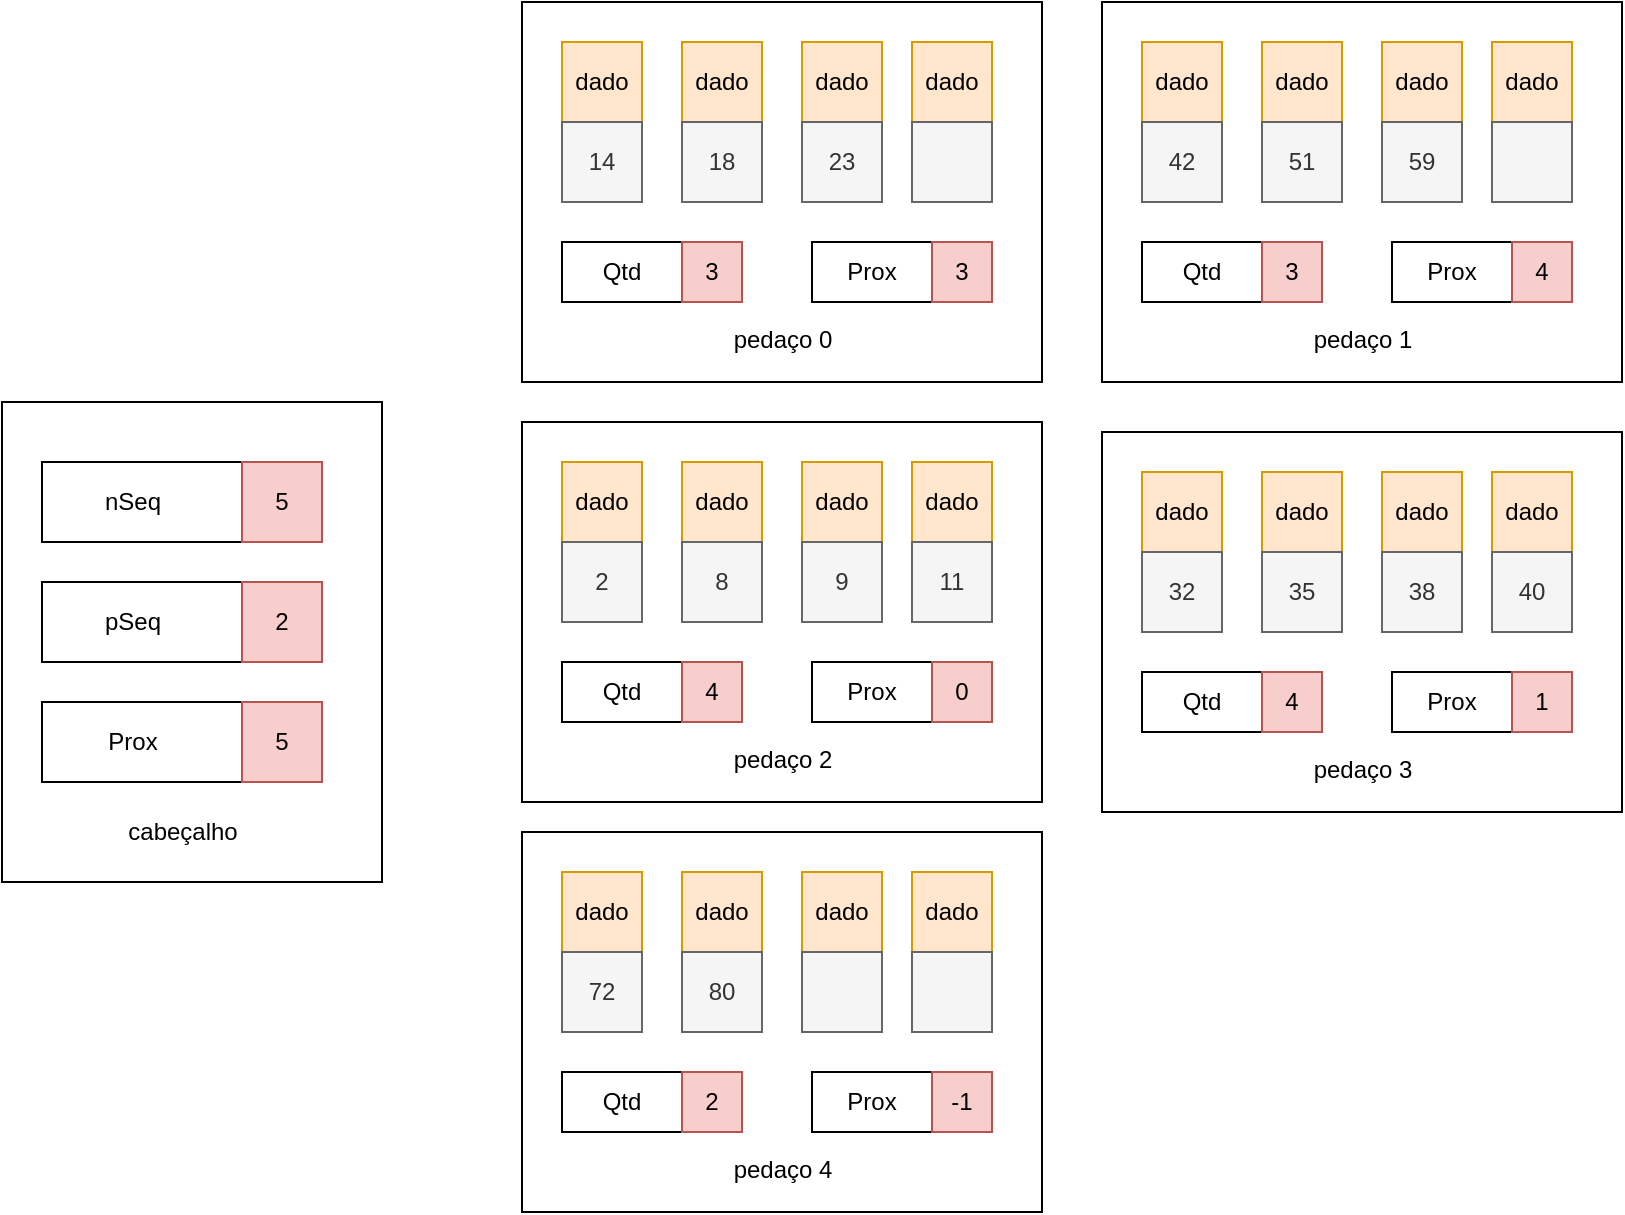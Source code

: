 <mxfile version="24.2.5" type="github" pages="21">
  <diagram name="1" id="Kzwyqc2UsPuV3tZ2kpKG">
    <mxGraphModel dx="1224" dy="625" grid="1" gridSize="10" guides="1" tooltips="1" connect="1" arrows="1" fold="1" page="1" pageScale="1" pageWidth="850" pageHeight="1100" math="0" shadow="0">
      <root>
        <mxCell id="0" />
        <mxCell id="1" parent="0" />
        <mxCell id="agRmGiyyLo3Fp6FwE9Jt-1" value="" style="rounded=0;whiteSpace=wrap;html=1;" vertex="1" parent="1">
          <mxGeometry x="20" y="240" width="190" height="240" as="geometry" />
        </mxCell>
        <mxCell id="agRmGiyyLo3Fp6FwE9Jt-5" value="" style="group" vertex="1" connectable="0" parent="1">
          <mxGeometry x="40" y="270" width="140" height="40" as="geometry" />
        </mxCell>
        <mxCell id="agRmGiyyLo3Fp6FwE9Jt-3" value="" style="rounded=0;whiteSpace=wrap;html=1;" vertex="1" parent="agRmGiyyLo3Fp6FwE9Jt-5">
          <mxGeometry width="120" height="40" as="geometry" />
        </mxCell>
        <mxCell id="agRmGiyyLo3Fp6FwE9Jt-4" value="5" style="whiteSpace=wrap;html=1;aspect=fixed;fillColor=#f8cecc;strokeColor=#b85450;" vertex="1" parent="agRmGiyyLo3Fp6FwE9Jt-5">
          <mxGeometry x="100" width="40" height="40" as="geometry" />
        </mxCell>
        <mxCell id="agRmGiyyLo3Fp6FwE9Jt-37" value="nSeq" style="text;html=1;align=center;verticalAlign=middle;resizable=0;points=[];autosize=1;strokeColor=none;fillColor=none;" vertex="1" parent="agRmGiyyLo3Fp6FwE9Jt-5">
          <mxGeometry x="20" y="5" width="50" height="30" as="geometry" />
        </mxCell>
        <mxCell id="agRmGiyyLo3Fp6FwE9Jt-6" value="" style="group" vertex="1" connectable="0" parent="1">
          <mxGeometry x="40" y="330" width="140" height="40" as="geometry" />
        </mxCell>
        <mxCell id="agRmGiyyLo3Fp6FwE9Jt-7" value="" style="rounded=0;whiteSpace=wrap;html=1;" vertex="1" parent="agRmGiyyLo3Fp6FwE9Jt-6">
          <mxGeometry width="120" height="40" as="geometry" />
        </mxCell>
        <mxCell id="agRmGiyyLo3Fp6FwE9Jt-8" value="2" style="whiteSpace=wrap;html=1;aspect=fixed;fillColor=#f8cecc;strokeColor=#b85450;" vertex="1" parent="agRmGiyyLo3Fp6FwE9Jt-6">
          <mxGeometry x="100" width="40" height="40" as="geometry" />
        </mxCell>
        <mxCell id="agRmGiyyLo3Fp6FwE9Jt-38" value="pSeq" style="text;html=1;align=center;verticalAlign=middle;resizable=0;points=[];autosize=1;strokeColor=none;fillColor=none;" vertex="1" parent="agRmGiyyLo3Fp6FwE9Jt-6">
          <mxGeometry x="20" y="5" width="50" height="30" as="geometry" />
        </mxCell>
        <mxCell id="agRmGiyyLo3Fp6FwE9Jt-10" value="" style="group;fillColor=#f8cecc;strokeColor=#b85450;" vertex="1" connectable="0" parent="1">
          <mxGeometry x="40" y="390" width="140" height="40" as="geometry" />
        </mxCell>
        <mxCell id="agRmGiyyLo3Fp6FwE9Jt-11" value="" style="rounded=0;whiteSpace=wrap;html=1;" vertex="1" parent="agRmGiyyLo3Fp6FwE9Jt-10">
          <mxGeometry width="120" height="40" as="geometry" />
        </mxCell>
        <mxCell id="agRmGiyyLo3Fp6FwE9Jt-12" value="5" style="whiteSpace=wrap;html=1;aspect=fixed;fillColor=#f8cecc;strokeColor=#b85450;" vertex="1" parent="agRmGiyyLo3Fp6FwE9Jt-10">
          <mxGeometry x="100" width="40" height="40" as="geometry" />
        </mxCell>
        <mxCell id="agRmGiyyLo3Fp6FwE9Jt-39" value="Prox" style="text;html=1;align=center;verticalAlign=middle;resizable=0;points=[];autosize=1;strokeColor=none;fillColor=none;" vertex="1" parent="agRmGiyyLo3Fp6FwE9Jt-10">
          <mxGeometry x="20" y="5" width="50" height="30" as="geometry" />
        </mxCell>
        <mxCell id="agRmGiyyLo3Fp6FwE9Jt-13" value="cabeçalho" style="text;html=1;align=center;verticalAlign=middle;resizable=0;points=[];autosize=1;strokeColor=none;fillColor=none;" vertex="1" parent="1">
          <mxGeometry x="70" y="440" width="80" height="30" as="geometry" />
        </mxCell>
        <mxCell id="agRmGiyyLo3Fp6FwE9Jt-14" value="" style="rounded=0;whiteSpace=wrap;html=1;" vertex="1" parent="1">
          <mxGeometry x="280" y="40" width="260" height="190" as="geometry" />
        </mxCell>
        <mxCell id="agRmGiyyLo3Fp6FwE9Jt-23" value="" style="group" vertex="1" connectable="0" parent="1">
          <mxGeometry x="300" y="160" width="90.001" height="30" as="geometry" />
        </mxCell>
        <mxCell id="agRmGiyyLo3Fp6FwE9Jt-20" value="Qtd" style="rounded=0;whiteSpace=wrap;html=1;" vertex="1" parent="agRmGiyyLo3Fp6FwE9Jt-23">
          <mxGeometry width="60" height="30" as="geometry" />
        </mxCell>
        <mxCell id="agRmGiyyLo3Fp6FwE9Jt-21" value="3" style="whiteSpace=wrap;html=1;aspect=fixed;fillColor=#f8cecc;strokeColor=#b85450;" vertex="1" parent="agRmGiyyLo3Fp6FwE9Jt-23">
          <mxGeometry x="60.001" width="30" height="30" as="geometry" />
        </mxCell>
        <mxCell id="agRmGiyyLo3Fp6FwE9Jt-24" value="" style="group" vertex="1" connectable="0" parent="1">
          <mxGeometry x="425" y="160" width="90.001" height="30" as="geometry" />
        </mxCell>
        <mxCell id="agRmGiyyLo3Fp6FwE9Jt-25" value="Prox" style="rounded=0;whiteSpace=wrap;html=1;" vertex="1" parent="agRmGiyyLo3Fp6FwE9Jt-24">
          <mxGeometry width="60" height="30" as="geometry" />
        </mxCell>
        <mxCell id="agRmGiyyLo3Fp6FwE9Jt-26" value="3" style="whiteSpace=wrap;html=1;aspect=fixed;fillColor=#f8cecc;strokeColor=#b85450;" vertex="1" parent="agRmGiyyLo3Fp6FwE9Jt-24">
          <mxGeometry x="60.001" width="30" height="30" as="geometry" />
        </mxCell>
        <mxCell id="agRmGiyyLo3Fp6FwE9Jt-27" value="pedaço 0" style="text;html=1;align=center;verticalAlign=middle;resizable=0;points=[];autosize=1;strokeColor=none;fillColor=none;" vertex="1" parent="1">
          <mxGeometry x="375" y="194" width="70" height="30" as="geometry" />
        </mxCell>
        <mxCell id="agRmGiyyLo3Fp6FwE9Jt-30" value="" style="group" vertex="1" connectable="0" parent="1">
          <mxGeometry x="300" y="60" width="40" height="80" as="geometry" />
        </mxCell>
        <mxCell id="agRmGiyyLo3Fp6FwE9Jt-28" value="dado" style="rounded=0;whiteSpace=wrap;html=1;fillColor=#ffe6cc;strokeColor=#d79b00;" vertex="1" parent="agRmGiyyLo3Fp6FwE9Jt-30">
          <mxGeometry width="40" height="40" as="geometry" />
        </mxCell>
        <mxCell id="agRmGiyyLo3Fp6FwE9Jt-29" value="14" style="rounded=0;whiteSpace=wrap;html=1;fillColor=#f5f5f5;fontColor=#333333;strokeColor=#666666;" vertex="1" parent="agRmGiyyLo3Fp6FwE9Jt-30">
          <mxGeometry y="40" width="40" height="40" as="geometry" />
        </mxCell>
        <mxCell id="agRmGiyyLo3Fp6FwE9Jt-31" value="" style="group" vertex="1" connectable="0" parent="1">
          <mxGeometry x="360" y="60" width="40" height="80" as="geometry" />
        </mxCell>
        <mxCell id="agRmGiyyLo3Fp6FwE9Jt-32" value="dado" style="rounded=0;whiteSpace=wrap;html=1;fillColor=#ffe6cc;strokeColor=#d79b00;" vertex="1" parent="agRmGiyyLo3Fp6FwE9Jt-31">
          <mxGeometry width="40" height="40" as="geometry" />
        </mxCell>
        <mxCell id="agRmGiyyLo3Fp6FwE9Jt-33" value="18" style="rounded=0;whiteSpace=wrap;html=1;fillColor=#f5f5f5;fontColor=#333333;strokeColor=#666666;" vertex="1" parent="agRmGiyyLo3Fp6FwE9Jt-31">
          <mxGeometry y="40" width="40" height="40" as="geometry" />
        </mxCell>
        <mxCell id="agRmGiyyLo3Fp6FwE9Jt-34" value="" style="group" vertex="1" connectable="0" parent="1">
          <mxGeometry x="420" y="60" width="40" height="80" as="geometry" />
        </mxCell>
        <mxCell id="agRmGiyyLo3Fp6FwE9Jt-35" value="dado" style="rounded=0;whiteSpace=wrap;html=1;fillColor=#ffe6cc;strokeColor=#d79b00;" vertex="1" parent="agRmGiyyLo3Fp6FwE9Jt-34">
          <mxGeometry width="40" height="40" as="geometry" />
        </mxCell>
        <mxCell id="agRmGiyyLo3Fp6FwE9Jt-36" value="23" style="rounded=0;whiteSpace=wrap;html=1;fillColor=#f5f5f5;fontColor=#333333;strokeColor=#666666;" vertex="1" parent="agRmGiyyLo3Fp6FwE9Jt-34">
          <mxGeometry y="40" width="40" height="40" as="geometry" />
        </mxCell>
        <mxCell id="agRmGiyyLo3Fp6FwE9Jt-109" value="" style="group" vertex="1" connectable="0" parent="1">
          <mxGeometry x="475" y="60" width="40" height="80" as="geometry" />
        </mxCell>
        <mxCell id="agRmGiyyLo3Fp6FwE9Jt-110" value="dado" style="rounded=0;whiteSpace=wrap;html=1;fillColor=#ffe6cc;strokeColor=#d79b00;" vertex="1" parent="agRmGiyyLo3Fp6FwE9Jt-109">
          <mxGeometry width="40" height="40" as="geometry" />
        </mxCell>
        <mxCell id="agRmGiyyLo3Fp6FwE9Jt-111" value="" style="rounded=0;whiteSpace=wrap;html=1;fillColor=#f5f5f5;fontColor=#333333;strokeColor=#666666;" vertex="1" parent="agRmGiyyLo3Fp6FwE9Jt-109">
          <mxGeometry y="40" width="40" height="40" as="geometry" />
        </mxCell>
        <mxCell id="agRmGiyyLo3Fp6FwE9Jt-114" value="" style="rounded=0;whiteSpace=wrap;html=1;" vertex="1" parent="1">
          <mxGeometry x="570" y="40" width="260" height="190" as="geometry" />
        </mxCell>
        <mxCell id="agRmGiyyLo3Fp6FwE9Jt-115" value="" style="group" vertex="1" connectable="0" parent="1">
          <mxGeometry x="590" y="160" width="90.001" height="30" as="geometry" />
        </mxCell>
        <mxCell id="agRmGiyyLo3Fp6FwE9Jt-116" value="Qtd" style="rounded=0;whiteSpace=wrap;html=1;" vertex="1" parent="agRmGiyyLo3Fp6FwE9Jt-115">
          <mxGeometry width="60" height="30" as="geometry" />
        </mxCell>
        <mxCell id="agRmGiyyLo3Fp6FwE9Jt-117" value="3" style="whiteSpace=wrap;html=1;aspect=fixed;fillColor=#f8cecc;strokeColor=#b85450;" vertex="1" parent="agRmGiyyLo3Fp6FwE9Jt-115">
          <mxGeometry x="60.001" width="30" height="30" as="geometry" />
        </mxCell>
        <mxCell id="agRmGiyyLo3Fp6FwE9Jt-118" value="" style="group" vertex="1" connectable="0" parent="1">
          <mxGeometry x="715" y="160" width="90.001" height="30" as="geometry" />
        </mxCell>
        <mxCell id="agRmGiyyLo3Fp6FwE9Jt-119" value="Prox" style="rounded=0;whiteSpace=wrap;html=1;" vertex="1" parent="agRmGiyyLo3Fp6FwE9Jt-118">
          <mxGeometry width="60" height="30" as="geometry" />
        </mxCell>
        <mxCell id="agRmGiyyLo3Fp6FwE9Jt-120" value="4" style="whiteSpace=wrap;html=1;aspect=fixed;fillColor=#f8cecc;strokeColor=#b85450;" vertex="1" parent="agRmGiyyLo3Fp6FwE9Jt-118">
          <mxGeometry x="60.001" width="30" height="30" as="geometry" />
        </mxCell>
        <mxCell id="agRmGiyyLo3Fp6FwE9Jt-121" value="pedaço 1" style="text;html=1;align=center;verticalAlign=middle;resizable=0;points=[];autosize=1;strokeColor=none;fillColor=none;" vertex="1" parent="1">
          <mxGeometry x="665" y="194" width="70" height="30" as="geometry" />
        </mxCell>
        <mxCell id="agRmGiyyLo3Fp6FwE9Jt-122" value="" style="group" vertex="1" connectable="0" parent="1">
          <mxGeometry x="590" y="60" width="40" height="80" as="geometry" />
        </mxCell>
        <mxCell id="agRmGiyyLo3Fp6FwE9Jt-123" value="dado" style="rounded=0;whiteSpace=wrap;html=1;fillColor=#ffe6cc;strokeColor=#d79b00;" vertex="1" parent="agRmGiyyLo3Fp6FwE9Jt-122">
          <mxGeometry width="40" height="40" as="geometry" />
        </mxCell>
        <mxCell id="agRmGiyyLo3Fp6FwE9Jt-124" value="42" style="rounded=0;whiteSpace=wrap;html=1;fillColor=#f5f5f5;fontColor=#333333;strokeColor=#666666;" vertex="1" parent="agRmGiyyLo3Fp6FwE9Jt-122">
          <mxGeometry y="40" width="40" height="40" as="geometry" />
        </mxCell>
        <mxCell id="agRmGiyyLo3Fp6FwE9Jt-125" value="" style="group" vertex="1" connectable="0" parent="1">
          <mxGeometry x="650" y="60" width="40" height="80" as="geometry" />
        </mxCell>
        <mxCell id="agRmGiyyLo3Fp6FwE9Jt-126" value="dado" style="rounded=0;whiteSpace=wrap;html=1;fillColor=#ffe6cc;strokeColor=#d79b00;" vertex="1" parent="agRmGiyyLo3Fp6FwE9Jt-125">
          <mxGeometry width="40" height="40" as="geometry" />
        </mxCell>
        <mxCell id="agRmGiyyLo3Fp6FwE9Jt-127" value="51" style="rounded=0;whiteSpace=wrap;html=1;fillColor=#f5f5f5;fontColor=#333333;strokeColor=#666666;" vertex="1" parent="agRmGiyyLo3Fp6FwE9Jt-125">
          <mxGeometry y="40" width="40" height="40" as="geometry" />
        </mxCell>
        <mxCell id="agRmGiyyLo3Fp6FwE9Jt-128" value="" style="group" vertex="1" connectable="0" parent="1">
          <mxGeometry x="710" y="60" width="40" height="80" as="geometry" />
        </mxCell>
        <mxCell id="agRmGiyyLo3Fp6FwE9Jt-129" value="dado" style="rounded=0;whiteSpace=wrap;html=1;fillColor=#ffe6cc;strokeColor=#d79b00;" vertex="1" parent="agRmGiyyLo3Fp6FwE9Jt-128">
          <mxGeometry width="40" height="40" as="geometry" />
        </mxCell>
        <mxCell id="agRmGiyyLo3Fp6FwE9Jt-130" value="59" style="rounded=0;whiteSpace=wrap;html=1;fillColor=#f5f5f5;fontColor=#333333;strokeColor=#666666;" vertex="1" parent="agRmGiyyLo3Fp6FwE9Jt-128">
          <mxGeometry y="40" width="40" height="40" as="geometry" />
        </mxCell>
        <mxCell id="agRmGiyyLo3Fp6FwE9Jt-131" value="" style="group" vertex="1" connectable="0" parent="1">
          <mxGeometry x="765" y="60" width="40" height="80" as="geometry" />
        </mxCell>
        <mxCell id="agRmGiyyLo3Fp6FwE9Jt-132" value="dado" style="rounded=0;whiteSpace=wrap;html=1;fillColor=#ffe6cc;strokeColor=#d79b00;" vertex="1" parent="agRmGiyyLo3Fp6FwE9Jt-131">
          <mxGeometry width="40" height="40" as="geometry" />
        </mxCell>
        <mxCell id="agRmGiyyLo3Fp6FwE9Jt-133" value="" style="rounded=0;whiteSpace=wrap;html=1;fillColor=#f5f5f5;fontColor=#333333;strokeColor=#666666;" vertex="1" parent="agRmGiyyLo3Fp6FwE9Jt-131">
          <mxGeometry y="40" width="40" height="40" as="geometry" />
        </mxCell>
        <mxCell id="agRmGiyyLo3Fp6FwE9Jt-154" value="" style="rounded=0;whiteSpace=wrap;html=1;" vertex="1" parent="1">
          <mxGeometry x="280" y="250" width="260" height="190" as="geometry" />
        </mxCell>
        <mxCell id="agRmGiyyLo3Fp6FwE9Jt-155" value="" style="group" vertex="1" connectable="0" parent="1">
          <mxGeometry x="300" y="370" width="90.001" height="30" as="geometry" />
        </mxCell>
        <mxCell id="agRmGiyyLo3Fp6FwE9Jt-156" value="Qtd" style="rounded=0;whiteSpace=wrap;html=1;" vertex="1" parent="agRmGiyyLo3Fp6FwE9Jt-155">
          <mxGeometry width="60" height="30" as="geometry" />
        </mxCell>
        <mxCell id="agRmGiyyLo3Fp6FwE9Jt-157" value="4" style="whiteSpace=wrap;html=1;aspect=fixed;fillColor=#f8cecc;strokeColor=#b85450;" vertex="1" parent="agRmGiyyLo3Fp6FwE9Jt-155">
          <mxGeometry x="60.001" width="30" height="30" as="geometry" />
        </mxCell>
        <mxCell id="agRmGiyyLo3Fp6FwE9Jt-158" value="" style="group" vertex="1" connectable="0" parent="1">
          <mxGeometry x="425" y="370" width="90.001" height="30" as="geometry" />
        </mxCell>
        <mxCell id="agRmGiyyLo3Fp6FwE9Jt-159" value="Prox" style="rounded=0;whiteSpace=wrap;html=1;" vertex="1" parent="agRmGiyyLo3Fp6FwE9Jt-158">
          <mxGeometry width="60" height="30" as="geometry" />
        </mxCell>
        <mxCell id="agRmGiyyLo3Fp6FwE9Jt-160" value="0" style="whiteSpace=wrap;html=1;aspect=fixed;fillColor=#f8cecc;strokeColor=#b85450;" vertex="1" parent="agRmGiyyLo3Fp6FwE9Jt-158">
          <mxGeometry x="60.001" width="30" height="30" as="geometry" />
        </mxCell>
        <mxCell id="agRmGiyyLo3Fp6FwE9Jt-161" value="pedaço 2" style="text;html=1;align=center;verticalAlign=middle;resizable=0;points=[];autosize=1;strokeColor=none;fillColor=none;" vertex="1" parent="1">
          <mxGeometry x="375" y="404" width="70" height="30" as="geometry" />
        </mxCell>
        <mxCell id="agRmGiyyLo3Fp6FwE9Jt-162" value="" style="group" vertex="1" connectable="0" parent="1">
          <mxGeometry x="300" y="270" width="40" height="80" as="geometry" />
        </mxCell>
        <mxCell id="agRmGiyyLo3Fp6FwE9Jt-163" value="dado" style="rounded=0;whiteSpace=wrap;html=1;fillColor=#ffe6cc;strokeColor=#d79b00;" vertex="1" parent="agRmGiyyLo3Fp6FwE9Jt-162">
          <mxGeometry width="40" height="40" as="geometry" />
        </mxCell>
        <mxCell id="agRmGiyyLo3Fp6FwE9Jt-164" value="2" style="rounded=0;whiteSpace=wrap;html=1;fillColor=#f5f5f5;fontColor=#333333;strokeColor=#666666;" vertex="1" parent="agRmGiyyLo3Fp6FwE9Jt-162">
          <mxGeometry y="40" width="40" height="40" as="geometry" />
        </mxCell>
        <mxCell id="agRmGiyyLo3Fp6FwE9Jt-165" value="" style="group" vertex="1" connectable="0" parent="1">
          <mxGeometry x="360" y="270" width="40" height="80" as="geometry" />
        </mxCell>
        <mxCell id="agRmGiyyLo3Fp6FwE9Jt-166" value="dado" style="rounded=0;whiteSpace=wrap;html=1;fillColor=#ffe6cc;strokeColor=#d79b00;" vertex="1" parent="agRmGiyyLo3Fp6FwE9Jt-165">
          <mxGeometry width="40" height="40" as="geometry" />
        </mxCell>
        <mxCell id="agRmGiyyLo3Fp6FwE9Jt-167" value="8" style="rounded=0;whiteSpace=wrap;html=1;fillColor=#f5f5f5;fontColor=#333333;strokeColor=#666666;" vertex="1" parent="agRmGiyyLo3Fp6FwE9Jt-165">
          <mxGeometry y="40" width="40" height="40" as="geometry" />
        </mxCell>
        <mxCell id="agRmGiyyLo3Fp6FwE9Jt-168" value="" style="group" vertex="1" connectable="0" parent="1">
          <mxGeometry x="420" y="270" width="40" height="80" as="geometry" />
        </mxCell>
        <mxCell id="agRmGiyyLo3Fp6FwE9Jt-169" value="dado" style="rounded=0;whiteSpace=wrap;html=1;fillColor=#ffe6cc;strokeColor=#d79b00;" vertex="1" parent="agRmGiyyLo3Fp6FwE9Jt-168">
          <mxGeometry width="40" height="40" as="geometry" />
        </mxCell>
        <mxCell id="agRmGiyyLo3Fp6FwE9Jt-170" value="9" style="rounded=0;whiteSpace=wrap;html=1;fillColor=#f5f5f5;fontColor=#333333;strokeColor=#666666;" vertex="1" parent="agRmGiyyLo3Fp6FwE9Jt-168">
          <mxGeometry y="40" width="40" height="40" as="geometry" />
        </mxCell>
        <mxCell id="agRmGiyyLo3Fp6FwE9Jt-171" value="" style="group" vertex="1" connectable="0" parent="1">
          <mxGeometry x="475" y="270" width="40" height="80" as="geometry" />
        </mxCell>
        <mxCell id="agRmGiyyLo3Fp6FwE9Jt-172" value="dado" style="rounded=0;whiteSpace=wrap;html=1;fillColor=#ffe6cc;strokeColor=#d79b00;" vertex="1" parent="agRmGiyyLo3Fp6FwE9Jt-171">
          <mxGeometry width="40" height="40" as="geometry" />
        </mxCell>
        <mxCell id="agRmGiyyLo3Fp6FwE9Jt-173" value="11" style="rounded=0;whiteSpace=wrap;html=1;fillColor=#f5f5f5;fontColor=#333333;strokeColor=#666666;" vertex="1" parent="agRmGiyyLo3Fp6FwE9Jt-171">
          <mxGeometry y="40" width="40" height="40" as="geometry" />
        </mxCell>
        <mxCell id="agRmGiyyLo3Fp6FwE9Jt-174" value="" style="rounded=0;whiteSpace=wrap;html=1;" vertex="1" parent="1">
          <mxGeometry x="570" y="255" width="260" height="190" as="geometry" />
        </mxCell>
        <mxCell id="agRmGiyyLo3Fp6FwE9Jt-175" value="" style="group" vertex="1" connectable="0" parent="1">
          <mxGeometry x="590" y="375" width="90.001" height="30" as="geometry" />
        </mxCell>
        <mxCell id="agRmGiyyLo3Fp6FwE9Jt-176" value="Qtd" style="rounded=0;whiteSpace=wrap;html=1;" vertex="1" parent="agRmGiyyLo3Fp6FwE9Jt-175">
          <mxGeometry width="60" height="30" as="geometry" />
        </mxCell>
        <mxCell id="agRmGiyyLo3Fp6FwE9Jt-177" value="4" style="whiteSpace=wrap;html=1;aspect=fixed;fillColor=#f8cecc;strokeColor=#b85450;" vertex="1" parent="agRmGiyyLo3Fp6FwE9Jt-175">
          <mxGeometry x="60.001" width="30" height="30" as="geometry" />
        </mxCell>
        <mxCell id="agRmGiyyLo3Fp6FwE9Jt-178" value="" style="group" vertex="1" connectable="0" parent="1">
          <mxGeometry x="715" y="375" width="90.001" height="30" as="geometry" />
        </mxCell>
        <mxCell id="agRmGiyyLo3Fp6FwE9Jt-179" value="Prox" style="rounded=0;whiteSpace=wrap;html=1;" vertex="1" parent="agRmGiyyLo3Fp6FwE9Jt-178">
          <mxGeometry width="60" height="30" as="geometry" />
        </mxCell>
        <mxCell id="agRmGiyyLo3Fp6FwE9Jt-180" value="1" style="whiteSpace=wrap;html=1;aspect=fixed;fillColor=#f8cecc;strokeColor=#b85450;" vertex="1" parent="agRmGiyyLo3Fp6FwE9Jt-178">
          <mxGeometry x="60.001" width="30" height="30" as="geometry" />
        </mxCell>
        <mxCell id="agRmGiyyLo3Fp6FwE9Jt-181" value="pedaço 3" style="text;html=1;align=center;verticalAlign=middle;resizable=0;points=[];autosize=1;strokeColor=none;fillColor=none;" vertex="1" parent="1">
          <mxGeometry x="665" y="409" width="70" height="30" as="geometry" />
        </mxCell>
        <mxCell id="agRmGiyyLo3Fp6FwE9Jt-182" value="" style="group" vertex="1" connectable="0" parent="1">
          <mxGeometry x="590" y="275" width="40" height="80" as="geometry" />
        </mxCell>
        <mxCell id="agRmGiyyLo3Fp6FwE9Jt-183" value="dado" style="rounded=0;whiteSpace=wrap;html=1;fillColor=#ffe6cc;strokeColor=#d79b00;" vertex="1" parent="agRmGiyyLo3Fp6FwE9Jt-182">
          <mxGeometry width="40" height="40" as="geometry" />
        </mxCell>
        <mxCell id="agRmGiyyLo3Fp6FwE9Jt-184" value="32" style="rounded=0;whiteSpace=wrap;html=1;fillColor=#f5f5f5;fontColor=#333333;strokeColor=#666666;" vertex="1" parent="agRmGiyyLo3Fp6FwE9Jt-182">
          <mxGeometry y="40" width="40" height="40" as="geometry" />
        </mxCell>
        <mxCell id="agRmGiyyLo3Fp6FwE9Jt-185" value="" style="group" vertex="1" connectable="0" parent="1">
          <mxGeometry x="650" y="275" width="40" height="80" as="geometry" />
        </mxCell>
        <mxCell id="agRmGiyyLo3Fp6FwE9Jt-186" value="dado" style="rounded=0;whiteSpace=wrap;html=1;fillColor=#ffe6cc;strokeColor=#d79b00;" vertex="1" parent="agRmGiyyLo3Fp6FwE9Jt-185">
          <mxGeometry width="40" height="40" as="geometry" />
        </mxCell>
        <mxCell id="agRmGiyyLo3Fp6FwE9Jt-187" value="35" style="rounded=0;whiteSpace=wrap;html=1;fillColor=#f5f5f5;fontColor=#333333;strokeColor=#666666;" vertex="1" parent="agRmGiyyLo3Fp6FwE9Jt-185">
          <mxGeometry y="40" width="40" height="40" as="geometry" />
        </mxCell>
        <mxCell id="agRmGiyyLo3Fp6FwE9Jt-188" value="" style="group" vertex="1" connectable="0" parent="1">
          <mxGeometry x="710" y="275" width="40" height="80" as="geometry" />
        </mxCell>
        <mxCell id="agRmGiyyLo3Fp6FwE9Jt-189" value="dado" style="rounded=0;whiteSpace=wrap;html=1;fillColor=#ffe6cc;strokeColor=#d79b00;" vertex="1" parent="agRmGiyyLo3Fp6FwE9Jt-188">
          <mxGeometry width="40" height="40" as="geometry" />
        </mxCell>
        <mxCell id="agRmGiyyLo3Fp6FwE9Jt-190" value="38" style="rounded=0;whiteSpace=wrap;html=1;fillColor=#f5f5f5;fontColor=#333333;strokeColor=#666666;" vertex="1" parent="agRmGiyyLo3Fp6FwE9Jt-188">
          <mxGeometry y="40" width="40" height="40" as="geometry" />
        </mxCell>
        <mxCell id="agRmGiyyLo3Fp6FwE9Jt-191" value="" style="group" vertex="1" connectable="0" parent="1">
          <mxGeometry x="765" y="275" width="40" height="80" as="geometry" />
        </mxCell>
        <mxCell id="agRmGiyyLo3Fp6FwE9Jt-192" value="dado" style="rounded=0;whiteSpace=wrap;html=1;fillColor=#ffe6cc;strokeColor=#d79b00;" vertex="1" parent="agRmGiyyLo3Fp6FwE9Jt-191">
          <mxGeometry width="40" height="40" as="geometry" />
        </mxCell>
        <mxCell id="agRmGiyyLo3Fp6FwE9Jt-193" value="40" style="rounded=0;whiteSpace=wrap;html=1;fillColor=#f5f5f5;fontColor=#333333;strokeColor=#666666;" vertex="1" parent="agRmGiyyLo3Fp6FwE9Jt-191">
          <mxGeometry y="40" width="40" height="40" as="geometry" />
        </mxCell>
        <mxCell id="agRmGiyyLo3Fp6FwE9Jt-194" value="" style="rounded=0;whiteSpace=wrap;html=1;" vertex="1" parent="1">
          <mxGeometry x="280" y="455" width="260" height="190" as="geometry" />
        </mxCell>
        <mxCell id="agRmGiyyLo3Fp6FwE9Jt-195" value="" style="group" vertex="1" connectable="0" parent="1">
          <mxGeometry x="300" y="575" width="90.001" height="30" as="geometry" />
        </mxCell>
        <mxCell id="agRmGiyyLo3Fp6FwE9Jt-196" value="Qtd" style="rounded=0;whiteSpace=wrap;html=1;" vertex="1" parent="agRmGiyyLo3Fp6FwE9Jt-195">
          <mxGeometry width="60" height="30" as="geometry" />
        </mxCell>
        <mxCell id="agRmGiyyLo3Fp6FwE9Jt-197" value="2" style="whiteSpace=wrap;html=1;aspect=fixed;fillColor=#f8cecc;strokeColor=#b85450;" vertex="1" parent="agRmGiyyLo3Fp6FwE9Jt-195">
          <mxGeometry x="60.001" width="30" height="30" as="geometry" />
        </mxCell>
        <mxCell id="agRmGiyyLo3Fp6FwE9Jt-198" value="" style="group" vertex="1" connectable="0" parent="1">
          <mxGeometry x="425" y="575" width="90.001" height="30" as="geometry" />
        </mxCell>
        <mxCell id="agRmGiyyLo3Fp6FwE9Jt-199" value="Prox" style="rounded=0;whiteSpace=wrap;html=1;" vertex="1" parent="agRmGiyyLo3Fp6FwE9Jt-198">
          <mxGeometry width="60" height="30" as="geometry" />
        </mxCell>
        <mxCell id="agRmGiyyLo3Fp6FwE9Jt-200" value="-1" style="whiteSpace=wrap;html=1;aspect=fixed;fillColor=#f8cecc;strokeColor=#b85450;" vertex="1" parent="agRmGiyyLo3Fp6FwE9Jt-198">
          <mxGeometry x="60.001" width="30" height="30" as="geometry" />
        </mxCell>
        <mxCell id="agRmGiyyLo3Fp6FwE9Jt-201" value="pedaço 4" style="text;html=1;align=center;verticalAlign=middle;resizable=0;points=[];autosize=1;strokeColor=none;fillColor=none;" vertex="1" parent="1">
          <mxGeometry x="375" y="609" width="70" height="30" as="geometry" />
        </mxCell>
        <mxCell id="agRmGiyyLo3Fp6FwE9Jt-202" value="" style="group" vertex="1" connectable="0" parent="1">
          <mxGeometry x="300" y="475" width="40" height="80" as="geometry" />
        </mxCell>
        <mxCell id="agRmGiyyLo3Fp6FwE9Jt-203" value="dado" style="rounded=0;whiteSpace=wrap;html=1;fillColor=#ffe6cc;strokeColor=#d79b00;" vertex="1" parent="agRmGiyyLo3Fp6FwE9Jt-202">
          <mxGeometry width="40" height="40" as="geometry" />
        </mxCell>
        <mxCell id="agRmGiyyLo3Fp6FwE9Jt-204" value="72" style="rounded=0;whiteSpace=wrap;html=1;fillColor=#f5f5f5;fontColor=#333333;strokeColor=#666666;" vertex="1" parent="agRmGiyyLo3Fp6FwE9Jt-202">
          <mxGeometry y="40" width="40" height="40" as="geometry" />
        </mxCell>
        <mxCell id="agRmGiyyLo3Fp6FwE9Jt-205" value="" style="group" vertex="1" connectable="0" parent="1">
          <mxGeometry x="360" y="475" width="40" height="80" as="geometry" />
        </mxCell>
        <mxCell id="agRmGiyyLo3Fp6FwE9Jt-206" value="dado" style="rounded=0;whiteSpace=wrap;html=1;fillColor=#ffe6cc;strokeColor=#d79b00;" vertex="1" parent="agRmGiyyLo3Fp6FwE9Jt-205">
          <mxGeometry width="40" height="40" as="geometry" />
        </mxCell>
        <mxCell id="agRmGiyyLo3Fp6FwE9Jt-207" value="80" style="rounded=0;whiteSpace=wrap;html=1;fillColor=#f5f5f5;fontColor=#333333;strokeColor=#666666;" vertex="1" parent="agRmGiyyLo3Fp6FwE9Jt-205">
          <mxGeometry y="40" width="40" height="40" as="geometry" />
        </mxCell>
        <mxCell id="agRmGiyyLo3Fp6FwE9Jt-208" value="" style="group" vertex="1" connectable="0" parent="1">
          <mxGeometry x="420" y="475" width="40" height="80" as="geometry" />
        </mxCell>
        <mxCell id="agRmGiyyLo3Fp6FwE9Jt-209" value="dado" style="rounded=0;whiteSpace=wrap;html=1;fillColor=#ffe6cc;strokeColor=#d79b00;" vertex="1" parent="agRmGiyyLo3Fp6FwE9Jt-208">
          <mxGeometry width="40" height="40" as="geometry" />
        </mxCell>
        <mxCell id="agRmGiyyLo3Fp6FwE9Jt-210" value="" style="rounded=0;whiteSpace=wrap;html=1;fillColor=#f5f5f5;fontColor=#333333;strokeColor=#666666;" vertex="1" parent="agRmGiyyLo3Fp6FwE9Jt-208">
          <mxGeometry y="40" width="40" height="40" as="geometry" />
        </mxCell>
        <mxCell id="agRmGiyyLo3Fp6FwE9Jt-211" value="" style="group" vertex="1" connectable="0" parent="1">
          <mxGeometry x="475" y="475" width="40" height="80" as="geometry" />
        </mxCell>
        <mxCell id="agRmGiyyLo3Fp6FwE9Jt-212" value="dado" style="rounded=0;whiteSpace=wrap;html=1;fillColor=#ffe6cc;strokeColor=#d79b00;" vertex="1" parent="agRmGiyyLo3Fp6FwE9Jt-211">
          <mxGeometry width="40" height="40" as="geometry" />
        </mxCell>
        <mxCell id="agRmGiyyLo3Fp6FwE9Jt-213" value="" style="rounded=0;whiteSpace=wrap;html=1;fillColor=#f5f5f5;fontColor=#333333;strokeColor=#666666;" vertex="1" parent="agRmGiyyLo3Fp6FwE9Jt-211">
          <mxGeometry y="40" width="40" height="40" as="geometry" />
        </mxCell>
      </root>
    </mxGraphModel>
  </diagram>
  <diagram name="2" id="1uknI6tNebl9FrZnVElf">
    <mxGraphModel dx="1224" dy="625" grid="1" gridSize="10" guides="1" tooltips="1" connect="1" arrows="1" fold="1" page="1" pageScale="1" pageWidth="850" pageHeight="1100" math="0" shadow="0">
      <root>
        <mxCell id="0Q0NeWAjClEVS52f1E1X-0" />
        <mxCell id="0Q0NeWAjClEVS52f1E1X-1" parent="0Q0NeWAjClEVS52f1E1X-0" />
        <mxCell id="0Q0NeWAjClEVS52f1E1X-2" value="" style="rounded=0;whiteSpace=wrap;html=1;" vertex="1" parent="0Q0NeWAjClEVS52f1E1X-1">
          <mxGeometry x="20" y="240" width="190" height="240" as="geometry" />
        </mxCell>
        <mxCell id="0Q0NeWAjClEVS52f1E1X-3" value="" style="group" vertex="1" connectable="0" parent="0Q0NeWAjClEVS52f1E1X-1">
          <mxGeometry x="40" y="270" width="140" height="40" as="geometry" />
        </mxCell>
        <mxCell id="0Q0NeWAjClEVS52f1E1X-4" value="" style="rounded=0;whiteSpace=wrap;html=1;" vertex="1" parent="0Q0NeWAjClEVS52f1E1X-3">
          <mxGeometry width="120" height="40" as="geometry" />
        </mxCell>
        <mxCell id="0Q0NeWAjClEVS52f1E1X-5" value="5" style="whiteSpace=wrap;html=1;aspect=fixed;fillColor=#f8cecc;strokeColor=#b85450;" vertex="1" parent="0Q0NeWAjClEVS52f1E1X-3">
          <mxGeometry x="100" width="40" height="40" as="geometry" />
        </mxCell>
        <mxCell id="0Q0NeWAjClEVS52f1E1X-6" value="nSeq" style="text;html=1;align=center;verticalAlign=middle;resizable=0;points=[];autosize=1;strokeColor=none;fillColor=none;" vertex="1" parent="0Q0NeWAjClEVS52f1E1X-3">
          <mxGeometry x="20" y="5" width="50" height="30" as="geometry" />
        </mxCell>
        <mxCell id="0Q0NeWAjClEVS52f1E1X-7" value="" style="group" vertex="1" connectable="0" parent="0Q0NeWAjClEVS52f1E1X-1">
          <mxGeometry x="40" y="330" width="140" height="40" as="geometry" />
        </mxCell>
        <mxCell id="0Q0NeWAjClEVS52f1E1X-8" value="" style="rounded=0;whiteSpace=wrap;html=1;" vertex="1" parent="0Q0NeWAjClEVS52f1E1X-7">
          <mxGeometry width="120" height="40" as="geometry" />
        </mxCell>
        <mxCell id="0Q0NeWAjClEVS52f1E1X-9" value="2" style="whiteSpace=wrap;html=1;aspect=fixed;fillColor=#f8cecc;strokeColor=#b85450;" vertex="1" parent="0Q0NeWAjClEVS52f1E1X-7">
          <mxGeometry x="100" width="40" height="40" as="geometry" />
        </mxCell>
        <mxCell id="0Q0NeWAjClEVS52f1E1X-10" value="pSeq" style="text;html=1;align=center;verticalAlign=middle;resizable=0;points=[];autosize=1;strokeColor=none;fillColor=none;" vertex="1" parent="0Q0NeWAjClEVS52f1E1X-7">
          <mxGeometry x="20" y="5" width="50" height="30" as="geometry" />
        </mxCell>
        <mxCell id="0Q0NeWAjClEVS52f1E1X-11" value="" style="group;fillColor=#f8cecc;strokeColor=#b85450;" vertex="1" connectable="0" parent="0Q0NeWAjClEVS52f1E1X-1">
          <mxGeometry x="40" y="390" width="140" height="40" as="geometry" />
        </mxCell>
        <mxCell id="0Q0NeWAjClEVS52f1E1X-12" value="" style="rounded=0;whiteSpace=wrap;html=1;" vertex="1" parent="0Q0NeWAjClEVS52f1E1X-11">
          <mxGeometry width="120" height="40" as="geometry" />
        </mxCell>
        <mxCell id="0Q0NeWAjClEVS52f1E1X-13" value="5" style="whiteSpace=wrap;html=1;aspect=fixed;fillColor=#f8cecc;strokeColor=#b85450;" vertex="1" parent="0Q0NeWAjClEVS52f1E1X-11">
          <mxGeometry x="100" width="40" height="40" as="geometry" />
        </mxCell>
        <mxCell id="0Q0NeWAjClEVS52f1E1X-14" value="Prox" style="text;html=1;align=center;verticalAlign=middle;resizable=0;points=[];autosize=1;strokeColor=none;fillColor=none;" vertex="1" parent="0Q0NeWAjClEVS52f1E1X-11">
          <mxGeometry x="20" y="5" width="50" height="30" as="geometry" />
        </mxCell>
        <mxCell id="0Q0NeWAjClEVS52f1E1X-15" value="cabeçalho" style="text;html=1;align=center;verticalAlign=middle;resizable=0;points=[];autosize=1;strokeColor=none;fillColor=none;" vertex="1" parent="0Q0NeWAjClEVS52f1E1X-1">
          <mxGeometry x="70" y="440" width="80" height="30" as="geometry" />
        </mxCell>
        <mxCell id="0Q0NeWAjClEVS52f1E1X-16" value="" style="rounded=0;whiteSpace=wrap;html=1;" vertex="1" parent="0Q0NeWAjClEVS52f1E1X-1">
          <mxGeometry x="280" y="40" width="260" height="190" as="geometry" />
        </mxCell>
        <mxCell id="0Q0NeWAjClEVS52f1E1X-17" value="" style="group" vertex="1" connectable="0" parent="0Q0NeWAjClEVS52f1E1X-1">
          <mxGeometry x="300" y="160" width="90.001" height="30" as="geometry" />
        </mxCell>
        <mxCell id="0Q0NeWAjClEVS52f1E1X-18" value="Qtd" style="rounded=0;whiteSpace=wrap;html=1;" vertex="1" parent="0Q0NeWAjClEVS52f1E1X-17">
          <mxGeometry width="60" height="30" as="geometry" />
        </mxCell>
        <mxCell id="0Q0NeWAjClEVS52f1E1X-19" value="3" style="whiteSpace=wrap;html=1;aspect=fixed;fillColor=#f8cecc;strokeColor=#b85450;" vertex="1" parent="0Q0NeWAjClEVS52f1E1X-17">
          <mxGeometry x="60.001" width="30" height="30" as="geometry" />
        </mxCell>
        <mxCell id="0Q0NeWAjClEVS52f1E1X-20" value="" style="group" vertex="1" connectable="0" parent="0Q0NeWAjClEVS52f1E1X-1">
          <mxGeometry x="425" y="160" width="90.001" height="30" as="geometry" />
        </mxCell>
        <mxCell id="0Q0NeWAjClEVS52f1E1X-21" value="Prox" style="rounded=0;whiteSpace=wrap;html=1;" vertex="1" parent="0Q0NeWAjClEVS52f1E1X-20">
          <mxGeometry width="60" height="30" as="geometry" />
        </mxCell>
        <mxCell id="0Q0NeWAjClEVS52f1E1X-22" value="3" style="whiteSpace=wrap;html=1;aspect=fixed;fillColor=#f8cecc;strokeColor=#b85450;" vertex="1" parent="0Q0NeWAjClEVS52f1E1X-20">
          <mxGeometry x="60.001" width="30" height="30" as="geometry" />
        </mxCell>
        <mxCell id="0Q0NeWAjClEVS52f1E1X-23" value="pedaço 0" style="text;html=1;align=center;verticalAlign=middle;resizable=0;points=[];autosize=1;strokeColor=none;fillColor=none;" vertex="1" parent="0Q0NeWAjClEVS52f1E1X-1">
          <mxGeometry x="375" y="194" width="70" height="30" as="geometry" />
        </mxCell>
        <mxCell id="0Q0NeWAjClEVS52f1E1X-24" value="" style="group" vertex="1" connectable="0" parent="0Q0NeWAjClEVS52f1E1X-1">
          <mxGeometry x="300" y="60" width="40" height="80" as="geometry" />
        </mxCell>
        <mxCell id="0Q0NeWAjClEVS52f1E1X-25" value="dado" style="rounded=0;whiteSpace=wrap;html=1;fillColor=#ffe6cc;strokeColor=#d79b00;" vertex="1" parent="0Q0NeWAjClEVS52f1E1X-24">
          <mxGeometry width="40" height="40" as="geometry" />
        </mxCell>
        <mxCell id="0Q0NeWAjClEVS52f1E1X-26" value="14" style="rounded=0;whiteSpace=wrap;html=1;fillColor=#f5f5f5;fontColor=#333333;strokeColor=#666666;" vertex="1" parent="0Q0NeWAjClEVS52f1E1X-24">
          <mxGeometry y="40" width="40" height="40" as="geometry" />
        </mxCell>
        <mxCell id="0Q0NeWAjClEVS52f1E1X-27" value="" style="group" vertex="1" connectable="0" parent="0Q0NeWAjClEVS52f1E1X-1">
          <mxGeometry x="360" y="60" width="40" height="80" as="geometry" />
        </mxCell>
        <mxCell id="0Q0NeWAjClEVS52f1E1X-28" value="dado" style="rounded=0;whiteSpace=wrap;html=1;fillColor=#ffe6cc;strokeColor=#d79b00;" vertex="1" parent="0Q0NeWAjClEVS52f1E1X-27">
          <mxGeometry width="40" height="40" as="geometry" />
        </mxCell>
        <mxCell id="0Q0NeWAjClEVS52f1E1X-29" value="18" style="rounded=0;whiteSpace=wrap;html=1;fillColor=#f5f5f5;fontColor=#333333;strokeColor=#666666;" vertex="1" parent="0Q0NeWAjClEVS52f1E1X-27">
          <mxGeometry y="40" width="40" height="40" as="geometry" />
        </mxCell>
        <mxCell id="0Q0NeWAjClEVS52f1E1X-30" value="" style="group" vertex="1" connectable="0" parent="0Q0NeWAjClEVS52f1E1X-1">
          <mxGeometry x="420" y="60" width="40" height="80" as="geometry" />
        </mxCell>
        <mxCell id="0Q0NeWAjClEVS52f1E1X-31" value="dado" style="rounded=0;whiteSpace=wrap;html=1;fillColor=#ffe6cc;strokeColor=#d79b00;" vertex="1" parent="0Q0NeWAjClEVS52f1E1X-30">
          <mxGeometry width="40" height="40" as="geometry" />
        </mxCell>
        <mxCell id="0Q0NeWAjClEVS52f1E1X-32" value="23" style="rounded=0;whiteSpace=wrap;html=1;fillColor=#f5f5f5;fontColor=#333333;strokeColor=#666666;" vertex="1" parent="0Q0NeWAjClEVS52f1E1X-30">
          <mxGeometry y="40" width="40" height="40" as="geometry" />
        </mxCell>
        <mxCell id="0Q0NeWAjClEVS52f1E1X-33" value="" style="group" vertex="1" connectable="0" parent="0Q0NeWAjClEVS52f1E1X-1">
          <mxGeometry x="475" y="60" width="40" height="80" as="geometry" />
        </mxCell>
        <mxCell id="0Q0NeWAjClEVS52f1E1X-34" value="dado" style="rounded=0;whiteSpace=wrap;html=1;fillColor=#ffe6cc;strokeColor=#d79b00;" vertex="1" parent="0Q0NeWAjClEVS52f1E1X-33">
          <mxGeometry width="40" height="40" as="geometry" />
        </mxCell>
        <mxCell id="0Q0NeWAjClEVS52f1E1X-35" value="" style="rounded=0;whiteSpace=wrap;html=1;fillColor=#f5f5f5;fontColor=#333333;strokeColor=#666666;" vertex="1" parent="0Q0NeWAjClEVS52f1E1X-33">
          <mxGeometry y="40" width="40" height="40" as="geometry" />
        </mxCell>
        <mxCell id="0Q0NeWAjClEVS52f1E1X-36" value="" style="rounded=0;whiteSpace=wrap;html=1;" vertex="1" parent="0Q0NeWAjClEVS52f1E1X-1">
          <mxGeometry x="570" y="40" width="260" height="190" as="geometry" />
        </mxCell>
        <mxCell id="0Q0NeWAjClEVS52f1E1X-37" value="" style="group" vertex="1" connectable="0" parent="0Q0NeWAjClEVS52f1E1X-1">
          <mxGeometry x="590" y="160" width="90.001" height="30" as="geometry" />
        </mxCell>
        <mxCell id="0Q0NeWAjClEVS52f1E1X-38" value="Qtd" style="rounded=0;whiteSpace=wrap;html=1;" vertex="1" parent="0Q0NeWAjClEVS52f1E1X-37">
          <mxGeometry width="60" height="30" as="geometry" />
        </mxCell>
        <mxCell id="0Q0NeWAjClEVS52f1E1X-39" value="3" style="whiteSpace=wrap;html=1;aspect=fixed;fillColor=#f8cecc;strokeColor=#b85450;" vertex="1" parent="0Q0NeWAjClEVS52f1E1X-37">
          <mxGeometry x="60.001" width="30" height="30" as="geometry" />
        </mxCell>
        <mxCell id="0Q0NeWAjClEVS52f1E1X-40" value="" style="group" vertex="1" connectable="0" parent="0Q0NeWAjClEVS52f1E1X-1">
          <mxGeometry x="715" y="160" width="90.001" height="30" as="geometry" />
        </mxCell>
        <mxCell id="0Q0NeWAjClEVS52f1E1X-41" value="Prox" style="rounded=0;whiteSpace=wrap;html=1;" vertex="1" parent="0Q0NeWAjClEVS52f1E1X-40">
          <mxGeometry width="60" height="30" as="geometry" />
        </mxCell>
        <mxCell id="0Q0NeWAjClEVS52f1E1X-42" value="4" style="whiteSpace=wrap;html=1;aspect=fixed;fillColor=#f8cecc;strokeColor=#b85450;" vertex="1" parent="0Q0NeWAjClEVS52f1E1X-40">
          <mxGeometry x="60.001" width="30" height="30" as="geometry" />
        </mxCell>
        <mxCell id="0Q0NeWAjClEVS52f1E1X-43" value="pedaço 1" style="text;html=1;align=center;verticalAlign=middle;resizable=0;points=[];autosize=1;strokeColor=none;fillColor=none;" vertex="1" parent="0Q0NeWAjClEVS52f1E1X-1">
          <mxGeometry x="665" y="194" width="70" height="30" as="geometry" />
        </mxCell>
        <mxCell id="0Q0NeWAjClEVS52f1E1X-44" value="" style="group" vertex="1" connectable="0" parent="0Q0NeWAjClEVS52f1E1X-1">
          <mxGeometry x="590" y="60" width="40" height="80" as="geometry" />
        </mxCell>
        <mxCell id="0Q0NeWAjClEVS52f1E1X-45" value="dado" style="rounded=0;whiteSpace=wrap;html=1;fillColor=#ffe6cc;strokeColor=#d79b00;" vertex="1" parent="0Q0NeWAjClEVS52f1E1X-44">
          <mxGeometry width="40" height="40" as="geometry" />
        </mxCell>
        <mxCell id="0Q0NeWAjClEVS52f1E1X-46" value="40" style="rounded=0;whiteSpace=wrap;html=1;fillColor=#f5f5f5;fontColor=#333333;strokeColor=#666666;" vertex="1" parent="0Q0NeWAjClEVS52f1E1X-44">
          <mxGeometry y="40" width="40" height="40" as="geometry" />
        </mxCell>
        <mxCell id="0Q0NeWAjClEVS52f1E1X-47" value="" style="group" vertex="1" connectable="0" parent="0Q0NeWAjClEVS52f1E1X-1">
          <mxGeometry x="650" y="60" width="40" height="80" as="geometry" />
        </mxCell>
        <mxCell id="0Q0NeWAjClEVS52f1E1X-48" value="dado" style="rounded=0;whiteSpace=wrap;html=1;fillColor=#ffe6cc;strokeColor=#d79b00;" vertex="1" parent="0Q0NeWAjClEVS52f1E1X-47">
          <mxGeometry width="40" height="40" as="geometry" />
        </mxCell>
        <mxCell id="0Q0NeWAjClEVS52f1E1X-49" value="42" style="rounded=0;whiteSpace=wrap;html=1;fillColor=#f5f5f5;fontColor=#333333;strokeColor=#666666;" vertex="1" parent="0Q0NeWAjClEVS52f1E1X-47">
          <mxGeometry y="40" width="40" height="40" as="geometry" />
        </mxCell>
        <mxCell id="0Q0NeWAjClEVS52f1E1X-50" value="" style="group" vertex="1" connectable="0" parent="0Q0NeWAjClEVS52f1E1X-1">
          <mxGeometry x="710" y="60" width="40" height="80" as="geometry" />
        </mxCell>
        <mxCell id="0Q0NeWAjClEVS52f1E1X-51" value="dado" style="rounded=0;whiteSpace=wrap;html=1;fillColor=#ffe6cc;strokeColor=#d79b00;" vertex="1" parent="0Q0NeWAjClEVS52f1E1X-50">
          <mxGeometry width="40" height="40" as="geometry" />
        </mxCell>
        <mxCell id="0Q0NeWAjClEVS52f1E1X-52" value="51" style="rounded=0;whiteSpace=wrap;html=1;fillColor=#f5f5f5;fontColor=#333333;strokeColor=#666666;" vertex="1" parent="0Q0NeWAjClEVS52f1E1X-50">
          <mxGeometry y="40" width="40" height="40" as="geometry" />
        </mxCell>
        <mxCell id="0Q0NeWAjClEVS52f1E1X-53" value="" style="group" vertex="1" connectable="0" parent="0Q0NeWAjClEVS52f1E1X-1">
          <mxGeometry x="765" y="60" width="40" height="80" as="geometry" />
        </mxCell>
        <mxCell id="0Q0NeWAjClEVS52f1E1X-54" value="dado" style="rounded=0;whiteSpace=wrap;html=1;fillColor=#ffe6cc;strokeColor=#d79b00;" vertex="1" parent="0Q0NeWAjClEVS52f1E1X-53">
          <mxGeometry width="40" height="40" as="geometry" />
        </mxCell>
        <mxCell id="0Q0NeWAjClEVS52f1E1X-55" value="59" style="rounded=0;whiteSpace=wrap;html=1;fillColor=#f5f5f5;fontColor=#333333;strokeColor=#666666;" vertex="1" parent="0Q0NeWAjClEVS52f1E1X-53">
          <mxGeometry y="40" width="40" height="40" as="geometry" />
        </mxCell>
        <mxCell id="0Q0NeWAjClEVS52f1E1X-56" value="" style="rounded=0;whiteSpace=wrap;html=1;" vertex="1" parent="0Q0NeWAjClEVS52f1E1X-1">
          <mxGeometry x="280" y="250" width="260" height="190" as="geometry" />
        </mxCell>
        <mxCell id="0Q0NeWAjClEVS52f1E1X-57" value="" style="group" vertex="1" connectable="0" parent="0Q0NeWAjClEVS52f1E1X-1">
          <mxGeometry x="300" y="370" width="90.001" height="30" as="geometry" />
        </mxCell>
        <mxCell id="0Q0NeWAjClEVS52f1E1X-58" value="Qtd" style="rounded=0;whiteSpace=wrap;html=1;" vertex="1" parent="0Q0NeWAjClEVS52f1E1X-57">
          <mxGeometry width="60" height="30" as="geometry" />
        </mxCell>
        <mxCell id="0Q0NeWAjClEVS52f1E1X-59" value="4" style="whiteSpace=wrap;html=1;aspect=fixed;fillColor=#f8cecc;strokeColor=#b85450;" vertex="1" parent="0Q0NeWAjClEVS52f1E1X-57">
          <mxGeometry x="60.001" width="30" height="30" as="geometry" />
        </mxCell>
        <mxCell id="0Q0NeWAjClEVS52f1E1X-60" value="" style="group" vertex="1" connectable="0" parent="0Q0NeWAjClEVS52f1E1X-1">
          <mxGeometry x="425" y="370" width="90.001" height="30" as="geometry" />
        </mxCell>
        <mxCell id="0Q0NeWAjClEVS52f1E1X-61" value="Prox" style="rounded=0;whiteSpace=wrap;html=1;" vertex="1" parent="0Q0NeWAjClEVS52f1E1X-60">
          <mxGeometry width="60" height="30" as="geometry" />
        </mxCell>
        <mxCell id="0Q0NeWAjClEVS52f1E1X-62" value="0" style="whiteSpace=wrap;html=1;aspect=fixed;fillColor=#f8cecc;strokeColor=#b85450;" vertex="1" parent="0Q0NeWAjClEVS52f1E1X-60">
          <mxGeometry x="60.001" width="30" height="30" as="geometry" />
        </mxCell>
        <mxCell id="0Q0NeWAjClEVS52f1E1X-63" value="pedaço 2" style="text;html=1;align=center;verticalAlign=middle;resizable=0;points=[];autosize=1;strokeColor=none;fillColor=none;" vertex="1" parent="0Q0NeWAjClEVS52f1E1X-1">
          <mxGeometry x="375" y="404" width="70" height="30" as="geometry" />
        </mxCell>
        <mxCell id="0Q0NeWAjClEVS52f1E1X-64" value="" style="group" vertex="1" connectable="0" parent="0Q0NeWAjClEVS52f1E1X-1">
          <mxGeometry x="300" y="270" width="40" height="80" as="geometry" />
        </mxCell>
        <mxCell id="0Q0NeWAjClEVS52f1E1X-65" value="dado" style="rounded=0;whiteSpace=wrap;html=1;fillColor=#ffe6cc;strokeColor=#d79b00;" vertex="1" parent="0Q0NeWAjClEVS52f1E1X-64">
          <mxGeometry width="40" height="40" as="geometry" />
        </mxCell>
        <mxCell id="0Q0NeWAjClEVS52f1E1X-66" value="2" style="rounded=0;whiteSpace=wrap;html=1;fillColor=#f5f5f5;fontColor=#333333;strokeColor=#666666;" vertex="1" parent="0Q0NeWAjClEVS52f1E1X-64">
          <mxGeometry y="40" width="40" height="40" as="geometry" />
        </mxCell>
        <mxCell id="0Q0NeWAjClEVS52f1E1X-67" value="" style="group" vertex="1" connectable="0" parent="0Q0NeWAjClEVS52f1E1X-1">
          <mxGeometry x="360" y="270" width="40" height="80" as="geometry" />
        </mxCell>
        <mxCell id="0Q0NeWAjClEVS52f1E1X-68" value="dado" style="rounded=0;whiteSpace=wrap;html=1;fillColor=#ffe6cc;strokeColor=#d79b00;" vertex="1" parent="0Q0NeWAjClEVS52f1E1X-67">
          <mxGeometry width="40" height="40" as="geometry" />
        </mxCell>
        <mxCell id="0Q0NeWAjClEVS52f1E1X-69" value="8" style="rounded=0;whiteSpace=wrap;html=1;fillColor=#f5f5f5;fontColor=#333333;strokeColor=#666666;" vertex="1" parent="0Q0NeWAjClEVS52f1E1X-67">
          <mxGeometry y="40" width="40" height="40" as="geometry" />
        </mxCell>
        <mxCell id="0Q0NeWAjClEVS52f1E1X-70" value="" style="group" vertex="1" connectable="0" parent="0Q0NeWAjClEVS52f1E1X-1">
          <mxGeometry x="420" y="270" width="40" height="80" as="geometry" />
        </mxCell>
        <mxCell id="0Q0NeWAjClEVS52f1E1X-71" value="dado" style="rounded=0;whiteSpace=wrap;html=1;fillColor=#ffe6cc;strokeColor=#d79b00;" vertex="1" parent="0Q0NeWAjClEVS52f1E1X-70">
          <mxGeometry width="40" height="40" as="geometry" />
        </mxCell>
        <mxCell id="0Q0NeWAjClEVS52f1E1X-72" value="9" style="rounded=0;whiteSpace=wrap;html=1;fillColor=#f5f5f5;fontColor=#333333;strokeColor=#666666;" vertex="1" parent="0Q0NeWAjClEVS52f1E1X-70">
          <mxGeometry y="40" width="40" height="40" as="geometry" />
        </mxCell>
        <mxCell id="0Q0NeWAjClEVS52f1E1X-73" value="" style="group" vertex="1" connectable="0" parent="0Q0NeWAjClEVS52f1E1X-1">
          <mxGeometry x="475" y="270" width="40" height="80" as="geometry" />
        </mxCell>
        <mxCell id="0Q0NeWAjClEVS52f1E1X-74" value="dado" style="rounded=0;whiteSpace=wrap;html=1;fillColor=#ffe6cc;strokeColor=#d79b00;" vertex="1" parent="0Q0NeWAjClEVS52f1E1X-73">
          <mxGeometry width="40" height="40" as="geometry" />
        </mxCell>
        <mxCell id="0Q0NeWAjClEVS52f1E1X-75" value="11" style="rounded=0;whiteSpace=wrap;html=1;fillColor=#f5f5f5;fontColor=#333333;strokeColor=#666666;" vertex="1" parent="0Q0NeWAjClEVS52f1E1X-73">
          <mxGeometry y="40" width="40" height="40" as="geometry" />
        </mxCell>
        <mxCell id="0Q0NeWAjClEVS52f1E1X-76" value="" style="rounded=0;whiteSpace=wrap;html=1;" vertex="1" parent="0Q0NeWAjClEVS52f1E1X-1">
          <mxGeometry x="570" y="255" width="260" height="190" as="geometry" />
        </mxCell>
        <mxCell id="0Q0NeWAjClEVS52f1E1X-77" value="" style="group" vertex="1" connectable="0" parent="0Q0NeWAjClEVS52f1E1X-1">
          <mxGeometry x="590" y="375" width="90.001" height="30" as="geometry" />
        </mxCell>
        <mxCell id="0Q0NeWAjClEVS52f1E1X-78" value="Qtd" style="rounded=0;whiteSpace=wrap;html=1;" vertex="1" parent="0Q0NeWAjClEVS52f1E1X-77">
          <mxGeometry width="60" height="30" as="geometry" />
        </mxCell>
        <mxCell id="0Q0NeWAjClEVS52f1E1X-79" value="4" style="whiteSpace=wrap;html=1;aspect=fixed;fillColor=#f8cecc;strokeColor=#b85450;" vertex="1" parent="0Q0NeWAjClEVS52f1E1X-77">
          <mxGeometry x="60.001" width="30" height="30" as="geometry" />
        </mxCell>
        <mxCell id="0Q0NeWAjClEVS52f1E1X-80" value="" style="group" vertex="1" connectable="0" parent="0Q0NeWAjClEVS52f1E1X-1">
          <mxGeometry x="715" y="375" width="90.001" height="30" as="geometry" />
        </mxCell>
        <mxCell id="0Q0NeWAjClEVS52f1E1X-81" value="Prox" style="rounded=0;whiteSpace=wrap;html=1;" vertex="1" parent="0Q0NeWAjClEVS52f1E1X-80">
          <mxGeometry width="60" height="30" as="geometry" />
        </mxCell>
        <mxCell id="0Q0NeWAjClEVS52f1E1X-82" value="1" style="whiteSpace=wrap;html=1;aspect=fixed;fillColor=#f8cecc;strokeColor=#b85450;" vertex="1" parent="0Q0NeWAjClEVS52f1E1X-80">
          <mxGeometry x="60.001" width="30" height="30" as="geometry" />
        </mxCell>
        <mxCell id="0Q0NeWAjClEVS52f1E1X-83" value="pedaço 3" style="text;html=1;align=center;verticalAlign=middle;resizable=0;points=[];autosize=1;strokeColor=none;fillColor=none;" vertex="1" parent="0Q0NeWAjClEVS52f1E1X-1">
          <mxGeometry x="665" y="409" width="70" height="30" as="geometry" />
        </mxCell>
        <mxCell id="0Q0NeWAjClEVS52f1E1X-84" value="" style="group" vertex="1" connectable="0" parent="0Q0NeWAjClEVS52f1E1X-1">
          <mxGeometry x="590" y="275" width="40" height="80" as="geometry" />
        </mxCell>
        <mxCell id="0Q0NeWAjClEVS52f1E1X-85" value="dado" style="rounded=0;whiteSpace=wrap;html=1;fillColor=#ffe6cc;strokeColor=#d79b00;" vertex="1" parent="0Q0NeWAjClEVS52f1E1X-84">
          <mxGeometry width="40" height="40" as="geometry" />
        </mxCell>
        <mxCell id="0Q0NeWAjClEVS52f1E1X-86" value="32" style="rounded=0;whiteSpace=wrap;html=1;fillColor=#f5f5f5;fontColor=#333333;strokeColor=#666666;" vertex="1" parent="0Q0NeWAjClEVS52f1E1X-84">
          <mxGeometry y="40" width="40" height="40" as="geometry" />
        </mxCell>
        <mxCell id="0Q0NeWAjClEVS52f1E1X-87" value="" style="group" vertex="1" connectable="0" parent="0Q0NeWAjClEVS52f1E1X-1">
          <mxGeometry x="650" y="275" width="40" height="80" as="geometry" />
        </mxCell>
        <mxCell id="0Q0NeWAjClEVS52f1E1X-88" value="dado" style="rounded=0;whiteSpace=wrap;html=1;fillColor=#ffe6cc;strokeColor=#d79b00;" vertex="1" parent="0Q0NeWAjClEVS52f1E1X-87">
          <mxGeometry width="40" height="40" as="geometry" />
        </mxCell>
        <mxCell id="0Q0NeWAjClEVS52f1E1X-89" value="35" style="rounded=0;whiteSpace=wrap;html=1;fillColor=#f5f5f5;fontColor=#333333;strokeColor=#666666;" vertex="1" parent="0Q0NeWAjClEVS52f1E1X-87">
          <mxGeometry y="40" width="40" height="40" as="geometry" />
        </mxCell>
        <mxCell id="0Q0NeWAjClEVS52f1E1X-90" value="" style="group" vertex="1" connectable="0" parent="0Q0NeWAjClEVS52f1E1X-1">
          <mxGeometry x="710" y="275" width="40" height="80" as="geometry" />
        </mxCell>
        <mxCell id="0Q0NeWAjClEVS52f1E1X-91" value="dado" style="rounded=0;whiteSpace=wrap;html=1;fillColor=#ffe6cc;strokeColor=#d79b00;" vertex="1" parent="0Q0NeWAjClEVS52f1E1X-90">
          <mxGeometry width="40" height="40" as="geometry" />
        </mxCell>
        <mxCell id="0Q0NeWAjClEVS52f1E1X-92" value="" style="rounded=0;whiteSpace=wrap;html=1;fillColor=#f5f5f5;fontColor=#333333;strokeColor=#666666;" vertex="1" parent="0Q0NeWAjClEVS52f1E1X-90">
          <mxGeometry y="40" width="40" height="40" as="geometry" />
        </mxCell>
        <mxCell id="0Q0NeWAjClEVS52f1E1X-93" value="" style="group" vertex="1" connectable="0" parent="0Q0NeWAjClEVS52f1E1X-1">
          <mxGeometry x="765" y="275" width="40" height="80" as="geometry" />
        </mxCell>
        <mxCell id="0Q0NeWAjClEVS52f1E1X-94" value="dado" style="rounded=0;whiteSpace=wrap;html=1;fillColor=#ffe6cc;strokeColor=#d79b00;" vertex="1" parent="0Q0NeWAjClEVS52f1E1X-93">
          <mxGeometry width="40" height="40" as="geometry" />
        </mxCell>
        <mxCell id="0Q0NeWAjClEVS52f1E1X-95" value="38" style="rounded=0;whiteSpace=wrap;html=1;fillColor=#f5f5f5;fontColor=#333333;strokeColor=#666666;" vertex="1" parent="0Q0NeWAjClEVS52f1E1X-93">
          <mxGeometry y="40" width="40" height="40" as="geometry" />
        </mxCell>
        <mxCell id="0Q0NeWAjClEVS52f1E1X-96" value="" style="rounded=0;whiteSpace=wrap;html=1;" vertex="1" parent="0Q0NeWAjClEVS52f1E1X-1">
          <mxGeometry x="280" y="455" width="260" height="190" as="geometry" />
        </mxCell>
        <mxCell id="0Q0NeWAjClEVS52f1E1X-97" value="" style="group" vertex="1" connectable="0" parent="0Q0NeWAjClEVS52f1E1X-1">
          <mxGeometry x="300" y="575" width="90.001" height="30" as="geometry" />
        </mxCell>
        <mxCell id="0Q0NeWAjClEVS52f1E1X-98" value="Qtd" style="rounded=0;whiteSpace=wrap;html=1;" vertex="1" parent="0Q0NeWAjClEVS52f1E1X-97">
          <mxGeometry width="60" height="30" as="geometry" />
        </mxCell>
        <mxCell id="0Q0NeWAjClEVS52f1E1X-99" value="2" style="whiteSpace=wrap;html=1;aspect=fixed;fillColor=#f8cecc;strokeColor=#b85450;" vertex="1" parent="0Q0NeWAjClEVS52f1E1X-97">
          <mxGeometry x="60.001" width="30" height="30" as="geometry" />
        </mxCell>
        <mxCell id="0Q0NeWAjClEVS52f1E1X-100" value="" style="group" vertex="1" connectable="0" parent="0Q0NeWAjClEVS52f1E1X-1">
          <mxGeometry x="425" y="575" width="90.001" height="30" as="geometry" />
        </mxCell>
        <mxCell id="0Q0NeWAjClEVS52f1E1X-101" value="Prox" style="rounded=0;whiteSpace=wrap;html=1;" vertex="1" parent="0Q0NeWAjClEVS52f1E1X-100">
          <mxGeometry width="60" height="30" as="geometry" />
        </mxCell>
        <mxCell id="0Q0NeWAjClEVS52f1E1X-102" value="-1" style="whiteSpace=wrap;html=1;aspect=fixed;fillColor=#f8cecc;strokeColor=#b85450;" vertex="1" parent="0Q0NeWAjClEVS52f1E1X-100">
          <mxGeometry x="60.001" width="30" height="30" as="geometry" />
        </mxCell>
        <mxCell id="0Q0NeWAjClEVS52f1E1X-103" value="pedaço 4" style="text;html=1;align=center;verticalAlign=middle;resizable=0;points=[];autosize=1;strokeColor=none;fillColor=none;" vertex="1" parent="0Q0NeWAjClEVS52f1E1X-1">
          <mxGeometry x="375" y="609" width="70" height="30" as="geometry" />
        </mxCell>
        <mxCell id="0Q0NeWAjClEVS52f1E1X-104" value="" style="group" vertex="1" connectable="0" parent="0Q0NeWAjClEVS52f1E1X-1">
          <mxGeometry x="300" y="475" width="40" height="80" as="geometry" />
        </mxCell>
        <mxCell id="0Q0NeWAjClEVS52f1E1X-105" value="dado" style="rounded=0;whiteSpace=wrap;html=1;fillColor=#ffe6cc;strokeColor=#d79b00;" vertex="1" parent="0Q0NeWAjClEVS52f1E1X-104">
          <mxGeometry width="40" height="40" as="geometry" />
        </mxCell>
        <mxCell id="0Q0NeWAjClEVS52f1E1X-106" value="72" style="rounded=0;whiteSpace=wrap;html=1;fillColor=#f5f5f5;fontColor=#333333;strokeColor=#666666;" vertex="1" parent="0Q0NeWAjClEVS52f1E1X-104">
          <mxGeometry y="40" width="40" height="40" as="geometry" />
        </mxCell>
        <mxCell id="0Q0NeWAjClEVS52f1E1X-107" value="" style="group" vertex="1" connectable="0" parent="0Q0NeWAjClEVS52f1E1X-1">
          <mxGeometry x="360" y="475" width="40" height="80" as="geometry" />
        </mxCell>
        <mxCell id="0Q0NeWAjClEVS52f1E1X-108" value="dado" style="rounded=0;whiteSpace=wrap;html=1;fillColor=#ffe6cc;strokeColor=#d79b00;" vertex="1" parent="0Q0NeWAjClEVS52f1E1X-107">
          <mxGeometry width="40" height="40" as="geometry" />
        </mxCell>
        <mxCell id="0Q0NeWAjClEVS52f1E1X-109" value="80" style="rounded=0;whiteSpace=wrap;html=1;fillColor=#f5f5f5;fontColor=#333333;strokeColor=#666666;" vertex="1" parent="0Q0NeWAjClEVS52f1E1X-107">
          <mxGeometry y="40" width="40" height="40" as="geometry" />
        </mxCell>
        <mxCell id="0Q0NeWAjClEVS52f1E1X-110" value="" style="group" vertex="1" connectable="0" parent="0Q0NeWAjClEVS52f1E1X-1">
          <mxGeometry x="420" y="475" width="40" height="80" as="geometry" />
        </mxCell>
        <mxCell id="0Q0NeWAjClEVS52f1E1X-111" value="dado" style="rounded=0;whiteSpace=wrap;html=1;fillColor=#ffe6cc;strokeColor=#d79b00;" vertex="1" parent="0Q0NeWAjClEVS52f1E1X-110">
          <mxGeometry width="40" height="40" as="geometry" />
        </mxCell>
        <mxCell id="0Q0NeWAjClEVS52f1E1X-112" value="" style="rounded=0;whiteSpace=wrap;html=1;fillColor=#f5f5f5;fontColor=#333333;strokeColor=#666666;" vertex="1" parent="0Q0NeWAjClEVS52f1E1X-110">
          <mxGeometry y="40" width="40" height="40" as="geometry" />
        </mxCell>
        <mxCell id="0Q0NeWAjClEVS52f1E1X-113" value="" style="group" vertex="1" connectable="0" parent="0Q0NeWAjClEVS52f1E1X-1">
          <mxGeometry x="475" y="475" width="40" height="80" as="geometry" />
        </mxCell>
        <mxCell id="0Q0NeWAjClEVS52f1E1X-114" value="dado" style="rounded=0;whiteSpace=wrap;html=1;fillColor=#ffe6cc;strokeColor=#d79b00;" vertex="1" parent="0Q0NeWAjClEVS52f1E1X-113">
          <mxGeometry width="40" height="40" as="geometry" />
        </mxCell>
        <mxCell id="0Q0NeWAjClEVS52f1E1X-115" value="" style="rounded=0;whiteSpace=wrap;html=1;fillColor=#f5f5f5;fontColor=#333333;strokeColor=#666666;" vertex="1" parent="0Q0NeWAjClEVS52f1E1X-113">
          <mxGeometry y="40" width="40" height="40" as="geometry" />
        </mxCell>
      </root>
    </mxGraphModel>
  </diagram>
  <diagram name="3" id="wV1da07jHMYDLFkEhSie">
    <mxGraphModel dx="1224" dy="625" grid="1" gridSize="10" guides="1" tooltips="1" connect="1" arrows="1" fold="1" page="1" pageScale="1" pageWidth="850" pageHeight="1100" math="0" shadow="0">
      <root>
        <mxCell id="U_SMqbbRyx2yrEPUd5pV-0" />
        <mxCell id="U_SMqbbRyx2yrEPUd5pV-1" parent="U_SMqbbRyx2yrEPUd5pV-0" />
        <mxCell id="U_SMqbbRyx2yrEPUd5pV-2" value="" style="rounded=0;whiteSpace=wrap;html=1;" vertex="1" parent="U_SMqbbRyx2yrEPUd5pV-1">
          <mxGeometry x="20" y="240" width="190" height="240" as="geometry" />
        </mxCell>
        <mxCell id="U_SMqbbRyx2yrEPUd5pV-3" value="" style="group" vertex="1" connectable="0" parent="U_SMqbbRyx2yrEPUd5pV-1">
          <mxGeometry x="40" y="270" width="140" height="40" as="geometry" />
        </mxCell>
        <mxCell id="U_SMqbbRyx2yrEPUd5pV-4" value="" style="rounded=0;whiteSpace=wrap;html=1;" vertex="1" parent="U_SMqbbRyx2yrEPUd5pV-3">
          <mxGeometry width="120" height="40" as="geometry" />
        </mxCell>
        <mxCell id="U_SMqbbRyx2yrEPUd5pV-5" value="5" style="whiteSpace=wrap;html=1;aspect=fixed;fillColor=#f8cecc;strokeColor=#b85450;" vertex="1" parent="U_SMqbbRyx2yrEPUd5pV-3">
          <mxGeometry x="100" width="40" height="40" as="geometry" />
        </mxCell>
        <mxCell id="U_SMqbbRyx2yrEPUd5pV-6" value="nSeq" style="text;html=1;align=center;verticalAlign=middle;resizable=0;points=[];autosize=1;strokeColor=none;fillColor=none;" vertex="1" parent="U_SMqbbRyx2yrEPUd5pV-3">
          <mxGeometry x="20" y="5" width="50" height="30" as="geometry" />
        </mxCell>
        <mxCell id="U_SMqbbRyx2yrEPUd5pV-7" value="" style="group" vertex="1" connectable="0" parent="U_SMqbbRyx2yrEPUd5pV-1">
          <mxGeometry x="40" y="330" width="140" height="40" as="geometry" />
        </mxCell>
        <mxCell id="U_SMqbbRyx2yrEPUd5pV-8" value="" style="rounded=0;whiteSpace=wrap;html=1;" vertex="1" parent="U_SMqbbRyx2yrEPUd5pV-7">
          <mxGeometry width="120" height="40" as="geometry" />
        </mxCell>
        <mxCell id="U_SMqbbRyx2yrEPUd5pV-9" value="2" style="whiteSpace=wrap;html=1;aspect=fixed;fillColor=#f8cecc;strokeColor=#b85450;" vertex="1" parent="U_SMqbbRyx2yrEPUd5pV-7">
          <mxGeometry x="100" width="40" height="40" as="geometry" />
        </mxCell>
        <mxCell id="U_SMqbbRyx2yrEPUd5pV-10" value="pSeq" style="text;html=1;align=center;verticalAlign=middle;resizable=0;points=[];autosize=1;strokeColor=none;fillColor=none;" vertex="1" parent="U_SMqbbRyx2yrEPUd5pV-7">
          <mxGeometry x="20" y="5" width="50" height="30" as="geometry" />
        </mxCell>
        <mxCell id="U_SMqbbRyx2yrEPUd5pV-11" value="" style="group;fillColor=#f8cecc;strokeColor=#b85450;" vertex="1" connectable="0" parent="U_SMqbbRyx2yrEPUd5pV-1">
          <mxGeometry x="40" y="390" width="140" height="40" as="geometry" />
        </mxCell>
        <mxCell id="U_SMqbbRyx2yrEPUd5pV-12" value="" style="rounded=0;whiteSpace=wrap;html=1;" vertex="1" parent="U_SMqbbRyx2yrEPUd5pV-11">
          <mxGeometry width="120" height="40" as="geometry" />
        </mxCell>
        <mxCell id="U_SMqbbRyx2yrEPUd5pV-13" value="5" style="whiteSpace=wrap;html=1;aspect=fixed;fillColor=#f8cecc;strokeColor=#b85450;" vertex="1" parent="U_SMqbbRyx2yrEPUd5pV-11">
          <mxGeometry x="100" width="40" height="40" as="geometry" />
        </mxCell>
        <mxCell id="U_SMqbbRyx2yrEPUd5pV-14" value="Prox" style="text;html=1;align=center;verticalAlign=middle;resizable=0;points=[];autosize=1;strokeColor=none;fillColor=none;" vertex="1" parent="U_SMqbbRyx2yrEPUd5pV-11">
          <mxGeometry x="20" y="5" width="50" height="30" as="geometry" />
        </mxCell>
        <mxCell id="U_SMqbbRyx2yrEPUd5pV-15" value="cabeçalho" style="text;html=1;align=center;verticalAlign=middle;resizable=0;points=[];autosize=1;strokeColor=none;fillColor=none;" vertex="1" parent="U_SMqbbRyx2yrEPUd5pV-1">
          <mxGeometry x="70" y="440" width="80" height="30" as="geometry" />
        </mxCell>
        <mxCell id="U_SMqbbRyx2yrEPUd5pV-16" value="" style="rounded=0;whiteSpace=wrap;html=1;" vertex="1" parent="U_SMqbbRyx2yrEPUd5pV-1">
          <mxGeometry x="280" y="40" width="260" height="190" as="geometry" />
        </mxCell>
        <mxCell id="U_SMqbbRyx2yrEPUd5pV-17" value="" style="group" vertex="1" connectable="0" parent="U_SMqbbRyx2yrEPUd5pV-1">
          <mxGeometry x="300" y="160" width="90.001" height="30" as="geometry" />
        </mxCell>
        <mxCell id="U_SMqbbRyx2yrEPUd5pV-18" value="Qtd" style="rounded=0;whiteSpace=wrap;html=1;" vertex="1" parent="U_SMqbbRyx2yrEPUd5pV-17">
          <mxGeometry width="60" height="30" as="geometry" />
        </mxCell>
        <mxCell id="U_SMqbbRyx2yrEPUd5pV-19" value="3" style="whiteSpace=wrap;html=1;aspect=fixed;fillColor=#f8cecc;strokeColor=#b85450;" vertex="1" parent="U_SMqbbRyx2yrEPUd5pV-17">
          <mxGeometry x="60.001" width="30" height="30" as="geometry" />
        </mxCell>
        <mxCell id="U_SMqbbRyx2yrEPUd5pV-20" value="" style="group" vertex="1" connectable="0" parent="U_SMqbbRyx2yrEPUd5pV-1">
          <mxGeometry x="425" y="160" width="90.001" height="30" as="geometry" />
        </mxCell>
        <mxCell id="U_SMqbbRyx2yrEPUd5pV-21" value="Prox" style="rounded=0;whiteSpace=wrap;html=1;" vertex="1" parent="U_SMqbbRyx2yrEPUd5pV-20">
          <mxGeometry width="60" height="30" as="geometry" />
        </mxCell>
        <mxCell id="U_SMqbbRyx2yrEPUd5pV-22" value="3" style="whiteSpace=wrap;html=1;aspect=fixed;fillColor=#f8cecc;strokeColor=#b85450;" vertex="1" parent="U_SMqbbRyx2yrEPUd5pV-20">
          <mxGeometry x="60.001" width="30" height="30" as="geometry" />
        </mxCell>
        <mxCell id="U_SMqbbRyx2yrEPUd5pV-23" value="pedaço 0" style="text;html=1;align=center;verticalAlign=middle;resizable=0;points=[];autosize=1;strokeColor=none;fillColor=none;" vertex="1" parent="U_SMqbbRyx2yrEPUd5pV-1">
          <mxGeometry x="375" y="194" width="70" height="30" as="geometry" />
        </mxCell>
        <mxCell id="U_SMqbbRyx2yrEPUd5pV-24" value="" style="group" vertex="1" connectable="0" parent="U_SMqbbRyx2yrEPUd5pV-1">
          <mxGeometry x="300" y="60" width="40" height="80" as="geometry" />
        </mxCell>
        <mxCell id="U_SMqbbRyx2yrEPUd5pV-25" value="dado" style="rounded=0;whiteSpace=wrap;html=1;fillColor=#ffe6cc;strokeColor=#d79b00;" vertex="1" parent="U_SMqbbRyx2yrEPUd5pV-24">
          <mxGeometry width="40" height="40" as="geometry" />
        </mxCell>
        <mxCell id="U_SMqbbRyx2yrEPUd5pV-26" value="14" style="rounded=0;whiteSpace=wrap;html=1;fillColor=#f5f5f5;fontColor=#333333;strokeColor=#666666;" vertex="1" parent="U_SMqbbRyx2yrEPUd5pV-24">
          <mxGeometry y="40" width="40" height="40" as="geometry" />
        </mxCell>
        <mxCell id="U_SMqbbRyx2yrEPUd5pV-27" value="" style="group" vertex="1" connectable="0" parent="U_SMqbbRyx2yrEPUd5pV-1">
          <mxGeometry x="360" y="60" width="40" height="80" as="geometry" />
        </mxCell>
        <mxCell id="U_SMqbbRyx2yrEPUd5pV-28" value="dado" style="rounded=0;whiteSpace=wrap;html=1;fillColor=#ffe6cc;strokeColor=#d79b00;" vertex="1" parent="U_SMqbbRyx2yrEPUd5pV-27">
          <mxGeometry width="40" height="40" as="geometry" />
        </mxCell>
        <mxCell id="U_SMqbbRyx2yrEPUd5pV-29" value="18" style="rounded=0;whiteSpace=wrap;html=1;fillColor=#f5f5f5;fontColor=#333333;strokeColor=#666666;" vertex="1" parent="U_SMqbbRyx2yrEPUd5pV-27">
          <mxGeometry y="40" width="40" height="40" as="geometry" />
        </mxCell>
        <mxCell id="U_SMqbbRyx2yrEPUd5pV-30" value="" style="group" vertex="1" connectable="0" parent="U_SMqbbRyx2yrEPUd5pV-1">
          <mxGeometry x="420" y="60" width="40" height="80" as="geometry" />
        </mxCell>
        <mxCell id="U_SMqbbRyx2yrEPUd5pV-31" value="dado" style="rounded=0;whiteSpace=wrap;html=1;fillColor=#ffe6cc;strokeColor=#d79b00;" vertex="1" parent="U_SMqbbRyx2yrEPUd5pV-30">
          <mxGeometry width="40" height="40" as="geometry" />
        </mxCell>
        <mxCell id="U_SMqbbRyx2yrEPUd5pV-32" value="23" style="rounded=0;whiteSpace=wrap;html=1;fillColor=#f5f5f5;fontColor=#333333;strokeColor=#666666;" vertex="1" parent="U_SMqbbRyx2yrEPUd5pV-30">
          <mxGeometry y="40" width="40" height="40" as="geometry" />
        </mxCell>
        <mxCell id="U_SMqbbRyx2yrEPUd5pV-33" value="" style="group" vertex="1" connectable="0" parent="U_SMqbbRyx2yrEPUd5pV-1">
          <mxGeometry x="475" y="60" width="40" height="80" as="geometry" />
        </mxCell>
        <mxCell id="U_SMqbbRyx2yrEPUd5pV-34" value="dado" style="rounded=0;whiteSpace=wrap;html=1;fillColor=#ffe6cc;strokeColor=#d79b00;" vertex="1" parent="U_SMqbbRyx2yrEPUd5pV-33">
          <mxGeometry width="40" height="40" as="geometry" />
        </mxCell>
        <mxCell id="U_SMqbbRyx2yrEPUd5pV-35" value="" style="rounded=0;whiteSpace=wrap;html=1;fillColor=#f5f5f5;fontColor=#333333;strokeColor=#666666;" vertex="1" parent="U_SMqbbRyx2yrEPUd5pV-33">
          <mxGeometry y="40" width="40" height="40" as="geometry" />
        </mxCell>
        <mxCell id="U_SMqbbRyx2yrEPUd5pV-36" value="" style="rounded=0;whiteSpace=wrap;html=1;" vertex="1" parent="U_SMqbbRyx2yrEPUd5pV-1">
          <mxGeometry x="570" y="40" width="260" height="190" as="geometry" />
        </mxCell>
        <mxCell id="U_SMqbbRyx2yrEPUd5pV-37" value="" style="group" vertex="1" connectable="0" parent="U_SMqbbRyx2yrEPUd5pV-1">
          <mxGeometry x="590" y="160" width="90.001" height="30" as="geometry" />
        </mxCell>
        <mxCell id="U_SMqbbRyx2yrEPUd5pV-38" value="Qtd" style="rounded=0;whiteSpace=wrap;html=1;" vertex="1" parent="U_SMqbbRyx2yrEPUd5pV-37">
          <mxGeometry width="60" height="30" as="geometry" />
        </mxCell>
        <mxCell id="U_SMqbbRyx2yrEPUd5pV-39" value="4" style="whiteSpace=wrap;html=1;aspect=fixed;fillColor=#f8cecc;strokeColor=#b85450;" vertex="1" parent="U_SMqbbRyx2yrEPUd5pV-37">
          <mxGeometry x="60.001" width="30" height="30" as="geometry" />
        </mxCell>
        <mxCell id="U_SMqbbRyx2yrEPUd5pV-40" value="" style="group" vertex="1" connectable="0" parent="U_SMqbbRyx2yrEPUd5pV-1">
          <mxGeometry x="715" y="160" width="90.001" height="30" as="geometry" />
        </mxCell>
        <mxCell id="U_SMqbbRyx2yrEPUd5pV-41" value="Prox" style="rounded=0;whiteSpace=wrap;html=1;" vertex="1" parent="U_SMqbbRyx2yrEPUd5pV-40">
          <mxGeometry width="60" height="30" as="geometry" />
        </mxCell>
        <mxCell id="U_SMqbbRyx2yrEPUd5pV-42" value="4" style="whiteSpace=wrap;html=1;aspect=fixed;fillColor=#f8cecc;strokeColor=#b85450;" vertex="1" parent="U_SMqbbRyx2yrEPUd5pV-40">
          <mxGeometry x="60.001" width="30" height="30" as="geometry" />
        </mxCell>
        <mxCell id="U_SMqbbRyx2yrEPUd5pV-43" value="pedaço 1" style="text;html=1;align=center;verticalAlign=middle;resizable=0;points=[];autosize=1;strokeColor=none;fillColor=none;" vertex="1" parent="U_SMqbbRyx2yrEPUd5pV-1">
          <mxGeometry x="665" y="194" width="70" height="30" as="geometry" />
        </mxCell>
        <mxCell id="U_SMqbbRyx2yrEPUd5pV-44" value="" style="group" vertex="1" connectable="0" parent="U_SMqbbRyx2yrEPUd5pV-1">
          <mxGeometry x="590" y="60" width="40" height="80" as="geometry" />
        </mxCell>
        <mxCell id="U_SMqbbRyx2yrEPUd5pV-45" value="dado" style="rounded=0;whiteSpace=wrap;html=1;fillColor=#ffe6cc;strokeColor=#d79b00;" vertex="1" parent="U_SMqbbRyx2yrEPUd5pV-44">
          <mxGeometry width="40" height="40" as="geometry" />
        </mxCell>
        <mxCell id="U_SMqbbRyx2yrEPUd5pV-46" value="40" style="rounded=0;whiteSpace=wrap;html=1;fillColor=#f5f5f5;fontColor=#333333;strokeColor=#666666;" vertex="1" parent="U_SMqbbRyx2yrEPUd5pV-44">
          <mxGeometry y="40" width="40" height="40" as="geometry" />
        </mxCell>
        <mxCell id="U_SMqbbRyx2yrEPUd5pV-47" value="" style="group" vertex="1" connectable="0" parent="U_SMqbbRyx2yrEPUd5pV-1">
          <mxGeometry x="650" y="60" width="40" height="80" as="geometry" />
        </mxCell>
        <mxCell id="U_SMqbbRyx2yrEPUd5pV-48" value="dado" style="rounded=0;whiteSpace=wrap;html=1;fillColor=#ffe6cc;strokeColor=#d79b00;" vertex="1" parent="U_SMqbbRyx2yrEPUd5pV-47">
          <mxGeometry width="40" height="40" as="geometry" />
        </mxCell>
        <mxCell id="U_SMqbbRyx2yrEPUd5pV-49" value="42" style="rounded=0;whiteSpace=wrap;html=1;fillColor=#f5f5f5;fontColor=#333333;strokeColor=#666666;" vertex="1" parent="U_SMqbbRyx2yrEPUd5pV-47">
          <mxGeometry y="40" width="40" height="40" as="geometry" />
        </mxCell>
        <mxCell id="U_SMqbbRyx2yrEPUd5pV-50" value="" style="group" vertex="1" connectable="0" parent="U_SMqbbRyx2yrEPUd5pV-1">
          <mxGeometry x="710" y="60" width="40" height="80" as="geometry" />
        </mxCell>
        <mxCell id="U_SMqbbRyx2yrEPUd5pV-51" value="dado" style="rounded=0;whiteSpace=wrap;html=1;fillColor=#ffe6cc;strokeColor=#d79b00;" vertex="1" parent="U_SMqbbRyx2yrEPUd5pV-50">
          <mxGeometry width="40" height="40" as="geometry" />
        </mxCell>
        <mxCell id="U_SMqbbRyx2yrEPUd5pV-52" value="51" style="rounded=0;whiteSpace=wrap;html=1;fillColor=#f5f5f5;fontColor=#333333;strokeColor=#666666;" vertex="1" parent="U_SMqbbRyx2yrEPUd5pV-50">
          <mxGeometry y="40" width="40" height="40" as="geometry" />
        </mxCell>
        <mxCell id="U_SMqbbRyx2yrEPUd5pV-53" value="" style="group" vertex="1" connectable="0" parent="U_SMqbbRyx2yrEPUd5pV-1">
          <mxGeometry x="765" y="60" width="40" height="80" as="geometry" />
        </mxCell>
        <mxCell id="U_SMqbbRyx2yrEPUd5pV-54" value="dado" style="rounded=0;whiteSpace=wrap;html=1;fillColor=#ffe6cc;strokeColor=#d79b00;" vertex="1" parent="U_SMqbbRyx2yrEPUd5pV-53">
          <mxGeometry width="40" height="40" as="geometry" />
        </mxCell>
        <mxCell id="U_SMqbbRyx2yrEPUd5pV-55" value="59" style="rounded=0;whiteSpace=wrap;html=1;fillColor=#f5f5f5;fontColor=#333333;strokeColor=#666666;" vertex="1" parent="U_SMqbbRyx2yrEPUd5pV-53">
          <mxGeometry y="40" width="40" height="40" as="geometry" />
        </mxCell>
        <mxCell id="U_SMqbbRyx2yrEPUd5pV-56" value="" style="rounded=0;whiteSpace=wrap;html=1;" vertex="1" parent="U_SMqbbRyx2yrEPUd5pV-1">
          <mxGeometry x="280" y="250" width="260" height="190" as="geometry" />
        </mxCell>
        <mxCell id="U_SMqbbRyx2yrEPUd5pV-57" value="" style="group" vertex="1" connectable="0" parent="U_SMqbbRyx2yrEPUd5pV-1">
          <mxGeometry x="300" y="370" width="90.001" height="30" as="geometry" />
        </mxCell>
        <mxCell id="U_SMqbbRyx2yrEPUd5pV-58" value="Qtd" style="rounded=0;whiteSpace=wrap;html=1;" vertex="1" parent="U_SMqbbRyx2yrEPUd5pV-57">
          <mxGeometry width="60" height="30" as="geometry" />
        </mxCell>
        <mxCell id="U_SMqbbRyx2yrEPUd5pV-59" value="4" style="whiteSpace=wrap;html=1;aspect=fixed;fillColor=#f8cecc;strokeColor=#b85450;" vertex="1" parent="U_SMqbbRyx2yrEPUd5pV-57">
          <mxGeometry x="60.001" width="30" height="30" as="geometry" />
        </mxCell>
        <mxCell id="U_SMqbbRyx2yrEPUd5pV-60" value="" style="group" vertex="1" connectable="0" parent="U_SMqbbRyx2yrEPUd5pV-1">
          <mxGeometry x="425" y="370" width="90.001" height="30" as="geometry" />
        </mxCell>
        <mxCell id="U_SMqbbRyx2yrEPUd5pV-61" value="Prox" style="rounded=0;whiteSpace=wrap;html=1;" vertex="1" parent="U_SMqbbRyx2yrEPUd5pV-60">
          <mxGeometry width="60" height="30" as="geometry" />
        </mxCell>
        <mxCell id="U_SMqbbRyx2yrEPUd5pV-62" value="0" style="whiteSpace=wrap;html=1;aspect=fixed;fillColor=#f8cecc;strokeColor=#b85450;" vertex="1" parent="U_SMqbbRyx2yrEPUd5pV-60">
          <mxGeometry x="60.001" width="30" height="30" as="geometry" />
        </mxCell>
        <mxCell id="U_SMqbbRyx2yrEPUd5pV-63" value="pedaço 2" style="text;html=1;align=center;verticalAlign=middle;resizable=0;points=[];autosize=1;strokeColor=none;fillColor=none;" vertex="1" parent="U_SMqbbRyx2yrEPUd5pV-1">
          <mxGeometry x="375" y="404" width="70" height="30" as="geometry" />
        </mxCell>
        <mxCell id="U_SMqbbRyx2yrEPUd5pV-64" value="" style="group" vertex="1" connectable="0" parent="U_SMqbbRyx2yrEPUd5pV-1">
          <mxGeometry x="300" y="270" width="40" height="80" as="geometry" />
        </mxCell>
        <mxCell id="U_SMqbbRyx2yrEPUd5pV-65" value="dado" style="rounded=0;whiteSpace=wrap;html=1;fillColor=#ffe6cc;strokeColor=#d79b00;" vertex="1" parent="U_SMqbbRyx2yrEPUd5pV-64">
          <mxGeometry width="40" height="40" as="geometry" />
        </mxCell>
        <mxCell id="U_SMqbbRyx2yrEPUd5pV-66" value="2" style="rounded=0;whiteSpace=wrap;html=1;fillColor=#f5f5f5;fontColor=#333333;strokeColor=#666666;" vertex="1" parent="U_SMqbbRyx2yrEPUd5pV-64">
          <mxGeometry y="40" width="40" height="40" as="geometry" />
        </mxCell>
        <mxCell id="U_SMqbbRyx2yrEPUd5pV-67" value="" style="group" vertex="1" connectable="0" parent="U_SMqbbRyx2yrEPUd5pV-1">
          <mxGeometry x="360" y="270" width="40" height="80" as="geometry" />
        </mxCell>
        <mxCell id="U_SMqbbRyx2yrEPUd5pV-68" value="dado" style="rounded=0;whiteSpace=wrap;html=1;fillColor=#ffe6cc;strokeColor=#d79b00;" vertex="1" parent="U_SMqbbRyx2yrEPUd5pV-67">
          <mxGeometry width="40" height="40" as="geometry" />
        </mxCell>
        <mxCell id="U_SMqbbRyx2yrEPUd5pV-69" value="8" style="rounded=0;whiteSpace=wrap;html=1;fillColor=#f5f5f5;fontColor=#333333;strokeColor=#666666;" vertex="1" parent="U_SMqbbRyx2yrEPUd5pV-67">
          <mxGeometry y="40" width="40" height="40" as="geometry" />
        </mxCell>
        <mxCell id="U_SMqbbRyx2yrEPUd5pV-70" value="" style="group" vertex="1" connectable="0" parent="U_SMqbbRyx2yrEPUd5pV-1">
          <mxGeometry x="420" y="270" width="40" height="80" as="geometry" />
        </mxCell>
        <mxCell id="U_SMqbbRyx2yrEPUd5pV-71" value="dado" style="rounded=0;whiteSpace=wrap;html=1;fillColor=#ffe6cc;strokeColor=#d79b00;" vertex="1" parent="U_SMqbbRyx2yrEPUd5pV-70">
          <mxGeometry width="40" height="40" as="geometry" />
        </mxCell>
        <mxCell id="U_SMqbbRyx2yrEPUd5pV-72" value="9" style="rounded=0;whiteSpace=wrap;html=1;fillColor=#f5f5f5;fontColor=#333333;strokeColor=#666666;" vertex="1" parent="U_SMqbbRyx2yrEPUd5pV-70">
          <mxGeometry y="40" width="40" height="40" as="geometry" />
        </mxCell>
        <mxCell id="U_SMqbbRyx2yrEPUd5pV-73" value="" style="group" vertex="1" connectable="0" parent="U_SMqbbRyx2yrEPUd5pV-1">
          <mxGeometry x="475" y="270" width="40" height="80" as="geometry" />
        </mxCell>
        <mxCell id="U_SMqbbRyx2yrEPUd5pV-74" value="dado" style="rounded=0;whiteSpace=wrap;html=1;fillColor=#ffe6cc;strokeColor=#d79b00;" vertex="1" parent="U_SMqbbRyx2yrEPUd5pV-73">
          <mxGeometry width="40" height="40" as="geometry" />
        </mxCell>
        <mxCell id="U_SMqbbRyx2yrEPUd5pV-75" value="11" style="rounded=0;whiteSpace=wrap;html=1;fillColor=#f5f5f5;fontColor=#333333;strokeColor=#666666;" vertex="1" parent="U_SMqbbRyx2yrEPUd5pV-73">
          <mxGeometry y="40" width="40" height="40" as="geometry" />
        </mxCell>
        <mxCell id="U_SMqbbRyx2yrEPUd5pV-76" value="" style="rounded=0;whiteSpace=wrap;html=1;" vertex="1" parent="U_SMqbbRyx2yrEPUd5pV-1">
          <mxGeometry x="570" y="255" width="260" height="190" as="geometry" />
        </mxCell>
        <mxCell id="U_SMqbbRyx2yrEPUd5pV-77" value="" style="group" vertex="1" connectable="0" parent="U_SMqbbRyx2yrEPUd5pV-1">
          <mxGeometry x="590" y="375" width="90.001" height="30" as="geometry" />
        </mxCell>
        <mxCell id="U_SMqbbRyx2yrEPUd5pV-78" value="Qtd" style="rounded=0;whiteSpace=wrap;html=1;" vertex="1" parent="U_SMqbbRyx2yrEPUd5pV-77">
          <mxGeometry width="60" height="30" as="geometry" />
        </mxCell>
        <mxCell id="U_SMqbbRyx2yrEPUd5pV-79" value="3" style="whiteSpace=wrap;html=1;aspect=fixed;fillColor=#f8cecc;strokeColor=#b85450;" vertex="1" parent="U_SMqbbRyx2yrEPUd5pV-77">
          <mxGeometry x="60.001" width="30" height="30" as="geometry" />
        </mxCell>
        <mxCell id="U_SMqbbRyx2yrEPUd5pV-80" value="" style="group" vertex="1" connectable="0" parent="U_SMqbbRyx2yrEPUd5pV-1">
          <mxGeometry x="715" y="375" width="90.001" height="30" as="geometry" />
        </mxCell>
        <mxCell id="U_SMqbbRyx2yrEPUd5pV-81" value="Prox" style="rounded=0;whiteSpace=wrap;html=1;" vertex="1" parent="U_SMqbbRyx2yrEPUd5pV-80">
          <mxGeometry width="60" height="30" as="geometry" />
        </mxCell>
        <mxCell id="U_SMqbbRyx2yrEPUd5pV-82" value="1" style="whiteSpace=wrap;html=1;aspect=fixed;fillColor=#f8cecc;strokeColor=#b85450;" vertex="1" parent="U_SMqbbRyx2yrEPUd5pV-80">
          <mxGeometry x="60.001" width="30" height="30" as="geometry" />
        </mxCell>
        <mxCell id="U_SMqbbRyx2yrEPUd5pV-83" value="pedaço 3" style="text;html=1;align=center;verticalAlign=middle;resizable=0;points=[];autosize=1;strokeColor=none;fillColor=none;" vertex="1" parent="U_SMqbbRyx2yrEPUd5pV-1">
          <mxGeometry x="665" y="409" width="70" height="30" as="geometry" />
        </mxCell>
        <mxCell id="U_SMqbbRyx2yrEPUd5pV-84" value="" style="group" vertex="1" connectable="0" parent="U_SMqbbRyx2yrEPUd5pV-1">
          <mxGeometry x="590" y="275" width="40" height="80" as="geometry" />
        </mxCell>
        <mxCell id="U_SMqbbRyx2yrEPUd5pV-85" value="dado" style="rounded=0;whiteSpace=wrap;html=1;fillColor=#ffe6cc;strokeColor=#d79b00;" vertex="1" parent="U_SMqbbRyx2yrEPUd5pV-84">
          <mxGeometry width="40" height="40" as="geometry" />
        </mxCell>
        <mxCell id="U_SMqbbRyx2yrEPUd5pV-86" value="32" style="rounded=0;whiteSpace=wrap;html=1;fillColor=#f5f5f5;fontColor=#333333;strokeColor=#666666;" vertex="1" parent="U_SMqbbRyx2yrEPUd5pV-84">
          <mxGeometry y="40" width="40" height="40" as="geometry" />
        </mxCell>
        <mxCell id="U_SMqbbRyx2yrEPUd5pV-87" value="" style="group" vertex="1" connectable="0" parent="U_SMqbbRyx2yrEPUd5pV-1">
          <mxGeometry x="650" y="275" width="40" height="80" as="geometry" />
        </mxCell>
        <mxCell id="U_SMqbbRyx2yrEPUd5pV-88" value="dado" style="rounded=0;whiteSpace=wrap;html=1;fillColor=#ffe6cc;strokeColor=#d79b00;" vertex="1" parent="U_SMqbbRyx2yrEPUd5pV-87">
          <mxGeometry width="40" height="40" as="geometry" />
        </mxCell>
        <mxCell id="U_SMqbbRyx2yrEPUd5pV-89" value="35" style="rounded=0;whiteSpace=wrap;html=1;fillColor=#f5f5f5;fontColor=#333333;strokeColor=#666666;" vertex="1" parent="U_SMqbbRyx2yrEPUd5pV-87">
          <mxGeometry y="40" width="40" height="40" as="geometry" />
        </mxCell>
        <mxCell id="U_SMqbbRyx2yrEPUd5pV-90" value="" style="group" vertex="1" connectable="0" parent="U_SMqbbRyx2yrEPUd5pV-1">
          <mxGeometry x="710" y="275" width="40" height="80" as="geometry" />
        </mxCell>
        <mxCell id="U_SMqbbRyx2yrEPUd5pV-91" value="dado" style="rounded=0;whiteSpace=wrap;html=1;fillColor=#ffe6cc;strokeColor=#d79b00;" vertex="1" parent="U_SMqbbRyx2yrEPUd5pV-90">
          <mxGeometry width="40" height="40" as="geometry" />
        </mxCell>
        <mxCell id="U_SMqbbRyx2yrEPUd5pV-92" value="" style="rounded=0;whiteSpace=wrap;html=1;fillColor=#f5f5f5;fontColor=#333333;strokeColor=#666666;" vertex="1" parent="U_SMqbbRyx2yrEPUd5pV-90">
          <mxGeometry y="40" width="40" height="40" as="geometry" />
        </mxCell>
        <mxCell id="U_SMqbbRyx2yrEPUd5pV-93" value="" style="group" vertex="1" connectable="0" parent="U_SMqbbRyx2yrEPUd5pV-1">
          <mxGeometry x="765" y="275" width="40" height="80" as="geometry" />
        </mxCell>
        <mxCell id="U_SMqbbRyx2yrEPUd5pV-94" value="dado" style="rounded=0;whiteSpace=wrap;html=1;fillColor=#ffe6cc;strokeColor=#d79b00;" vertex="1" parent="U_SMqbbRyx2yrEPUd5pV-93">
          <mxGeometry width="40" height="40" as="geometry" />
        </mxCell>
        <mxCell id="U_SMqbbRyx2yrEPUd5pV-95" value="38" style="rounded=0;whiteSpace=wrap;html=1;fillColor=#f5f5f5;fontColor=#333333;strokeColor=#666666;" vertex="1" parent="U_SMqbbRyx2yrEPUd5pV-93">
          <mxGeometry y="40" width="40" height="40" as="geometry" />
        </mxCell>
        <mxCell id="U_SMqbbRyx2yrEPUd5pV-96" value="" style="rounded=0;whiteSpace=wrap;html=1;" vertex="1" parent="U_SMqbbRyx2yrEPUd5pV-1">
          <mxGeometry x="280" y="455" width="260" height="190" as="geometry" />
        </mxCell>
        <mxCell id="U_SMqbbRyx2yrEPUd5pV-97" value="" style="group" vertex="1" connectable="0" parent="U_SMqbbRyx2yrEPUd5pV-1">
          <mxGeometry x="300" y="575" width="90.001" height="30" as="geometry" />
        </mxCell>
        <mxCell id="U_SMqbbRyx2yrEPUd5pV-98" value="Qtd" style="rounded=0;whiteSpace=wrap;html=1;" vertex="1" parent="U_SMqbbRyx2yrEPUd5pV-97">
          <mxGeometry width="60" height="30" as="geometry" />
        </mxCell>
        <mxCell id="U_SMqbbRyx2yrEPUd5pV-99" value="2" style="whiteSpace=wrap;html=1;aspect=fixed;fillColor=#f8cecc;strokeColor=#b85450;" vertex="1" parent="U_SMqbbRyx2yrEPUd5pV-97">
          <mxGeometry x="60.001" width="30" height="30" as="geometry" />
        </mxCell>
        <mxCell id="U_SMqbbRyx2yrEPUd5pV-100" value="" style="group" vertex="1" connectable="0" parent="U_SMqbbRyx2yrEPUd5pV-1">
          <mxGeometry x="425" y="575" width="90.001" height="30" as="geometry" />
        </mxCell>
        <mxCell id="U_SMqbbRyx2yrEPUd5pV-101" value="Prox" style="rounded=0;whiteSpace=wrap;html=1;" vertex="1" parent="U_SMqbbRyx2yrEPUd5pV-100">
          <mxGeometry width="60" height="30" as="geometry" />
        </mxCell>
        <mxCell id="U_SMqbbRyx2yrEPUd5pV-102" value="-1" style="whiteSpace=wrap;html=1;aspect=fixed;fillColor=#f8cecc;strokeColor=#b85450;" vertex="1" parent="U_SMqbbRyx2yrEPUd5pV-100">
          <mxGeometry x="60.001" width="30" height="30" as="geometry" />
        </mxCell>
        <mxCell id="U_SMqbbRyx2yrEPUd5pV-103" value="pedaço 4" style="text;html=1;align=center;verticalAlign=middle;resizable=0;points=[];autosize=1;strokeColor=none;fillColor=none;" vertex="1" parent="U_SMqbbRyx2yrEPUd5pV-1">
          <mxGeometry x="375" y="609" width="70" height="30" as="geometry" />
        </mxCell>
        <mxCell id="U_SMqbbRyx2yrEPUd5pV-104" value="" style="group" vertex="1" connectable="0" parent="U_SMqbbRyx2yrEPUd5pV-1">
          <mxGeometry x="300" y="475" width="40" height="80" as="geometry" />
        </mxCell>
        <mxCell id="U_SMqbbRyx2yrEPUd5pV-105" value="dado" style="rounded=0;whiteSpace=wrap;html=1;fillColor=#ffe6cc;strokeColor=#d79b00;" vertex="1" parent="U_SMqbbRyx2yrEPUd5pV-104">
          <mxGeometry width="40" height="40" as="geometry" />
        </mxCell>
        <mxCell id="U_SMqbbRyx2yrEPUd5pV-106" value="72" style="rounded=0;whiteSpace=wrap;html=1;fillColor=#f5f5f5;fontColor=#333333;strokeColor=#666666;" vertex="1" parent="U_SMqbbRyx2yrEPUd5pV-104">
          <mxGeometry y="40" width="40" height="40" as="geometry" />
        </mxCell>
        <mxCell id="U_SMqbbRyx2yrEPUd5pV-107" value="" style="group" vertex="1" connectable="0" parent="U_SMqbbRyx2yrEPUd5pV-1">
          <mxGeometry x="360" y="475" width="40" height="80" as="geometry" />
        </mxCell>
        <mxCell id="U_SMqbbRyx2yrEPUd5pV-108" value="dado" style="rounded=0;whiteSpace=wrap;html=1;fillColor=#ffe6cc;strokeColor=#d79b00;" vertex="1" parent="U_SMqbbRyx2yrEPUd5pV-107">
          <mxGeometry width="40" height="40" as="geometry" />
        </mxCell>
        <mxCell id="U_SMqbbRyx2yrEPUd5pV-109" value="80" style="rounded=0;whiteSpace=wrap;html=1;fillColor=#f5f5f5;fontColor=#333333;strokeColor=#666666;" vertex="1" parent="U_SMqbbRyx2yrEPUd5pV-107">
          <mxGeometry y="40" width="40" height="40" as="geometry" />
        </mxCell>
        <mxCell id="U_SMqbbRyx2yrEPUd5pV-110" value="" style="group" vertex="1" connectable="0" parent="U_SMqbbRyx2yrEPUd5pV-1">
          <mxGeometry x="420" y="475" width="40" height="80" as="geometry" />
        </mxCell>
        <mxCell id="U_SMqbbRyx2yrEPUd5pV-111" value="dado" style="rounded=0;whiteSpace=wrap;html=1;fillColor=#ffe6cc;strokeColor=#d79b00;" vertex="1" parent="U_SMqbbRyx2yrEPUd5pV-110">
          <mxGeometry width="40" height="40" as="geometry" />
        </mxCell>
        <mxCell id="U_SMqbbRyx2yrEPUd5pV-112" value="" style="rounded=0;whiteSpace=wrap;html=1;fillColor=#f5f5f5;fontColor=#333333;strokeColor=#666666;" vertex="1" parent="U_SMqbbRyx2yrEPUd5pV-110">
          <mxGeometry y="40" width="40" height="40" as="geometry" />
        </mxCell>
        <mxCell id="U_SMqbbRyx2yrEPUd5pV-113" value="" style="group" vertex="1" connectable="0" parent="U_SMqbbRyx2yrEPUd5pV-1">
          <mxGeometry x="475" y="475" width="40" height="80" as="geometry" />
        </mxCell>
        <mxCell id="U_SMqbbRyx2yrEPUd5pV-114" value="dado" style="rounded=0;whiteSpace=wrap;html=1;fillColor=#ffe6cc;strokeColor=#d79b00;" vertex="1" parent="U_SMqbbRyx2yrEPUd5pV-113">
          <mxGeometry width="40" height="40" as="geometry" />
        </mxCell>
        <mxCell id="U_SMqbbRyx2yrEPUd5pV-115" value="" style="rounded=0;whiteSpace=wrap;html=1;fillColor=#f5f5f5;fontColor=#333333;strokeColor=#666666;" vertex="1" parent="U_SMqbbRyx2yrEPUd5pV-113">
          <mxGeometry y="40" width="40" height="40" as="geometry" />
        </mxCell>
      </root>
    </mxGraphModel>
  </diagram>
  <diagram name="4" id="yD7R3lWcDByviDFTJg8_">
    <mxGraphModel dx="1224" dy="625" grid="1" gridSize="10" guides="1" tooltips="1" connect="1" arrows="1" fold="1" page="1" pageScale="1" pageWidth="850" pageHeight="1100" math="0" shadow="0">
      <root>
        <mxCell id="_Gyoq_w_rtC1xEYgBHNL-0" />
        <mxCell id="_Gyoq_w_rtC1xEYgBHNL-1" parent="_Gyoq_w_rtC1xEYgBHNL-0" />
        <mxCell id="_Gyoq_w_rtC1xEYgBHNL-2" value="" style="rounded=0;whiteSpace=wrap;html=1;" vertex="1" parent="_Gyoq_w_rtC1xEYgBHNL-1">
          <mxGeometry x="20" y="240" width="190" height="240" as="geometry" />
        </mxCell>
        <mxCell id="_Gyoq_w_rtC1xEYgBHNL-3" value="" style="group" vertex="1" connectable="0" parent="_Gyoq_w_rtC1xEYgBHNL-1">
          <mxGeometry x="40" y="270" width="140" height="40" as="geometry" />
        </mxCell>
        <mxCell id="_Gyoq_w_rtC1xEYgBHNL-4" value="" style="rounded=0;whiteSpace=wrap;html=1;" vertex="1" parent="_Gyoq_w_rtC1xEYgBHNL-3">
          <mxGeometry width="120" height="40" as="geometry" />
        </mxCell>
        <mxCell id="_Gyoq_w_rtC1xEYgBHNL-5" value="5" style="whiteSpace=wrap;html=1;aspect=fixed;fillColor=#f8cecc;strokeColor=#b85450;" vertex="1" parent="_Gyoq_w_rtC1xEYgBHNL-3">
          <mxGeometry x="100" width="40" height="40" as="geometry" />
        </mxCell>
        <mxCell id="_Gyoq_w_rtC1xEYgBHNL-6" value="nSeq" style="text;html=1;align=center;verticalAlign=middle;resizable=0;points=[];autosize=1;strokeColor=none;fillColor=none;" vertex="1" parent="_Gyoq_w_rtC1xEYgBHNL-3">
          <mxGeometry x="20" y="5" width="50" height="30" as="geometry" />
        </mxCell>
        <mxCell id="_Gyoq_w_rtC1xEYgBHNL-7" value="" style="group" vertex="1" connectable="0" parent="_Gyoq_w_rtC1xEYgBHNL-1">
          <mxGeometry x="40" y="330" width="140" height="40" as="geometry" />
        </mxCell>
        <mxCell id="_Gyoq_w_rtC1xEYgBHNL-8" value="" style="rounded=0;whiteSpace=wrap;html=1;" vertex="1" parent="_Gyoq_w_rtC1xEYgBHNL-7">
          <mxGeometry width="120" height="40" as="geometry" />
        </mxCell>
        <mxCell id="_Gyoq_w_rtC1xEYgBHNL-9" value="2" style="whiteSpace=wrap;html=1;aspect=fixed;fillColor=#f8cecc;strokeColor=#b85450;" vertex="1" parent="_Gyoq_w_rtC1xEYgBHNL-7">
          <mxGeometry x="100" width="40" height="40" as="geometry" />
        </mxCell>
        <mxCell id="_Gyoq_w_rtC1xEYgBHNL-10" value="pSeq" style="text;html=1;align=center;verticalAlign=middle;resizable=0;points=[];autosize=1;strokeColor=none;fillColor=none;" vertex="1" parent="_Gyoq_w_rtC1xEYgBHNL-7">
          <mxGeometry x="20" y="5" width="50" height="30" as="geometry" />
        </mxCell>
        <mxCell id="_Gyoq_w_rtC1xEYgBHNL-11" value="" style="group;fillColor=#f8cecc;strokeColor=#b85450;" vertex="1" connectable="0" parent="_Gyoq_w_rtC1xEYgBHNL-1">
          <mxGeometry x="40" y="390" width="140" height="40" as="geometry" />
        </mxCell>
        <mxCell id="_Gyoq_w_rtC1xEYgBHNL-12" value="" style="rounded=0;whiteSpace=wrap;html=1;" vertex="1" parent="_Gyoq_w_rtC1xEYgBHNL-11">
          <mxGeometry width="120" height="40" as="geometry" />
        </mxCell>
        <mxCell id="_Gyoq_w_rtC1xEYgBHNL-13" value="5" style="whiteSpace=wrap;html=1;aspect=fixed;fillColor=#f8cecc;strokeColor=#b85450;" vertex="1" parent="_Gyoq_w_rtC1xEYgBHNL-11">
          <mxGeometry x="100" width="40" height="40" as="geometry" />
        </mxCell>
        <mxCell id="_Gyoq_w_rtC1xEYgBHNL-14" value="Prox" style="text;html=1;align=center;verticalAlign=middle;resizable=0;points=[];autosize=1;strokeColor=none;fillColor=none;" vertex="1" parent="_Gyoq_w_rtC1xEYgBHNL-11">
          <mxGeometry x="20" y="5" width="50" height="30" as="geometry" />
        </mxCell>
        <mxCell id="_Gyoq_w_rtC1xEYgBHNL-15" value="cabeçalho" style="text;html=1;align=center;verticalAlign=middle;resizable=0;points=[];autosize=1;strokeColor=none;fillColor=none;" vertex="1" parent="_Gyoq_w_rtC1xEYgBHNL-1">
          <mxGeometry x="70" y="440" width="80" height="30" as="geometry" />
        </mxCell>
        <mxCell id="_Gyoq_w_rtC1xEYgBHNL-16" value="" style="rounded=0;whiteSpace=wrap;html=1;" vertex="1" parent="_Gyoq_w_rtC1xEYgBHNL-1">
          <mxGeometry x="280" y="40" width="260" height="190" as="geometry" />
        </mxCell>
        <mxCell id="_Gyoq_w_rtC1xEYgBHNL-17" value="" style="group" vertex="1" connectable="0" parent="_Gyoq_w_rtC1xEYgBHNL-1">
          <mxGeometry x="300" y="160" width="90.001" height="30" as="geometry" />
        </mxCell>
        <mxCell id="_Gyoq_w_rtC1xEYgBHNL-18" value="Qtd" style="rounded=0;whiteSpace=wrap;html=1;" vertex="1" parent="_Gyoq_w_rtC1xEYgBHNL-17">
          <mxGeometry width="60" height="30" as="geometry" />
        </mxCell>
        <mxCell id="_Gyoq_w_rtC1xEYgBHNL-19" value="3" style="whiteSpace=wrap;html=1;aspect=fixed;fillColor=#f8cecc;strokeColor=#b85450;" vertex="1" parent="_Gyoq_w_rtC1xEYgBHNL-17">
          <mxGeometry x="60.001" width="30" height="30" as="geometry" />
        </mxCell>
        <mxCell id="_Gyoq_w_rtC1xEYgBHNL-20" value="" style="group" vertex="1" connectable="0" parent="_Gyoq_w_rtC1xEYgBHNL-1">
          <mxGeometry x="425" y="160" width="90.001" height="30" as="geometry" />
        </mxCell>
        <mxCell id="_Gyoq_w_rtC1xEYgBHNL-21" value="Prox" style="rounded=0;whiteSpace=wrap;html=1;" vertex="1" parent="_Gyoq_w_rtC1xEYgBHNL-20">
          <mxGeometry width="60" height="30" as="geometry" />
        </mxCell>
        <mxCell id="_Gyoq_w_rtC1xEYgBHNL-22" value="3" style="whiteSpace=wrap;html=1;aspect=fixed;fillColor=#f8cecc;strokeColor=#b85450;" vertex="1" parent="_Gyoq_w_rtC1xEYgBHNL-20">
          <mxGeometry x="60.001" width="30" height="30" as="geometry" />
        </mxCell>
        <mxCell id="_Gyoq_w_rtC1xEYgBHNL-23" value="pedaço 0" style="text;html=1;align=center;verticalAlign=middle;resizable=0;points=[];autosize=1;strokeColor=none;fillColor=none;" vertex="1" parent="_Gyoq_w_rtC1xEYgBHNL-1">
          <mxGeometry x="375" y="194" width="70" height="30" as="geometry" />
        </mxCell>
        <mxCell id="_Gyoq_w_rtC1xEYgBHNL-24" value="" style="group" vertex="1" connectable="0" parent="_Gyoq_w_rtC1xEYgBHNL-1">
          <mxGeometry x="300" y="60" width="40" height="80" as="geometry" />
        </mxCell>
        <mxCell id="_Gyoq_w_rtC1xEYgBHNL-25" value="dado" style="rounded=0;whiteSpace=wrap;html=1;fillColor=#ffe6cc;strokeColor=#d79b00;" vertex="1" parent="_Gyoq_w_rtC1xEYgBHNL-24">
          <mxGeometry width="40" height="40" as="geometry" />
        </mxCell>
        <mxCell id="_Gyoq_w_rtC1xEYgBHNL-26" value="14" style="rounded=0;whiteSpace=wrap;html=1;fillColor=#f5f5f5;fontColor=#333333;strokeColor=#666666;" vertex="1" parent="_Gyoq_w_rtC1xEYgBHNL-24">
          <mxGeometry y="40" width="40" height="40" as="geometry" />
        </mxCell>
        <mxCell id="_Gyoq_w_rtC1xEYgBHNL-27" value="" style="group" vertex="1" connectable="0" parent="_Gyoq_w_rtC1xEYgBHNL-1">
          <mxGeometry x="360" y="60" width="40" height="80" as="geometry" />
        </mxCell>
        <mxCell id="_Gyoq_w_rtC1xEYgBHNL-28" value="dado" style="rounded=0;whiteSpace=wrap;html=1;fillColor=#ffe6cc;strokeColor=#d79b00;" vertex="1" parent="_Gyoq_w_rtC1xEYgBHNL-27">
          <mxGeometry width="40" height="40" as="geometry" />
        </mxCell>
        <mxCell id="_Gyoq_w_rtC1xEYgBHNL-29" value="18" style="rounded=0;whiteSpace=wrap;html=1;fillColor=#f5f5f5;fontColor=#333333;strokeColor=#666666;" vertex="1" parent="_Gyoq_w_rtC1xEYgBHNL-27">
          <mxGeometry y="40" width="40" height="40" as="geometry" />
        </mxCell>
        <mxCell id="_Gyoq_w_rtC1xEYgBHNL-30" value="" style="group" vertex="1" connectable="0" parent="_Gyoq_w_rtC1xEYgBHNL-1">
          <mxGeometry x="420" y="60" width="40" height="80" as="geometry" />
        </mxCell>
        <mxCell id="_Gyoq_w_rtC1xEYgBHNL-31" value="dado" style="rounded=0;whiteSpace=wrap;html=1;fillColor=#ffe6cc;strokeColor=#d79b00;" vertex="1" parent="_Gyoq_w_rtC1xEYgBHNL-30">
          <mxGeometry width="40" height="40" as="geometry" />
        </mxCell>
        <mxCell id="_Gyoq_w_rtC1xEYgBHNL-32" value="23" style="rounded=0;whiteSpace=wrap;html=1;fillColor=#f5f5f5;fontColor=#333333;strokeColor=#666666;" vertex="1" parent="_Gyoq_w_rtC1xEYgBHNL-30">
          <mxGeometry y="40" width="40" height="40" as="geometry" />
        </mxCell>
        <mxCell id="_Gyoq_w_rtC1xEYgBHNL-33" value="" style="group" vertex="1" connectable="0" parent="_Gyoq_w_rtC1xEYgBHNL-1">
          <mxGeometry x="475" y="60" width="40" height="80" as="geometry" />
        </mxCell>
        <mxCell id="_Gyoq_w_rtC1xEYgBHNL-34" value="dado" style="rounded=0;whiteSpace=wrap;html=1;fillColor=#ffe6cc;strokeColor=#d79b00;" vertex="1" parent="_Gyoq_w_rtC1xEYgBHNL-33">
          <mxGeometry width="40" height="40" as="geometry" />
        </mxCell>
        <mxCell id="_Gyoq_w_rtC1xEYgBHNL-35" value="" style="rounded=0;whiteSpace=wrap;html=1;fillColor=#f5f5f5;fontColor=#333333;strokeColor=#666666;" vertex="1" parent="_Gyoq_w_rtC1xEYgBHNL-33">
          <mxGeometry y="40" width="40" height="40" as="geometry" />
        </mxCell>
        <mxCell id="_Gyoq_w_rtC1xEYgBHNL-36" value="" style="rounded=0;whiteSpace=wrap;html=1;" vertex="1" parent="_Gyoq_w_rtC1xEYgBHNL-1">
          <mxGeometry x="570" y="40" width="260" height="190" as="geometry" />
        </mxCell>
        <mxCell id="_Gyoq_w_rtC1xEYgBHNL-37" value="" style="group" vertex="1" connectable="0" parent="_Gyoq_w_rtC1xEYgBHNL-1">
          <mxGeometry x="590" y="160" width="90.001" height="30" as="geometry" />
        </mxCell>
        <mxCell id="_Gyoq_w_rtC1xEYgBHNL-38" value="Qtd" style="rounded=0;whiteSpace=wrap;html=1;" vertex="1" parent="_Gyoq_w_rtC1xEYgBHNL-37">
          <mxGeometry width="60" height="30" as="geometry" />
        </mxCell>
        <mxCell id="_Gyoq_w_rtC1xEYgBHNL-39" value="4" style="whiteSpace=wrap;html=1;aspect=fixed;fillColor=#f8cecc;strokeColor=#b85450;" vertex="1" parent="_Gyoq_w_rtC1xEYgBHNL-37">
          <mxGeometry x="60.001" width="30" height="30" as="geometry" />
        </mxCell>
        <mxCell id="_Gyoq_w_rtC1xEYgBHNL-40" value="" style="group" vertex="1" connectable="0" parent="_Gyoq_w_rtC1xEYgBHNL-1">
          <mxGeometry x="715" y="160" width="90.001" height="30" as="geometry" />
        </mxCell>
        <mxCell id="_Gyoq_w_rtC1xEYgBHNL-41" value="Prox" style="rounded=0;whiteSpace=wrap;html=1;" vertex="1" parent="_Gyoq_w_rtC1xEYgBHNL-40">
          <mxGeometry width="60" height="30" as="geometry" />
        </mxCell>
        <mxCell id="_Gyoq_w_rtC1xEYgBHNL-42" value="4" style="whiteSpace=wrap;html=1;aspect=fixed;fillColor=#f8cecc;strokeColor=#b85450;" vertex="1" parent="_Gyoq_w_rtC1xEYgBHNL-40">
          <mxGeometry x="60.001" width="30" height="30" as="geometry" />
        </mxCell>
        <mxCell id="_Gyoq_w_rtC1xEYgBHNL-43" value="pedaço 1" style="text;html=1;align=center;verticalAlign=middle;resizable=0;points=[];autosize=1;strokeColor=none;fillColor=none;" vertex="1" parent="_Gyoq_w_rtC1xEYgBHNL-1">
          <mxGeometry x="665" y="194" width="70" height="30" as="geometry" />
        </mxCell>
        <mxCell id="_Gyoq_w_rtC1xEYgBHNL-44" value="" style="group" vertex="1" connectable="0" parent="_Gyoq_w_rtC1xEYgBHNL-1">
          <mxGeometry x="590" y="60" width="40" height="80" as="geometry" />
        </mxCell>
        <mxCell id="_Gyoq_w_rtC1xEYgBHNL-45" value="dado" style="rounded=0;whiteSpace=wrap;html=1;fillColor=#ffe6cc;strokeColor=#d79b00;" vertex="1" parent="_Gyoq_w_rtC1xEYgBHNL-44">
          <mxGeometry width="40" height="40" as="geometry" />
        </mxCell>
        <mxCell id="_Gyoq_w_rtC1xEYgBHNL-46" value="40" style="rounded=0;whiteSpace=wrap;html=1;fillColor=#f5f5f5;fontColor=#333333;strokeColor=#666666;" vertex="1" parent="_Gyoq_w_rtC1xEYgBHNL-44">
          <mxGeometry y="40" width="40" height="40" as="geometry" />
        </mxCell>
        <mxCell id="_Gyoq_w_rtC1xEYgBHNL-47" value="" style="group" vertex="1" connectable="0" parent="_Gyoq_w_rtC1xEYgBHNL-1">
          <mxGeometry x="650" y="60" width="40" height="80" as="geometry" />
        </mxCell>
        <mxCell id="_Gyoq_w_rtC1xEYgBHNL-48" value="dado" style="rounded=0;whiteSpace=wrap;html=1;fillColor=#ffe6cc;strokeColor=#d79b00;" vertex="1" parent="_Gyoq_w_rtC1xEYgBHNL-47">
          <mxGeometry width="40" height="40" as="geometry" />
        </mxCell>
        <mxCell id="_Gyoq_w_rtC1xEYgBHNL-49" value="42" style="rounded=0;whiteSpace=wrap;html=1;fillColor=#f5f5f5;fontColor=#333333;strokeColor=#666666;" vertex="1" parent="_Gyoq_w_rtC1xEYgBHNL-47">
          <mxGeometry y="40" width="40" height="40" as="geometry" />
        </mxCell>
        <mxCell id="_Gyoq_w_rtC1xEYgBHNL-50" value="" style="group" vertex="1" connectable="0" parent="_Gyoq_w_rtC1xEYgBHNL-1">
          <mxGeometry x="710" y="60" width="40" height="80" as="geometry" />
        </mxCell>
        <mxCell id="_Gyoq_w_rtC1xEYgBHNL-51" value="dado" style="rounded=0;whiteSpace=wrap;html=1;fillColor=#ffe6cc;strokeColor=#d79b00;" vertex="1" parent="_Gyoq_w_rtC1xEYgBHNL-50">
          <mxGeometry width="40" height="40" as="geometry" />
        </mxCell>
        <mxCell id="_Gyoq_w_rtC1xEYgBHNL-52" value="51" style="rounded=0;whiteSpace=wrap;html=1;fillColor=#f5f5f5;fontColor=#333333;strokeColor=#666666;" vertex="1" parent="_Gyoq_w_rtC1xEYgBHNL-50">
          <mxGeometry y="40" width="40" height="40" as="geometry" />
        </mxCell>
        <mxCell id="_Gyoq_w_rtC1xEYgBHNL-53" value="" style="group" vertex="1" connectable="0" parent="_Gyoq_w_rtC1xEYgBHNL-1">
          <mxGeometry x="765" y="60" width="40" height="80" as="geometry" />
        </mxCell>
        <mxCell id="_Gyoq_w_rtC1xEYgBHNL-54" value="dado" style="rounded=0;whiteSpace=wrap;html=1;fillColor=#ffe6cc;strokeColor=#d79b00;" vertex="1" parent="_Gyoq_w_rtC1xEYgBHNL-53">
          <mxGeometry width="40" height="40" as="geometry" />
        </mxCell>
        <mxCell id="_Gyoq_w_rtC1xEYgBHNL-55" value="59" style="rounded=0;whiteSpace=wrap;html=1;fillColor=#f5f5f5;fontColor=#333333;strokeColor=#666666;" vertex="1" parent="_Gyoq_w_rtC1xEYgBHNL-53">
          <mxGeometry y="40" width="40" height="40" as="geometry" />
        </mxCell>
        <mxCell id="_Gyoq_w_rtC1xEYgBHNL-56" value="" style="rounded=0;whiteSpace=wrap;html=1;" vertex="1" parent="_Gyoq_w_rtC1xEYgBHNL-1">
          <mxGeometry x="280" y="250" width="260" height="190" as="geometry" />
        </mxCell>
        <mxCell id="_Gyoq_w_rtC1xEYgBHNL-57" value="" style="group" vertex="1" connectable="0" parent="_Gyoq_w_rtC1xEYgBHNL-1">
          <mxGeometry x="300" y="370" width="90.001" height="30" as="geometry" />
        </mxCell>
        <mxCell id="_Gyoq_w_rtC1xEYgBHNL-58" value="Qtd" style="rounded=0;whiteSpace=wrap;html=1;" vertex="1" parent="_Gyoq_w_rtC1xEYgBHNL-57">
          <mxGeometry width="60" height="30" as="geometry" />
        </mxCell>
        <mxCell id="_Gyoq_w_rtC1xEYgBHNL-59" value="4" style="whiteSpace=wrap;html=1;aspect=fixed;fillColor=#f8cecc;strokeColor=#b85450;" vertex="1" parent="_Gyoq_w_rtC1xEYgBHNL-57">
          <mxGeometry x="60.001" width="30" height="30" as="geometry" />
        </mxCell>
        <mxCell id="_Gyoq_w_rtC1xEYgBHNL-60" value="" style="group" vertex="1" connectable="0" parent="_Gyoq_w_rtC1xEYgBHNL-1">
          <mxGeometry x="425" y="370" width="90.001" height="30" as="geometry" />
        </mxCell>
        <mxCell id="_Gyoq_w_rtC1xEYgBHNL-61" value="Prox" style="rounded=0;whiteSpace=wrap;html=1;" vertex="1" parent="_Gyoq_w_rtC1xEYgBHNL-60">
          <mxGeometry width="60" height="30" as="geometry" />
        </mxCell>
        <mxCell id="_Gyoq_w_rtC1xEYgBHNL-62" value="0" style="whiteSpace=wrap;html=1;aspect=fixed;fillColor=#f8cecc;strokeColor=#b85450;" vertex="1" parent="_Gyoq_w_rtC1xEYgBHNL-60">
          <mxGeometry x="60.001" width="30" height="30" as="geometry" />
        </mxCell>
        <mxCell id="_Gyoq_w_rtC1xEYgBHNL-63" value="pedaço 2" style="text;html=1;align=center;verticalAlign=middle;resizable=0;points=[];autosize=1;strokeColor=none;fillColor=none;" vertex="1" parent="_Gyoq_w_rtC1xEYgBHNL-1">
          <mxGeometry x="375" y="404" width="70" height="30" as="geometry" />
        </mxCell>
        <mxCell id="_Gyoq_w_rtC1xEYgBHNL-64" value="" style="group" vertex="1" connectable="0" parent="_Gyoq_w_rtC1xEYgBHNL-1">
          <mxGeometry x="300" y="270" width="40" height="80" as="geometry" />
        </mxCell>
        <mxCell id="_Gyoq_w_rtC1xEYgBHNL-65" value="dado" style="rounded=0;whiteSpace=wrap;html=1;fillColor=#ffe6cc;strokeColor=#d79b00;" vertex="1" parent="_Gyoq_w_rtC1xEYgBHNL-64">
          <mxGeometry width="40" height="40" as="geometry" />
        </mxCell>
        <mxCell id="_Gyoq_w_rtC1xEYgBHNL-66" value="2" style="rounded=0;whiteSpace=wrap;html=1;fillColor=#f5f5f5;fontColor=#333333;strokeColor=#666666;" vertex="1" parent="_Gyoq_w_rtC1xEYgBHNL-64">
          <mxGeometry y="40" width="40" height="40" as="geometry" />
        </mxCell>
        <mxCell id="_Gyoq_w_rtC1xEYgBHNL-67" value="" style="group" vertex="1" connectable="0" parent="_Gyoq_w_rtC1xEYgBHNL-1">
          <mxGeometry x="360" y="270" width="40" height="80" as="geometry" />
        </mxCell>
        <mxCell id="_Gyoq_w_rtC1xEYgBHNL-68" value="dado" style="rounded=0;whiteSpace=wrap;html=1;fillColor=#ffe6cc;strokeColor=#d79b00;" vertex="1" parent="_Gyoq_w_rtC1xEYgBHNL-67">
          <mxGeometry width="40" height="40" as="geometry" />
        </mxCell>
        <mxCell id="_Gyoq_w_rtC1xEYgBHNL-69" value="8" style="rounded=0;whiteSpace=wrap;html=1;fillColor=#f5f5f5;fontColor=#333333;strokeColor=#666666;" vertex="1" parent="_Gyoq_w_rtC1xEYgBHNL-67">
          <mxGeometry y="40" width="40" height="40" as="geometry" />
        </mxCell>
        <mxCell id="_Gyoq_w_rtC1xEYgBHNL-70" value="" style="group" vertex="1" connectable="0" parent="_Gyoq_w_rtC1xEYgBHNL-1">
          <mxGeometry x="420" y="270" width="40" height="80" as="geometry" />
        </mxCell>
        <mxCell id="_Gyoq_w_rtC1xEYgBHNL-71" value="dado" style="rounded=0;whiteSpace=wrap;html=1;fillColor=#ffe6cc;strokeColor=#d79b00;" vertex="1" parent="_Gyoq_w_rtC1xEYgBHNL-70">
          <mxGeometry width="40" height="40" as="geometry" />
        </mxCell>
        <mxCell id="_Gyoq_w_rtC1xEYgBHNL-72" value="9" style="rounded=0;whiteSpace=wrap;html=1;fillColor=#f5f5f5;fontColor=#333333;strokeColor=#666666;" vertex="1" parent="_Gyoq_w_rtC1xEYgBHNL-70">
          <mxGeometry y="40" width="40" height="40" as="geometry" />
        </mxCell>
        <mxCell id="_Gyoq_w_rtC1xEYgBHNL-73" value="" style="group" vertex="1" connectable="0" parent="_Gyoq_w_rtC1xEYgBHNL-1">
          <mxGeometry x="475" y="270" width="40" height="80" as="geometry" />
        </mxCell>
        <mxCell id="_Gyoq_w_rtC1xEYgBHNL-74" value="dado" style="rounded=0;whiteSpace=wrap;html=1;fillColor=#ffe6cc;strokeColor=#d79b00;" vertex="1" parent="_Gyoq_w_rtC1xEYgBHNL-73">
          <mxGeometry width="40" height="40" as="geometry" />
        </mxCell>
        <mxCell id="_Gyoq_w_rtC1xEYgBHNL-75" value="11" style="rounded=0;whiteSpace=wrap;html=1;fillColor=#f5f5f5;fontColor=#333333;strokeColor=#666666;" vertex="1" parent="_Gyoq_w_rtC1xEYgBHNL-73">
          <mxGeometry y="40" width="40" height="40" as="geometry" />
        </mxCell>
        <mxCell id="_Gyoq_w_rtC1xEYgBHNL-76" value="" style="rounded=0;whiteSpace=wrap;html=1;" vertex="1" parent="_Gyoq_w_rtC1xEYgBHNL-1">
          <mxGeometry x="570" y="255" width="260" height="190" as="geometry" />
        </mxCell>
        <mxCell id="_Gyoq_w_rtC1xEYgBHNL-77" value="" style="group" vertex="1" connectable="0" parent="_Gyoq_w_rtC1xEYgBHNL-1">
          <mxGeometry x="590" y="375" width="90.001" height="30" as="geometry" />
        </mxCell>
        <mxCell id="_Gyoq_w_rtC1xEYgBHNL-78" value="Qtd" style="rounded=0;whiteSpace=wrap;html=1;" vertex="1" parent="_Gyoq_w_rtC1xEYgBHNL-77">
          <mxGeometry width="60" height="30" as="geometry" />
        </mxCell>
        <mxCell id="_Gyoq_w_rtC1xEYgBHNL-79" value="3" style="whiteSpace=wrap;html=1;aspect=fixed;fillColor=#f8cecc;strokeColor=#b85450;" vertex="1" parent="_Gyoq_w_rtC1xEYgBHNL-77">
          <mxGeometry x="60.001" width="30" height="30" as="geometry" />
        </mxCell>
        <mxCell id="_Gyoq_w_rtC1xEYgBHNL-80" value="" style="group" vertex="1" connectable="0" parent="_Gyoq_w_rtC1xEYgBHNL-1">
          <mxGeometry x="715" y="375" width="90.001" height="30" as="geometry" />
        </mxCell>
        <mxCell id="_Gyoq_w_rtC1xEYgBHNL-81" value="Prox" style="rounded=0;whiteSpace=wrap;html=1;" vertex="1" parent="_Gyoq_w_rtC1xEYgBHNL-80">
          <mxGeometry width="60" height="30" as="geometry" />
        </mxCell>
        <mxCell id="_Gyoq_w_rtC1xEYgBHNL-82" value="1" style="whiteSpace=wrap;html=1;aspect=fixed;fillColor=#f8cecc;strokeColor=#b85450;" vertex="1" parent="_Gyoq_w_rtC1xEYgBHNL-80">
          <mxGeometry x="60.001" width="30" height="30" as="geometry" />
        </mxCell>
        <mxCell id="_Gyoq_w_rtC1xEYgBHNL-83" value="pedaço 3" style="text;html=1;align=center;verticalAlign=middle;resizable=0;points=[];autosize=1;strokeColor=none;fillColor=none;" vertex="1" parent="_Gyoq_w_rtC1xEYgBHNL-1">
          <mxGeometry x="665" y="409" width="70" height="30" as="geometry" />
        </mxCell>
        <mxCell id="_Gyoq_w_rtC1xEYgBHNL-84" value="" style="group" vertex="1" connectable="0" parent="_Gyoq_w_rtC1xEYgBHNL-1">
          <mxGeometry x="590" y="275" width="40" height="80" as="geometry" />
        </mxCell>
        <mxCell id="_Gyoq_w_rtC1xEYgBHNL-85" value="dado" style="rounded=0;whiteSpace=wrap;html=1;fillColor=#ffe6cc;strokeColor=#d79b00;" vertex="1" parent="_Gyoq_w_rtC1xEYgBHNL-84">
          <mxGeometry width="40" height="40" as="geometry" />
        </mxCell>
        <mxCell id="_Gyoq_w_rtC1xEYgBHNL-86" value="32" style="rounded=0;whiteSpace=wrap;html=1;fillColor=#f5f5f5;fontColor=#333333;strokeColor=#666666;" vertex="1" parent="_Gyoq_w_rtC1xEYgBHNL-84">
          <mxGeometry y="40" width="40" height="40" as="geometry" />
        </mxCell>
        <mxCell id="_Gyoq_w_rtC1xEYgBHNL-87" value="" style="group" vertex="1" connectable="0" parent="_Gyoq_w_rtC1xEYgBHNL-1">
          <mxGeometry x="650" y="275" width="40" height="80" as="geometry" />
        </mxCell>
        <mxCell id="_Gyoq_w_rtC1xEYgBHNL-88" value="dado" style="rounded=0;whiteSpace=wrap;html=1;fillColor=#ffe6cc;strokeColor=#d79b00;" vertex="1" parent="_Gyoq_w_rtC1xEYgBHNL-87">
          <mxGeometry width="40" height="40" as="geometry" />
        </mxCell>
        <mxCell id="_Gyoq_w_rtC1xEYgBHNL-89" value="35" style="rounded=0;whiteSpace=wrap;html=1;fillColor=#f5f5f5;fontColor=#333333;strokeColor=#666666;" vertex="1" parent="_Gyoq_w_rtC1xEYgBHNL-87">
          <mxGeometry y="40" width="40" height="40" as="geometry" />
        </mxCell>
        <mxCell id="_Gyoq_w_rtC1xEYgBHNL-90" value="" style="group" vertex="1" connectable="0" parent="_Gyoq_w_rtC1xEYgBHNL-1">
          <mxGeometry x="710" y="275" width="40" height="80" as="geometry" />
        </mxCell>
        <mxCell id="_Gyoq_w_rtC1xEYgBHNL-91" value="dado" style="rounded=0;whiteSpace=wrap;html=1;fillColor=#ffe6cc;strokeColor=#d79b00;" vertex="1" parent="_Gyoq_w_rtC1xEYgBHNL-90">
          <mxGeometry width="40" height="40" as="geometry" />
        </mxCell>
        <mxCell id="_Gyoq_w_rtC1xEYgBHNL-92" value="36" style="rounded=0;whiteSpace=wrap;html=1;fillColor=#f5f5f5;fontColor=#333333;strokeColor=#666666;" vertex="1" parent="_Gyoq_w_rtC1xEYgBHNL-90">
          <mxGeometry y="40" width="40" height="40" as="geometry" />
        </mxCell>
        <mxCell id="_Gyoq_w_rtC1xEYgBHNL-93" value="" style="group" vertex="1" connectable="0" parent="_Gyoq_w_rtC1xEYgBHNL-1">
          <mxGeometry x="765" y="275" width="40" height="80" as="geometry" />
        </mxCell>
        <mxCell id="_Gyoq_w_rtC1xEYgBHNL-94" value="dado" style="rounded=0;whiteSpace=wrap;html=1;fillColor=#ffe6cc;strokeColor=#d79b00;" vertex="1" parent="_Gyoq_w_rtC1xEYgBHNL-93">
          <mxGeometry width="40" height="40" as="geometry" />
        </mxCell>
        <mxCell id="_Gyoq_w_rtC1xEYgBHNL-95" value="38" style="rounded=0;whiteSpace=wrap;html=1;fillColor=#f5f5f5;fontColor=#333333;strokeColor=#666666;" vertex="1" parent="_Gyoq_w_rtC1xEYgBHNL-93">
          <mxGeometry y="40" width="40" height="40" as="geometry" />
        </mxCell>
        <mxCell id="_Gyoq_w_rtC1xEYgBHNL-96" value="" style="rounded=0;whiteSpace=wrap;html=1;" vertex="1" parent="_Gyoq_w_rtC1xEYgBHNL-1">
          <mxGeometry x="280" y="455" width="260" height="190" as="geometry" />
        </mxCell>
        <mxCell id="_Gyoq_w_rtC1xEYgBHNL-97" value="" style="group" vertex="1" connectable="0" parent="_Gyoq_w_rtC1xEYgBHNL-1">
          <mxGeometry x="300" y="575" width="90.001" height="30" as="geometry" />
        </mxCell>
        <mxCell id="_Gyoq_w_rtC1xEYgBHNL-98" value="Qtd" style="rounded=0;whiteSpace=wrap;html=1;" vertex="1" parent="_Gyoq_w_rtC1xEYgBHNL-97">
          <mxGeometry width="60" height="30" as="geometry" />
        </mxCell>
        <mxCell id="_Gyoq_w_rtC1xEYgBHNL-99" value="2" style="whiteSpace=wrap;html=1;aspect=fixed;fillColor=#f8cecc;strokeColor=#b85450;" vertex="1" parent="_Gyoq_w_rtC1xEYgBHNL-97">
          <mxGeometry x="60.001" width="30" height="30" as="geometry" />
        </mxCell>
        <mxCell id="_Gyoq_w_rtC1xEYgBHNL-100" value="" style="group" vertex="1" connectable="0" parent="_Gyoq_w_rtC1xEYgBHNL-1">
          <mxGeometry x="425" y="575" width="90.001" height="30" as="geometry" />
        </mxCell>
        <mxCell id="_Gyoq_w_rtC1xEYgBHNL-101" value="Prox" style="rounded=0;whiteSpace=wrap;html=1;" vertex="1" parent="_Gyoq_w_rtC1xEYgBHNL-100">
          <mxGeometry width="60" height="30" as="geometry" />
        </mxCell>
        <mxCell id="_Gyoq_w_rtC1xEYgBHNL-102" value="-1" style="whiteSpace=wrap;html=1;aspect=fixed;fillColor=#f8cecc;strokeColor=#b85450;" vertex="1" parent="_Gyoq_w_rtC1xEYgBHNL-100">
          <mxGeometry x="60.001" width="30" height="30" as="geometry" />
        </mxCell>
        <mxCell id="_Gyoq_w_rtC1xEYgBHNL-103" value="pedaço 4" style="text;html=1;align=center;verticalAlign=middle;resizable=0;points=[];autosize=1;strokeColor=none;fillColor=none;" vertex="1" parent="_Gyoq_w_rtC1xEYgBHNL-1">
          <mxGeometry x="375" y="609" width="70" height="30" as="geometry" />
        </mxCell>
        <mxCell id="_Gyoq_w_rtC1xEYgBHNL-104" value="" style="group" vertex="1" connectable="0" parent="_Gyoq_w_rtC1xEYgBHNL-1">
          <mxGeometry x="300" y="475" width="40" height="80" as="geometry" />
        </mxCell>
        <mxCell id="_Gyoq_w_rtC1xEYgBHNL-105" value="dado" style="rounded=0;whiteSpace=wrap;html=1;fillColor=#ffe6cc;strokeColor=#d79b00;" vertex="1" parent="_Gyoq_w_rtC1xEYgBHNL-104">
          <mxGeometry width="40" height="40" as="geometry" />
        </mxCell>
        <mxCell id="_Gyoq_w_rtC1xEYgBHNL-106" value="72" style="rounded=0;whiteSpace=wrap;html=1;fillColor=#f5f5f5;fontColor=#333333;strokeColor=#666666;" vertex="1" parent="_Gyoq_w_rtC1xEYgBHNL-104">
          <mxGeometry y="40" width="40" height="40" as="geometry" />
        </mxCell>
        <mxCell id="_Gyoq_w_rtC1xEYgBHNL-107" value="" style="group" vertex="1" connectable="0" parent="_Gyoq_w_rtC1xEYgBHNL-1">
          <mxGeometry x="360" y="475" width="40" height="80" as="geometry" />
        </mxCell>
        <mxCell id="_Gyoq_w_rtC1xEYgBHNL-108" value="dado" style="rounded=0;whiteSpace=wrap;html=1;fillColor=#ffe6cc;strokeColor=#d79b00;" vertex="1" parent="_Gyoq_w_rtC1xEYgBHNL-107">
          <mxGeometry width="40" height="40" as="geometry" />
        </mxCell>
        <mxCell id="_Gyoq_w_rtC1xEYgBHNL-109" value="80" style="rounded=0;whiteSpace=wrap;html=1;fillColor=#f5f5f5;fontColor=#333333;strokeColor=#666666;" vertex="1" parent="_Gyoq_w_rtC1xEYgBHNL-107">
          <mxGeometry y="40" width="40" height="40" as="geometry" />
        </mxCell>
        <mxCell id="_Gyoq_w_rtC1xEYgBHNL-110" value="" style="group" vertex="1" connectable="0" parent="_Gyoq_w_rtC1xEYgBHNL-1">
          <mxGeometry x="420" y="475" width="40" height="80" as="geometry" />
        </mxCell>
        <mxCell id="_Gyoq_w_rtC1xEYgBHNL-111" value="dado" style="rounded=0;whiteSpace=wrap;html=1;fillColor=#ffe6cc;strokeColor=#d79b00;" vertex="1" parent="_Gyoq_w_rtC1xEYgBHNL-110">
          <mxGeometry width="40" height="40" as="geometry" />
        </mxCell>
        <mxCell id="_Gyoq_w_rtC1xEYgBHNL-112" value="" style="rounded=0;whiteSpace=wrap;html=1;fillColor=#f5f5f5;fontColor=#333333;strokeColor=#666666;" vertex="1" parent="_Gyoq_w_rtC1xEYgBHNL-110">
          <mxGeometry y="40" width="40" height="40" as="geometry" />
        </mxCell>
        <mxCell id="_Gyoq_w_rtC1xEYgBHNL-113" value="" style="group" vertex="1" connectable="0" parent="_Gyoq_w_rtC1xEYgBHNL-1">
          <mxGeometry x="475" y="475" width="40" height="80" as="geometry" />
        </mxCell>
        <mxCell id="_Gyoq_w_rtC1xEYgBHNL-114" value="dado" style="rounded=0;whiteSpace=wrap;html=1;fillColor=#ffe6cc;strokeColor=#d79b00;" vertex="1" parent="_Gyoq_w_rtC1xEYgBHNL-113">
          <mxGeometry width="40" height="40" as="geometry" />
        </mxCell>
        <mxCell id="_Gyoq_w_rtC1xEYgBHNL-115" value="" style="rounded=0;whiteSpace=wrap;html=1;fillColor=#f5f5f5;fontColor=#333333;strokeColor=#666666;" vertex="1" parent="_Gyoq_w_rtC1xEYgBHNL-113">
          <mxGeometry y="40" width="40" height="40" as="geometry" />
        </mxCell>
      </root>
    </mxGraphModel>
  </diagram>
  <diagram name="5" id="ZwJUVZCVQjWjx_mpShNQ">
    <mxGraphModel dx="1224" dy="625" grid="1" gridSize="10" guides="1" tooltips="1" connect="1" arrows="1" fold="1" page="1" pageScale="1" pageWidth="850" pageHeight="1100" math="0" shadow="0">
      <root>
        <mxCell id="dAnuGsMPbwY14IPJ08fR-0" />
        <mxCell id="dAnuGsMPbwY14IPJ08fR-1" parent="dAnuGsMPbwY14IPJ08fR-0" />
        <mxCell id="dAnuGsMPbwY14IPJ08fR-2" value="" style="rounded=0;whiteSpace=wrap;html=1;" vertex="1" parent="dAnuGsMPbwY14IPJ08fR-1">
          <mxGeometry x="20" y="240" width="190" height="240" as="geometry" />
        </mxCell>
        <mxCell id="dAnuGsMPbwY14IPJ08fR-3" value="" style="group" vertex="1" connectable="0" parent="dAnuGsMPbwY14IPJ08fR-1">
          <mxGeometry x="40" y="270" width="140" height="40" as="geometry" />
        </mxCell>
        <mxCell id="dAnuGsMPbwY14IPJ08fR-4" value="" style="rounded=0;whiteSpace=wrap;html=1;" vertex="1" parent="dAnuGsMPbwY14IPJ08fR-3">
          <mxGeometry width="120" height="40" as="geometry" />
        </mxCell>
        <mxCell id="dAnuGsMPbwY14IPJ08fR-5" value="5" style="whiteSpace=wrap;html=1;aspect=fixed;fillColor=#f8cecc;strokeColor=#b85450;" vertex="1" parent="dAnuGsMPbwY14IPJ08fR-3">
          <mxGeometry x="100" width="40" height="40" as="geometry" />
        </mxCell>
        <mxCell id="dAnuGsMPbwY14IPJ08fR-6" value="nSeq" style="text;html=1;align=center;verticalAlign=middle;resizable=0;points=[];autosize=1;strokeColor=none;fillColor=none;" vertex="1" parent="dAnuGsMPbwY14IPJ08fR-3">
          <mxGeometry x="20" y="5" width="50" height="30" as="geometry" />
        </mxCell>
        <mxCell id="dAnuGsMPbwY14IPJ08fR-7" value="" style="group" vertex="1" connectable="0" parent="dAnuGsMPbwY14IPJ08fR-1">
          <mxGeometry x="40" y="330" width="140" height="40" as="geometry" />
        </mxCell>
        <mxCell id="dAnuGsMPbwY14IPJ08fR-8" value="" style="rounded=0;whiteSpace=wrap;html=1;" vertex="1" parent="dAnuGsMPbwY14IPJ08fR-7">
          <mxGeometry width="120" height="40" as="geometry" />
        </mxCell>
        <mxCell id="dAnuGsMPbwY14IPJ08fR-9" value="2" style="whiteSpace=wrap;html=1;aspect=fixed;fillColor=#f8cecc;strokeColor=#b85450;" vertex="1" parent="dAnuGsMPbwY14IPJ08fR-7">
          <mxGeometry x="100" width="40" height="40" as="geometry" />
        </mxCell>
        <mxCell id="dAnuGsMPbwY14IPJ08fR-10" value="pSeq" style="text;html=1;align=center;verticalAlign=middle;resizable=0;points=[];autosize=1;strokeColor=none;fillColor=none;" vertex="1" parent="dAnuGsMPbwY14IPJ08fR-7">
          <mxGeometry x="20" y="5" width="50" height="30" as="geometry" />
        </mxCell>
        <mxCell id="dAnuGsMPbwY14IPJ08fR-11" value="" style="group;fillColor=#f8cecc;strokeColor=#b85450;" vertex="1" connectable="0" parent="dAnuGsMPbwY14IPJ08fR-1">
          <mxGeometry x="40" y="390" width="140" height="40" as="geometry" />
        </mxCell>
        <mxCell id="dAnuGsMPbwY14IPJ08fR-12" value="" style="rounded=0;whiteSpace=wrap;html=1;" vertex="1" parent="dAnuGsMPbwY14IPJ08fR-11">
          <mxGeometry width="120" height="40" as="geometry" />
        </mxCell>
        <mxCell id="dAnuGsMPbwY14IPJ08fR-13" value="5" style="whiteSpace=wrap;html=1;aspect=fixed;fillColor=#f8cecc;strokeColor=#b85450;" vertex="1" parent="dAnuGsMPbwY14IPJ08fR-11">
          <mxGeometry x="100" width="40" height="40" as="geometry" />
        </mxCell>
        <mxCell id="dAnuGsMPbwY14IPJ08fR-14" value="Prox" style="text;html=1;align=center;verticalAlign=middle;resizable=0;points=[];autosize=1;strokeColor=none;fillColor=none;" vertex="1" parent="dAnuGsMPbwY14IPJ08fR-11">
          <mxGeometry x="20" y="5" width="50" height="30" as="geometry" />
        </mxCell>
        <mxCell id="dAnuGsMPbwY14IPJ08fR-15" value="cabeçalho" style="text;html=1;align=center;verticalAlign=middle;resizable=0;points=[];autosize=1;strokeColor=none;fillColor=none;" vertex="1" parent="dAnuGsMPbwY14IPJ08fR-1">
          <mxGeometry x="70" y="440" width="80" height="30" as="geometry" />
        </mxCell>
        <mxCell id="dAnuGsMPbwY14IPJ08fR-16" value="" style="rounded=0;whiteSpace=wrap;html=1;" vertex="1" parent="dAnuGsMPbwY14IPJ08fR-1">
          <mxGeometry x="280" y="40" width="260" height="190" as="geometry" />
        </mxCell>
        <mxCell id="dAnuGsMPbwY14IPJ08fR-17" value="" style="group" vertex="1" connectable="0" parent="dAnuGsMPbwY14IPJ08fR-1">
          <mxGeometry x="300" y="160" width="90.001" height="30" as="geometry" />
        </mxCell>
        <mxCell id="dAnuGsMPbwY14IPJ08fR-18" value="Qtd" style="rounded=0;whiteSpace=wrap;html=1;" vertex="1" parent="dAnuGsMPbwY14IPJ08fR-17">
          <mxGeometry width="60" height="30" as="geometry" />
        </mxCell>
        <mxCell id="dAnuGsMPbwY14IPJ08fR-19" value="3" style="whiteSpace=wrap;html=1;aspect=fixed;fillColor=#f8cecc;strokeColor=#b85450;" vertex="1" parent="dAnuGsMPbwY14IPJ08fR-17">
          <mxGeometry x="60.001" width="30" height="30" as="geometry" />
        </mxCell>
        <mxCell id="dAnuGsMPbwY14IPJ08fR-20" value="" style="group" vertex="1" connectable="0" parent="dAnuGsMPbwY14IPJ08fR-1">
          <mxGeometry x="425" y="160" width="90.001" height="30" as="geometry" />
        </mxCell>
        <mxCell id="dAnuGsMPbwY14IPJ08fR-21" value="Prox" style="rounded=0;whiteSpace=wrap;html=1;" vertex="1" parent="dAnuGsMPbwY14IPJ08fR-20">
          <mxGeometry width="60" height="30" as="geometry" />
        </mxCell>
        <mxCell id="dAnuGsMPbwY14IPJ08fR-22" value="3" style="whiteSpace=wrap;html=1;aspect=fixed;fillColor=#f8cecc;strokeColor=#b85450;" vertex="1" parent="dAnuGsMPbwY14IPJ08fR-20">
          <mxGeometry x="60.001" width="30" height="30" as="geometry" />
        </mxCell>
        <mxCell id="dAnuGsMPbwY14IPJ08fR-23" value="pedaço 0" style="text;html=1;align=center;verticalAlign=middle;resizable=0;points=[];autosize=1;strokeColor=none;fillColor=none;" vertex="1" parent="dAnuGsMPbwY14IPJ08fR-1">
          <mxGeometry x="375" y="194" width="70" height="30" as="geometry" />
        </mxCell>
        <mxCell id="dAnuGsMPbwY14IPJ08fR-24" value="" style="group" vertex="1" connectable="0" parent="dAnuGsMPbwY14IPJ08fR-1">
          <mxGeometry x="300" y="60" width="40" height="80" as="geometry" />
        </mxCell>
        <mxCell id="dAnuGsMPbwY14IPJ08fR-25" value="dado" style="rounded=0;whiteSpace=wrap;html=1;fillColor=#ffe6cc;strokeColor=#d79b00;" vertex="1" parent="dAnuGsMPbwY14IPJ08fR-24">
          <mxGeometry width="40" height="40" as="geometry" />
        </mxCell>
        <mxCell id="dAnuGsMPbwY14IPJ08fR-26" value="14" style="rounded=0;whiteSpace=wrap;html=1;fillColor=#f5f5f5;fontColor=#333333;strokeColor=#666666;" vertex="1" parent="dAnuGsMPbwY14IPJ08fR-24">
          <mxGeometry y="40" width="40" height="40" as="geometry" />
        </mxCell>
        <mxCell id="dAnuGsMPbwY14IPJ08fR-27" value="" style="group" vertex="1" connectable="0" parent="dAnuGsMPbwY14IPJ08fR-1">
          <mxGeometry x="360" y="60" width="40" height="80" as="geometry" />
        </mxCell>
        <mxCell id="dAnuGsMPbwY14IPJ08fR-28" value="dado" style="rounded=0;whiteSpace=wrap;html=1;fillColor=#ffe6cc;strokeColor=#d79b00;" vertex="1" parent="dAnuGsMPbwY14IPJ08fR-27">
          <mxGeometry width="40" height="40" as="geometry" />
        </mxCell>
        <mxCell id="dAnuGsMPbwY14IPJ08fR-29" value="18" style="rounded=0;whiteSpace=wrap;html=1;fillColor=#f5f5f5;fontColor=#333333;strokeColor=#666666;" vertex="1" parent="dAnuGsMPbwY14IPJ08fR-27">
          <mxGeometry y="40" width="40" height="40" as="geometry" />
        </mxCell>
        <mxCell id="dAnuGsMPbwY14IPJ08fR-30" value="" style="group" vertex="1" connectable="0" parent="dAnuGsMPbwY14IPJ08fR-1">
          <mxGeometry x="420" y="60" width="40" height="80" as="geometry" />
        </mxCell>
        <mxCell id="dAnuGsMPbwY14IPJ08fR-31" value="dado" style="rounded=0;whiteSpace=wrap;html=1;fillColor=#ffe6cc;strokeColor=#d79b00;" vertex="1" parent="dAnuGsMPbwY14IPJ08fR-30">
          <mxGeometry width="40" height="40" as="geometry" />
        </mxCell>
        <mxCell id="dAnuGsMPbwY14IPJ08fR-32" value="23" style="rounded=0;whiteSpace=wrap;html=1;fillColor=#f5f5f5;fontColor=#333333;strokeColor=#666666;" vertex="1" parent="dAnuGsMPbwY14IPJ08fR-30">
          <mxGeometry y="40" width="40" height="40" as="geometry" />
        </mxCell>
        <mxCell id="dAnuGsMPbwY14IPJ08fR-33" value="" style="group" vertex="1" connectable="0" parent="dAnuGsMPbwY14IPJ08fR-1">
          <mxGeometry x="475" y="60" width="40" height="80" as="geometry" />
        </mxCell>
        <mxCell id="dAnuGsMPbwY14IPJ08fR-34" value="dado" style="rounded=0;whiteSpace=wrap;html=1;fillColor=#ffe6cc;strokeColor=#d79b00;" vertex="1" parent="dAnuGsMPbwY14IPJ08fR-33">
          <mxGeometry width="40" height="40" as="geometry" />
        </mxCell>
        <mxCell id="dAnuGsMPbwY14IPJ08fR-35" value="" style="rounded=0;whiteSpace=wrap;html=1;fillColor=#f5f5f5;fontColor=#333333;strokeColor=#666666;" vertex="1" parent="dAnuGsMPbwY14IPJ08fR-33">
          <mxGeometry y="40" width="40" height="40" as="geometry" />
        </mxCell>
        <mxCell id="dAnuGsMPbwY14IPJ08fR-36" value="" style="rounded=0;whiteSpace=wrap;html=1;" vertex="1" parent="dAnuGsMPbwY14IPJ08fR-1">
          <mxGeometry x="570" y="40" width="260" height="190" as="geometry" />
        </mxCell>
        <mxCell id="dAnuGsMPbwY14IPJ08fR-37" value="" style="group" vertex="1" connectable="0" parent="dAnuGsMPbwY14IPJ08fR-1">
          <mxGeometry x="590" y="160" width="90.001" height="30" as="geometry" />
        </mxCell>
        <mxCell id="dAnuGsMPbwY14IPJ08fR-38" value="Qtd" style="rounded=0;whiteSpace=wrap;html=1;" vertex="1" parent="dAnuGsMPbwY14IPJ08fR-37">
          <mxGeometry width="60" height="30" as="geometry" />
        </mxCell>
        <mxCell id="dAnuGsMPbwY14IPJ08fR-39" value="4" style="whiteSpace=wrap;html=1;aspect=fixed;fillColor=#f8cecc;strokeColor=#b85450;" vertex="1" parent="dAnuGsMPbwY14IPJ08fR-37">
          <mxGeometry x="60.001" width="30" height="30" as="geometry" />
        </mxCell>
        <mxCell id="dAnuGsMPbwY14IPJ08fR-40" value="" style="group" vertex="1" connectable="0" parent="dAnuGsMPbwY14IPJ08fR-1">
          <mxGeometry x="715" y="160" width="90.001" height="30" as="geometry" />
        </mxCell>
        <mxCell id="dAnuGsMPbwY14IPJ08fR-41" value="Prox" style="rounded=0;whiteSpace=wrap;html=1;" vertex="1" parent="dAnuGsMPbwY14IPJ08fR-40">
          <mxGeometry width="60" height="30" as="geometry" />
        </mxCell>
        <mxCell id="dAnuGsMPbwY14IPJ08fR-42" value="4" style="whiteSpace=wrap;html=1;aspect=fixed;fillColor=#f8cecc;strokeColor=#b85450;" vertex="1" parent="dAnuGsMPbwY14IPJ08fR-40">
          <mxGeometry x="60.001" width="30" height="30" as="geometry" />
        </mxCell>
        <mxCell id="dAnuGsMPbwY14IPJ08fR-43" value="pedaço 1" style="text;html=1;align=center;verticalAlign=middle;resizable=0;points=[];autosize=1;strokeColor=none;fillColor=none;" vertex="1" parent="dAnuGsMPbwY14IPJ08fR-1">
          <mxGeometry x="665" y="194" width="70" height="30" as="geometry" />
        </mxCell>
        <mxCell id="dAnuGsMPbwY14IPJ08fR-44" value="" style="group" vertex="1" connectable="0" parent="dAnuGsMPbwY14IPJ08fR-1">
          <mxGeometry x="590" y="60" width="40" height="80" as="geometry" />
        </mxCell>
        <mxCell id="dAnuGsMPbwY14IPJ08fR-45" value="dado" style="rounded=0;whiteSpace=wrap;html=1;fillColor=#ffe6cc;strokeColor=#d79b00;" vertex="1" parent="dAnuGsMPbwY14IPJ08fR-44">
          <mxGeometry width="40" height="40" as="geometry" />
        </mxCell>
        <mxCell id="dAnuGsMPbwY14IPJ08fR-46" value="40" style="rounded=0;whiteSpace=wrap;html=1;fillColor=#f5f5f5;fontColor=#333333;strokeColor=#666666;" vertex="1" parent="dAnuGsMPbwY14IPJ08fR-44">
          <mxGeometry y="40" width="40" height="40" as="geometry" />
        </mxCell>
        <mxCell id="dAnuGsMPbwY14IPJ08fR-47" value="" style="group" vertex="1" connectable="0" parent="dAnuGsMPbwY14IPJ08fR-1">
          <mxGeometry x="650" y="60" width="40" height="80" as="geometry" />
        </mxCell>
        <mxCell id="dAnuGsMPbwY14IPJ08fR-48" value="dado" style="rounded=0;whiteSpace=wrap;html=1;fillColor=#ffe6cc;strokeColor=#d79b00;" vertex="1" parent="dAnuGsMPbwY14IPJ08fR-47">
          <mxGeometry width="40" height="40" as="geometry" />
        </mxCell>
        <mxCell id="dAnuGsMPbwY14IPJ08fR-49" value="42" style="rounded=0;whiteSpace=wrap;html=1;fillColor=#f5f5f5;fontColor=#333333;strokeColor=#666666;" vertex="1" parent="dAnuGsMPbwY14IPJ08fR-47">
          <mxGeometry y="40" width="40" height="40" as="geometry" />
        </mxCell>
        <mxCell id="dAnuGsMPbwY14IPJ08fR-50" value="" style="group" vertex="1" connectable="0" parent="dAnuGsMPbwY14IPJ08fR-1">
          <mxGeometry x="710" y="60" width="40" height="80" as="geometry" />
        </mxCell>
        <mxCell id="dAnuGsMPbwY14IPJ08fR-51" value="dado" style="rounded=0;whiteSpace=wrap;html=1;fillColor=#ffe6cc;strokeColor=#d79b00;" vertex="1" parent="dAnuGsMPbwY14IPJ08fR-50">
          <mxGeometry width="40" height="40" as="geometry" />
        </mxCell>
        <mxCell id="dAnuGsMPbwY14IPJ08fR-52" value="51" style="rounded=0;whiteSpace=wrap;html=1;fillColor=#f5f5f5;fontColor=#333333;strokeColor=#666666;" vertex="1" parent="dAnuGsMPbwY14IPJ08fR-50">
          <mxGeometry y="40" width="40" height="40" as="geometry" />
        </mxCell>
        <mxCell id="dAnuGsMPbwY14IPJ08fR-53" value="" style="group" vertex="1" connectable="0" parent="dAnuGsMPbwY14IPJ08fR-1">
          <mxGeometry x="765" y="60" width="40" height="80" as="geometry" />
        </mxCell>
        <mxCell id="dAnuGsMPbwY14IPJ08fR-54" value="dado" style="rounded=0;whiteSpace=wrap;html=1;fillColor=#ffe6cc;strokeColor=#d79b00;" vertex="1" parent="dAnuGsMPbwY14IPJ08fR-53">
          <mxGeometry width="40" height="40" as="geometry" />
        </mxCell>
        <mxCell id="dAnuGsMPbwY14IPJ08fR-55" value="59" style="rounded=0;whiteSpace=wrap;html=1;fillColor=#f5f5f5;fontColor=#333333;strokeColor=#666666;" vertex="1" parent="dAnuGsMPbwY14IPJ08fR-53">
          <mxGeometry y="40" width="40" height="40" as="geometry" />
        </mxCell>
        <mxCell id="dAnuGsMPbwY14IPJ08fR-56" value="" style="rounded=0;whiteSpace=wrap;html=1;" vertex="1" parent="dAnuGsMPbwY14IPJ08fR-1">
          <mxGeometry x="280" y="250" width="260" height="190" as="geometry" />
        </mxCell>
        <mxCell id="dAnuGsMPbwY14IPJ08fR-57" value="" style="group" vertex="1" connectable="0" parent="dAnuGsMPbwY14IPJ08fR-1">
          <mxGeometry x="300" y="370" width="90.001" height="30" as="geometry" />
        </mxCell>
        <mxCell id="dAnuGsMPbwY14IPJ08fR-58" value="Qtd" style="rounded=0;whiteSpace=wrap;html=1;" vertex="1" parent="dAnuGsMPbwY14IPJ08fR-57">
          <mxGeometry width="60" height="30" as="geometry" />
        </mxCell>
        <mxCell id="dAnuGsMPbwY14IPJ08fR-59" value="4" style="whiteSpace=wrap;html=1;aspect=fixed;fillColor=#f8cecc;strokeColor=#b85450;" vertex="1" parent="dAnuGsMPbwY14IPJ08fR-57">
          <mxGeometry x="60.001" width="30" height="30" as="geometry" />
        </mxCell>
        <mxCell id="dAnuGsMPbwY14IPJ08fR-60" value="" style="group" vertex="1" connectable="0" parent="dAnuGsMPbwY14IPJ08fR-1">
          <mxGeometry x="425" y="370" width="90.001" height="30" as="geometry" />
        </mxCell>
        <mxCell id="dAnuGsMPbwY14IPJ08fR-61" value="Prox" style="rounded=0;whiteSpace=wrap;html=1;" vertex="1" parent="dAnuGsMPbwY14IPJ08fR-60">
          <mxGeometry width="60" height="30" as="geometry" />
        </mxCell>
        <mxCell id="dAnuGsMPbwY14IPJ08fR-62" value="0" style="whiteSpace=wrap;html=1;aspect=fixed;fillColor=#f8cecc;strokeColor=#b85450;" vertex="1" parent="dAnuGsMPbwY14IPJ08fR-60">
          <mxGeometry x="60.001" width="30" height="30" as="geometry" />
        </mxCell>
        <mxCell id="dAnuGsMPbwY14IPJ08fR-63" value="pedaço 2" style="text;html=1;align=center;verticalAlign=middle;resizable=0;points=[];autosize=1;strokeColor=none;fillColor=none;" vertex="1" parent="dAnuGsMPbwY14IPJ08fR-1">
          <mxGeometry x="375" y="404" width="70" height="30" as="geometry" />
        </mxCell>
        <mxCell id="dAnuGsMPbwY14IPJ08fR-64" value="" style="group" vertex="1" connectable="0" parent="dAnuGsMPbwY14IPJ08fR-1">
          <mxGeometry x="300" y="270" width="40" height="80" as="geometry" />
        </mxCell>
        <mxCell id="dAnuGsMPbwY14IPJ08fR-65" value="dado" style="rounded=0;whiteSpace=wrap;html=1;fillColor=#ffe6cc;strokeColor=#d79b00;" vertex="1" parent="dAnuGsMPbwY14IPJ08fR-64">
          <mxGeometry width="40" height="40" as="geometry" />
        </mxCell>
        <mxCell id="dAnuGsMPbwY14IPJ08fR-66" value="2" style="rounded=0;whiteSpace=wrap;html=1;fillColor=#f5f5f5;fontColor=#333333;strokeColor=#666666;" vertex="1" parent="dAnuGsMPbwY14IPJ08fR-64">
          <mxGeometry y="40" width="40" height="40" as="geometry" />
        </mxCell>
        <mxCell id="dAnuGsMPbwY14IPJ08fR-67" value="" style="group" vertex="1" connectable="0" parent="dAnuGsMPbwY14IPJ08fR-1">
          <mxGeometry x="360" y="270" width="40" height="80" as="geometry" />
        </mxCell>
        <mxCell id="dAnuGsMPbwY14IPJ08fR-68" value="dado" style="rounded=0;whiteSpace=wrap;html=1;fillColor=#ffe6cc;strokeColor=#d79b00;" vertex="1" parent="dAnuGsMPbwY14IPJ08fR-67">
          <mxGeometry width="40" height="40" as="geometry" />
        </mxCell>
        <mxCell id="dAnuGsMPbwY14IPJ08fR-69" value="8" style="rounded=0;whiteSpace=wrap;html=1;fillColor=#f5f5f5;fontColor=#333333;strokeColor=#666666;" vertex="1" parent="dAnuGsMPbwY14IPJ08fR-67">
          <mxGeometry y="40" width="40" height="40" as="geometry" />
        </mxCell>
        <mxCell id="dAnuGsMPbwY14IPJ08fR-70" value="" style="group" vertex="1" connectable="0" parent="dAnuGsMPbwY14IPJ08fR-1">
          <mxGeometry x="420" y="270" width="40" height="80" as="geometry" />
        </mxCell>
        <mxCell id="dAnuGsMPbwY14IPJ08fR-71" value="dado" style="rounded=0;whiteSpace=wrap;html=1;fillColor=#ffe6cc;strokeColor=#d79b00;" vertex="1" parent="dAnuGsMPbwY14IPJ08fR-70">
          <mxGeometry width="40" height="40" as="geometry" />
        </mxCell>
        <mxCell id="dAnuGsMPbwY14IPJ08fR-72" value="9" style="rounded=0;whiteSpace=wrap;html=1;fillColor=#f5f5f5;fontColor=#333333;strokeColor=#666666;" vertex="1" parent="dAnuGsMPbwY14IPJ08fR-70">
          <mxGeometry y="40" width="40" height="40" as="geometry" />
        </mxCell>
        <mxCell id="dAnuGsMPbwY14IPJ08fR-73" value="" style="group" vertex="1" connectable="0" parent="dAnuGsMPbwY14IPJ08fR-1">
          <mxGeometry x="475" y="270" width="40" height="80" as="geometry" />
        </mxCell>
        <mxCell id="dAnuGsMPbwY14IPJ08fR-74" value="dado" style="rounded=0;whiteSpace=wrap;html=1;fillColor=#ffe6cc;strokeColor=#d79b00;" vertex="1" parent="dAnuGsMPbwY14IPJ08fR-73">
          <mxGeometry width="40" height="40" as="geometry" />
        </mxCell>
        <mxCell id="dAnuGsMPbwY14IPJ08fR-75" value="11" style="rounded=0;whiteSpace=wrap;html=1;fillColor=#f5f5f5;fontColor=#333333;strokeColor=#666666;" vertex="1" parent="dAnuGsMPbwY14IPJ08fR-73">
          <mxGeometry y="40" width="40" height="40" as="geometry" />
        </mxCell>
        <mxCell id="dAnuGsMPbwY14IPJ08fR-76" value="" style="rounded=0;whiteSpace=wrap;html=1;" vertex="1" parent="dAnuGsMPbwY14IPJ08fR-1">
          <mxGeometry x="570" y="255" width="260" height="190" as="geometry" />
        </mxCell>
        <mxCell id="dAnuGsMPbwY14IPJ08fR-77" value="" style="group" vertex="1" connectable="0" parent="dAnuGsMPbwY14IPJ08fR-1">
          <mxGeometry x="590" y="375" width="90.001" height="30" as="geometry" />
        </mxCell>
        <mxCell id="dAnuGsMPbwY14IPJ08fR-78" value="Qtd" style="rounded=0;whiteSpace=wrap;html=1;" vertex="1" parent="dAnuGsMPbwY14IPJ08fR-77">
          <mxGeometry width="60" height="30" as="geometry" />
        </mxCell>
        <mxCell id="dAnuGsMPbwY14IPJ08fR-79" value="4" style="whiteSpace=wrap;html=1;aspect=fixed;fillColor=#f8cecc;strokeColor=#b85450;" vertex="1" parent="dAnuGsMPbwY14IPJ08fR-77">
          <mxGeometry x="60.001" width="30" height="30" as="geometry" />
        </mxCell>
        <mxCell id="dAnuGsMPbwY14IPJ08fR-80" value="" style="group" vertex="1" connectable="0" parent="dAnuGsMPbwY14IPJ08fR-1">
          <mxGeometry x="715" y="375" width="90.001" height="30" as="geometry" />
        </mxCell>
        <mxCell id="dAnuGsMPbwY14IPJ08fR-81" value="Prox" style="rounded=0;whiteSpace=wrap;html=1;" vertex="1" parent="dAnuGsMPbwY14IPJ08fR-80">
          <mxGeometry width="60" height="30" as="geometry" />
        </mxCell>
        <mxCell id="dAnuGsMPbwY14IPJ08fR-82" value="1" style="whiteSpace=wrap;html=1;aspect=fixed;fillColor=#f8cecc;strokeColor=#b85450;" vertex="1" parent="dAnuGsMPbwY14IPJ08fR-80">
          <mxGeometry x="60.001" width="30" height="30" as="geometry" />
        </mxCell>
        <mxCell id="dAnuGsMPbwY14IPJ08fR-83" value="pedaço 3" style="text;html=1;align=center;verticalAlign=middle;resizable=0;points=[];autosize=1;strokeColor=none;fillColor=none;" vertex="1" parent="dAnuGsMPbwY14IPJ08fR-1">
          <mxGeometry x="665" y="409" width="70" height="30" as="geometry" />
        </mxCell>
        <mxCell id="dAnuGsMPbwY14IPJ08fR-84" value="" style="group" vertex="1" connectable="0" parent="dAnuGsMPbwY14IPJ08fR-1">
          <mxGeometry x="590" y="275" width="40" height="80" as="geometry" />
        </mxCell>
        <mxCell id="dAnuGsMPbwY14IPJ08fR-85" value="dado" style="rounded=0;whiteSpace=wrap;html=1;fillColor=#ffe6cc;strokeColor=#d79b00;" vertex="1" parent="dAnuGsMPbwY14IPJ08fR-84">
          <mxGeometry width="40" height="40" as="geometry" />
        </mxCell>
        <mxCell id="dAnuGsMPbwY14IPJ08fR-86" value="32" style="rounded=0;whiteSpace=wrap;html=1;fillColor=#f5f5f5;fontColor=#333333;strokeColor=#666666;" vertex="1" parent="dAnuGsMPbwY14IPJ08fR-84">
          <mxGeometry y="40" width="40" height="40" as="geometry" />
        </mxCell>
        <mxCell id="dAnuGsMPbwY14IPJ08fR-87" value="" style="group" vertex="1" connectable="0" parent="dAnuGsMPbwY14IPJ08fR-1">
          <mxGeometry x="650" y="275" width="40" height="80" as="geometry" />
        </mxCell>
        <mxCell id="dAnuGsMPbwY14IPJ08fR-88" value="dado" style="rounded=0;whiteSpace=wrap;html=1;fillColor=#ffe6cc;strokeColor=#d79b00;" vertex="1" parent="dAnuGsMPbwY14IPJ08fR-87">
          <mxGeometry width="40" height="40" as="geometry" />
        </mxCell>
        <mxCell id="dAnuGsMPbwY14IPJ08fR-89" value="35" style="rounded=0;whiteSpace=wrap;html=1;fillColor=#f5f5f5;fontColor=#333333;strokeColor=#666666;" vertex="1" parent="dAnuGsMPbwY14IPJ08fR-87">
          <mxGeometry y="40" width="40" height="40" as="geometry" />
        </mxCell>
        <mxCell id="dAnuGsMPbwY14IPJ08fR-90" value="" style="group" vertex="1" connectable="0" parent="dAnuGsMPbwY14IPJ08fR-1">
          <mxGeometry x="710" y="275" width="40" height="80" as="geometry" />
        </mxCell>
        <mxCell id="dAnuGsMPbwY14IPJ08fR-91" value="dado" style="rounded=0;whiteSpace=wrap;html=1;fillColor=#ffe6cc;strokeColor=#d79b00;" vertex="1" parent="dAnuGsMPbwY14IPJ08fR-90">
          <mxGeometry width="40" height="40" as="geometry" />
        </mxCell>
        <mxCell id="dAnuGsMPbwY14IPJ08fR-92" value="36" style="rounded=0;whiteSpace=wrap;html=1;fillColor=#f5f5f5;fontColor=#333333;strokeColor=#666666;" vertex="1" parent="dAnuGsMPbwY14IPJ08fR-90">
          <mxGeometry y="40" width="40" height="40" as="geometry" />
        </mxCell>
        <mxCell id="dAnuGsMPbwY14IPJ08fR-93" value="" style="group" vertex="1" connectable="0" parent="dAnuGsMPbwY14IPJ08fR-1">
          <mxGeometry x="765" y="275" width="40" height="80" as="geometry" />
        </mxCell>
        <mxCell id="dAnuGsMPbwY14IPJ08fR-94" value="dado" style="rounded=0;whiteSpace=wrap;html=1;fillColor=#ffe6cc;strokeColor=#d79b00;" vertex="1" parent="dAnuGsMPbwY14IPJ08fR-93">
          <mxGeometry width="40" height="40" as="geometry" />
        </mxCell>
        <mxCell id="dAnuGsMPbwY14IPJ08fR-95" value="38" style="rounded=0;whiteSpace=wrap;html=1;fillColor=#f5f5f5;fontColor=#333333;strokeColor=#666666;" vertex="1" parent="dAnuGsMPbwY14IPJ08fR-93">
          <mxGeometry y="40" width="40" height="40" as="geometry" />
        </mxCell>
        <mxCell id="dAnuGsMPbwY14IPJ08fR-96" value="" style="rounded=0;whiteSpace=wrap;html=1;" vertex="1" parent="dAnuGsMPbwY14IPJ08fR-1">
          <mxGeometry x="280" y="455" width="260" height="190" as="geometry" />
        </mxCell>
        <mxCell id="dAnuGsMPbwY14IPJ08fR-97" value="" style="group" vertex="1" connectable="0" parent="dAnuGsMPbwY14IPJ08fR-1">
          <mxGeometry x="300" y="575" width="90.001" height="30" as="geometry" />
        </mxCell>
        <mxCell id="dAnuGsMPbwY14IPJ08fR-98" value="Qtd" style="rounded=0;whiteSpace=wrap;html=1;" vertex="1" parent="dAnuGsMPbwY14IPJ08fR-97">
          <mxGeometry width="60" height="30" as="geometry" />
        </mxCell>
        <mxCell id="dAnuGsMPbwY14IPJ08fR-99" value="2" style="whiteSpace=wrap;html=1;aspect=fixed;fillColor=#f8cecc;strokeColor=#b85450;" vertex="1" parent="dAnuGsMPbwY14IPJ08fR-97">
          <mxGeometry x="60.001" width="30" height="30" as="geometry" />
        </mxCell>
        <mxCell id="dAnuGsMPbwY14IPJ08fR-100" value="" style="group" vertex="1" connectable="0" parent="dAnuGsMPbwY14IPJ08fR-1">
          <mxGeometry x="425" y="575" width="90.001" height="30" as="geometry" />
        </mxCell>
        <mxCell id="dAnuGsMPbwY14IPJ08fR-101" value="Prox" style="rounded=0;whiteSpace=wrap;html=1;" vertex="1" parent="dAnuGsMPbwY14IPJ08fR-100">
          <mxGeometry width="60" height="30" as="geometry" />
        </mxCell>
        <mxCell id="dAnuGsMPbwY14IPJ08fR-102" value="-1" style="whiteSpace=wrap;html=1;aspect=fixed;fillColor=#f8cecc;strokeColor=#b85450;" vertex="1" parent="dAnuGsMPbwY14IPJ08fR-100">
          <mxGeometry x="60.001" width="30" height="30" as="geometry" />
        </mxCell>
        <mxCell id="dAnuGsMPbwY14IPJ08fR-103" value="pedaço 4" style="text;html=1;align=center;verticalAlign=middle;resizable=0;points=[];autosize=1;strokeColor=none;fillColor=none;" vertex="1" parent="dAnuGsMPbwY14IPJ08fR-1">
          <mxGeometry x="375" y="609" width="70" height="30" as="geometry" />
        </mxCell>
        <mxCell id="dAnuGsMPbwY14IPJ08fR-104" value="" style="group" vertex="1" connectable="0" parent="dAnuGsMPbwY14IPJ08fR-1">
          <mxGeometry x="300" y="475" width="40" height="80" as="geometry" />
        </mxCell>
        <mxCell id="dAnuGsMPbwY14IPJ08fR-105" value="dado" style="rounded=0;whiteSpace=wrap;html=1;fillColor=#ffe6cc;strokeColor=#d79b00;" vertex="1" parent="dAnuGsMPbwY14IPJ08fR-104">
          <mxGeometry width="40" height="40" as="geometry" />
        </mxCell>
        <mxCell id="dAnuGsMPbwY14IPJ08fR-106" value="72" style="rounded=0;whiteSpace=wrap;html=1;fillColor=#f5f5f5;fontColor=#333333;strokeColor=#666666;" vertex="1" parent="dAnuGsMPbwY14IPJ08fR-104">
          <mxGeometry y="40" width="40" height="40" as="geometry" />
        </mxCell>
        <mxCell id="dAnuGsMPbwY14IPJ08fR-107" value="" style="group" vertex="1" connectable="0" parent="dAnuGsMPbwY14IPJ08fR-1">
          <mxGeometry x="360" y="475" width="40" height="80" as="geometry" />
        </mxCell>
        <mxCell id="dAnuGsMPbwY14IPJ08fR-108" value="dado" style="rounded=0;whiteSpace=wrap;html=1;fillColor=#ffe6cc;strokeColor=#d79b00;" vertex="1" parent="dAnuGsMPbwY14IPJ08fR-107">
          <mxGeometry width="40" height="40" as="geometry" />
        </mxCell>
        <mxCell id="dAnuGsMPbwY14IPJ08fR-109" value="80" style="rounded=0;whiteSpace=wrap;html=1;fillColor=#f5f5f5;fontColor=#333333;strokeColor=#666666;" vertex="1" parent="dAnuGsMPbwY14IPJ08fR-107">
          <mxGeometry y="40" width="40" height="40" as="geometry" />
        </mxCell>
        <mxCell id="dAnuGsMPbwY14IPJ08fR-110" value="" style="group" vertex="1" connectable="0" parent="dAnuGsMPbwY14IPJ08fR-1">
          <mxGeometry x="420" y="475" width="40" height="80" as="geometry" />
        </mxCell>
        <mxCell id="dAnuGsMPbwY14IPJ08fR-111" value="dado" style="rounded=0;whiteSpace=wrap;html=1;fillColor=#ffe6cc;strokeColor=#d79b00;" vertex="1" parent="dAnuGsMPbwY14IPJ08fR-110">
          <mxGeometry width="40" height="40" as="geometry" />
        </mxCell>
        <mxCell id="dAnuGsMPbwY14IPJ08fR-112" value="" style="rounded=0;whiteSpace=wrap;html=1;fillColor=#f5f5f5;fontColor=#333333;strokeColor=#666666;" vertex="1" parent="dAnuGsMPbwY14IPJ08fR-110">
          <mxGeometry y="40" width="40" height="40" as="geometry" />
        </mxCell>
        <mxCell id="dAnuGsMPbwY14IPJ08fR-113" value="" style="group" vertex="1" connectable="0" parent="dAnuGsMPbwY14IPJ08fR-1">
          <mxGeometry x="475" y="475" width="40" height="80" as="geometry" />
        </mxCell>
        <mxCell id="dAnuGsMPbwY14IPJ08fR-114" value="dado" style="rounded=0;whiteSpace=wrap;html=1;fillColor=#ffe6cc;strokeColor=#d79b00;" vertex="1" parent="dAnuGsMPbwY14IPJ08fR-113">
          <mxGeometry width="40" height="40" as="geometry" />
        </mxCell>
        <mxCell id="dAnuGsMPbwY14IPJ08fR-115" value="" style="rounded=0;whiteSpace=wrap;html=1;fillColor=#f5f5f5;fontColor=#333333;strokeColor=#666666;" vertex="1" parent="dAnuGsMPbwY14IPJ08fR-113">
          <mxGeometry y="40" width="40" height="40" as="geometry" />
        </mxCell>
      </root>
    </mxGraphModel>
  </diagram>
  <diagram name="6" id="pyPVzG7QjrpiGLULtVZX">
    <mxGraphModel dx="1224" dy="625" grid="1" gridSize="10" guides="1" tooltips="1" connect="1" arrows="1" fold="1" page="1" pageScale="1" pageWidth="850" pageHeight="1100" math="0" shadow="0">
      <root>
        <mxCell id="e1C5ZRL6ATfaXQ5qG94Y-0" />
        <mxCell id="e1C5ZRL6ATfaXQ5qG94Y-1" parent="e1C5ZRL6ATfaXQ5qG94Y-0" />
        <mxCell id="e1C5ZRL6ATfaXQ5qG94Y-2" value="" style="rounded=0;whiteSpace=wrap;html=1;" vertex="1" parent="e1C5ZRL6ATfaXQ5qG94Y-1">
          <mxGeometry x="20" y="240" width="190" height="240" as="geometry" />
        </mxCell>
        <mxCell id="e1C5ZRL6ATfaXQ5qG94Y-3" value="" style="group" vertex="1" connectable="0" parent="e1C5ZRL6ATfaXQ5qG94Y-1">
          <mxGeometry x="40" y="270" width="140" height="40" as="geometry" />
        </mxCell>
        <mxCell id="e1C5ZRL6ATfaXQ5qG94Y-4" value="" style="rounded=0;whiteSpace=wrap;html=1;" vertex="1" parent="e1C5ZRL6ATfaXQ5qG94Y-3">
          <mxGeometry width="120" height="40" as="geometry" />
        </mxCell>
        <mxCell id="e1C5ZRL6ATfaXQ5qG94Y-5" value="5" style="whiteSpace=wrap;html=1;aspect=fixed;fillColor=#f8cecc;strokeColor=#b85450;" vertex="1" parent="e1C5ZRL6ATfaXQ5qG94Y-3">
          <mxGeometry x="100" width="40" height="40" as="geometry" />
        </mxCell>
        <mxCell id="e1C5ZRL6ATfaXQ5qG94Y-6" value="nSeq" style="text;html=1;align=center;verticalAlign=middle;resizable=0;points=[];autosize=1;strokeColor=none;fillColor=none;" vertex="1" parent="e1C5ZRL6ATfaXQ5qG94Y-3">
          <mxGeometry x="20" y="5" width="50" height="30" as="geometry" />
        </mxCell>
        <mxCell id="e1C5ZRL6ATfaXQ5qG94Y-7" value="" style="group" vertex="1" connectable="0" parent="e1C5ZRL6ATfaXQ5qG94Y-1">
          <mxGeometry x="40" y="330" width="140" height="40" as="geometry" />
        </mxCell>
        <mxCell id="e1C5ZRL6ATfaXQ5qG94Y-8" value="" style="rounded=0;whiteSpace=wrap;html=1;" vertex="1" parent="e1C5ZRL6ATfaXQ5qG94Y-7">
          <mxGeometry width="120" height="40" as="geometry" />
        </mxCell>
        <mxCell id="e1C5ZRL6ATfaXQ5qG94Y-9" value="2" style="whiteSpace=wrap;html=1;aspect=fixed;fillColor=#f8cecc;strokeColor=#b85450;" vertex="1" parent="e1C5ZRL6ATfaXQ5qG94Y-7">
          <mxGeometry x="100" width="40" height="40" as="geometry" />
        </mxCell>
        <mxCell id="e1C5ZRL6ATfaXQ5qG94Y-10" value="pSeq" style="text;html=1;align=center;verticalAlign=middle;resizable=0;points=[];autosize=1;strokeColor=none;fillColor=none;" vertex="1" parent="e1C5ZRL6ATfaXQ5qG94Y-7">
          <mxGeometry x="20" y="5" width="50" height="30" as="geometry" />
        </mxCell>
        <mxCell id="e1C5ZRL6ATfaXQ5qG94Y-11" value="" style="group;fillColor=#f8cecc;strokeColor=#b85450;" vertex="1" connectable="0" parent="e1C5ZRL6ATfaXQ5qG94Y-1">
          <mxGeometry x="40" y="390" width="140" height="40" as="geometry" />
        </mxCell>
        <mxCell id="e1C5ZRL6ATfaXQ5qG94Y-12" value="" style="rounded=0;whiteSpace=wrap;html=1;" vertex="1" parent="e1C5ZRL6ATfaXQ5qG94Y-11">
          <mxGeometry width="120" height="40" as="geometry" />
        </mxCell>
        <mxCell id="e1C5ZRL6ATfaXQ5qG94Y-13" value="5" style="whiteSpace=wrap;html=1;aspect=fixed;fillColor=#f8cecc;strokeColor=#b85450;" vertex="1" parent="e1C5ZRL6ATfaXQ5qG94Y-11">
          <mxGeometry x="100" width="40" height="40" as="geometry" />
        </mxCell>
        <mxCell id="e1C5ZRL6ATfaXQ5qG94Y-14" value="Prox" style="text;html=1;align=center;verticalAlign=middle;resizable=0;points=[];autosize=1;strokeColor=none;fillColor=none;" vertex="1" parent="e1C5ZRL6ATfaXQ5qG94Y-11">
          <mxGeometry x="20" y="5" width="50" height="30" as="geometry" />
        </mxCell>
        <mxCell id="e1C5ZRL6ATfaXQ5qG94Y-15" value="cabeçalho" style="text;html=1;align=center;verticalAlign=middle;resizable=0;points=[];autosize=1;strokeColor=none;fillColor=none;" vertex="1" parent="e1C5ZRL6ATfaXQ5qG94Y-1">
          <mxGeometry x="70" y="440" width="80" height="30" as="geometry" />
        </mxCell>
        <mxCell id="e1C5ZRL6ATfaXQ5qG94Y-16" value="" style="rounded=0;whiteSpace=wrap;html=1;" vertex="1" parent="e1C5ZRL6ATfaXQ5qG94Y-1">
          <mxGeometry x="280" y="40" width="260" height="190" as="geometry" />
        </mxCell>
        <mxCell id="e1C5ZRL6ATfaXQ5qG94Y-17" value="" style="group" vertex="1" connectable="0" parent="e1C5ZRL6ATfaXQ5qG94Y-1">
          <mxGeometry x="300" y="160" width="90.001" height="30" as="geometry" />
        </mxCell>
        <mxCell id="e1C5ZRL6ATfaXQ5qG94Y-18" value="Qtd" style="rounded=0;whiteSpace=wrap;html=1;" vertex="1" parent="e1C5ZRL6ATfaXQ5qG94Y-17">
          <mxGeometry width="60" height="30" as="geometry" />
        </mxCell>
        <mxCell id="e1C5ZRL6ATfaXQ5qG94Y-19" value="3" style="whiteSpace=wrap;html=1;aspect=fixed;fillColor=#f8cecc;strokeColor=#b85450;" vertex="1" parent="e1C5ZRL6ATfaXQ5qG94Y-17">
          <mxGeometry x="60.001" width="30" height="30" as="geometry" />
        </mxCell>
        <mxCell id="e1C5ZRL6ATfaXQ5qG94Y-20" value="" style="group" vertex="1" connectable="0" parent="e1C5ZRL6ATfaXQ5qG94Y-1">
          <mxGeometry x="425" y="160" width="90.001" height="30" as="geometry" />
        </mxCell>
        <mxCell id="e1C5ZRL6ATfaXQ5qG94Y-21" value="Prox" style="rounded=0;whiteSpace=wrap;html=1;" vertex="1" parent="e1C5ZRL6ATfaXQ5qG94Y-20">
          <mxGeometry width="60" height="30" as="geometry" />
        </mxCell>
        <mxCell id="e1C5ZRL6ATfaXQ5qG94Y-22" value="3" style="whiteSpace=wrap;html=1;aspect=fixed;fillColor=#f8cecc;strokeColor=#b85450;" vertex="1" parent="e1C5ZRL6ATfaXQ5qG94Y-20">
          <mxGeometry x="60.001" width="30" height="30" as="geometry" />
        </mxCell>
        <mxCell id="e1C5ZRL6ATfaXQ5qG94Y-23" value="pedaço 0" style="text;html=1;align=center;verticalAlign=middle;resizable=0;points=[];autosize=1;strokeColor=none;fillColor=none;" vertex="1" parent="e1C5ZRL6ATfaXQ5qG94Y-1">
          <mxGeometry x="375" y="194" width="70" height="30" as="geometry" />
        </mxCell>
        <mxCell id="e1C5ZRL6ATfaXQ5qG94Y-24" value="" style="group" vertex="1" connectable="0" parent="e1C5ZRL6ATfaXQ5qG94Y-1">
          <mxGeometry x="300" y="60" width="40" height="80" as="geometry" />
        </mxCell>
        <mxCell id="e1C5ZRL6ATfaXQ5qG94Y-25" value="dado" style="rounded=0;whiteSpace=wrap;html=1;fillColor=#ffe6cc;strokeColor=#d79b00;" vertex="1" parent="e1C5ZRL6ATfaXQ5qG94Y-24">
          <mxGeometry width="40" height="40" as="geometry" />
        </mxCell>
        <mxCell id="e1C5ZRL6ATfaXQ5qG94Y-26" value="14" style="rounded=0;whiteSpace=wrap;html=1;fillColor=#f5f5f5;fontColor=#333333;strokeColor=#666666;" vertex="1" parent="e1C5ZRL6ATfaXQ5qG94Y-24">
          <mxGeometry y="40" width="40" height="40" as="geometry" />
        </mxCell>
        <mxCell id="e1C5ZRL6ATfaXQ5qG94Y-27" value="" style="group" vertex="1" connectable="0" parent="e1C5ZRL6ATfaXQ5qG94Y-1">
          <mxGeometry x="360" y="60" width="40" height="80" as="geometry" />
        </mxCell>
        <mxCell id="e1C5ZRL6ATfaXQ5qG94Y-28" value="dado" style="rounded=0;whiteSpace=wrap;html=1;fillColor=#ffe6cc;strokeColor=#d79b00;" vertex="1" parent="e1C5ZRL6ATfaXQ5qG94Y-27">
          <mxGeometry width="40" height="40" as="geometry" />
        </mxCell>
        <mxCell id="e1C5ZRL6ATfaXQ5qG94Y-29" value="18" style="rounded=0;whiteSpace=wrap;html=1;fillColor=#f5f5f5;fontColor=#333333;strokeColor=#666666;" vertex="1" parent="e1C5ZRL6ATfaXQ5qG94Y-27">
          <mxGeometry y="40" width="40" height="40" as="geometry" />
        </mxCell>
        <mxCell id="e1C5ZRL6ATfaXQ5qG94Y-30" value="" style="group" vertex="1" connectable="0" parent="e1C5ZRL6ATfaXQ5qG94Y-1">
          <mxGeometry x="420" y="60" width="40" height="80" as="geometry" />
        </mxCell>
        <mxCell id="e1C5ZRL6ATfaXQ5qG94Y-31" value="dado" style="rounded=0;whiteSpace=wrap;html=1;fillColor=#ffe6cc;strokeColor=#d79b00;" vertex="1" parent="e1C5ZRL6ATfaXQ5qG94Y-30">
          <mxGeometry width="40" height="40" as="geometry" />
        </mxCell>
        <mxCell id="e1C5ZRL6ATfaXQ5qG94Y-32" value="23" style="rounded=0;whiteSpace=wrap;html=1;fillColor=#f5f5f5;fontColor=#333333;strokeColor=#666666;" vertex="1" parent="e1C5ZRL6ATfaXQ5qG94Y-30">
          <mxGeometry y="40" width="40" height="40" as="geometry" />
        </mxCell>
        <mxCell id="e1C5ZRL6ATfaXQ5qG94Y-33" value="" style="group" vertex="1" connectable="0" parent="e1C5ZRL6ATfaXQ5qG94Y-1">
          <mxGeometry x="475" y="60" width="40" height="80" as="geometry" />
        </mxCell>
        <mxCell id="e1C5ZRL6ATfaXQ5qG94Y-34" value="dado" style="rounded=0;whiteSpace=wrap;html=1;fillColor=#ffe6cc;strokeColor=#d79b00;" vertex="1" parent="e1C5ZRL6ATfaXQ5qG94Y-33">
          <mxGeometry width="40" height="40" as="geometry" />
        </mxCell>
        <mxCell id="e1C5ZRL6ATfaXQ5qG94Y-35" value="" style="rounded=0;whiteSpace=wrap;html=1;fillColor=#f5f5f5;fontColor=#333333;strokeColor=#666666;" vertex="1" parent="e1C5ZRL6ATfaXQ5qG94Y-33">
          <mxGeometry y="40" width="40" height="40" as="geometry" />
        </mxCell>
        <mxCell id="e1C5ZRL6ATfaXQ5qG94Y-36" value="" style="rounded=0;whiteSpace=wrap;html=1;" vertex="1" parent="e1C5ZRL6ATfaXQ5qG94Y-1">
          <mxGeometry x="570" y="40" width="260" height="190" as="geometry" />
        </mxCell>
        <mxCell id="e1C5ZRL6ATfaXQ5qG94Y-37" value="" style="group" vertex="1" connectable="0" parent="e1C5ZRL6ATfaXQ5qG94Y-1">
          <mxGeometry x="590" y="160" width="90.001" height="30" as="geometry" />
        </mxCell>
        <mxCell id="e1C5ZRL6ATfaXQ5qG94Y-38" value="Qtd" style="rounded=0;whiteSpace=wrap;html=1;" vertex="1" parent="e1C5ZRL6ATfaXQ5qG94Y-37">
          <mxGeometry width="60" height="30" as="geometry" />
        </mxCell>
        <mxCell id="e1C5ZRL6ATfaXQ5qG94Y-39" value="4" style="whiteSpace=wrap;html=1;aspect=fixed;fillColor=#f8cecc;strokeColor=#b85450;" vertex="1" parent="e1C5ZRL6ATfaXQ5qG94Y-37">
          <mxGeometry x="60.001" width="30" height="30" as="geometry" />
        </mxCell>
        <mxCell id="e1C5ZRL6ATfaXQ5qG94Y-40" value="" style="group" vertex="1" connectable="0" parent="e1C5ZRL6ATfaXQ5qG94Y-1">
          <mxGeometry x="715" y="160" width="90.001" height="30" as="geometry" />
        </mxCell>
        <mxCell id="e1C5ZRL6ATfaXQ5qG94Y-41" value="Prox" style="rounded=0;whiteSpace=wrap;html=1;" vertex="1" parent="e1C5ZRL6ATfaXQ5qG94Y-40">
          <mxGeometry width="60" height="30" as="geometry" />
        </mxCell>
        <mxCell id="e1C5ZRL6ATfaXQ5qG94Y-42" value="4" style="whiteSpace=wrap;html=1;aspect=fixed;fillColor=#f8cecc;strokeColor=#b85450;" vertex="1" parent="e1C5ZRL6ATfaXQ5qG94Y-40">
          <mxGeometry x="60.001" width="30" height="30" as="geometry" />
        </mxCell>
        <mxCell id="e1C5ZRL6ATfaXQ5qG94Y-43" value="pedaço 1" style="text;html=1;align=center;verticalAlign=middle;resizable=0;points=[];autosize=1;strokeColor=none;fillColor=none;" vertex="1" parent="e1C5ZRL6ATfaXQ5qG94Y-1">
          <mxGeometry x="665" y="194" width="70" height="30" as="geometry" />
        </mxCell>
        <mxCell id="e1C5ZRL6ATfaXQ5qG94Y-44" value="" style="group" vertex="1" connectable="0" parent="e1C5ZRL6ATfaXQ5qG94Y-1">
          <mxGeometry x="590" y="60" width="40" height="80" as="geometry" />
        </mxCell>
        <mxCell id="e1C5ZRL6ATfaXQ5qG94Y-45" value="dado" style="rounded=0;whiteSpace=wrap;html=1;fillColor=#ffe6cc;strokeColor=#d79b00;" vertex="1" parent="e1C5ZRL6ATfaXQ5qG94Y-44">
          <mxGeometry width="40" height="40" as="geometry" />
        </mxCell>
        <mxCell id="e1C5ZRL6ATfaXQ5qG94Y-46" value="40" style="rounded=0;whiteSpace=wrap;html=1;fillColor=#f5f5f5;fontColor=#333333;strokeColor=#666666;" vertex="1" parent="e1C5ZRL6ATfaXQ5qG94Y-44">
          <mxGeometry y="40" width="40" height="40" as="geometry" />
        </mxCell>
        <mxCell id="e1C5ZRL6ATfaXQ5qG94Y-47" value="" style="group" vertex="1" connectable="0" parent="e1C5ZRL6ATfaXQ5qG94Y-1">
          <mxGeometry x="650" y="60" width="40" height="80" as="geometry" />
        </mxCell>
        <mxCell id="e1C5ZRL6ATfaXQ5qG94Y-48" value="dado" style="rounded=0;whiteSpace=wrap;html=1;fillColor=#ffe6cc;strokeColor=#d79b00;" vertex="1" parent="e1C5ZRL6ATfaXQ5qG94Y-47">
          <mxGeometry width="40" height="40" as="geometry" />
        </mxCell>
        <mxCell id="e1C5ZRL6ATfaXQ5qG94Y-49" value="42" style="rounded=0;whiteSpace=wrap;html=1;fillColor=#f5f5f5;fontColor=#333333;strokeColor=#666666;" vertex="1" parent="e1C5ZRL6ATfaXQ5qG94Y-47">
          <mxGeometry y="40" width="40" height="40" as="geometry" />
        </mxCell>
        <mxCell id="e1C5ZRL6ATfaXQ5qG94Y-50" value="" style="group" vertex="1" connectable="0" parent="e1C5ZRL6ATfaXQ5qG94Y-1">
          <mxGeometry x="710" y="60" width="40" height="80" as="geometry" />
        </mxCell>
        <mxCell id="e1C5ZRL6ATfaXQ5qG94Y-51" value="dado" style="rounded=0;whiteSpace=wrap;html=1;fillColor=#ffe6cc;strokeColor=#d79b00;" vertex="1" parent="e1C5ZRL6ATfaXQ5qG94Y-50">
          <mxGeometry width="40" height="40" as="geometry" />
        </mxCell>
        <mxCell id="e1C5ZRL6ATfaXQ5qG94Y-52" value="51" style="rounded=0;whiteSpace=wrap;html=1;fillColor=#f5f5f5;fontColor=#333333;strokeColor=#666666;" vertex="1" parent="e1C5ZRL6ATfaXQ5qG94Y-50">
          <mxGeometry y="40" width="40" height="40" as="geometry" />
        </mxCell>
        <mxCell id="e1C5ZRL6ATfaXQ5qG94Y-53" value="" style="group" vertex="1" connectable="0" parent="e1C5ZRL6ATfaXQ5qG94Y-1">
          <mxGeometry x="765" y="60" width="40" height="80" as="geometry" />
        </mxCell>
        <mxCell id="e1C5ZRL6ATfaXQ5qG94Y-54" value="dado" style="rounded=0;whiteSpace=wrap;html=1;fillColor=#ffe6cc;strokeColor=#d79b00;" vertex="1" parent="e1C5ZRL6ATfaXQ5qG94Y-53">
          <mxGeometry width="40" height="40" as="geometry" />
        </mxCell>
        <mxCell id="e1C5ZRL6ATfaXQ5qG94Y-55" value="59" style="rounded=0;whiteSpace=wrap;html=1;fillColor=#f5f5f5;fontColor=#333333;strokeColor=#666666;" vertex="1" parent="e1C5ZRL6ATfaXQ5qG94Y-53">
          <mxGeometry y="40" width="40" height="40" as="geometry" />
        </mxCell>
        <mxCell id="e1C5ZRL6ATfaXQ5qG94Y-56" value="" style="rounded=0;whiteSpace=wrap;html=1;" vertex="1" parent="e1C5ZRL6ATfaXQ5qG94Y-1">
          <mxGeometry x="280" y="250" width="260" height="190" as="geometry" />
        </mxCell>
        <mxCell id="e1C5ZRL6ATfaXQ5qG94Y-57" value="" style="group" vertex="1" connectable="0" parent="e1C5ZRL6ATfaXQ5qG94Y-1">
          <mxGeometry x="300" y="370" width="90.001" height="30" as="geometry" />
        </mxCell>
        <mxCell id="e1C5ZRL6ATfaXQ5qG94Y-58" value="Qtd" style="rounded=0;whiteSpace=wrap;html=1;" vertex="1" parent="e1C5ZRL6ATfaXQ5qG94Y-57">
          <mxGeometry width="60" height="30" as="geometry" />
        </mxCell>
        <mxCell id="e1C5ZRL6ATfaXQ5qG94Y-59" value="4" style="whiteSpace=wrap;html=1;aspect=fixed;fillColor=#f8cecc;strokeColor=#b85450;" vertex="1" parent="e1C5ZRL6ATfaXQ5qG94Y-57">
          <mxGeometry x="60.001" width="30" height="30" as="geometry" />
        </mxCell>
        <mxCell id="e1C5ZRL6ATfaXQ5qG94Y-60" value="" style="group" vertex="1" connectable="0" parent="e1C5ZRL6ATfaXQ5qG94Y-1">
          <mxGeometry x="425" y="370" width="90.001" height="30" as="geometry" />
        </mxCell>
        <mxCell id="e1C5ZRL6ATfaXQ5qG94Y-61" value="Prox" style="rounded=0;whiteSpace=wrap;html=1;" vertex="1" parent="e1C5ZRL6ATfaXQ5qG94Y-60">
          <mxGeometry width="60" height="30" as="geometry" />
        </mxCell>
        <mxCell id="e1C5ZRL6ATfaXQ5qG94Y-62" value="0" style="whiteSpace=wrap;html=1;aspect=fixed;fillColor=#f8cecc;strokeColor=#b85450;" vertex="1" parent="e1C5ZRL6ATfaXQ5qG94Y-60">
          <mxGeometry x="60.001" width="30" height="30" as="geometry" />
        </mxCell>
        <mxCell id="e1C5ZRL6ATfaXQ5qG94Y-63" value="pedaço 2" style="text;html=1;align=center;verticalAlign=middle;resizable=0;points=[];autosize=1;strokeColor=none;fillColor=none;" vertex="1" parent="e1C5ZRL6ATfaXQ5qG94Y-1">
          <mxGeometry x="375" y="404" width="70" height="30" as="geometry" />
        </mxCell>
        <mxCell id="e1C5ZRL6ATfaXQ5qG94Y-64" value="" style="group" vertex="1" connectable="0" parent="e1C5ZRL6ATfaXQ5qG94Y-1">
          <mxGeometry x="300" y="270" width="40" height="80" as="geometry" />
        </mxCell>
        <mxCell id="e1C5ZRL6ATfaXQ5qG94Y-65" value="dado" style="rounded=0;whiteSpace=wrap;html=1;fillColor=#ffe6cc;strokeColor=#d79b00;" vertex="1" parent="e1C5ZRL6ATfaXQ5qG94Y-64">
          <mxGeometry width="40" height="40" as="geometry" />
        </mxCell>
        <mxCell id="e1C5ZRL6ATfaXQ5qG94Y-66" value="2" style="rounded=0;whiteSpace=wrap;html=1;fillColor=#f5f5f5;fontColor=#333333;strokeColor=#666666;" vertex="1" parent="e1C5ZRL6ATfaXQ5qG94Y-64">
          <mxGeometry y="40" width="40" height="40" as="geometry" />
        </mxCell>
        <mxCell id="e1C5ZRL6ATfaXQ5qG94Y-67" value="" style="group" vertex="1" connectable="0" parent="e1C5ZRL6ATfaXQ5qG94Y-1">
          <mxGeometry x="360" y="270" width="40" height="80" as="geometry" />
        </mxCell>
        <mxCell id="e1C5ZRL6ATfaXQ5qG94Y-68" value="dado" style="rounded=0;whiteSpace=wrap;html=1;fillColor=#ffe6cc;strokeColor=#d79b00;" vertex="1" parent="e1C5ZRL6ATfaXQ5qG94Y-67">
          <mxGeometry width="40" height="40" as="geometry" />
        </mxCell>
        <mxCell id="e1C5ZRL6ATfaXQ5qG94Y-69" value="8" style="rounded=0;whiteSpace=wrap;html=1;fillColor=#f5f5f5;fontColor=#333333;strokeColor=#666666;" vertex="1" parent="e1C5ZRL6ATfaXQ5qG94Y-67">
          <mxGeometry y="40" width="40" height="40" as="geometry" />
        </mxCell>
        <mxCell id="e1C5ZRL6ATfaXQ5qG94Y-70" value="" style="group" vertex="1" connectable="0" parent="e1C5ZRL6ATfaXQ5qG94Y-1">
          <mxGeometry x="420" y="270" width="40" height="80" as="geometry" />
        </mxCell>
        <mxCell id="e1C5ZRL6ATfaXQ5qG94Y-71" value="dado" style="rounded=0;whiteSpace=wrap;html=1;fillColor=#ffe6cc;strokeColor=#d79b00;" vertex="1" parent="e1C5ZRL6ATfaXQ5qG94Y-70">
          <mxGeometry width="40" height="40" as="geometry" />
        </mxCell>
        <mxCell id="e1C5ZRL6ATfaXQ5qG94Y-72" value="9" style="rounded=0;whiteSpace=wrap;html=1;fillColor=#f5f5f5;fontColor=#333333;strokeColor=#666666;" vertex="1" parent="e1C5ZRL6ATfaXQ5qG94Y-70">
          <mxGeometry y="40" width="40" height="40" as="geometry" />
        </mxCell>
        <mxCell id="e1C5ZRL6ATfaXQ5qG94Y-73" value="" style="group" vertex="1" connectable="0" parent="e1C5ZRL6ATfaXQ5qG94Y-1">
          <mxGeometry x="475" y="270" width="40" height="80" as="geometry" />
        </mxCell>
        <mxCell id="e1C5ZRL6ATfaXQ5qG94Y-74" value="dado" style="rounded=0;whiteSpace=wrap;html=1;fillColor=#ffe6cc;strokeColor=#d79b00;" vertex="1" parent="e1C5ZRL6ATfaXQ5qG94Y-73">
          <mxGeometry width="40" height="40" as="geometry" />
        </mxCell>
        <mxCell id="e1C5ZRL6ATfaXQ5qG94Y-75" value="11" style="rounded=0;whiteSpace=wrap;html=1;fillColor=#f5f5f5;fontColor=#333333;strokeColor=#666666;" vertex="1" parent="e1C5ZRL6ATfaXQ5qG94Y-73">
          <mxGeometry y="40" width="40" height="40" as="geometry" />
        </mxCell>
        <mxCell id="e1C5ZRL6ATfaXQ5qG94Y-76" value="" style="rounded=0;whiteSpace=wrap;html=1;" vertex="1" parent="e1C5ZRL6ATfaXQ5qG94Y-1">
          <mxGeometry x="570" y="255" width="260" height="190" as="geometry" />
        </mxCell>
        <mxCell id="e1C5ZRL6ATfaXQ5qG94Y-77" value="" style="group" vertex="1" connectable="0" parent="e1C5ZRL6ATfaXQ5qG94Y-1">
          <mxGeometry x="590" y="375" width="90.001" height="30" as="geometry" />
        </mxCell>
        <mxCell id="e1C5ZRL6ATfaXQ5qG94Y-78" value="Qtd" style="rounded=0;whiteSpace=wrap;html=1;" vertex="1" parent="e1C5ZRL6ATfaXQ5qG94Y-77">
          <mxGeometry width="60" height="30" as="geometry" />
        </mxCell>
        <mxCell id="e1C5ZRL6ATfaXQ5qG94Y-79" value="4" style="whiteSpace=wrap;html=1;aspect=fixed;fillColor=#f8cecc;strokeColor=#b85450;" vertex="1" parent="e1C5ZRL6ATfaXQ5qG94Y-77">
          <mxGeometry x="60.001" width="30" height="30" as="geometry" />
        </mxCell>
        <mxCell id="e1C5ZRL6ATfaXQ5qG94Y-80" value="" style="group" vertex="1" connectable="0" parent="e1C5ZRL6ATfaXQ5qG94Y-1">
          <mxGeometry x="715" y="375" width="90.001" height="30" as="geometry" />
        </mxCell>
        <mxCell id="e1C5ZRL6ATfaXQ5qG94Y-81" value="Prox" style="rounded=0;whiteSpace=wrap;html=1;" vertex="1" parent="e1C5ZRL6ATfaXQ5qG94Y-80">
          <mxGeometry width="60" height="30" as="geometry" />
        </mxCell>
        <mxCell id="e1C5ZRL6ATfaXQ5qG94Y-82" value="1" style="whiteSpace=wrap;html=1;aspect=fixed;fillColor=#f8cecc;strokeColor=#b85450;" vertex="1" parent="e1C5ZRL6ATfaXQ5qG94Y-80">
          <mxGeometry x="60.001" width="30" height="30" as="geometry" />
        </mxCell>
        <mxCell id="e1C5ZRL6ATfaXQ5qG94Y-83" value="pedaço 3" style="text;html=1;align=center;verticalAlign=middle;resizable=0;points=[];autosize=1;strokeColor=none;fillColor=none;" vertex="1" parent="e1C5ZRL6ATfaXQ5qG94Y-1">
          <mxGeometry x="665" y="409" width="70" height="30" as="geometry" />
        </mxCell>
        <mxCell id="e1C5ZRL6ATfaXQ5qG94Y-84" value="" style="group" vertex="1" connectable="0" parent="e1C5ZRL6ATfaXQ5qG94Y-1">
          <mxGeometry x="590" y="275" width="40" height="80" as="geometry" />
        </mxCell>
        <mxCell id="e1C5ZRL6ATfaXQ5qG94Y-85" value="dado" style="rounded=0;whiteSpace=wrap;html=1;fillColor=#ffe6cc;strokeColor=#d79b00;" vertex="1" parent="e1C5ZRL6ATfaXQ5qG94Y-84">
          <mxGeometry width="40" height="40" as="geometry" />
        </mxCell>
        <mxCell id="e1C5ZRL6ATfaXQ5qG94Y-86" value="32" style="rounded=0;whiteSpace=wrap;html=1;fillColor=#f5f5f5;fontColor=#333333;strokeColor=#666666;" vertex="1" parent="e1C5ZRL6ATfaXQ5qG94Y-84">
          <mxGeometry y="40" width="40" height="40" as="geometry" />
        </mxCell>
        <mxCell id="e1C5ZRL6ATfaXQ5qG94Y-87" value="" style="group" vertex="1" connectable="0" parent="e1C5ZRL6ATfaXQ5qG94Y-1">
          <mxGeometry x="650" y="275" width="40" height="80" as="geometry" />
        </mxCell>
        <mxCell id="e1C5ZRL6ATfaXQ5qG94Y-88" value="dado" style="rounded=0;whiteSpace=wrap;html=1;fillColor=#ffe6cc;strokeColor=#d79b00;" vertex="1" parent="e1C5ZRL6ATfaXQ5qG94Y-87">
          <mxGeometry width="40" height="40" as="geometry" />
        </mxCell>
        <mxCell id="e1C5ZRL6ATfaXQ5qG94Y-89" value="" style="rounded=0;whiteSpace=wrap;html=1;fillColor=#f5f5f5;fontColor=#333333;strokeColor=#666666;" vertex="1" parent="e1C5ZRL6ATfaXQ5qG94Y-87">
          <mxGeometry y="40" width="40" height="40" as="geometry" />
        </mxCell>
        <mxCell id="e1C5ZRL6ATfaXQ5qG94Y-90" value="" style="group" vertex="1" connectable="0" parent="e1C5ZRL6ATfaXQ5qG94Y-1">
          <mxGeometry x="710" y="275" width="40" height="80" as="geometry" />
        </mxCell>
        <mxCell id="e1C5ZRL6ATfaXQ5qG94Y-91" value="dado" style="rounded=0;whiteSpace=wrap;html=1;fillColor=#ffe6cc;strokeColor=#d79b00;" vertex="1" parent="e1C5ZRL6ATfaXQ5qG94Y-90">
          <mxGeometry width="40" height="40" as="geometry" />
        </mxCell>
        <mxCell id="e1C5ZRL6ATfaXQ5qG94Y-92" value="36" style="rounded=0;whiteSpace=wrap;html=1;fillColor=#f5f5f5;fontColor=#333333;strokeColor=#666666;" vertex="1" parent="e1C5ZRL6ATfaXQ5qG94Y-90">
          <mxGeometry y="40" width="40" height="40" as="geometry" />
        </mxCell>
        <mxCell id="e1C5ZRL6ATfaXQ5qG94Y-93" value="" style="group" vertex="1" connectable="0" parent="e1C5ZRL6ATfaXQ5qG94Y-1">
          <mxGeometry x="765" y="275" width="40" height="80" as="geometry" />
        </mxCell>
        <mxCell id="e1C5ZRL6ATfaXQ5qG94Y-94" value="dado" style="rounded=0;whiteSpace=wrap;html=1;fillColor=#ffe6cc;strokeColor=#d79b00;" vertex="1" parent="e1C5ZRL6ATfaXQ5qG94Y-93">
          <mxGeometry width="40" height="40" as="geometry" />
        </mxCell>
        <mxCell id="e1C5ZRL6ATfaXQ5qG94Y-95" value="38" style="rounded=0;whiteSpace=wrap;html=1;fillColor=#f5f5f5;fontColor=#333333;strokeColor=#666666;" vertex="1" parent="e1C5ZRL6ATfaXQ5qG94Y-93">
          <mxGeometry y="40" width="40" height="40" as="geometry" />
        </mxCell>
        <mxCell id="e1C5ZRL6ATfaXQ5qG94Y-96" value="" style="rounded=0;whiteSpace=wrap;html=1;" vertex="1" parent="e1C5ZRL6ATfaXQ5qG94Y-1">
          <mxGeometry x="280" y="455" width="260" height="190" as="geometry" />
        </mxCell>
        <mxCell id="e1C5ZRL6ATfaXQ5qG94Y-97" value="" style="group" vertex="1" connectable="0" parent="e1C5ZRL6ATfaXQ5qG94Y-1">
          <mxGeometry x="300" y="575" width="90.001" height="30" as="geometry" />
        </mxCell>
        <mxCell id="e1C5ZRL6ATfaXQ5qG94Y-98" value="Qtd" style="rounded=0;whiteSpace=wrap;html=1;" vertex="1" parent="e1C5ZRL6ATfaXQ5qG94Y-97">
          <mxGeometry width="60" height="30" as="geometry" />
        </mxCell>
        <mxCell id="e1C5ZRL6ATfaXQ5qG94Y-99" value="2" style="whiteSpace=wrap;html=1;aspect=fixed;fillColor=#f8cecc;strokeColor=#b85450;" vertex="1" parent="e1C5ZRL6ATfaXQ5qG94Y-97">
          <mxGeometry x="60.001" width="30" height="30" as="geometry" />
        </mxCell>
        <mxCell id="e1C5ZRL6ATfaXQ5qG94Y-100" value="" style="group" vertex="1" connectable="0" parent="e1C5ZRL6ATfaXQ5qG94Y-1">
          <mxGeometry x="425" y="575" width="90.001" height="30" as="geometry" />
        </mxCell>
        <mxCell id="e1C5ZRL6ATfaXQ5qG94Y-101" value="Prox" style="rounded=0;whiteSpace=wrap;html=1;" vertex="1" parent="e1C5ZRL6ATfaXQ5qG94Y-100">
          <mxGeometry width="60" height="30" as="geometry" />
        </mxCell>
        <mxCell id="e1C5ZRL6ATfaXQ5qG94Y-102" value="-1" style="whiteSpace=wrap;html=1;aspect=fixed;fillColor=#f8cecc;strokeColor=#b85450;" vertex="1" parent="e1C5ZRL6ATfaXQ5qG94Y-100">
          <mxGeometry x="60.001" width="30" height="30" as="geometry" />
        </mxCell>
        <mxCell id="e1C5ZRL6ATfaXQ5qG94Y-103" value="pedaço 4" style="text;html=1;align=center;verticalAlign=middle;resizable=0;points=[];autosize=1;strokeColor=none;fillColor=none;" vertex="1" parent="e1C5ZRL6ATfaXQ5qG94Y-1">
          <mxGeometry x="375" y="609" width="70" height="30" as="geometry" />
        </mxCell>
        <mxCell id="e1C5ZRL6ATfaXQ5qG94Y-104" value="" style="group" vertex="1" connectable="0" parent="e1C5ZRL6ATfaXQ5qG94Y-1">
          <mxGeometry x="300" y="475" width="40" height="80" as="geometry" />
        </mxCell>
        <mxCell id="e1C5ZRL6ATfaXQ5qG94Y-105" value="dado" style="rounded=0;whiteSpace=wrap;html=1;fillColor=#ffe6cc;strokeColor=#d79b00;" vertex="1" parent="e1C5ZRL6ATfaXQ5qG94Y-104">
          <mxGeometry width="40" height="40" as="geometry" />
        </mxCell>
        <mxCell id="e1C5ZRL6ATfaXQ5qG94Y-106" value="72" style="rounded=0;whiteSpace=wrap;html=1;fillColor=#f5f5f5;fontColor=#333333;strokeColor=#666666;" vertex="1" parent="e1C5ZRL6ATfaXQ5qG94Y-104">
          <mxGeometry y="40" width="40" height="40" as="geometry" />
        </mxCell>
        <mxCell id="e1C5ZRL6ATfaXQ5qG94Y-107" value="" style="group" vertex="1" connectable="0" parent="e1C5ZRL6ATfaXQ5qG94Y-1">
          <mxGeometry x="360" y="475" width="40" height="80" as="geometry" />
        </mxCell>
        <mxCell id="e1C5ZRL6ATfaXQ5qG94Y-108" value="dado" style="rounded=0;whiteSpace=wrap;html=1;fillColor=#ffe6cc;strokeColor=#d79b00;" vertex="1" parent="e1C5ZRL6ATfaXQ5qG94Y-107">
          <mxGeometry width="40" height="40" as="geometry" />
        </mxCell>
        <mxCell id="e1C5ZRL6ATfaXQ5qG94Y-109" value="80" style="rounded=0;whiteSpace=wrap;html=1;fillColor=#f5f5f5;fontColor=#333333;strokeColor=#666666;" vertex="1" parent="e1C5ZRL6ATfaXQ5qG94Y-107">
          <mxGeometry y="40" width="40" height="40" as="geometry" />
        </mxCell>
        <mxCell id="e1C5ZRL6ATfaXQ5qG94Y-110" value="" style="group" vertex="1" connectable="0" parent="e1C5ZRL6ATfaXQ5qG94Y-1">
          <mxGeometry x="420" y="475" width="40" height="80" as="geometry" />
        </mxCell>
        <mxCell id="e1C5ZRL6ATfaXQ5qG94Y-111" value="dado" style="rounded=0;whiteSpace=wrap;html=1;fillColor=#ffe6cc;strokeColor=#d79b00;" vertex="1" parent="e1C5ZRL6ATfaXQ5qG94Y-110">
          <mxGeometry width="40" height="40" as="geometry" />
        </mxCell>
        <mxCell id="e1C5ZRL6ATfaXQ5qG94Y-112" value="" style="rounded=0;whiteSpace=wrap;html=1;fillColor=#f5f5f5;fontColor=#333333;strokeColor=#666666;" vertex="1" parent="e1C5ZRL6ATfaXQ5qG94Y-110">
          <mxGeometry y="40" width="40" height="40" as="geometry" />
        </mxCell>
        <mxCell id="e1C5ZRL6ATfaXQ5qG94Y-113" value="" style="group" vertex="1" connectable="0" parent="e1C5ZRL6ATfaXQ5qG94Y-1">
          <mxGeometry x="475" y="475" width="40" height="80" as="geometry" />
        </mxCell>
        <mxCell id="e1C5ZRL6ATfaXQ5qG94Y-114" value="dado" style="rounded=0;whiteSpace=wrap;html=1;fillColor=#ffe6cc;strokeColor=#d79b00;" vertex="1" parent="e1C5ZRL6ATfaXQ5qG94Y-113">
          <mxGeometry width="40" height="40" as="geometry" />
        </mxCell>
        <mxCell id="e1C5ZRL6ATfaXQ5qG94Y-115" value="" style="rounded=0;whiteSpace=wrap;html=1;fillColor=#f5f5f5;fontColor=#333333;strokeColor=#666666;" vertex="1" parent="e1C5ZRL6ATfaXQ5qG94Y-113">
          <mxGeometry y="40" width="40" height="40" as="geometry" />
        </mxCell>
      </root>
    </mxGraphModel>
  </diagram>
  <diagram name="7" id="7lbY3xEpnSxjfq2CT3Q5">
    <mxGraphModel dx="1224" dy="625" grid="1" gridSize="10" guides="1" tooltips="1" connect="1" arrows="1" fold="1" page="1" pageScale="1" pageWidth="850" pageHeight="1100" math="0" shadow="0">
      <root>
        <mxCell id="GejR2HQxyW40QxoYq8p5-0" />
        <mxCell id="GejR2HQxyW40QxoYq8p5-1" parent="GejR2HQxyW40QxoYq8p5-0" />
        <mxCell id="GejR2HQxyW40QxoYq8p5-2" value="" style="rounded=0;whiteSpace=wrap;html=1;" vertex="1" parent="GejR2HQxyW40QxoYq8p5-1">
          <mxGeometry x="20" y="240" width="190" height="240" as="geometry" />
        </mxCell>
        <mxCell id="GejR2HQxyW40QxoYq8p5-3" value="" style="group" vertex="1" connectable="0" parent="GejR2HQxyW40QxoYq8p5-1">
          <mxGeometry x="40" y="270" width="140" height="40" as="geometry" />
        </mxCell>
        <mxCell id="GejR2HQxyW40QxoYq8p5-4" value="" style="rounded=0;whiteSpace=wrap;html=1;" vertex="1" parent="GejR2HQxyW40QxoYq8p5-3">
          <mxGeometry width="120" height="40" as="geometry" />
        </mxCell>
        <mxCell id="GejR2HQxyW40QxoYq8p5-5" value="5" style="whiteSpace=wrap;html=1;aspect=fixed;fillColor=#f8cecc;strokeColor=#b85450;" vertex="1" parent="GejR2HQxyW40QxoYq8p5-3">
          <mxGeometry x="100" width="40" height="40" as="geometry" />
        </mxCell>
        <mxCell id="GejR2HQxyW40QxoYq8p5-6" value="nSeq" style="text;html=1;align=center;verticalAlign=middle;resizable=0;points=[];autosize=1;strokeColor=none;fillColor=none;" vertex="1" parent="GejR2HQxyW40QxoYq8p5-3">
          <mxGeometry x="20" y="5" width="50" height="30" as="geometry" />
        </mxCell>
        <mxCell id="GejR2HQxyW40QxoYq8p5-7" value="" style="group" vertex="1" connectable="0" parent="GejR2HQxyW40QxoYq8p5-1">
          <mxGeometry x="40" y="330" width="140" height="40" as="geometry" />
        </mxCell>
        <mxCell id="GejR2HQxyW40QxoYq8p5-8" value="" style="rounded=0;whiteSpace=wrap;html=1;" vertex="1" parent="GejR2HQxyW40QxoYq8p5-7">
          <mxGeometry width="120" height="40" as="geometry" />
        </mxCell>
        <mxCell id="GejR2HQxyW40QxoYq8p5-9" value="2" style="whiteSpace=wrap;html=1;aspect=fixed;fillColor=#f8cecc;strokeColor=#b85450;" vertex="1" parent="GejR2HQxyW40QxoYq8p5-7">
          <mxGeometry x="100" width="40" height="40" as="geometry" />
        </mxCell>
        <mxCell id="GejR2HQxyW40QxoYq8p5-10" value="pSeq" style="text;html=1;align=center;verticalAlign=middle;resizable=0;points=[];autosize=1;strokeColor=none;fillColor=none;" vertex="1" parent="GejR2HQxyW40QxoYq8p5-7">
          <mxGeometry x="20" y="5" width="50" height="30" as="geometry" />
        </mxCell>
        <mxCell id="GejR2HQxyW40QxoYq8p5-11" value="" style="group;fillColor=#f8cecc;strokeColor=#b85450;" vertex="1" connectable="0" parent="GejR2HQxyW40QxoYq8p5-1">
          <mxGeometry x="40" y="390" width="140" height="40" as="geometry" />
        </mxCell>
        <mxCell id="GejR2HQxyW40QxoYq8p5-12" value="" style="rounded=0;whiteSpace=wrap;html=1;" vertex="1" parent="GejR2HQxyW40QxoYq8p5-11">
          <mxGeometry width="120" height="40" as="geometry" />
        </mxCell>
        <mxCell id="GejR2HQxyW40QxoYq8p5-13" value="5" style="whiteSpace=wrap;html=1;aspect=fixed;fillColor=#f8cecc;strokeColor=#b85450;" vertex="1" parent="GejR2HQxyW40QxoYq8p5-11">
          <mxGeometry x="100" width="40" height="40" as="geometry" />
        </mxCell>
        <mxCell id="GejR2HQxyW40QxoYq8p5-14" value="Prox" style="text;html=1;align=center;verticalAlign=middle;resizable=0;points=[];autosize=1;strokeColor=none;fillColor=none;" vertex="1" parent="GejR2HQxyW40QxoYq8p5-11">
          <mxGeometry x="20" y="5" width="50" height="30" as="geometry" />
        </mxCell>
        <mxCell id="GejR2HQxyW40QxoYq8p5-15" value="cabeçalho" style="text;html=1;align=center;verticalAlign=middle;resizable=0;points=[];autosize=1;strokeColor=none;fillColor=none;" vertex="1" parent="GejR2HQxyW40QxoYq8p5-1">
          <mxGeometry x="70" y="440" width="80" height="30" as="geometry" />
        </mxCell>
        <mxCell id="GejR2HQxyW40QxoYq8p5-16" value="" style="rounded=0;whiteSpace=wrap;html=1;" vertex="1" parent="GejR2HQxyW40QxoYq8p5-1">
          <mxGeometry x="280" y="40" width="260" height="190" as="geometry" />
        </mxCell>
        <mxCell id="GejR2HQxyW40QxoYq8p5-17" value="" style="group" vertex="1" connectable="0" parent="GejR2HQxyW40QxoYq8p5-1">
          <mxGeometry x="300" y="160" width="90.001" height="30" as="geometry" />
        </mxCell>
        <mxCell id="GejR2HQxyW40QxoYq8p5-18" value="Qtd" style="rounded=0;whiteSpace=wrap;html=1;" vertex="1" parent="GejR2HQxyW40QxoYq8p5-17">
          <mxGeometry width="60" height="30" as="geometry" />
        </mxCell>
        <mxCell id="GejR2HQxyW40QxoYq8p5-19" value="3" style="whiteSpace=wrap;html=1;aspect=fixed;fillColor=#f8cecc;strokeColor=#b85450;" vertex="1" parent="GejR2HQxyW40QxoYq8p5-17">
          <mxGeometry x="60.001" width="30" height="30" as="geometry" />
        </mxCell>
        <mxCell id="GejR2HQxyW40QxoYq8p5-20" value="" style="group" vertex="1" connectable="0" parent="GejR2HQxyW40QxoYq8p5-1">
          <mxGeometry x="425" y="160" width="90.001" height="30" as="geometry" />
        </mxCell>
        <mxCell id="GejR2HQxyW40QxoYq8p5-21" value="Prox" style="rounded=0;whiteSpace=wrap;html=1;" vertex="1" parent="GejR2HQxyW40QxoYq8p5-20">
          <mxGeometry width="60" height="30" as="geometry" />
        </mxCell>
        <mxCell id="GejR2HQxyW40QxoYq8p5-22" value="3" style="whiteSpace=wrap;html=1;aspect=fixed;fillColor=#f8cecc;strokeColor=#b85450;" vertex="1" parent="GejR2HQxyW40QxoYq8p5-20">
          <mxGeometry x="60.001" width="30" height="30" as="geometry" />
        </mxCell>
        <mxCell id="GejR2HQxyW40QxoYq8p5-23" value="pedaço 0" style="text;html=1;align=center;verticalAlign=middle;resizable=0;points=[];autosize=1;strokeColor=none;fillColor=none;" vertex="1" parent="GejR2HQxyW40QxoYq8p5-1">
          <mxGeometry x="375" y="194" width="70" height="30" as="geometry" />
        </mxCell>
        <mxCell id="GejR2HQxyW40QxoYq8p5-24" value="" style="group" vertex="1" connectable="0" parent="GejR2HQxyW40QxoYq8p5-1">
          <mxGeometry x="300" y="60" width="40" height="80" as="geometry" />
        </mxCell>
        <mxCell id="GejR2HQxyW40QxoYq8p5-25" value="dado" style="rounded=0;whiteSpace=wrap;html=1;fillColor=#ffe6cc;strokeColor=#d79b00;" vertex="1" parent="GejR2HQxyW40QxoYq8p5-24">
          <mxGeometry width="40" height="40" as="geometry" />
        </mxCell>
        <mxCell id="GejR2HQxyW40QxoYq8p5-26" value="14" style="rounded=0;whiteSpace=wrap;html=1;fillColor=#f5f5f5;fontColor=#333333;strokeColor=#666666;" vertex="1" parent="GejR2HQxyW40QxoYq8p5-24">
          <mxGeometry y="40" width="40" height="40" as="geometry" />
        </mxCell>
        <mxCell id="GejR2HQxyW40QxoYq8p5-27" value="" style="group" vertex="1" connectable="0" parent="GejR2HQxyW40QxoYq8p5-1">
          <mxGeometry x="360" y="60" width="40" height="80" as="geometry" />
        </mxCell>
        <mxCell id="GejR2HQxyW40QxoYq8p5-28" value="dado" style="rounded=0;whiteSpace=wrap;html=1;fillColor=#ffe6cc;strokeColor=#d79b00;" vertex="1" parent="GejR2HQxyW40QxoYq8p5-27">
          <mxGeometry width="40" height="40" as="geometry" />
        </mxCell>
        <mxCell id="GejR2HQxyW40QxoYq8p5-29" value="18" style="rounded=0;whiteSpace=wrap;html=1;fillColor=#f5f5f5;fontColor=#333333;strokeColor=#666666;" vertex="1" parent="GejR2HQxyW40QxoYq8p5-27">
          <mxGeometry y="40" width="40" height="40" as="geometry" />
        </mxCell>
        <mxCell id="GejR2HQxyW40QxoYq8p5-30" value="" style="group" vertex="1" connectable="0" parent="GejR2HQxyW40QxoYq8p5-1">
          <mxGeometry x="420" y="60" width="40" height="80" as="geometry" />
        </mxCell>
        <mxCell id="GejR2HQxyW40QxoYq8p5-31" value="dado" style="rounded=0;whiteSpace=wrap;html=1;fillColor=#ffe6cc;strokeColor=#d79b00;" vertex="1" parent="GejR2HQxyW40QxoYq8p5-30">
          <mxGeometry width="40" height="40" as="geometry" />
        </mxCell>
        <mxCell id="GejR2HQxyW40QxoYq8p5-32" value="23" style="rounded=0;whiteSpace=wrap;html=1;fillColor=#f5f5f5;fontColor=#333333;strokeColor=#666666;" vertex="1" parent="GejR2HQxyW40QxoYq8p5-30">
          <mxGeometry y="40" width="40" height="40" as="geometry" />
        </mxCell>
        <mxCell id="GejR2HQxyW40QxoYq8p5-33" value="" style="group" vertex="1" connectable="0" parent="GejR2HQxyW40QxoYq8p5-1">
          <mxGeometry x="475" y="60" width="40" height="80" as="geometry" />
        </mxCell>
        <mxCell id="GejR2HQxyW40QxoYq8p5-34" value="dado" style="rounded=0;whiteSpace=wrap;html=1;fillColor=#ffe6cc;strokeColor=#d79b00;" vertex="1" parent="GejR2HQxyW40QxoYq8p5-33">
          <mxGeometry width="40" height="40" as="geometry" />
        </mxCell>
        <mxCell id="GejR2HQxyW40QxoYq8p5-35" value="" style="rounded=0;whiteSpace=wrap;html=1;fillColor=#f5f5f5;fontColor=#333333;strokeColor=#666666;" vertex="1" parent="GejR2HQxyW40QxoYq8p5-33">
          <mxGeometry y="40" width="40" height="40" as="geometry" />
        </mxCell>
        <mxCell id="GejR2HQxyW40QxoYq8p5-36" value="" style="rounded=0;whiteSpace=wrap;html=1;" vertex="1" parent="GejR2HQxyW40QxoYq8p5-1">
          <mxGeometry x="570" y="40" width="260" height="190" as="geometry" />
        </mxCell>
        <mxCell id="GejR2HQxyW40QxoYq8p5-37" value="" style="group" vertex="1" connectable="0" parent="GejR2HQxyW40QxoYq8p5-1">
          <mxGeometry x="590" y="160" width="90.001" height="30" as="geometry" />
        </mxCell>
        <mxCell id="GejR2HQxyW40QxoYq8p5-38" value="Qtd" style="rounded=0;whiteSpace=wrap;html=1;" vertex="1" parent="GejR2HQxyW40QxoYq8p5-37">
          <mxGeometry width="60" height="30" as="geometry" />
        </mxCell>
        <mxCell id="GejR2HQxyW40QxoYq8p5-39" value="4" style="whiteSpace=wrap;html=1;aspect=fixed;fillColor=#f8cecc;strokeColor=#b85450;" vertex="1" parent="GejR2HQxyW40QxoYq8p5-37">
          <mxGeometry x="60.001" width="30" height="30" as="geometry" />
        </mxCell>
        <mxCell id="GejR2HQxyW40QxoYq8p5-40" value="" style="group" vertex="1" connectable="0" parent="GejR2HQxyW40QxoYq8p5-1">
          <mxGeometry x="715" y="160" width="90.001" height="30" as="geometry" />
        </mxCell>
        <mxCell id="GejR2HQxyW40QxoYq8p5-41" value="Prox" style="rounded=0;whiteSpace=wrap;html=1;" vertex="1" parent="GejR2HQxyW40QxoYq8p5-40">
          <mxGeometry width="60" height="30" as="geometry" />
        </mxCell>
        <mxCell id="GejR2HQxyW40QxoYq8p5-42" value="4" style="whiteSpace=wrap;html=1;aspect=fixed;fillColor=#f8cecc;strokeColor=#b85450;" vertex="1" parent="GejR2HQxyW40QxoYq8p5-40">
          <mxGeometry x="60.001" width="30" height="30" as="geometry" />
        </mxCell>
        <mxCell id="GejR2HQxyW40QxoYq8p5-43" value="pedaço 1" style="text;html=1;align=center;verticalAlign=middle;resizable=0;points=[];autosize=1;strokeColor=none;fillColor=none;" vertex="1" parent="GejR2HQxyW40QxoYq8p5-1">
          <mxGeometry x="665" y="194" width="70" height="30" as="geometry" />
        </mxCell>
        <mxCell id="GejR2HQxyW40QxoYq8p5-44" value="" style="group" vertex="1" connectable="0" parent="GejR2HQxyW40QxoYq8p5-1">
          <mxGeometry x="590" y="60" width="40" height="80" as="geometry" />
        </mxCell>
        <mxCell id="GejR2HQxyW40QxoYq8p5-45" value="dado" style="rounded=0;whiteSpace=wrap;html=1;fillColor=#ffe6cc;strokeColor=#d79b00;" vertex="1" parent="GejR2HQxyW40QxoYq8p5-44">
          <mxGeometry width="40" height="40" as="geometry" />
        </mxCell>
        <mxCell id="GejR2HQxyW40QxoYq8p5-46" value="40" style="rounded=0;whiteSpace=wrap;html=1;fillColor=#f5f5f5;fontColor=#333333;strokeColor=#666666;" vertex="1" parent="GejR2HQxyW40QxoYq8p5-44">
          <mxGeometry y="40" width="40" height="40" as="geometry" />
        </mxCell>
        <mxCell id="GejR2HQxyW40QxoYq8p5-47" value="" style="group" vertex="1" connectable="0" parent="GejR2HQxyW40QxoYq8p5-1">
          <mxGeometry x="650" y="60" width="40" height="80" as="geometry" />
        </mxCell>
        <mxCell id="GejR2HQxyW40QxoYq8p5-48" value="dado" style="rounded=0;whiteSpace=wrap;html=1;fillColor=#ffe6cc;strokeColor=#d79b00;" vertex="1" parent="GejR2HQxyW40QxoYq8p5-47">
          <mxGeometry width="40" height="40" as="geometry" />
        </mxCell>
        <mxCell id="GejR2HQxyW40QxoYq8p5-49" value="42" style="rounded=0;whiteSpace=wrap;html=1;fillColor=#f5f5f5;fontColor=#333333;strokeColor=#666666;" vertex="1" parent="GejR2HQxyW40QxoYq8p5-47">
          <mxGeometry y="40" width="40" height="40" as="geometry" />
        </mxCell>
        <mxCell id="GejR2HQxyW40QxoYq8p5-50" value="" style="group" vertex="1" connectable="0" parent="GejR2HQxyW40QxoYq8p5-1">
          <mxGeometry x="710" y="60" width="40" height="80" as="geometry" />
        </mxCell>
        <mxCell id="GejR2HQxyW40QxoYq8p5-51" value="dado" style="rounded=0;whiteSpace=wrap;html=1;fillColor=#ffe6cc;strokeColor=#d79b00;" vertex="1" parent="GejR2HQxyW40QxoYq8p5-50">
          <mxGeometry width="40" height="40" as="geometry" />
        </mxCell>
        <mxCell id="GejR2HQxyW40QxoYq8p5-52" value="51" style="rounded=0;whiteSpace=wrap;html=1;fillColor=#f5f5f5;fontColor=#333333;strokeColor=#666666;" vertex="1" parent="GejR2HQxyW40QxoYq8p5-50">
          <mxGeometry y="40" width="40" height="40" as="geometry" />
        </mxCell>
        <mxCell id="GejR2HQxyW40QxoYq8p5-53" value="" style="group" vertex="1" connectable="0" parent="GejR2HQxyW40QxoYq8p5-1">
          <mxGeometry x="765" y="60" width="40" height="80" as="geometry" />
        </mxCell>
        <mxCell id="GejR2HQxyW40QxoYq8p5-54" value="dado" style="rounded=0;whiteSpace=wrap;html=1;fillColor=#ffe6cc;strokeColor=#d79b00;" vertex="1" parent="GejR2HQxyW40QxoYq8p5-53">
          <mxGeometry width="40" height="40" as="geometry" />
        </mxCell>
        <mxCell id="GejR2HQxyW40QxoYq8p5-55" value="59" style="rounded=0;whiteSpace=wrap;html=1;fillColor=#f5f5f5;fontColor=#333333;strokeColor=#666666;" vertex="1" parent="GejR2HQxyW40QxoYq8p5-53">
          <mxGeometry y="40" width="40" height="40" as="geometry" />
        </mxCell>
        <mxCell id="GejR2HQxyW40QxoYq8p5-56" value="" style="rounded=0;whiteSpace=wrap;html=1;" vertex="1" parent="GejR2HQxyW40QxoYq8p5-1">
          <mxGeometry x="280" y="250" width="260" height="190" as="geometry" />
        </mxCell>
        <mxCell id="GejR2HQxyW40QxoYq8p5-57" value="" style="group" vertex="1" connectable="0" parent="GejR2HQxyW40QxoYq8p5-1">
          <mxGeometry x="300" y="370" width="90.001" height="30" as="geometry" />
        </mxCell>
        <mxCell id="GejR2HQxyW40QxoYq8p5-58" value="Qtd" style="rounded=0;whiteSpace=wrap;html=1;" vertex="1" parent="GejR2HQxyW40QxoYq8p5-57">
          <mxGeometry width="60" height="30" as="geometry" />
        </mxCell>
        <mxCell id="GejR2HQxyW40QxoYq8p5-59" value="4" style="whiteSpace=wrap;html=1;aspect=fixed;fillColor=#f8cecc;strokeColor=#b85450;" vertex="1" parent="GejR2HQxyW40QxoYq8p5-57">
          <mxGeometry x="60.001" width="30" height="30" as="geometry" />
        </mxCell>
        <mxCell id="GejR2HQxyW40QxoYq8p5-60" value="" style="group" vertex="1" connectable="0" parent="GejR2HQxyW40QxoYq8p5-1">
          <mxGeometry x="425" y="370" width="90.001" height="30" as="geometry" />
        </mxCell>
        <mxCell id="GejR2HQxyW40QxoYq8p5-61" value="Prox" style="rounded=0;whiteSpace=wrap;html=1;" vertex="1" parent="GejR2HQxyW40QxoYq8p5-60">
          <mxGeometry width="60" height="30" as="geometry" />
        </mxCell>
        <mxCell id="GejR2HQxyW40QxoYq8p5-62" value="0" style="whiteSpace=wrap;html=1;aspect=fixed;fillColor=#f8cecc;strokeColor=#b85450;" vertex="1" parent="GejR2HQxyW40QxoYq8p5-60">
          <mxGeometry x="60.001" width="30" height="30" as="geometry" />
        </mxCell>
        <mxCell id="GejR2HQxyW40QxoYq8p5-63" value="pedaço 2" style="text;html=1;align=center;verticalAlign=middle;resizable=0;points=[];autosize=1;strokeColor=none;fillColor=none;" vertex="1" parent="GejR2HQxyW40QxoYq8p5-1">
          <mxGeometry x="375" y="404" width="70" height="30" as="geometry" />
        </mxCell>
        <mxCell id="GejR2HQxyW40QxoYq8p5-64" value="" style="group" vertex="1" connectable="0" parent="GejR2HQxyW40QxoYq8p5-1">
          <mxGeometry x="300" y="270" width="40" height="80" as="geometry" />
        </mxCell>
        <mxCell id="GejR2HQxyW40QxoYq8p5-65" value="dado" style="rounded=0;whiteSpace=wrap;html=1;fillColor=#ffe6cc;strokeColor=#d79b00;" vertex="1" parent="GejR2HQxyW40QxoYq8p5-64">
          <mxGeometry width="40" height="40" as="geometry" />
        </mxCell>
        <mxCell id="GejR2HQxyW40QxoYq8p5-66" value="2" style="rounded=0;whiteSpace=wrap;html=1;fillColor=#f5f5f5;fontColor=#333333;strokeColor=#666666;" vertex="1" parent="GejR2HQxyW40QxoYq8p5-64">
          <mxGeometry y="40" width="40" height="40" as="geometry" />
        </mxCell>
        <mxCell id="GejR2HQxyW40QxoYq8p5-67" value="" style="group" vertex="1" connectable="0" parent="GejR2HQxyW40QxoYq8p5-1">
          <mxGeometry x="360" y="270" width="40" height="80" as="geometry" />
        </mxCell>
        <mxCell id="GejR2HQxyW40QxoYq8p5-68" value="dado" style="rounded=0;whiteSpace=wrap;html=1;fillColor=#ffe6cc;strokeColor=#d79b00;" vertex="1" parent="GejR2HQxyW40QxoYq8p5-67">
          <mxGeometry width="40" height="40" as="geometry" />
        </mxCell>
        <mxCell id="GejR2HQxyW40QxoYq8p5-69" value="8" style="rounded=0;whiteSpace=wrap;html=1;fillColor=#f5f5f5;fontColor=#333333;strokeColor=#666666;" vertex="1" parent="GejR2HQxyW40QxoYq8p5-67">
          <mxGeometry y="40" width="40" height="40" as="geometry" />
        </mxCell>
        <mxCell id="GejR2HQxyW40QxoYq8p5-70" value="" style="group" vertex="1" connectable="0" parent="GejR2HQxyW40QxoYq8p5-1">
          <mxGeometry x="420" y="270" width="40" height="80" as="geometry" />
        </mxCell>
        <mxCell id="GejR2HQxyW40QxoYq8p5-71" value="dado" style="rounded=0;whiteSpace=wrap;html=1;fillColor=#ffe6cc;strokeColor=#d79b00;" vertex="1" parent="GejR2HQxyW40QxoYq8p5-70">
          <mxGeometry width="40" height="40" as="geometry" />
        </mxCell>
        <mxCell id="GejR2HQxyW40QxoYq8p5-72" value="9" style="rounded=0;whiteSpace=wrap;html=1;fillColor=#f5f5f5;fontColor=#333333;strokeColor=#666666;" vertex="1" parent="GejR2HQxyW40QxoYq8p5-70">
          <mxGeometry y="40" width="40" height="40" as="geometry" />
        </mxCell>
        <mxCell id="GejR2HQxyW40QxoYq8p5-73" value="" style="group" vertex="1" connectable="0" parent="GejR2HQxyW40QxoYq8p5-1">
          <mxGeometry x="475" y="270" width="40" height="80" as="geometry" />
        </mxCell>
        <mxCell id="GejR2HQxyW40QxoYq8p5-74" value="dado" style="rounded=0;whiteSpace=wrap;html=1;fillColor=#ffe6cc;strokeColor=#d79b00;" vertex="1" parent="GejR2HQxyW40QxoYq8p5-73">
          <mxGeometry width="40" height="40" as="geometry" />
        </mxCell>
        <mxCell id="GejR2HQxyW40QxoYq8p5-75" value="11" style="rounded=0;whiteSpace=wrap;html=1;fillColor=#f5f5f5;fontColor=#333333;strokeColor=#666666;" vertex="1" parent="GejR2HQxyW40QxoYq8p5-73">
          <mxGeometry y="40" width="40" height="40" as="geometry" />
        </mxCell>
        <mxCell id="GejR2HQxyW40QxoYq8p5-76" value="" style="rounded=0;whiteSpace=wrap;html=1;" vertex="1" parent="GejR2HQxyW40QxoYq8p5-1">
          <mxGeometry x="570" y="255" width="260" height="190" as="geometry" />
        </mxCell>
        <mxCell id="GejR2HQxyW40QxoYq8p5-77" value="" style="group" vertex="1" connectable="0" parent="GejR2HQxyW40QxoYq8p5-1">
          <mxGeometry x="590" y="375" width="90.001" height="30" as="geometry" />
        </mxCell>
        <mxCell id="GejR2HQxyW40QxoYq8p5-78" value="Qtd" style="rounded=0;whiteSpace=wrap;html=1;" vertex="1" parent="GejR2HQxyW40QxoYq8p5-77">
          <mxGeometry width="60" height="30" as="geometry" />
        </mxCell>
        <mxCell id="GejR2HQxyW40QxoYq8p5-79" value="3" style="whiteSpace=wrap;html=1;aspect=fixed;fillColor=#f8cecc;strokeColor=#b85450;" vertex="1" parent="GejR2HQxyW40QxoYq8p5-77">
          <mxGeometry x="60.001" width="30" height="30" as="geometry" />
        </mxCell>
        <mxCell id="GejR2HQxyW40QxoYq8p5-80" value="" style="group" vertex="1" connectable="0" parent="GejR2HQxyW40QxoYq8p5-1">
          <mxGeometry x="715" y="375" width="90.001" height="30" as="geometry" />
        </mxCell>
        <mxCell id="GejR2HQxyW40QxoYq8p5-81" value="Prox" style="rounded=0;whiteSpace=wrap;html=1;" vertex="1" parent="GejR2HQxyW40QxoYq8p5-80">
          <mxGeometry width="60" height="30" as="geometry" />
        </mxCell>
        <mxCell id="GejR2HQxyW40QxoYq8p5-82" value="1" style="whiteSpace=wrap;html=1;aspect=fixed;fillColor=#f8cecc;strokeColor=#b85450;" vertex="1" parent="GejR2HQxyW40QxoYq8p5-80">
          <mxGeometry x="60.001" width="30" height="30" as="geometry" />
        </mxCell>
        <mxCell id="GejR2HQxyW40QxoYq8p5-83" value="pedaço 3" style="text;html=1;align=center;verticalAlign=middle;resizable=0;points=[];autosize=1;strokeColor=none;fillColor=none;" vertex="1" parent="GejR2HQxyW40QxoYq8p5-1">
          <mxGeometry x="665" y="409" width="70" height="30" as="geometry" />
        </mxCell>
        <mxCell id="GejR2HQxyW40QxoYq8p5-84" value="" style="group" vertex="1" connectable="0" parent="GejR2HQxyW40QxoYq8p5-1">
          <mxGeometry x="590" y="275" width="40" height="80" as="geometry" />
        </mxCell>
        <mxCell id="GejR2HQxyW40QxoYq8p5-85" value="dado" style="rounded=0;whiteSpace=wrap;html=1;fillColor=#ffe6cc;strokeColor=#d79b00;" vertex="1" parent="GejR2HQxyW40QxoYq8p5-84">
          <mxGeometry width="40" height="40" as="geometry" />
        </mxCell>
        <mxCell id="GejR2HQxyW40QxoYq8p5-86" value="32" style="rounded=0;whiteSpace=wrap;html=1;fillColor=#f5f5f5;fontColor=#333333;strokeColor=#666666;" vertex="1" parent="GejR2HQxyW40QxoYq8p5-84">
          <mxGeometry y="40" width="40" height="40" as="geometry" />
        </mxCell>
        <mxCell id="GejR2HQxyW40QxoYq8p5-87" value="" style="group" vertex="1" connectable="0" parent="GejR2HQxyW40QxoYq8p5-1">
          <mxGeometry x="650" y="275" width="40" height="80" as="geometry" />
        </mxCell>
        <mxCell id="GejR2HQxyW40QxoYq8p5-88" value="dado" style="rounded=0;whiteSpace=wrap;html=1;fillColor=#ffe6cc;strokeColor=#d79b00;" vertex="1" parent="GejR2HQxyW40QxoYq8p5-87">
          <mxGeometry width="40" height="40" as="geometry" />
        </mxCell>
        <mxCell id="GejR2HQxyW40QxoYq8p5-89" value="36" style="rounded=0;whiteSpace=wrap;html=1;fillColor=#f5f5f5;fontColor=#333333;strokeColor=#666666;" vertex="1" parent="GejR2HQxyW40QxoYq8p5-87">
          <mxGeometry y="40" width="40" height="40" as="geometry" />
        </mxCell>
        <mxCell id="GejR2HQxyW40QxoYq8p5-90" value="" style="group" vertex="1" connectable="0" parent="GejR2HQxyW40QxoYq8p5-1">
          <mxGeometry x="710" y="275" width="40" height="80" as="geometry" />
        </mxCell>
        <mxCell id="GejR2HQxyW40QxoYq8p5-91" value="dado" style="rounded=0;whiteSpace=wrap;html=1;fillColor=#ffe6cc;strokeColor=#d79b00;" vertex="1" parent="GejR2HQxyW40QxoYq8p5-90">
          <mxGeometry width="40" height="40" as="geometry" />
        </mxCell>
        <mxCell id="GejR2HQxyW40QxoYq8p5-92" value="38" style="rounded=0;whiteSpace=wrap;html=1;fillColor=#f5f5f5;fontColor=#333333;strokeColor=#666666;" vertex="1" parent="GejR2HQxyW40QxoYq8p5-90">
          <mxGeometry y="40" width="40" height="40" as="geometry" />
        </mxCell>
        <mxCell id="GejR2HQxyW40QxoYq8p5-93" value="" style="group" vertex="1" connectable="0" parent="GejR2HQxyW40QxoYq8p5-1">
          <mxGeometry x="765" y="275" width="40" height="80" as="geometry" />
        </mxCell>
        <mxCell id="GejR2HQxyW40QxoYq8p5-94" value="dado" style="rounded=0;whiteSpace=wrap;html=1;fillColor=#ffe6cc;strokeColor=#d79b00;" vertex="1" parent="GejR2HQxyW40QxoYq8p5-93">
          <mxGeometry width="40" height="40" as="geometry" />
        </mxCell>
        <mxCell id="GejR2HQxyW40QxoYq8p5-95" value="" style="rounded=0;whiteSpace=wrap;html=1;fillColor=#f5f5f5;fontColor=#333333;strokeColor=#666666;" vertex="1" parent="GejR2HQxyW40QxoYq8p5-93">
          <mxGeometry y="40" width="40" height="40" as="geometry" />
        </mxCell>
        <mxCell id="GejR2HQxyW40QxoYq8p5-96" value="" style="rounded=0;whiteSpace=wrap;html=1;" vertex="1" parent="GejR2HQxyW40QxoYq8p5-1">
          <mxGeometry x="280" y="455" width="260" height="190" as="geometry" />
        </mxCell>
        <mxCell id="GejR2HQxyW40QxoYq8p5-97" value="" style="group" vertex="1" connectable="0" parent="GejR2HQxyW40QxoYq8p5-1">
          <mxGeometry x="300" y="575" width="90.001" height="30" as="geometry" />
        </mxCell>
        <mxCell id="GejR2HQxyW40QxoYq8p5-98" value="Qtd" style="rounded=0;whiteSpace=wrap;html=1;" vertex="1" parent="GejR2HQxyW40QxoYq8p5-97">
          <mxGeometry width="60" height="30" as="geometry" />
        </mxCell>
        <mxCell id="GejR2HQxyW40QxoYq8p5-99" value="2" style="whiteSpace=wrap;html=1;aspect=fixed;fillColor=#f8cecc;strokeColor=#b85450;" vertex="1" parent="GejR2HQxyW40QxoYq8p5-97">
          <mxGeometry x="60.001" width="30" height="30" as="geometry" />
        </mxCell>
        <mxCell id="GejR2HQxyW40QxoYq8p5-100" value="" style="group" vertex="1" connectable="0" parent="GejR2HQxyW40QxoYq8p5-1">
          <mxGeometry x="425" y="575" width="90.001" height="30" as="geometry" />
        </mxCell>
        <mxCell id="GejR2HQxyW40QxoYq8p5-101" value="Prox" style="rounded=0;whiteSpace=wrap;html=1;" vertex="1" parent="GejR2HQxyW40QxoYq8p5-100">
          <mxGeometry width="60" height="30" as="geometry" />
        </mxCell>
        <mxCell id="GejR2HQxyW40QxoYq8p5-102" value="-1" style="whiteSpace=wrap;html=1;aspect=fixed;fillColor=#f8cecc;strokeColor=#b85450;" vertex="1" parent="GejR2HQxyW40QxoYq8p5-100">
          <mxGeometry x="60.001" width="30" height="30" as="geometry" />
        </mxCell>
        <mxCell id="GejR2HQxyW40QxoYq8p5-103" value="pedaço 4" style="text;html=1;align=center;verticalAlign=middle;resizable=0;points=[];autosize=1;strokeColor=none;fillColor=none;" vertex="1" parent="GejR2HQxyW40QxoYq8p5-1">
          <mxGeometry x="375" y="609" width="70" height="30" as="geometry" />
        </mxCell>
        <mxCell id="GejR2HQxyW40QxoYq8p5-104" value="" style="group" vertex="1" connectable="0" parent="GejR2HQxyW40QxoYq8p5-1">
          <mxGeometry x="300" y="475" width="40" height="80" as="geometry" />
        </mxCell>
        <mxCell id="GejR2HQxyW40QxoYq8p5-105" value="dado" style="rounded=0;whiteSpace=wrap;html=1;fillColor=#ffe6cc;strokeColor=#d79b00;" vertex="1" parent="GejR2HQxyW40QxoYq8p5-104">
          <mxGeometry width="40" height="40" as="geometry" />
        </mxCell>
        <mxCell id="GejR2HQxyW40QxoYq8p5-106" value="72" style="rounded=0;whiteSpace=wrap;html=1;fillColor=#f5f5f5;fontColor=#333333;strokeColor=#666666;" vertex="1" parent="GejR2HQxyW40QxoYq8p5-104">
          <mxGeometry y="40" width="40" height="40" as="geometry" />
        </mxCell>
        <mxCell id="GejR2HQxyW40QxoYq8p5-107" value="" style="group" vertex="1" connectable="0" parent="GejR2HQxyW40QxoYq8p5-1">
          <mxGeometry x="360" y="475" width="40" height="80" as="geometry" />
        </mxCell>
        <mxCell id="GejR2HQxyW40QxoYq8p5-108" value="dado" style="rounded=0;whiteSpace=wrap;html=1;fillColor=#ffe6cc;strokeColor=#d79b00;" vertex="1" parent="GejR2HQxyW40QxoYq8p5-107">
          <mxGeometry width="40" height="40" as="geometry" />
        </mxCell>
        <mxCell id="GejR2HQxyW40QxoYq8p5-109" value="80" style="rounded=0;whiteSpace=wrap;html=1;fillColor=#f5f5f5;fontColor=#333333;strokeColor=#666666;" vertex="1" parent="GejR2HQxyW40QxoYq8p5-107">
          <mxGeometry y="40" width="40" height="40" as="geometry" />
        </mxCell>
        <mxCell id="GejR2HQxyW40QxoYq8p5-110" value="" style="group" vertex="1" connectable="0" parent="GejR2HQxyW40QxoYq8p5-1">
          <mxGeometry x="420" y="475" width="40" height="80" as="geometry" />
        </mxCell>
        <mxCell id="GejR2HQxyW40QxoYq8p5-111" value="dado" style="rounded=0;whiteSpace=wrap;html=1;fillColor=#ffe6cc;strokeColor=#d79b00;" vertex="1" parent="GejR2HQxyW40QxoYq8p5-110">
          <mxGeometry width="40" height="40" as="geometry" />
        </mxCell>
        <mxCell id="GejR2HQxyW40QxoYq8p5-112" value="" style="rounded=0;whiteSpace=wrap;html=1;fillColor=#f5f5f5;fontColor=#333333;strokeColor=#666666;" vertex="1" parent="GejR2HQxyW40QxoYq8p5-110">
          <mxGeometry y="40" width="40" height="40" as="geometry" />
        </mxCell>
        <mxCell id="GejR2HQxyW40QxoYq8p5-113" value="" style="group" vertex="1" connectable="0" parent="GejR2HQxyW40QxoYq8p5-1">
          <mxGeometry x="475" y="475" width="40" height="80" as="geometry" />
        </mxCell>
        <mxCell id="GejR2HQxyW40QxoYq8p5-114" value="dado" style="rounded=0;whiteSpace=wrap;html=1;fillColor=#ffe6cc;strokeColor=#d79b00;" vertex="1" parent="GejR2HQxyW40QxoYq8p5-113">
          <mxGeometry width="40" height="40" as="geometry" />
        </mxCell>
        <mxCell id="GejR2HQxyW40QxoYq8p5-115" value="" style="rounded=0;whiteSpace=wrap;html=1;fillColor=#f5f5f5;fontColor=#333333;strokeColor=#666666;" vertex="1" parent="GejR2HQxyW40QxoYq8p5-113">
          <mxGeometry y="40" width="40" height="40" as="geometry" />
        </mxCell>
      </root>
    </mxGraphModel>
  </diagram>
  <diagram name="8" id="JbqAFr2wj7Jg423bFRLw">
    <mxGraphModel dx="1224" dy="625" grid="1" gridSize="10" guides="1" tooltips="1" connect="1" arrows="1" fold="1" page="1" pageScale="1" pageWidth="850" pageHeight="1100" math="0" shadow="0">
      <root>
        <mxCell id="DFG9CWcTbJcIXCPo65p--0" />
        <mxCell id="DFG9CWcTbJcIXCPo65p--1" parent="DFG9CWcTbJcIXCPo65p--0" />
        <mxCell id="DFG9CWcTbJcIXCPo65p--2" value="" style="rounded=0;whiteSpace=wrap;html=1;" vertex="1" parent="DFG9CWcTbJcIXCPo65p--1">
          <mxGeometry x="20" y="240" width="190" height="240" as="geometry" />
        </mxCell>
        <mxCell id="DFG9CWcTbJcIXCPo65p--3" value="" style="group" vertex="1" connectable="0" parent="DFG9CWcTbJcIXCPo65p--1">
          <mxGeometry x="40" y="270" width="140" height="40" as="geometry" />
        </mxCell>
        <mxCell id="DFG9CWcTbJcIXCPo65p--4" value="" style="rounded=0;whiteSpace=wrap;html=1;" vertex="1" parent="DFG9CWcTbJcIXCPo65p--3">
          <mxGeometry width="120" height="40" as="geometry" />
        </mxCell>
        <mxCell id="DFG9CWcTbJcIXCPo65p--5" value="5" style="whiteSpace=wrap;html=1;aspect=fixed;fillColor=#f8cecc;strokeColor=#b85450;" vertex="1" parent="DFG9CWcTbJcIXCPo65p--3">
          <mxGeometry x="100" width="40" height="40" as="geometry" />
        </mxCell>
        <mxCell id="DFG9CWcTbJcIXCPo65p--6" value="nSeq" style="text;html=1;align=center;verticalAlign=middle;resizable=0;points=[];autosize=1;strokeColor=none;fillColor=none;" vertex="1" parent="DFG9CWcTbJcIXCPo65p--3">
          <mxGeometry x="20" y="5" width="50" height="30" as="geometry" />
        </mxCell>
        <mxCell id="DFG9CWcTbJcIXCPo65p--7" value="" style="group" vertex="1" connectable="0" parent="DFG9CWcTbJcIXCPo65p--1">
          <mxGeometry x="40" y="330" width="140" height="40" as="geometry" />
        </mxCell>
        <mxCell id="DFG9CWcTbJcIXCPo65p--8" value="" style="rounded=0;whiteSpace=wrap;html=1;" vertex="1" parent="DFG9CWcTbJcIXCPo65p--7">
          <mxGeometry width="120" height="40" as="geometry" />
        </mxCell>
        <mxCell id="DFG9CWcTbJcIXCPo65p--9" value="2" style="whiteSpace=wrap;html=1;aspect=fixed;fillColor=#f8cecc;strokeColor=#b85450;" vertex="1" parent="DFG9CWcTbJcIXCPo65p--7">
          <mxGeometry x="100" width="40" height="40" as="geometry" />
        </mxCell>
        <mxCell id="DFG9CWcTbJcIXCPo65p--10" value="pSeq" style="text;html=1;align=center;verticalAlign=middle;resizable=0;points=[];autosize=1;strokeColor=none;fillColor=none;" vertex="1" parent="DFG9CWcTbJcIXCPo65p--7">
          <mxGeometry x="20" y="5" width="50" height="30" as="geometry" />
        </mxCell>
        <mxCell id="DFG9CWcTbJcIXCPo65p--11" value="" style="group;fillColor=#f8cecc;strokeColor=#b85450;" vertex="1" connectable="0" parent="DFG9CWcTbJcIXCPo65p--1">
          <mxGeometry x="40" y="390" width="140" height="40" as="geometry" />
        </mxCell>
        <mxCell id="DFG9CWcTbJcIXCPo65p--12" value="" style="rounded=0;whiteSpace=wrap;html=1;" vertex="1" parent="DFG9CWcTbJcIXCPo65p--11">
          <mxGeometry width="120" height="40" as="geometry" />
        </mxCell>
        <mxCell id="DFG9CWcTbJcIXCPo65p--13" value="5" style="whiteSpace=wrap;html=1;aspect=fixed;fillColor=#f8cecc;strokeColor=#b85450;" vertex="1" parent="DFG9CWcTbJcIXCPo65p--11">
          <mxGeometry x="100" width="40" height="40" as="geometry" />
        </mxCell>
        <mxCell id="DFG9CWcTbJcIXCPo65p--14" value="Prox" style="text;html=1;align=center;verticalAlign=middle;resizable=0;points=[];autosize=1;strokeColor=none;fillColor=none;" vertex="1" parent="DFG9CWcTbJcIXCPo65p--11">
          <mxGeometry x="20" y="5" width="50" height="30" as="geometry" />
        </mxCell>
        <mxCell id="DFG9CWcTbJcIXCPo65p--15" value="cabeçalho" style="text;html=1;align=center;verticalAlign=middle;resizable=0;points=[];autosize=1;strokeColor=none;fillColor=none;" vertex="1" parent="DFG9CWcTbJcIXCPo65p--1">
          <mxGeometry x="70" y="440" width="80" height="30" as="geometry" />
        </mxCell>
        <mxCell id="DFG9CWcTbJcIXCPo65p--16" value="" style="rounded=0;whiteSpace=wrap;html=1;" vertex="1" parent="DFG9CWcTbJcIXCPo65p--1">
          <mxGeometry x="280" y="40" width="260" height="190" as="geometry" />
        </mxCell>
        <mxCell id="DFG9CWcTbJcIXCPo65p--17" value="" style="group" vertex="1" connectable="0" parent="DFG9CWcTbJcIXCPo65p--1">
          <mxGeometry x="300" y="160" width="90.001" height="30" as="geometry" />
        </mxCell>
        <mxCell id="DFG9CWcTbJcIXCPo65p--18" value="Qtd" style="rounded=0;whiteSpace=wrap;html=1;" vertex="1" parent="DFG9CWcTbJcIXCPo65p--17">
          <mxGeometry width="60" height="30" as="geometry" />
        </mxCell>
        <mxCell id="DFG9CWcTbJcIXCPo65p--19" value="3" style="whiteSpace=wrap;html=1;aspect=fixed;fillColor=#f8cecc;strokeColor=#b85450;" vertex="1" parent="DFG9CWcTbJcIXCPo65p--17">
          <mxGeometry x="60.001" width="30" height="30" as="geometry" />
        </mxCell>
        <mxCell id="DFG9CWcTbJcIXCPo65p--20" value="" style="group" vertex="1" connectable="0" parent="DFG9CWcTbJcIXCPo65p--1">
          <mxGeometry x="425" y="160" width="90.001" height="30" as="geometry" />
        </mxCell>
        <mxCell id="DFG9CWcTbJcIXCPo65p--21" value="Prox" style="rounded=0;whiteSpace=wrap;html=1;" vertex="1" parent="DFG9CWcTbJcIXCPo65p--20">
          <mxGeometry width="60" height="30" as="geometry" />
        </mxCell>
        <mxCell id="DFG9CWcTbJcIXCPo65p--22" value="3" style="whiteSpace=wrap;html=1;aspect=fixed;fillColor=#f8cecc;strokeColor=#b85450;" vertex="1" parent="DFG9CWcTbJcIXCPo65p--20">
          <mxGeometry x="60.001" width="30" height="30" as="geometry" />
        </mxCell>
        <mxCell id="DFG9CWcTbJcIXCPo65p--23" value="pedaço 0" style="text;html=1;align=center;verticalAlign=middle;resizable=0;points=[];autosize=1;strokeColor=none;fillColor=none;" vertex="1" parent="DFG9CWcTbJcIXCPo65p--1">
          <mxGeometry x="375" y="194" width="70" height="30" as="geometry" />
        </mxCell>
        <mxCell id="DFG9CWcTbJcIXCPo65p--24" value="" style="group" vertex="1" connectable="0" parent="DFG9CWcTbJcIXCPo65p--1">
          <mxGeometry x="300" y="60" width="40" height="80" as="geometry" />
        </mxCell>
        <mxCell id="DFG9CWcTbJcIXCPo65p--25" value="dado" style="rounded=0;whiteSpace=wrap;html=1;fillColor=#ffe6cc;strokeColor=#d79b00;" vertex="1" parent="DFG9CWcTbJcIXCPo65p--24">
          <mxGeometry width="40" height="40" as="geometry" />
        </mxCell>
        <mxCell id="DFG9CWcTbJcIXCPo65p--26" value="14" style="rounded=0;whiteSpace=wrap;html=1;fillColor=#f5f5f5;fontColor=#333333;strokeColor=#666666;" vertex="1" parent="DFG9CWcTbJcIXCPo65p--24">
          <mxGeometry y="40" width="40" height="40" as="geometry" />
        </mxCell>
        <mxCell id="DFG9CWcTbJcIXCPo65p--27" value="" style="group" vertex="1" connectable="0" parent="DFG9CWcTbJcIXCPo65p--1">
          <mxGeometry x="360" y="60" width="40" height="80" as="geometry" />
        </mxCell>
        <mxCell id="DFG9CWcTbJcIXCPo65p--28" value="dado" style="rounded=0;whiteSpace=wrap;html=1;fillColor=#ffe6cc;strokeColor=#d79b00;" vertex="1" parent="DFG9CWcTbJcIXCPo65p--27">
          <mxGeometry width="40" height="40" as="geometry" />
        </mxCell>
        <mxCell id="DFG9CWcTbJcIXCPo65p--29" value="18" style="rounded=0;whiteSpace=wrap;html=1;fillColor=#f5f5f5;fontColor=#333333;strokeColor=#666666;" vertex="1" parent="DFG9CWcTbJcIXCPo65p--27">
          <mxGeometry y="40" width="40" height="40" as="geometry" />
        </mxCell>
        <mxCell id="DFG9CWcTbJcIXCPo65p--30" value="" style="group" vertex="1" connectable="0" parent="DFG9CWcTbJcIXCPo65p--1">
          <mxGeometry x="420" y="60" width="40" height="80" as="geometry" />
        </mxCell>
        <mxCell id="DFG9CWcTbJcIXCPo65p--31" value="dado" style="rounded=0;whiteSpace=wrap;html=1;fillColor=#ffe6cc;strokeColor=#d79b00;" vertex="1" parent="DFG9CWcTbJcIXCPo65p--30">
          <mxGeometry width="40" height="40" as="geometry" />
        </mxCell>
        <mxCell id="DFG9CWcTbJcIXCPo65p--32" value="23" style="rounded=0;whiteSpace=wrap;html=1;fillColor=#f5f5f5;fontColor=#333333;strokeColor=#666666;" vertex="1" parent="DFG9CWcTbJcIXCPo65p--30">
          <mxGeometry y="40" width="40" height="40" as="geometry" />
        </mxCell>
        <mxCell id="DFG9CWcTbJcIXCPo65p--33" value="" style="group" vertex="1" connectable="0" parent="DFG9CWcTbJcIXCPo65p--1">
          <mxGeometry x="475" y="60" width="40" height="80" as="geometry" />
        </mxCell>
        <mxCell id="DFG9CWcTbJcIXCPo65p--34" value="dado" style="rounded=0;whiteSpace=wrap;html=1;fillColor=#ffe6cc;strokeColor=#d79b00;" vertex="1" parent="DFG9CWcTbJcIXCPo65p--33">
          <mxGeometry width="40" height="40" as="geometry" />
        </mxCell>
        <mxCell id="DFG9CWcTbJcIXCPo65p--35" value="" style="rounded=0;whiteSpace=wrap;html=1;fillColor=#f5f5f5;fontColor=#333333;strokeColor=#666666;" vertex="1" parent="DFG9CWcTbJcIXCPo65p--33">
          <mxGeometry y="40" width="40" height="40" as="geometry" />
        </mxCell>
        <mxCell id="DFG9CWcTbJcIXCPo65p--36" value="" style="rounded=0;whiteSpace=wrap;html=1;" vertex="1" parent="DFG9CWcTbJcIXCPo65p--1">
          <mxGeometry x="570" y="40" width="260" height="190" as="geometry" />
        </mxCell>
        <mxCell id="DFG9CWcTbJcIXCPo65p--37" value="" style="group" vertex="1" connectable="0" parent="DFG9CWcTbJcIXCPo65p--1">
          <mxGeometry x="590" y="160" width="90.001" height="30" as="geometry" />
        </mxCell>
        <mxCell id="DFG9CWcTbJcIXCPo65p--38" value="Qtd" style="rounded=0;whiteSpace=wrap;html=1;" vertex="1" parent="DFG9CWcTbJcIXCPo65p--37">
          <mxGeometry width="60" height="30" as="geometry" />
        </mxCell>
        <mxCell id="DFG9CWcTbJcIXCPo65p--39" value="4" style="whiteSpace=wrap;html=1;aspect=fixed;fillColor=#f8cecc;strokeColor=#b85450;" vertex="1" parent="DFG9CWcTbJcIXCPo65p--37">
          <mxGeometry x="60.001" width="30" height="30" as="geometry" />
        </mxCell>
        <mxCell id="DFG9CWcTbJcIXCPo65p--40" value="" style="group" vertex="1" connectable="0" parent="DFG9CWcTbJcIXCPo65p--1">
          <mxGeometry x="715" y="160" width="90.001" height="30" as="geometry" />
        </mxCell>
        <mxCell id="DFG9CWcTbJcIXCPo65p--41" value="Prox" style="rounded=0;whiteSpace=wrap;html=1;" vertex="1" parent="DFG9CWcTbJcIXCPo65p--40">
          <mxGeometry width="60" height="30" as="geometry" />
        </mxCell>
        <mxCell id="DFG9CWcTbJcIXCPo65p--42" value="4" style="whiteSpace=wrap;html=1;aspect=fixed;fillColor=#f8cecc;strokeColor=#b85450;" vertex="1" parent="DFG9CWcTbJcIXCPo65p--40">
          <mxGeometry x="60.001" width="30" height="30" as="geometry" />
        </mxCell>
        <mxCell id="DFG9CWcTbJcIXCPo65p--43" value="pedaço 1" style="text;html=1;align=center;verticalAlign=middle;resizable=0;points=[];autosize=1;strokeColor=none;fillColor=none;" vertex="1" parent="DFG9CWcTbJcIXCPo65p--1">
          <mxGeometry x="665" y="194" width="70" height="30" as="geometry" />
        </mxCell>
        <mxCell id="DFG9CWcTbJcIXCPo65p--44" value="" style="group" vertex="1" connectable="0" parent="DFG9CWcTbJcIXCPo65p--1">
          <mxGeometry x="590" y="60" width="40" height="80" as="geometry" />
        </mxCell>
        <mxCell id="DFG9CWcTbJcIXCPo65p--45" value="dado" style="rounded=0;whiteSpace=wrap;html=1;fillColor=#ffe6cc;strokeColor=#d79b00;" vertex="1" parent="DFG9CWcTbJcIXCPo65p--44">
          <mxGeometry width="40" height="40" as="geometry" />
        </mxCell>
        <mxCell id="DFG9CWcTbJcIXCPo65p--46" value="40" style="rounded=0;whiteSpace=wrap;html=1;fillColor=#f5f5f5;fontColor=#333333;strokeColor=#666666;" vertex="1" parent="DFG9CWcTbJcIXCPo65p--44">
          <mxGeometry y="40" width="40" height="40" as="geometry" />
        </mxCell>
        <mxCell id="DFG9CWcTbJcIXCPo65p--47" value="" style="group" vertex="1" connectable="0" parent="DFG9CWcTbJcIXCPo65p--1">
          <mxGeometry x="650" y="60" width="40" height="80" as="geometry" />
        </mxCell>
        <mxCell id="DFG9CWcTbJcIXCPo65p--48" value="dado" style="rounded=0;whiteSpace=wrap;html=1;fillColor=#ffe6cc;strokeColor=#d79b00;" vertex="1" parent="DFG9CWcTbJcIXCPo65p--47">
          <mxGeometry width="40" height="40" as="geometry" />
        </mxCell>
        <mxCell id="DFG9CWcTbJcIXCPo65p--49" value="42" style="rounded=0;whiteSpace=wrap;html=1;fillColor=#f5f5f5;fontColor=#333333;strokeColor=#666666;" vertex="1" parent="DFG9CWcTbJcIXCPo65p--47">
          <mxGeometry y="40" width="40" height="40" as="geometry" />
        </mxCell>
        <mxCell id="DFG9CWcTbJcIXCPo65p--50" value="" style="group" vertex="1" connectable="0" parent="DFG9CWcTbJcIXCPo65p--1">
          <mxGeometry x="710" y="60" width="40" height="80" as="geometry" />
        </mxCell>
        <mxCell id="DFG9CWcTbJcIXCPo65p--51" value="dado" style="rounded=0;whiteSpace=wrap;html=1;fillColor=#ffe6cc;strokeColor=#d79b00;" vertex="1" parent="DFG9CWcTbJcIXCPo65p--50">
          <mxGeometry width="40" height="40" as="geometry" />
        </mxCell>
        <mxCell id="DFG9CWcTbJcIXCPo65p--52" value="51" style="rounded=0;whiteSpace=wrap;html=1;fillColor=#f5f5f5;fontColor=#333333;strokeColor=#666666;" vertex="1" parent="DFG9CWcTbJcIXCPo65p--50">
          <mxGeometry y="40" width="40" height="40" as="geometry" />
        </mxCell>
        <mxCell id="DFG9CWcTbJcIXCPo65p--53" value="" style="group" vertex="1" connectable="0" parent="DFG9CWcTbJcIXCPo65p--1">
          <mxGeometry x="765" y="60" width="40" height="80" as="geometry" />
        </mxCell>
        <mxCell id="DFG9CWcTbJcIXCPo65p--54" value="dado" style="rounded=0;whiteSpace=wrap;html=1;fillColor=#ffe6cc;strokeColor=#d79b00;" vertex="1" parent="DFG9CWcTbJcIXCPo65p--53">
          <mxGeometry width="40" height="40" as="geometry" />
        </mxCell>
        <mxCell id="DFG9CWcTbJcIXCPo65p--55" value="59" style="rounded=0;whiteSpace=wrap;html=1;fillColor=#f5f5f5;fontColor=#333333;strokeColor=#666666;" vertex="1" parent="DFG9CWcTbJcIXCPo65p--53">
          <mxGeometry y="40" width="40" height="40" as="geometry" />
        </mxCell>
        <mxCell id="DFG9CWcTbJcIXCPo65p--56" value="" style="rounded=0;whiteSpace=wrap;html=1;" vertex="1" parent="DFG9CWcTbJcIXCPo65p--1">
          <mxGeometry x="280" y="250" width="260" height="190" as="geometry" />
        </mxCell>
        <mxCell id="DFG9CWcTbJcIXCPo65p--57" value="" style="group" vertex="1" connectable="0" parent="DFG9CWcTbJcIXCPo65p--1">
          <mxGeometry x="300" y="370" width="90.001" height="30" as="geometry" />
        </mxCell>
        <mxCell id="DFG9CWcTbJcIXCPo65p--58" value="Qtd" style="rounded=0;whiteSpace=wrap;html=1;" vertex="1" parent="DFG9CWcTbJcIXCPo65p--57">
          <mxGeometry width="60" height="30" as="geometry" />
        </mxCell>
        <mxCell id="DFG9CWcTbJcIXCPo65p--59" value="4" style="whiteSpace=wrap;html=1;aspect=fixed;fillColor=#f8cecc;strokeColor=#b85450;" vertex="1" parent="DFG9CWcTbJcIXCPo65p--57">
          <mxGeometry x="60.001" width="30" height="30" as="geometry" />
        </mxCell>
        <mxCell id="DFG9CWcTbJcIXCPo65p--60" value="" style="group" vertex="1" connectable="0" parent="DFG9CWcTbJcIXCPo65p--1">
          <mxGeometry x="425" y="370" width="90.001" height="30" as="geometry" />
        </mxCell>
        <mxCell id="DFG9CWcTbJcIXCPo65p--61" value="Prox" style="rounded=0;whiteSpace=wrap;html=1;" vertex="1" parent="DFG9CWcTbJcIXCPo65p--60">
          <mxGeometry width="60" height="30" as="geometry" />
        </mxCell>
        <mxCell id="DFG9CWcTbJcIXCPo65p--62" value="0" style="whiteSpace=wrap;html=1;aspect=fixed;fillColor=#f8cecc;strokeColor=#b85450;" vertex="1" parent="DFG9CWcTbJcIXCPo65p--60">
          <mxGeometry x="60.001" width="30" height="30" as="geometry" />
        </mxCell>
        <mxCell id="DFG9CWcTbJcIXCPo65p--63" value="pedaço 2" style="text;html=1;align=center;verticalAlign=middle;resizable=0;points=[];autosize=1;strokeColor=none;fillColor=none;" vertex="1" parent="DFG9CWcTbJcIXCPo65p--1">
          <mxGeometry x="375" y="404" width="70" height="30" as="geometry" />
        </mxCell>
        <mxCell id="DFG9CWcTbJcIXCPo65p--64" value="" style="group" vertex="1" connectable="0" parent="DFG9CWcTbJcIXCPo65p--1">
          <mxGeometry x="300" y="270" width="40" height="80" as="geometry" />
        </mxCell>
        <mxCell id="DFG9CWcTbJcIXCPo65p--65" value="dado" style="rounded=0;whiteSpace=wrap;html=1;fillColor=#ffe6cc;strokeColor=#d79b00;" vertex="1" parent="DFG9CWcTbJcIXCPo65p--64">
          <mxGeometry width="40" height="40" as="geometry" />
        </mxCell>
        <mxCell id="DFG9CWcTbJcIXCPo65p--66" value="2" style="rounded=0;whiteSpace=wrap;html=1;fillColor=#f5f5f5;fontColor=#333333;strokeColor=#666666;" vertex="1" parent="DFG9CWcTbJcIXCPo65p--64">
          <mxGeometry y="40" width="40" height="40" as="geometry" />
        </mxCell>
        <mxCell id="DFG9CWcTbJcIXCPo65p--67" value="" style="group" vertex="1" connectable="0" parent="DFG9CWcTbJcIXCPo65p--1">
          <mxGeometry x="360" y="270" width="40" height="80" as="geometry" />
        </mxCell>
        <mxCell id="DFG9CWcTbJcIXCPo65p--68" value="dado" style="rounded=0;whiteSpace=wrap;html=1;fillColor=#ffe6cc;strokeColor=#d79b00;" vertex="1" parent="DFG9CWcTbJcIXCPo65p--67">
          <mxGeometry width="40" height="40" as="geometry" />
        </mxCell>
        <mxCell id="DFG9CWcTbJcIXCPo65p--69" value="8" style="rounded=0;whiteSpace=wrap;html=1;fillColor=#f5f5f5;fontColor=#333333;strokeColor=#666666;" vertex="1" parent="DFG9CWcTbJcIXCPo65p--67">
          <mxGeometry y="40" width="40" height="40" as="geometry" />
        </mxCell>
        <mxCell id="DFG9CWcTbJcIXCPo65p--70" value="" style="group" vertex="1" connectable="0" parent="DFG9CWcTbJcIXCPo65p--1">
          <mxGeometry x="420" y="270" width="40" height="80" as="geometry" />
        </mxCell>
        <mxCell id="DFG9CWcTbJcIXCPo65p--71" value="dado" style="rounded=0;whiteSpace=wrap;html=1;fillColor=#ffe6cc;strokeColor=#d79b00;" vertex="1" parent="DFG9CWcTbJcIXCPo65p--70">
          <mxGeometry width="40" height="40" as="geometry" />
        </mxCell>
        <mxCell id="DFG9CWcTbJcIXCPo65p--72" value="9" style="rounded=0;whiteSpace=wrap;html=1;fillColor=#f5f5f5;fontColor=#333333;strokeColor=#666666;" vertex="1" parent="DFG9CWcTbJcIXCPo65p--70">
          <mxGeometry y="40" width="40" height="40" as="geometry" />
        </mxCell>
        <mxCell id="DFG9CWcTbJcIXCPo65p--73" value="" style="group" vertex="1" connectable="0" parent="DFG9CWcTbJcIXCPo65p--1">
          <mxGeometry x="475" y="270" width="40" height="80" as="geometry" />
        </mxCell>
        <mxCell id="DFG9CWcTbJcIXCPo65p--74" value="dado" style="rounded=0;whiteSpace=wrap;html=1;fillColor=#ffe6cc;strokeColor=#d79b00;" vertex="1" parent="DFG9CWcTbJcIXCPo65p--73">
          <mxGeometry width="40" height="40" as="geometry" />
        </mxCell>
        <mxCell id="DFG9CWcTbJcIXCPo65p--75" value="11" style="rounded=0;whiteSpace=wrap;html=1;fillColor=#f5f5f5;fontColor=#333333;strokeColor=#666666;" vertex="1" parent="DFG9CWcTbJcIXCPo65p--73">
          <mxGeometry y="40" width="40" height="40" as="geometry" />
        </mxCell>
        <mxCell id="DFG9CWcTbJcIXCPo65p--76" value="" style="rounded=0;whiteSpace=wrap;html=1;" vertex="1" parent="DFG9CWcTbJcIXCPo65p--1">
          <mxGeometry x="570" y="255" width="260" height="190" as="geometry" />
        </mxCell>
        <mxCell id="DFG9CWcTbJcIXCPo65p--77" value="" style="group" vertex="1" connectable="0" parent="DFG9CWcTbJcIXCPo65p--1">
          <mxGeometry x="590" y="375" width="90.001" height="30" as="geometry" />
        </mxCell>
        <mxCell id="DFG9CWcTbJcIXCPo65p--78" value="Qtd" style="rounded=0;whiteSpace=wrap;html=1;" vertex="1" parent="DFG9CWcTbJcIXCPo65p--77">
          <mxGeometry width="60" height="30" as="geometry" />
        </mxCell>
        <mxCell id="DFG9CWcTbJcIXCPo65p--79" value="3" style="whiteSpace=wrap;html=1;aspect=fixed;fillColor=#f8cecc;strokeColor=#b85450;" vertex="1" parent="DFG9CWcTbJcIXCPo65p--77">
          <mxGeometry x="60.001" width="30" height="30" as="geometry" />
        </mxCell>
        <mxCell id="DFG9CWcTbJcIXCPo65p--80" value="" style="group" vertex="1" connectable="0" parent="DFG9CWcTbJcIXCPo65p--1">
          <mxGeometry x="715" y="375" width="90.001" height="30" as="geometry" />
        </mxCell>
        <mxCell id="DFG9CWcTbJcIXCPo65p--81" value="Prox" style="rounded=0;whiteSpace=wrap;html=1;" vertex="1" parent="DFG9CWcTbJcIXCPo65p--80">
          <mxGeometry width="60" height="30" as="geometry" />
        </mxCell>
        <mxCell id="DFG9CWcTbJcIXCPo65p--82" value="1" style="whiteSpace=wrap;html=1;aspect=fixed;fillColor=#f8cecc;strokeColor=#b85450;" vertex="1" parent="DFG9CWcTbJcIXCPo65p--80">
          <mxGeometry x="60.001" width="30" height="30" as="geometry" />
        </mxCell>
        <mxCell id="DFG9CWcTbJcIXCPo65p--83" value="pedaço 3" style="text;html=1;align=center;verticalAlign=middle;resizable=0;points=[];autosize=1;strokeColor=none;fillColor=none;" vertex="1" parent="DFG9CWcTbJcIXCPo65p--1">
          <mxGeometry x="665" y="409" width="70" height="30" as="geometry" />
        </mxCell>
        <mxCell id="DFG9CWcTbJcIXCPo65p--84" value="" style="group" vertex="1" connectable="0" parent="DFG9CWcTbJcIXCPo65p--1">
          <mxGeometry x="590" y="275" width="40" height="80" as="geometry" />
        </mxCell>
        <mxCell id="DFG9CWcTbJcIXCPo65p--85" value="dado" style="rounded=0;whiteSpace=wrap;html=1;fillColor=#ffe6cc;strokeColor=#d79b00;" vertex="1" parent="DFG9CWcTbJcIXCPo65p--84">
          <mxGeometry width="40" height="40" as="geometry" />
        </mxCell>
        <mxCell id="DFG9CWcTbJcIXCPo65p--86" value="32" style="rounded=0;whiteSpace=wrap;html=1;fillColor=#f5f5f5;fontColor=#333333;strokeColor=#666666;" vertex="1" parent="DFG9CWcTbJcIXCPo65p--84">
          <mxGeometry y="40" width="40" height="40" as="geometry" />
        </mxCell>
        <mxCell id="DFG9CWcTbJcIXCPo65p--87" value="" style="group" vertex="1" connectable="0" parent="DFG9CWcTbJcIXCPo65p--1">
          <mxGeometry x="650" y="275" width="40" height="80" as="geometry" />
        </mxCell>
        <mxCell id="DFG9CWcTbJcIXCPo65p--88" value="dado" style="rounded=0;whiteSpace=wrap;html=1;fillColor=#ffe6cc;strokeColor=#d79b00;" vertex="1" parent="DFG9CWcTbJcIXCPo65p--87">
          <mxGeometry width="40" height="40" as="geometry" />
        </mxCell>
        <mxCell id="DFG9CWcTbJcIXCPo65p--89" value="36" style="rounded=0;whiteSpace=wrap;html=1;fillColor=#f5f5f5;fontColor=#333333;strokeColor=#666666;" vertex="1" parent="DFG9CWcTbJcIXCPo65p--87">
          <mxGeometry y="40" width="40" height="40" as="geometry" />
        </mxCell>
        <mxCell id="DFG9CWcTbJcIXCPo65p--90" value="" style="group" vertex="1" connectable="0" parent="DFG9CWcTbJcIXCPo65p--1">
          <mxGeometry x="710" y="275" width="40" height="80" as="geometry" />
        </mxCell>
        <mxCell id="DFG9CWcTbJcIXCPo65p--91" value="dado" style="rounded=0;whiteSpace=wrap;html=1;fillColor=#ffe6cc;strokeColor=#d79b00;" vertex="1" parent="DFG9CWcTbJcIXCPo65p--90">
          <mxGeometry width="40" height="40" as="geometry" />
        </mxCell>
        <mxCell id="DFG9CWcTbJcIXCPo65p--92" value="38" style="rounded=0;whiteSpace=wrap;html=1;fillColor=#f5f5f5;fontColor=#333333;strokeColor=#666666;" vertex="1" parent="DFG9CWcTbJcIXCPo65p--90">
          <mxGeometry y="40" width="40" height="40" as="geometry" />
        </mxCell>
        <mxCell id="DFG9CWcTbJcIXCPo65p--93" value="" style="group" vertex="1" connectable="0" parent="DFG9CWcTbJcIXCPo65p--1">
          <mxGeometry x="765" y="275" width="40" height="80" as="geometry" />
        </mxCell>
        <mxCell id="DFG9CWcTbJcIXCPo65p--94" value="dado" style="rounded=0;whiteSpace=wrap;html=1;fillColor=#ffe6cc;strokeColor=#d79b00;" vertex="1" parent="DFG9CWcTbJcIXCPo65p--93">
          <mxGeometry width="40" height="40" as="geometry" />
        </mxCell>
        <mxCell id="DFG9CWcTbJcIXCPo65p--95" value="" style="rounded=0;whiteSpace=wrap;html=1;fillColor=#f5f5f5;fontColor=#333333;strokeColor=#666666;" vertex="1" parent="DFG9CWcTbJcIXCPo65p--93">
          <mxGeometry y="40" width="40" height="40" as="geometry" />
        </mxCell>
        <mxCell id="DFG9CWcTbJcIXCPo65p--96" value="" style="rounded=0;whiteSpace=wrap;html=1;" vertex="1" parent="DFG9CWcTbJcIXCPo65p--1">
          <mxGeometry x="280" y="455" width="260" height="190" as="geometry" />
        </mxCell>
        <mxCell id="DFG9CWcTbJcIXCPo65p--97" value="" style="group" vertex="1" connectable="0" parent="DFG9CWcTbJcIXCPo65p--1">
          <mxGeometry x="300" y="575" width="90.001" height="30" as="geometry" />
        </mxCell>
        <mxCell id="DFG9CWcTbJcIXCPo65p--98" value="Qtd" style="rounded=0;whiteSpace=wrap;html=1;" vertex="1" parent="DFG9CWcTbJcIXCPo65p--97">
          <mxGeometry width="60" height="30" as="geometry" />
        </mxCell>
        <mxCell id="DFG9CWcTbJcIXCPo65p--99" value="2" style="whiteSpace=wrap;html=1;aspect=fixed;fillColor=#f8cecc;strokeColor=#b85450;" vertex="1" parent="DFG9CWcTbJcIXCPo65p--97">
          <mxGeometry x="60.001" width="30" height="30" as="geometry" />
        </mxCell>
        <mxCell id="DFG9CWcTbJcIXCPo65p--100" value="" style="group" vertex="1" connectable="0" parent="DFG9CWcTbJcIXCPo65p--1">
          <mxGeometry x="425" y="575" width="90.001" height="30" as="geometry" />
        </mxCell>
        <mxCell id="DFG9CWcTbJcIXCPo65p--101" value="Prox" style="rounded=0;whiteSpace=wrap;html=1;" vertex="1" parent="DFG9CWcTbJcIXCPo65p--100">
          <mxGeometry width="60" height="30" as="geometry" />
        </mxCell>
        <mxCell id="DFG9CWcTbJcIXCPo65p--102" value="-1" style="whiteSpace=wrap;html=1;aspect=fixed;fillColor=#f8cecc;strokeColor=#b85450;" vertex="1" parent="DFG9CWcTbJcIXCPo65p--100">
          <mxGeometry x="60.001" width="30" height="30" as="geometry" />
        </mxCell>
        <mxCell id="DFG9CWcTbJcIXCPo65p--103" value="pedaço 4" style="text;html=1;align=center;verticalAlign=middle;resizable=0;points=[];autosize=1;strokeColor=none;fillColor=none;" vertex="1" parent="DFG9CWcTbJcIXCPo65p--1">
          <mxGeometry x="375" y="609" width="70" height="30" as="geometry" />
        </mxCell>
        <mxCell id="DFG9CWcTbJcIXCPo65p--104" value="" style="group" vertex="1" connectable="0" parent="DFG9CWcTbJcIXCPo65p--1">
          <mxGeometry x="300" y="475" width="40" height="80" as="geometry" />
        </mxCell>
        <mxCell id="DFG9CWcTbJcIXCPo65p--105" value="dado" style="rounded=0;whiteSpace=wrap;html=1;fillColor=#ffe6cc;strokeColor=#d79b00;" vertex="1" parent="DFG9CWcTbJcIXCPo65p--104">
          <mxGeometry width="40" height="40" as="geometry" />
        </mxCell>
        <mxCell id="DFG9CWcTbJcIXCPo65p--106" value="72" style="rounded=0;whiteSpace=wrap;html=1;fillColor=#f5f5f5;fontColor=#333333;strokeColor=#666666;" vertex="1" parent="DFG9CWcTbJcIXCPo65p--104">
          <mxGeometry y="40" width="40" height="40" as="geometry" />
        </mxCell>
        <mxCell id="DFG9CWcTbJcIXCPo65p--107" value="" style="group" vertex="1" connectable="0" parent="DFG9CWcTbJcIXCPo65p--1">
          <mxGeometry x="360" y="475" width="40" height="80" as="geometry" />
        </mxCell>
        <mxCell id="DFG9CWcTbJcIXCPo65p--108" value="dado" style="rounded=0;whiteSpace=wrap;html=1;fillColor=#ffe6cc;strokeColor=#d79b00;" vertex="1" parent="DFG9CWcTbJcIXCPo65p--107">
          <mxGeometry width="40" height="40" as="geometry" />
        </mxCell>
        <mxCell id="DFG9CWcTbJcIXCPo65p--109" value="" style="rounded=0;whiteSpace=wrap;html=1;fillColor=#f5f5f5;fontColor=#333333;strokeColor=#666666;" vertex="1" parent="DFG9CWcTbJcIXCPo65p--107">
          <mxGeometry y="40" width="40" height="40" as="geometry" />
        </mxCell>
        <mxCell id="DFG9CWcTbJcIXCPo65p--110" value="" style="group" vertex="1" connectable="0" parent="DFG9CWcTbJcIXCPo65p--1">
          <mxGeometry x="420" y="475" width="40" height="80" as="geometry" />
        </mxCell>
        <mxCell id="DFG9CWcTbJcIXCPo65p--111" value="dado" style="rounded=0;whiteSpace=wrap;html=1;fillColor=#ffe6cc;strokeColor=#d79b00;" vertex="1" parent="DFG9CWcTbJcIXCPo65p--110">
          <mxGeometry width="40" height="40" as="geometry" />
        </mxCell>
        <mxCell id="DFG9CWcTbJcIXCPo65p--112" value="" style="rounded=0;whiteSpace=wrap;html=1;fillColor=#f5f5f5;fontColor=#333333;strokeColor=#666666;" vertex="1" parent="DFG9CWcTbJcIXCPo65p--110">
          <mxGeometry y="40" width="40" height="40" as="geometry" />
        </mxCell>
        <mxCell id="DFG9CWcTbJcIXCPo65p--113" value="" style="group" vertex="1" connectable="0" parent="DFG9CWcTbJcIXCPo65p--1">
          <mxGeometry x="475" y="475" width="40" height="80" as="geometry" />
        </mxCell>
        <mxCell id="DFG9CWcTbJcIXCPo65p--114" value="dado" style="rounded=0;whiteSpace=wrap;html=1;fillColor=#ffe6cc;strokeColor=#d79b00;" vertex="1" parent="DFG9CWcTbJcIXCPo65p--113">
          <mxGeometry width="40" height="40" as="geometry" />
        </mxCell>
        <mxCell id="DFG9CWcTbJcIXCPo65p--115" value="" style="rounded=0;whiteSpace=wrap;html=1;fillColor=#f5f5f5;fontColor=#333333;strokeColor=#666666;" vertex="1" parent="DFG9CWcTbJcIXCPo65p--113">
          <mxGeometry y="40" width="40" height="40" as="geometry" />
        </mxCell>
      </root>
    </mxGraphModel>
  </diagram>
  <diagram name="9" id="ydf5eBPwiJvzmuRu8Qtt">
    <mxGraphModel dx="1224" dy="625" grid="1" gridSize="10" guides="1" tooltips="1" connect="1" arrows="1" fold="1" page="1" pageScale="1" pageWidth="850" pageHeight="1100" math="0" shadow="0">
      <root>
        <mxCell id="YwMUxPZpxILSnQ5IOZx--0" />
        <mxCell id="YwMUxPZpxILSnQ5IOZx--1" parent="YwMUxPZpxILSnQ5IOZx--0" />
        <mxCell id="YwMUxPZpxILSnQ5IOZx--2" value="" style="rounded=0;whiteSpace=wrap;html=1;" vertex="1" parent="YwMUxPZpxILSnQ5IOZx--1">
          <mxGeometry x="20" y="240" width="190" height="240" as="geometry" />
        </mxCell>
        <mxCell id="YwMUxPZpxILSnQ5IOZx--3" value="" style="group" vertex="1" connectable="0" parent="YwMUxPZpxILSnQ5IOZx--1">
          <mxGeometry x="40" y="270" width="140" height="40" as="geometry" />
        </mxCell>
        <mxCell id="YwMUxPZpxILSnQ5IOZx--4" value="" style="rounded=0;whiteSpace=wrap;html=1;" vertex="1" parent="YwMUxPZpxILSnQ5IOZx--3">
          <mxGeometry width="120" height="40" as="geometry" />
        </mxCell>
        <mxCell id="YwMUxPZpxILSnQ5IOZx--5" value="5" style="whiteSpace=wrap;html=1;aspect=fixed;fillColor=#f8cecc;strokeColor=#b85450;" vertex="1" parent="YwMUxPZpxILSnQ5IOZx--3">
          <mxGeometry x="100" width="40" height="40" as="geometry" />
        </mxCell>
        <mxCell id="YwMUxPZpxILSnQ5IOZx--6" value="nSeq" style="text;html=1;align=center;verticalAlign=middle;resizable=0;points=[];autosize=1;strokeColor=none;fillColor=none;" vertex="1" parent="YwMUxPZpxILSnQ5IOZx--3">
          <mxGeometry x="20" y="5" width="50" height="30" as="geometry" />
        </mxCell>
        <mxCell id="YwMUxPZpxILSnQ5IOZx--7" value="" style="group" vertex="1" connectable="0" parent="YwMUxPZpxILSnQ5IOZx--1">
          <mxGeometry x="40" y="330" width="140" height="40" as="geometry" />
        </mxCell>
        <mxCell id="YwMUxPZpxILSnQ5IOZx--8" value="" style="rounded=0;whiteSpace=wrap;html=1;" vertex="1" parent="YwMUxPZpxILSnQ5IOZx--7">
          <mxGeometry width="120" height="40" as="geometry" />
        </mxCell>
        <mxCell id="YwMUxPZpxILSnQ5IOZx--9" value="2" style="whiteSpace=wrap;html=1;aspect=fixed;fillColor=#f8cecc;strokeColor=#b85450;" vertex="1" parent="YwMUxPZpxILSnQ5IOZx--7">
          <mxGeometry x="100" width="40" height="40" as="geometry" />
        </mxCell>
        <mxCell id="YwMUxPZpxILSnQ5IOZx--10" value="pSeq" style="text;html=1;align=center;verticalAlign=middle;resizable=0;points=[];autosize=1;strokeColor=none;fillColor=none;" vertex="1" parent="YwMUxPZpxILSnQ5IOZx--7">
          <mxGeometry x="20" y="5" width="50" height="30" as="geometry" />
        </mxCell>
        <mxCell id="YwMUxPZpxILSnQ5IOZx--11" value="" style="group;fillColor=#f8cecc;strokeColor=#b85450;" vertex="1" connectable="0" parent="YwMUxPZpxILSnQ5IOZx--1">
          <mxGeometry x="40" y="390" width="140" height="40" as="geometry" />
        </mxCell>
        <mxCell id="YwMUxPZpxILSnQ5IOZx--12" value="" style="rounded=0;whiteSpace=wrap;html=1;" vertex="1" parent="YwMUxPZpxILSnQ5IOZx--11">
          <mxGeometry width="120" height="40" as="geometry" />
        </mxCell>
        <mxCell id="YwMUxPZpxILSnQ5IOZx--13" value="5" style="whiteSpace=wrap;html=1;aspect=fixed;fillColor=#f8cecc;strokeColor=#b85450;" vertex="1" parent="YwMUxPZpxILSnQ5IOZx--11">
          <mxGeometry x="100" width="40" height="40" as="geometry" />
        </mxCell>
        <mxCell id="YwMUxPZpxILSnQ5IOZx--14" value="Prox" style="text;html=1;align=center;verticalAlign=middle;resizable=0;points=[];autosize=1;strokeColor=none;fillColor=none;" vertex="1" parent="YwMUxPZpxILSnQ5IOZx--11">
          <mxGeometry x="20" y="5" width="50" height="30" as="geometry" />
        </mxCell>
        <mxCell id="YwMUxPZpxILSnQ5IOZx--15" value="cabeçalho" style="text;html=1;align=center;verticalAlign=middle;resizable=0;points=[];autosize=1;strokeColor=none;fillColor=none;" vertex="1" parent="YwMUxPZpxILSnQ5IOZx--1">
          <mxGeometry x="70" y="440" width="80" height="30" as="geometry" />
        </mxCell>
        <mxCell id="YwMUxPZpxILSnQ5IOZx--16" value="" style="rounded=0;whiteSpace=wrap;html=1;" vertex="1" parent="YwMUxPZpxILSnQ5IOZx--1">
          <mxGeometry x="280" y="40" width="260" height="190" as="geometry" />
        </mxCell>
        <mxCell id="YwMUxPZpxILSnQ5IOZx--17" value="" style="group" vertex="1" connectable="0" parent="YwMUxPZpxILSnQ5IOZx--1">
          <mxGeometry x="300" y="160" width="90.001" height="30" as="geometry" />
        </mxCell>
        <mxCell id="YwMUxPZpxILSnQ5IOZx--18" value="Qtd" style="rounded=0;whiteSpace=wrap;html=1;" vertex="1" parent="YwMUxPZpxILSnQ5IOZx--17">
          <mxGeometry width="60" height="30" as="geometry" />
        </mxCell>
        <mxCell id="YwMUxPZpxILSnQ5IOZx--19" value="3" style="whiteSpace=wrap;html=1;aspect=fixed;fillColor=#f8cecc;strokeColor=#b85450;" vertex="1" parent="YwMUxPZpxILSnQ5IOZx--17">
          <mxGeometry x="60.001" width="30" height="30" as="geometry" />
        </mxCell>
        <mxCell id="YwMUxPZpxILSnQ5IOZx--20" value="" style="group" vertex="1" connectable="0" parent="YwMUxPZpxILSnQ5IOZx--1">
          <mxGeometry x="425" y="160" width="90.001" height="30" as="geometry" />
        </mxCell>
        <mxCell id="YwMUxPZpxILSnQ5IOZx--21" value="Prox" style="rounded=0;whiteSpace=wrap;html=1;" vertex="1" parent="YwMUxPZpxILSnQ5IOZx--20">
          <mxGeometry width="60" height="30" as="geometry" />
        </mxCell>
        <mxCell id="YwMUxPZpxILSnQ5IOZx--22" value="3" style="whiteSpace=wrap;html=1;aspect=fixed;fillColor=#f8cecc;strokeColor=#b85450;" vertex="1" parent="YwMUxPZpxILSnQ5IOZx--20">
          <mxGeometry x="60.001" width="30" height="30" as="geometry" />
        </mxCell>
        <mxCell id="YwMUxPZpxILSnQ5IOZx--23" value="pedaço 0" style="text;html=1;align=center;verticalAlign=middle;resizable=0;points=[];autosize=1;strokeColor=none;fillColor=none;" vertex="1" parent="YwMUxPZpxILSnQ5IOZx--1">
          <mxGeometry x="375" y="194" width="70" height="30" as="geometry" />
        </mxCell>
        <mxCell id="YwMUxPZpxILSnQ5IOZx--24" value="" style="group" vertex="1" connectable="0" parent="YwMUxPZpxILSnQ5IOZx--1">
          <mxGeometry x="300" y="60" width="40" height="80" as="geometry" />
        </mxCell>
        <mxCell id="YwMUxPZpxILSnQ5IOZx--25" value="dado" style="rounded=0;whiteSpace=wrap;html=1;fillColor=#ffe6cc;strokeColor=#d79b00;" vertex="1" parent="YwMUxPZpxILSnQ5IOZx--24">
          <mxGeometry width="40" height="40" as="geometry" />
        </mxCell>
        <mxCell id="YwMUxPZpxILSnQ5IOZx--26" value="14" style="rounded=0;whiteSpace=wrap;html=1;fillColor=#f5f5f5;fontColor=#333333;strokeColor=#666666;" vertex="1" parent="YwMUxPZpxILSnQ5IOZx--24">
          <mxGeometry y="40" width="40" height="40" as="geometry" />
        </mxCell>
        <mxCell id="YwMUxPZpxILSnQ5IOZx--27" value="" style="group" vertex="1" connectable="0" parent="YwMUxPZpxILSnQ5IOZx--1">
          <mxGeometry x="360" y="60" width="40" height="80" as="geometry" />
        </mxCell>
        <mxCell id="YwMUxPZpxILSnQ5IOZx--28" value="dado" style="rounded=0;whiteSpace=wrap;html=1;fillColor=#ffe6cc;strokeColor=#d79b00;" vertex="1" parent="YwMUxPZpxILSnQ5IOZx--27">
          <mxGeometry width="40" height="40" as="geometry" />
        </mxCell>
        <mxCell id="YwMUxPZpxILSnQ5IOZx--29" value="18" style="rounded=0;whiteSpace=wrap;html=1;fillColor=#f5f5f5;fontColor=#333333;strokeColor=#666666;" vertex="1" parent="YwMUxPZpxILSnQ5IOZx--27">
          <mxGeometry y="40" width="40" height="40" as="geometry" />
        </mxCell>
        <mxCell id="YwMUxPZpxILSnQ5IOZx--30" value="" style="group" vertex="1" connectable="0" parent="YwMUxPZpxILSnQ5IOZx--1">
          <mxGeometry x="420" y="60" width="40" height="80" as="geometry" />
        </mxCell>
        <mxCell id="YwMUxPZpxILSnQ5IOZx--31" value="dado" style="rounded=0;whiteSpace=wrap;html=1;fillColor=#ffe6cc;strokeColor=#d79b00;" vertex="1" parent="YwMUxPZpxILSnQ5IOZx--30">
          <mxGeometry width="40" height="40" as="geometry" />
        </mxCell>
        <mxCell id="YwMUxPZpxILSnQ5IOZx--32" value="23" style="rounded=0;whiteSpace=wrap;html=1;fillColor=#f5f5f5;fontColor=#333333;strokeColor=#666666;" vertex="1" parent="YwMUxPZpxILSnQ5IOZx--30">
          <mxGeometry y="40" width="40" height="40" as="geometry" />
        </mxCell>
        <mxCell id="YwMUxPZpxILSnQ5IOZx--33" value="" style="group" vertex="1" connectable="0" parent="YwMUxPZpxILSnQ5IOZx--1">
          <mxGeometry x="475" y="60" width="40" height="80" as="geometry" />
        </mxCell>
        <mxCell id="YwMUxPZpxILSnQ5IOZx--34" value="dado" style="rounded=0;whiteSpace=wrap;html=1;fillColor=#ffe6cc;strokeColor=#d79b00;" vertex="1" parent="YwMUxPZpxILSnQ5IOZx--33">
          <mxGeometry width="40" height="40" as="geometry" />
        </mxCell>
        <mxCell id="YwMUxPZpxILSnQ5IOZx--35" value="" style="rounded=0;whiteSpace=wrap;html=1;fillColor=#f5f5f5;fontColor=#333333;strokeColor=#666666;" vertex="1" parent="YwMUxPZpxILSnQ5IOZx--33">
          <mxGeometry y="40" width="40" height="40" as="geometry" />
        </mxCell>
        <mxCell id="YwMUxPZpxILSnQ5IOZx--36" value="" style="rounded=0;whiteSpace=wrap;html=1;" vertex="1" parent="YwMUxPZpxILSnQ5IOZx--1">
          <mxGeometry x="570" y="40" width="260" height="190" as="geometry" />
        </mxCell>
        <mxCell id="YwMUxPZpxILSnQ5IOZx--37" value="" style="group" vertex="1" connectable="0" parent="YwMUxPZpxILSnQ5IOZx--1">
          <mxGeometry x="590" y="160" width="90.001" height="30" as="geometry" />
        </mxCell>
        <mxCell id="YwMUxPZpxILSnQ5IOZx--38" value="Qtd" style="rounded=0;whiteSpace=wrap;html=1;" vertex="1" parent="YwMUxPZpxILSnQ5IOZx--37">
          <mxGeometry width="60" height="30" as="geometry" />
        </mxCell>
        <mxCell id="YwMUxPZpxILSnQ5IOZx--39" value="4" style="whiteSpace=wrap;html=1;aspect=fixed;fillColor=#f8cecc;strokeColor=#b85450;" vertex="1" parent="YwMUxPZpxILSnQ5IOZx--37">
          <mxGeometry x="60.001" width="30" height="30" as="geometry" />
        </mxCell>
        <mxCell id="YwMUxPZpxILSnQ5IOZx--40" value="" style="group" vertex="1" connectable="0" parent="YwMUxPZpxILSnQ5IOZx--1">
          <mxGeometry x="715" y="160" width="90.001" height="30" as="geometry" />
        </mxCell>
        <mxCell id="YwMUxPZpxILSnQ5IOZx--41" value="Prox" style="rounded=0;whiteSpace=wrap;html=1;" vertex="1" parent="YwMUxPZpxILSnQ5IOZx--40">
          <mxGeometry width="60" height="30" as="geometry" />
        </mxCell>
        <mxCell id="YwMUxPZpxILSnQ5IOZx--42" value="4" style="whiteSpace=wrap;html=1;aspect=fixed;fillColor=#f8cecc;strokeColor=#b85450;" vertex="1" parent="YwMUxPZpxILSnQ5IOZx--40">
          <mxGeometry x="60.001" width="30" height="30" as="geometry" />
        </mxCell>
        <mxCell id="YwMUxPZpxILSnQ5IOZx--43" value="pedaço 1" style="text;html=1;align=center;verticalAlign=middle;resizable=0;points=[];autosize=1;strokeColor=none;fillColor=none;" vertex="1" parent="YwMUxPZpxILSnQ5IOZx--1">
          <mxGeometry x="665" y="194" width="70" height="30" as="geometry" />
        </mxCell>
        <mxCell id="YwMUxPZpxILSnQ5IOZx--44" value="" style="group" vertex="1" connectable="0" parent="YwMUxPZpxILSnQ5IOZx--1">
          <mxGeometry x="590" y="60" width="40" height="80" as="geometry" />
        </mxCell>
        <mxCell id="YwMUxPZpxILSnQ5IOZx--45" value="dado" style="rounded=0;whiteSpace=wrap;html=1;fillColor=#ffe6cc;strokeColor=#d79b00;" vertex="1" parent="YwMUxPZpxILSnQ5IOZx--44">
          <mxGeometry width="40" height="40" as="geometry" />
        </mxCell>
        <mxCell id="YwMUxPZpxILSnQ5IOZx--46" value="40" style="rounded=0;whiteSpace=wrap;html=1;fillColor=#f5f5f5;fontColor=#333333;strokeColor=#666666;" vertex="1" parent="YwMUxPZpxILSnQ5IOZx--44">
          <mxGeometry y="40" width="40" height="40" as="geometry" />
        </mxCell>
        <mxCell id="YwMUxPZpxILSnQ5IOZx--47" value="" style="group" vertex="1" connectable="0" parent="YwMUxPZpxILSnQ5IOZx--1">
          <mxGeometry x="650" y="60" width="40" height="80" as="geometry" />
        </mxCell>
        <mxCell id="YwMUxPZpxILSnQ5IOZx--48" value="dado" style="rounded=0;whiteSpace=wrap;html=1;fillColor=#ffe6cc;strokeColor=#d79b00;" vertex="1" parent="YwMUxPZpxILSnQ5IOZx--47">
          <mxGeometry width="40" height="40" as="geometry" />
        </mxCell>
        <mxCell id="YwMUxPZpxILSnQ5IOZx--49" value="42" style="rounded=0;whiteSpace=wrap;html=1;fillColor=#f5f5f5;fontColor=#333333;strokeColor=#666666;" vertex="1" parent="YwMUxPZpxILSnQ5IOZx--47">
          <mxGeometry y="40" width="40" height="40" as="geometry" />
        </mxCell>
        <mxCell id="YwMUxPZpxILSnQ5IOZx--50" value="" style="group" vertex="1" connectable="0" parent="YwMUxPZpxILSnQ5IOZx--1">
          <mxGeometry x="710" y="60" width="40" height="80" as="geometry" />
        </mxCell>
        <mxCell id="YwMUxPZpxILSnQ5IOZx--51" value="dado" style="rounded=0;whiteSpace=wrap;html=1;fillColor=#ffe6cc;strokeColor=#d79b00;" vertex="1" parent="YwMUxPZpxILSnQ5IOZx--50">
          <mxGeometry width="40" height="40" as="geometry" />
        </mxCell>
        <mxCell id="YwMUxPZpxILSnQ5IOZx--52" value="51" style="rounded=0;whiteSpace=wrap;html=1;fillColor=#f5f5f5;fontColor=#333333;strokeColor=#666666;" vertex="1" parent="YwMUxPZpxILSnQ5IOZx--50">
          <mxGeometry y="40" width="40" height="40" as="geometry" />
        </mxCell>
        <mxCell id="YwMUxPZpxILSnQ5IOZx--53" value="" style="group" vertex="1" connectable="0" parent="YwMUxPZpxILSnQ5IOZx--1">
          <mxGeometry x="765" y="60" width="40" height="80" as="geometry" />
        </mxCell>
        <mxCell id="YwMUxPZpxILSnQ5IOZx--54" value="dado" style="rounded=0;whiteSpace=wrap;html=1;fillColor=#ffe6cc;strokeColor=#d79b00;" vertex="1" parent="YwMUxPZpxILSnQ5IOZx--53">
          <mxGeometry width="40" height="40" as="geometry" />
        </mxCell>
        <mxCell id="YwMUxPZpxILSnQ5IOZx--55" value="59" style="rounded=0;whiteSpace=wrap;html=1;fillColor=#f5f5f5;fontColor=#333333;strokeColor=#666666;" vertex="1" parent="YwMUxPZpxILSnQ5IOZx--53">
          <mxGeometry y="40" width="40" height="40" as="geometry" />
        </mxCell>
        <mxCell id="YwMUxPZpxILSnQ5IOZx--56" value="" style="rounded=0;whiteSpace=wrap;html=1;" vertex="1" parent="YwMUxPZpxILSnQ5IOZx--1">
          <mxGeometry x="280" y="250" width="260" height="190" as="geometry" />
        </mxCell>
        <mxCell id="YwMUxPZpxILSnQ5IOZx--57" value="" style="group" vertex="1" connectable="0" parent="YwMUxPZpxILSnQ5IOZx--1">
          <mxGeometry x="300" y="370" width="90.001" height="30" as="geometry" />
        </mxCell>
        <mxCell id="YwMUxPZpxILSnQ5IOZx--58" value="Qtd" style="rounded=0;whiteSpace=wrap;html=1;" vertex="1" parent="YwMUxPZpxILSnQ5IOZx--57">
          <mxGeometry width="60" height="30" as="geometry" />
        </mxCell>
        <mxCell id="YwMUxPZpxILSnQ5IOZx--59" value="4" style="whiteSpace=wrap;html=1;aspect=fixed;fillColor=#f8cecc;strokeColor=#b85450;" vertex="1" parent="YwMUxPZpxILSnQ5IOZx--57">
          <mxGeometry x="60.001" width="30" height="30" as="geometry" />
        </mxCell>
        <mxCell id="YwMUxPZpxILSnQ5IOZx--60" value="" style="group" vertex="1" connectable="0" parent="YwMUxPZpxILSnQ5IOZx--1">
          <mxGeometry x="425" y="370" width="90.001" height="30" as="geometry" />
        </mxCell>
        <mxCell id="YwMUxPZpxILSnQ5IOZx--61" value="Prox" style="rounded=0;whiteSpace=wrap;html=1;" vertex="1" parent="YwMUxPZpxILSnQ5IOZx--60">
          <mxGeometry width="60" height="30" as="geometry" />
        </mxCell>
        <mxCell id="YwMUxPZpxILSnQ5IOZx--62" value="0" style="whiteSpace=wrap;html=1;aspect=fixed;fillColor=#f8cecc;strokeColor=#b85450;" vertex="1" parent="YwMUxPZpxILSnQ5IOZx--60">
          <mxGeometry x="60.001" width="30" height="30" as="geometry" />
        </mxCell>
        <mxCell id="YwMUxPZpxILSnQ5IOZx--63" value="pedaço 2" style="text;html=1;align=center;verticalAlign=middle;resizable=0;points=[];autosize=1;strokeColor=none;fillColor=none;" vertex="1" parent="YwMUxPZpxILSnQ5IOZx--1">
          <mxGeometry x="375" y="404" width="70" height="30" as="geometry" />
        </mxCell>
        <mxCell id="YwMUxPZpxILSnQ5IOZx--64" value="" style="group" vertex="1" connectable="0" parent="YwMUxPZpxILSnQ5IOZx--1">
          <mxGeometry x="300" y="270" width="40" height="80" as="geometry" />
        </mxCell>
        <mxCell id="YwMUxPZpxILSnQ5IOZx--65" value="dado" style="rounded=0;whiteSpace=wrap;html=1;fillColor=#ffe6cc;strokeColor=#d79b00;" vertex="1" parent="YwMUxPZpxILSnQ5IOZx--64">
          <mxGeometry width="40" height="40" as="geometry" />
        </mxCell>
        <mxCell id="YwMUxPZpxILSnQ5IOZx--66" value="2" style="rounded=0;whiteSpace=wrap;html=1;fillColor=#f5f5f5;fontColor=#333333;strokeColor=#666666;" vertex="1" parent="YwMUxPZpxILSnQ5IOZx--64">
          <mxGeometry y="40" width="40" height="40" as="geometry" />
        </mxCell>
        <mxCell id="YwMUxPZpxILSnQ5IOZx--67" value="" style="group" vertex="1" connectable="0" parent="YwMUxPZpxILSnQ5IOZx--1">
          <mxGeometry x="360" y="270" width="40" height="80" as="geometry" />
        </mxCell>
        <mxCell id="YwMUxPZpxILSnQ5IOZx--68" value="dado" style="rounded=0;whiteSpace=wrap;html=1;fillColor=#ffe6cc;strokeColor=#d79b00;" vertex="1" parent="YwMUxPZpxILSnQ5IOZx--67">
          <mxGeometry width="40" height="40" as="geometry" />
        </mxCell>
        <mxCell id="YwMUxPZpxILSnQ5IOZx--69" value="8" style="rounded=0;whiteSpace=wrap;html=1;fillColor=#f5f5f5;fontColor=#333333;strokeColor=#666666;" vertex="1" parent="YwMUxPZpxILSnQ5IOZx--67">
          <mxGeometry y="40" width="40" height="40" as="geometry" />
        </mxCell>
        <mxCell id="YwMUxPZpxILSnQ5IOZx--70" value="" style="group" vertex="1" connectable="0" parent="YwMUxPZpxILSnQ5IOZx--1">
          <mxGeometry x="420" y="270" width="40" height="80" as="geometry" />
        </mxCell>
        <mxCell id="YwMUxPZpxILSnQ5IOZx--71" value="dado" style="rounded=0;whiteSpace=wrap;html=1;fillColor=#ffe6cc;strokeColor=#d79b00;" vertex="1" parent="YwMUxPZpxILSnQ5IOZx--70">
          <mxGeometry width="40" height="40" as="geometry" />
        </mxCell>
        <mxCell id="YwMUxPZpxILSnQ5IOZx--72" value="9" style="rounded=0;whiteSpace=wrap;html=1;fillColor=#f5f5f5;fontColor=#333333;strokeColor=#666666;" vertex="1" parent="YwMUxPZpxILSnQ5IOZx--70">
          <mxGeometry y="40" width="40" height="40" as="geometry" />
        </mxCell>
        <mxCell id="YwMUxPZpxILSnQ5IOZx--73" value="" style="group" vertex="1" connectable="0" parent="YwMUxPZpxILSnQ5IOZx--1">
          <mxGeometry x="475" y="270" width="40" height="80" as="geometry" />
        </mxCell>
        <mxCell id="YwMUxPZpxILSnQ5IOZx--74" value="dado" style="rounded=0;whiteSpace=wrap;html=1;fillColor=#ffe6cc;strokeColor=#d79b00;" vertex="1" parent="YwMUxPZpxILSnQ5IOZx--73">
          <mxGeometry width="40" height="40" as="geometry" />
        </mxCell>
        <mxCell id="YwMUxPZpxILSnQ5IOZx--75" value="11" style="rounded=0;whiteSpace=wrap;html=1;fillColor=#f5f5f5;fontColor=#333333;strokeColor=#666666;" vertex="1" parent="YwMUxPZpxILSnQ5IOZx--73">
          <mxGeometry y="40" width="40" height="40" as="geometry" />
        </mxCell>
        <mxCell id="YwMUxPZpxILSnQ5IOZx--76" value="" style="rounded=0;whiteSpace=wrap;html=1;" vertex="1" parent="YwMUxPZpxILSnQ5IOZx--1">
          <mxGeometry x="570" y="255" width="260" height="190" as="geometry" />
        </mxCell>
        <mxCell id="YwMUxPZpxILSnQ5IOZx--77" value="" style="group" vertex="1" connectable="0" parent="YwMUxPZpxILSnQ5IOZx--1">
          <mxGeometry x="590" y="375" width="90.001" height="30" as="geometry" />
        </mxCell>
        <mxCell id="YwMUxPZpxILSnQ5IOZx--78" value="Qtd" style="rounded=0;whiteSpace=wrap;html=1;" vertex="1" parent="YwMUxPZpxILSnQ5IOZx--77">
          <mxGeometry width="60" height="30" as="geometry" />
        </mxCell>
        <mxCell id="YwMUxPZpxILSnQ5IOZx--79" value="3" style="whiteSpace=wrap;html=1;aspect=fixed;fillColor=#f8cecc;strokeColor=#b85450;" vertex="1" parent="YwMUxPZpxILSnQ5IOZx--77">
          <mxGeometry x="60.001" width="30" height="30" as="geometry" />
        </mxCell>
        <mxCell id="YwMUxPZpxILSnQ5IOZx--80" value="" style="group" vertex="1" connectable="0" parent="YwMUxPZpxILSnQ5IOZx--1">
          <mxGeometry x="715" y="375" width="90.001" height="30" as="geometry" />
        </mxCell>
        <mxCell id="YwMUxPZpxILSnQ5IOZx--81" value="Prox" style="rounded=0;whiteSpace=wrap;html=1;" vertex="1" parent="YwMUxPZpxILSnQ5IOZx--80">
          <mxGeometry width="60" height="30" as="geometry" />
        </mxCell>
        <mxCell id="YwMUxPZpxILSnQ5IOZx--82" value="1" style="whiteSpace=wrap;html=1;aspect=fixed;fillColor=#f8cecc;strokeColor=#b85450;" vertex="1" parent="YwMUxPZpxILSnQ5IOZx--80">
          <mxGeometry x="60.001" width="30" height="30" as="geometry" />
        </mxCell>
        <mxCell id="YwMUxPZpxILSnQ5IOZx--83" value="pedaço 3" style="text;html=1;align=center;verticalAlign=middle;resizable=0;points=[];autosize=1;strokeColor=none;fillColor=none;" vertex="1" parent="YwMUxPZpxILSnQ5IOZx--1">
          <mxGeometry x="665" y="409" width="70" height="30" as="geometry" />
        </mxCell>
        <mxCell id="YwMUxPZpxILSnQ5IOZx--84" value="" style="group" vertex="1" connectable="0" parent="YwMUxPZpxILSnQ5IOZx--1">
          <mxGeometry x="590" y="275" width="40" height="80" as="geometry" />
        </mxCell>
        <mxCell id="YwMUxPZpxILSnQ5IOZx--85" value="dado" style="rounded=0;whiteSpace=wrap;html=1;fillColor=#ffe6cc;strokeColor=#d79b00;" vertex="1" parent="YwMUxPZpxILSnQ5IOZx--84">
          <mxGeometry width="40" height="40" as="geometry" />
        </mxCell>
        <mxCell id="YwMUxPZpxILSnQ5IOZx--86" value="32" style="rounded=0;whiteSpace=wrap;html=1;fillColor=#f5f5f5;fontColor=#333333;strokeColor=#666666;" vertex="1" parent="YwMUxPZpxILSnQ5IOZx--84">
          <mxGeometry y="40" width="40" height="40" as="geometry" />
        </mxCell>
        <mxCell id="YwMUxPZpxILSnQ5IOZx--87" value="" style="group" vertex="1" connectable="0" parent="YwMUxPZpxILSnQ5IOZx--1">
          <mxGeometry x="650" y="275" width="40" height="80" as="geometry" />
        </mxCell>
        <mxCell id="YwMUxPZpxILSnQ5IOZx--88" value="dado" style="rounded=0;whiteSpace=wrap;html=1;fillColor=#ffe6cc;strokeColor=#d79b00;" vertex="1" parent="YwMUxPZpxILSnQ5IOZx--87">
          <mxGeometry width="40" height="40" as="geometry" />
        </mxCell>
        <mxCell id="YwMUxPZpxILSnQ5IOZx--89" value="36" style="rounded=0;whiteSpace=wrap;html=1;fillColor=#f5f5f5;fontColor=#333333;strokeColor=#666666;" vertex="1" parent="YwMUxPZpxILSnQ5IOZx--87">
          <mxGeometry y="40" width="40" height="40" as="geometry" />
        </mxCell>
        <mxCell id="YwMUxPZpxILSnQ5IOZx--90" value="" style="group" vertex="1" connectable="0" parent="YwMUxPZpxILSnQ5IOZx--1">
          <mxGeometry x="710" y="275" width="40" height="80" as="geometry" />
        </mxCell>
        <mxCell id="YwMUxPZpxILSnQ5IOZx--91" value="dado" style="rounded=0;whiteSpace=wrap;html=1;fillColor=#ffe6cc;strokeColor=#d79b00;" vertex="1" parent="YwMUxPZpxILSnQ5IOZx--90">
          <mxGeometry width="40" height="40" as="geometry" />
        </mxCell>
        <mxCell id="YwMUxPZpxILSnQ5IOZx--92" value="38" style="rounded=0;whiteSpace=wrap;html=1;fillColor=#f5f5f5;fontColor=#333333;strokeColor=#666666;" vertex="1" parent="YwMUxPZpxILSnQ5IOZx--90">
          <mxGeometry y="40" width="40" height="40" as="geometry" />
        </mxCell>
        <mxCell id="YwMUxPZpxILSnQ5IOZx--93" value="" style="group" vertex="1" connectable="0" parent="YwMUxPZpxILSnQ5IOZx--1">
          <mxGeometry x="765" y="275" width="40" height="80" as="geometry" />
        </mxCell>
        <mxCell id="YwMUxPZpxILSnQ5IOZx--94" value="dado" style="rounded=0;whiteSpace=wrap;html=1;fillColor=#ffe6cc;strokeColor=#d79b00;" vertex="1" parent="YwMUxPZpxILSnQ5IOZx--93">
          <mxGeometry width="40" height="40" as="geometry" />
        </mxCell>
        <mxCell id="YwMUxPZpxILSnQ5IOZx--95" value="" style="rounded=0;whiteSpace=wrap;html=1;fillColor=#f5f5f5;fontColor=#333333;strokeColor=#666666;" vertex="1" parent="YwMUxPZpxILSnQ5IOZx--93">
          <mxGeometry y="40" width="40" height="40" as="geometry" />
        </mxCell>
        <mxCell id="YwMUxPZpxILSnQ5IOZx--96" value="" style="rounded=0;whiteSpace=wrap;html=1;" vertex="1" parent="YwMUxPZpxILSnQ5IOZx--1">
          <mxGeometry x="280" y="455" width="260" height="190" as="geometry" />
        </mxCell>
        <mxCell id="YwMUxPZpxILSnQ5IOZx--97" value="" style="group" vertex="1" connectable="0" parent="YwMUxPZpxILSnQ5IOZx--1">
          <mxGeometry x="300" y="575" width="90.001" height="30" as="geometry" />
        </mxCell>
        <mxCell id="YwMUxPZpxILSnQ5IOZx--98" value="Qtd" style="rounded=0;whiteSpace=wrap;html=1;" vertex="1" parent="YwMUxPZpxILSnQ5IOZx--97">
          <mxGeometry width="60" height="30" as="geometry" />
        </mxCell>
        <mxCell id="YwMUxPZpxILSnQ5IOZx--99" value="1" style="whiteSpace=wrap;html=1;aspect=fixed;fillColor=#f8cecc;strokeColor=#b85450;" vertex="1" parent="YwMUxPZpxILSnQ5IOZx--97">
          <mxGeometry x="60.001" width="30" height="30" as="geometry" />
        </mxCell>
        <mxCell id="YwMUxPZpxILSnQ5IOZx--100" value="" style="group" vertex="1" connectable="0" parent="YwMUxPZpxILSnQ5IOZx--1">
          <mxGeometry x="425" y="575" width="90.001" height="30" as="geometry" />
        </mxCell>
        <mxCell id="YwMUxPZpxILSnQ5IOZx--101" value="Prox" style="rounded=0;whiteSpace=wrap;html=1;" vertex="1" parent="YwMUxPZpxILSnQ5IOZx--100">
          <mxGeometry width="60" height="30" as="geometry" />
        </mxCell>
        <mxCell id="YwMUxPZpxILSnQ5IOZx--102" value="-1" style="whiteSpace=wrap;html=1;aspect=fixed;fillColor=#f8cecc;strokeColor=#b85450;" vertex="1" parent="YwMUxPZpxILSnQ5IOZx--100">
          <mxGeometry x="60.001" width="30" height="30" as="geometry" />
        </mxCell>
        <mxCell id="YwMUxPZpxILSnQ5IOZx--103" value="pedaço 4" style="text;html=1;align=center;verticalAlign=middle;resizable=0;points=[];autosize=1;strokeColor=none;fillColor=none;" vertex="1" parent="YwMUxPZpxILSnQ5IOZx--1">
          <mxGeometry x="375" y="609" width="70" height="30" as="geometry" />
        </mxCell>
        <mxCell id="YwMUxPZpxILSnQ5IOZx--104" value="" style="group" vertex="1" connectable="0" parent="YwMUxPZpxILSnQ5IOZx--1">
          <mxGeometry x="300" y="475" width="40" height="80" as="geometry" />
        </mxCell>
        <mxCell id="YwMUxPZpxILSnQ5IOZx--105" value="dado" style="rounded=0;whiteSpace=wrap;html=1;fillColor=#ffe6cc;strokeColor=#d79b00;" vertex="1" parent="YwMUxPZpxILSnQ5IOZx--104">
          <mxGeometry width="40" height="40" as="geometry" />
        </mxCell>
        <mxCell id="YwMUxPZpxILSnQ5IOZx--106" value="72" style="rounded=0;whiteSpace=wrap;html=1;fillColor=#f5f5f5;fontColor=#333333;strokeColor=#666666;" vertex="1" parent="YwMUxPZpxILSnQ5IOZx--104">
          <mxGeometry y="40" width="40" height="40" as="geometry" />
        </mxCell>
        <mxCell id="YwMUxPZpxILSnQ5IOZx--107" value="" style="group" vertex="1" connectable="0" parent="YwMUxPZpxILSnQ5IOZx--1">
          <mxGeometry x="360" y="475" width="40" height="80" as="geometry" />
        </mxCell>
        <mxCell id="YwMUxPZpxILSnQ5IOZx--108" value="dado" style="rounded=0;whiteSpace=wrap;html=1;fillColor=#ffe6cc;strokeColor=#d79b00;" vertex="1" parent="YwMUxPZpxILSnQ5IOZx--107">
          <mxGeometry width="40" height="40" as="geometry" />
        </mxCell>
        <mxCell id="YwMUxPZpxILSnQ5IOZx--109" value="" style="rounded=0;whiteSpace=wrap;html=1;fillColor=#f5f5f5;fontColor=#333333;strokeColor=#666666;" vertex="1" parent="YwMUxPZpxILSnQ5IOZx--107">
          <mxGeometry y="40" width="40" height="40" as="geometry" />
        </mxCell>
        <mxCell id="YwMUxPZpxILSnQ5IOZx--110" value="" style="group" vertex="1" connectable="0" parent="YwMUxPZpxILSnQ5IOZx--1">
          <mxGeometry x="420" y="475" width="40" height="80" as="geometry" />
        </mxCell>
        <mxCell id="YwMUxPZpxILSnQ5IOZx--111" value="dado" style="rounded=0;whiteSpace=wrap;html=1;fillColor=#ffe6cc;strokeColor=#d79b00;" vertex="1" parent="YwMUxPZpxILSnQ5IOZx--110">
          <mxGeometry width="40" height="40" as="geometry" />
        </mxCell>
        <mxCell id="YwMUxPZpxILSnQ5IOZx--112" value="" style="rounded=0;whiteSpace=wrap;html=1;fillColor=#f5f5f5;fontColor=#333333;strokeColor=#666666;" vertex="1" parent="YwMUxPZpxILSnQ5IOZx--110">
          <mxGeometry y="40" width="40" height="40" as="geometry" />
        </mxCell>
        <mxCell id="YwMUxPZpxILSnQ5IOZx--113" value="" style="group" vertex="1" connectable="0" parent="YwMUxPZpxILSnQ5IOZx--1">
          <mxGeometry x="475" y="475" width="40" height="80" as="geometry" />
        </mxCell>
        <mxCell id="YwMUxPZpxILSnQ5IOZx--114" value="dado" style="rounded=0;whiteSpace=wrap;html=1;fillColor=#ffe6cc;strokeColor=#d79b00;" vertex="1" parent="YwMUxPZpxILSnQ5IOZx--113">
          <mxGeometry width="40" height="40" as="geometry" />
        </mxCell>
        <mxCell id="YwMUxPZpxILSnQ5IOZx--115" value="" style="rounded=0;whiteSpace=wrap;html=1;fillColor=#f5f5f5;fontColor=#333333;strokeColor=#666666;" vertex="1" parent="YwMUxPZpxILSnQ5IOZx--113">
          <mxGeometry y="40" width="40" height="40" as="geometry" />
        </mxCell>
      </root>
    </mxGraphModel>
  </diagram>
  <diagram name="10" id="jG8rl4sp386WaEJN4hUL">
    <mxGraphModel dx="1224" dy="625" grid="1" gridSize="10" guides="1" tooltips="1" connect="1" arrows="1" fold="1" page="1" pageScale="1" pageWidth="850" pageHeight="1100" math="0" shadow="0">
      <root>
        <mxCell id="-BHKSoz1MgNsWKXIDbRD-0" />
        <mxCell id="-BHKSoz1MgNsWKXIDbRD-1" parent="-BHKSoz1MgNsWKXIDbRD-0" />
        <mxCell id="-BHKSoz1MgNsWKXIDbRD-2" value="" style="rounded=0;whiteSpace=wrap;html=1;" vertex="1" parent="-BHKSoz1MgNsWKXIDbRD-1">
          <mxGeometry x="20" y="240" width="190" height="240" as="geometry" />
        </mxCell>
        <mxCell id="-BHKSoz1MgNsWKXIDbRD-3" value="" style="group" vertex="1" connectable="0" parent="-BHKSoz1MgNsWKXIDbRD-1">
          <mxGeometry x="40" y="270" width="140" height="40" as="geometry" />
        </mxCell>
        <mxCell id="-BHKSoz1MgNsWKXIDbRD-4" value="" style="rounded=0;whiteSpace=wrap;html=1;" vertex="1" parent="-BHKSoz1MgNsWKXIDbRD-3">
          <mxGeometry width="120" height="40" as="geometry" />
        </mxCell>
        <mxCell id="-BHKSoz1MgNsWKXIDbRD-5" value="5" style="whiteSpace=wrap;html=1;aspect=fixed;fillColor=#f8cecc;strokeColor=#b85450;" vertex="1" parent="-BHKSoz1MgNsWKXIDbRD-3">
          <mxGeometry x="100" width="40" height="40" as="geometry" />
        </mxCell>
        <mxCell id="-BHKSoz1MgNsWKXIDbRD-6" value="nSeq" style="text;html=1;align=center;verticalAlign=middle;resizable=0;points=[];autosize=1;strokeColor=none;fillColor=none;" vertex="1" parent="-BHKSoz1MgNsWKXIDbRD-3">
          <mxGeometry x="20" y="5" width="50" height="30" as="geometry" />
        </mxCell>
        <mxCell id="-BHKSoz1MgNsWKXIDbRD-7" value="" style="group" vertex="1" connectable="0" parent="-BHKSoz1MgNsWKXIDbRD-1">
          <mxGeometry x="40" y="330" width="140" height="40" as="geometry" />
        </mxCell>
        <mxCell id="-BHKSoz1MgNsWKXIDbRD-8" value="" style="rounded=0;whiteSpace=wrap;html=1;" vertex="1" parent="-BHKSoz1MgNsWKXIDbRD-7">
          <mxGeometry width="120" height="40" as="geometry" />
        </mxCell>
        <mxCell id="-BHKSoz1MgNsWKXIDbRD-9" value="2" style="whiteSpace=wrap;html=1;aspect=fixed;fillColor=#f8cecc;strokeColor=#b85450;" vertex="1" parent="-BHKSoz1MgNsWKXIDbRD-7">
          <mxGeometry x="100" width="40" height="40" as="geometry" />
        </mxCell>
        <mxCell id="-BHKSoz1MgNsWKXIDbRD-10" value="pSeq" style="text;html=1;align=center;verticalAlign=middle;resizable=0;points=[];autosize=1;strokeColor=none;fillColor=none;" vertex="1" parent="-BHKSoz1MgNsWKXIDbRD-7">
          <mxGeometry x="20" y="5" width="50" height="30" as="geometry" />
        </mxCell>
        <mxCell id="-BHKSoz1MgNsWKXIDbRD-11" value="" style="group;fillColor=#f8cecc;strokeColor=#b85450;" vertex="1" connectable="0" parent="-BHKSoz1MgNsWKXIDbRD-1">
          <mxGeometry x="40" y="390" width="140" height="40" as="geometry" />
        </mxCell>
        <mxCell id="-BHKSoz1MgNsWKXIDbRD-12" value="" style="rounded=0;whiteSpace=wrap;html=1;" vertex="1" parent="-BHKSoz1MgNsWKXIDbRD-11">
          <mxGeometry width="120" height="40" as="geometry" />
        </mxCell>
        <mxCell id="-BHKSoz1MgNsWKXIDbRD-13" value="5" style="whiteSpace=wrap;html=1;aspect=fixed;fillColor=#f8cecc;strokeColor=#b85450;" vertex="1" parent="-BHKSoz1MgNsWKXIDbRD-11">
          <mxGeometry x="100" width="40" height="40" as="geometry" />
        </mxCell>
        <mxCell id="-BHKSoz1MgNsWKXIDbRD-14" value="Prox" style="text;html=1;align=center;verticalAlign=middle;resizable=0;points=[];autosize=1;strokeColor=none;fillColor=none;" vertex="1" parent="-BHKSoz1MgNsWKXIDbRD-11">
          <mxGeometry x="20" y="5" width="50" height="30" as="geometry" />
        </mxCell>
        <mxCell id="-BHKSoz1MgNsWKXIDbRD-15" value="cabeçalho" style="text;html=1;align=center;verticalAlign=middle;resizable=0;points=[];autosize=1;strokeColor=none;fillColor=none;" vertex="1" parent="-BHKSoz1MgNsWKXIDbRD-1">
          <mxGeometry x="70" y="440" width="80" height="30" as="geometry" />
        </mxCell>
        <mxCell id="-BHKSoz1MgNsWKXIDbRD-16" value="" style="rounded=0;whiteSpace=wrap;html=1;" vertex="1" parent="-BHKSoz1MgNsWKXIDbRD-1">
          <mxGeometry x="280" y="40" width="260" height="190" as="geometry" />
        </mxCell>
        <mxCell id="-BHKSoz1MgNsWKXIDbRD-17" value="" style="group" vertex="1" connectable="0" parent="-BHKSoz1MgNsWKXIDbRD-1">
          <mxGeometry x="300" y="160" width="90.001" height="30" as="geometry" />
        </mxCell>
        <mxCell id="-BHKSoz1MgNsWKXIDbRD-18" value="Qtd" style="rounded=0;whiteSpace=wrap;html=1;" vertex="1" parent="-BHKSoz1MgNsWKXIDbRD-17">
          <mxGeometry width="60" height="30" as="geometry" />
        </mxCell>
        <mxCell id="-BHKSoz1MgNsWKXIDbRD-19" value="3" style="whiteSpace=wrap;html=1;aspect=fixed;fillColor=#f8cecc;strokeColor=#b85450;" vertex="1" parent="-BHKSoz1MgNsWKXIDbRD-17">
          <mxGeometry x="60.001" width="30" height="30" as="geometry" />
        </mxCell>
        <mxCell id="-BHKSoz1MgNsWKXIDbRD-20" value="" style="group" vertex="1" connectable="0" parent="-BHKSoz1MgNsWKXIDbRD-1">
          <mxGeometry x="425" y="160" width="90.001" height="30" as="geometry" />
        </mxCell>
        <mxCell id="-BHKSoz1MgNsWKXIDbRD-21" value="Prox" style="rounded=0;whiteSpace=wrap;html=1;" vertex="1" parent="-BHKSoz1MgNsWKXIDbRD-20">
          <mxGeometry width="60" height="30" as="geometry" />
        </mxCell>
        <mxCell id="-BHKSoz1MgNsWKXIDbRD-22" value="3" style="whiteSpace=wrap;html=1;aspect=fixed;fillColor=#f8cecc;strokeColor=#b85450;" vertex="1" parent="-BHKSoz1MgNsWKXIDbRD-20">
          <mxGeometry x="60.001" width="30" height="30" as="geometry" />
        </mxCell>
        <mxCell id="-BHKSoz1MgNsWKXIDbRD-23" value="pedaço 0" style="text;html=1;align=center;verticalAlign=middle;resizable=0;points=[];autosize=1;strokeColor=none;fillColor=none;" vertex="1" parent="-BHKSoz1MgNsWKXIDbRD-1">
          <mxGeometry x="375" y="194" width="70" height="30" as="geometry" />
        </mxCell>
        <mxCell id="-BHKSoz1MgNsWKXIDbRD-24" value="" style="group" vertex="1" connectable="0" parent="-BHKSoz1MgNsWKXIDbRD-1">
          <mxGeometry x="300" y="60" width="40" height="80" as="geometry" />
        </mxCell>
        <mxCell id="-BHKSoz1MgNsWKXIDbRD-25" value="dado" style="rounded=0;whiteSpace=wrap;html=1;fillColor=#ffe6cc;strokeColor=#d79b00;" vertex="1" parent="-BHKSoz1MgNsWKXIDbRD-24">
          <mxGeometry width="40" height="40" as="geometry" />
        </mxCell>
        <mxCell id="-BHKSoz1MgNsWKXIDbRD-26" value="14" style="rounded=0;whiteSpace=wrap;html=1;fillColor=#f5f5f5;fontColor=#333333;strokeColor=#666666;" vertex="1" parent="-BHKSoz1MgNsWKXIDbRD-24">
          <mxGeometry y="40" width="40" height="40" as="geometry" />
        </mxCell>
        <mxCell id="-BHKSoz1MgNsWKXIDbRD-27" value="" style="group" vertex="1" connectable="0" parent="-BHKSoz1MgNsWKXIDbRD-1">
          <mxGeometry x="360" y="60" width="40" height="80" as="geometry" />
        </mxCell>
        <mxCell id="-BHKSoz1MgNsWKXIDbRD-28" value="dado" style="rounded=0;whiteSpace=wrap;html=1;fillColor=#ffe6cc;strokeColor=#d79b00;" vertex="1" parent="-BHKSoz1MgNsWKXIDbRD-27">
          <mxGeometry width="40" height="40" as="geometry" />
        </mxCell>
        <mxCell id="-BHKSoz1MgNsWKXIDbRD-29" value="18" style="rounded=0;whiteSpace=wrap;html=1;fillColor=#f5f5f5;fontColor=#333333;strokeColor=#666666;" vertex="1" parent="-BHKSoz1MgNsWKXIDbRD-27">
          <mxGeometry y="40" width="40" height="40" as="geometry" />
        </mxCell>
        <mxCell id="-BHKSoz1MgNsWKXIDbRD-30" value="" style="group" vertex="1" connectable="0" parent="-BHKSoz1MgNsWKXIDbRD-1">
          <mxGeometry x="420" y="60" width="40" height="80" as="geometry" />
        </mxCell>
        <mxCell id="-BHKSoz1MgNsWKXIDbRD-31" value="dado" style="rounded=0;whiteSpace=wrap;html=1;fillColor=#ffe6cc;strokeColor=#d79b00;" vertex="1" parent="-BHKSoz1MgNsWKXIDbRD-30">
          <mxGeometry width="40" height="40" as="geometry" />
        </mxCell>
        <mxCell id="-BHKSoz1MgNsWKXIDbRD-32" value="23" style="rounded=0;whiteSpace=wrap;html=1;fillColor=#f5f5f5;fontColor=#333333;strokeColor=#666666;" vertex="1" parent="-BHKSoz1MgNsWKXIDbRD-30">
          <mxGeometry y="40" width="40" height="40" as="geometry" />
        </mxCell>
        <mxCell id="-BHKSoz1MgNsWKXIDbRD-33" value="" style="group" vertex="1" connectable="0" parent="-BHKSoz1MgNsWKXIDbRD-1">
          <mxGeometry x="475" y="60" width="40" height="80" as="geometry" />
        </mxCell>
        <mxCell id="-BHKSoz1MgNsWKXIDbRD-34" value="dado" style="rounded=0;whiteSpace=wrap;html=1;fillColor=#ffe6cc;strokeColor=#d79b00;" vertex="1" parent="-BHKSoz1MgNsWKXIDbRD-33">
          <mxGeometry width="40" height="40" as="geometry" />
        </mxCell>
        <mxCell id="-BHKSoz1MgNsWKXIDbRD-35" value="" style="rounded=0;whiteSpace=wrap;html=1;fillColor=#f5f5f5;fontColor=#333333;strokeColor=#666666;" vertex="1" parent="-BHKSoz1MgNsWKXIDbRD-33">
          <mxGeometry y="40" width="40" height="40" as="geometry" />
        </mxCell>
        <mxCell id="-BHKSoz1MgNsWKXIDbRD-36" value="" style="rounded=0;whiteSpace=wrap;html=1;" vertex="1" parent="-BHKSoz1MgNsWKXIDbRD-1">
          <mxGeometry x="570" y="40" width="260" height="190" as="geometry" />
        </mxCell>
        <mxCell id="-BHKSoz1MgNsWKXIDbRD-37" value="" style="group" vertex="1" connectable="0" parent="-BHKSoz1MgNsWKXIDbRD-1">
          <mxGeometry x="590" y="160" width="90.001" height="30" as="geometry" />
        </mxCell>
        <mxCell id="-BHKSoz1MgNsWKXIDbRD-38" value="Qtd" style="rounded=0;whiteSpace=wrap;html=1;" vertex="1" parent="-BHKSoz1MgNsWKXIDbRD-37">
          <mxGeometry width="60" height="30" as="geometry" />
        </mxCell>
        <mxCell id="-BHKSoz1MgNsWKXIDbRD-39" value="4" style="whiteSpace=wrap;html=1;aspect=fixed;fillColor=#f8cecc;strokeColor=#b85450;" vertex="1" parent="-BHKSoz1MgNsWKXIDbRD-37">
          <mxGeometry x="60.001" width="30" height="30" as="geometry" />
        </mxCell>
        <mxCell id="-BHKSoz1MgNsWKXIDbRD-40" value="" style="group" vertex="1" connectable="0" parent="-BHKSoz1MgNsWKXIDbRD-1">
          <mxGeometry x="715" y="160" width="90.001" height="30" as="geometry" />
        </mxCell>
        <mxCell id="-BHKSoz1MgNsWKXIDbRD-41" value="Prox" style="rounded=0;whiteSpace=wrap;html=1;" vertex="1" parent="-BHKSoz1MgNsWKXIDbRD-40">
          <mxGeometry width="60" height="30" as="geometry" />
        </mxCell>
        <mxCell id="-BHKSoz1MgNsWKXIDbRD-42" value="4" style="whiteSpace=wrap;html=1;aspect=fixed;fillColor=#f8cecc;strokeColor=#b85450;" vertex="1" parent="-BHKSoz1MgNsWKXIDbRD-40">
          <mxGeometry x="60.001" width="30" height="30" as="geometry" />
        </mxCell>
        <mxCell id="-BHKSoz1MgNsWKXIDbRD-43" value="pedaço 1" style="text;html=1;align=center;verticalAlign=middle;resizable=0;points=[];autosize=1;strokeColor=none;fillColor=none;" vertex="1" parent="-BHKSoz1MgNsWKXIDbRD-1">
          <mxGeometry x="665" y="194" width="70" height="30" as="geometry" />
        </mxCell>
        <mxCell id="-BHKSoz1MgNsWKXIDbRD-44" value="" style="group" vertex="1" connectable="0" parent="-BHKSoz1MgNsWKXIDbRD-1">
          <mxGeometry x="590" y="60" width="40" height="80" as="geometry" />
        </mxCell>
        <mxCell id="-BHKSoz1MgNsWKXIDbRD-45" value="dado" style="rounded=0;whiteSpace=wrap;html=1;fillColor=#ffe6cc;strokeColor=#d79b00;" vertex="1" parent="-BHKSoz1MgNsWKXIDbRD-44">
          <mxGeometry width="40" height="40" as="geometry" />
        </mxCell>
        <mxCell id="-BHKSoz1MgNsWKXIDbRD-46" value="40" style="rounded=0;whiteSpace=wrap;html=1;fillColor=#f5f5f5;fontColor=#333333;strokeColor=#666666;" vertex="1" parent="-BHKSoz1MgNsWKXIDbRD-44">
          <mxGeometry y="40" width="40" height="40" as="geometry" />
        </mxCell>
        <mxCell id="-BHKSoz1MgNsWKXIDbRD-47" value="" style="group" vertex="1" connectable="0" parent="-BHKSoz1MgNsWKXIDbRD-1">
          <mxGeometry x="650" y="60" width="40" height="80" as="geometry" />
        </mxCell>
        <mxCell id="-BHKSoz1MgNsWKXIDbRD-48" value="dado" style="rounded=0;whiteSpace=wrap;html=1;fillColor=#ffe6cc;strokeColor=#d79b00;" vertex="1" parent="-BHKSoz1MgNsWKXIDbRD-47">
          <mxGeometry width="40" height="40" as="geometry" />
        </mxCell>
        <mxCell id="-BHKSoz1MgNsWKXIDbRD-49" value="42" style="rounded=0;whiteSpace=wrap;html=1;fillColor=#f5f5f5;fontColor=#333333;strokeColor=#666666;" vertex="1" parent="-BHKSoz1MgNsWKXIDbRD-47">
          <mxGeometry y="40" width="40" height="40" as="geometry" />
        </mxCell>
        <mxCell id="-BHKSoz1MgNsWKXIDbRD-50" value="" style="group" vertex="1" connectable="0" parent="-BHKSoz1MgNsWKXIDbRD-1">
          <mxGeometry x="710" y="60" width="40" height="80" as="geometry" />
        </mxCell>
        <mxCell id="-BHKSoz1MgNsWKXIDbRD-51" value="dado" style="rounded=0;whiteSpace=wrap;html=1;fillColor=#ffe6cc;strokeColor=#d79b00;" vertex="1" parent="-BHKSoz1MgNsWKXIDbRD-50">
          <mxGeometry width="40" height="40" as="geometry" />
        </mxCell>
        <mxCell id="-BHKSoz1MgNsWKXIDbRD-52" value="51" style="rounded=0;whiteSpace=wrap;html=1;fillColor=#f5f5f5;fontColor=#333333;strokeColor=#666666;" vertex="1" parent="-BHKSoz1MgNsWKXIDbRD-50">
          <mxGeometry y="40" width="40" height="40" as="geometry" />
        </mxCell>
        <mxCell id="-BHKSoz1MgNsWKXIDbRD-53" value="" style="group" vertex="1" connectable="0" parent="-BHKSoz1MgNsWKXIDbRD-1">
          <mxGeometry x="765" y="60" width="40" height="80" as="geometry" />
        </mxCell>
        <mxCell id="-BHKSoz1MgNsWKXIDbRD-54" value="dado" style="rounded=0;whiteSpace=wrap;html=1;fillColor=#ffe6cc;strokeColor=#d79b00;" vertex="1" parent="-BHKSoz1MgNsWKXIDbRD-53">
          <mxGeometry width="40" height="40" as="geometry" />
        </mxCell>
        <mxCell id="-BHKSoz1MgNsWKXIDbRD-55" value="" style="rounded=0;whiteSpace=wrap;html=1;fillColor=#f5f5f5;fontColor=#333333;strokeColor=#666666;" vertex="1" parent="-BHKSoz1MgNsWKXIDbRD-53">
          <mxGeometry y="40" width="40" height="40" as="geometry" />
        </mxCell>
        <mxCell id="-BHKSoz1MgNsWKXIDbRD-56" value="" style="rounded=0;whiteSpace=wrap;html=1;" vertex="1" parent="-BHKSoz1MgNsWKXIDbRD-1">
          <mxGeometry x="280" y="250" width="260" height="190" as="geometry" />
        </mxCell>
        <mxCell id="-BHKSoz1MgNsWKXIDbRD-57" value="" style="group" vertex="1" connectable="0" parent="-BHKSoz1MgNsWKXIDbRD-1">
          <mxGeometry x="300" y="370" width="90.001" height="30" as="geometry" />
        </mxCell>
        <mxCell id="-BHKSoz1MgNsWKXIDbRD-58" value="Qtd" style="rounded=0;whiteSpace=wrap;html=1;" vertex="1" parent="-BHKSoz1MgNsWKXIDbRD-57">
          <mxGeometry width="60" height="30" as="geometry" />
        </mxCell>
        <mxCell id="-BHKSoz1MgNsWKXIDbRD-59" value="4" style="whiteSpace=wrap;html=1;aspect=fixed;fillColor=#f8cecc;strokeColor=#b85450;" vertex="1" parent="-BHKSoz1MgNsWKXIDbRD-57">
          <mxGeometry x="60.001" width="30" height="30" as="geometry" />
        </mxCell>
        <mxCell id="-BHKSoz1MgNsWKXIDbRD-60" value="" style="group" vertex="1" connectable="0" parent="-BHKSoz1MgNsWKXIDbRD-1">
          <mxGeometry x="425" y="370" width="90.001" height="30" as="geometry" />
        </mxCell>
        <mxCell id="-BHKSoz1MgNsWKXIDbRD-61" value="Prox" style="rounded=0;whiteSpace=wrap;html=1;" vertex="1" parent="-BHKSoz1MgNsWKXIDbRD-60">
          <mxGeometry width="60" height="30" as="geometry" />
        </mxCell>
        <mxCell id="-BHKSoz1MgNsWKXIDbRD-62" value="0" style="whiteSpace=wrap;html=1;aspect=fixed;fillColor=#f8cecc;strokeColor=#b85450;" vertex="1" parent="-BHKSoz1MgNsWKXIDbRD-60">
          <mxGeometry x="60.001" width="30" height="30" as="geometry" />
        </mxCell>
        <mxCell id="-BHKSoz1MgNsWKXIDbRD-63" value="pedaço 2" style="text;html=1;align=center;verticalAlign=middle;resizable=0;points=[];autosize=1;strokeColor=none;fillColor=none;" vertex="1" parent="-BHKSoz1MgNsWKXIDbRD-1">
          <mxGeometry x="375" y="404" width="70" height="30" as="geometry" />
        </mxCell>
        <mxCell id="-BHKSoz1MgNsWKXIDbRD-64" value="" style="group" vertex="1" connectable="0" parent="-BHKSoz1MgNsWKXIDbRD-1">
          <mxGeometry x="300" y="270" width="40" height="80" as="geometry" />
        </mxCell>
        <mxCell id="-BHKSoz1MgNsWKXIDbRD-65" value="dado" style="rounded=0;whiteSpace=wrap;html=1;fillColor=#ffe6cc;strokeColor=#d79b00;" vertex="1" parent="-BHKSoz1MgNsWKXIDbRD-64">
          <mxGeometry width="40" height="40" as="geometry" />
        </mxCell>
        <mxCell id="-BHKSoz1MgNsWKXIDbRD-66" value="2" style="rounded=0;whiteSpace=wrap;html=1;fillColor=#f5f5f5;fontColor=#333333;strokeColor=#666666;" vertex="1" parent="-BHKSoz1MgNsWKXIDbRD-64">
          <mxGeometry y="40" width="40" height="40" as="geometry" />
        </mxCell>
        <mxCell id="-BHKSoz1MgNsWKXIDbRD-67" value="" style="group" vertex="1" connectable="0" parent="-BHKSoz1MgNsWKXIDbRD-1">
          <mxGeometry x="360" y="270" width="40" height="80" as="geometry" />
        </mxCell>
        <mxCell id="-BHKSoz1MgNsWKXIDbRD-68" value="dado" style="rounded=0;whiteSpace=wrap;html=1;fillColor=#ffe6cc;strokeColor=#d79b00;" vertex="1" parent="-BHKSoz1MgNsWKXIDbRD-67">
          <mxGeometry width="40" height="40" as="geometry" />
        </mxCell>
        <mxCell id="-BHKSoz1MgNsWKXIDbRD-69" value="8" style="rounded=0;whiteSpace=wrap;html=1;fillColor=#f5f5f5;fontColor=#333333;strokeColor=#666666;" vertex="1" parent="-BHKSoz1MgNsWKXIDbRD-67">
          <mxGeometry y="40" width="40" height="40" as="geometry" />
        </mxCell>
        <mxCell id="-BHKSoz1MgNsWKXIDbRD-70" value="" style="group" vertex="1" connectable="0" parent="-BHKSoz1MgNsWKXIDbRD-1">
          <mxGeometry x="420" y="270" width="40" height="80" as="geometry" />
        </mxCell>
        <mxCell id="-BHKSoz1MgNsWKXIDbRD-71" value="dado" style="rounded=0;whiteSpace=wrap;html=1;fillColor=#ffe6cc;strokeColor=#d79b00;" vertex="1" parent="-BHKSoz1MgNsWKXIDbRD-70">
          <mxGeometry width="40" height="40" as="geometry" />
        </mxCell>
        <mxCell id="-BHKSoz1MgNsWKXIDbRD-72" value="9" style="rounded=0;whiteSpace=wrap;html=1;fillColor=#f5f5f5;fontColor=#333333;strokeColor=#666666;" vertex="1" parent="-BHKSoz1MgNsWKXIDbRD-70">
          <mxGeometry y="40" width="40" height="40" as="geometry" />
        </mxCell>
        <mxCell id="-BHKSoz1MgNsWKXIDbRD-73" value="" style="group" vertex="1" connectable="0" parent="-BHKSoz1MgNsWKXIDbRD-1">
          <mxGeometry x="475" y="270" width="40" height="80" as="geometry" />
        </mxCell>
        <mxCell id="-BHKSoz1MgNsWKXIDbRD-74" value="dado" style="rounded=0;whiteSpace=wrap;html=1;fillColor=#ffe6cc;strokeColor=#d79b00;" vertex="1" parent="-BHKSoz1MgNsWKXIDbRD-73">
          <mxGeometry width="40" height="40" as="geometry" />
        </mxCell>
        <mxCell id="-BHKSoz1MgNsWKXIDbRD-75" value="11" style="rounded=0;whiteSpace=wrap;html=1;fillColor=#f5f5f5;fontColor=#333333;strokeColor=#666666;" vertex="1" parent="-BHKSoz1MgNsWKXIDbRD-73">
          <mxGeometry y="40" width="40" height="40" as="geometry" />
        </mxCell>
        <mxCell id="-BHKSoz1MgNsWKXIDbRD-76" value="" style="rounded=0;whiteSpace=wrap;html=1;" vertex="1" parent="-BHKSoz1MgNsWKXIDbRD-1">
          <mxGeometry x="570" y="255" width="260" height="190" as="geometry" />
        </mxCell>
        <mxCell id="-BHKSoz1MgNsWKXIDbRD-77" value="" style="group" vertex="1" connectable="0" parent="-BHKSoz1MgNsWKXIDbRD-1">
          <mxGeometry x="590" y="375" width="90.001" height="30" as="geometry" />
        </mxCell>
        <mxCell id="-BHKSoz1MgNsWKXIDbRD-78" value="Qtd" style="rounded=0;whiteSpace=wrap;html=1;" vertex="1" parent="-BHKSoz1MgNsWKXIDbRD-77">
          <mxGeometry width="60" height="30" as="geometry" />
        </mxCell>
        <mxCell id="-BHKSoz1MgNsWKXIDbRD-79" value="3" style="whiteSpace=wrap;html=1;aspect=fixed;fillColor=#f8cecc;strokeColor=#b85450;" vertex="1" parent="-BHKSoz1MgNsWKXIDbRD-77">
          <mxGeometry x="60.001" width="30" height="30" as="geometry" />
        </mxCell>
        <mxCell id="-BHKSoz1MgNsWKXIDbRD-80" value="" style="group" vertex="1" connectable="0" parent="-BHKSoz1MgNsWKXIDbRD-1">
          <mxGeometry x="715" y="375" width="90.001" height="30" as="geometry" />
        </mxCell>
        <mxCell id="-BHKSoz1MgNsWKXIDbRD-81" value="Prox" style="rounded=0;whiteSpace=wrap;html=1;" vertex="1" parent="-BHKSoz1MgNsWKXIDbRD-80">
          <mxGeometry width="60" height="30" as="geometry" />
        </mxCell>
        <mxCell id="-BHKSoz1MgNsWKXIDbRD-82" value="1" style="whiteSpace=wrap;html=1;aspect=fixed;fillColor=#f8cecc;strokeColor=#b85450;" vertex="1" parent="-BHKSoz1MgNsWKXIDbRD-80">
          <mxGeometry x="60.001" width="30" height="30" as="geometry" />
        </mxCell>
        <mxCell id="-BHKSoz1MgNsWKXIDbRD-83" value="pedaço 3" style="text;html=1;align=center;verticalAlign=middle;resizable=0;points=[];autosize=1;strokeColor=none;fillColor=none;" vertex="1" parent="-BHKSoz1MgNsWKXIDbRD-1">
          <mxGeometry x="665" y="409" width="70" height="30" as="geometry" />
        </mxCell>
        <mxCell id="-BHKSoz1MgNsWKXIDbRD-84" value="" style="group" vertex="1" connectable="0" parent="-BHKSoz1MgNsWKXIDbRD-1">
          <mxGeometry x="590" y="275" width="40" height="80" as="geometry" />
        </mxCell>
        <mxCell id="-BHKSoz1MgNsWKXIDbRD-85" value="dado" style="rounded=0;whiteSpace=wrap;html=1;fillColor=#ffe6cc;strokeColor=#d79b00;" vertex="1" parent="-BHKSoz1MgNsWKXIDbRD-84">
          <mxGeometry width="40" height="40" as="geometry" />
        </mxCell>
        <mxCell id="-BHKSoz1MgNsWKXIDbRD-86" value="32" style="rounded=0;whiteSpace=wrap;html=1;fillColor=#f5f5f5;fontColor=#333333;strokeColor=#666666;" vertex="1" parent="-BHKSoz1MgNsWKXIDbRD-84">
          <mxGeometry y="40" width="40" height="40" as="geometry" />
        </mxCell>
        <mxCell id="-BHKSoz1MgNsWKXIDbRD-87" value="" style="group" vertex="1" connectable="0" parent="-BHKSoz1MgNsWKXIDbRD-1">
          <mxGeometry x="650" y="275" width="40" height="80" as="geometry" />
        </mxCell>
        <mxCell id="-BHKSoz1MgNsWKXIDbRD-88" value="dado" style="rounded=0;whiteSpace=wrap;html=1;fillColor=#ffe6cc;strokeColor=#d79b00;" vertex="1" parent="-BHKSoz1MgNsWKXIDbRD-87">
          <mxGeometry width="40" height="40" as="geometry" />
        </mxCell>
        <mxCell id="-BHKSoz1MgNsWKXIDbRD-89" value="36" style="rounded=0;whiteSpace=wrap;html=1;fillColor=#f5f5f5;fontColor=#333333;strokeColor=#666666;" vertex="1" parent="-BHKSoz1MgNsWKXIDbRD-87">
          <mxGeometry y="40" width="40" height="40" as="geometry" />
        </mxCell>
        <mxCell id="-BHKSoz1MgNsWKXIDbRD-90" value="" style="group" vertex="1" connectable="0" parent="-BHKSoz1MgNsWKXIDbRD-1">
          <mxGeometry x="710" y="275" width="40" height="80" as="geometry" />
        </mxCell>
        <mxCell id="-BHKSoz1MgNsWKXIDbRD-91" value="dado" style="rounded=0;whiteSpace=wrap;html=1;fillColor=#ffe6cc;strokeColor=#d79b00;" vertex="1" parent="-BHKSoz1MgNsWKXIDbRD-90">
          <mxGeometry width="40" height="40" as="geometry" />
        </mxCell>
        <mxCell id="-BHKSoz1MgNsWKXIDbRD-92" value="38" style="rounded=0;whiteSpace=wrap;html=1;fillColor=#f5f5f5;fontColor=#333333;strokeColor=#666666;" vertex="1" parent="-BHKSoz1MgNsWKXIDbRD-90">
          <mxGeometry y="40" width="40" height="40" as="geometry" />
        </mxCell>
        <mxCell id="-BHKSoz1MgNsWKXIDbRD-93" value="" style="group" vertex="1" connectable="0" parent="-BHKSoz1MgNsWKXIDbRD-1">
          <mxGeometry x="765" y="275" width="40" height="80" as="geometry" />
        </mxCell>
        <mxCell id="-BHKSoz1MgNsWKXIDbRD-94" value="dado" style="rounded=0;whiteSpace=wrap;html=1;fillColor=#ffe6cc;strokeColor=#d79b00;" vertex="1" parent="-BHKSoz1MgNsWKXIDbRD-93">
          <mxGeometry width="40" height="40" as="geometry" />
        </mxCell>
        <mxCell id="-BHKSoz1MgNsWKXIDbRD-95" value="" style="rounded=0;whiteSpace=wrap;html=1;fillColor=#f5f5f5;fontColor=#333333;strokeColor=#666666;" vertex="1" parent="-BHKSoz1MgNsWKXIDbRD-93">
          <mxGeometry y="40" width="40" height="40" as="geometry" />
        </mxCell>
        <mxCell id="-BHKSoz1MgNsWKXIDbRD-96" value="" style="rounded=0;whiteSpace=wrap;html=1;" vertex="1" parent="-BHKSoz1MgNsWKXIDbRD-1">
          <mxGeometry x="280" y="455" width="260" height="190" as="geometry" />
        </mxCell>
        <mxCell id="-BHKSoz1MgNsWKXIDbRD-97" value="" style="group" vertex="1" connectable="0" parent="-BHKSoz1MgNsWKXIDbRD-1">
          <mxGeometry x="300" y="575" width="90.001" height="30" as="geometry" />
        </mxCell>
        <mxCell id="-BHKSoz1MgNsWKXIDbRD-98" value="Qtd" style="rounded=0;whiteSpace=wrap;html=1;" vertex="1" parent="-BHKSoz1MgNsWKXIDbRD-97">
          <mxGeometry width="60" height="30" as="geometry" />
        </mxCell>
        <mxCell id="-BHKSoz1MgNsWKXIDbRD-99" value="1" style="whiteSpace=wrap;html=1;aspect=fixed;fillColor=#f8cecc;strokeColor=#b85450;" vertex="1" parent="-BHKSoz1MgNsWKXIDbRD-97">
          <mxGeometry x="60.001" width="30" height="30" as="geometry" />
        </mxCell>
        <mxCell id="-BHKSoz1MgNsWKXIDbRD-100" value="" style="group" vertex="1" connectable="0" parent="-BHKSoz1MgNsWKXIDbRD-1">
          <mxGeometry x="425" y="575" width="90.001" height="30" as="geometry" />
        </mxCell>
        <mxCell id="-BHKSoz1MgNsWKXIDbRD-101" value="Prox" style="rounded=0;whiteSpace=wrap;html=1;" vertex="1" parent="-BHKSoz1MgNsWKXIDbRD-100">
          <mxGeometry width="60" height="30" as="geometry" />
        </mxCell>
        <mxCell id="-BHKSoz1MgNsWKXIDbRD-102" value="-1" style="whiteSpace=wrap;html=1;aspect=fixed;fillColor=#f8cecc;strokeColor=#b85450;" vertex="1" parent="-BHKSoz1MgNsWKXIDbRD-100">
          <mxGeometry x="60.001" width="30" height="30" as="geometry" />
        </mxCell>
        <mxCell id="-BHKSoz1MgNsWKXIDbRD-103" value="pedaço 4" style="text;html=1;align=center;verticalAlign=middle;resizable=0;points=[];autosize=1;strokeColor=none;fillColor=none;" vertex="1" parent="-BHKSoz1MgNsWKXIDbRD-1">
          <mxGeometry x="375" y="609" width="70" height="30" as="geometry" />
        </mxCell>
        <mxCell id="-BHKSoz1MgNsWKXIDbRD-104" value="" style="group" vertex="1" connectable="0" parent="-BHKSoz1MgNsWKXIDbRD-1">
          <mxGeometry x="300" y="475" width="40" height="80" as="geometry" />
        </mxCell>
        <mxCell id="-BHKSoz1MgNsWKXIDbRD-105" value="dado" style="rounded=0;whiteSpace=wrap;html=1;fillColor=#ffe6cc;strokeColor=#d79b00;" vertex="1" parent="-BHKSoz1MgNsWKXIDbRD-104">
          <mxGeometry width="40" height="40" as="geometry" />
        </mxCell>
        <mxCell id="-BHKSoz1MgNsWKXIDbRD-106" value="59" style="rounded=0;whiteSpace=wrap;html=1;fillColor=#f5f5f5;fontColor=#333333;strokeColor=#666666;" vertex="1" parent="-BHKSoz1MgNsWKXIDbRD-104">
          <mxGeometry y="40" width="40" height="40" as="geometry" />
        </mxCell>
        <mxCell id="-BHKSoz1MgNsWKXIDbRD-107" value="" style="group" vertex="1" connectable="0" parent="-BHKSoz1MgNsWKXIDbRD-1">
          <mxGeometry x="360" y="475" width="40" height="80" as="geometry" />
        </mxCell>
        <mxCell id="-BHKSoz1MgNsWKXIDbRD-108" value="dado" style="rounded=0;whiteSpace=wrap;html=1;fillColor=#ffe6cc;strokeColor=#d79b00;" vertex="1" parent="-BHKSoz1MgNsWKXIDbRD-107">
          <mxGeometry width="40" height="40" as="geometry" />
        </mxCell>
        <mxCell id="-BHKSoz1MgNsWKXIDbRD-109" value="72" style="rounded=0;whiteSpace=wrap;html=1;fillColor=#f5f5f5;fontColor=#333333;strokeColor=#666666;" vertex="1" parent="-BHKSoz1MgNsWKXIDbRD-107">
          <mxGeometry y="40" width="40" height="40" as="geometry" />
        </mxCell>
        <mxCell id="-BHKSoz1MgNsWKXIDbRD-110" value="" style="group" vertex="1" connectable="0" parent="-BHKSoz1MgNsWKXIDbRD-1">
          <mxGeometry x="420" y="475" width="40" height="80" as="geometry" />
        </mxCell>
        <mxCell id="-BHKSoz1MgNsWKXIDbRD-111" value="dado" style="rounded=0;whiteSpace=wrap;html=1;fillColor=#ffe6cc;strokeColor=#d79b00;" vertex="1" parent="-BHKSoz1MgNsWKXIDbRD-110">
          <mxGeometry width="40" height="40" as="geometry" />
        </mxCell>
        <mxCell id="-BHKSoz1MgNsWKXIDbRD-112" value="" style="rounded=0;whiteSpace=wrap;html=1;fillColor=#f5f5f5;fontColor=#333333;strokeColor=#666666;" vertex="1" parent="-BHKSoz1MgNsWKXIDbRD-110">
          <mxGeometry y="40" width="40" height="40" as="geometry" />
        </mxCell>
        <mxCell id="-BHKSoz1MgNsWKXIDbRD-113" value="" style="group" vertex="1" connectable="0" parent="-BHKSoz1MgNsWKXIDbRD-1">
          <mxGeometry x="475" y="475" width="40" height="80" as="geometry" />
        </mxCell>
        <mxCell id="-BHKSoz1MgNsWKXIDbRD-114" value="dado" style="rounded=0;whiteSpace=wrap;html=1;fillColor=#ffe6cc;strokeColor=#d79b00;" vertex="1" parent="-BHKSoz1MgNsWKXIDbRD-113">
          <mxGeometry width="40" height="40" as="geometry" />
        </mxCell>
        <mxCell id="-BHKSoz1MgNsWKXIDbRD-115" value="" style="rounded=0;whiteSpace=wrap;html=1;fillColor=#f5f5f5;fontColor=#333333;strokeColor=#666666;" vertex="1" parent="-BHKSoz1MgNsWKXIDbRD-113">
          <mxGeometry y="40" width="40" height="40" as="geometry" />
        </mxCell>
      </root>
    </mxGraphModel>
  </diagram>
  <diagram name="11" id="mK5Gdvve1NO_fnkm9H1c">
    <mxGraphModel dx="1224" dy="625" grid="1" gridSize="10" guides="1" tooltips="1" connect="1" arrows="1" fold="1" page="1" pageScale="1" pageWidth="850" pageHeight="1100" math="0" shadow="0">
      <root>
        <mxCell id="3cuiNk4OmFwimKdXRkuJ-0" />
        <mxCell id="3cuiNk4OmFwimKdXRkuJ-1" parent="3cuiNk4OmFwimKdXRkuJ-0" />
        <mxCell id="3cuiNk4OmFwimKdXRkuJ-2" value="" style="rounded=0;whiteSpace=wrap;html=1;" vertex="1" parent="3cuiNk4OmFwimKdXRkuJ-1">
          <mxGeometry x="20" y="240" width="190" height="240" as="geometry" />
        </mxCell>
        <mxCell id="3cuiNk4OmFwimKdXRkuJ-3" value="" style="group" vertex="1" connectable="0" parent="3cuiNk4OmFwimKdXRkuJ-1">
          <mxGeometry x="40" y="270" width="140" height="40" as="geometry" />
        </mxCell>
        <mxCell id="3cuiNk4OmFwimKdXRkuJ-4" value="" style="rounded=0;whiteSpace=wrap;html=1;" vertex="1" parent="3cuiNk4OmFwimKdXRkuJ-3">
          <mxGeometry width="120" height="40" as="geometry" />
        </mxCell>
        <mxCell id="3cuiNk4OmFwimKdXRkuJ-5" value="5" style="whiteSpace=wrap;html=1;aspect=fixed;fillColor=#f8cecc;strokeColor=#b85450;" vertex="1" parent="3cuiNk4OmFwimKdXRkuJ-3">
          <mxGeometry x="100" width="40" height="40" as="geometry" />
        </mxCell>
        <mxCell id="3cuiNk4OmFwimKdXRkuJ-6" value="nSeq" style="text;html=1;align=center;verticalAlign=middle;resizable=0;points=[];autosize=1;strokeColor=none;fillColor=none;" vertex="1" parent="3cuiNk4OmFwimKdXRkuJ-3">
          <mxGeometry x="20" y="5" width="50" height="30" as="geometry" />
        </mxCell>
        <mxCell id="3cuiNk4OmFwimKdXRkuJ-7" value="" style="group" vertex="1" connectable="0" parent="3cuiNk4OmFwimKdXRkuJ-1">
          <mxGeometry x="40" y="330" width="140" height="40" as="geometry" />
        </mxCell>
        <mxCell id="3cuiNk4OmFwimKdXRkuJ-8" value="" style="rounded=0;whiteSpace=wrap;html=1;" vertex="1" parent="3cuiNk4OmFwimKdXRkuJ-7">
          <mxGeometry width="120" height="40" as="geometry" />
        </mxCell>
        <mxCell id="3cuiNk4OmFwimKdXRkuJ-9" value="2" style="whiteSpace=wrap;html=1;aspect=fixed;fillColor=#f8cecc;strokeColor=#b85450;" vertex="1" parent="3cuiNk4OmFwimKdXRkuJ-7">
          <mxGeometry x="100" width="40" height="40" as="geometry" />
        </mxCell>
        <mxCell id="3cuiNk4OmFwimKdXRkuJ-10" value="pSeq" style="text;html=1;align=center;verticalAlign=middle;resizable=0;points=[];autosize=1;strokeColor=none;fillColor=none;" vertex="1" parent="3cuiNk4OmFwimKdXRkuJ-7">
          <mxGeometry x="20" y="5" width="50" height="30" as="geometry" />
        </mxCell>
        <mxCell id="3cuiNk4OmFwimKdXRkuJ-11" value="" style="group;fillColor=#f8cecc;strokeColor=#b85450;" vertex="1" connectable="0" parent="3cuiNk4OmFwimKdXRkuJ-1">
          <mxGeometry x="40" y="390" width="140" height="40" as="geometry" />
        </mxCell>
        <mxCell id="3cuiNk4OmFwimKdXRkuJ-12" value="" style="rounded=0;whiteSpace=wrap;html=1;" vertex="1" parent="3cuiNk4OmFwimKdXRkuJ-11">
          <mxGeometry width="120" height="40" as="geometry" />
        </mxCell>
        <mxCell id="3cuiNk4OmFwimKdXRkuJ-13" value="5" style="whiteSpace=wrap;html=1;aspect=fixed;fillColor=#f8cecc;strokeColor=#b85450;" vertex="1" parent="3cuiNk4OmFwimKdXRkuJ-11">
          <mxGeometry x="100" width="40" height="40" as="geometry" />
        </mxCell>
        <mxCell id="3cuiNk4OmFwimKdXRkuJ-14" value="Prox" style="text;html=1;align=center;verticalAlign=middle;resizable=0;points=[];autosize=1;strokeColor=none;fillColor=none;" vertex="1" parent="3cuiNk4OmFwimKdXRkuJ-11">
          <mxGeometry x="20" y="5" width="50" height="30" as="geometry" />
        </mxCell>
        <mxCell id="3cuiNk4OmFwimKdXRkuJ-15" value="cabeçalho" style="text;html=1;align=center;verticalAlign=middle;resizable=0;points=[];autosize=1;strokeColor=none;fillColor=none;" vertex="1" parent="3cuiNk4OmFwimKdXRkuJ-1">
          <mxGeometry x="70" y="440" width="80" height="30" as="geometry" />
        </mxCell>
        <mxCell id="3cuiNk4OmFwimKdXRkuJ-16" value="" style="rounded=0;whiteSpace=wrap;html=1;" vertex="1" parent="3cuiNk4OmFwimKdXRkuJ-1">
          <mxGeometry x="280" y="40" width="260" height="190" as="geometry" />
        </mxCell>
        <mxCell id="3cuiNk4OmFwimKdXRkuJ-17" value="" style="group" vertex="1" connectable="0" parent="3cuiNk4OmFwimKdXRkuJ-1">
          <mxGeometry x="300" y="160" width="90.001" height="30" as="geometry" />
        </mxCell>
        <mxCell id="3cuiNk4OmFwimKdXRkuJ-18" value="Qtd" style="rounded=0;whiteSpace=wrap;html=1;" vertex="1" parent="3cuiNk4OmFwimKdXRkuJ-17">
          <mxGeometry width="60" height="30" as="geometry" />
        </mxCell>
        <mxCell id="3cuiNk4OmFwimKdXRkuJ-19" value="3" style="whiteSpace=wrap;html=1;aspect=fixed;fillColor=#f8cecc;strokeColor=#b85450;" vertex="1" parent="3cuiNk4OmFwimKdXRkuJ-17">
          <mxGeometry x="60.001" width="30" height="30" as="geometry" />
        </mxCell>
        <mxCell id="3cuiNk4OmFwimKdXRkuJ-20" value="" style="group" vertex="1" connectable="0" parent="3cuiNk4OmFwimKdXRkuJ-1">
          <mxGeometry x="425" y="160" width="90.001" height="30" as="geometry" />
        </mxCell>
        <mxCell id="3cuiNk4OmFwimKdXRkuJ-21" value="Prox" style="rounded=0;whiteSpace=wrap;html=1;" vertex="1" parent="3cuiNk4OmFwimKdXRkuJ-20">
          <mxGeometry width="60" height="30" as="geometry" />
        </mxCell>
        <mxCell id="3cuiNk4OmFwimKdXRkuJ-22" value="3" style="whiteSpace=wrap;html=1;aspect=fixed;fillColor=#f8cecc;strokeColor=#b85450;" vertex="1" parent="3cuiNk4OmFwimKdXRkuJ-20">
          <mxGeometry x="60.001" width="30" height="30" as="geometry" />
        </mxCell>
        <mxCell id="3cuiNk4OmFwimKdXRkuJ-23" value="pedaço 0" style="text;html=1;align=center;verticalAlign=middle;resizable=0;points=[];autosize=1;strokeColor=none;fillColor=none;" vertex="1" parent="3cuiNk4OmFwimKdXRkuJ-1">
          <mxGeometry x="375" y="194" width="70" height="30" as="geometry" />
        </mxCell>
        <mxCell id="3cuiNk4OmFwimKdXRkuJ-24" value="" style="group" vertex="1" connectable="0" parent="3cuiNk4OmFwimKdXRkuJ-1">
          <mxGeometry x="300" y="60" width="40" height="80" as="geometry" />
        </mxCell>
        <mxCell id="3cuiNk4OmFwimKdXRkuJ-25" value="dado" style="rounded=0;whiteSpace=wrap;html=1;fillColor=#ffe6cc;strokeColor=#d79b00;" vertex="1" parent="3cuiNk4OmFwimKdXRkuJ-24">
          <mxGeometry width="40" height="40" as="geometry" />
        </mxCell>
        <mxCell id="3cuiNk4OmFwimKdXRkuJ-26" value="14" style="rounded=0;whiteSpace=wrap;html=1;fillColor=#f5f5f5;fontColor=#333333;strokeColor=#666666;" vertex="1" parent="3cuiNk4OmFwimKdXRkuJ-24">
          <mxGeometry y="40" width="40" height="40" as="geometry" />
        </mxCell>
        <mxCell id="3cuiNk4OmFwimKdXRkuJ-27" value="" style="group" vertex="1" connectable="0" parent="3cuiNk4OmFwimKdXRkuJ-1">
          <mxGeometry x="360" y="60" width="40" height="80" as="geometry" />
        </mxCell>
        <mxCell id="3cuiNk4OmFwimKdXRkuJ-28" value="dado" style="rounded=0;whiteSpace=wrap;html=1;fillColor=#ffe6cc;strokeColor=#d79b00;" vertex="1" parent="3cuiNk4OmFwimKdXRkuJ-27">
          <mxGeometry width="40" height="40" as="geometry" />
        </mxCell>
        <mxCell id="3cuiNk4OmFwimKdXRkuJ-29" value="18" style="rounded=0;whiteSpace=wrap;html=1;fillColor=#f5f5f5;fontColor=#333333;strokeColor=#666666;" vertex="1" parent="3cuiNk4OmFwimKdXRkuJ-27">
          <mxGeometry y="40" width="40" height="40" as="geometry" />
        </mxCell>
        <mxCell id="3cuiNk4OmFwimKdXRkuJ-30" value="" style="group" vertex="1" connectable="0" parent="3cuiNk4OmFwimKdXRkuJ-1">
          <mxGeometry x="420" y="60" width="40" height="80" as="geometry" />
        </mxCell>
        <mxCell id="3cuiNk4OmFwimKdXRkuJ-31" value="dado" style="rounded=0;whiteSpace=wrap;html=1;fillColor=#ffe6cc;strokeColor=#d79b00;" vertex="1" parent="3cuiNk4OmFwimKdXRkuJ-30">
          <mxGeometry width="40" height="40" as="geometry" />
        </mxCell>
        <mxCell id="3cuiNk4OmFwimKdXRkuJ-32" value="23" style="rounded=0;whiteSpace=wrap;html=1;fillColor=#f5f5f5;fontColor=#333333;strokeColor=#666666;" vertex="1" parent="3cuiNk4OmFwimKdXRkuJ-30">
          <mxGeometry y="40" width="40" height="40" as="geometry" />
        </mxCell>
        <mxCell id="3cuiNk4OmFwimKdXRkuJ-33" value="" style="group" vertex="1" connectable="0" parent="3cuiNk4OmFwimKdXRkuJ-1">
          <mxGeometry x="475" y="60" width="40" height="80" as="geometry" />
        </mxCell>
        <mxCell id="3cuiNk4OmFwimKdXRkuJ-34" value="dado" style="rounded=0;whiteSpace=wrap;html=1;fillColor=#ffe6cc;strokeColor=#d79b00;" vertex="1" parent="3cuiNk4OmFwimKdXRkuJ-33">
          <mxGeometry width="40" height="40" as="geometry" />
        </mxCell>
        <mxCell id="3cuiNk4OmFwimKdXRkuJ-35" value="" style="rounded=0;whiteSpace=wrap;html=1;fillColor=#f5f5f5;fontColor=#333333;strokeColor=#666666;" vertex="1" parent="3cuiNk4OmFwimKdXRkuJ-33">
          <mxGeometry y="40" width="40" height="40" as="geometry" />
        </mxCell>
        <mxCell id="3cuiNk4OmFwimKdXRkuJ-36" value="" style="rounded=0;whiteSpace=wrap;html=1;" vertex="1" parent="3cuiNk4OmFwimKdXRkuJ-1">
          <mxGeometry x="570" y="40" width="260" height="190" as="geometry" />
        </mxCell>
        <mxCell id="3cuiNk4OmFwimKdXRkuJ-37" value="" style="group" vertex="1" connectable="0" parent="3cuiNk4OmFwimKdXRkuJ-1">
          <mxGeometry x="590" y="160" width="90.001" height="30" as="geometry" />
        </mxCell>
        <mxCell id="3cuiNk4OmFwimKdXRkuJ-38" value="Qtd" style="rounded=0;whiteSpace=wrap;html=1;" vertex="1" parent="3cuiNk4OmFwimKdXRkuJ-37">
          <mxGeometry width="60" height="30" as="geometry" />
        </mxCell>
        <mxCell id="3cuiNk4OmFwimKdXRkuJ-39" value="3" style="whiteSpace=wrap;html=1;aspect=fixed;fillColor=#f8cecc;strokeColor=#b85450;" vertex="1" parent="3cuiNk4OmFwimKdXRkuJ-37">
          <mxGeometry x="60.001" width="30" height="30" as="geometry" />
        </mxCell>
        <mxCell id="3cuiNk4OmFwimKdXRkuJ-40" value="" style="group" vertex="1" connectable="0" parent="3cuiNk4OmFwimKdXRkuJ-1">
          <mxGeometry x="715" y="160" width="90.001" height="30" as="geometry" />
        </mxCell>
        <mxCell id="3cuiNk4OmFwimKdXRkuJ-41" value="Prox" style="rounded=0;whiteSpace=wrap;html=1;" vertex="1" parent="3cuiNk4OmFwimKdXRkuJ-40">
          <mxGeometry width="60" height="30" as="geometry" />
        </mxCell>
        <mxCell id="3cuiNk4OmFwimKdXRkuJ-42" value="4" style="whiteSpace=wrap;html=1;aspect=fixed;fillColor=#f8cecc;strokeColor=#b85450;" vertex="1" parent="3cuiNk4OmFwimKdXRkuJ-40">
          <mxGeometry x="60.001" width="30" height="30" as="geometry" />
        </mxCell>
        <mxCell id="3cuiNk4OmFwimKdXRkuJ-43" value="pedaço 1" style="text;html=1;align=center;verticalAlign=middle;resizable=0;points=[];autosize=1;strokeColor=none;fillColor=none;" vertex="1" parent="3cuiNk4OmFwimKdXRkuJ-1">
          <mxGeometry x="665" y="194" width="70" height="30" as="geometry" />
        </mxCell>
        <mxCell id="3cuiNk4OmFwimKdXRkuJ-44" value="" style="group" vertex="1" connectable="0" parent="3cuiNk4OmFwimKdXRkuJ-1">
          <mxGeometry x="590" y="60" width="40" height="80" as="geometry" />
        </mxCell>
        <mxCell id="3cuiNk4OmFwimKdXRkuJ-45" value="dado" style="rounded=0;whiteSpace=wrap;html=1;fillColor=#ffe6cc;strokeColor=#d79b00;" vertex="1" parent="3cuiNk4OmFwimKdXRkuJ-44">
          <mxGeometry width="40" height="40" as="geometry" />
        </mxCell>
        <mxCell id="3cuiNk4OmFwimKdXRkuJ-46" value="40" style="rounded=0;whiteSpace=wrap;html=1;fillColor=#f5f5f5;fontColor=#333333;strokeColor=#666666;" vertex="1" parent="3cuiNk4OmFwimKdXRkuJ-44">
          <mxGeometry y="40" width="40" height="40" as="geometry" />
        </mxCell>
        <mxCell id="3cuiNk4OmFwimKdXRkuJ-47" value="" style="group" vertex="1" connectable="0" parent="3cuiNk4OmFwimKdXRkuJ-1">
          <mxGeometry x="650" y="60" width="40" height="80" as="geometry" />
        </mxCell>
        <mxCell id="3cuiNk4OmFwimKdXRkuJ-48" value="dado" style="rounded=0;whiteSpace=wrap;html=1;fillColor=#ffe6cc;strokeColor=#d79b00;" vertex="1" parent="3cuiNk4OmFwimKdXRkuJ-47">
          <mxGeometry width="40" height="40" as="geometry" />
        </mxCell>
        <mxCell id="3cuiNk4OmFwimKdXRkuJ-49" value="42" style="rounded=0;whiteSpace=wrap;html=1;fillColor=#f5f5f5;fontColor=#333333;strokeColor=#666666;" vertex="1" parent="3cuiNk4OmFwimKdXRkuJ-47">
          <mxGeometry y="40" width="40" height="40" as="geometry" />
        </mxCell>
        <mxCell id="3cuiNk4OmFwimKdXRkuJ-50" value="" style="group" vertex="1" connectable="0" parent="3cuiNk4OmFwimKdXRkuJ-1">
          <mxGeometry x="710" y="60" width="40" height="80" as="geometry" />
        </mxCell>
        <mxCell id="3cuiNk4OmFwimKdXRkuJ-51" value="dado" style="rounded=0;whiteSpace=wrap;html=1;fillColor=#ffe6cc;strokeColor=#d79b00;" vertex="1" parent="3cuiNk4OmFwimKdXRkuJ-50">
          <mxGeometry width="40" height="40" as="geometry" />
        </mxCell>
        <mxCell id="3cuiNk4OmFwimKdXRkuJ-52" value="51" style="rounded=0;whiteSpace=wrap;html=1;fillColor=#f5f5f5;fontColor=#333333;strokeColor=#666666;" vertex="1" parent="3cuiNk4OmFwimKdXRkuJ-50">
          <mxGeometry y="40" width="40" height="40" as="geometry" />
        </mxCell>
        <mxCell id="3cuiNk4OmFwimKdXRkuJ-53" value="" style="group" vertex="1" connectable="0" parent="3cuiNk4OmFwimKdXRkuJ-1">
          <mxGeometry x="765" y="60" width="40" height="80" as="geometry" />
        </mxCell>
        <mxCell id="3cuiNk4OmFwimKdXRkuJ-54" value="dado" style="rounded=0;whiteSpace=wrap;html=1;fillColor=#ffe6cc;strokeColor=#d79b00;" vertex="1" parent="3cuiNk4OmFwimKdXRkuJ-53">
          <mxGeometry width="40" height="40" as="geometry" />
        </mxCell>
        <mxCell id="3cuiNk4OmFwimKdXRkuJ-55" value="" style="rounded=0;whiteSpace=wrap;html=1;fillColor=#f5f5f5;fontColor=#333333;strokeColor=#666666;" vertex="1" parent="3cuiNk4OmFwimKdXRkuJ-53">
          <mxGeometry y="40" width="40" height="40" as="geometry" />
        </mxCell>
        <mxCell id="3cuiNk4OmFwimKdXRkuJ-56" value="" style="rounded=0;whiteSpace=wrap;html=1;" vertex="1" parent="3cuiNk4OmFwimKdXRkuJ-1">
          <mxGeometry x="280" y="250" width="260" height="190" as="geometry" />
        </mxCell>
        <mxCell id="3cuiNk4OmFwimKdXRkuJ-57" value="" style="group" vertex="1" connectable="0" parent="3cuiNk4OmFwimKdXRkuJ-1">
          <mxGeometry x="300" y="370" width="90.001" height="30" as="geometry" />
        </mxCell>
        <mxCell id="3cuiNk4OmFwimKdXRkuJ-58" value="Qtd" style="rounded=0;whiteSpace=wrap;html=1;" vertex="1" parent="3cuiNk4OmFwimKdXRkuJ-57">
          <mxGeometry width="60" height="30" as="geometry" />
        </mxCell>
        <mxCell id="3cuiNk4OmFwimKdXRkuJ-59" value="4" style="whiteSpace=wrap;html=1;aspect=fixed;fillColor=#f8cecc;strokeColor=#b85450;" vertex="1" parent="3cuiNk4OmFwimKdXRkuJ-57">
          <mxGeometry x="60.001" width="30" height="30" as="geometry" />
        </mxCell>
        <mxCell id="3cuiNk4OmFwimKdXRkuJ-60" value="" style="group" vertex="1" connectable="0" parent="3cuiNk4OmFwimKdXRkuJ-1">
          <mxGeometry x="425" y="370" width="90.001" height="30" as="geometry" />
        </mxCell>
        <mxCell id="3cuiNk4OmFwimKdXRkuJ-61" value="Prox" style="rounded=0;whiteSpace=wrap;html=1;" vertex="1" parent="3cuiNk4OmFwimKdXRkuJ-60">
          <mxGeometry width="60" height="30" as="geometry" />
        </mxCell>
        <mxCell id="3cuiNk4OmFwimKdXRkuJ-62" value="0" style="whiteSpace=wrap;html=1;aspect=fixed;fillColor=#f8cecc;strokeColor=#b85450;" vertex="1" parent="3cuiNk4OmFwimKdXRkuJ-60">
          <mxGeometry x="60.001" width="30" height="30" as="geometry" />
        </mxCell>
        <mxCell id="3cuiNk4OmFwimKdXRkuJ-63" value="pedaço 2" style="text;html=1;align=center;verticalAlign=middle;resizable=0;points=[];autosize=1;strokeColor=none;fillColor=none;" vertex="1" parent="3cuiNk4OmFwimKdXRkuJ-1">
          <mxGeometry x="375" y="404" width="70" height="30" as="geometry" />
        </mxCell>
        <mxCell id="3cuiNk4OmFwimKdXRkuJ-64" value="" style="group" vertex="1" connectable="0" parent="3cuiNk4OmFwimKdXRkuJ-1">
          <mxGeometry x="300" y="270" width="40" height="80" as="geometry" />
        </mxCell>
        <mxCell id="3cuiNk4OmFwimKdXRkuJ-65" value="dado" style="rounded=0;whiteSpace=wrap;html=1;fillColor=#ffe6cc;strokeColor=#d79b00;" vertex="1" parent="3cuiNk4OmFwimKdXRkuJ-64">
          <mxGeometry width="40" height="40" as="geometry" />
        </mxCell>
        <mxCell id="3cuiNk4OmFwimKdXRkuJ-66" value="2" style="rounded=0;whiteSpace=wrap;html=1;fillColor=#f5f5f5;fontColor=#333333;strokeColor=#666666;" vertex="1" parent="3cuiNk4OmFwimKdXRkuJ-64">
          <mxGeometry y="40" width="40" height="40" as="geometry" />
        </mxCell>
        <mxCell id="3cuiNk4OmFwimKdXRkuJ-67" value="" style="group" vertex="1" connectable="0" parent="3cuiNk4OmFwimKdXRkuJ-1">
          <mxGeometry x="360" y="270" width="40" height="80" as="geometry" />
        </mxCell>
        <mxCell id="3cuiNk4OmFwimKdXRkuJ-68" value="dado" style="rounded=0;whiteSpace=wrap;html=1;fillColor=#ffe6cc;strokeColor=#d79b00;" vertex="1" parent="3cuiNk4OmFwimKdXRkuJ-67">
          <mxGeometry width="40" height="40" as="geometry" />
        </mxCell>
        <mxCell id="3cuiNk4OmFwimKdXRkuJ-69" value="8" style="rounded=0;whiteSpace=wrap;html=1;fillColor=#f5f5f5;fontColor=#333333;strokeColor=#666666;" vertex="1" parent="3cuiNk4OmFwimKdXRkuJ-67">
          <mxGeometry y="40" width="40" height="40" as="geometry" />
        </mxCell>
        <mxCell id="3cuiNk4OmFwimKdXRkuJ-70" value="" style="group" vertex="1" connectable="0" parent="3cuiNk4OmFwimKdXRkuJ-1">
          <mxGeometry x="420" y="270" width="40" height="80" as="geometry" />
        </mxCell>
        <mxCell id="3cuiNk4OmFwimKdXRkuJ-71" value="dado" style="rounded=0;whiteSpace=wrap;html=1;fillColor=#ffe6cc;strokeColor=#d79b00;" vertex="1" parent="3cuiNk4OmFwimKdXRkuJ-70">
          <mxGeometry width="40" height="40" as="geometry" />
        </mxCell>
        <mxCell id="3cuiNk4OmFwimKdXRkuJ-72" value="9" style="rounded=0;whiteSpace=wrap;html=1;fillColor=#f5f5f5;fontColor=#333333;strokeColor=#666666;" vertex="1" parent="3cuiNk4OmFwimKdXRkuJ-70">
          <mxGeometry y="40" width="40" height="40" as="geometry" />
        </mxCell>
        <mxCell id="3cuiNk4OmFwimKdXRkuJ-73" value="" style="group" vertex="1" connectable="0" parent="3cuiNk4OmFwimKdXRkuJ-1">
          <mxGeometry x="475" y="270" width="40" height="80" as="geometry" />
        </mxCell>
        <mxCell id="3cuiNk4OmFwimKdXRkuJ-74" value="dado" style="rounded=0;whiteSpace=wrap;html=1;fillColor=#ffe6cc;strokeColor=#d79b00;" vertex="1" parent="3cuiNk4OmFwimKdXRkuJ-73">
          <mxGeometry width="40" height="40" as="geometry" />
        </mxCell>
        <mxCell id="3cuiNk4OmFwimKdXRkuJ-75" value="11" style="rounded=0;whiteSpace=wrap;html=1;fillColor=#f5f5f5;fontColor=#333333;strokeColor=#666666;" vertex="1" parent="3cuiNk4OmFwimKdXRkuJ-73">
          <mxGeometry y="40" width="40" height="40" as="geometry" />
        </mxCell>
        <mxCell id="3cuiNk4OmFwimKdXRkuJ-76" value="" style="rounded=0;whiteSpace=wrap;html=1;" vertex="1" parent="3cuiNk4OmFwimKdXRkuJ-1">
          <mxGeometry x="570" y="255" width="260" height="190" as="geometry" />
        </mxCell>
        <mxCell id="3cuiNk4OmFwimKdXRkuJ-77" value="" style="group" vertex="1" connectable="0" parent="3cuiNk4OmFwimKdXRkuJ-1">
          <mxGeometry x="590" y="375" width="90.001" height="30" as="geometry" />
        </mxCell>
        <mxCell id="3cuiNk4OmFwimKdXRkuJ-78" value="Qtd" style="rounded=0;whiteSpace=wrap;html=1;" vertex="1" parent="3cuiNk4OmFwimKdXRkuJ-77">
          <mxGeometry width="60" height="30" as="geometry" />
        </mxCell>
        <mxCell id="3cuiNk4OmFwimKdXRkuJ-79" value="3" style="whiteSpace=wrap;html=1;aspect=fixed;fillColor=#f8cecc;strokeColor=#b85450;" vertex="1" parent="3cuiNk4OmFwimKdXRkuJ-77">
          <mxGeometry x="60.001" width="30" height="30" as="geometry" />
        </mxCell>
        <mxCell id="3cuiNk4OmFwimKdXRkuJ-80" value="" style="group" vertex="1" connectable="0" parent="3cuiNk4OmFwimKdXRkuJ-1">
          <mxGeometry x="715" y="375" width="90.001" height="30" as="geometry" />
        </mxCell>
        <mxCell id="3cuiNk4OmFwimKdXRkuJ-81" value="Prox" style="rounded=0;whiteSpace=wrap;html=1;" vertex="1" parent="3cuiNk4OmFwimKdXRkuJ-80">
          <mxGeometry width="60" height="30" as="geometry" />
        </mxCell>
        <mxCell id="3cuiNk4OmFwimKdXRkuJ-82" value="1" style="whiteSpace=wrap;html=1;aspect=fixed;fillColor=#f8cecc;strokeColor=#b85450;" vertex="1" parent="3cuiNk4OmFwimKdXRkuJ-80">
          <mxGeometry x="60.001" width="30" height="30" as="geometry" />
        </mxCell>
        <mxCell id="3cuiNk4OmFwimKdXRkuJ-83" value="pedaço 3" style="text;html=1;align=center;verticalAlign=middle;resizable=0;points=[];autosize=1;strokeColor=none;fillColor=none;" vertex="1" parent="3cuiNk4OmFwimKdXRkuJ-1">
          <mxGeometry x="665" y="409" width="70" height="30" as="geometry" />
        </mxCell>
        <mxCell id="3cuiNk4OmFwimKdXRkuJ-84" value="" style="group" vertex="1" connectable="0" parent="3cuiNk4OmFwimKdXRkuJ-1">
          <mxGeometry x="590" y="275" width="40" height="80" as="geometry" />
        </mxCell>
        <mxCell id="3cuiNk4OmFwimKdXRkuJ-85" value="dado" style="rounded=0;whiteSpace=wrap;html=1;fillColor=#ffe6cc;strokeColor=#d79b00;" vertex="1" parent="3cuiNk4OmFwimKdXRkuJ-84">
          <mxGeometry width="40" height="40" as="geometry" />
        </mxCell>
        <mxCell id="3cuiNk4OmFwimKdXRkuJ-86" value="32" style="rounded=0;whiteSpace=wrap;html=1;fillColor=#f5f5f5;fontColor=#333333;strokeColor=#666666;" vertex="1" parent="3cuiNk4OmFwimKdXRkuJ-84">
          <mxGeometry y="40" width="40" height="40" as="geometry" />
        </mxCell>
        <mxCell id="3cuiNk4OmFwimKdXRkuJ-87" value="" style="group" vertex="1" connectable="0" parent="3cuiNk4OmFwimKdXRkuJ-1">
          <mxGeometry x="650" y="275" width="40" height="80" as="geometry" />
        </mxCell>
        <mxCell id="3cuiNk4OmFwimKdXRkuJ-88" value="dado" style="rounded=0;whiteSpace=wrap;html=1;fillColor=#ffe6cc;strokeColor=#d79b00;" vertex="1" parent="3cuiNk4OmFwimKdXRkuJ-87">
          <mxGeometry width="40" height="40" as="geometry" />
        </mxCell>
        <mxCell id="3cuiNk4OmFwimKdXRkuJ-89" value="36" style="rounded=0;whiteSpace=wrap;html=1;fillColor=#f5f5f5;fontColor=#333333;strokeColor=#666666;" vertex="1" parent="3cuiNk4OmFwimKdXRkuJ-87">
          <mxGeometry y="40" width="40" height="40" as="geometry" />
        </mxCell>
        <mxCell id="3cuiNk4OmFwimKdXRkuJ-90" value="" style="group" vertex="1" connectable="0" parent="3cuiNk4OmFwimKdXRkuJ-1">
          <mxGeometry x="710" y="275" width="40" height="80" as="geometry" />
        </mxCell>
        <mxCell id="3cuiNk4OmFwimKdXRkuJ-91" value="dado" style="rounded=0;whiteSpace=wrap;html=1;fillColor=#ffe6cc;strokeColor=#d79b00;" vertex="1" parent="3cuiNk4OmFwimKdXRkuJ-90">
          <mxGeometry width="40" height="40" as="geometry" />
        </mxCell>
        <mxCell id="3cuiNk4OmFwimKdXRkuJ-92" value="38" style="rounded=0;whiteSpace=wrap;html=1;fillColor=#f5f5f5;fontColor=#333333;strokeColor=#666666;" vertex="1" parent="3cuiNk4OmFwimKdXRkuJ-90">
          <mxGeometry y="40" width="40" height="40" as="geometry" />
        </mxCell>
        <mxCell id="3cuiNk4OmFwimKdXRkuJ-93" value="" style="group" vertex="1" connectable="0" parent="3cuiNk4OmFwimKdXRkuJ-1">
          <mxGeometry x="765" y="275" width="40" height="80" as="geometry" />
        </mxCell>
        <mxCell id="3cuiNk4OmFwimKdXRkuJ-94" value="dado" style="rounded=0;whiteSpace=wrap;html=1;fillColor=#ffe6cc;strokeColor=#d79b00;" vertex="1" parent="3cuiNk4OmFwimKdXRkuJ-93">
          <mxGeometry width="40" height="40" as="geometry" />
        </mxCell>
        <mxCell id="3cuiNk4OmFwimKdXRkuJ-95" value="" style="rounded=0;whiteSpace=wrap;html=1;fillColor=#f5f5f5;fontColor=#333333;strokeColor=#666666;" vertex="1" parent="3cuiNk4OmFwimKdXRkuJ-93">
          <mxGeometry y="40" width="40" height="40" as="geometry" />
        </mxCell>
        <mxCell id="3cuiNk4OmFwimKdXRkuJ-96" value="" style="rounded=0;whiteSpace=wrap;html=1;" vertex="1" parent="3cuiNk4OmFwimKdXRkuJ-1">
          <mxGeometry x="280" y="455" width="260" height="190" as="geometry" />
        </mxCell>
        <mxCell id="3cuiNk4OmFwimKdXRkuJ-97" value="" style="group" vertex="1" connectable="0" parent="3cuiNk4OmFwimKdXRkuJ-1">
          <mxGeometry x="300" y="575" width="90.001" height="30" as="geometry" />
        </mxCell>
        <mxCell id="3cuiNk4OmFwimKdXRkuJ-98" value="Qtd" style="rounded=0;whiteSpace=wrap;html=1;" vertex="1" parent="3cuiNk4OmFwimKdXRkuJ-97">
          <mxGeometry width="60" height="30" as="geometry" />
        </mxCell>
        <mxCell id="3cuiNk4OmFwimKdXRkuJ-99" value="2" style="whiteSpace=wrap;html=1;aspect=fixed;fillColor=#f8cecc;strokeColor=#b85450;" vertex="1" parent="3cuiNk4OmFwimKdXRkuJ-97">
          <mxGeometry x="60.001" width="30" height="30" as="geometry" />
        </mxCell>
        <mxCell id="3cuiNk4OmFwimKdXRkuJ-100" value="" style="group" vertex="1" connectable="0" parent="3cuiNk4OmFwimKdXRkuJ-1">
          <mxGeometry x="425" y="575" width="90.001" height="30" as="geometry" />
        </mxCell>
        <mxCell id="3cuiNk4OmFwimKdXRkuJ-101" value="Prox" style="rounded=0;whiteSpace=wrap;html=1;" vertex="1" parent="3cuiNk4OmFwimKdXRkuJ-100">
          <mxGeometry width="60" height="30" as="geometry" />
        </mxCell>
        <mxCell id="3cuiNk4OmFwimKdXRkuJ-102" value="-1" style="whiteSpace=wrap;html=1;aspect=fixed;fillColor=#f8cecc;strokeColor=#b85450;" vertex="1" parent="3cuiNk4OmFwimKdXRkuJ-100">
          <mxGeometry x="60.001" width="30" height="30" as="geometry" />
        </mxCell>
        <mxCell id="3cuiNk4OmFwimKdXRkuJ-103" value="pedaço 4" style="text;html=1;align=center;verticalAlign=middle;resizable=0;points=[];autosize=1;strokeColor=none;fillColor=none;" vertex="1" parent="3cuiNk4OmFwimKdXRkuJ-1">
          <mxGeometry x="375" y="609" width="70" height="30" as="geometry" />
        </mxCell>
        <mxCell id="3cuiNk4OmFwimKdXRkuJ-104" value="" style="group" vertex="1" connectable="0" parent="3cuiNk4OmFwimKdXRkuJ-1">
          <mxGeometry x="300" y="475" width="40" height="80" as="geometry" />
        </mxCell>
        <mxCell id="3cuiNk4OmFwimKdXRkuJ-105" value="dado" style="rounded=0;whiteSpace=wrap;html=1;fillColor=#ffe6cc;strokeColor=#d79b00;" vertex="1" parent="3cuiNk4OmFwimKdXRkuJ-104">
          <mxGeometry width="40" height="40" as="geometry" />
        </mxCell>
        <mxCell id="3cuiNk4OmFwimKdXRkuJ-106" value="59" style="rounded=0;whiteSpace=wrap;html=1;fillColor=#f5f5f5;fontColor=#333333;strokeColor=#666666;" vertex="1" parent="3cuiNk4OmFwimKdXRkuJ-104">
          <mxGeometry y="40" width="40" height="40" as="geometry" />
        </mxCell>
        <mxCell id="3cuiNk4OmFwimKdXRkuJ-107" value="" style="group" vertex="1" connectable="0" parent="3cuiNk4OmFwimKdXRkuJ-1">
          <mxGeometry x="360" y="475" width="40" height="80" as="geometry" />
        </mxCell>
        <mxCell id="3cuiNk4OmFwimKdXRkuJ-108" value="dado" style="rounded=0;whiteSpace=wrap;html=1;fillColor=#ffe6cc;strokeColor=#d79b00;" vertex="1" parent="3cuiNk4OmFwimKdXRkuJ-107">
          <mxGeometry width="40" height="40" as="geometry" />
        </mxCell>
        <mxCell id="3cuiNk4OmFwimKdXRkuJ-109" value="72" style="rounded=0;whiteSpace=wrap;html=1;fillColor=#f5f5f5;fontColor=#333333;strokeColor=#666666;" vertex="1" parent="3cuiNk4OmFwimKdXRkuJ-107">
          <mxGeometry y="40" width="40" height="40" as="geometry" />
        </mxCell>
        <mxCell id="3cuiNk4OmFwimKdXRkuJ-110" value="" style="group" vertex="1" connectable="0" parent="3cuiNk4OmFwimKdXRkuJ-1">
          <mxGeometry x="420" y="475" width="40" height="80" as="geometry" />
        </mxCell>
        <mxCell id="3cuiNk4OmFwimKdXRkuJ-111" value="dado" style="rounded=0;whiteSpace=wrap;html=1;fillColor=#ffe6cc;strokeColor=#d79b00;" vertex="1" parent="3cuiNk4OmFwimKdXRkuJ-110">
          <mxGeometry width="40" height="40" as="geometry" />
        </mxCell>
        <mxCell id="3cuiNk4OmFwimKdXRkuJ-112" value="" style="rounded=0;whiteSpace=wrap;html=1;fillColor=#f5f5f5;fontColor=#333333;strokeColor=#666666;" vertex="1" parent="3cuiNk4OmFwimKdXRkuJ-110">
          <mxGeometry y="40" width="40" height="40" as="geometry" />
        </mxCell>
        <mxCell id="3cuiNk4OmFwimKdXRkuJ-113" value="" style="group" vertex="1" connectable="0" parent="3cuiNk4OmFwimKdXRkuJ-1">
          <mxGeometry x="475" y="475" width="40" height="80" as="geometry" />
        </mxCell>
        <mxCell id="3cuiNk4OmFwimKdXRkuJ-114" value="dado" style="rounded=0;whiteSpace=wrap;html=1;fillColor=#ffe6cc;strokeColor=#d79b00;" vertex="1" parent="3cuiNk4OmFwimKdXRkuJ-113">
          <mxGeometry width="40" height="40" as="geometry" />
        </mxCell>
        <mxCell id="3cuiNk4OmFwimKdXRkuJ-115" value="" style="rounded=0;whiteSpace=wrap;html=1;fillColor=#f5f5f5;fontColor=#333333;strokeColor=#666666;" vertex="1" parent="3cuiNk4OmFwimKdXRkuJ-113">
          <mxGeometry y="40" width="40" height="40" as="geometry" />
        </mxCell>
      </root>
    </mxGraphModel>
  </diagram>
  <diagram name="12" id="8XI7zSLZnYz77vkI34Kp">
    <mxGraphModel dx="1224" dy="625" grid="1" gridSize="10" guides="1" tooltips="1" connect="1" arrows="1" fold="1" page="1" pageScale="1" pageWidth="850" pageHeight="1100" math="0" shadow="0">
      <root>
        <mxCell id="h3CNTS6Z6StfRGxpROi6-0" />
        <mxCell id="h3CNTS6Z6StfRGxpROi6-1" parent="h3CNTS6Z6StfRGxpROi6-0" />
        <mxCell id="h3CNTS6Z6StfRGxpROi6-2" value="" style="rounded=0;whiteSpace=wrap;html=1;" vertex="1" parent="h3CNTS6Z6StfRGxpROi6-1">
          <mxGeometry x="20" y="240" width="190" height="240" as="geometry" />
        </mxCell>
        <mxCell id="h3CNTS6Z6StfRGxpROi6-3" value="" style="group" vertex="1" connectable="0" parent="h3CNTS6Z6StfRGxpROi6-1">
          <mxGeometry x="40" y="270" width="140" height="40" as="geometry" />
        </mxCell>
        <mxCell id="h3CNTS6Z6StfRGxpROi6-4" value="" style="rounded=0;whiteSpace=wrap;html=1;" vertex="1" parent="h3CNTS6Z6StfRGxpROi6-3">
          <mxGeometry width="120" height="40" as="geometry" />
        </mxCell>
        <mxCell id="h3CNTS6Z6StfRGxpROi6-5" value="5" style="whiteSpace=wrap;html=1;aspect=fixed;fillColor=#f8cecc;strokeColor=#b85450;" vertex="1" parent="h3CNTS6Z6StfRGxpROi6-3">
          <mxGeometry x="100" width="40" height="40" as="geometry" />
        </mxCell>
        <mxCell id="h3CNTS6Z6StfRGxpROi6-6" value="nSeq" style="text;html=1;align=center;verticalAlign=middle;resizable=0;points=[];autosize=1;strokeColor=none;fillColor=none;" vertex="1" parent="h3CNTS6Z6StfRGxpROi6-3">
          <mxGeometry x="20" y="5" width="50" height="30" as="geometry" />
        </mxCell>
        <mxCell id="h3CNTS6Z6StfRGxpROi6-7" value="" style="group" vertex="1" connectable="0" parent="h3CNTS6Z6StfRGxpROi6-1">
          <mxGeometry x="40" y="330" width="140" height="40" as="geometry" />
        </mxCell>
        <mxCell id="h3CNTS6Z6StfRGxpROi6-8" value="" style="rounded=0;whiteSpace=wrap;html=1;" vertex="1" parent="h3CNTS6Z6StfRGxpROi6-7">
          <mxGeometry width="120" height="40" as="geometry" />
        </mxCell>
        <mxCell id="h3CNTS6Z6StfRGxpROi6-9" value="2" style="whiteSpace=wrap;html=1;aspect=fixed;fillColor=#f8cecc;strokeColor=#b85450;" vertex="1" parent="h3CNTS6Z6StfRGxpROi6-7">
          <mxGeometry x="100" width="40" height="40" as="geometry" />
        </mxCell>
        <mxCell id="h3CNTS6Z6StfRGxpROi6-10" value="pSeq" style="text;html=1;align=center;verticalAlign=middle;resizable=0;points=[];autosize=1;strokeColor=none;fillColor=none;" vertex="1" parent="h3CNTS6Z6StfRGxpROi6-7">
          <mxGeometry x="20" y="5" width="50" height="30" as="geometry" />
        </mxCell>
        <mxCell id="h3CNTS6Z6StfRGxpROi6-11" value="" style="group;fillColor=#f8cecc;strokeColor=#b85450;" vertex="1" connectable="0" parent="h3CNTS6Z6StfRGxpROi6-1">
          <mxGeometry x="40" y="390" width="140" height="40" as="geometry" />
        </mxCell>
        <mxCell id="h3CNTS6Z6StfRGxpROi6-12" value="" style="rounded=0;whiteSpace=wrap;html=1;" vertex="1" parent="h3CNTS6Z6StfRGxpROi6-11">
          <mxGeometry width="120" height="40" as="geometry" />
        </mxCell>
        <mxCell id="h3CNTS6Z6StfRGxpROi6-13" value="5" style="whiteSpace=wrap;html=1;aspect=fixed;fillColor=#f8cecc;strokeColor=#b85450;" vertex="1" parent="h3CNTS6Z6StfRGxpROi6-11">
          <mxGeometry x="100" width="40" height="40" as="geometry" />
        </mxCell>
        <mxCell id="h3CNTS6Z6StfRGxpROi6-14" value="Prox" style="text;html=1;align=center;verticalAlign=middle;resizable=0;points=[];autosize=1;strokeColor=none;fillColor=none;" vertex="1" parent="h3CNTS6Z6StfRGxpROi6-11">
          <mxGeometry x="20" y="5" width="50" height="30" as="geometry" />
        </mxCell>
        <mxCell id="h3CNTS6Z6StfRGxpROi6-15" value="cabeçalho" style="text;html=1;align=center;verticalAlign=middle;resizable=0;points=[];autosize=1;strokeColor=none;fillColor=none;" vertex="1" parent="h3CNTS6Z6StfRGxpROi6-1">
          <mxGeometry x="70" y="440" width="80" height="30" as="geometry" />
        </mxCell>
        <mxCell id="h3CNTS6Z6StfRGxpROi6-16" value="" style="rounded=0;whiteSpace=wrap;html=1;" vertex="1" parent="h3CNTS6Z6StfRGxpROi6-1">
          <mxGeometry x="280" y="40" width="260" height="190" as="geometry" />
        </mxCell>
        <mxCell id="h3CNTS6Z6StfRGxpROi6-17" value="" style="group" vertex="1" connectable="0" parent="h3CNTS6Z6StfRGxpROi6-1">
          <mxGeometry x="300" y="160" width="90.001" height="30" as="geometry" />
        </mxCell>
        <mxCell id="h3CNTS6Z6StfRGxpROi6-18" value="Qtd" style="rounded=0;whiteSpace=wrap;html=1;" vertex="1" parent="h3CNTS6Z6StfRGxpROi6-17">
          <mxGeometry width="60" height="30" as="geometry" />
        </mxCell>
        <mxCell id="h3CNTS6Z6StfRGxpROi6-19" value="3" style="whiteSpace=wrap;html=1;aspect=fixed;fillColor=#f8cecc;strokeColor=#b85450;" vertex="1" parent="h3CNTS6Z6StfRGxpROi6-17">
          <mxGeometry x="60.001" width="30" height="30" as="geometry" />
        </mxCell>
        <mxCell id="h3CNTS6Z6StfRGxpROi6-20" value="" style="group" vertex="1" connectable="0" parent="h3CNTS6Z6StfRGxpROi6-1">
          <mxGeometry x="425" y="160" width="90.001" height="30" as="geometry" />
        </mxCell>
        <mxCell id="h3CNTS6Z6StfRGxpROi6-21" value="Prox" style="rounded=0;whiteSpace=wrap;html=1;" vertex="1" parent="h3CNTS6Z6StfRGxpROi6-20">
          <mxGeometry width="60" height="30" as="geometry" />
        </mxCell>
        <mxCell id="h3CNTS6Z6StfRGxpROi6-22" value="3" style="whiteSpace=wrap;html=1;aspect=fixed;fillColor=#f8cecc;strokeColor=#b85450;" vertex="1" parent="h3CNTS6Z6StfRGxpROi6-20">
          <mxGeometry x="60.001" width="30" height="30" as="geometry" />
        </mxCell>
        <mxCell id="h3CNTS6Z6StfRGxpROi6-23" value="pedaço 0" style="text;html=1;align=center;verticalAlign=middle;resizable=0;points=[];autosize=1;strokeColor=none;fillColor=none;" vertex="1" parent="h3CNTS6Z6StfRGxpROi6-1">
          <mxGeometry x="375" y="194" width="70" height="30" as="geometry" />
        </mxCell>
        <mxCell id="h3CNTS6Z6StfRGxpROi6-24" value="" style="group" vertex="1" connectable="0" parent="h3CNTS6Z6StfRGxpROi6-1">
          <mxGeometry x="300" y="60" width="40" height="80" as="geometry" />
        </mxCell>
        <mxCell id="h3CNTS6Z6StfRGxpROi6-25" value="dado" style="rounded=0;whiteSpace=wrap;html=1;fillColor=#ffe6cc;strokeColor=#d79b00;" vertex="1" parent="h3CNTS6Z6StfRGxpROi6-24">
          <mxGeometry width="40" height="40" as="geometry" />
        </mxCell>
        <mxCell id="h3CNTS6Z6StfRGxpROi6-26" value="14" style="rounded=0;whiteSpace=wrap;html=1;fillColor=#f5f5f5;fontColor=#333333;strokeColor=#666666;" vertex="1" parent="h3CNTS6Z6StfRGxpROi6-24">
          <mxGeometry y="40" width="40" height="40" as="geometry" />
        </mxCell>
        <mxCell id="h3CNTS6Z6StfRGxpROi6-27" value="" style="group" vertex="1" connectable="0" parent="h3CNTS6Z6StfRGxpROi6-1">
          <mxGeometry x="360" y="60" width="40" height="80" as="geometry" />
        </mxCell>
        <mxCell id="h3CNTS6Z6StfRGxpROi6-28" value="dado" style="rounded=0;whiteSpace=wrap;html=1;fillColor=#ffe6cc;strokeColor=#d79b00;" vertex="1" parent="h3CNTS6Z6StfRGxpROi6-27">
          <mxGeometry width="40" height="40" as="geometry" />
        </mxCell>
        <mxCell id="h3CNTS6Z6StfRGxpROi6-29" value="18" style="rounded=0;whiteSpace=wrap;html=1;fillColor=#f5f5f5;fontColor=#333333;strokeColor=#666666;" vertex="1" parent="h3CNTS6Z6StfRGxpROi6-27">
          <mxGeometry y="40" width="40" height="40" as="geometry" />
        </mxCell>
        <mxCell id="h3CNTS6Z6StfRGxpROi6-30" value="" style="group" vertex="1" connectable="0" parent="h3CNTS6Z6StfRGxpROi6-1">
          <mxGeometry x="420" y="60" width="40" height="80" as="geometry" />
        </mxCell>
        <mxCell id="h3CNTS6Z6StfRGxpROi6-31" value="dado" style="rounded=0;whiteSpace=wrap;html=1;fillColor=#ffe6cc;strokeColor=#d79b00;" vertex="1" parent="h3CNTS6Z6StfRGxpROi6-30">
          <mxGeometry width="40" height="40" as="geometry" />
        </mxCell>
        <mxCell id="h3CNTS6Z6StfRGxpROi6-32" value="23" style="rounded=0;whiteSpace=wrap;html=1;fillColor=#f5f5f5;fontColor=#333333;strokeColor=#666666;" vertex="1" parent="h3CNTS6Z6StfRGxpROi6-30">
          <mxGeometry y="40" width="40" height="40" as="geometry" />
        </mxCell>
        <mxCell id="h3CNTS6Z6StfRGxpROi6-33" value="" style="group" vertex="1" connectable="0" parent="h3CNTS6Z6StfRGxpROi6-1">
          <mxGeometry x="475" y="60" width="40" height="80" as="geometry" />
        </mxCell>
        <mxCell id="h3CNTS6Z6StfRGxpROi6-34" value="dado" style="rounded=0;whiteSpace=wrap;html=1;fillColor=#ffe6cc;strokeColor=#d79b00;" vertex="1" parent="h3CNTS6Z6StfRGxpROi6-33">
          <mxGeometry width="40" height="40" as="geometry" />
        </mxCell>
        <mxCell id="h3CNTS6Z6StfRGxpROi6-35" value="" style="rounded=0;whiteSpace=wrap;html=1;fillColor=#f5f5f5;fontColor=#333333;strokeColor=#666666;" vertex="1" parent="h3CNTS6Z6StfRGxpROi6-33">
          <mxGeometry y="40" width="40" height="40" as="geometry" />
        </mxCell>
        <mxCell id="h3CNTS6Z6StfRGxpROi6-36" value="" style="rounded=0;whiteSpace=wrap;html=1;" vertex="1" parent="h3CNTS6Z6StfRGxpROi6-1">
          <mxGeometry x="570" y="40" width="260" height="190" as="geometry" />
        </mxCell>
        <mxCell id="h3CNTS6Z6StfRGxpROi6-37" value="" style="group" vertex="1" connectable="0" parent="h3CNTS6Z6StfRGxpROi6-1">
          <mxGeometry x="590" y="160" width="90.001" height="30" as="geometry" />
        </mxCell>
        <mxCell id="h3CNTS6Z6StfRGxpROi6-38" value="Qtd" style="rounded=0;whiteSpace=wrap;html=1;" vertex="1" parent="h3CNTS6Z6StfRGxpROi6-37">
          <mxGeometry width="60" height="30" as="geometry" />
        </mxCell>
        <mxCell id="h3CNTS6Z6StfRGxpROi6-39" value="3" style="whiteSpace=wrap;html=1;aspect=fixed;fillColor=#f8cecc;strokeColor=#b85450;" vertex="1" parent="h3CNTS6Z6StfRGxpROi6-37">
          <mxGeometry x="60.001" width="30" height="30" as="geometry" />
        </mxCell>
        <mxCell id="h3CNTS6Z6StfRGxpROi6-40" value="" style="group" vertex="1" connectable="0" parent="h3CNTS6Z6StfRGxpROi6-1">
          <mxGeometry x="715" y="160" width="90.001" height="30" as="geometry" />
        </mxCell>
        <mxCell id="h3CNTS6Z6StfRGxpROi6-41" value="Prox" style="rounded=0;whiteSpace=wrap;html=1;" vertex="1" parent="h3CNTS6Z6StfRGxpROi6-40">
          <mxGeometry width="60" height="30" as="geometry" />
        </mxCell>
        <mxCell id="h3CNTS6Z6StfRGxpROi6-42" value="4" style="whiteSpace=wrap;html=1;aspect=fixed;fillColor=#f8cecc;strokeColor=#b85450;" vertex="1" parent="h3CNTS6Z6StfRGxpROi6-40">
          <mxGeometry x="60.001" width="30" height="30" as="geometry" />
        </mxCell>
        <mxCell id="h3CNTS6Z6StfRGxpROi6-43" value="pedaço 1" style="text;html=1;align=center;verticalAlign=middle;resizable=0;points=[];autosize=1;strokeColor=none;fillColor=none;" vertex="1" parent="h3CNTS6Z6StfRGxpROi6-1">
          <mxGeometry x="665" y="194" width="70" height="30" as="geometry" />
        </mxCell>
        <mxCell id="h3CNTS6Z6StfRGxpROi6-44" value="" style="group" vertex="1" connectable="0" parent="h3CNTS6Z6StfRGxpROi6-1">
          <mxGeometry x="590" y="60" width="40" height="80" as="geometry" />
        </mxCell>
        <mxCell id="h3CNTS6Z6StfRGxpROi6-45" value="dado" style="rounded=0;whiteSpace=wrap;html=1;fillColor=#ffe6cc;strokeColor=#d79b00;" vertex="1" parent="h3CNTS6Z6StfRGxpROi6-44">
          <mxGeometry width="40" height="40" as="geometry" />
        </mxCell>
        <mxCell id="h3CNTS6Z6StfRGxpROi6-46" value="40" style="rounded=0;whiteSpace=wrap;html=1;fillColor=#f5f5f5;fontColor=#333333;strokeColor=#666666;" vertex="1" parent="h3CNTS6Z6StfRGxpROi6-44">
          <mxGeometry y="40" width="40" height="40" as="geometry" />
        </mxCell>
        <mxCell id="h3CNTS6Z6StfRGxpROi6-47" value="" style="group" vertex="1" connectable="0" parent="h3CNTS6Z6StfRGxpROi6-1">
          <mxGeometry x="650" y="60" width="40" height="80" as="geometry" />
        </mxCell>
        <mxCell id="h3CNTS6Z6StfRGxpROi6-48" value="dado" style="rounded=0;whiteSpace=wrap;html=1;fillColor=#ffe6cc;strokeColor=#d79b00;" vertex="1" parent="h3CNTS6Z6StfRGxpROi6-47">
          <mxGeometry width="40" height="40" as="geometry" />
        </mxCell>
        <mxCell id="h3CNTS6Z6StfRGxpROi6-49" value="42" style="rounded=0;whiteSpace=wrap;html=1;fillColor=#f5f5f5;fontColor=#333333;strokeColor=#666666;" vertex="1" parent="h3CNTS6Z6StfRGxpROi6-47">
          <mxGeometry y="40" width="40" height="40" as="geometry" />
        </mxCell>
        <mxCell id="h3CNTS6Z6StfRGxpROi6-50" value="" style="group" vertex="1" connectable="0" parent="h3CNTS6Z6StfRGxpROi6-1">
          <mxGeometry x="710" y="60" width="40" height="80" as="geometry" />
        </mxCell>
        <mxCell id="h3CNTS6Z6StfRGxpROi6-51" value="dado" style="rounded=0;whiteSpace=wrap;html=1;fillColor=#ffe6cc;strokeColor=#d79b00;" vertex="1" parent="h3CNTS6Z6StfRGxpROi6-50">
          <mxGeometry width="40" height="40" as="geometry" />
        </mxCell>
        <mxCell id="h3CNTS6Z6StfRGxpROi6-52" value="51" style="rounded=0;whiteSpace=wrap;html=1;fillColor=#f5f5f5;fontColor=#333333;strokeColor=#666666;" vertex="1" parent="h3CNTS6Z6StfRGxpROi6-50">
          <mxGeometry y="40" width="40" height="40" as="geometry" />
        </mxCell>
        <mxCell id="h3CNTS6Z6StfRGxpROi6-53" value="" style="group" vertex="1" connectable="0" parent="h3CNTS6Z6StfRGxpROi6-1">
          <mxGeometry x="765" y="60" width="40" height="80" as="geometry" />
        </mxCell>
        <mxCell id="h3CNTS6Z6StfRGxpROi6-54" value="dado" style="rounded=0;whiteSpace=wrap;html=1;fillColor=#ffe6cc;strokeColor=#d79b00;" vertex="1" parent="h3CNTS6Z6StfRGxpROi6-53">
          <mxGeometry width="40" height="40" as="geometry" />
        </mxCell>
        <mxCell id="h3CNTS6Z6StfRGxpROi6-55" value="" style="rounded=0;whiteSpace=wrap;html=1;fillColor=#f5f5f5;fontColor=#333333;strokeColor=#666666;" vertex="1" parent="h3CNTS6Z6StfRGxpROi6-53">
          <mxGeometry y="40" width="40" height="40" as="geometry" />
        </mxCell>
        <mxCell id="h3CNTS6Z6StfRGxpROi6-56" value="" style="rounded=0;whiteSpace=wrap;html=1;" vertex="1" parent="h3CNTS6Z6StfRGxpROi6-1">
          <mxGeometry x="280" y="250" width="260" height="190" as="geometry" />
        </mxCell>
        <mxCell id="h3CNTS6Z6StfRGxpROi6-57" value="" style="group" vertex="1" connectable="0" parent="h3CNTS6Z6StfRGxpROi6-1">
          <mxGeometry x="300" y="370" width="90.001" height="30" as="geometry" />
        </mxCell>
        <mxCell id="h3CNTS6Z6StfRGxpROi6-58" value="Qtd" style="rounded=0;whiteSpace=wrap;html=1;" vertex="1" parent="h3CNTS6Z6StfRGxpROi6-57">
          <mxGeometry width="60" height="30" as="geometry" />
        </mxCell>
        <mxCell id="h3CNTS6Z6StfRGxpROi6-59" value="4" style="whiteSpace=wrap;html=1;aspect=fixed;fillColor=#f8cecc;strokeColor=#b85450;" vertex="1" parent="h3CNTS6Z6StfRGxpROi6-57">
          <mxGeometry x="60.001" width="30" height="30" as="geometry" />
        </mxCell>
        <mxCell id="h3CNTS6Z6StfRGxpROi6-60" value="" style="group" vertex="1" connectable="0" parent="h3CNTS6Z6StfRGxpROi6-1">
          <mxGeometry x="425" y="370" width="90.001" height="30" as="geometry" />
        </mxCell>
        <mxCell id="h3CNTS6Z6StfRGxpROi6-61" value="Prox" style="rounded=0;whiteSpace=wrap;html=1;" vertex="1" parent="h3CNTS6Z6StfRGxpROi6-60">
          <mxGeometry width="60" height="30" as="geometry" />
        </mxCell>
        <mxCell id="h3CNTS6Z6StfRGxpROi6-62" value="0" style="whiteSpace=wrap;html=1;aspect=fixed;fillColor=#f8cecc;strokeColor=#b85450;" vertex="1" parent="h3CNTS6Z6StfRGxpROi6-60">
          <mxGeometry x="60.001" width="30" height="30" as="geometry" />
        </mxCell>
        <mxCell id="h3CNTS6Z6StfRGxpROi6-63" value="pedaço 2" style="text;html=1;align=center;verticalAlign=middle;resizable=0;points=[];autosize=1;strokeColor=none;fillColor=none;" vertex="1" parent="h3CNTS6Z6StfRGxpROi6-1">
          <mxGeometry x="375" y="404" width="70" height="30" as="geometry" />
        </mxCell>
        <mxCell id="h3CNTS6Z6StfRGxpROi6-64" value="" style="group" vertex="1" connectable="0" parent="h3CNTS6Z6StfRGxpROi6-1">
          <mxGeometry x="300" y="270" width="40" height="80" as="geometry" />
        </mxCell>
        <mxCell id="h3CNTS6Z6StfRGxpROi6-65" value="dado" style="rounded=0;whiteSpace=wrap;html=1;fillColor=#ffe6cc;strokeColor=#d79b00;" vertex="1" parent="h3CNTS6Z6StfRGxpROi6-64">
          <mxGeometry width="40" height="40" as="geometry" />
        </mxCell>
        <mxCell id="h3CNTS6Z6StfRGxpROi6-66" value="2" style="rounded=0;whiteSpace=wrap;html=1;fillColor=#f5f5f5;fontColor=#333333;strokeColor=#666666;" vertex="1" parent="h3CNTS6Z6StfRGxpROi6-64">
          <mxGeometry y="40" width="40" height="40" as="geometry" />
        </mxCell>
        <mxCell id="h3CNTS6Z6StfRGxpROi6-67" value="" style="group" vertex="1" connectable="0" parent="h3CNTS6Z6StfRGxpROi6-1">
          <mxGeometry x="360" y="270" width="40" height="80" as="geometry" />
        </mxCell>
        <mxCell id="h3CNTS6Z6StfRGxpROi6-68" value="dado" style="rounded=0;whiteSpace=wrap;html=1;fillColor=#ffe6cc;strokeColor=#d79b00;" vertex="1" parent="h3CNTS6Z6StfRGxpROi6-67">
          <mxGeometry width="40" height="40" as="geometry" />
        </mxCell>
        <mxCell id="h3CNTS6Z6StfRGxpROi6-69" value="8" style="rounded=0;whiteSpace=wrap;html=1;fillColor=#f5f5f5;fontColor=#333333;strokeColor=#666666;" vertex="1" parent="h3CNTS6Z6StfRGxpROi6-67">
          <mxGeometry y="40" width="40" height="40" as="geometry" />
        </mxCell>
        <mxCell id="h3CNTS6Z6StfRGxpROi6-70" value="" style="group" vertex="1" connectable="0" parent="h3CNTS6Z6StfRGxpROi6-1">
          <mxGeometry x="420" y="270" width="40" height="80" as="geometry" />
        </mxCell>
        <mxCell id="h3CNTS6Z6StfRGxpROi6-71" value="dado" style="rounded=0;whiteSpace=wrap;html=1;fillColor=#ffe6cc;strokeColor=#d79b00;" vertex="1" parent="h3CNTS6Z6StfRGxpROi6-70">
          <mxGeometry width="40" height="40" as="geometry" />
        </mxCell>
        <mxCell id="h3CNTS6Z6StfRGxpROi6-72" value="9" style="rounded=0;whiteSpace=wrap;html=1;fillColor=#f5f5f5;fontColor=#333333;strokeColor=#666666;" vertex="1" parent="h3CNTS6Z6StfRGxpROi6-70">
          <mxGeometry y="40" width="40" height="40" as="geometry" />
        </mxCell>
        <mxCell id="h3CNTS6Z6StfRGxpROi6-73" value="" style="group" vertex="1" connectable="0" parent="h3CNTS6Z6StfRGxpROi6-1">
          <mxGeometry x="475" y="270" width="40" height="80" as="geometry" />
        </mxCell>
        <mxCell id="h3CNTS6Z6StfRGxpROi6-74" value="dado" style="rounded=0;whiteSpace=wrap;html=1;fillColor=#ffe6cc;strokeColor=#d79b00;" vertex="1" parent="h3CNTS6Z6StfRGxpROi6-73">
          <mxGeometry width="40" height="40" as="geometry" />
        </mxCell>
        <mxCell id="h3CNTS6Z6StfRGxpROi6-75" value="11" style="rounded=0;whiteSpace=wrap;html=1;fillColor=#f5f5f5;fontColor=#333333;strokeColor=#666666;" vertex="1" parent="h3CNTS6Z6StfRGxpROi6-73">
          <mxGeometry y="40" width="40" height="40" as="geometry" />
        </mxCell>
        <mxCell id="h3CNTS6Z6StfRGxpROi6-76" value="" style="rounded=0;whiteSpace=wrap;html=1;" vertex="1" parent="h3CNTS6Z6StfRGxpROi6-1">
          <mxGeometry x="570" y="255" width="260" height="190" as="geometry" />
        </mxCell>
        <mxCell id="h3CNTS6Z6StfRGxpROi6-77" value="" style="group" vertex="1" connectable="0" parent="h3CNTS6Z6StfRGxpROi6-1">
          <mxGeometry x="590" y="375" width="90.001" height="30" as="geometry" />
        </mxCell>
        <mxCell id="h3CNTS6Z6StfRGxpROi6-78" value="Qtd" style="rounded=0;whiteSpace=wrap;html=1;" vertex="1" parent="h3CNTS6Z6StfRGxpROi6-77">
          <mxGeometry width="60" height="30" as="geometry" />
        </mxCell>
        <mxCell id="h3CNTS6Z6StfRGxpROi6-79" value="3" style="whiteSpace=wrap;html=1;aspect=fixed;fillColor=#f8cecc;strokeColor=#b85450;" vertex="1" parent="h3CNTS6Z6StfRGxpROi6-77">
          <mxGeometry x="60.001" width="30" height="30" as="geometry" />
        </mxCell>
        <mxCell id="h3CNTS6Z6StfRGxpROi6-80" value="" style="group" vertex="1" connectable="0" parent="h3CNTS6Z6StfRGxpROi6-1">
          <mxGeometry x="715" y="375" width="90.001" height="30" as="geometry" />
        </mxCell>
        <mxCell id="h3CNTS6Z6StfRGxpROi6-81" value="Prox" style="rounded=0;whiteSpace=wrap;html=1;" vertex="1" parent="h3CNTS6Z6StfRGxpROi6-80">
          <mxGeometry width="60" height="30" as="geometry" />
        </mxCell>
        <mxCell id="h3CNTS6Z6StfRGxpROi6-82" value="1" style="whiteSpace=wrap;html=1;aspect=fixed;fillColor=#f8cecc;strokeColor=#b85450;" vertex="1" parent="h3CNTS6Z6StfRGxpROi6-80">
          <mxGeometry x="60.001" width="30" height="30" as="geometry" />
        </mxCell>
        <mxCell id="h3CNTS6Z6StfRGxpROi6-83" value="pedaço 3" style="text;html=1;align=center;verticalAlign=middle;resizable=0;points=[];autosize=1;strokeColor=none;fillColor=none;" vertex="1" parent="h3CNTS6Z6StfRGxpROi6-1">
          <mxGeometry x="665" y="409" width="70" height="30" as="geometry" />
        </mxCell>
        <mxCell id="h3CNTS6Z6StfRGxpROi6-84" value="" style="group" vertex="1" connectable="0" parent="h3CNTS6Z6StfRGxpROi6-1">
          <mxGeometry x="590" y="275" width="40" height="80" as="geometry" />
        </mxCell>
        <mxCell id="h3CNTS6Z6StfRGxpROi6-85" value="dado" style="rounded=0;whiteSpace=wrap;html=1;fillColor=#ffe6cc;strokeColor=#d79b00;" vertex="1" parent="h3CNTS6Z6StfRGxpROi6-84">
          <mxGeometry width="40" height="40" as="geometry" />
        </mxCell>
        <mxCell id="h3CNTS6Z6StfRGxpROi6-86" value="32" style="rounded=0;whiteSpace=wrap;html=1;fillColor=#f5f5f5;fontColor=#333333;strokeColor=#666666;" vertex="1" parent="h3CNTS6Z6StfRGxpROi6-84">
          <mxGeometry y="40" width="40" height="40" as="geometry" />
        </mxCell>
        <mxCell id="h3CNTS6Z6StfRGxpROi6-87" value="" style="group" vertex="1" connectable="0" parent="h3CNTS6Z6StfRGxpROi6-1">
          <mxGeometry x="650" y="275" width="40" height="80" as="geometry" />
        </mxCell>
        <mxCell id="h3CNTS6Z6StfRGxpROi6-88" value="dado" style="rounded=0;whiteSpace=wrap;html=1;fillColor=#ffe6cc;strokeColor=#d79b00;" vertex="1" parent="h3CNTS6Z6StfRGxpROi6-87">
          <mxGeometry width="40" height="40" as="geometry" />
        </mxCell>
        <mxCell id="h3CNTS6Z6StfRGxpROi6-89" value="36" style="rounded=0;whiteSpace=wrap;html=1;fillColor=#f5f5f5;fontColor=#333333;strokeColor=#666666;" vertex="1" parent="h3CNTS6Z6StfRGxpROi6-87">
          <mxGeometry y="40" width="40" height="40" as="geometry" />
        </mxCell>
        <mxCell id="h3CNTS6Z6StfRGxpROi6-90" value="" style="group" vertex="1" connectable="0" parent="h3CNTS6Z6StfRGxpROi6-1">
          <mxGeometry x="710" y="275" width="40" height="80" as="geometry" />
        </mxCell>
        <mxCell id="h3CNTS6Z6StfRGxpROi6-91" value="dado" style="rounded=0;whiteSpace=wrap;html=1;fillColor=#ffe6cc;strokeColor=#d79b00;" vertex="1" parent="h3CNTS6Z6StfRGxpROi6-90">
          <mxGeometry width="40" height="40" as="geometry" />
        </mxCell>
        <mxCell id="h3CNTS6Z6StfRGxpROi6-92" value="37" style="rounded=0;whiteSpace=wrap;html=1;fillColor=#f5f5f5;fontColor=#333333;strokeColor=#666666;" vertex="1" parent="h3CNTS6Z6StfRGxpROi6-90">
          <mxGeometry y="40" width="40" height="40" as="geometry" />
        </mxCell>
        <mxCell id="h3CNTS6Z6StfRGxpROi6-93" value="" style="group" vertex="1" connectable="0" parent="h3CNTS6Z6StfRGxpROi6-1">
          <mxGeometry x="765" y="275" width="40" height="80" as="geometry" />
        </mxCell>
        <mxCell id="h3CNTS6Z6StfRGxpROi6-94" value="dado" style="rounded=0;whiteSpace=wrap;html=1;fillColor=#ffe6cc;strokeColor=#d79b00;" vertex="1" parent="h3CNTS6Z6StfRGxpROi6-93">
          <mxGeometry width="40" height="40" as="geometry" />
        </mxCell>
        <mxCell id="h3CNTS6Z6StfRGxpROi6-95" value="38" style="rounded=0;whiteSpace=wrap;html=1;fillColor=#f5f5f5;fontColor=#333333;strokeColor=#666666;" vertex="1" parent="h3CNTS6Z6StfRGxpROi6-93">
          <mxGeometry y="40" width="40" height="40" as="geometry" />
        </mxCell>
        <mxCell id="h3CNTS6Z6StfRGxpROi6-96" value="" style="rounded=0;whiteSpace=wrap;html=1;" vertex="1" parent="h3CNTS6Z6StfRGxpROi6-1">
          <mxGeometry x="280" y="455" width="260" height="190" as="geometry" />
        </mxCell>
        <mxCell id="h3CNTS6Z6StfRGxpROi6-97" value="" style="group" vertex="1" connectable="0" parent="h3CNTS6Z6StfRGxpROi6-1">
          <mxGeometry x="300" y="575" width="90.001" height="30" as="geometry" />
        </mxCell>
        <mxCell id="h3CNTS6Z6StfRGxpROi6-98" value="Qtd" style="rounded=0;whiteSpace=wrap;html=1;" vertex="1" parent="h3CNTS6Z6StfRGxpROi6-97">
          <mxGeometry width="60" height="30" as="geometry" />
        </mxCell>
        <mxCell id="h3CNTS6Z6StfRGxpROi6-99" value="2" style="whiteSpace=wrap;html=1;aspect=fixed;fillColor=#f8cecc;strokeColor=#b85450;" vertex="1" parent="h3CNTS6Z6StfRGxpROi6-97">
          <mxGeometry x="60.001" width="30" height="30" as="geometry" />
        </mxCell>
        <mxCell id="h3CNTS6Z6StfRGxpROi6-100" value="" style="group" vertex="1" connectable="0" parent="h3CNTS6Z6StfRGxpROi6-1">
          <mxGeometry x="425" y="575" width="90.001" height="30" as="geometry" />
        </mxCell>
        <mxCell id="h3CNTS6Z6StfRGxpROi6-101" value="Prox" style="rounded=0;whiteSpace=wrap;html=1;" vertex="1" parent="h3CNTS6Z6StfRGxpROi6-100">
          <mxGeometry width="60" height="30" as="geometry" />
        </mxCell>
        <mxCell id="h3CNTS6Z6StfRGxpROi6-102" value="-1" style="whiteSpace=wrap;html=1;aspect=fixed;fillColor=#f8cecc;strokeColor=#b85450;" vertex="1" parent="h3CNTS6Z6StfRGxpROi6-100">
          <mxGeometry x="60.001" width="30" height="30" as="geometry" />
        </mxCell>
        <mxCell id="h3CNTS6Z6StfRGxpROi6-103" value="pedaço 4" style="text;html=1;align=center;verticalAlign=middle;resizable=0;points=[];autosize=1;strokeColor=none;fillColor=none;" vertex="1" parent="h3CNTS6Z6StfRGxpROi6-1">
          <mxGeometry x="375" y="609" width="70" height="30" as="geometry" />
        </mxCell>
        <mxCell id="h3CNTS6Z6StfRGxpROi6-104" value="" style="group" vertex="1" connectable="0" parent="h3CNTS6Z6StfRGxpROi6-1">
          <mxGeometry x="300" y="475" width="40" height="80" as="geometry" />
        </mxCell>
        <mxCell id="h3CNTS6Z6StfRGxpROi6-105" value="dado" style="rounded=0;whiteSpace=wrap;html=1;fillColor=#ffe6cc;strokeColor=#d79b00;" vertex="1" parent="h3CNTS6Z6StfRGxpROi6-104">
          <mxGeometry width="40" height="40" as="geometry" />
        </mxCell>
        <mxCell id="h3CNTS6Z6StfRGxpROi6-106" value="59" style="rounded=0;whiteSpace=wrap;html=1;fillColor=#f5f5f5;fontColor=#333333;strokeColor=#666666;" vertex="1" parent="h3CNTS6Z6StfRGxpROi6-104">
          <mxGeometry y="40" width="40" height="40" as="geometry" />
        </mxCell>
        <mxCell id="h3CNTS6Z6StfRGxpROi6-107" value="" style="group" vertex="1" connectable="0" parent="h3CNTS6Z6StfRGxpROi6-1">
          <mxGeometry x="360" y="475" width="40" height="80" as="geometry" />
        </mxCell>
        <mxCell id="h3CNTS6Z6StfRGxpROi6-108" value="dado" style="rounded=0;whiteSpace=wrap;html=1;fillColor=#ffe6cc;strokeColor=#d79b00;" vertex="1" parent="h3CNTS6Z6StfRGxpROi6-107">
          <mxGeometry width="40" height="40" as="geometry" />
        </mxCell>
        <mxCell id="h3CNTS6Z6StfRGxpROi6-109" value="72" style="rounded=0;whiteSpace=wrap;html=1;fillColor=#f5f5f5;fontColor=#333333;strokeColor=#666666;" vertex="1" parent="h3CNTS6Z6StfRGxpROi6-107">
          <mxGeometry y="40" width="40" height="40" as="geometry" />
        </mxCell>
        <mxCell id="h3CNTS6Z6StfRGxpROi6-110" value="" style="group" vertex="1" connectable="0" parent="h3CNTS6Z6StfRGxpROi6-1">
          <mxGeometry x="420" y="475" width="40" height="80" as="geometry" />
        </mxCell>
        <mxCell id="h3CNTS6Z6StfRGxpROi6-111" value="dado" style="rounded=0;whiteSpace=wrap;html=1;fillColor=#ffe6cc;strokeColor=#d79b00;" vertex="1" parent="h3CNTS6Z6StfRGxpROi6-110">
          <mxGeometry width="40" height="40" as="geometry" />
        </mxCell>
        <mxCell id="h3CNTS6Z6StfRGxpROi6-112" value="" style="rounded=0;whiteSpace=wrap;html=1;fillColor=#f5f5f5;fontColor=#333333;strokeColor=#666666;" vertex="1" parent="h3CNTS6Z6StfRGxpROi6-110">
          <mxGeometry y="40" width="40" height="40" as="geometry" />
        </mxCell>
        <mxCell id="h3CNTS6Z6StfRGxpROi6-113" value="" style="group" vertex="1" connectable="0" parent="h3CNTS6Z6StfRGxpROi6-1">
          <mxGeometry x="475" y="475" width="40" height="80" as="geometry" />
        </mxCell>
        <mxCell id="h3CNTS6Z6StfRGxpROi6-114" value="dado" style="rounded=0;whiteSpace=wrap;html=1;fillColor=#ffe6cc;strokeColor=#d79b00;" vertex="1" parent="h3CNTS6Z6StfRGxpROi6-113">
          <mxGeometry width="40" height="40" as="geometry" />
        </mxCell>
        <mxCell id="h3CNTS6Z6StfRGxpROi6-115" value="" style="rounded=0;whiteSpace=wrap;html=1;fillColor=#f5f5f5;fontColor=#333333;strokeColor=#666666;" vertex="1" parent="h3CNTS6Z6StfRGxpROi6-113">
          <mxGeometry y="40" width="40" height="40" as="geometry" />
        </mxCell>
      </root>
    </mxGraphModel>
  </diagram>
  <diagram name="13" id="r4BCpDO9-S47XzqjarO5">
    <mxGraphModel dx="1224" dy="625" grid="1" gridSize="10" guides="1" tooltips="1" connect="1" arrows="1" fold="1" page="1" pageScale="1" pageWidth="850" pageHeight="1100" math="0" shadow="0">
      <root>
        <mxCell id="4TJiCu6hwuicr-D1A7ok-0" />
        <mxCell id="4TJiCu6hwuicr-D1A7ok-1" parent="4TJiCu6hwuicr-D1A7ok-0" />
        <mxCell id="4TJiCu6hwuicr-D1A7ok-2" value="" style="rounded=0;whiteSpace=wrap;html=1;" vertex="1" parent="4TJiCu6hwuicr-D1A7ok-1">
          <mxGeometry x="20" y="240" width="190" height="240" as="geometry" />
        </mxCell>
        <mxCell id="4TJiCu6hwuicr-D1A7ok-3" value="" style="group" vertex="1" connectable="0" parent="4TJiCu6hwuicr-D1A7ok-1">
          <mxGeometry x="40" y="270" width="140" height="40" as="geometry" />
        </mxCell>
        <mxCell id="4TJiCu6hwuicr-D1A7ok-4" value="" style="rounded=0;whiteSpace=wrap;html=1;" vertex="1" parent="4TJiCu6hwuicr-D1A7ok-3">
          <mxGeometry width="120" height="40" as="geometry" />
        </mxCell>
        <mxCell id="4TJiCu6hwuicr-D1A7ok-5" value="5" style="whiteSpace=wrap;html=1;aspect=fixed;fillColor=#f8cecc;strokeColor=#b85450;" vertex="1" parent="4TJiCu6hwuicr-D1A7ok-3">
          <mxGeometry x="100" width="40" height="40" as="geometry" />
        </mxCell>
        <mxCell id="4TJiCu6hwuicr-D1A7ok-6" value="nSeq" style="text;html=1;align=center;verticalAlign=middle;resizable=0;points=[];autosize=1;strokeColor=none;fillColor=none;" vertex="1" parent="4TJiCu6hwuicr-D1A7ok-3">
          <mxGeometry x="20" y="5" width="50" height="30" as="geometry" />
        </mxCell>
        <mxCell id="4TJiCu6hwuicr-D1A7ok-7" value="" style="group" vertex="1" connectable="0" parent="4TJiCu6hwuicr-D1A7ok-1">
          <mxGeometry x="40" y="330" width="140" height="40" as="geometry" />
        </mxCell>
        <mxCell id="4TJiCu6hwuicr-D1A7ok-8" value="" style="rounded=0;whiteSpace=wrap;html=1;" vertex="1" parent="4TJiCu6hwuicr-D1A7ok-7">
          <mxGeometry width="120" height="40" as="geometry" />
        </mxCell>
        <mxCell id="4TJiCu6hwuicr-D1A7ok-9" value="2" style="whiteSpace=wrap;html=1;aspect=fixed;fillColor=#f8cecc;strokeColor=#b85450;" vertex="1" parent="4TJiCu6hwuicr-D1A7ok-7">
          <mxGeometry x="100" width="40" height="40" as="geometry" />
        </mxCell>
        <mxCell id="4TJiCu6hwuicr-D1A7ok-10" value="pSeq" style="text;html=1;align=center;verticalAlign=middle;resizable=0;points=[];autosize=1;strokeColor=none;fillColor=none;" vertex="1" parent="4TJiCu6hwuicr-D1A7ok-7">
          <mxGeometry x="20" y="5" width="50" height="30" as="geometry" />
        </mxCell>
        <mxCell id="4TJiCu6hwuicr-D1A7ok-11" value="" style="group;fillColor=#f8cecc;strokeColor=#b85450;" vertex="1" connectable="0" parent="4TJiCu6hwuicr-D1A7ok-1">
          <mxGeometry x="40" y="390" width="140" height="40" as="geometry" />
        </mxCell>
        <mxCell id="4TJiCu6hwuicr-D1A7ok-12" value="" style="rounded=0;whiteSpace=wrap;html=1;" vertex="1" parent="4TJiCu6hwuicr-D1A7ok-11">
          <mxGeometry width="120" height="40" as="geometry" />
        </mxCell>
        <mxCell id="4TJiCu6hwuicr-D1A7ok-13" value="5" style="whiteSpace=wrap;html=1;aspect=fixed;fillColor=#f8cecc;strokeColor=#b85450;" vertex="1" parent="4TJiCu6hwuicr-D1A7ok-11">
          <mxGeometry x="100" width="40" height="40" as="geometry" />
        </mxCell>
        <mxCell id="4TJiCu6hwuicr-D1A7ok-14" value="Prox" style="text;html=1;align=center;verticalAlign=middle;resizable=0;points=[];autosize=1;strokeColor=none;fillColor=none;" vertex="1" parent="4TJiCu6hwuicr-D1A7ok-11">
          <mxGeometry x="20" y="5" width="50" height="30" as="geometry" />
        </mxCell>
        <mxCell id="4TJiCu6hwuicr-D1A7ok-15" value="cabeçalho" style="text;html=1;align=center;verticalAlign=middle;resizable=0;points=[];autosize=1;strokeColor=none;fillColor=none;" vertex="1" parent="4TJiCu6hwuicr-D1A7ok-1">
          <mxGeometry x="70" y="440" width="80" height="30" as="geometry" />
        </mxCell>
        <mxCell id="4TJiCu6hwuicr-D1A7ok-16" value="" style="rounded=0;whiteSpace=wrap;html=1;" vertex="1" parent="4TJiCu6hwuicr-D1A7ok-1">
          <mxGeometry x="280" y="40" width="260" height="190" as="geometry" />
        </mxCell>
        <mxCell id="4TJiCu6hwuicr-D1A7ok-17" value="" style="group" vertex="1" connectable="0" parent="4TJiCu6hwuicr-D1A7ok-1">
          <mxGeometry x="300" y="160" width="90.001" height="30" as="geometry" />
        </mxCell>
        <mxCell id="4TJiCu6hwuicr-D1A7ok-18" value="Qtd" style="rounded=0;whiteSpace=wrap;html=1;" vertex="1" parent="4TJiCu6hwuicr-D1A7ok-17">
          <mxGeometry width="60" height="30" as="geometry" />
        </mxCell>
        <mxCell id="4TJiCu6hwuicr-D1A7ok-19" value="3" style="whiteSpace=wrap;html=1;aspect=fixed;fillColor=#f8cecc;strokeColor=#b85450;" vertex="1" parent="4TJiCu6hwuicr-D1A7ok-17">
          <mxGeometry x="60.001" width="30" height="30" as="geometry" />
        </mxCell>
        <mxCell id="4TJiCu6hwuicr-D1A7ok-20" value="" style="group" vertex="1" connectable="0" parent="4TJiCu6hwuicr-D1A7ok-1">
          <mxGeometry x="425" y="160" width="90.001" height="30" as="geometry" />
        </mxCell>
        <mxCell id="4TJiCu6hwuicr-D1A7ok-21" value="Prox" style="rounded=0;whiteSpace=wrap;html=1;" vertex="1" parent="4TJiCu6hwuicr-D1A7ok-20">
          <mxGeometry width="60" height="30" as="geometry" />
        </mxCell>
        <mxCell id="4TJiCu6hwuicr-D1A7ok-22" value="3" style="whiteSpace=wrap;html=1;aspect=fixed;fillColor=#f8cecc;strokeColor=#b85450;" vertex="1" parent="4TJiCu6hwuicr-D1A7ok-20">
          <mxGeometry x="60.001" width="30" height="30" as="geometry" />
        </mxCell>
        <mxCell id="4TJiCu6hwuicr-D1A7ok-23" value="pedaço 0" style="text;html=1;align=center;verticalAlign=middle;resizable=0;points=[];autosize=1;strokeColor=none;fillColor=none;" vertex="1" parent="4TJiCu6hwuicr-D1A7ok-1">
          <mxGeometry x="375" y="194" width="70" height="30" as="geometry" />
        </mxCell>
        <mxCell id="4TJiCu6hwuicr-D1A7ok-24" value="" style="group" vertex="1" connectable="0" parent="4TJiCu6hwuicr-D1A7ok-1">
          <mxGeometry x="300" y="60" width="40" height="80" as="geometry" />
        </mxCell>
        <mxCell id="4TJiCu6hwuicr-D1A7ok-25" value="dado" style="rounded=0;whiteSpace=wrap;html=1;fillColor=#ffe6cc;strokeColor=#d79b00;" vertex="1" parent="4TJiCu6hwuicr-D1A7ok-24">
          <mxGeometry width="40" height="40" as="geometry" />
        </mxCell>
        <mxCell id="4TJiCu6hwuicr-D1A7ok-26" value="14" style="rounded=0;whiteSpace=wrap;html=1;fillColor=#f5f5f5;fontColor=#333333;strokeColor=#666666;" vertex="1" parent="4TJiCu6hwuicr-D1A7ok-24">
          <mxGeometry y="40" width="40" height="40" as="geometry" />
        </mxCell>
        <mxCell id="4TJiCu6hwuicr-D1A7ok-27" value="" style="group" vertex="1" connectable="0" parent="4TJiCu6hwuicr-D1A7ok-1">
          <mxGeometry x="360" y="60" width="40" height="80" as="geometry" />
        </mxCell>
        <mxCell id="4TJiCu6hwuicr-D1A7ok-28" value="dado" style="rounded=0;whiteSpace=wrap;html=1;fillColor=#ffe6cc;strokeColor=#d79b00;" vertex="1" parent="4TJiCu6hwuicr-D1A7ok-27">
          <mxGeometry width="40" height="40" as="geometry" />
        </mxCell>
        <mxCell id="4TJiCu6hwuicr-D1A7ok-29" value="18" style="rounded=0;whiteSpace=wrap;html=1;fillColor=#f5f5f5;fontColor=#333333;strokeColor=#666666;" vertex="1" parent="4TJiCu6hwuicr-D1A7ok-27">
          <mxGeometry y="40" width="40" height="40" as="geometry" />
        </mxCell>
        <mxCell id="4TJiCu6hwuicr-D1A7ok-30" value="" style="group" vertex="1" connectable="0" parent="4TJiCu6hwuicr-D1A7ok-1">
          <mxGeometry x="420" y="60" width="40" height="80" as="geometry" />
        </mxCell>
        <mxCell id="4TJiCu6hwuicr-D1A7ok-31" value="dado" style="rounded=0;whiteSpace=wrap;html=1;fillColor=#ffe6cc;strokeColor=#d79b00;" vertex="1" parent="4TJiCu6hwuicr-D1A7ok-30">
          <mxGeometry width="40" height="40" as="geometry" />
        </mxCell>
        <mxCell id="4TJiCu6hwuicr-D1A7ok-32" value="23" style="rounded=0;whiteSpace=wrap;html=1;fillColor=#f5f5f5;fontColor=#333333;strokeColor=#666666;" vertex="1" parent="4TJiCu6hwuicr-D1A7ok-30">
          <mxGeometry y="40" width="40" height="40" as="geometry" />
        </mxCell>
        <mxCell id="4TJiCu6hwuicr-D1A7ok-33" value="" style="group" vertex="1" connectable="0" parent="4TJiCu6hwuicr-D1A7ok-1">
          <mxGeometry x="475" y="60" width="40" height="80" as="geometry" />
        </mxCell>
        <mxCell id="4TJiCu6hwuicr-D1A7ok-34" value="dado" style="rounded=0;whiteSpace=wrap;html=1;fillColor=#ffe6cc;strokeColor=#d79b00;" vertex="1" parent="4TJiCu6hwuicr-D1A7ok-33">
          <mxGeometry width="40" height="40" as="geometry" />
        </mxCell>
        <mxCell id="4TJiCu6hwuicr-D1A7ok-35" value="" style="rounded=0;whiteSpace=wrap;html=1;fillColor=#f5f5f5;fontColor=#333333;strokeColor=#666666;" vertex="1" parent="4TJiCu6hwuicr-D1A7ok-33">
          <mxGeometry y="40" width="40" height="40" as="geometry" />
        </mxCell>
        <mxCell id="4TJiCu6hwuicr-D1A7ok-36" value="" style="rounded=0;whiteSpace=wrap;html=1;" vertex="1" parent="4TJiCu6hwuicr-D1A7ok-1">
          <mxGeometry x="570" y="40" width="260" height="190" as="geometry" />
        </mxCell>
        <mxCell id="4TJiCu6hwuicr-D1A7ok-37" value="" style="group" vertex="1" connectable="0" parent="4TJiCu6hwuicr-D1A7ok-1">
          <mxGeometry x="590" y="160" width="90.001" height="30" as="geometry" />
        </mxCell>
        <mxCell id="4TJiCu6hwuicr-D1A7ok-38" value="Qtd" style="rounded=0;whiteSpace=wrap;html=1;" vertex="1" parent="4TJiCu6hwuicr-D1A7ok-37">
          <mxGeometry width="60" height="30" as="geometry" />
        </mxCell>
        <mxCell id="4TJiCu6hwuicr-D1A7ok-39" value="3" style="whiteSpace=wrap;html=1;aspect=fixed;fillColor=#f8cecc;strokeColor=#b85450;" vertex="1" parent="4TJiCu6hwuicr-D1A7ok-37">
          <mxGeometry x="60.001" width="30" height="30" as="geometry" />
        </mxCell>
        <mxCell id="4TJiCu6hwuicr-D1A7ok-40" value="" style="group" vertex="1" connectable="0" parent="4TJiCu6hwuicr-D1A7ok-1">
          <mxGeometry x="715" y="160" width="90.001" height="30" as="geometry" />
        </mxCell>
        <mxCell id="4TJiCu6hwuicr-D1A7ok-41" value="Prox" style="rounded=0;whiteSpace=wrap;html=1;" vertex="1" parent="4TJiCu6hwuicr-D1A7ok-40">
          <mxGeometry width="60" height="30" as="geometry" />
        </mxCell>
        <mxCell id="4TJiCu6hwuicr-D1A7ok-42" value="4" style="whiteSpace=wrap;html=1;aspect=fixed;fillColor=#f8cecc;strokeColor=#b85450;" vertex="1" parent="4TJiCu6hwuicr-D1A7ok-40">
          <mxGeometry x="60.001" width="30" height="30" as="geometry" />
        </mxCell>
        <mxCell id="4TJiCu6hwuicr-D1A7ok-43" value="pedaço 1" style="text;html=1;align=center;verticalAlign=middle;resizable=0;points=[];autosize=1;strokeColor=none;fillColor=none;" vertex="1" parent="4TJiCu6hwuicr-D1A7ok-1">
          <mxGeometry x="665" y="194" width="70" height="30" as="geometry" />
        </mxCell>
        <mxCell id="4TJiCu6hwuicr-D1A7ok-44" value="" style="group" vertex="1" connectable="0" parent="4TJiCu6hwuicr-D1A7ok-1">
          <mxGeometry x="590" y="60" width="40" height="80" as="geometry" />
        </mxCell>
        <mxCell id="4TJiCu6hwuicr-D1A7ok-45" value="dado" style="rounded=0;whiteSpace=wrap;html=1;fillColor=#ffe6cc;strokeColor=#d79b00;" vertex="1" parent="4TJiCu6hwuicr-D1A7ok-44">
          <mxGeometry width="40" height="40" as="geometry" />
        </mxCell>
        <mxCell id="4TJiCu6hwuicr-D1A7ok-46" value="40" style="rounded=0;whiteSpace=wrap;html=1;fillColor=#f5f5f5;fontColor=#333333;strokeColor=#666666;" vertex="1" parent="4TJiCu6hwuicr-D1A7ok-44">
          <mxGeometry y="40" width="40" height="40" as="geometry" />
        </mxCell>
        <mxCell id="4TJiCu6hwuicr-D1A7ok-47" value="" style="group" vertex="1" connectable="0" parent="4TJiCu6hwuicr-D1A7ok-1">
          <mxGeometry x="650" y="60" width="40" height="80" as="geometry" />
        </mxCell>
        <mxCell id="4TJiCu6hwuicr-D1A7ok-48" value="dado" style="rounded=0;whiteSpace=wrap;html=1;fillColor=#ffe6cc;strokeColor=#d79b00;" vertex="1" parent="4TJiCu6hwuicr-D1A7ok-47">
          <mxGeometry width="40" height="40" as="geometry" />
        </mxCell>
        <mxCell id="4TJiCu6hwuicr-D1A7ok-49" value="42" style="rounded=0;whiteSpace=wrap;html=1;fillColor=#f5f5f5;fontColor=#333333;strokeColor=#666666;" vertex="1" parent="4TJiCu6hwuicr-D1A7ok-47">
          <mxGeometry y="40" width="40" height="40" as="geometry" />
        </mxCell>
        <mxCell id="4TJiCu6hwuicr-D1A7ok-50" value="" style="group" vertex="1" connectable="0" parent="4TJiCu6hwuicr-D1A7ok-1">
          <mxGeometry x="710" y="60" width="40" height="80" as="geometry" />
        </mxCell>
        <mxCell id="4TJiCu6hwuicr-D1A7ok-51" value="dado" style="rounded=0;whiteSpace=wrap;html=1;fillColor=#ffe6cc;strokeColor=#d79b00;" vertex="1" parent="4TJiCu6hwuicr-D1A7ok-50">
          <mxGeometry width="40" height="40" as="geometry" />
        </mxCell>
        <mxCell id="4TJiCu6hwuicr-D1A7ok-52" value="51" style="rounded=0;whiteSpace=wrap;html=1;fillColor=#f5f5f5;fontColor=#333333;strokeColor=#666666;" vertex="1" parent="4TJiCu6hwuicr-D1A7ok-50">
          <mxGeometry y="40" width="40" height="40" as="geometry" />
        </mxCell>
        <mxCell id="4TJiCu6hwuicr-D1A7ok-53" value="" style="group" vertex="1" connectable="0" parent="4TJiCu6hwuicr-D1A7ok-1">
          <mxGeometry x="765" y="60" width="40" height="80" as="geometry" />
        </mxCell>
        <mxCell id="4TJiCu6hwuicr-D1A7ok-54" value="dado" style="rounded=0;whiteSpace=wrap;html=1;fillColor=#ffe6cc;strokeColor=#d79b00;" vertex="1" parent="4TJiCu6hwuicr-D1A7ok-53">
          <mxGeometry width="40" height="40" as="geometry" />
        </mxCell>
        <mxCell id="4TJiCu6hwuicr-D1A7ok-55" value="" style="rounded=0;whiteSpace=wrap;html=1;fillColor=#f5f5f5;fontColor=#333333;strokeColor=#666666;" vertex="1" parent="4TJiCu6hwuicr-D1A7ok-53">
          <mxGeometry y="40" width="40" height="40" as="geometry" />
        </mxCell>
        <mxCell id="4TJiCu6hwuicr-D1A7ok-56" value="" style="rounded=0;whiteSpace=wrap;html=1;" vertex="1" parent="4TJiCu6hwuicr-D1A7ok-1">
          <mxGeometry x="280" y="250" width="260" height="190" as="geometry" />
        </mxCell>
        <mxCell id="4TJiCu6hwuicr-D1A7ok-57" value="" style="group" vertex="1" connectable="0" parent="4TJiCu6hwuicr-D1A7ok-1">
          <mxGeometry x="300" y="370" width="90.001" height="30" as="geometry" />
        </mxCell>
        <mxCell id="4TJiCu6hwuicr-D1A7ok-58" value="Qtd" style="rounded=0;whiteSpace=wrap;html=1;" vertex="1" parent="4TJiCu6hwuicr-D1A7ok-57">
          <mxGeometry width="60" height="30" as="geometry" />
        </mxCell>
        <mxCell id="4TJiCu6hwuicr-D1A7ok-59" value="4" style="whiteSpace=wrap;html=1;aspect=fixed;fillColor=#f8cecc;strokeColor=#b85450;" vertex="1" parent="4TJiCu6hwuicr-D1A7ok-57">
          <mxGeometry x="60.001" width="30" height="30" as="geometry" />
        </mxCell>
        <mxCell id="4TJiCu6hwuicr-D1A7ok-60" value="" style="group" vertex="1" connectable="0" parent="4TJiCu6hwuicr-D1A7ok-1">
          <mxGeometry x="425" y="370" width="90.001" height="30" as="geometry" />
        </mxCell>
        <mxCell id="4TJiCu6hwuicr-D1A7ok-61" value="Prox" style="rounded=0;whiteSpace=wrap;html=1;" vertex="1" parent="4TJiCu6hwuicr-D1A7ok-60">
          <mxGeometry width="60" height="30" as="geometry" />
        </mxCell>
        <mxCell id="4TJiCu6hwuicr-D1A7ok-62" value="0" style="whiteSpace=wrap;html=1;aspect=fixed;fillColor=#f8cecc;strokeColor=#b85450;" vertex="1" parent="4TJiCu6hwuicr-D1A7ok-60">
          <mxGeometry x="60.001" width="30" height="30" as="geometry" />
        </mxCell>
        <mxCell id="4TJiCu6hwuicr-D1A7ok-63" value="pedaço 2" style="text;html=1;align=center;verticalAlign=middle;resizable=0;points=[];autosize=1;strokeColor=none;fillColor=none;" vertex="1" parent="4TJiCu6hwuicr-D1A7ok-1">
          <mxGeometry x="375" y="404" width="70" height="30" as="geometry" />
        </mxCell>
        <mxCell id="4TJiCu6hwuicr-D1A7ok-64" value="" style="group" vertex="1" connectable="0" parent="4TJiCu6hwuicr-D1A7ok-1">
          <mxGeometry x="300" y="270" width="40" height="80" as="geometry" />
        </mxCell>
        <mxCell id="4TJiCu6hwuicr-D1A7ok-65" value="dado" style="rounded=0;whiteSpace=wrap;html=1;fillColor=#ffe6cc;strokeColor=#d79b00;" vertex="1" parent="4TJiCu6hwuicr-D1A7ok-64">
          <mxGeometry width="40" height="40" as="geometry" />
        </mxCell>
        <mxCell id="4TJiCu6hwuicr-D1A7ok-66" value="2" style="rounded=0;whiteSpace=wrap;html=1;fillColor=#f5f5f5;fontColor=#333333;strokeColor=#666666;" vertex="1" parent="4TJiCu6hwuicr-D1A7ok-64">
          <mxGeometry y="40" width="40" height="40" as="geometry" />
        </mxCell>
        <mxCell id="4TJiCu6hwuicr-D1A7ok-67" value="" style="group" vertex="1" connectable="0" parent="4TJiCu6hwuicr-D1A7ok-1">
          <mxGeometry x="360" y="270" width="40" height="80" as="geometry" />
        </mxCell>
        <mxCell id="4TJiCu6hwuicr-D1A7ok-68" value="dado" style="rounded=0;whiteSpace=wrap;html=1;fillColor=#ffe6cc;strokeColor=#d79b00;" vertex="1" parent="4TJiCu6hwuicr-D1A7ok-67">
          <mxGeometry width="40" height="40" as="geometry" />
        </mxCell>
        <mxCell id="4TJiCu6hwuicr-D1A7ok-69" value="8" style="rounded=0;whiteSpace=wrap;html=1;fillColor=#f5f5f5;fontColor=#333333;strokeColor=#666666;" vertex="1" parent="4TJiCu6hwuicr-D1A7ok-67">
          <mxGeometry y="40" width="40" height="40" as="geometry" />
        </mxCell>
        <mxCell id="4TJiCu6hwuicr-D1A7ok-70" value="" style="group" vertex="1" connectable="0" parent="4TJiCu6hwuicr-D1A7ok-1">
          <mxGeometry x="420" y="270" width="40" height="80" as="geometry" />
        </mxCell>
        <mxCell id="4TJiCu6hwuicr-D1A7ok-71" value="dado" style="rounded=0;whiteSpace=wrap;html=1;fillColor=#ffe6cc;strokeColor=#d79b00;" vertex="1" parent="4TJiCu6hwuicr-D1A7ok-70">
          <mxGeometry width="40" height="40" as="geometry" />
        </mxCell>
        <mxCell id="4TJiCu6hwuicr-D1A7ok-72" value="9" style="rounded=0;whiteSpace=wrap;html=1;fillColor=#f5f5f5;fontColor=#333333;strokeColor=#666666;" vertex="1" parent="4TJiCu6hwuicr-D1A7ok-70">
          <mxGeometry y="40" width="40" height="40" as="geometry" />
        </mxCell>
        <mxCell id="4TJiCu6hwuicr-D1A7ok-73" value="" style="group" vertex="1" connectable="0" parent="4TJiCu6hwuicr-D1A7ok-1">
          <mxGeometry x="475" y="270" width="40" height="80" as="geometry" />
        </mxCell>
        <mxCell id="4TJiCu6hwuicr-D1A7ok-74" value="dado" style="rounded=0;whiteSpace=wrap;html=1;fillColor=#ffe6cc;strokeColor=#d79b00;" vertex="1" parent="4TJiCu6hwuicr-D1A7ok-73">
          <mxGeometry width="40" height="40" as="geometry" />
        </mxCell>
        <mxCell id="4TJiCu6hwuicr-D1A7ok-75" value="11" style="rounded=0;whiteSpace=wrap;html=1;fillColor=#f5f5f5;fontColor=#333333;strokeColor=#666666;" vertex="1" parent="4TJiCu6hwuicr-D1A7ok-73">
          <mxGeometry y="40" width="40" height="40" as="geometry" />
        </mxCell>
        <mxCell id="4TJiCu6hwuicr-D1A7ok-76" value="" style="rounded=0;whiteSpace=wrap;html=1;" vertex="1" parent="4TJiCu6hwuicr-D1A7ok-1">
          <mxGeometry x="570" y="255" width="260" height="190" as="geometry" />
        </mxCell>
        <mxCell id="4TJiCu6hwuicr-D1A7ok-77" value="" style="group" vertex="1" connectable="0" parent="4TJiCu6hwuicr-D1A7ok-1">
          <mxGeometry x="590" y="375" width="90.001" height="30" as="geometry" />
        </mxCell>
        <mxCell id="4TJiCu6hwuicr-D1A7ok-78" value="Qtd" style="rounded=0;whiteSpace=wrap;html=1;" vertex="1" parent="4TJiCu6hwuicr-D1A7ok-77">
          <mxGeometry width="60" height="30" as="geometry" />
        </mxCell>
        <mxCell id="4TJiCu6hwuicr-D1A7ok-79" value="4" style="whiteSpace=wrap;html=1;aspect=fixed;fillColor=#f8cecc;strokeColor=#b85450;" vertex="1" parent="4TJiCu6hwuicr-D1A7ok-77">
          <mxGeometry x="60.001" width="30" height="30" as="geometry" />
        </mxCell>
        <mxCell id="4TJiCu6hwuicr-D1A7ok-80" value="" style="group" vertex="1" connectable="0" parent="4TJiCu6hwuicr-D1A7ok-1">
          <mxGeometry x="715" y="375" width="90.001" height="30" as="geometry" />
        </mxCell>
        <mxCell id="4TJiCu6hwuicr-D1A7ok-81" value="Prox" style="rounded=0;whiteSpace=wrap;html=1;" vertex="1" parent="4TJiCu6hwuicr-D1A7ok-80">
          <mxGeometry width="60" height="30" as="geometry" />
        </mxCell>
        <mxCell id="4TJiCu6hwuicr-D1A7ok-82" value="1" style="whiteSpace=wrap;html=1;aspect=fixed;fillColor=#f8cecc;strokeColor=#b85450;" vertex="1" parent="4TJiCu6hwuicr-D1A7ok-80">
          <mxGeometry x="60.001" width="30" height="30" as="geometry" />
        </mxCell>
        <mxCell id="4TJiCu6hwuicr-D1A7ok-83" value="pedaço 3" style="text;html=1;align=center;verticalAlign=middle;resizable=0;points=[];autosize=1;strokeColor=none;fillColor=none;" vertex="1" parent="4TJiCu6hwuicr-D1A7ok-1">
          <mxGeometry x="665" y="409" width="70" height="30" as="geometry" />
        </mxCell>
        <mxCell id="4TJiCu6hwuicr-D1A7ok-84" value="" style="group" vertex="1" connectable="0" parent="4TJiCu6hwuicr-D1A7ok-1">
          <mxGeometry x="590" y="275" width="40" height="80" as="geometry" />
        </mxCell>
        <mxCell id="4TJiCu6hwuicr-D1A7ok-85" value="dado" style="rounded=0;whiteSpace=wrap;html=1;fillColor=#ffe6cc;strokeColor=#d79b00;" vertex="1" parent="4TJiCu6hwuicr-D1A7ok-84">
          <mxGeometry width="40" height="40" as="geometry" />
        </mxCell>
        <mxCell id="4TJiCu6hwuicr-D1A7ok-86" value="32" style="rounded=0;whiteSpace=wrap;html=1;fillColor=#f5f5f5;fontColor=#333333;strokeColor=#666666;" vertex="1" parent="4TJiCu6hwuicr-D1A7ok-84">
          <mxGeometry y="40" width="40" height="40" as="geometry" />
        </mxCell>
        <mxCell id="4TJiCu6hwuicr-D1A7ok-87" value="" style="group" vertex="1" connectable="0" parent="4TJiCu6hwuicr-D1A7ok-1">
          <mxGeometry x="650" y="275" width="40" height="80" as="geometry" />
        </mxCell>
        <mxCell id="4TJiCu6hwuicr-D1A7ok-88" value="dado" style="rounded=0;whiteSpace=wrap;html=1;fillColor=#ffe6cc;strokeColor=#d79b00;" vertex="1" parent="4TJiCu6hwuicr-D1A7ok-87">
          <mxGeometry width="40" height="40" as="geometry" />
        </mxCell>
        <mxCell id="4TJiCu6hwuicr-D1A7ok-89" value="36" style="rounded=0;whiteSpace=wrap;html=1;fillColor=#f5f5f5;fontColor=#333333;strokeColor=#666666;" vertex="1" parent="4TJiCu6hwuicr-D1A7ok-87">
          <mxGeometry y="40" width="40" height="40" as="geometry" />
        </mxCell>
        <mxCell id="4TJiCu6hwuicr-D1A7ok-90" value="" style="group" vertex="1" connectable="0" parent="4TJiCu6hwuicr-D1A7ok-1">
          <mxGeometry x="710" y="275" width="40" height="80" as="geometry" />
        </mxCell>
        <mxCell id="4TJiCu6hwuicr-D1A7ok-91" value="dado" style="rounded=0;whiteSpace=wrap;html=1;fillColor=#ffe6cc;strokeColor=#d79b00;" vertex="1" parent="4TJiCu6hwuicr-D1A7ok-90">
          <mxGeometry width="40" height="40" as="geometry" />
        </mxCell>
        <mxCell id="4TJiCu6hwuicr-D1A7ok-92" value="37" style="rounded=0;whiteSpace=wrap;html=1;fillColor=#f5f5f5;fontColor=#333333;strokeColor=#666666;" vertex="1" parent="4TJiCu6hwuicr-D1A7ok-90">
          <mxGeometry y="40" width="40" height="40" as="geometry" />
        </mxCell>
        <mxCell id="4TJiCu6hwuicr-D1A7ok-93" value="" style="group" vertex="1" connectable="0" parent="4TJiCu6hwuicr-D1A7ok-1">
          <mxGeometry x="765" y="275" width="40" height="80" as="geometry" />
        </mxCell>
        <mxCell id="4TJiCu6hwuicr-D1A7ok-94" value="dado" style="rounded=0;whiteSpace=wrap;html=1;fillColor=#ffe6cc;strokeColor=#d79b00;" vertex="1" parent="4TJiCu6hwuicr-D1A7ok-93">
          <mxGeometry width="40" height="40" as="geometry" />
        </mxCell>
        <mxCell id="4TJiCu6hwuicr-D1A7ok-95" value="38" style="rounded=0;whiteSpace=wrap;html=1;fillColor=#f5f5f5;fontColor=#333333;strokeColor=#666666;" vertex="1" parent="4TJiCu6hwuicr-D1A7ok-93">
          <mxGeometry y="40" width="40" height="40" as="geometry" />
        </mxCell>
        <mxCell id="4TJiCu6hwuicr-D1A7ok-96" value="" style="rounded=0;whiteSpace=wrap;html=1;" vertex="1" parent="4TJiCu6hwuicr-D1A7ok-1">
          <mxGeometry x="280" y="455" width="260" height="190" as="geometry" />
        </mxCell>
        <mxCell id="4TJiCu6hwuicr-D1A7ok-97" value="" style="group" vertex="1" connectable="0" parent="4TJiCu6hwuicr-D1A7ok-1">
          <mxGeometry x="300" y="575" width="90.001" height="30" as="geometry" />
        </mxCell>
        <mxCell id="4TJiCu6hwuicr-D1A7ok-98" value="Qtd" style="rounded=0;whiteSpace=wrap;html=1;" vertex="1" parent="4TJiCu6hwuicr-D1A7ok-97">
          <mxGeometry width="60" height="30" as="geometry" />
        </mxCell>
        <mxCell id="4TJiCu6hwuicr-D1A7ok-99" value="2" style="whiteSpace=wrap;html=1;aspect=fixed;fillColor=#f8cecc;strokeColor=#b85450;" vertex="1" parent="4TJiCu6hwuicr-D1A7ok-97">
          <mxGeometry x="60.001" width="30" height="30" as="geometry" />
        </mxCell>
        <mxCell id="4TJiCu6hwuicr-D1A7ok-100" value="" style="group" vertex="1" connectable="0" parent="4TJiCu6hwuicr-D1A7ok-1">
          <mxGeometry x="425" y="575" width="90.001" height="30" as="geometry" />
        </mxCell>
        <mxCell id="4TJiCu6hwuicr-D1A7ok-101" value="Prox" style="rounded=0;whiteSpace=wrap;html=1;" vertex="1" parent="4TJiCu6hwuicr-D1A7ok-100">
          <mxGeometry width="60" height="30" as="geometry" />
        </mxCell>
        <mxCell id="4TJiCu6hwuicr-D1A7ok-102" value="-1" style="whiteSpace=wrap;html=1;aspect=fixed;fillColor=#f8cecc;strokeColor=#b85450;" vertex="1" parent="4TJiCu6hwuicr-D1A7ok-100">
          <mxGeometry x="60.001" width="30" height="30" as="geometry" />
        </mxCell>
        <mxCell id="4TJiCu6hwuicr-D1A7ok-103" value="pedaço 4" style="text;html=1;align=center;verticalAlign=middle;resizable=0;points=[];autosize=1;strokeColor=none;fillColor=none;" vertex="1" parent="4TJiCu6hwuicr-D1A7ok-1">
          <mxGeometry x="375" y="609" width="70" height="30" as="geometry" />
        </mxCell>
        <mxCell id="4TJiCu6hwuicr-D1A7ok-104" value="" style="group" vertex="1" connectable="0" parent="4TJiCu6hwuicr-D1A7ok-1">
          <mxGeometry x="300" y="475" width="40" height="80" as="geometry" />
        </mxCell>
        <mxCell id="4TJiCu6hwuicr-D1A7ok-105" value="dado" style="rounded=0;whiteSpace=wrap;html=1;fillColor=#ffe6cc;strokeColor=#d79b00;" vertex="1" parent="4TJiCu6hwuicr-D1A7ok-104">
          <mxGeometry width="40" height="40" as="geometry" />
        </mxCell>
        <mxCell id="4TJiCu6hwuicr-D1A7ok-106" value="59" style="rounded=0;whiteSpace=wrap;html=1;fillColor=#f5f5f5;fontColor=#333333;strokeColor=#666666;" vertex="1" parent="4TJiCu6hwuicr-D1A7ok-104">
          <mxGeometry y="40" width="40" height="40" as="geometry" />
        </mxCell>
        <mxCell id="4TJiCu6hwuicr-D1A7ok-107" value="" style="group" vertex="1" connectable="0" parent="4TJiCu6hwuicr-D1A7ok-1">
          <mxGeometry x="360" y="475" width="40" height="80" as="geometry" />
        </mxCell>
        <mxCell id="4TJiCu6hwuicr-D1A7ok-108" value="dado" style="rounded=0;whiteSpace=wrap;html=1;fillColor=#ffe6cc;strokeColor=#d79b00;" vertex="1" parent="4TJiCu6hwuicr-D1A7ok-107">
          <mxGeometry width="40" height="40" as="geometry" />
        </mxCell>
        <mxCell id="4TJiCu6hwuicr-D1A7ok-109" value="72" style="rounded=0;whiteSpace=wrap;html=1;fillColor=#f5f5f5;fontColor=#333333;strokeColor=#666666;" vertex="1" parent="4TJiCu6hwuicr-D1A7ok-107">
          <mxGeometry y="40" width="40" height="40" as="geometry" />
        </mxCell>
        <mxCell id="4TJiCu6hwuicr-D1A7ok-110" value="" style="group" vertex="1" connectable="0" parent="4TJiCu6hwuicr-D1A7ok-1">
          <mxGeometry x="420" y="475" width="40" height="80" as="geometry" />
        </mxCell>
        <mxCell id="4TJiCu6hwuicr-D1A7ok-111" value="dado" style="rounded=0;whiteSpace=wrap;html=1;fillColor=#ffe6cc;strokeColor=#d79b00;" vertex="1" parent="4TJiCu6hwuicr-D1A7ok-110">
          <mxGeometry width="40" height="40" as="geometry" />
        </mxCell>
        <mxCell id="4TJiCu6hwuicr-D1A7ok-112" value="" style="rounded=0;whiteSpace=wrap;html=1;fillColor=#f5f5f5;fontColor=#333333;strokeColor=#666666;" vertex="1" parent="4TJiCu6hwuicr-D1A7ok-110">
          <mxGeometry y="40" width="40" height="40" as="geometry" />
        </mxCell>
        <mxCell id="4TJiCu6hwuicr-D1A7ok-113" value="" style="group" vertex="1" connectable="0" parent="4TJiCu6hwuicr-D1A7ok-1">
          <mxGeometry x="475" y="475" width="40" height="80" as="geometry" />
        </mxCell>
        <mxCell id="4TJiCu6hwuicr-D1A7ok-114" value="dado" style="rounded=0;whiteSpace=wrap;html=1;fillColor=#ffe6cc;strokeColor=#d79b00;" vertex="1" parent="4TJiCu6hwuicr-D1A7ok-113">
          <mxGeometry width="40" height="40" as="geometry" />
        </mxCell>
        <mxCell id="4TJiCu6hwuicr-D1A7ok-115" value="" style="rounded=0;whiteSpace=wrap;html=1;fillColor=#f5f5f5;fontColor=#333333;strokeColor=#666666;" vertex="1" parent="4TJiCu6hwuicr-D1A7ok-113">
          <mxGeometry y="40" width="40" height="40" as="geometry" />
        </mxCell>
      </root>
    </mxGraphModel>
  </diagram>
  <diagram name="14" id="pyELRVO_Shrf7Y1v6yvY">
    <mxGraphModel dx="1224" dy="625" grid="1" gridSize="10" guides="1" tooltips="1" connect="1" arrows="1" fold="1" page="1" pageScale="1" pageWidth="850" pageHeight="1100" math="0" shadow="0">
      <root>
        <mxCell id="EXSShryoRigzBra9BNaZ-0" />
        <mxCell id="EXSShryoRigzBra9BNaZ-1" parent="EXSShryoRigzBra9BNaZ-0" />
        <mxCell id="EXSShryoRigzBra9BNaZ-2" value="" style="rounded=0;whiteSpace=wrap;html=1;" vertex="1" parent="EXSShryoRigzBra9BNaZ-1">
          <mxGeometry x="20" y="240" width="190" height="240" as="geometry" />
        </mxCell>
        <mxCell id="EXSShryoRigzBra9BNaZ-3" value="" style="group" vertex="1" connectable="0" parent="EXSShryoRigzBra9BNaZ-1">
          <mxGeometry x="40" y="270" width="140" height="40" as="geometry" />
        </mxCell>
        <mxCell id="EXSShryoRigzBra9BNaZ-4" value="" style="rounded=0;whiteSpace=wrap;html=1;" vertex="1" parent="EXSShryoRigzBra9BNaZ-3">
          <mxGeometry width="120" height="40" as="geometry" />
        </mxCell>
        <mxCell id="EXSShryoRigzBra9BNaZ-5" value="5" style="whiteSpace=wrap;html=1;aspect=fixed;fillColor=#f8cecc;strokeColor=#b85450;" vertex="1" parent="EXSShryoRigzBra9BNaZ-3">
          <mxGeometry x="100" width="40" height="40" as="geometry" />
        </mxCell>
        <mxCell id="EXSShryoRigzBra9BNaZ-6" value="nSeq" style="text;html=1;align=center;verticalAlign=middle;resizable=0;points=[];autosize=1;strokeColor=none;fillColor=none;" vertex="1" parent="EXSShryoRigzBra9BNaZ-3">
          <mxGeometry x="20" y="5" width="50" height="30" as="geometry" />
        </mxCell>
        <mxCell id="EXSShryoRigzBra9BNaZ-7" value="" style="group" vertex="1" connectable="0" parent="EXSShryoRigzBra9BNaZ-1">
          <mxGeometry x="40" y="330" width="140" height="40" as="geometry" />
        </mxCell>
        <mxCell id="EXSShryoRigzBra9BNaZ-8" value="" style="rounded=0;whiteSpace=wrap;html=1;" vertex="1" parent="EXSShryoRigzBra9BNaZ-7">
          <mxGeometry width="120" height="40" as="geometry" />
        </mxCell>
        <mxCell id="EXSShryoRigzBra9BNaZ-9" value="2" style="whiteSpace=wrap;html=1;aspect=fixed;fillColor=#f8cecc;strokeColor=#b85450;" vertex="1" parent="EXSShryoRigzBra9BNaZ-7">
          <mxGeometry x="100" width="40" height="40" as="geometry" />
        </mxCell>
        <mxCell id="EXSShryoRigzBra9BNaZ-10" value="pSeq" style="text;html=1;align=center;verticalAlign=middle;resizable=0;points=[];autosize=1;strokeColor=none;fillColor=none;" vertex="1" parent="EXSShryoRigzBra9BNaZ-7">
          <mxGeometry x="20" y="5" width="50" height="30" as="geometry" />
        </mxCell>
        <mxCell id="EXSShryoRigzBra9BNaZ-11" value="" style="group;fillColor=#f8cecc;strokeColor=#b85450;" vertex="1" connectable="0" parent="EXSShryoRigzBra9BNaZ-1">
          <mxGeometry x="40" y="390" width="140" height="40" as="geometry" />
        </mxCell>
        <mxCell id="EXSShryoRigzBra9BNaZ-12" value="" style="rounded=0;whiteSpace=wrap;html=1;" vertex="1" parent="EXSShryoRigzBra9BNaZ-11">
          <mxGeometry width="120" height="40" as="geometry" />
        </mxCell>
        <mxCell id="EXSShryoRigzBra9BNaZ-13" value="5" style="whiteSpace=wrap;html=1;aspect=fixed;fillColor=#f8cecc;strokeColor=#b85450;" vertex="1" parent="EXSShryoRigzBra9BNaZ-11">
          <mxGeometry x="100" width="40" height="40" as="geometry" />
        </mxCell>
        <mxCell id="EXSShryoRigzBra9BNaZ-14" value="Prox" style="text;html=1;align=center;verticalAlign=middle;resizable=0;points=[];autosize=1;strokeColor=none;fillColor=none;" vertex="1" parent="EXSShryoRigzBra9BNaZ-11">
          <mxGeometry x="20" y="5" width="50" height="30" as="geometry" />
        </mxCell>
        <mxCell id="EXSShryoRigzBra9BNaZ-15" value="cabeçalho" style="text;html=1;align=center;verticalAlign=middle;resizable=0;points=[];autosize=1;strokeColor=none;fillColor=none;" vertex="1" parent="EXSShryoRigzBra9BNaZ-1">
          <mxGeometry x="70" y="440" width="80" height="30" as="geometry" />
        </mxCell>
        <mxCell id="EXSShryoRigzBra9BNaZ-16" value="" style="rounded=0;whiteSpace=wrap;html=1;" vertex="1" parent="EXSShryoRigzBra9BNaZ-1">
          <mxGeometry x="280" y="40" width="260" height="190" as="geometry" />
        </mxCell>
        <mxCell id="EXSShryoRigzBra9BNaZ-17" value="" style="group" vertex="1" connectable="0" parent="EXSShryoRigzBra9BNaZ-1">
          <mxGeometry x="300" y="160" width="90.001" height="30" as="geometry" />
        </mxCell>
        <mxCell id="EXSShryoRigzBra9BNaZ-18" value="Qtd" style="rounded=0;whiteSpace=wrap;html=1;" vertex="1" parent="EXSShryoRigzBra9BNaZ-17">
          <mxGeometry width="60" height="30" as="geometry" />
        </mxCell>
        <mxCell id="EXSShryoRigzBra9BNaZ-19" value="3" style="whiteSpace=wrap;html=1;aspect=fixed;fillColor=#f8cecc;strokeColor=#b85450;" vertex="1" parent="EXSShryoRigzBra9BNaZ-17">
          <mxGeometry x="60.001" width="30" height="30" as="geometry" />
        </mxCell>
        <mxCell id="EXSShryoRigzBra9BNaZ-20" value="" style="group" vertex="1" connectable="0" parent="EXSShryoRigzBra9BNaZ-1">
          <mxGeometry x="425" y="160" width="90.001" height="30" as="geometry" />
        </mxCell>
        <mxCell id="EXSShryoRigzBra9BNaZ-21" value="Prox" style="rounded=0;whiteSpace=wrap;html=1;" vertex="1" parent="EXSShryoRigzBra9BNaZ-20">
          <mxGeometry width="60" height="30" as="geometry" />
        </mxCell>
        <mxCell id="EXSShryoRigzBra9BNaZ-22" value="3" style="whiteSpace=wrap;html=1;aspect=fixed;fillColor=#f8cecc;strokeColor=#b85450;" vertex="1" parent="EXSShryoRigzBra9BNaZ-20">
          <mxGeometry x="60.001" width="30" height="30" as="geometry" />
        </mxCell>
        <mxCell id="EXSShryoRigzBra9BNaZ-23" value="pedaço 0" style="text;html=1;align=center;verticalAlign=middle;resizable=0;points=[];autosize=1;strokeColor=none;fillColor=none;" vertex="1" parent="EXSShryoRigzBra9BNaZ-1">
          <mxGeometry x="375" y="194" width="70" height="30" as="geometry" />
        </mxCell>
        <mxCell id="EXSShryoRigzBra9BNaZ-24" value="" style="group" vertex="1" connectable="0" parent="EXSShryoRigzBra9BNaZ-1">
          <mxGeometry x="300" y="60" width="40" height="80" as="geometry" />
        </mxCell>
        <mxCell id="EXSShryoRigzBra9BNaZ-25" value="dado" style="rounded=0;whiteSpace=wrap;html=1;fillColor=#ffe6cc;strokeColor=#d79b00;" vertex="1" parent="EXSShryoRigzBra9BNaZ-24">
          <mxGeometry width="40" height="40" as="geometry" />
        </mxCell>
        <mxCell id="EXSShryoRigzBra9BNaZ-26" value="14" style="rounded=0;whiteSpace=wrap;html=1;fillColor=#f5f5f5;fontColor=#333333;strokeColor=#666666;" vertex="1" parent="EXSShryoRigzBra9BNaZ-24">
          <mxGeometry y="40" width="40" height="40" as="geometry" />
        </mxCell>
        <mxCell id="EXSShryoRigzBra9BNaZ-27" value="" style="group" vertex="1" connectable="0" parent="EXSShryoRigzBra9BNaZ-1">
          <mxGeometry x="360" y="60" width="40" height="80" as="geometry" />
        </mxCell>
        <mxCell id="EXSShryoRigzBra9BNaZ-28" value="dado" style="rounded=0;whiteSpace=wrap;html=1;fillColor=#ffe6cc;strokeColor=#d79b00;" vertex="1" parent="EXSShryoRigzBra9BNaZ-27">
          <mxGeometry width="40" height="40" as="geometry" />
        </mxCell>
        <mxCell id="EXSShryoRigzBra9BNaZ-29" value="18" style="rounded=0;whiteSpace=wrap;html=1;fillColor=#f5f5f5;fontColor=#333333;strokeColor=#666666;" vertex="1" parent="EXSShryoRigzBra9BNaZ-27">
          <mxGeometry y="40" width="40" height="40" as="geometry" />
        </mxCell>
        <mxCell id="EXSShryoRigzBra9BNaZ-30" value="" style="group" vertex="1" connectable="0" parent="EXSShryoRigzBra9BNaZ-1">
          <mxGeometry x="420" y="60" width="40" height="80" as="geometry" />
        </mxCell>
        <mxCell id="EXSShryoRigzBra9BNaZ-31" value="dado" style="rounded=0;whiteSpace=wrap;html=1;fillColor=#ffe6cc;strokeColor=#d79b00;" vertex="1" parent="EXSShryoRigzBra9BNaZ-30">
          <mxGeometry width="40" height="40" as="geometry" />
        </mxCell>
        <mxCell id="EXSShryoRigzBra9BNaZ-32" value="23" style="rounded=0;whiteSpace=wrap;html=1;fillColor=#f5f5f5;fontColor=#333333;strokeColor=#666666;" vertex="1" parent="EXSShryoRigzBra9BNaZ-30">
          <mxGeometry y="40" width="40" height="40" as="geometry" />
        </mxCell>
        <mxCell id="EXSShryoRigzBra9BNaZ-33" value="" style="group" vertex="1" connectable="0" parent="EXSShryoRigzBra9BNaZ-1">
          <mxGeometry x="475" y="60" width="40" height="80" as="geometry" />
        </mxCell>
        <mxCell id="EXSShryoRigzBra9BNaZ-34" value="dado" style="rounded=0;whiteSpace=wrap;html=1;fillColor=#ffe6cc;strokeColor=#d79b00;" vertex="1" parent="EXSShryoRigzBra9BNaZ-33">
          <mxGeometry width="40" height="40" as="geometry" />
        </mxCell>
        <mxCell id="EXSShryoRigzBra9BNaZ-35" value="" style="rounded=0;whiteSpace=wrap;html=1;fillColor=#f5f5f5;fontColor=#333333;strokeColor=#666666;" vertex="1" parent="EXSShryoRigzBra9BNaZ-33">
          <mxGeometry y="40" width="40" height="40" as="geometry" />
        </mxCell>
        <mxCell id="EXSShryoRigzBra9BNaZ-36" value="" style="rounded=0;whiteSpace=wrap;html=1;" vertex="1" parent="EXSShryoRigzBra9BNaZ-1">
          <mxGeometry x="570" y="40" width="260" height="190" as="geometry" />
        </mxCell>
        <mxCell id="EXSShryoRigzBra9BNaZ-37" value="" style="group" vertex="1" connectable="0" parent="EXSShryoRigzBra9BNaZ-1">
          <mxGeometry x="590" y="160" width="90.001" height="30" as="geometry" />
        </mxCell>
        <mxCell id="EXSShryoRigzBra9BNaZ-38" value="Qtd" style="rounded=0;whiteSpace=wrap;html=1;" vertex="1" parent="EXSShryoRigzBra9BNaZ-37">
          <mxGeometry width="60" height="30" as="geometry" />
        </mxCell>
        <mxCell id="EXSShryoRigzBra9BNaZ-39" value="3" style="whiteSpace=wrap;html=1;aspect=fixed;fillColor=#f8cecc;strokeColor=#b85450;" vertex="1" parent="EXSShryoRigzBra9BNaZ-37">
          <mxGeometry x="60.001" width="30" height="30" as="geometry" />
        </mxCell>
        <mxCell id="EXSShryoRigzBra9BNaZ-40" value="" style="group" vertex="1" connectable="0" parent="EXSShryoRigzBra9BNaZ-1">
          <mxGeometry x="715" y="160" width="90.001" height="30" as="geometry" />
        </mxCell>
        <mxCell id="EXSShryoRigzBra9BNaZ-41" value="Prox" style="rounded=0;whiteSpace=wrap;html=1;" vertex="1" parent="EXSShryoRigzBra9BNaZ-40">
          <mxGeometry width="60" height="30" as="geometry" />
        </mxCell>
        <mxCell id="EXSShryoRigzBra9BNaZ-42" value="4" style="whiteSpace=wrap;html=1;aspect=fixed;fillColor=#f8cecc;strokeColor=#b85450;" vertex="1" parent="EXSShryoRigzBra9BNaZ-40">
          <mxGeometry x="60.001" width="30" height="30" as="geometry" />
        </mxCell>
        <mxCell id="EXSShryoRigzBra9BNaZ-43" value="pedaço 1" style="text;html=1;align=center;verticalAlign=middle;resizable=0;points=[];autosize=1;strokeColor=none;fillColor=none;" vertex="1" parent="EXSShryoRigzBra9BNaZ-1">
          <mxGeometry x="665" y="194" width="70" height="30" as="geometry" />
        </mxCell>
        <mxCell id="EXSShryoRigzBra9BNaZ-44" value="" style="group" vertex="1" connectable="0" parent="EXSShryoRigzBra9BNaZ-1">
          <mxGeometry x="590" y="60" width="40" height="80" as="geometry" />
        </mxCell>
        <mxCell id="EXSShryoRigzBra9BNaZ-45" value="dado" style="rounded=0;whiteSpace=wrap;html=1;fillColor=#ffe6cc;strokeColor=#d79b00;" vertex="1" parent="EXSShryoRigzBra9BNaZ-44">
          <mxGeometry width="40" height="40" as="geometry" />
        </mxCell>
        <mxCell id="EXSShryoRigzBra9BNaZ-46" value="40" style="rounded=0;whiteSpace=wrap;html=1;fillColor=#f5f5f5;fontColor=#333333;strokeColor=#666666;" vertex="1" parent="EXSShryoRigzBra9BNaZ-44">
          <mxGeometry y="40" width="40" height="40" as="geometry" />
        </mxCell>
        <mxCell id="EXSShryoRigzBra9BNaZ-47" value="" style="group" vertex="1" connectable="0" parent="EXSShryoRigzBra9BNaZ-1">
          <mxGeometry x="650" y="60" width="40" height="80" as="geometry" />
        </mxCell>
        <mxCell id="EXSShryoRigzBra9BNaZ-48" value="dado" style="rounded=0;whiteSpace=wrap;html=1;fillColor=#ffe6cc;strokeColor=#d79b00;" vertex="1" parent="EXSShryoRigzBra9BNaZ-47">
          <mxGeometry width="40" height="40" as="geometry" />
        </mxCell>
        <mxCell id="EXSShryoRigzBra9BNaZ-49" value="42" style="rounded=0;whiteSpace=wrap;html=1;fillColor=#f5f5f5;fontColor=#333333;strokeColor=#666666;" vertex="1" parent="EXSShryoRigzBra9BNaZ-47">
          <mxGeometry y="40" width="40" height="40" as="geometry" />
        </mxCell>
        <mxCell id="EXSShryoRigzBra9BNaZ-50" value="" style="group" vertex="1" connectable="0" parent="EXSShryoRigzBra9BNaZ-1">
          <mxGeometry x="710" y="60" width="40" height="80" as="geometry" />
        </mxCell>
        <mxCell id="EXSShryoRigzBra9BNaZ-51" value="dado" style="rounded=0;whiteSpace=wrap;html=1;fillColor=#ffe6cc;strokeColor=#d79b00;" vertex="1" parent="EXSShryoRigzBra9BNaZ-50">
          <mxGeometry width="40" height="40" as="geometry" />
        </mxCell>
        <mxCell id="EXSShryoRigzBra9BNaZ-52" value="51" style="rounded=0;whiteSpace=wrap;html=1;fillColor=#f5f5f5;fontColor=#333333;strokeColor=#666666;" vertex="1" parent="EXSShryoRigzBra9BNaZ-50">
          <mxGeometry y="40" width="40" height="40" as="geometry" />
        </mxCell>
        <mxCell id="EXSShryoRigzBra9BNaZ-53" value="" style="group" vertex="1" connectable="0" parent="EXSShryoRigzBra9BNaZ-1">
          <mxGeometry x="765" y="60" width="40" height="80" as="geometry" />
        </mxCell>
        <mxCell id="EXSShryoRigzBra9BNaZ-54" value="dado" style="rounded=0;whiteSpace=wrap;html=1;fillColor=#ffe6cc;strokeColor=#d79b00;" vertex="1" parent="EXSShryoRigzBra9BNaZ-53">
          <mxGeometry width="40" height="40" as="geometry" />
        </mxCell>
        <mxCell id="EXSShryoRigzBra9BNaZ-55" value="" style="rounded=0;whiteSpace=wrap;html=1;fillColor=#f5f5f5;fontColor=#333333;strokeColor=#666666;" vertex="1" parent="EXSShryoRigzBra9BNaZ-53">
          <mxGeometry y="40" width="40" height="40" as="geometry" />
        </mxCell>
        <mxCell id="EXSShryoRigzBra9BNaZ-56" value="" style="rounded=0;whiteSpace=wrap;html=1;" vertex="1" parent="EXSShryoRigzBra9BNaZ-1">
          <mxGeometry x="280" y="250" width="260" height="190" as="geometry" />
        </mxCell>
        <mxCell id="EXSShryoRigzBra9BNaZ-57" value="" style="group" vertex="1" connectable="0" parent="EXSShryoRigzBra9BNaZ-1">
          <mxGeometry x="300" y="370" width="90.001" height="30" as="geometry" />
        </mxCell>
        <mxCell id="EXSShryoRigzBra9BNaZ-58" value="Qtd" style="rounded=0;whiteSpace=wrap;html=1;" vertex="1" parent="EXSShryoRigzBra9BNaZ-57">
          <mxGeometry width="60" height="30" as="geometry" />
        </mxCell>
        <mxCell id="EXSShryoRigzBra9BNaZ-59" value="4" style="whiteSpace=wrap;html=1;aspect=fixed;fillColor=#f8cecc;strokeColor=#b85450;" vertex="1" parent="EXSShryoRigzBra9BNaZ-57">
          <mxGeometry x="60.001" width="30" height="30" as="geometry" />
        </mxCell>
        <mxCell id="EXSShryoRigzBra9BNaZ-60" value="" style="group" vertex="1" connectable="0" parent="EXSShryoRigzBra9BNaZ-1">
          <mxGeometry x="425" y="370" width="90.001" height="30" as="geometry" />
        </mxCell>
        <mxCell id="EXSShryoRigzBra9BNaZ-61" value="Prox" style="rounded=0;whiteSpace=wrap;html=1;" vertex="1" parent="EXSShryoRigzBra9BNaZ-60">
          <mxGeometry width="60" height="30" as="geometry" />
        </mxCell>
        <mxCell id="EXSShryoRigzBra9BNaZ-62" value="0" style="whiteSpace=wrap;html=1;aspect=fixed;fillColor=#f8cecc;strokeColor=#b85450;" vertex="1" parent="EXSShryoRigzBra9BNaZ-60">
          <mxGeometry x="60.001" width="30" height="30" as="geometry" />
        </mxCell>
        <mxCell id="EXSShryoRigzBra9BNaZ-63" value="pedaço 2" style="text;html=1;align=center;verticalAlign=middle;resizable=0;points=[];autosize=1;strokeColor=none;fillColor=none;" vertex="1" parent="EXSShryoRigzBra9BNaZ-1">
          <mxGeometry x="375" y="404" width="70" height="30" as="geometry" />
        </mxCell>
        <mxCell id="EXSShryoRigzBra9BNaZ-64" value="" style="group" vertex="1" connectable="0" parent="EXSShryoRigzBra9BNaZ-1">
          <mxGeometry x="300" y="270" width="40" height="80" as="geometry" />
        </mxCell>
        <mxCell id="EXSShryoRigzBra9BNaZ-65" value="dado" style="rounded=0;whiteSpace=wrap;html=1;fillColor=#ffe6cc;strokeColor=#d79b00;" vertex="1" parent="EXSShryoRigzBra9BNaZ-64">
          <mxGeometry width="40" height="40" as="geometry" />
        </mxCell>
        <mxCell id="EXSShryoRigzBra9BNaZ-66" value="2" style="rounded=0;whiteSpace=wrap;html=1;fillColor=#f5f5f5;fontColor=#333333;strokeColor=#666666;" vertex="1" parent="EXSShryoRigzBra9BNaZ-64">
          <mxGeometry y="40" width="40" height="40" as="geometry" />
        </mxCell>
        <mxCell id="EXSShryoRigzBra9BNaZ-67" value="" style="group" vertex="1" connectable="0" parent="EXSShryoRigzBra9BNaZ-1">
          <mxGeometry x="360" y="270" width="40" height="80" as="geometry" />
        </mxCell>
        <mxCell id="EXSShryoRigzBra9BNaZ-68" value="dado" style="rounded=0;whiteSpace=wrap;html=1;fillColor=#ffe6cc;strokeColor=#d79b00;" vertex="1" parent="EXSShryoRigzBra9BNaZ-67">
          <mxGeometry width="40" height="40" as="geometry" />
        </mxCell>
        <mxCell id="EXSShryoRigzBra9BNaZ-69" value="8" style="rounded=0;whiteSpace=wrap;html=1;fillColor=#f5f5f5;fontColor=#333333;strokeColor=#666666;" vertex="1" parent="EXSShryoRigzBra9BNaZ-67">
          <mxGeometry y="40" width="40" height="40" as="geometry" />
        </mxCell>
        <mxCell id="EXSShryoRigzBra9BNaZ-70" value="" style="group" vertex="1" connectable="0" parent="EXSShryoRigzBra9BNaZ-1">
          <mxGeometry x="420" y="270" width="40" height="80" as="geometry" />
        </mxCell>
        <mxCell id="EXSShryoRigzBra9BNaZ-71" value="dado" style="rounded=0;whiteSpace=wrap;html=1;fillColor=#ffe6cc;strokeColor=#d79b00;" vertex="1" parent="EXSShryoRigzBra9BNaZ-70">
          <mxGeometry width="40" height="40" as="geometry" />
        </mxCell>
        <mxCell id="EXSShryoRigzBra9BNaZ-72" value="9" style="rounded=0;whiteSpace=wrap;html=1;fillColor=#f5f5f5;fontColor=#333333;strokeColor=#666666;" vertex="1" parent="EXSShryoRigzBra9BNaZ-70">
          <mxGeometry y="40" width="40" height="40" as="geometry" />
        </mxCell>
        <mxCell id="EXSShryoRigzBra9BNaZ-73" value="" style="group" vertex="1" connectable="0" parent="EXSShryoRigzBra9BNaZ-1">
          <mxGeometry x="475" y="270" width="40" height="80" as="geometry" />
        </mxCell>
        <mxCell id="EXSShryoRigzBra9BNaZ-74" value="dado" style="rounded=0;whiteSpace=wrap;html=1;fillColor=#ffe6cc;strokeColor=#d79b00;" vertex="1" parent="EXSShryoRigzBra9BNaZ-73">
          <mxGeometry width="40" height="40" as="geometry" />
        </mxCell>
        <mxCell id="EXSShryoRigzBra9BNaZ-75" value="11" style="rounded=0;whiteSpace=wrap;html=1;fillColor=#f5f5f5;fontColor=#333333;strokeColor=#666666;" vertex="1" parent="EXSShryoRigzBra9BNaZ-73">
          <mxGeometry y="40" width="40" height="40" as="geometry" />
        </mxCell>
        <mxCell id="EXSShryoRigzBra9BNaZ-76" value="" style="rounded=0;whiteSpace=wrap;html=1;" vertex="1" parent="EXSShryoRigzBra9BNaZ-1">
          <mxGeometry x="570" y="255" width="260" height="190" as="geometry" />
        </mxCell>
        <mxCell id="EXSShryoRigzBra9BNaZ-77" value="" style="group" vertex="1" connectable="0" parent="EXSShryoRigzBra9BNaZ-1">
          <mxGeometry x="590" y="375" width="90.001" height="30" as="geometry" />
        </mxCell>
        <mxCell id="EXSShryoRigzBra9BNaZ-78" value="Qtd" style="rounded=0;whiteSpace=wrap;html=1;" vertex="1" parent="EXSShryoRigzBra9BNaZ-77">
          <mxGeometry width="60" height="30" as="geometry" />
        </mxCell>
        <mxCell id="EXSShryoRigzBra9BNaZ-79" value="4" style="whiteSpace=wrap;html=1;aspect=fixed;fillColor=#f8cecc;strokeColor=#b85450;" vertex="1" parent="EXSShryoRigzBra9BNaZ-77">
          <mxGeometry x="60.001" width="30" height="30" as="geometry" />
        </mxCell>
        <mxCell id="EXSShryoRigzBra9BNaZ-80" value="" style="group" vertex="1" connectable="0" parent="EXSShryoRigzBra9BNaZ-1">
          <mxGeometry x="715" y="375" width="90.001" height="30" as="geometry" />
        </mxCell>
        <mxCell id="EXSShryoRigzBra9BNaZ-81" value="Prox" style="rounded=0;whiteSpace=wrap;html=1;" vertex="1" parent="EXSShryoRigzBra9BNaZ-80">
          <mxGeometry width="60" height="30" as="geometry" />
        </mxCell>
        <mxCell id="EXSShryoRigzBra9BNaZ-82" value="1" style="whiteSpace=wrap;html=1;aspect=fixed;fillColor=#f8cecc;strokeColor=#b85450;" vertex="1" parent="EXSShryoRigzBra9BNaZ-80">
          <mxGeometry x="60.001" width="30" height="30" as="geometry" />
        </mxCell>
        <mxCell id="EXSShryoRigzBra9BNaZ-83" value="pedaço 3" style="text;html=1;align=center;verticalAlign=middle;resizable=0;points=[];autosize=1;strokeColor=none;fillColor=none;" vertex="1" parent="EXSShryoRigzBra9BNaZ-1">
          <mxGeometry x="665" y="409" width="70" height="30" as="geometry" />
        </mxCell>
        <mxCell id="EXSShryoRigzBra9BNaZ-84" value="" style="group" vertex="1" connectable="0" parent="EXSShryoRigzBra9BNaZ-1">
          <mxGeometry x="590" y="275" width="40" height="80" as="geometry" />
        </mxCell>
        <mxCell id="EXSShryoRigzBra9BNaZ-85" value="dado" style="rounded=0;whiteSpace=wrap;html=1;fillColor=#ffe6cc;strokeColor=#d79b00;" vertex="1" parent="EXSShryoRigzBra9BNaZ-84">
          <mxGeometry width="40" height="40" as="geometry" />
        </mxCell>
        <mxCell id="EXSShryoRigzBra9BNaZ-86" value="32" style="rounded=0;whiteSpace=wrap;html=1;fillColor=#f5f5f5;fontColor=#333333;strokeColor=#666666;" vertex="1" parent="EXSShryoRigzBra9BNaZ-84">
          <mxGeometry y="40" width="40" height="40" as="geometry" />
        </mxCell>
        <mxCell id="EXSShryoRigzBra9BNaZ-87" value="" style="group" vertex="1" connectable="0" parent="EXSShryoRigzBra9BNaZ-1">
          <mxGeometry x="650" y="275" width="40" height="80" as="geometry" />
        </mxCell>
        <mxCell id="EXSShryoRigzBra9BNaZ-88" value="dado" style="rounded=0;whiteSpace=wrap;html=1;fillColor=#ffe6cc;strokeColor=#d79b00;" vertex="1" parent="EXSShryoRigzBra9BNaZ-87">
          <mxGeometry width="40" height="40" as="geometry" />
        </mxCell>
        <mxCell id="EXSShryoRigzBra9BNaZ-89" value="36" style="rounded=0;whiteSpace=wrap;html=1;fillColor=#f5f5f5;fontColor=#333333;strokeColor=#666666;" vertex="1" parent="EXSShryoRigzBra9BNaZ-87">
          <mxGeometry y="40" width="40" height="40" as="geometry" />
        </mxCell>
        <mxCell id="EXSShryoRigzBra9BNaZ-90" value="" style="group" vertex="1" connectable="0" parent="EXSShryoRigzBra9BNaZ-1">
          <mxGeometry x="710" y="275" width="40" height="80" as="geometry" />
        </mxCell>
        <mxCell id="EXSShryoRigzBra9BNaZ-91" value="dado" style="rounded=0;whiteSpace=wrap;html=1;fillColor=#ffe6cc;strokeColor=#d79b00;" vertex="1" parent="EXSShryoRigzBra9BNaZ-90">
          <mxGeometry width="40" height="40" as="geometry" />
        </mxCell>
        <mxCell id="EXSShryoRigzBra9BNaZ-92" value="37" style="rounded=0;whiteSpace=wrap;html=1;fillColor=#f5f5f5;fontColor=#333333;strokeColor=#666666;" vertex="1" parent="EXSShryoRigzBra9BNaZ-90">
          <mxGeometry y="40" width="40" height="40" as="geometry" />
        </mxCell>
        <mxCell id="EXSShryoRigzBra9BNaZ-93" value="" style="group" vertex="1" connectable="0" parent="EXSShryoRigzBra9BNaZ-1">
          <mxGeometry x="765" y="275" width="40" height="80" as="geometry" />
        </mxCell>
        <mxCell id="EXSShryoRigzBra9BNaZ-94" value="dado" style="rounded=0;whiteSpace=wrap;html=1;fillColor=#ffe6cc;strokeColor=#d79b00;" vertex="1" parent="EXSShryoRigzBra9BNaZ-93">
          <mxGeometry width="40" height="40" as="geometry" />
        </mxCell>
        <mxCell id="EXSShryoRigzBra9BNaZ-95" value="38" style="rounded=0;whiteSpace=wrap;html=1;fillColor=#f5f5f5;fontColor=#333333;strokeColor=#666666;" vertex="1" parent="EXSShryoRigzBra9BNaZ-93">
          <mxGeometry y="40" width="40" height="40" as="geometry" />
        </mxCell>
        <mxCell id="EXSShryoRigzBra9BNaZ-96" value="" style="rounded=0;whiteSpace=wrap;html=1;" vertex="1" parent="EXSShryoRigzBra9BNaZ-1">
          <mxGeometry x="280" y="455" width="260" height="190" as="geometry" />
        </mxCell>
        <mxCell id="EXSShryoRigzBra9BNaZ-97" value="" style="group" vertex="1" connectable="0" parent="EXSShryoRigzBra9BNaZ-1">
          <mxGeometry x="300" y="575" width="90.001" height="30" as="geometry" />
        </mxCell>
        <mxCell id="EXSShryoRigzBra9BNaZ-98" value="Qtd" style="rounded=0;whiteSpace=wrap;html=1;" vertex="1" parent="EXSShryoRigzBra9BNaZ-97">
          <mxGeometry width="60" height="30" as="geometry" />
        </mxCell>
        <mxCell id="EXSShryoRigzBra9BNaZ-99" value="2" style="whiteSpace=wrap;html=1;aspect=fixed;fillColor=#f8cecc;strokeColor=#b85450;" vertex="1" parent="EXSShryoRigzBra9BNaZ-97">
          <mxGeometry x="60.001" width="30" height="30" as="geometry" />
        </mxCell>
        <mxCell id="EXSShryoRigzBra9BNaZ-100" value="" style="group" vertex="1" connectable="0" parent="EXSShryoRigzBra9BNaZ-1">
          <mxGeometry x="425" y="575" width="90.001" height="30" as="geometry" />
        </mxCell>
        <mxCell id="EXSShryoRigzBra9BNaZ-101" value="Prox" style="rounded=0;whiteSpace=wrap;html=1;" vertex="1" parent="EXSShryoRigzBra9BNaZ-100">
          <mxGeometry width="60" height="30" as="geometry" />
        </mxCell>
        <mxCell id="EXSShryoRigzBra9BNaZ-102" value="-1" style="whiteSpace=wrap;html=1;aspect=fixed;fillColor=#f8cecc;strokeColor=#b85450;" vertex="1" parent="EXSShryoRigzBra9BNaZ-100">
          <mxGeometry x="60.001" width="30" height="30" as="geometry" />
        </mxCell>
        <mxCell id="EXSShryoRigzBra9BNaZ-103" value="pedaço 4" style="text;html=1;align=center;verticalAlign=middle;resizable=0;points=[];autosize=1;strokeColor=none;fillColor=none;" vertex="1" parent="EXSShryoRigzBra9BNaZ-1">
          <mxGeometry x="375" y="609" width="70" height="30" as="geometry" />
        </mxCell>
        <mxCell id="EXSShryoRigzBra9BNaZ-104" value="" style="group" vertex="1" connectable="0" parent="EXSShryoRigzBra9BNaZ-1">
          <mxGeometry x="300" y="475" width="40" height="80" as="geometry" />
        </mxCell>
        <mxCell id="EXSShryoRigzBra9BNaZ-105" value="dado" style="rounded=0;whiteSpace=wrap;html=1;fillColor=#ffe6cc;strokeColor=#d79b00;" vertex="1" parent="EXSShryoRigzBra9BNaZ-104">
          <mxGeometry width="40" height="40" as="geometry" />
        </mxCell>
        <mxCell id="EXSShryoRigzBra9BNaZ-106" value="59" style="rounded=0;whiteSpace=wrap;html=1;fillColor=#f5f5f5;fontColor=#333333;strokeColor=#666666;" vertex="1" parent="EXSShryoRigzBra9BNaZ-104">
          <mxGeometry y="40" width="40" height="40" as="geometry" />
        </mxCell>
        <mxCell id="EXSShryoRigzBra9BNaZ-107" value="" style="group" vertex="1" connectable="0" parent="EXSShryoRigzBra9BNaZ-1">
          <mxGeometry x="360" y="475" width="40" height="80" as="geometry" />
        </mxCell>
        <mxCell id="EXSShryoRigzBra9BNaZ-108" value="dado" style="rounded=0;whiteSpace=wrap;html=1;fillColor=#ffe6cc;strokeColor=#d79b00;" vertex="1" parent="EXSShryoRigzBra9BNaZ-107">
          <mxGeometry width="40" height="40" as="geometry" />
        </mxCell>
        <mxCell id="EXSShryoRigzBra9BNaZ-109" value="" style="rounded=0;whiteSpace=wrap;html=1;fillColor=#f5f5f5;fontColor=#333333;strokeColor=#666666;" vertex="1" parent="EXSShryoRigzBra9BNaZ-107">
          <mxGeometry y="40" width="40" height="40" as="geometry" />
        </mxCell>
        <mxCell id="EXSShryoRigzBra9BNaZ-110" value="" style="group" vertex="1" connectable="0" parent="EXSShryoRigzBra9BNaZ-1">
          <mxGeometry x="420" y="475" width="40" height="80" as="geometry" />
        </mxCell>
        <mxCell id="EXSShryoRigzBra9BNaZ-111" value="dado" style="rounded=0;whiteSpace=wrap;html=1;fillColor=#ffe6cc;strokeColor=#d79b00;" vertex="1" parent="EXSShryoRigzBra9BNaZ-110">
          <mxGeometry width="40" height="40" as="geometry" />
        </mxCell>
        <mxCell id="EXSShryoRigzBra9BNaZ-112" value="" style="rounded=0;whiteSpace=wrap;html=1;fillColor=#f5f5f5;fontColor=#333333;strokeColor=#666666;" vertex="1" parent="EXSShryoRigzBra9BNaZ-110">
          <mxGeometry y="40" width="40" height="40" as="geometry" />
        </mxCell>
        <mxCell id="EXSShryoRigzBra9BNaZ-113" value="" style="group" vertex="1" connectable="0" parent="EXSShryoRigzBra9BNaZ-1">
          <mxGeometry x="475" y="475" width="40" height="80" as="geometry" />
        </mxCell>
        <mxCell id="EXSShryoRigzBra9BNaZ-114" value="dado" style="rounded=0;whiteSpace=wrap;html=1;fillColor=#ffe6cc;strokeColor=#d79b00;" vertex="1" parent="EXSShryoRigzBra9BNaZ-113">
          <mxGeometry width="40" height="40" as="geometry" />
        </mxCell>
        <mxCell id="EXSShryoRigzBra9BNaZ-115" value="" style="rounded=0;whiteSpace=wrap;html=1;fillColor=#f5f5f5;fontColor=#333333;strokeColor=#666666;" vertex="1" parent="EXSShryoRigzBra9BNaZ-113">
          <mxGeometry y="40" width="40" height="40" as="geometry" />
        </mxCell>
      </root>
    </mxGraphModel>
  </diagram>
  <diagram name="15" id="GdciF_DQGIreXR-c6Jgk">
    <mxGraphModel dx="1224" dy="625" grid="1" gridSize="10" guides="1" tooltips="1" connect="1" arrows="1" fold="1" page="1" pageScale="1" pageWidth="850" pageHeight="1100" math="0" shadow="0">
      <root>
        <mxCell id="azBW35iEVLZp6nkgqUbE-0" />
        <mxCell id="azBW35iEVLZp6nkgqUbE-1" parent="azBW35iEVLZp6nkgqUbE-0" />
        <mxCell id="azBW35iEVLZp6nkgqUbE-2" value="" style="rounded=0;whiteSpace=wrap;html=1;" vertex="1" parent="azBW35iEVLZp6nkgqUbE-1">
          <mxGeometry x="20" y="240" width="190" height="240" as="geometry" />
        </mxCell>
        <mxCell id="azBW35iEVLZp6nkgqUbE-3" value="" style="group" vertex="1" connectable="0" parent="azBW35iEVLZp6nkgqUbE-1">
          <mxGeometry x="40" y="270" width="140" height="40" as="geometry" />
        </mxCell>
        <mxCell id="azBW35iEVLZp6nkgqUbE-4" value="" style="rounded=0;whiteSpace=wrap;html=1;" vertex="1" parent="azBW35iEVLZp6nkgqUbE-3">
          <mxGeometry width="120" height="40" as="geometry" />
        </mxCell>
        <mxCell id="azBW35iEVLZp6nkgqUbE-5" value="5" style="whiteSpace=wrap;html=1;aspect=fixed;fillColor=#f8cecc;strokeColor=#b85450;" vertex="1" parent="azBW35iEVLZp6nkgqUbE-3">
          <mxGeometry x="100" width="40" height="40" as="geometry" />
        </mxCell>
        <mxCell id="azBW35iEVLZp6nkgqUbE-6" value="nSeq" style="text;html=1;align=center;verticalAlign=middle;resizable=0;points=[];autosize=1;strokeColor=none;fillColor=none;" vertex="1" parent="azBW35iEVLZp6nkgqUbE-3">
          <mxGeometry x="20" y="5" width="50" height="30" as="geometry" />
        </mxCell>
        <mxCell id="azBW35iEVLZp6nkgqUbE-7" value="" style="group" vertex="1" connectable="0" parent="azBW35iEVLZp6nkgqUbE-1">
          <mxGeometry x="40" y="330" width="140" height="40" as="geometry" />
        </mxCell>
        <mxCell id="azBW35iEVLZp6nkgqUbE-8" value="" style="rounded=0;whiteSpace=wrap;html=1;" vertex="1" parent="azBW35iEVLZp6nkgqUbE-7">
          <mxGeometry width="120" height="40" as="geometry" />
        </mxCell>
        <mxCell id="azBW35iEVLZp6nkgqUbE-9" value="2" style="whiteSpace=wrap;html=1;aspect=fixed;fillColor=#f8cecc;strokeColor=#b85450;" vertex="1" parent="azBW35iEVLZp6nkgqUbE-7">
          <mxGeometry x="100" width="40" height="40" as="geometry" />
        </mxCell>
        <mxCell id="azBW35iEVLZp6nkgqUbE-10" value="pSeq" style="text;html=1;align=center;verticalAlign=middle;resizable=0;points=[];autosize=1;strokeColor=none;fillColor=none;" vertex="1" parent="azBW35iEVLZp6nkgqUbE-7">
          <mxGeometry x="20" y="5" width="50" height="30" as="geometry" />
        </mxCell>
        <mxCell id="azBW35iEVLZp6nkgqUbE-11" value="" style="group;fillColor=#f8cecc;strokeColor=#b85450;" vertex="1" connectable="0" parent="azBW35iEVLZp6nkgqUbE-1">
          <mxGeometry x="40" y="390" width="140" height="40" as="geometry" />
        </mxCell>
        <mxCell id="azBW35iEVLZp6nkgqUbE-12" value="" style="rounded=0;whiteSpace=wrap;html=1;" vertex="1" parent="azBW35iEVLZp6nkgqUbE-11">
          <mxGeometry width="120" height="40" as="geometry" />
        </mxCell>
        <mxCell id="azBW35iEVLZp6nkgqUbE-13" value="5" style="whiteSpace=wrap;html=1;aspect=fixed;fillColor=#f8cecc;strokeColor=#b85450;" vertex="1" parent="azBW35iEVLZp6nkgqUbE-11">
          <mxGeometry x="100" width="40" height="40" as="geometry" />
        </mxCell>
        <mxCell id="azBW35iEVLZp6nkgqUbE-14" value="Prox" style="text;html=1;align=center;verticalAlign=middle;resizable=0;points=[];autosize=1;strokeColor=none;fillColor=none;" vertex="1" parent="azBW35iEVLZp6nkgqUbE-11">
          <mxGeometry x="20" y="5" width="50" height="30" as="geometry" />
        </mxCell>
        <mxCell id="azBW35iEVLZp6nkgqUbE-15" value="cabeçalho" style="text;html=1;align=center;verticalAlign=middle;resizable=0;points=[];autosize=1;strokeColor=none;fillColor=none;" vertex="1" parent="azBW35iEVLZp6nkgqUbE-1">
          <mxGeometry x="70" y="440" width="80" height="30" as="geometry" />
        </mxCell>
        <mxCell id="azBW35iEVLZp6nkgqUbE-16" value="" style="rounded=0;whiteSpace=wrap;html=1;" vertex="1" parent="azBW35iEVLZp6nkgqUbE-1">
          <mxGeometry x="280" y="40" width="260" height="190" as="geometry" />
        </mxCell>
        <mxCell id="azBW35iEVLZp6nkgqUbE-17" value="" style="group" vertex="1" connectable="0" parent="azBW35iEVLZp6nkgqUbE-1">
          <mxGeometry x="300" y="160" width="90.001" height="30" as="geometry" />
        </mxCell>
        <mxCell id="azBW35iEVLZp6nkgqUbE-18" value="Qtd" style="rounded=0;whiteSpace=wrap;html=1;" vertex="1" parent="azBW35iEVLZp6nkgqUbE-17">
          <mxGeometry width="60" height="30" as="geometry" />
        </mxCell>
        <mxCell id="azBW35iEVLZp6nkgqUbE-19" value="3" style="whiteSpace=wrap;html=1;aspect=fixed;fillColor=#f8cecc;strokeColor=#b85450;" vertex="1" parent="azBW35iEVLZp6nkgqUbE-17">
          <mxGeometry x="60.001" width="30" height="30" as="geometry" />
        </mxCell>
        <mxCell id="azBW35iEVLZp6nkgqUbE-20" value="" style="group" vertex="1" connectable="0" parent="azBW35iEVLZp6nkgqUbE-1">
          <mxGeometry x="425" y="160" width="90.001" height="30" as="geometry" />
        </mxCell>
        <mxCell id="azBW35iEVLZp6nkgqUbE-21" value="Prox" style="rounded=0;whiteSpace=wrap;html=1;" vertex="1" parent="azBW35iEVLZp6nkgqUbE-20">
          <mxGeometry width="60" height="30" as="geometry" />
        </mxCell>
        <mxCell id="azBW35iEVLZp6nkgqUbE-22" value="3" style="whiteSpace=wrap;html=1;aspect=fixed;fillColor=#f8cecc;strokeColor=#b85450;" vertex="1" parent="azBW35iEVLZp6nkgqUbE-20">
          <mxGeometry x="60.001" width="30" height="30" as="geometry" />
        </mxCell>
        <mxCell id="azBW35iEVLZp6nkgqUbE-23" value="pedaço 0" style="text;html=1;align=center;verticalAlign=middle;resizable=0;points=[];autosize=1;strokeColor=none;fillColor=none;" vertex="1" parent="azBW35iEVLZp6nkgqUbE-1">
          <mxGeometry x="375" y="194" width="70" height="30" as="geometry" />
        </mxCell>
        <mxCell id="azBW35iEVLZp6nkgqUbE-24" value="" style="group" vertex="1" connectable="0" parent="azBW35iEVLZp6nkgqUbE-1">
          <mxGeometry x="300" y="60" width="40" height="80" as="geometry" />
        </mxCell>
        <mxCell id="azBW35iEVLZp6nkgqUbE-25" value="dado" style="rounded=0;whiteSpace=wrap;html=1;fillColor=#ffe6cc;strokeColor=#d79b00;" vertex="1" parent="azBW35iEVLZp6nkgqUbE-24">
          <mxGeometry width="40" height="40" as="geometry" />
        </mxCell>
        <mxCell id="azBW35iEVLZp6nkgqUbE-26" value="14" style="rounded=0;whiteSpace=wrap;html=1;fillColor=#f5f5f5;fontColor=#333333;strokeColor=#666666;" vertex="1" parent="azBW35iEVLZp6nkgqUbE-24">
          <mxGeometry y="40" width="40" height="40" as="geometry" />
        </mxCell>
        <mxCell id="azBW35iEVLZp6nkgqUbE-27" value="" style="group" vertex="1" connectable="0" parent="azBW35iEVLZp6nkgqUbE-1">
          <mxGeometry x="360" y="60" width="40" height="80" as="geometry" />
        </mxCell>
        <mxCell id="azBW35iEVLZp6nkgqUbE-28" value="dado" style="rounded=0;whiteSpace=wrap;html=1;fillColor=#ffe6cc;strokeColor=#d79b00;" vertex="1" parent="azBW35iEVLZp6nkgqUbE-27">
          <mxGeometry width="40" height="40" as="geometry" />
        </mxCell>
        <mxCell id="azBW35iEVLZp6nkgqUbE-29" value="18" style="rounded=0;whiteSpace=wrap;html=1;fillColor=#f5f5f5;fontColor=#333333;strokeColor=#666666;" vertex="1" parent="azBW35iEVLZp6nkgqUbE-27">
          <mxGeometry y="40" width="40" height="40" as="geometry" />
        </mxCell>
        <mxCell id="azBW35iEVLZp6nkgqUbE-30" value="" style="group" vertex="1" connectable="0" parent="azBW35iEVLZp6nkgqUbE-1">
          <mxGeometry x="420" y="60" width="40" height="80" as="geometry" />
        </mxCell>
        <mxCell id="azBW35iEVLZp6nkgqUbE-31" value="dado" style="rounded=0;whiteSpace=wrap;html=1;fillColor=#ffe6cc;strokeColor=#d79b00;" vertex="1" parent="azBW35iEVLZp6nkgqUbE-30">
          <mxGeometry width="40" height="40" as="geometry" />
        </mxCell>
        <mxCell id="azBW35iEVLZp6nkgqUbE-32" value="23" style="rounded=0;whiteSpace=wrap;html=1;fillColor=#f5f5f5;fontColor=#333333;strokeColor=#666666;" vertex="1" parent="azBW35iEVLZp6nkgqUbE-30">
          <mxGeometry y="40" width="40" height="40" as="geometry" />
        </mxCell>
        <mxCell id="azBW35iEVLZp6nkgqUbE-33" value="" style="group" vertex="1" connectable="0" parent="azBW35iEVLZp6nkgqUbE-1">
          <mxGeometry x="475" y="60" width="40" height="80" as="geometry" />
        </mxCell>
        <mxCell id="azBW35iEVLZp6nkgqUbE-34" value="dado" style="rounded=0;whiteSpace=wrap;html=1;fillColor=#ffe6cc;strokeColor=#d79b00;" vertex="1" parent="azBW35iEVLZp6nkgqUbE-33">
          <mxGeometry width="40" height="40" as="geometry" />
        </mxCell>
        <mxCell id="azBW35iEVLZp6nkgqUbE-35" value="" style="rounded=0;whiteSpace=wrap;html=1;fillColor=#f5f5f5;fontColor=#333333;strokeColor=#666666;" vertex="1" parent="azBW35iEVLZp6nkgqUbE-33">
          <mxGeometry y="40" width="40" height="40" as="geometry" />
        </mxCell>
        <mxCell id="azBW35iEVLZp6nkgqUbE-36" value="" style="rounded=0;whiteSpace=wrap;html=1;" vertex="1" parent="azBW35iEVLZp6nkgqUbE-1">
          <mxGeometry x="570" y="40" width="260" height="190" as="geometry" />
        </mxCell>
        <mxCell id="azBW35iEVLZp6nkgqUbE-37" value="" style="group" vertex="1" connectable="0" parent="azBW35iEVLZp6nkgqUbE-1">
          <mxGeometry x="590" y="160" width="90.001" height="30" as="geometry" />
        </mxCell>
        <mxCell id="azBW35iEVLZp6nkgqUbE-38" value="Qtd" style="rounded=0;whiteSpace=wrap;html=1;" vertex="1" parent="azBW35iEVLZp6nkgqUbE-37">
          <mxGeometry width="60" height="30" as="geometry" />
        </mxCell>
        <mxCell id="azBW35iEVLZp6nkgqUbE-39" value="3" style="whiteSpace=wrap;html=1;aspect=fixed;fillColor=#f8cecc;strokeColor=#b85450;" vertex="1" parent="azBW35iEVLZp6nkgqUbE-37">
          <mxGeometry x="60.001" width="30" height="30" as="geometry" />
        </mxCell>
        <mxCell id="azBW35iEVLZp6nkgqUbE-40" value="" style="group" vertex="1" connectable="0" parent="azBW35iEVLZp6nkgqUbE-1">
          <mxGeometry x="715" y="160" width="90.001" height="30" as="geometry" />
        </mxCell>
        <mxCell id="azBW35iEVLZp6nkgqUbE-41" value="Prox" style="rounded=0;whiteSpace=wrap;html=1;" vertex="1" parent="azBW35iEVLZp6nkgqUbE-40">
          <mxGeometry width="60" height="30" as="geometry" />
        </mxCell>
        <mxCell id="azBW35iEVLZp6nkgqUbE-42" value="4" style="whiteSpace=wrap;html=1;aspect=fixed;fillColor=#f8cecc;strokeColor=#b85450;" vertex="1" parent="azBW35iEVLZp6nkgqUbE-40">
          <mxGeometry x="60.001" width="30" height="30" as="geometry" />
        </mxCell>
        <mxCell id="azBW35iEVLZp6nkgqUbE-43" value="pedaço 1" style="text;html=1;align=center;verticalAlign=middle;resizable=0;points=[];autosize=1;strokeColor=none;fillColor=none;" vertex="1" parent="azBW35iEVLZp6nkgqUbE-1">
          <mxGeometry x="665" y="194" width="70" height="30" as="geometry" />
        </mxCell>
        <mxCell id="azBW35iEVLZp6nkgqUbE-44" value="" style="group" vertex="1" connectable="0" parent="azBW35iEVLZp6nkgqUbE-1">
          <mxGeometry x="590" y="60" width="40" height="80" as="geometry" />
        </mxCell>
        <mxCell id="azBW35iEVLZp6nkgqUbE-45" value="dado" style="rounded=0;whiteSpace=wrap;html=1;fillColor=#ffe6cc;strokeColor=#d79b00;" vertex="1" parent="azBW35iEVLZp6nkgqUbE-44">
          <mxGeometry width="40" height="40" as="geometry" />
        </mxCell>
        <mxCell id="azBW35iEVLZp6nkgqUbE-46" value="40" style="rounded=0;whiteSpace=wrap;html=1;fillColor=#f5f5f5;fontColor=#333333;strokeColor=#666666;" vertex="1" parent="azBW35iEVLZp6nkgqUbE-44">
          <mxGeometry y="40" width="40" height="40" as="geometry" />
        </mxCell>
        <mxCell id="azBW35iEVLZp6nkgqUbE-47" value="" style="group" vertex="1" connectable="0" parent="azBW35iEVLZp6nkgqUbE-1">
          <mxGeometry x="650" y="60" width="40" height="80" as="geometry" />
        </mxCell>
        <mxCell id="azBW35iEVLZp6nkgqUbE-48" value="dado" style="rounded=0;whiteSpace=wrap;html=1;fillColor=#ffe6cc;strokeColor=#d79b00;" vertex="1" parent="azBW35iEVLZp6nkgqUbE-47">
          <mxGeometry width="40" height="40" as="geometry" />
        </mxCell>
        <mxCell id="azBW35iEVLZp6nkgqUbE-49" value="42" style="rounded=0;whiteSpace=wrap;html=1;fillColor=#f5f5f5;fontColor=#333333;strokeColor=#666666;" vertex="1" parent="azBW35iEVLZp6nkgqUbE-47">
          <mxGeometry y="40" width="40" height="40" as="geometry" />
        </mxCell>
        <mxCell id="azBW35iEVLZp6nkgqUbE-50" value="" style="group" vertex="1" connectable="0" parent="azBW35iEVLZp6nkgqUbE-1">
          <mxGeometry x="710" y="60" width="40" height="80" as="geometry" />
        </mxCell>
        <mxCell id="azBW35iEVLZp6nkgqUbE-51" value="dado" style="rounded=0;whiteSpace=wrap;html=1;fillColor=#ffe6cc;strokeColor=#d79b00;" vertex="1" parent="azBW35iEVLZp6nkgqUbE-50">
          <mxGeometry width="40" height="40" as="geometry" />
        </mxCell>
        <mxCell id="azBW35iEVLZp6nkgqUbE-52" value="51" style="rounded=0;whiteSpace=wrap;html=1;fillColor=#f5f5f5;fontColor=#333333;strokeColor=#666666;" vertex="1" parent="azBW35iEVLZp6nkgqUbE-50">
          <mxGeometry y="40" width="40" height="40" as="geometry" />
        </mxCell>
        <mxCell id="azBW35iEVLZp6nkgqUbE-53" value="" style="group" vertex="1" connectable="0" parent="azBW35iEVLZp6nkgqUbE-1">
          <mxGeometry x="765" y="60" width="40" height="80" as="geometry" />
        </mxCell>
        <mxCell id="azBW35iEVLZp6nkgqUbE-54" value="dado" style="rounded=0;whiteSpace=wrap;html=1;fillColor=#ffe6cc;strokeColor=#d79b00;" vertex="1" parent="azBW35iEVLZp6nkgqUbE-53">
          <mxGeometry width="40" height="40" as="geometry" />
        </mxCell>
        <mxCell id="azBW35iEVLZp6nkgqUbE-55" value="" style="rounded=0;whiteSpace=wrap;html=1;fillColor=#f5f5f5;fontColor=#333333;strokeColor=#666666;" vertex="1" parent="azBW35iEVLZp6nkgqUbE-53">
          <mxGeometry y="40" width="40" height="40" as="geometry" />
        </mxCell>
        <mxCell id="azBW35iEVLZp6nkgqUbE-56" value="" style="rounded=0;whiteSpace=wrap;html=1;" vertex="1" parent="azBW35iEVLZp6nkgqUbE-1">
          <mxGeometry x="280" y="250" width="260" height="190" as="geometry" />
        </mxCell>
        <mxCell id="azBW35iEVLZp6nkgqUbE-57" value="" style="group" vertex="1" connectable="0" parent="azBW35iEVLZp6nkgqUbE-1">
          <mxGeometry x="300" y="370" width="90.001" height="30" as="geometry" />
        </mxCell>
        <mxCell id="azBW35iEVLZp6nkgqUbE-58" value="Qtd" style="rounded=0;whiteSpace=wrap;html=1;" vertex="1" parent="azBW35iEVLZp6nkgqUbE-57">
          <mxGeometry width="60" height="30" as="geometry" />
        </mxCell>
        <mxCell id="azBW35iEVLZp6nkgqUbE-59" value="4" style="whiteSpace=wrap;html=1;aspect=fixed;fillColor=#f8cecc;strokeColor=#b85450;" vertex="1" parent="azBW35iEVLZp6nkgqUbE-57">
          <mxGeometry x="60.001" width="30" height="30" as="geometry" />
        </mxCell>
        <mxCell id="azBW35iEVLZp6nkgqUbE-60" value="" style="group" vertex="1" connectable="0" parent="azBW35iEVLZp6nkgqUbE-1">
          <mxGeometry x="425" y="370" width="90.001" height="30" as="geometry" />
        </mxCell>
        <mxCell id="azBW35iEVLZp6nkgqUbE-61" value="Prox" style="rounded=0;whiteSpace=wrap;html=1;" vertex="1" parent="azBW35iEVLZp6nkgqUbE-60">
          <mxGeometry width="60" height="30" as="geometry" />
        </mxCell>
        <mxCell id="azBW35iEVLZp6nkgqUbE-62" value="0" style="whiteSpace=wrap;html=1;aspect=fixed;fillColor=#f8cecc;strokeColor=#b85450;" vertex="1" parent="azBW35iEVLZp6nkgqUbE-60">
          <mxGeometry x="60.001" width="30" height="30" as="geometry" />
        </mxCell>
        <mxCell id="azBW35iEVLZp6nkgqUbE-63" value="pedaço 2" style="text;html=1;align=center;verticalAlign=middle;resizable=0;points=[];autosize=1;strokeColor=none;fillColor=none;" vertex="1" parent="azBW35iEVLZp6nkgqUbE-1">
          <mxGeometry x="375" y="404" width="70" height="30" as="geometry" />
        </mxCell>
        <mxCell id="azBW35iEVLZp6nkgqUbE-64" value="" style="group" vertex="1" connectable="0" parent="azBW35iEVLZp6nkgqUbE-1">
          <mxGeometry x="300" y="270" width="40" height="80" as="geometry" />
        </mxCell>
        <mxCell id="azBW35iEVLZp6nkgqUbE-65" value="dado" style="rounded=0;whiteSpace=wrap;html=1;fillColor=#ffe6cc;strokeColor=#d79b00;" vertex="1" parent="azBW35iEVLZp6nkgqUbE-64">
          <mxGeometry width="40" height="40" as="geometry" />
        </mxCell>
        <mxCell id="azBW35iEVLZp6nkgqUbE-66" value="2" style="rounded=0;whiteSpace=wrap;html=1;fillColor=#f5f5f5;fontColor=#333333;strokeColor=#666666;" vertex="1" parent="azBW35iEVLZp6nkgqUbE-64">
          <mxGeometry y="40" width="40" height="40" as="geometry" />
        </mxCell>
        <mxCell id="azBW35iEVLZp6nkgqUbE-67" value="" style="group" vertex="1" connectable="0" parent="azBW35iEVLZp6nkgqUbE-1">
          <mxGeometry x="360" y="270" width="40" height="80" as="geometry" />
        </mxCell>
        <mxCell id="azBW35iEVLZp6nkgqUbE-68" value="dado" style="rounded=0;whiteSpace=wrap;html=1;fillColor=#ffe6cc;strokeColor=#d79b00;" vertex="1" parent="azBW35iEVLZp6nkgqUbE-67">
          <mxGeometry width="40" height="40" as="geometry" />
        </mxCell>
        <mxCell id="azBW35iEVLZp6nkgqUbE-69" value="8" style="rounded=0;whiteSpace=wrap;html=1;fillColor=#f5f5f5;fontColor=#333333;strokeColor=#666666;" vertex="1" parent="azBW35iEVLZp6nkgqUbE-67">
          <mxGeometry y="40" width="40" height="40" as="geometry" />
        </mxCell>
        <mxCell id="azBW35iEVLZp6nkgqUbE-70" value="" style="group" vertex="1" connectable="0" parent="azBW35iEVLZp6nkgqUbE-1">
          <mxGeometry x="420" y="270" width="40" height="80" as="geometry" />
        </mxCell>
        <mxCell id="azBW35iEVLZp6nkgqUbE-71" value="dado" style="rounded=0;whiteSpace=wrap;html=1;fillColor=#ffe6cc;strokeColor=#d79b00;" vertex="1" parent="azBW35iEVLZp6nkgqUbE-70">
          <mxGeometry width="40" height="40" as="geometry" />
        </mxCell>
        <mxCell id="azBW35iEVLZp6nkgqUbE-72" value="9" style="rounded=0;whiteSpace=wrap;html=1;fillColor=#f5f5f5;fontColor=#333333;strokeColor=#666666;" vertex="1" parent="azBW35iEVLZp6nkgqUbE-70">
          <mxGeometry y="40" width="40" height="40" as="geometry" />
        </mxCell>
        <mxCell id="azBW35iEVLZp6nkgqUbE-73" value="" style="group" vertex="1" connectable="0" parent="azBW35iEVLZp6nkgqUbE-1">
          <mxGeometry x="475" y="270" width="40" height="80" as="geometry" />
        </mxCell>
        <mxCell id="azBW35iEVLZp6nkgqUbE-74" value="dado" style="rounded=0;whiteSpace=wrap;html=1;fillColor=#ffe6cc;strokeColor=#d79b00;" vertex="1" parent="azBW35iEVLZp6nkgqUbE-73">
          <mxGeometry width="40" height="40" as="geometry" />
        </mxCell>
        <mxCell id="azBW35iEVLZp6nkgqUbE-75" value="11" style="rounded=0;whiteSpace=wrap;html=1;fillColor=#f5f5f5;fontColor=#333333;strokeColor=#666666;" vertex="1" parent="azBW35iEVLZp6nkgqUbE-73">
          <mxGeometry y="40" width="40" height="40" as="geometry" />
        </mxCell>
        <mxCell id="azBW35iEVLZp6nkgqUbE-76" value="" style="rounded=0;whiteSpace=wrap;html=1;" vertex="1" parent="azBW35iEVLZp6nkgqUbE-1">
          <mxGeometry x="570" y="255" width="260" height="190" as="geometry" />
        </mxCell>
        <mxCell id="azBW35iEVLZp6nkgqUbE-77" value="" style="group" vertex="1" connectable="0" parent="azBW35iEVLZp6nkgqUbE-1">
          <mxGeometry x="590" y="375" width="90.001" height="30" as="geometry" />
        </mxCell>
        <mxCell id="azBW35iEVLZp6nkgqUbE-78" value="Qtd" style="rounded=0;whiteSpace=wrap;html=1;" vertex="1" parent="azBW35iEVLZp6nkgqUbE-77">
          <mxGeometry width="60" height="30" as="geometry" />
        </mxCell>
        <mxCell id="azBW35iEVLZp6nkgqUbE-79" value="4" style="whiteSpace=wrap;html=1;aspect=fixed;fillColor=#f8cecc;strokeColor=#b85450;" vertex="1" parent="azBW35iEVLZp6nkgqUbE-77">
          <mxGeometry x="60.001" width="30" height="30" as="geometry" />
        </mxCell>
        <mxCell id="azBW35iEVLZp6nkgqUbE-80" value="" style="group" vertex="1" connectable="0" parent="azBW35iEVLZp6nkgqUbE-1">
          <mxGeometry x="715" y="375" width="90.001" height="30" as="geometry" />
        </mxCell>
        <mxCell id="azBW35iEVLZp6nkgqUbE-81" value="Prox" style="rounded=0;whiteSpace=wrap;html=1;" vertex="1" parent="azBW35iEVLZp6nkgqUbE-80">
          <mxGeometry width="60" height="30" as="geometry" />
        </mxCell>
        <mxCell id="azBW35iEVLZp6nkgqUbE-82" value="1" style="whiteSpace=wrap;html=1;aspect=fixed;fillColor=#f8cecc;strokeColor=#b85450;" vertex="1" parent="azBW35iEVLZp6nkgqUbE-80">
          <mxGeometry x="60.001" width="30" height="30" as="geometry" />
        </mxCell>
        <mxCell id="azBW35iEVLZp6nkgqUbE-83" value="pedaço 3" style="text;html=1;align=center;verticalAlign=middle;resizable=0;points=[];autosize=1;strokeColor=none;fillColor=none;" vertex="1" parent="azBW35iEVLZp6nkgqUbE-1">
          <mxGeometry x="665" y="409" width="70" height="30" as="geometry" />
        </mxCell>
        <mxCell id="azBW35iEVLZp6nkgqUbE-84" value="" style="group" vertex="1" connectable="0" parent="azBW35iEVLZp6nkgqUbE-1">
          <mxGeometry x="590" y="275" width="40" height="80" as="geometry" />
        </mxCell>
        <mxCell id="azBW35iEVLZp6nkgqUbE-85" value="dado" style="rounded=0;whiteSpace=wrap;html=1;fillColor=#ffe6cc;strokeColor=#d79b00;" vertex="1" parent="azBW35iEVLZp6nkgqUbE-84">
          <mxGeometry width="40" height="40" as="geometry" />
        </mxCell>
        <mxCell id="azBW35iEVLZp6nkgqUbE-86" value="32" style="rounded=0;whiteSpace=wrap;html=1;fillColor=#f5f5f5;fontColor=#333333;strokeColor=#666666;" vertex="1" parent="azBW35iEVLZp6nkgqUbE-84">
          <mxGeometry y="40" width="40" height="40" as="geometry" />
        </mxCell>
        <mxCell id="azBW35iEVLZp6nkgqUbE-87" value="" style="group" vertex="1" connectable="0" parent="azBW35iEVLZp6nkgqUbE-1">
          <mxGeometry x="650" y="275" width="40" height="80" as="geometry" />
        </mxCell>
        <mxCell id="azBW35iEVLZp6nkgqUbE-88" value="dado" style="rounded=0;whiteSpace=wrap;html=1;fillColor=#ffe6cc;strokeColor=#d79b00;" vertex="1" parent="azBW35iEVLZp6nkgqUbE-87">
          <mxGeometry width="40" height="40" as="geometry" />
        </mxCell>
        <mxCell id="azBW35iEVLZp6nkgqUbE-89" value="36" style="rounded=0;whiteSpace=wrap;html=1;fillColor=#f5f5f5;fontColor=#333333;strokeColor=#666666;" vertex="1" parent="azBW35iEVLZp6nkgqUbE-87">
          <mxGeometry y="40" width="40" height="40" as="geometry" />
        </mxCell>
        <mxCell id="azBW35iEVLZp6nkgqUbE-90" value="" style="group" vertex="1" connectable="0" parent="azBW35iEVLZp6nkgqUbE-1">
          <mxGeometry x="710" y="275" width="40" height="80" as="geometry" />
        </mxCell>
        <mxCell id="azBW35iEVLZp6nkgqUbE-91" value="dado" style="rounded=0;whiteSpace=wrap;html=1;fillColor=#ffe6cc;strokeColor=#d79b00;" vertex="1" parent="azBW35iEVLZp6nkgqUbE-90">
          <mxGeometry width="40" height="40" as="geometry" />
        </mxCell>
        <mxCell id="azBW35iEVLZp6nkgqUbE-92" value="37" style="rounded=0;whiteSpace=wrap;html=1;fillColor=#f5f5f5;fontColor=#333333;strokeColor=#666666;" vertex="1" parent="azBW35iEVLZp6nkgqUbE-90">
          <mxGeometry y="40" width="40" height="40" as="geometry" />
        </mxCell>
        <mxCell id="azBW35iEVLZp6nkgqUbE-93" value="" style="group" vertex="1" connectable="0" parent="azBW35iEVLZp6nkgqUbE-1">
          <mxGeometry x="765" y="275" width="40" height="80" as="geometry" />
        </mxCell>
        <mxCell id="azBW35iEVLZp6nkgqUbE-94" value="dado" style="rounded=0;whiteSpace=wrap;html=1;fillColor=#ffe6cc;strokeColor=#d79b00;" vertex="1" parent="azBW35iEVLZp6nkgqUbE-93">
          <mxGeometry width="40" height="40" as="geometry" />
        </mxCell>
        <mxCell id="azBW35iEVLZp6nkgqUbE-95" value="38" style="rounded=0;whiteSpace=wrap;html=1;fillColor=#f5f5f5;fontColor=#333333;strokeColor=#666666;" vertex="1" parent="azBW35iEVLZp6nkgqUbE-93">
          <mxGeometry y="40" width="40" height="40" as="geometry" />
        </mxCell>
        <mxCell id="azBW35iEVLZp6nkgqUbE-96" value="" style="rounded=0;whiteSpace=wrap;html=1;" vertex="1" parent="azBW35iEVLZp6nkgqUbE-1">
          <mxGeometry x="280" y="455" width="260" height="190" as="geometry" />
        </mxCell>
        <mxCell id="azBW35iEVLZp6nkgqUbE-97" value="" style="group" vertex="1" connectable="0" parent="azBW35iEVLZp6nkgqUbE-1">
          <mxGeometry x="300" y="575" width="90.001" height="30" as="geometry" />
        </mxCell>
        <mxCell id="azBW35iEVLZp6nkgqUbE-98" value="Qtd" style="rounded=0;whiteSpace=wrap;html=1;" vertex="1" parent="azBW35iEVLZp6nkgqUbE-97">
          <mxGeometry width="60" height="30" as="geometry" />
        </mxCell>
        <mxCell id="azBW35iEVLZp6nkgqUbE-99" value="1" style="whiteSpace=wrap;html=1;aspect=fixed;fillColor=#f8cecc;strokeColor=#b85450;" vertex="1" parent="azBW35iEVLZp6nkgqUbE-97">
          <mxGeometry x="60.001" width="30" height="30" as="geometry" />
        </mxCell>
        <mxCell id="azBW35iEVLZp6nkgqUbE-100" value="" style="group" vertex="1" connectable="0" parent="azBW35iEVLZp6nkgqUbE-1">
          <mxGeometry x="425" y="575" width="90.001" height="30" as="geometry" />
        </mxCell>
        <mxCell id="azBW35iEVLZp6nkgqUbE-101" value="Prox" style="rounded=0;whiteSpace=wrap;html=1;" vertex="1" parent="azBW35iEVLZp6nkgqUbE-100">
          <mxGeometry width="60" height="30" as="geometry" />
        </mxCell>
        <mxCell id="azBW35iEVLZp6nkgqUbE-102" value="-1" style="whiteSpace=wrap;html=1;aspect=fixed;fillColor=#f8cecc;strokeColor=#b85450;" vertex="1" parent="azBW35iEVLZp6nkgqUbE-100">
          <mxGeometry x="60.001" width="30" height="30" as="geometry" />
        </mxCell>
        <mxCell id="azBW35iEVLZp6nkgqUbE-103" value="pedaço 4" style="text;html=1;align=center;verticalAlign=middle;resizable=0;points=[];autosize=1;strokeColor=none;fillColor=none;" vertex="1" parent="azBW35iEVLZp6nkgqUbE-1">
          <mxGeometry x="375" y="609" width="70" height="30" as="geometry" />
        </mxCell>
        <mxCell id="azBW35iEVLZp6nkgqUbE-104" value="" style="group" vertex="1" connectable="0" parent="azBW35iEVLZp6nkgqUbE-1">
          <mxGeometry x="300" y="475" width="40" height="80" as="geometry" />
        </mxCell>
        <mxCell id="azBW35iEVLZp6nkgqUbE-105" value="dado" style="rounded=0;whiteSpace=wrap;html=1;fillColor=#ffe6cc;strokeColor=#d79b00;" vertex="1" parent="azBW35iEVLZp6nkgqUbE-104">
          <mxGeometry width="40" height="40" as="geometry" />
        </mxCell>
        <mxCell id="azBW35iEVLZp6nkgqUbE-106" value="59" style="rounded=0;whiteSpace=wrap;html=1;fillColor=#f5f5f5;fontColor=#333333;strokeColor=#666666;" vertex="1" parent="azBW35iEVLZp6nkgqUbE-104">
          <mxGeometry y="40" width="40" height="40" as="geometry" />
        </mxCell>
        <mxCell id="azBW35iEVLZp6nkgqUbE-107" value="" style="group" vertex="1" connectable="0" parent="azBW35iEVLZp6nkgqUbE-1">
          <mxGeometry x="360" y="475" width="40" height="80" as="geometry" />
        </mxCell>
        <mxCell id="azBW35iEVLZp6nkgqUbE-108" value="dado" style="rounded=0;whiteSpace=wrap;html=1;fillColor=#ffe6cc;strokeColor=#d79b00;" vertex="1" parent="azBW35iEVLZp6nkgqUbE-107">
          <mxGeometry width="40" height="40" as="geometry" />
        </mxCell>
        <mxCell id="azBW35iEVLZp6nkgqUbE-109" value="" style="rounded=0;whiteSpace=wrap;html=1;fillColor=#f5f5f5;fontColor=#333333;strokeColor=#666666;" vertex="1" parent="azBW35iEVLZp6nkgqUbE-107">
          <mxGeometry y="40" width="40" height="40" as="geometry" />
        </mxCell>
        <mxCell id="azBW35iEVLZp6nkgqUbE-110" value="" style="group" vertex="1" connectable="0" parent="azBW35iEVLZp6nkgqUbE-1">
          <mxGeometry x="420" y="475" width="40" height="80" as="geometry" />
        </mxCell>
        <mxCell id="azBW35iEVLZp6nkgqUbE-111" value="dado" style="rounded=0;whiteSpace=wrap;html=1;fillColor=#ffe6cc;strokeColor=#d79b00;" vertex="1" parent="azBW35iEVLZp6nkgqUbE-110">
          <mxGeometry width="40" height="40" as="geometry" />
        </mxCell>
        <mxCell id="azBW35iEVLZp6nkgqUbE-112" value="" style="rounded=0;whiteSpace=wrap;html=1;fillColor=#f5f5f5;fontColor=#333333;strokeColor=#666666;" vertex="1" parent="azBW35iEVLZp6nkgqUbE-110">
          <mxGeometry y="40" width="40" height="40" as="geometry" />
        </mxCell>
        <mxCell id="azBW35iEVLZp6nkgqUbE-113" value="" style="group" vertex="1" connectable="0" parent="azBW35iEVLZp6nkgqUbE-1">
          <mxGeometry x="475" y="475" width="40" height="80" as="geometry" />
        </mxCell>
        <mxCell id="azBW35iEVLZp6nkgqUbE-114" value="dado" style="rounded=0;whiteSpace=wrap;html=1;fillColor=#ffe6cc;strokeColor=#d79b00;" vertex="1" parent="azBW35iEVLZp6nkgqUbE-113">
          <mxGeometry width="40" height="40" as="geometry" />
        </mxCell>
        <mxCell id="azBW35iEVLZp6nkgqUbE-115" value="" style="rounded=0;whiteSpace=wrap;html=1;fillColor=#f5f5f5;fontColor=#333333;strokeColor=#666666;" vertex="1" parent="azBW35iEVLZp6nkgqUbE-113">
          <mxGeometry y="40" width="40" height="40" as="geometry" />
        </mxCell>
      </root>
    </mxGraphModel>
  </diagram>
  <diagram name="16" id="0d6B_xrtQJWJu28o5kd7">
    <mxGraphModel dx="1224" dy="625" grid="1" gridSize="10" guides="1" tooltips="1" connect="1" arrows="1" fold="1" page="1" pageScale="1" pageWidth="850" pageHeight="1100" math="0" shadow="0">
      <root>
        <mxCell id="kL0uGJKCW0Fpcbkpd4Kl-0" />
        <mxCell id="kL0uGJKCW0Fpcbkpd4Kl-1" parent="kL0uGJKCW0Fpcbkpd4Kl-0" />
        <mxCell id="kL0uGJKCW0Fpcbkpd4Kl-2" value="" style="rounded=0;whiteSpace=wrap;html=1;" vertex="1" parent="kL0uGJKCW0Fpcbkpd4Kl-1">
          <mxGeometry x="20" y="240" width="190" height="240" as="geometry" />
        </mxCell>
        <mxCell id="kL0uGJKCW0Fpcbkpd4Kl-3" value="" style="group" vertex="1" connectable="0" parent="kL0uGJKCW0Fpcbkpd4Kl-1">
          <mxGeometry x="40" y="270" width="140" height="40" as="geometry" />
        </mxCell>
        <mxCell id="kL0uGJKCW0Fpcbkpd4Kl-4" value="" style="rounded=0;whiteSpace=wrap;html=1;" vertex="1" parent="kL0uGJKCW0Fpcbkpd4Kl-3">
          <mxGeometry width="120" height="40" as="geometry" />
        </mxCell>
        <mxCell id="kL0uGJKCW0Fpcbkpd4Kl-5" value="5" style="whiteSpace=wrap;html=1;aspect=fixed;fillColor=#f8cecc;strokeColor=#b85450;" vertex="1" parent="kL0uGJKCW0Fpcbkpd4Kl-3">
          <mxGeometry x="100" width="40" height="40" as="geometry" />
        </mxCell>
        <mxCell id="kL0uGJKCW0Fpcbkpd4Kl-6" value="nSeq" style="text;html=1;align=center;verticalAlign=middle;resizable=0;points=[];autosize=1;strokeColor=none;fillColor=none;" vertex="1" parent="kL0uGJKCW0Fpcbkpd4Kl-3">
          <mxGeometry x="20" y="5" width="50" height="30" as="geometry" />
        </mxCell>
        <mxCell id="kL0uGJKCW0Fpcbkpd4Kl-7" value="" style="group" vertex="1" connectable="0" parent="kL0uGJKCW0Fpcbkpd4Kl-1">
          <mxGeometry x="40" y="330" width="140" height="40" as="geometry" />
        </mxCell>
        <mxCell id="kL0uGJKCW0Fpcbkpd4Kl-8" value="" style="rounded=0;whiteSpace=wrap;html=1;" vertex="1" parent="kL0uGJKCW0Fpcbkpd4Kl-7">
          <mxGeometry width="120" height="40" as="geometry" />
        </mxCell>
        <mxCell id="kL0uGJKCW0Fpcbkpd4Kl-9" value="2" style="whiteSpace=wrap;html=1;aspect=fixed;fillColor=#f8cecc;strokeColor=#b85450;" vertex="1" parent="kL0uGJKCW0Fpcbkpd4Kl-7">
          <mxGeometry x="100" width="40" height="40" as="geometry" />
        </mxCell>
        <mxCell id="kL0uGJKCW0Fpcbkpd4Kl-10" value="pSeq" style="text;html=1;align=center;verticalAlign=middle;resizable=0;points=[];autosize=1;strokeColor=none;fillColor=none;" vertex="1" parent="kL0uGJKCW0Fpcbkpd4Kl-7">
          <mxGeometry x="20" y="5" width="50" height="30" as="geometry" />
        </mxCell>
        <mxCell id="kL0uGJKCW0Fpcbkpd4Kl-11" value="" style="group;fillColor=#f8cecc;strokeColor=#b85450;" vertex="1" connectable="0" parent="kL0uGJKCW0Fpcbkpd4Kl-1">
          <mxGeometry x="40" y="390" width="140" height="40" as="geometry" />
        </mxCell>
        <mxCell id="kL0uGJKCW0Fpcbkpd4Kl-12" value="" style="rounded=0;whiteSpace=wrap;html=1;" vertex="1" parent="kL0uGJKCW0Fpcbkpd4Kl-11">
          <mxGeometry width="120" height="40" as="geometry" />
        </mxCell>
        <mxCell id="kL0uGJKCW0Fpcbkpd4Kl-13" value="5" style="whiteSpace=wrap;html=1;aspect=fixed;fillColor=#f8cecc;strokeColor=#b85450;" vertex="1" parent="kL0uGJKCW0Fpcbkpd4Kl-11">
          <mxGeometry x="100" width="40" height="40" as="geometry" />
        </mxCell>
        <mxCell id="kL0uGJKCW0Fpcbkpd4Kl-14" value="Prox" style="text;html=1;align=center;verticalAlign=middle;resizable=0;points=[];autosize=1;strokeColor=none;fillColor=none;" vertex="1" parent="kL0uGJKCW0Fpcbkpd4Kl-11">
          <mxGeometry x="20" y="5" width="50" height="30" as="geometry" />
        </mxCell>
        <mxCell id="kL0uGJKCW0Fpcbkpd4Kl-15" value="cabeçalho" style="text;html=1;align=center;verticalAlign=middle;resizable=0;points=[];autosize=1;strokeColor=none;fillColor=none;" vertex="1" parent="kL0uGJKCW0Fpcbkpd4Kl-1">
          <mxGeometry x="70" y="440" width="80" height="30" as="geometry" />
        </mxCell>
        <mxCell id="kL0uGJKCW0Fpcbkpd4Kl-16" value="" style="rounded=0;whiteSpace=wrap;html=1;" vertex="1" parent="kL0uGJKCW0Fpcbkpd4Kl-1">
          <mxGeometry x="280" y="40" width="260" height="190" as="geometry" />
        </mxCell>
        <mxCell id="kL0uGJKCW0Fpcbkpd4Kl-17" value="" style="group" vertex="1" connectable="0" parent="kL0uGJKCW0Fpcbkpd4Kl-1">
          <mxGeometry x="300" y="160" width="90.001" height="30" as="geometry" />
        </mxCell>
        <mxCell id="kL0uGJKCW0Fpcbkpd4Kl-18" value="Qtd" style="rounded=0;whiteSpace=wrap;html=1;" vertex="1" parent="kL0uGJKCW0Fpcbkpd4Kl-17">
          <mxGeometry width="60" height="30" as="geometry" />
        </mxCell>
        <mxCell id="kL0uGJKCW0Fpcbkpd4Kl-19" value="3" style="whiteSpace=wrap;html=1;aspect=fixed;fillColor=#f8cecc;strokeColor=#b85450;" vertex="1" parent="kL0uGJKCW0Fpcbkpd4Kl-17">
          <mxGeometry x="60.001" width="30" height="30" as="geometry" />
        </mxCell>
        <mxCell id="kL0uGJKCW0Fpcbkpd4Kl-20" value="" style="group" vertex="1" connectable="0" parent="kL0uGJKCW0Fpcbkpd4Kl-1">
          <mxGeometry x="425" y="160" width="90.001" height="30" as="geometry" />
        </mxCell>
        <mxCell id="kL0uGJKCW0Fpcbkpd4Kl-21" value="Prox" style="rounded=0;whiteSpace=wrap;html=1;" vertex="1" parent="kL0uGJKCW0Fpcbkpd4Kl-20">
          <mxGeometry width="60" height="30" as="geometry" />
        </mxCell>
        <mxCell id="kL0uGJKCW0Fpcbkpd4Kl-22" value="3" style="whiteSpace=wrap;html=1;aspect=fixed;fillColor=#f8cecc;strokeColor=#b85450;" vertex="1" parent="kL0uGJKCW0Fpcbkpd4Kl-20">
          <mxGeometry x="60.001" width="30" height="30" as="geometry" />
        </mxCell>
        <mxCell id="kL0uGJKCW0Fpcbkpd4Kl-23" value="pedaço 0" style="text;html=1;align=center;verticalAlign=middle;resizable=0;points=[];autosize=1;strokeColor=none;fillColor=none;" vertex="1" parent="kL0uGJKCW0Fpcbkpd4Kl-1">
          <mxGeometry x="375" y="194" width="70" height="30" as="geometry" />
        </mxCell>
        <mxCell id="kL0uGJKCW0Fpcbkpd4Kl-24" value="" style="group" vertex="1" connectable="0" parent="kL0uGJKCW0Fpcbkpd4Kl-1">
          <mxGeometry x="300" y="60" width="40" height="80" as="geometry" />
        </mxCell>
        <mxCell id="kL0uGJKCW0Fpcbkpd4Kl-25" value="dado" style="rounded=0;whiteSpace=wrap;html=1;fillColor=#ffe6cc;strokeColor=#d79b00;" vertex="1" parent="kL0uGJKCW0Fpcbkpd4Kl-24">
          <mxGeometry width="40" height="40" as="geometry" />
        </mxCell>
        <mxCell id="kL0uGJKCW0Fpcbkpd4Kl-26" value="14" style="rounded=0;whiteSpace=wrap;html=1;fillColor=#f5f5f5;fontColor=#333333;strokeColor=#666666;" vertex="1" parent="kL0uGJKCW0Fpcbkpd4Kl-24">
          <mxGeometry y="40" width="40" height="40" as="geometry" />
        </mxCell>
        <mxCell id="kL0uGJKCW0Fpcbkpd4Kl-27" value="" style="group" vertex="1" connectable="0" parent="kL0uGJKCW0Fpcbkpd4Kl-1">
          <mxGeometry x="360" y="60" width="40" height="80" as="geometry" />
        </mxCell>
        <mxCell id="kL0uGJKCW0Fpcbkpd4Kl-28" value="dado" style="rounded=0;whiteSpace=wrap;html=1;fillColor=#ffe6cc;strokeColor=#d79b00;" vertex="1" parent="kL0uGJKCW0Fpcbkpd4Kl-27">
          <mxGeometry width="40" height="40" as="geometry" />
        </mxCell>
        <mxCell id="kL0uGJKCW0Fpcbkpd4Kl-29" value="18" style="rounded=0;whiteSpace=wrap;html=1;fillColor=#f5f5f5;fontColor=#333333;strokeColor=#666666;" vertex="1" parent="kL0uGJKCW0Fpcbkpd4Kl-27">
          <mxGeometry y="40" width="40" height="40" as="geometry" />
        </mxCell>
        <mxCell id="kL0uGJKCW0Fpcbkpd4Kl-30" value="" style="group" vertex="1" connectable="0" parent="kL0uGJKCW0Fpcbkpd4Kl-1">
          <mxGeometry x="420" y="60" width="40" height="80" as="geometry" />
        </mxCell>
        <mxCell id="kL0uGJKCW0Fpcbkpd4Kl-31" value="dado" style="rounded=0;whiteSpace=wrap;html=1;fillColor=#ffe6cc;strokeColor=#d79b00;" vertex="1" parent="kL0uGJKCW0Fpcbkpd4Kl-30">
          <mxGeometry width="40" height="40" as="geometry" />
        </mxCell>
        <mxCell id="kL0uGJKCW0Fpcbkpd4Kl-32" value="23" style="rounded=0;whiteSpace=wrap;html=1;fillColor=#f5f5f5;fontColor=#333333;strokeColor=#666666;" vertex="1" parent="kL0uGJKCW0Fpcbkpd4Kl-30">
          <mxGeometry y="40" width="40" height="40" as="geometry" />
        </mxCell>
        <mxCell id="kL0uGJKCW0Fpcbkpd4Kl-33" value="" style="group" vertex="1" connectable="0" parent="kL0uGJKCW0Fpcbkpd4Kl-1">
          <mxGeometry x="475" y="60" width="40" height="80" as="geometry" />
        </mxCell>
        <mxCell id="kL0uGJKCW0Fpcbkpd4Kl-34" value="dado" style="rounded=0;whiteSpace=wrap;html=1;fillColor=#ffe6cc;strokeColor=#d79b00;" vertex="1" parent="kL0uGJKCW0Fpcbkpd4Kl-33">
          <mxGeometry width="40" height="40" as="geometry" />
        </mxCell>
        <mxCell id="kL0uGJKCW0Fpcbkpd4Kl-35" value="" style="rounded=0;whiteSpace=wrap;html=1;fillColor=#f5f5f5;fontColor=#333333;strokeColor=#666666;" vertex="1" parent="kL0uGJKCW0Fpcbkpd4Kl-33">
          <mxGeometry y="40" width="40" height="40" as="geometry" />
        </mxCell>
        <mxCell id="kL0uGJKCW0Fpcbkpd4Kl-36" value="" style="rounded=0;whiteSpace=wrap;html=1;" vertex="1" parent="kL0uGJKCW0Fpcbkpd4Kl-1">
          <mxGeometry x="570" y="40" width="260" height="190" as="geometry" />
        </mxCell>
        <mxCell id="kL0uGJKCW0Fpcbkpd4Kl-37" value="" style="group" vertex="1" connectable="0" parent="kL0uGJKCW0Fpcbkpd4Kl-1">
          <mxGeometry x="590" y="160" width="90.001" height="30" as="geometry" />
        </mxCell>
        <mxCell id="kL0uGJKCW0Fpcbkpd4Kl-38" value="Qtd" style="rounded=0;whiteSpace=wrap;html=1;" vertex="1" parent="kL0uGJKCW0Fpcbkpd4Kl-37">
          <mxGeometry width="60" height="30" as="geometry" />
        </mxCell>
        <mxCell id="kL0uGJKCW0Fpcbkpd4Kl-39" value="3" style="whiteSpace=wrap;html=1;aspect=fixed;fillColor=#f8cecc;strokeColor=#b85450;" vertex="1" parent="kL0uGJKCW0Fpcbkpd4Kl-37">
          <mxGeometry x="60.001" width="30" height="30" as="geometry" />
        </mxCell>
        <mxCell id="kL0uGJKCW0Fpcbkpd4Kl-40" value="" style="group" vertex="1" connectable="0" parent="kL0uGJKCW0Fpcbkpd4Kl-1">
          <mxGeometry x="715" y="160" width="90.001" height="30" as="geometry" />
        </mxCell>
        <mxCell id="kL0uGJKCW0Fpcbkpd4Kl-41" value="Prox" style="rounded=0;whiteSpace=wrap;html=1;" vertex="1" parent="kL0uGJKCW0Fpcbkpd4Kl-40">
          <mxGeometry width="60" height="30" as="geometry" />
        </mxCell>
        <mxCell id="kL0uGJKCW0Fpcbkpd4Kl-42" value="4" style="whiteSpace=wrap;html=1;aspect=fixed;fillColor=#f8cecc;strokeColor=#b85450;" vertex="1" parent="kL0uGJKCW0Fpcbkpd4Kl-40">
          <mxGeometry x="60.001" width="30" height="30" as="geometry" />
        </mxCell>
        <mxCell id="kL0uGJKCW0Fpcbkpd4Kl-43" value="pedaço 1" style="text;html=1;align=center;verticalAlign=middle;resizable=0;points=[];autosize=1;strokeColor=none;fillColor=none;" vertex="1" parent="kL0uGJKCW0Fpcbkpd4Kl-1">
          <mxGeometry x="665" y="194" width="70" height="30" as="geometry" />
        </mxCell>
        <mxCell id="kL0uGJKCW0Fpcbkpd4Kl-44" value="" style="group" vertex="1" connectable="0" parent="kL0uGJKCW0Fpcbkpd4Kl-1">
          <mxGeometry x="590" y="60" width="40" height="80" as="geometry" />
        </mxCell>
        <mxCell id="kL0uGJKCW0Fpcbkpd4Kl-45" value="dado" style="rounded=0;whiteSpace=wrap;html=1;fillColor=#ffe6cc;strokeColor=#d79b00;" vertex="1" parent="kL0uGJKCW0Fpcbkpd4Kl-44">
          <mxGeometry width="40" height="40" as="geometry" />
        </mxCell>
        <mxCell id="kL0uGJKCW0Fpcbkpd4Kl-46" value="40" style="rounded=0;whiteSpace=wrap;html=1;fillColor=#f5f5f5;fontColor=#333333;strokeColor=#666666;" vertex="1" parent="kL0uGJKCW0Fpcbkpd4Kl-44">
          <mxGeometry y="40" width="40" height="40" as="geometry" />
        </mxCell>
        <mxCell id="kL0uGJKCW0Fpcbkpd4Kl-47" value="" style="group" vertex="1" connectable="0" parent="kL0uGJKCW0Fpcbkpd4Kl-1">
          <mxGeometry x="650" y="60" width="40" height="80" as="geometry" />
        </mxCell>
        <mxCell id="kL0uGJKCW0Fpcbkpd4Kl-48" value="dado" style="rounded=0;whiteSpace=wrap;html=1;fillColor=#ffe6cc;strokeColor=#d79b00;" vertex="1" parent="kL0uGJKCW0Fpcbkpd4Kl-47">
          <mxGeometry width="40" height="40" as="geometry" />
        </mxCell>
        <mxCell id="kL0uGJKCW0Fpcbkpd4Kl-49" value="42" style="rounded=0;whiteSpace=wrap;html=1;fillColor=#f5f5f5;fontColor=#333333;strokeColor=#666666;" vertex="1" parent="kL0uGJKCW0Fpcbkpd4Kl-47">
          <mxGeometry y="40" width="40" height="40" as="geometry" />
        </mxCell>
        <mxCell id="kL0uGJKCW0Fpcbkpd4Kl-50" value="" style="group" vertex="1" connectable="0" parent="kL0uGJKCW0Fpcbkpd4Kl-1">
          <mxGeometry x="710" y="60" width="40" height="80" as="geometry" />
        </mxCell>
        <mxCell id="kL0uGJKCW0Fpcbkpd4Kl-51" value="dado" style="rounded=0;whiteSpace=wrap;html=1;fillColor=#ffe6cc;strokeColor=#d79b00;" vertex="1" parent="kL0uGJKCW0Fpcbkpd4Kl-50">
          <mxGeometry width="40" height="40" as="geometry" />
        </mxCell>
        <mxCell id="kL0uGJKCW0Fpcbkpd4Kl-52" value="" style="rounded=0;whiteSpace=wrap;html=1;fillColor=#f5f5f5;fontColor=#333333;strokeColor=#666666;" vertex="1" parent="kL0uGJKCW0Fpcbkpd4Kl-50">
          <mxGeometry y="40" width="40" height="40" as="geometry" />
        </mxCell>
        <mxCell id="kL0uGJKCW0Fpcbkpd4Kl-53" value="" style="group" vertex="1" connectable="0" parent="kL0uGJKCW0Fpcbkpd4Kl-1">
          <mxGeometry x="765" y="60" width="40" height="80" as="geometry" />
        </mxCell>
        <mxCell id="kL0uGJKCW0Fpcbkpd4Kl-54" value="dado" style="rounded=0;whiteSpace=wrap;html=1;fillColor=#ffe6cc;strokeColor=#d79b00;" vertex="1" parent="kL0uGJKCW0Fpcbkpd4Kl-53">
          <mxGeometry width="40" height="40" as="geometry" />
        </mxCell>
        <mxCell id="kL0uGJKCW0Fpcbkpd4Kl-55" value="" style="rounded=0;whiteSpace=wrap;html=1;fillColor=#f5f5f5;fontColor=#333333;strokeColor=#666666;" vertex="1" parent="kL0uGJKCW0Fpcbkpd4Kl-53">
          <mxGeometry y="40" width="40" height="40" as="geometry" />
        </mxCell>
        <mxCell id="kL0uGJKCW0Fpcbkpd4Kl-56" value="" style="rounded=0;whiteSpace=wrap;html=1;" vertex="1" parent="kL0uGJKCW0Fpcbkpd4Kl-1">
          <mxGeometry x="280" y="250" width="260" height="190" as="geometry" />
        </mxCell>
        <mxCell id="kL0uGJKCW0Fpcbkpd4Kl-57" value="" style="group" vertex="1" connectable="0" parent="kL0uGJKCW0Fpcbkpd4Kl-1">
          <mxGeometry x="300" y="370" width="90.001" height="30" as="geometry" />
        </mxCell>
        <mxCell id="kL0uGJKCW0Fpcbkpd4Kl-58" value="Qtd" style="rounded=0;whiteSpace=wrap;html=1;" vertex="1" parent="kL0uGJKCW0Fpcbkpd4Kl-57">
          <mxGeometry width="60" height="30" as="geometry" />
        </mxCell>
        <mxCell id="kL0uGJKCW0Fpcbkpd4Kl-59" value="4" style="whiteSpace=wrap;html=1;aspect=fixed;fillColor=#f8cecc;strokeColor=#b85450;" vertex="1" parent="kL0uGJKCW0Fpcbkpd4Kl-57">
          <mxGeometry x="60.001" width="30" height="30" as="geometry" />
        </mxCell>
        <mxCell id="kL0uGJKCW0Fpcbkpd4Kl-60" value="" style="group" vertex="1" connectable="0" parent="kL0uGJKCW0Fpcbkpd4Kl-1">
          <mxGeometry x="425" y="370" width="90.001" height="30" as="geometry" />
        </mxCell>
        <mxCell id="kL0uGJKCW0Fpcbkpd4Kl-61" value="Prox" style="rounded=0;whiteSpace=wrap;html=1;" vertex="1" parent="kL0uGJKCW0Fpcbkpd4Kl-60">
          <mxGeometry width="60" height="30" as="geometry" />
        </mxCell>
        <mxCell id="kL0uGJKCW0Fpcbkpd4Kl-62" value="0" style="whiteSpace=wrap;html=1;aspect=fixed;fillColor=#f8cecc;strokeColor=#b85450;" vertex="1" parent="kL0uGJKCW0Fpcbkpd4Kl-60">
          <mxGeometry x="60.001" width="30" height="30" as="geometry" />
        </mxCell>
        <mxCell id="kL0uGJKCW0Fpcbkpd4Kl-63" value="pedaço 2" style="text;html=1;align=center;verticalAlign=middle;resizable=0;points=[];autosize=1;strokeColor=none;fillColor=none;" vertex="1" parent="kL0uGJKCW0Fpcbkpd4Kl-1">
          <mxGeometry x="375" y="404" width="70" height="30" as="geometry" />
        </mxCell>
        <mxCell id="kL0uGJKCW0Fpcbkpd4Kl-64" value="" style="group" vertex="1" connectable="0" parent="kL0uGJKCW0Fpcbkpd4Kl-1">
          <mxGeometry x="300" y="270" width="40" height="80" as="geometry" />
        </mxCell>
        <mxCell id="kL0uGJKCW0Fpcbkpd4Kl-65" value="dado" style="rounded=0;whiteSpace=wrap;html=1;fillColor=#ffe6cc;strokeColor=#d79b00;" vertex="1" parent="kL0uGJKCW0Fpcbkpd4Kl-64">
          <mxGeometry width="40" height="40" as="geometry" />
        </mxCell>
        <mxCell id="kL0uGJKCW0Fpcbkpd4Kl-66" value="2" style="rounded=0;whiteSpace=wrap;html=1;fillColor=#f5f5f5;fontColor=#333333;strokeColor=#666666;" vertex="1" parent="kL0uGJKCW0Fpcbkpd4Kl-64">
          <mxGeometry y="40" width="40" height="40" as="geometry" />
        </mxCell>
        <mxCell id="kL0uGJKCW0Fpcbkpd4Kl-67" value="" style="group" vertex="1" connectable="0" parent="kL0uGJKCW0Fpcbkpd4Kl-1">
          <mxGeometry x="360" y="270" width="40" height="80" as="geometry" />
        </mxCell>
        <mxCell id="kL0uGJKCW0Fpcbkpd4Kl-68" value="dado" style="rounded=0;whiteSpace=wrap;html=1;fillColor=#ffe6cc;strokeColor=#d79b00;" vertex="1" parent="kL0uGJKCW0Fpcbkpd4Kl-67">
          <mxGeometry width="40" height="40" as="geometry" />
        </mxCell>
        <mxCell id="kL0uGJKCW0Fpcbkpd4Kl-69" value="8" style="rounded=0;whiteSpace=wrap;html=1;fillColor=#f5f5f5;fontColor=#333333;strokeColor=#666666;" vertex="1" parent="kL0uGJKCW0Fpcbkpd4Kl-67">
          <mxGeometry y="40" width="40" height="40" as="geometry" />
        </mxCell>
        <mxCell id="kL0uGJKCW0Fpcbkpd4Kl-70" value="" style="group" vertex="1" connectable="0" parent="kL0uGJKCW0Fpcbkpd4Kl-1">
          <mxGeometry x="420" y="270" width="40" height="80" as="geometry" />
        </mxCell>
        <mxCell id="kL0uGJKCW0Fpcbkpd4Kl-71" value="dado" style="rounded=0;whiteSpace=wrap;html=1;fillColor=#ffe6cc;strokeColor=#d79b00;" vertex="1" parent="kL0uGJKCW0Fpcbkpd4Kl-70">
          <mxGeometry width="40" height="40" as="geometry" />
        </mxCell>
        <mxCell id="kL0uGJKCW0Fpcbkpd4Kl-72" value="9" style="rounded=0;whiteSpace=wrap;html=1;fillColor=#f5f5f5;fontColor=#333333;strokeColor=#666666;" vertex="1" parent="kL0uGJKCW0Fpcbkpd4Kl-70">
          <mxGeometry y="40" width="40" height="40" as="geometry" />
        </mxCell>
        <mxCell id="kL0uGJKCW0Fpcbkpd4Kl-73" value="" style="group" vertex="1" connectable="0" parent="kL0uGJKCW0Fpcbkpd4Kl-1">
          <mxGeometry x="475" y="270" width="40" height="80" as="geometry" />
        </mxCell>
        <mxCell id="kL0uGJKCW0Fpcbkpd4Kl-74" value="dado" style="rounded=0;whiteSpace=wrap;html=1;fillColor=#ffe6cc;strokeColor=#d79b00;" vertex="1" parent="kL0uGJKCW0Fpcbkpd4Kl-73">
          <mxGeometry width="40" height="40" as="geometry" />
        </mxCell>
        <mxCell id="kL0uGJKCW0Fpcbkpd4Kl-75" value="11" style="rounded=0;whiteSpace=wrap;html=1;fillColor=#f5f5f5;fontColor=#333333;strokeColor=#666666;" vertex="1" parent="kL0uGJKCW0Fpcbkpd4Kl-73">
          <mxGeometry y="40" width="40" height="40" as="geometry" />
        </mxCell>
        <mxCell id="kL0uGJKCW0Fpcbkpd4Kl-76" value="" style="rounded=0;whiteSpace=wrap;html=1;" vertex="1" parent="kL0uGJKCW0Fpcbkpd4Kl-1">
          <mxGeometry x="570" y="255" width="260" height="190" as="geometry" />
        </mxCell>
        <mxCell id="kL0uGJKCW0Fpcbkpd4Kl-77" value="" style="group" vertex="1" connectable="0" parent="kL0uGJKCW0Fpcbkpd4Kl-1">
          <mxGeometry x="590" y="375" width="90.001" height="30" as="geometry" />
        </mxCell>
        <mxCell id="kL0uGJKCW0Fpcbkpd4Kl-78" value="Qtd" style="rounded=0;whiteSpace=wrap;html=1;" vertex="1" parent="kL0uGJKCW0Fpcbkpd4Kl-77">
          <mxGeometry width="60" height="30" as="geometry" />
        </mxCell>
        <mxCell id="kL0uGJKCW0Fpcbkpd4Kl-79" value="4" style="whiteSpace=wrap;html=1;aspect=fixed;fillColor=#f8cecc;strokeColor=#b85450;" vertex="1" parent="kL0uGJKCW0Fpcbkpd4Kl-77">
          <mxGeometry x="60.001" width="30" height="30" as="geometry" />
        </mxCell>
        <mxCell id="kL0uGJKCW0Fpcbkpd4Kl-80" value="" style="group" vertex="1" connectable="0" parent="kL0uGJKCW0Fpcbkpd4Kl-1">
          <mxGeometry x="715" y="375" width="90.001" height="30" as="geometry" />
        </mxCell>
        <mxCell id="kL0uGJKCW0Fpcbkpd4Kl-81" value="Prox" style="rounded=0;whiteSpace=wrap;html=1;" vertex="1" parent="kL0uGJKCW0Fpcbkpd4Kl-80">
          <mxGeometry width="60" height="30" as="geometry" />
        </mxCell>
        <mxCell id="kL0uGJKCW0Fpcbkpd4Kl-82" value="1" style="whiteSpace=wrap;html=1;aspect=fixed;fillColor=#f8cecc;strokeColor=#b85450;" vertex="1" parent="kL0uGJKCW0Fpcbkpd4Kl-80">
          <mxGeometry x="60.001" width="30" height="30" as="geometry" />
        </mxCell>
        <mxCell id="kL0uGJKCW0Fpcbkpd4Kl-83" value="pedaço 3" style="text;html=1;align=center;verticalAlign=middle;resizable=0;points=[];autosize=1;strokeColor=none;fillColor=none;" vertex="1" parent="kL0uGJKCW0Fpcbkpd4Kl-1">
          <mxGeometry x="665" y="409" width="70" height="30" as="geometry" />
        </mxCell>
        <mxCell id="kL0uGJKCW0Fpcbkpd4Kl-84" value="" style="group" vertex="1" connectable="0" parent="kL0uGJKCW0Fpcbkpd4Kl-1">
          <mxGeometry x="590" y="275" width="40" height="80" as="geometry" />
        </mxCell>
        <mxCell id="kL0uGJKCW0Fpcbkpd4Kl-85" value="dado" style="rounded=0;whiteSpace=wrap;html=1;fillColor=#ffe6cc;strokeColor=#d79b00;" vertex="1" parent="kL0uGJKCW0Fpcbkpd4Kl-84">
          <mxGeometry width="40" height="40" as="geometry" />
        </mxCell>
        <mxCell id="kL0uGJKCW0Fpcbkpd4Kl-86" value="32" style="rounded=0;whiteSpace=wrap;html=1;fillColor=#f5f5f5;fontColor=#333333;strokeColor=#666666;" vertex="1" parent="kL0uGJKCW0Fpcbkpd4Kl-84">
          <mxGeometry y="40" width="40" height="40" as="geometry" />
        </mxCell>
        <mxCell id="kL0uGJKCW0Fpcbkpd4Kl-87" value="" style="group" vertex="1" connectable="0" parent="kL0uGJKCW0Fpcbkpd4Kl-1">
          <mxGeometry x="650" y="275" width="40" height="80" as="geometry" />
        </mxCell>
        <mxCell id="kL0uGJKCW0Fpcbkpd4Kl-88" value="dado" style="rounded=0;whiteSpace=wrap;html=1;fillColor=#ffe6cc;strokeColor=#d79b00;" vertex="1" parent="kL0uGJKCW0Fpcbkpd4Kl-87">
          <mxGeometry width="40" height="40" as="geometry" />
        </mxCell>
        <mxCell id="kL0uGJKCW0Fpcbkpd4Kl-89" value="36" style="rounded=0;whiteSpace=wrap;html=1;fillColor=#f5f5f5;fontColor=#333333;strokeColor=#666666;" vertex="1" parent="kL0uGJKCW0Fpcbkpd4Kl-87">
          <mxGeometry y="40" width="40" height="40" as="geometry" />
        </mxCell>
        <mxCell id="kL0uGJKCW0Fpcbkpd4Kl-90" value="" style="group" vertex="1" connectable="0" parent="kL0uGJKCW0Fpcbkpd4Kl-1">
          <mxGeometry x="710" y="275" width="40" height="80" as="geometry" />
        </mxCell>
        <mxCell id="kL0uGJKCW0Fpcbkpd4Kl-91" value="dado" style="rounded=0;whiteSpace=wrap;html=1;fillColor=#ffe6cc;strokeColor=#d79b00;" vertex="1" parent="kL0uGJKCW0Fpcbkpd4Kl-90">
          <mxGeometry width="40" height="40" as="geometry" />
        </mxCell>
        <mxCell id="kL0uGJKCW0Fpcbkpd4Kl-92" value="37" style="rounded=0;whiteSpace=wrap;html=1;fillColor=#f5f5f5;fontColor=#333333;strokeColor=#666666;" vertex="1" parent="kL0uGJKCW0Fpcbkpd4Kl-90">
          <mxGeometry y="40" width="40" height="40" as="geometry" />
        </mxCell>
        <mxCell id="kL0uGJKCW0Fpcbkpd4Kl-93" value="" style="group" vertex="1" connectable="0" parent="kL0uGJKCW0Fpcbkpd4Kl-1">
          <mxGeometry x="765" y="275" width="40" height="80" as="geometry" />
        </mxCell>
        <mxCell id="kL0uGJKCW0Fpcbkpd4Kl-94" value="dado" style="rounded=0;whiteSpace=wrap;html=1;fillColor=#ffe6cc;strokeColor=#d79b00;" vertex="1" parent="kL0uGJKCW0Fpcbkpd4Kl-93">
          <mxGeometry width="40" height="40" as="geometry" />
        </mxCell>
        <mxCell id="kL0uGJKCW0Fpcbkpd4Kl-95" value="38" style="rounded=0;whiteSpace=wrap;html=1;fillColor=#f5f5f5;fontColor=#333333;strokeColor=#666666;" vertex="1" parent="kL0uGJKCW0Fpcbkpd4Kl-93">
          <mxGeometry y="40" width="40" height="40" as="geometry" />
        </mxCell>
        <mxCell id="kL0uGJKCW0Fpcbkpd4Kl-96" value="" style="rounded=0;whiteSpace=wrap;html=1;" vertex="1" parent="kL0uGJKCW0Fpcbkpd4Kl-1">
          <mxGeometry x="280" y="455" width="260" height="190" as="geometry" />
        </mxCell>
        <mxCell id="kL0uGJKCW0Fpcbkpd4Kl-97" value="" style="group" vertex="1" connectable="0" parent="kL0uGJKCW0Fpcbkpd4Kl-1">
          <mxGeometry x="300" y="575" width="90.001" height="30" as="geometry" />
        </mxCell>
        <mxCell id="kL0uGJKCW0Fpcbkpd4Kl-98" value="Qtd" style="rounded=0;whiteSpace=wrap;html=1;" vertex="1" parent="kL0uGJKCW0Fpcbkpd4Kl-97">
          <mxGeometry width="60" height="30" as="geometry" />
        </mxCell>
        <mxCell id="kL0uGJKCW0Fpcbkpd4Kl-99" value="1" style="whiteSpace=wrap;html=1;aspect=fixed;fillColor=#f8cecc;strokeColor=#b85450;" vertex="1" parent="kL0uGJKCW0Fpcbkpd4Kl-97">
          <mxGeometry x="60.001" width="30" height="30" as="geometry" />
        </mxCell>
        <mxCell id="kL0uGJKCW0Fpcbkpd4Kl-100" value="" style="group" vertex="1" connectable="0" parent="kL0uGJKCW0Fpcbkpd4Kl-1">
          <mxGeometry x="425" y="575" width="90.001" height="30" as="geometry" />
        </mxCell>
        <mxCell id="kL0uGJKCW0Fpcbkpd4Kl-101" value="Prox" style="rounded=0;whiteSpace=wrap;html=1;" vertex="1" parent="kL0uGJKCW0Fpcbkpd4Kl-100">
          <mxGeometry width="60" height="30" as="geometry" />
        </mxCell>
        <mxCell id="kL0uGJKCW0Fpcbkpd4Kl-102" value="-1" style="whiteSpace=wrap;html=1;aspect=fixed;fillColor=#f8cecc;strokeColor=#b85450;" vertex="1" parent="kL0uGJKCW0Fpcbkpd4Kl-100">
          <mxGeometry x="60.001" width="30" height="30" as="geometry" />
        </mxCell>
        <mxCell id="kL0uGJKCW0Fpcbkpd4Kl-103" value="pedaço 4" style="text;html=1;align=center;verticalAlign=middle;resizable=0;points=[];autosize=1;strokeColor=none;fillColor=none;" vertex="1" parent="kL0uGJKCW0Fpcbkpd4Kl-1">
          <mxGeometry x="375" y="609" width="70" height="30" as="geometry" />
        </mxCell>
        <mxCell id="kL0uGJKCW0Fpcbkpd4Kl-104" value="" style="group" vertex="1" connectable="0" parent="kL0uGJKCW0Fpcbkpd4Kl-1">
          <mxGeometry x="300" y="475" width="40" height="80" as="geometry" />
        </mxCell>
        <mxCell id="kL0uGJKCW0Fpcbkpd4Kl-105" value="dado" style="rounded=0;whiteSpace=wrap;html=1;fillColor=#ffe6cc;strokeColor=#d79b00;" vertex="1" parent="kL0uGJKCW0Fpcbkpd4Kl-104">
          <mxGeometry width="40" height="40" as="geometry" />
        </mxCell>
        <mxCell id="kL0uGJKCW0Fpcbkpd4Kl-106" value="51" style="rounded=0;whiteSpace=wrap;html=1;fillColor=#f5f5f5;fontColor=#333333;strokeColor=#666666;" vertex="1" parent="kL0uGJKCW0Fpcbkpd4Kl-104">
          <mxGeometry y="40" width="40" height="40" as="geometry" />
        </mxCell>
        <mxCell id="kL0uGJKCW0Fpcbkpd4Kl-107" value="" style="group" vertex="1" connectable="0" parent="kL0uGJKCW0Fpcbkpd4Kl-1">
          <mxGeometry x="360" y="475" width="40" height="80" as="geometry" />
        </mxCell>
        <mxCell id="kL0uGJKCW0Fpcbkpd4Kl-108" value="dado" style="rounded=0;whiteSpace=wrap;html=1;fillColor=#ffe6cc;strokeColor=#d79b00;" vertex="1" parent="kL0uGJKCW0Fpcbkpd4Kl-107">
          <mxGeometry width="40" height="40" as="geometry" />
        </mxCell>
        <mxCell id="kL0uGJKCW0Fpcbkpd4Kl-109" value="59" style="rounded=0;whiteSpace=wrap;html=1;fillColor=#f5f5f5;fontColor=#333333;strokeColor=#666666;" vertex="1" parent="kL0uGJKCW0Fpcbkpd4Kl-107">
          <mxGeometry y="40" width="40" height="40" as="geometry" />
        </mxCell>
        <mxCell id="kL0uGJKCW0Fpcbkpd4Kl-110" value="" style="group" vertex="1" connectable="0" parent="kL0uGJKCW0Fpcbkpd4Kl-1">
          <mxGeometry x="420" y="475" width="40" height="80" as="geometry" />
        </mxCell>
        <mxCell id="kL0uGJKCW0Fpcbkpd4Kl-111" value="dado" style="rounded=0;whiteSpace=wrap;html=1;fillColor=#ffe6cc;strokeColor=#d79b00;" vertex="1" parent="kL0uGJKCW0Fpcbkpd4Kl-110">
          <mxGeometry width="40" height="40" as="geometry" />
        </mxCell>
        <mxCell id="kL0uGJKCW0Fpcbkpd4Kl-112" value="" style="rounded=0;whiteSpace=wrap;html=1;fillColor=#f5f5f5;fontColor=#333333;strokeColor=#666666;" vertex="1" parent="kL0uGJKCW0Fpcbkpd4Kl-110">
          <mxGeometry y="40" width="40" height="40" as="geometry" />
        </mxCell>
        <mxCell id="kL0uGJKCW0Fpcbkpd4Kl-113" value="" style="group" vertex="1" connectable="0" parent="kL0uGJKCW0Fpcbkpd4Kl-1">
          <mxGeometry x="475" y="475" width="40" height="80" as="geometry" />
        </mxCell>
        <mxCell id="kL0uGJKCW0Fpcbkpd4Kl-114" value="dado" style="rounded=0;whiteSpace=wrap;html=1;fillColor=#ffe6cc;strokeColor=#d79b00;" vertex="1" parent="kL0uGJKCW0Fpcbkpd4Kl-113">
          <mxGeometry width="40" height="40" as="geometry" />
        </mxCell>
        <mxCell id="kL0uGJKCW0Fpcbkpd4Kl-115" value="" style="rounded=0;whiteSpace=wrap;html=1;fillColor=#f5f5f5;fontColor=#333333;strokeColor=#666666;" vertex="1" parent="kL0uGJKCW0Fpcbkpd4Kl-113">
          <mxGeometry y="40" width="40" height="40" as="geometry" />
        </mxCell>
      </root>
    </mxGraphModel>
  </diagram>
  <diagram name="17" id="4sQbsKSumjl4EaM74VMy">
    <mxGraphModel dx="1224" dy="625" grid="1" gridSize="10" guides="1" tooltips="1" connect="1" arrows="1" fold="1" page="1" pageScale="1" pageWidth="850" pageHeight="1100" math="0" shadow="0">
      <root>
        <mxCell id="__1OHmzbPI5rUA68eEMz-0" />
        <mxCell id="__1OHmzbPI5rUA68eEMz-1" parent="__1OHmzbPI5rUA68eEMz-0" />
        <mxCell id="__1OHmzbPI5rUA68eEMz-2" value="" style="rounded=0;whiteSpace=wrap;html=1;" vertex="1" parent="__1OHmzbPI5rUA68eEMz-1">
          <mxGeometry x="20" y="240" width="190" height="240" as="geometry" />
        </mxCell>
        <mxCell id="__1OHmzbPI5rUA68eEMz-3" value="" style="group" vertex="1" connectable="0" parent="__1OHmzbPI5rUA68eEMz-1">
          <mxGeometry x="40" y="270" width="140" height="40" as="geometry" />
        </mxCell>
        <mxCell id="__1OHmzbPI5rUA68eEMz-4" value="" style="rounded=0;whiteSpace=wrap;html=1;" vertex="1" parent="__1OHmzbPI5rUA68eEMz-3">
          <mxGeometry width="120" height="40" as="geometry" />
        </mxCell>
        <mxCell id="__1OHmzbPI5rUA68eEMz-5" value="5" style="whiteSpace=wrap;html=1;aspect=fixed;fillColor=#f8cecc;strokeColor=#b85450;" vertex="1" parent="__1OHmzbPI5rUA68eEMz-3">
          <mxGeometry x="100" width="40" height="40" as="geometry" />
        </mxCell>
        <mxCell id="__1OHmzbPI5rUA68eEMz-6" value="nSeq" style="text;html=1;align=center;verticalAlign=middle;resizable=0;points=[];autosize=1;strokeColor=none;fillColor=none;" vertex="1" parent="__1OHmzbPI5rUA68eEMz-3">
          <mxGeometry x="20" y="5" width="50" height="30" as="geometry" />
        </mxCell>
        <mxCell id="__1OHmzbPI5rUA68eEMz-7" value="" style="group" vertex="1" connectable="0" parent="__1OHmzbPI5rUA68eEMz-1">
          <mxGeometry x="40" y="330" width="140" height="40" as="geometry" />
        </mxCell>
        <mxCell id="__1OHmzbPI5rUA68eEMz-8" value="" style="rounded=0;whiteSpace=wrap;html=1;" vertex="1" parent="__1OHmzbPI5rUA68eEMz-7">
          <mxGeometry width="120" height="40" as="geometry" />
        </mxCell>
        <mxCell id="__1OHmzbPI5rUA68eEMz-9" value="2" style="whiteSpace=wrap;html=1;aspect=fixed;fillColor=#f8cecc;strokeColor=#b85450;" vertex="1" parent="__1OHmzbPI5rUA68eEMz-7">
          <mxGeometry x="100" width="40" height="40" as="geometry" />
        </mxCell>
        <mxCell id="__1OHmzbPI5rUA68eEMz-10" value="pSeq" style="text;html=1;align=center;verticalAlign=middle;resizable=0;points=[];autosize=1;strokeColor=none;fillColor=none;" vertex="1" parent="__1OHmzbPI5rUA68eEMz-7">
          <mxGeometry x="20" y="5" width="50" height="30" as="geometry" />
        </mxCell>
        <mxCell id="__1OHmzbPI5rUA68eEMz-11" value="" style="group;fillColor=#f8cecc;strokeColor=#b85450;" vertex="1" connectable="0" parent="__1OHmzbPI5rUA68eEMz-1">
          <mxGeometry x="40" y="390" width="140" height="40" as="geometry" />
        </mxCell>
        <mxCell id="__1OHmzbPI5rUA68eEMz-12" value="" style="rounded=0;whiteSpace=wrap;html=1;" vertex="1" parent="__1OHmzbPI5rUA68eEMz-11">
          <mxGeometry width="120" height="40" as="geometry" />
        </mxCell>
        <mxCell id="__1OHmzbPI5rUA68eEMz-13" value="5" style="whiteSpace=wrap;html=1;aspect=fixed;fillColor=#f8cecc;strokeColor=#b85450;" vertex="1" parent="__1OHmzbPI5rUA68eEMz-11">
          <mxGeometry x="100" width="40" height="40" as="geometry" />
        </mxCell>
        <mxCell id="__1OHmzbPI5rUA68eEMz-14" value="Prox" style="text;html=1;align=center;verticalAlign=middle;resizable=0;points=[];autosize=1;strokeColor=none;fillColor=none;" vertex="1" parent="__1OHmzbPI5rUA68eEMz-11">
          <mxGeometry x="20" y="5" width="50" height="30" as="geometry" />
        </mxCell>
        <mxCell id="__1OHmzbPI5rUA68eEMz-15" value="cabeçalho" style="text;html=1;align=center;verticalAlign=middle;resizable=0;points=[];autosize=1;strokeColor=none;fillColor=none;" vertex="1" parent="__1OHmzbPI5rUA68eEMz-1">
          <mxGeometry x="70" y="440" width="80" height="30" as="geometry" />
        </mxCell>
        <mxCell id="__1OHmzbPI5rUA68eEMz-16" value="" style="rounded=0;whiteSpace=wrap;html=1;" vertex="1" parent="__1OHmzbPI5rUA68eEMz-1">
          <mxGeometry x="280" y="40" width="260" height="190" as="geometry" />
        </mxCell>
        <mxCell id="__1OHmzbPI5rUA68eEMz-17" value="" style="group" vertex="1" connectable="0" parent="__1OHmzbPI5rUA68eEMz-1">
          <mxGeometry x="300" y="160" width="90.001" height="30" as="geometry" />
        </mxCell>
        <mxCell id="__1OHmzbPI5rUA68eEMz-18" value="Qtd" style="rounded=0;whiteSpace=wrap;html=1;" vertex="1" parent="__1OHmzbPI5rUA68eEMz-17">
          <mxGeometry width="60" height="30" as="geometry" />
        </mxCell>
        <mxCell id="__1OHmzbPI5rUA68eEMz-19" value="3" style="whiteSpace=wrap;html=1;aspect=fixed;fillColor=#f8cecc;strokeColor=#b85450;" vertex="1" parent="__1OHmzbPI5rUA68eEMz-17">
          <mxGeometry x="60.001" width="30" height="30" as="geometry" />
        </mxCell>
        <mxCell id="__1OHmzbPI5rUA68eEMz-20" value="" style="group" vertex="1" connectable="0" parent="__1OHmzbPI5rUA68eEMz-1">
          <mxGeometry x="425" y="160" width="90.001" height="30" as="geometry" />
        </mxCell>
        <mxCell id="__1OHmzbPI5rUA68eEMz-21" value="Prox" style="rounded=0;whiteSpace=wrap;html=1;" vertex="1" parent="__1OHmzbPI5rUA68eEMz-20">
          <mxGeometry width="60" height="30" as="geometry" />
        </mxCell>
        <mxCell id="__1OHmzbPI5rUA68eEMz-22" value="3" style="whiteSpace=wrap;html=1;aspect=fixed;fillColor=#f8cecc;strokeColor=#b85450;" vertex="1" parent="__1OHmzbPI5rUA68eEMz-20">
          <mxGeometry x="60.001" width="30" height="30" as="geometry" />
        </mxCell>
        <mxCell id="__1OHmzbPI5rUA68eEMz-23" value="pedaço 0" style="text;html=1;align=center;verticalAlign=middle;resizable=0;points=[];autosize=1;strokeColor=none;fillColor=none;" vertex="1" parent="__1OHmzbPI5rUA68eEMz-1">
          <mxGeometry x="375" y="194" width="70" height="30" as="geometry" />
        </mxCell>
        <mxCell id="__1OHmzbPI5rUA68eEMz-24" value="" style="group" vertex="1" connectable="0" parent="__1OHmzbPI5rUA68eEMz-1">
          <mxGeometry x="300" y="60" width="40" height="80" as="geometry" />
        </mxCell>
        <mxCell id="__1OHmzbPI5rUA68eEMz-25" value="dado" style="rounded=0;whiteSpace=wrap;html=1;fillColor=#ffe6cc;strokeColor=#d79b00;" vertex="1" parent="__1OHmzbPI5rUA68eEMz-24">
          <mxGeometry width="40" height="40" as="geometry" />
        </mxCell>
        <mxCell id="__1OHmzbPI5rUA68eEMz-26" value="14" style="rounded=0;whiteSpace=wrap;html=1;fillColor=#f5f5f5;fontColor=#333333;strokeColor=#666666;" vertex="1" parent="__1OHmzbPI5rUA68eEMz-24">
          <mxGeometry y="40" width="40" height="40" as="geometry" />
        </mxCell>
        <mxCell id="__1OHmzbPI5rUA68eEMz-27" value="" style="group" vertex="1" connectable="0" parent="__1OHmzbPI5rUA68eEMz-1">
          <mxGeometry x="360" y="60" width="40" height="80" as="geometry" />
        </mxCell>
        <mxCell id="__1OHmzbPI5rUA68eEMz-28" value="dado" style="rounded=0;whiteSpace=wrap;html=1;fillColor=#ffe6cc;strokeColor=#d79b00;" vertex="1" parent="__1OHmzbPI5rUA68eEMz-27">
          <mxGeometry width="40" height="40" as="geometry" />
        </mxCell>
        <mxCell id="__1OHmzbPI5rUA68eEMz-29" value="18" style="rounded=0;whiteSpace=wrap;html=1;fillColor=#f5f5f5;fontColor=#333333;strokeColor=#666666;" vertex="1" parent="__1OHmzbPI5rUA68eEMz-27">
          <mxGeometry y="40" width="40" height="40" as="geometry" />
        </mxCell>
        <mxCell id="__1OHmzbPI5rUA68eEMz-30" value="" style="group" vertex="1" connectable="0" parent="__1OHmzbPI5rUA68eEMz-1">
          <mxGeometry x="420" y="60" width="40" height="80" as="geometry" />
        </mxCell>
        <mxCell id="__1OHmzbPI5rUA68eEMz-31" value="dado" style="rounded=0;whiteSpace=wrap;html=1;fillColor=#ffe6cc;strokeColor=#d79b00;" vertex="1" parent="__1OHmzbPI5rUA68eEMz-30">
          <mxGeometry width="40" height="40" as="geometry" />
        </mxCell>
        <mxCell id="__1OHmzbPI5rUA68eEMz-32" value="23" style="rounded=0;whiteSpace=wrap;html=1;fillColor=#f5f5f5;fontColor=#333333;strokeColor=#666666;" vertex="1" parent="__1OHmzbPI5rUA68eEMz-30">
          <mxGeometry y="40" width="40" height="40" as="geometry" />
        </mxCell>
        <mxCell id="__1OHmzbPI5rUA68eEMz-33" value="" style="group" vertex="1" connectable="0" parent="__1OHmzbPI5rUA68eEMz-1">
          <mxGeometry x="475" y="60" width="40" height="80" as="geometry" />
        </mxCell>
        <mxCell id="__1OHmzbPI5rUA68eEMz-34" value="dado" style="rounded=0;whiteSpace=wrap;html=1;fillColor=#ffe6cc;strokeColor=#d79b00;" vertex="1" parent="__1OHmzbPI5rUA68eEMz-33">
          <mxGeometry width="40" height="40" as="geometry" />
        </mxCell>
        <mxCell id="__1OHmzbPI5rUA68eEMz-35" value="" style="rounded=0;whiteSpace=wrap;html=1;fillColor=#f5f5f5;fontColor=#333333;strokeColor=#666666;" vertex="1" parent="__1OHmzbPI5rUA68eEMz-33">
          <mxGeometry y="40" width="40" height="40" as="geometry" />
        </mxCell>
        <mxCell id="__1OHmzbPI5rUA68eEMz-36" value="" style="rounded=0;whiteSpace=wrap;html=1;" vertex="1" parent="__1OHmzbPI5rUA68eEMz-1">
          <mxGeometry x="570" y="40" width="260" height="190" as="geometry" />
        </mxCell>
        <mxCell id="__1OHmzbPI5rUA68eEMz-37" value="" style="group" vertex="1" connectable="0" parent="__1OHmzbPI5rUA68eEMz-1">
          <mxGeometry x="590" y="160" width="90.001" height="30" as="geometry" />
        </mxCell>
        <mxCell id="__1OHmzbPI5rUA68eEMz-38" value="Qtd" style="rounded=0;whiteSpace=wrap;html=1;" vertex="1" parent="__1OHmzbPI5rUA68eEMz-37">
          <mxGeometry width="60" height="30" as="geometry" />
        </mxCell>
        <mxCell id="__1OHmzbPI5rUA68eEMz-39" value="2" style="whiteSpace=wrap;html=1;aspect=fixed;fillColor=#f8cecc;strokeColor=#b85450;" vertex="1" parent="__1OHmzbPI5rUA68eEMz-37">
          <mxGeometry x="60.001" width="30" height="30" as="geometry" />
        </mxCell>
        <mxCell id="__1OHmzbPI5rUA68eEMz-40" value="" style="group" vertex="1" connectable="0" parent="__1OHmzbPI5rUA68eEMz-1">
          <mxGeometry x="715" y="160" width="90.001" height="30" as="geometry" />
        </mxCell>
        <mxCell id="__1OHmzbPI5rUA68eEMz-41" value="Prox" style="rounded=0;whiteSpace=wrap;html=1;" vertex="1" parent="__1OHmzbPI5rUA68eEMz-40">
          <mxGeometry width="60" height="30" as="geometry" />
        </mxCell>
        <mxCell id="__1OHmzbPI5rUA68eEMz-42" value="4" style="whiteSpace=wrap;html=1;aspect=fixed;fillColor=#f8cecc;strokeColor=#b85450;" vertex="1" parent="__1OHmzbPI5rUA68eEMz-40">
          <mxGeometry x="60.001" width="30" height="30" as="geometry" />
        </mxCell>
        <mxCell id="__1OHmzbPI5rUA68eEMz-43" value="pedaço 1" style="text;html=1;align=center;verticalAlign=middle;resizable=0;points=[];autosize=1;strokeColor=none;fillColor=none;" vertex="1" parent="__1OHmzbPI5rUA68eEMz-1">
          <mxGeometry x="665" y="194" width="70" height="30" as="geometry" />
        </mxCell>
        <mxCell id="__1OHmzbPI5rUA68eEMz-44" value="" style="group" vertex="1" connectable="0" parent="__1OHmzbPI5rUA68eEMz-1">
          <mxGeometry x="590" y="60" width="40" height="80" as="geometry" />
        </mxCell>
        <mxCell id="__1OHmzbPI5rUA68eEMz-45" value="dado" style="rounded=0;whiteSpace=wrap;html=1;fillColor=#ffe6cc;strokeColor=#d79b00;" vertex="1" parent="__1OHmzbPI5rUA68eEMz-44">
          <mxGeometry width="40" height="40" as="geometry" />
        </mxCell>
        <mxCell id="__1OHmzbPI5rUA68eEMz-46" value="40" style="rounded=0;whiteSpace=wrap;html=1;fillColor=#f5f5f5;fontColor=#333333;strokeColor=#666666;" vertex="1" parent="__1OHmzbPI5rUA68eEMz-44">
          <mxGeometry y="40" width="40" height="40" as="geometry" />
        </mxCell>
        <mxCell id="__1OHmzbPI5rUA68eEMz-47" value="" style="group" vertex="1" connectable="0" parent="__1OHmzbPI5rUA68eEMz-1">
          <mxGeometry x="650" y="60" width="40" height="80" as="geometry" />
        </mxCell>
        <mxCell id="__1OHmzbPI5rUA68eEMz-48" value="dado" style="rounded=0;whiteSpace=wrap;html=1;fillColor=#ffe6cc;strokeColor=#d79b00;" vertex="1" parent="__1OHmzbPI5rUA68eEMz-47">
          <mxGeometry width="40" height="40" as="geometry" />
        </mxCell>
        <mxCell id="__1OHmzbPI5rUA68eEMz-49" value="42" style="rounded=0;whiteSpace=wrap;html=1;fillColor=#f5f5f5;fontColor=#333333;strokeColor=#666666;" vertex="1" parent="__1OHmzbPI5rUA68eEMz-47">
          <mxGeometry y="40" width="40" height="40" as="geometry" />
        </mxCell>
        <mxCell id="__1OHmzbPI5rUA68eEMz-50" value="" style="group" vertex="1" connectable="0" parent="__1OHmzbPI5rUA68eEMz-1">
          <mxGeometry x="710" y="60" width="40" height="80" as="geometry" />
        </mxCell>
        <mxCell id="__1OHmzbPI5rUA68eEMz-51" value="dado" style="rounded=0;whiteSpace=wrap;html=1;fillColor=#ffe6cc;strokeColor=#d79b00;" vertex="1" parent="__1OHmzbPI5rUA68eEMz-50">
          <mxGeometry width="40" height="40" as="geometry" />
        </mxCell>
        <mxCell id="__1OHmzbPI5rUA68eEMz-52" value="" style="rounded=0;whiteSpace=wrap;html=1;fillColor=#f5f5f5;fontColor=#333333;strokeColor=#666666;" vertex="1" parent="__1OHmzbPI5rUA68eEMz-50">
          <mxGeometry y="40" width="40" height="40" as="geometry" />
        </mxCell>
        <mxCell id="__1OHmzbPI5rUA68eEMz-53" value="" style="group" vertex="1" connectable="0" parent="__1OHmzbPI5rUA68eEMz-1">
          <mxGeometry x="765" y="60" width="40" height="80" as="geometry" />
        </mxCell>
        <mxCell id="__1OHmzbPI5rUA68eEMz-54" value="dado" style="rounded=0;whiteSpace=wrap;html=1;fillColor=#ffe6cc;strokeColor=#d79b00;" vertex="1" parent="__1OHmzbPI5rUA68eEMz-53">
          <mxGeometry width="40" height="40" as="geometry" />
        </mxCell>
        <mxCell id="__1OHmzbPI5rUA68eEMz-55" value="" style="rounded=0;whiteSpace=wrap;html=1;fillColor=#f5f5f5;fontColor=#333333;strokeColor=#666666;" vertex="1" parent="__1OHmzbPI5rUA68eEMz-53">
          <mxGeometry y="40" width="40" height="40" as="geometry" />
        </mxCell>
        <mxCell id="__1OHmzbPI5rUA68eEMz-56" value="" style="rounded=0;whiteSpace=wrap;html=1;" vertex="1" parent="__1OHmzbPI5rUA68eEMz-1">
          <mxGeometry x="280" y="250" width="260" height="190" as="geometry" />
        </mxCell>
        <mxCell id="__1OHmzbPI5rUA68eEMz-57" value="" style="group" vertex="1" connectable="0" parent="__1OHmzbPI5rUA68eEMz-1">
          <mxGeometry x="300" y="370" width="90.001" height="30" as="geometry" />
        </mxCell>
        <mxCell id="__1OHmzbPI5rUA68eEMz-58" value="Qtd" style="rounded=0;whiteSpace=wrap;html=1;" vertex="1" parent="__1OHmzbPI5rUA68eEMz-57">
          <mxGeometry width="60" height="30" as="geometry" />
        </mxCell>
        <mxCell id="__1OHmzbPI5rUA68eEMz-59" value="4" style="whiteSpace=wrap;html=1;aspect=fixed;fillColor=#f8cecc;strokeColor=#b85450;" vertex="1" parent="__1OHmzbPI5rUA68eEMz-57">
          <mxGeometry x="60.001" width="30" height="30" as="geometry" />
        </mxCell>
        <mxCell id="__1OHmzbPI5rUA68eEMz-60" value="" style="group" vertex="1" connectable="0" parent="__1OHmzbPI5rUA68eEMz-1">
          <mxGeometry x="425" y="370" width="90.001" height="30" as="geometry" />
        </mxCell>
        <mxCell id="__1OHmzbPI5rUA68eEMz-61" value="Prox" style="rounded=0;whiteSpace=wrap;html=1;" vertex="1" parent="__1OHmzbPI5rUA68eEMz-60">
          <mxGeometry width="60" height="30" as="geometry" />
        </mxCell>
        <mxCell id="__1OHmzbPI5rUA68eEMz-62" value="0" style="whiteSpace=wrap;html=1;aspect=fixed;fillColor=#f8cecc;strokeColor=#b85450;" vertex="1" parent="__1OHmzbPI5rUA68eEMz-60">
          <mxGeometry x="60.001" width="30" height="30" as="geometry" />
        </mxCell>
        <mxCell id="__1OHmzbPI5rUA68eEMz-63" value="pedaço 2" style="text;html=1;align=center;verticalAlign=middle;resizable=0;points=[];autosize=1;strokeColor=none;fillColor=none;" vertex="1" parent="__1OHmzbPI5rUA68eEMz-1">
          <mxGeometry x="375" y="404" width="70" height="30" as="geometry" />
        </mxCell>
        <mxCell id="__1OHmzbPI5rUA68eEMz-64" value="" style="group" vertex="1" connectable="0" parent="__1OHmzbPI5rUA68eEMz-1">
          <mxGeometry x="300" y="270" width="40" height="80" as="geometry" />
        </mxCell>
        <mxCell id="__1OHmzbPI5rUA68eEMz-65" value="dado" style="rounded=0;whiteSpace=wrap;html=1;fillColor=#ffe6cc;strokeColor=#d79b00;" vertex="1" parent="__1OHmzbPI5rUA68eEMz-64">
          <mxGeometry width="40" height="40" as="geometry" />
        </mxCell>
        <mxCell id="__1OHmzbPI5rUA68eEMz-66" value="2" style="rounded=0;whiteSpace=wrap;html=1;fillColor=#f5f5f5;fontColor=#333333;strokeColor=#666666;" vertex="1" parent="__1OHmzbPI5rUA68eEMz-64">
          <mxGeometry y="40" width="40" height="40" as="geometry" />
        </mxCell>
        <mxCell id="__1OHmzbPI5rUA68eEMz-67" value="" style="group" vertex="1" connectable="0" parent="__1OHmzbPI5rUA68eEMz-1">
          <mxGeometry x="360" y="270" width="40" height="80" as="geometry" />
        </mxCell>
        <mxCell id="__1OHmzbPI5rUA68eEMz-68" value="dado" style="rounded=0;whiteSpace=wrap;html=1;fillColor=#ffe6cc;strokeColor=#d79b00;" vertex="1" parent="__1OHmzbPI5rUA68eEMz-67">
          <mxGeometry width="40" height="40" as="geometry" />
        </mxCell>
        <mxCell id="__1OHmzbPI5rUA68eEMz-69" value="8" style="rounded=0;whiteSpace=wrap;html=1;fillColor=#f5f5f5;fontColor=#333333;strokeColor=#666666;" vertex="1" parent="__1OHmzbPI5rUA68eEMz-67">
          <mxGeometry y="40" width="40" height="40" as="geometry" />
        </mxCell>
        <mxCell id="__1OHmzbPI5rUA68eEMz-70" value="" style="group" vertex="1" connectable="0" parent="__1OHmzbPI5rUA68eEMz-1">
          <mxGeometry x="420" y="270" width="40" height="80" as="geometry" />
        </mxCell>
        <mxCell id="__1OHmzbPI5rUA68eEMz-71" value="dado" style="rounded=0;whiteSpace=wrap;html=1;fillColor=#ffe6cc;strokeColor=#d79b00;" vertex="1" parent="__1OHmzbPI5rUA68eEMz-70">
          <mxGeometry width="40" height="40" as="geometry" />
        </mxCell>
        <mxCell id="__1OHmzbPI5rUA68eEMz-72" value="9" style="rounded=0;whiteSpace=wrap;html=1;fillColor=#f5f5f5;fontColor=#333333;strokeColor=#666666;" vertex="1" parent="__1OHmzbPI5rUA68eEMz-70">
          <mxGeometry y="40" width="40" height="40" as="geometry" />
        </mxCell>
        <mxCell id="__1OHmzbPI5rUA68eEMz-73" value="" style="group" vertex="1" connectable="0" parent="__1OHmzbPI5rUA68eEMz-1">
          <mxGeometry x="475" y="270" width="40" height="80" as="geometry" />
        </mxCell>
        <mxCell id="__1OHmzbPI5rUA68eEMz-74" value="dado" style="rounded=0;whiteSpace=wrap;html=1;fillColor=#ffe6cc;strokeColor=#d79b00;" vertex="1" parent="__1OHmzbPI5rUA68eEMz-73">
          <mxGeometry width="40" height="40" as="geometry" />
        </mxCell>
        <mxCell id="__1OHmzbPI5rUA68eEMz-75" value="11" style="rounded=0;whiteSpace=wrap;html=1;fillColor=#f5f5f5;fontColor=#333333;strokeColor=#666666;" vertex="1" parent="__1OHmzbPI5rUA68eEMz-73">
          <mxGeometry y="40" width="40" height="40" as="geometry" />
        </mxCell>
        <mxCell id="__1OHmzbPI5rUA68eEMz-76" value="" style="rounded=0;whiteSpace=wrap;html=1;" vertex="1" parent="__1OHmzbPI5rUA68eEMz-1">
          <mxGeometry x="570" y="255" width="260" height="190" as="geometry" />
        </mxCell>
        <mxCell id="__1OHmzbPI5rUA68eEMz-77" value="" style="group" vertex="1" connectable="0" parent="__1OHmzbPI5rUA68eEMz-1">
          <mxGeometry x="590" y="375" width="90.001" height="30" as="geometry" />
        </mxCell>
        <mxCell id="__1OHmzbPI5rUA68eEMz-78" value="Qtd" style="rounded=0;whiteSpace=wrap;html=1;" vertex="1" parent="__1OHmzbPI5rUA68eEMz-77">
          <mxGeometry width="60" height="30" as="geometry" />
        </mxCell>
        <mxCell id="__1OHmzbPI5rUA68eEMz-79" value="4" style="whiteSpace=wrap;html=1;aspect=fixed;fillColor=#f8cecc;strokeColor=#b85450;" vertex="1" parent="__1OHmzbPI5rUA68eEMz-77">
          <mxGeometry x="60.001" width="30" height="30" as="geometry" />
        </mxCell>
        <mxCell id="__1OHmzbPI5rUA68eEMz-80" value="" style="group" vertex="1" connectable="0" parent="__1OHmzbPI5rUA68eEMz-1">
          <mxGeometry x="715" y="375" width="90.001" height="30" as="geometry" />
        </mxCell>
        <mxCell id="__1OHmzbPI5rUA68eEMz-81" value="Prox" style="rounded=0;whiteSpace=wrap;html=1;" vertex="1" parent="__1OHmzbPI5rUA68eEMz-80">
          <mxGeometry width="60" height="30" as="geometry" />
        </mxCell>
        <mxCell id="__1OHmzbPI5rUA68eEMz-82" value="1" style="whiteSpace=wrap;html=1;aspect=fixed;fillColor=#f8cecc;strokeColor=#b85450;" vertex="1" parent="__1OHmzbPI5rUA68eEMz-80">
          <mxGeometry x="60.001" width="30" height="30" as="geometry" />
        </mxCell>
        <mxCell id="__1OHmzbPI5rUA68eEMz-83" value="pedaço 3" style="text;html=1;align=center;verticalAlign=middle;resizable=0;points=[];autosize=1;strokeColor=none;fillColor=none;" vertex="1" parent="__1OHmzbPI5rUA68eEMz-1">
          <mxGeometry x="665" y="409" width="70" height="30" as="geometry" />
        </mxCell>
        <mxCell id="__1OHmzbPI5rUA68eEMz-84" value="" style="group" vertex="1" connectable="0" parent="__1OHmzbPI5rUA68eEMz-1">
          <mxGeometry x="590" y="275" width="40" height="80" as="geometry" />
        </mxCell>
        <mxCell id="__1OHmzbPI5rUA68eEMz-85" value="dado" style="rounded=0;whiteSpace=wrap;html=1;fillColor=#ffe6cc;strokeColor=#d79b00;" vertex="1" parent="__1OHmzbPI5rUA68eEMz-84">
          <mxGeometry width="40" height="40" as="geometry" />
        </mxCell>
        <mxCell id="__1OHmzbPI5rUA68eEMz-86" value="32" style="rounded=0;whiteSpace=wrap;html=1;fillColor=#f5f5f5;fontColor=#333333;strokeColor=#666666;" vertex="1" parent="__1OHmzbPI5rUA68eEMz-84">
          <mxGeometry y="40" width="40" height="40" as="geometry" />
        </mxCell>
        <mxCell id="__1OHmzbPI5rUA68eEMz-87" value="" style="group" vertex="1" connectable="0" parent="__1OHmzbPI5rUA68eEMz-1">
          <mxGeometry x="650" y="275" width="40" height="80" as="geometry" />
        </mxCell>
        <mxCell id="__1OHmzbPI5rUA68eEMz-88" value="dado" style="rounded=0;whiteSpace=wrap;html=1;fillColor=#ffe6cc;strokeColor=#d79b00;" vertex="1" parent="__1OHmzbPI5rUA68eEMz-87">
          <mxGeometry width="40" height="40" as="geometry" />
        </mxCell>
        <mxCell id="__1OHmzbPI5rUA68eEMz-89" value="36" style="rounded=0;whiteSpace=wrap;html=1;fillColor=#f5f5f5;fontColor=#333333;strokeColor=#666666;" vertex="1" parent="__1OHmzbPI5rUA68eEMz-87">
          <mxGeometry y="40" width="40" height="40" as="geometry" />
        </mxCell>
        <mxCell id="__1OHmzbPI5rUA68eEMz-90" value="" style="group" vertex="1" connectable="0" parent="__1OHmzbPI5rUA68eEMz-1">
          <mxGeometry x="710" y="275" width="40" height="80" as="geometry" />
        </mxCell>
        <mxCell id="__1OHmzbPI5rUA68eEMz-91" value="dado" style="rounded=0;whiteSpace=wrap;html=1;fillColor=#ffe6cc;strokeColor=#d79b00;" vertex="1" parent="__1OHmzbPI5rUA68eEMz-90">
          <mxGeometry width="40" height="40" as="geometry" />
        </mxCell>
        <mxCell id="__1OHmzbPI5rUA68eEMz-92" value="37" style="rounded=0;whiteSpace=wrap;html=1;fillColor=#f5f5f5;fontColor=#333333;strokeColor=#666666;" vertex="1" parent="__1OHmzbPI5rUA68eEMz-90">
          <mxGeometry y="40" width="40" height="40" as="geometry" />
        </mxCell>
        <mxCell id="__1OHmzbPI5rUA68eEMz-93" value="" style="group" vertex="1" connectable="0" parent="__1OHmzbPI5rUA68eEMz-1">
          <mxGeometry x="765" y="275" width="40" height="80" as="geometry" />
        </mxCell>
        <mxCell id="__1OHmzbPI5rUA68eEMz-94" value="dado" style="rounded=0;whiteSpace=wrap;html=1;fillColor=#ffe6cc;strokeColor=#d79b00;" vertex="1" parent="__1OHmzbPI5rUA68eEMz-93">
          <mxGeometry width="40" height="40" as="geometry" />
        </mxCell>
        <mxCell id="__1OHmzbPI5rUA68eEMz-95" value="38" style="rounded=0;whiteSpace=wrap;html=1;fillColor=#f5f5f5;fontColor=#333333;strokeColor=#666666;" vertex="1" parent="__1OHmzbPI5rUA68eEMz-93">
          <mxGeometry y="40" width="40" height="40" as="geometry" />
        </mxCell>
        <mxCell id="__1OHmzbPI5rUA68eEMz-96" value="" style="rounded=0;whiteSpace=wrap;html=1;" vertex="1" parent="__1OHmzbPI5rUA68eEMz-1">
          <mxGeometry x="280" y="455" width="260" height="190" as="geometry" />
        </mxCell>
        <mxCell id="__1OHmzbPI5rUA68eEMz-97" value="" style="group" vertex="1" connectable="0" parent="__1OHmzbPI5rUA68eEMz-1">
          <mxGeometry x="300" y="575" width="90.001" height="30" as="geometry" />
        </mxCell>
        <mxCell id="__1OHmzbPI5rUA68eEMz-98" value="Qtd" style="rounded=0;whiteSpace=wrap;html=1;" vertex="1" parent="__1OHmzbPI5rUA68eEMz-97">
          <mxGeometry width="60" height="30" as="geometry" />
        </mxCell>
        <mxCell id="__1OHmzbPI5rUA68eEMz-99" value="2" style="whiteSpace=wrap;html=1;aspect=fixed;fillColor=#f8cecc;strokeColor=#b85450;" vertex="1" parent="__1OHmzbPI5rUA68eEMz-97">
          <mxGeometry x="60.001" width="30" height="30" as="geometry" />
        </mxCell>
        <mxCell id="__1OHmzbPI5rUA68eEMz-100" value="" style="group" vertex="1" connectable="0" parent="__1OHmzbPI5rUA68eEMz-1">
          <mxGeometry x="425" y="575" width="90.001" height="30" as="geometry" />
        </mxCell>
        <mxCell id="__1OHmzbPI5rUA68eEMz-101" value="Prox" style="rounded=0;whiteSpace=wrap;html=1;" vertex="1" parent="__1OHmzbPI5rUA68eEMz-100">
          <mxGeometry width="60" height="30" as="geometry" />
        </mxCell>
        <mxCell id="__1OHmzbPI5rUA68eEMz-102" value="-1" style="whiteSpace=wrap;html=1;aspect=fixed;fillColor=#f8cecc;strokeColor=#b85450;" vertex="1" parent="__1OHmzbPI5rUA68eEMz-100">
          <mxGeometry x="60.001" width="30" height="30" as="geometry" />
        </mxCell>
        <mxCell id="__1OHmzbPI5rUA68eEMz-103" value="pedaço 4" style="text;html=1;align=center;verticalAlign=middle;resizable=0;points=[];autosize=1;strokeColor=none;fillColor=none;" vertex="1" parent="__1OHmzbPI5rUA68eEMz-1">
          <mxGeometry x="375" y="609" width="70" height="30" as="geometry" />
        </mxCell>
        <mxCell id="__1OHmzbPI5rUA68eEMz-104" value="" style="group" vertex="1" connectable="0" parent="__1OHmzbPI5rUA68eEMz-1">
          <mxGeometry x="300" y="475" width="40" height="80" as="geometry" />
        </mxCell>
        <mxCell id="__1OHmzbPI5rUA68eEMz-105" value="dado" style="rounded=0;whiteSpace=wrap;html=1;fillColor=#ffe6cc;strokeColor=#d79b00;" vertex="1" parent="__1OHmzbPI5rUA68eEMz-104">
          <mxGeometry width="40" height="40" as="geometry" />
        </mxCell>
        <mxCell id="__1OHmzbPI5rUA68eEMz-106" value="51" style="rounded=0;whiteSpace=wrap;html=1;fillColor=#f5f5f5;fontColor=#333333;strokeColor=#666666;" vertex="1" parent="__1OHmzbPI5rUA68eEMz-104">
          <mxGeometry y="40" width="40" height="40" as="geometry" />
        </mxCell>
        <mxCell id="__1OHmzbPI5rUA68eEMz-107" value="" style="group" vertex="1" connectable="0" parent="__1OHmzbPI5rUA68eEMz-1">
          <mxGeometry x="360" y="475" width="40" height="80" as="geometry" />
        </mxCell>
        <mxCell id="__1OHmzbPI5rUA68eEMz-108" value="dado" style="rounded=0;whiteSpace=wrap;html=1;fillColor=#ffe6cc;strokeColor=#d79b00;" vertex="1" parent="__1OHmzbPI5rUA68eEMz-107">
          <mxGeometry width="40" height="40" as="geometry" />
        </mxCell>
        <mxCell id="__1OHmzbPI5rUA68eEMz-109" value="59" style="rounded=0;whiteSpace=wrap;html=1;fillColor=#f5f5f5;fontColor=#333333;strokeColor=#666666;" vertex="1" parent="__1OHmzbPI5rUA68eEMz-107">
          <mxGeometry y="40" width="40" height="40" as="geometry" />
        </mxCell>
        <mxCell id="__1OHmzbPI5rUA68eEMz-110" value="" style="group" vertex="1" connectable="0" parent="__1OHmzbPI5rUA68eEMz-1">
          <mxGeometry x="420" y="475" width="40" height="80" as="geometry" />
        </mxCell>
        <mxCell id="__1OHmzbPI5rUA68eEMz-111" value="dado" style="rounded=0;whiteSpace=wrap;html=1;fillColor=#ffe6cc;strokeColor=#d79b00;" vertex="1" parent="__1OHmzbPI5rUA68eEMz-110">
          <mxGeometry width="40" height="40" as="geometry" />
        </mxCell>
        <mxCell id="__1OHmzbPI5rUA68eEMz-112" value="" style="rounded=0;whiteSpace=wrap;html=1;fillColor=#f5f5f5;fontColor=#333333;strokeColor=#666666;" vertex="1" parent="__1OHmzbPI5rUA68eEMz-110">
          <mxGeometry y="40" width="40" height="40" as="geometry" />
        </mxCell>
        <mxCell id="__1OHmzbPI5rUA68eEMz-113" value="" style="group" vertex="1" connectable="0" parent="__1OHmzbPI5rUA68eEMz-1">
          <mxGeometry x="475" y="475" width="40" height="80" as="geometry" />
        </mxCell>
        <mxCell id="__1OHmzbPI5rUA68eEMz-114" value="dado" style="rounded=0;whiteSpace=wrap;html=1;fillColor=#ffe6cc;strokeColor=#d79b00;" vertex="1" parent="__1OHmzbPI5rUA68eEMz-113">
          <mxGeometry width="40" height="40" as="geometry" />
        </mxCell>
        <mxCell id="__1OHmzbPI5rUA68eEMz-115" value="" style="rounded=0;whiteSpace=wrap;html=1;fillColor=#f5f5f5;fontColor=#333333;strokeColor=#666666;" vertex="1" parent="__1OHmzbPI5rUA68eEMz-113">
          <mxGeometry y="40" width="40" height="40" as="geometry" />
        </mxCell>
      </root>
    </mxGraphModel>
  </diagram>
  <diagram name="18" id="JPN9cksjMB1kWRaLccvE">
    <mxGraphModel dx="1224" dy="625" grid="1" gridSize="10" guides="1" tooltips="1" connect="1" arrows="1" fold="1" page="1" pageScale="1" pageWidth="850" pageHeight="1100" math="0" shadow="0">
      <root>
        <mxCell id="erDl79BL2nYyoPX-Hkmo-0" />
        <mxCell id="erDl79BL2nYyoPX-Hkmo-1" parent="erDl79BL2nYyoPX-Hkmo-0" />
        <mxCell id="erDl79BL2nYyoPX-Hkmo-2" value="" style="rounded=0;whiteSpace=wrap;html=1;" vertex="1" parent="erDl79BL2nYyoPX-Hkmo-1">
          <mxGeometry x="20" y="240" width="190" height="240" as="geometry" />
        </mxCell>
        <mxCell id="erDl79BL2nYyoPX-Hkmo-3" value="" style="group" vertex="1" connectable="0" parent="erDl79BL2nYyoPX-Hkmo-1">
          <mxGeometry x="40" y="270" width="140" height="40" as="geometry" />
        </mxCell>
        <mxCell id="erDl79BL2nYyoPX-Hkmo-4" value="" style="rounded=0;whiteSpace=wrap;html=1;" vertex="1" parent="erDl79BL2nYyoPX-Hkmo-3">
          <mxGeometry width="120" height="40" as="geometry" />
        </mxCell>
        <mxCell id="erDl79BL2nYyoPX-Hkmo-5" value="5" style="whiteSpace=wrap;html=1;aspect=fixed;fillColor=#f8cecc;strokeColor=#b85450;" vertex="1" parent="erDl79BL2nYyoPX-Hkmo-3">
          <mxGeometry x="100" width="40" height="40" as="geometry" />
        </mxCell>
        <mxCell id="erDl79BL2nYyoPX-Hkmo-6" value="nSeq" style="text;html=1;align=center;verticalAlign=middle;resizable=0;points=[];autosize=1;strokeColor=none;fillColor=none;" vertex="1" parent="erDl79BL2nYyoPX-Hkmo-3">
          <mxGeometry x="20" y="5" width="50" height="30" as="geometry" />
        </mxCell>
        <mxCell id="erDl79BL2nYyoPX-Hkmo-7" value="" style="group" vertex="1" connectable="0" parent="erDl79BL2nYyoPX-Hkmo-1">
          <mxGeometry x="40" y="330" width="140" height="40" as="geometry" />
        </mxCell>
        <mxCell id="erDl79BL2nYyoPX-Hkmo-8" value="" style="rounded=0;whiteSpace=wrap;html=1;" vertex="1" parent="erDl79BL2nYyoPX-Hkmo-7">
          <mxGeometry width="120" height="40" as="geometry" />
        </mxCell>
        <mxCell id="erDl79BL2nYyoPX-Hkmo-9" value="2" style="whiteSpace=wrap;html=1;aspect=fixed;fillColor=#f8cecc;strokeColor=#b85450;" vertex="1" parent="erDl79BL2nYyoPX-Hkmo-7">
          <mxGeometry x="100" width="40" height="40" as="geometry" />
        </mxCell>
        <mxCell id="erDl79BL2nYyoPX-Hkmo-10" value="pSeq" style="text;html=1;align=center;verticalAlign=middle;resizable=0;points=[];autosize=1;strokeColor=none;fillColor=none;" vertex="1" parent="erDl79BL2nYyoPX-Hkmo-7">
          <mxGeometry x="20" y="5" width="50" height="30" as="geometry" />
        </mxCell>
        <mxCell id="erDl79BL2nYyoPX-Hkmo-11" value="" style="group;fillColor=#f8cecc;strokeColor=#b85450;" vertex="1" connectable="0" parent="erDl79BL2nYyoPX-Hkmo-1">
          <mxGeometry x="40" y="390" width="140" height="40" as="geometry" />
        </mxCell>
        <mxCell id="erDl79BL2nYyoPX-Hkmo-12" value="" style="rounded=0;whiteSpace=wrap;html=1;" vertex="1" parent="erDl79BL2nYyoPX-Hkmo-11">
          <mxGeometry width="120" height="40" as="geometry" />
        </mxCell>
        <mxCell id="erDl79BL2nYyoPX-Hkmo-13" value="5" style="whiteSpace=wrap;html=1;aspect=fixed;fillColor=#f8cecc;strokeColor=#b85450;" vertex="1" parent="erDl79BL2nYyoPX-Hkmo-11">
          <mxGeometry x="100" width="40" height="40" as="geometry" />
        </mxCell>
        <mxCell id="erDl79BL2nYyoPX-Hkmo-14" value="Prox" style="text;html=1;align=center;verticalAlign=middle;resizable=0;points=[];autosize=1;strokeColor=none;fillColor=none;" vertex="1" parent="erDl79BL2nYyoPX-Hkmo-11">
          <mxGeometry x="20" y="5" width="50" height="30" as="geometry" />
        </mxCell>
        <mxCell id="erDl79BL2nYyoPX-Hkmo-15" value="cabeçalho" style="text;html=1;align=center;verticalAlign=middle;resizable=0;points=[];autosize=1;strokeColor=none;fillColor=none;" vertex="1" parent="erDl79BL2nYyoPX-Hkmo-1">
          <mxGeometry x="70" y="440" width="80" height="30" as="geometry" />
        </mxCell>
        <mxCell id="erDl79BL2nYyoPX-Hkmo-16" value="" style="rounded=0;whiteSpace=wrap;html=1;" vertex="1" parent="erDl79BL2nYyoPX-Hkmo-1">
          <mxGeometry x="280" y="40" width="260" height="190" as="geometry" />
        </mxCell>
        <mxCell id="erDl79BL2nYyoPX-Hkmo-17" value="" style="group" vertex="1" connectable="0" parent="erDl79BL2nYyoPX-Hkmo-1">
          <mxGeometry x="300" y="160" width="90.001" height="30" as="geometry" />
        </mxCell>
        <mxCell id="erDl79BL2nYyoPX-Hkmo-18" value="Qtd" style="rounded=0;whiteSpace=wrap;html=1;" vertex="1" parent="erDl79BL2nYyoPX-Hkmo-17">
          <mxGeometry width="60" height="30" as="geometry" />
        </mxCell>
        <mxCell id="erDl79BL2nYyoPX-Hkmo-19" value="3" style="whiteSpace=wrap;html=1;aspect=fixed;fillColor=#f8cecc;strokeColor=#b85450;" vertex="1" parent="erDl79BL2nYyoPX-Hkmo-17">
          <mxGeometry x="60.001" width="30" height="30" as="geometry" />
        </mxCell>
        <mxCell id="erDl79BL2nYyoPX-Hkmo-20" value="" style="group" vertex="1" connectable="0" parent="erDl79BL2nYyoPX-Hkmo-1">
          <mxGeometry x="425" y="160" width="90.001" height="30" as="geometry" />
        </mxCell>
        <mxCell id="erDl79BL2nYyoPX-Hkmo-21" value="Prox" style="rounded=0;whiteSpace=wrap;html=1;" vertex="1" parent="erDl79BL2nYyoPX-Hkmo-20">
          <mxGeometry width="60" height="30" as="geometry" />
        </mxCell>
        <mxCell id="erDl79BL2nYyoPX-Hkmo-22" value="3" style="whiteSpace=wrap;html=1;aspect=fixed;fillColor=#f8cecc;strokeColor=#b85450;" vertex="1" parent="erDl79BL2nYyoPX-Hkmo-20">
          <mxGeometry x="60.001" width="30" height="30" as="geometry" />
        </mxCell>
        <mxCell id="erDl79BL2nYyoPX-Hkmo-23" value="pedaço 0" style="text;html=1;align=center;verticalAlign=middle;resizable=0;points=[];autosize=1;strokeColor=none;fillColor=none;" vertex="1" parent="erDl79BL2nYyoPX-Hkmo-1">
          <mxGeometry x="375" y="194" width="70" height="30" as="geometry" />
        </mxCell>
        <mxCell id="erDl79BL2nYyoPX-Hkmo-24" value="" style="group" vertex="1" connectable="0" parent="erDl79BL2nYyoPX-Hkmo-1">
          <mxGeometry x="300" y="60" width="40" height="80" as="geometry" />
        </mxCell>
        <mxCell id="erDl79BL2nYyoPX-Hkmo-25" value="dado" style="rounded=0;whiteSpace=wrap;html=1;fillColor=#ffe6cc;strokeColor=#d79b00;" vertex="1" parent="erDl79BL2nYyoPX-Hkmo-24">
          <mxGeometry width="40" height="40" as="geometry" />
        </mxCell>
        <mxCell id="erDl79BL2nYyoPX-Hkmo-26" value="14" style="rounded=0;whiteSpace=wrap;html=1;fillColor=#f5f5f5;fontColor=#333333;strokeColor=#666666;" vertex="1" parent="erDl79BL2nYyoPX-Hkmo-24">
          <mxGeometry y="40" width="40" height="40" as="geometry" />
        </mxCell>
        <mxCell id="erDl79BL2nYyoPX-Hkmo-27" value="" style="group" vertex="1" connectable="0" parent="erDl79BL2nYyoPX-Hkmo-1">
          <mxGeometry x="360" y="60" width="40" height="80" as="geometry" />
        </mxCell>
        <mxCell id="erDl79BL2nYyoPX-Hkmo-28" value="dado" style="rounded=0;whiteSpace=wrap;html=1;fillColor=#ffe6cc;strokeColor=#d79b00;" vertex="1" parent="erDl79BL2nYyoPX-Hkmo-27">
          <mxGeometry width="40" height="40" as="geometry" />
        </mxCell>
        <mxCell id="erDl79BL2nYyoPX-Hkmo-29" value="18" style="rounded=0;whiteSpace=wrap;html=1;fillColor=#f5f5f5;fontColor=#333333;strokeColor=#666666;" vertex="1" parent="erDl79BL2nYyoPX-Hkmo-27">
          <mxGeometry y="40" width="40" height="40" as="geometry" />
        </mxCell>
        <mxCell id="erDl79BL2nYyoPX-Hkmo-30" value="" style="group" vertex="1" connectable="0" parent="erDl79BL2nYyoPX-Hkmo-1">
          <mxGeometry x="420" y="60" width="40" height="80" as="geometry" />
        </mxCell>
        <mxCell id="erDl79BL2nYyoPX-Hkmo-31" value="dado" style="rounded=0;whiteSpace=wrap;html=1;fillColor=#ffe6cc;strokeColor=#d79b00;" vertex="1" parent="erDl79BL2nYyoPX-Hkmo-30">
          <mxGeometry width="40" height="40" as="geometry" />
        </mxCell>
        <mxCell id="erDl79BL2nYyoPX-Hkmo-32" value="23" style="rounded=0;whiteSpace=wrap;html=1;fillColor=#f5f5f5;fontColor=#333333;strokeColor=#666666;" vertex="1" parent="erDl79BL2nYyoPX-Hkmo-30">
          <mxGeometry y="40" width="40" height="40" as="geometry" />
        </mxCell>
        <mxCell id="erDl79BL2nYyoPX-Hkmo-33" value="" style="group" vertex="1" connectable="0" parent="erDl79BL2nYyoPX-Hkmo-1">
          <mxGeometry x="475" y="60" width="40" height="80" as="geometry" />
        </mxCell>
        <mxCell id="erDl79BL2nYyoPX-Hkmo-34" value="dado" style="rounded=0;whiteSpace=wrap;html=1;fillColor=#ffe6cc;strokeColor=#d79b00;" vertex="1" parent="erDl79BL2nYyoPX-Hkmo-33">
          <mxGeometry width="40" height="40" as="geometry" />
        </mxCell>
        <mxCell id="erDl79BL2nYyoPX-Hkmo-35" value="" style="rounded=0;whiteSpace=wrap;html=1;fillColor=#f5f5f5;fontColor=#333333;strokeColor=#666666;" vertex="1" parent="erDl79BL2nYyoPX-Hkmo-33">
          <mxGeometry y="40" width="40" height="40" as="geometry" />
        </mxCell>
        <mxCell id="erDl79BL2nYyoPX-Hkmo-36" value="" style="rounded=0;whiteSpace=wrap;html=1;" vertex="1" parent="erDl79BL2nYyoPX-Hkmo-1">
          <mxGeometry x="570" y="40" width="260" height="190" as="geometry" />
        </mxCell>
        <mxCell id="erDl79BL2nYyoPX-Hkmo-37" value="" style="group" vertex="1" connectable="0" parent="erDl79BL2nYyoPX-Hkmo-1">
          <mxGeometry x="590" y="160" width="90.001" height="30" as="geometry" />
        </mxCell>
        <mxCell id="erDl79BL2nYyoPX-Hkmo-38" value="Qtd" style="rounded=0;whiteSpace=wrap;html=1;" vertex="1" parent="erDl79BL2nYyoPX-Hkmo-37">
          <mxGeometry width="60" height="30" as="geometry" />
        </mxCell>
        <mxCell id="erDl79BL2nYyoPX-Hkmo-39" value="2" style="whiteSpace=wrap;html=1;aspect=fixed;fillColor=#f8cecc;strokeColor=#b85450;" vertex="1" parent="erDl79BL2nYyoPX-Hkmo-37">
          <mxGeometry x="60.001" width="30" height="30" as="geometry" />
        </mxCell>
        <mxCell id="erDl79BL2nYyoPX-Hkmo-40" value="" style="group" vertex="1" connectable="0" parent="erDl79BL2nYyoPX-Hkmo-1">
          <mxGeometry x="715" y="160" width="90.001" height="30" as="geometry" />
        </mxCell>
        <mxCell id="erDl79BL2nYyoPX-Hkmo-41" value="Prox" style="rounded=0;whiteSpace=wrap;html=1;" vertex="1" parent="erDl79BL2nYyoPX-Hkmo-40">
          <mxGeometry width="60" height="30" as="geometry" />
        </mxCell>
        <mxCell id="erDl79BL2nYyoPX-Hkmo-42" value="4" style="whiteSpace=wrap;html=1;aspect=fixed;fillColor=#f8cecc;strokeColor=#b85450;" vertex="1" parent="erDl79BL2nYyoPX-Hkmo-40">
          <mxGeometry x="60.001" width="30" height="30" as="geometry" />
        </mxCell>
        <mxCell id="erDl79BL2nYyoPX-Hkmo-43" value="pedaço 1" style="text;html=1;align=center;verticalAlign=middle;resizable=0;points=[];autosize=1;strokeColor=none;fillColor=none;" vertex="1" parent="erDl79BL2nYyoPX-Hkmo-1">
          <mxGeometry x="665" y="194" width="70" height="30" as="geometry" />
        </mxCell>
        <mxCell id="erDl79BL2nYyoPX-Hkmo-44" value="" style="group" vertex="1" connectable="0" parent="erDl79BL2nYyoPX-Hkmo-1">
          <mxGeometry x="590" y="60" width="40" height="80" as="geometry" />
        </mxCell>
        <mxCell id="erDl79BL2nYyoPX-Hkmo-45" value="dado" style="rounded=0;whiteSpace=wrap;html=1;fillColor=#ffe6cc;strokeColor=#d79b00;" vertex="1" parent="erDl79BL2nYyoPX-Hkmo-44">
          <mxGeometry width="40" height="40" as="geometry" />
        </mxCell>
        <mxCell id="erDl79BL2nYyoPX-Hkmo-46" value="40" style="rounded=0;whiteSpace=wrap;html=1;fillColor=#f5f5f5;fontColor=#333333;strokeColor=#666666;" vertex="1" parent="erDl79BL2nYyoPX-Hkmo-44">
          <mxGeometry y="40" width="40" height="40" as="geometry" />
        </mxCell>
        <mxCell id="erDl79BL2nYyoPX-Hkmo-47" value="" style="group" vertex="1" connectable="0" parent="erDl79BL2nYyoPX-Hkmo-1">
          <mxGeometry x="650" y="60" width="40" height="80" as="geometry" />
        </mxCell>
        <mxCell id="erDl79BL2nYyoPX-Hkmo-48" value="dado" style="rounded=0;whiteSpace=wrap;html=1;fillColor=#ffe6cc;strokeColor=#d79b00;" vertex="1" parent="erDl79BL2nYyoPX-Hkmo-47">
          <mxGeometry width="40" height="40" as="geometry" />
        </mxCell>
        <mxCell id="erDl79BL2nYyoPX-Hkmo-49" value="42" style="rounded=0;whiteSpace=wrap;html=1;fillColor=#f5f5f5;fontColor=#333333;strokeColor=#666666;" vertex="1" parent="erDl79BL2nYyoPX-Hkmo-47">
          <mxGeometry y="40" width="40" height="40" as="geometry" />
        </mxCell>
        <mxCell id="erDl79BL2nYyoPX-Hkmo-50" value="" style="group" vertex="1" connectable="0" parent="erDl79BL2nYyoPX-Hkmo-1">
          <mxGeometry x="710" y="60" width="40" height="80" as="geometry" />
        </mxCell>
        <mxCell id="erDl79BL2nYyoPX-Hkmo-51" value="dado" style="rounded=0;whiteSpace=wrap;html=1;fillColor=#ffe6cc;strokeColor=#d79b00;" vertex="1" parent="erDl79BL2nYyoPX-Hkmo-50">
          <mxGeometry width="40" height="40" as="geometry" />
        </mxCell>
        <mxCell id="erDl79BL2nYyoPX-Hkmo-52" value="44" style="rounded=0;whiteSpace=wrap;html=1;fillColor=#f5f5f5;fontColor=#333333;strokeColor=#666666;" vertex="1" parent="erDl79BL2nYyoPX-Hkmo-50">
          <mxGeometry y="40" width="40" height="40" as="geometry" />
        </mxCell>
        <mxCell id="erDl79BL2nYyoPX-Hkmo-53" value="" style="group" vertex="1" connectable="0" parent="erDl79BL2nYyoPX-Hkmo-1">
          <mxGeometry x="765" y="60" width="40" height="80" as="geometry" />
        </mxCell>
        <mxCell id="erDl79BL2nYyoPX-Hkmo-54" value="dado" style="rounded=0;whiteSpace=wrap;html=1;fillColor=#ffe6cc;strokeColor=#d79b00;" vertex="1" parent="erDl79BL2nYyoPX-Hkmo-53">
          <mxGeometry width="40" height="40" as="geometry" />
        </mxCell>
        <mxCell id="erDl79BL2nYyoPX-Hkmo-55" value="" style="rounded=0;whiteSpace=wrap;html=1;fillColor=#f5f5f5;fontColor=#333333;strokeColor=#666666;" vertex="1" parent="erDl79BL2nYyoPX-Hkmo-53">
          <mxGeometry y="40" width="40" height="40" as="geometry" />
        </mxCell>
        <mxCell id="erDl79BL2nYyoPX-Hkmo-56" value="" style="rounded=0;whiteSpace=wrap;html=1;" vertex="1" parent="erDl79BL2nYyoPX-Hkmo-1">
          <mxGeometry x="280" y="250" width="260" height="190" as="geometry" />
        </mxCell>
        <mxCell id="erDl79BL2nYyoPX-Hkmo-57" value="" style="group" vertex="1" connectable="0" parent="erDl79BL2nYyoPX-Hkmo-1">
          <mxGeometry x="300" y="370" width="90.001" height="30" as="geometry" />
        </mxCell>
        <mxCell id="erDl79BL2nYyoPX-Hkmo-58" value="Qtd" style="rounded=0;whiteSpace=wrap;html=1;" vertex="1" parent="erDl79BL2nYyoPX-Hkmo-57">
          <mxGeometry width="60" height="30" as="geometry" />
        </mxCell>
        <mxCell id="erDl79BL2nYyoPX-Hkmo-59" value="4" style="whiteSpace=wrap;html=1;aspect=fixed;fillColor=#f8cecc;strokeColor=#b85450;" vertex="1" parent="erDl79BL2nYyoPX-Hkmo-57">
          <mxGeometry x="60.001" width="30" height="30" as="geometry" />
        </mxCell>
        <mxCell id="erDl79BL2nYyoPX-Hkmo-60" value="" style="group" vertex="1" connectable="0" parent="erDl79BL2nYyoPX-Hkmo-1">
          <mxGeometry x="425" y="370" width="90.001" height="30" as="geometry" />
        </mxCell>
        <mxCell id="erDl79BL2nYyoPX-Hkmo-61" value="Prox" style="rounded=0;whiteSpace=wrap;html=1;" vertex="1" parent="erDl79BL2nYyoPX-Hkmo-60">
          <mxGeometry width="60" height="30" as="geometry" />
        </mxCell>
        <mxCell id="erDl79BL2nYyoPX-Hkmo-62" value="0" style="whiteSpace=wrap;html=1;aspect=fixed;fillColor=#f8cecc;strokeColor=#b85450;" vertex="1" parent="erDl79BL2nYyoPX-Hkmo-60">
          <mxGeometry x="60.001" width="30" height="30" as="geometry" />
        </mxCell>
        <mxCell id="erDl79BL2nYyoPX-Hkmo-63" value="pedaço 2" style="text;html=1;align=center;verticalAlign=middle;resizable=0;points=[];autosize=1;strokeColor=none;fillColor=none;" vertex="1" parent="erDl79BL2nYyoPX-Hkmo-1">
          <mxGeometry x="375" y="404" width="70" height="30" as="geometry" />
        </mxCell>
        <mxCell id="erDl79BL2nYyoPX-Hkmo-64" value="" style="group" vertex="1" connectable="0" parent="erDl79BL2nYyoPX-Hkmo-1">
          <mxGeometry x="300" y="270" width="40" height="80" as="geometry" />
        </mxCell>
        <mxCell id="erDl79BL2nYyoPX-Hkmo-65" value="dado" style="rounded=0;whiteSpace=wrap;html=1;fillColor=#ffe6cc;strokeColor=#d79b00;" vertex="1" parent="erDl79BL2nYyoPX-Hkmo-64">
          <mxGeometry width="40" height="40" as="geometry" />
        </mxCell>
        <mxCell id="erDl79BL2nYyoPX-Hkmo-66" value="2" style="rounded=0;whiteSpace=wrap;html=1;fillColor=#f5f5f5;fontColor=#333333;strokeColor=#666666;" vertex="1" parent="erDl79BL2nYyoPX-Hkmo-64">
          <mxGeometry y="40" width="40" height="40" as="geometry" />
        </mxCell>
        <mxCell id="erDl79BL2nYyoPX-Hkmo-67" value="" style="group" vertex="1" connectable="0" parent="erDl79BL2nYyoPX-Hkmo-1">
          <mxGeometry x="360" y="270" width="40" height="80" as="geometry" />
        </mxCell>
        <mxCell id="erDl79BL2nYyoPX-Hkmo-68" value="dado" style="rounded=0;whiteSpace=wrap;html=1;fillColor=#ffe6cc;strokeColor=#d79b00;" vertex="1" parent="erDl79BL2nYyoPX-Hkmo-67">
          <mxGeometry width="40" height="40" as="geometry" />
        </mxCell>
        <mxCell id="erDl79BL2nYyoPX-Hkmo-69" value="8" style="rounded=0;whiteSpace=wrap;html=1;fillColor=#f5f5f5;fontColor=#333333;strokeColor=#666666;" vertex="1" parent="erDl79BL2nYyoPX-Hkmo-67">
          <mxGeometry y="40" width="40" height="40" as="geometry" />
        </mxCell>
        <mxCell id="erDl79BL2nYyoPX-Hkmo-70" value="" style="group" vertex="1" connectable="0" parent="erDl79BL2nYyoPX-Hkmo-1">
          <mxGeometry x="420" y="270" width="40" height="80" as="geometry" />
        </mxCell>
        <mxCell id="erDl79BL2nYyoPX-Hkmo-71" value="dado" style="rounded=0;whiteSpace=wrap;html=1;fillColor=#ffe6cc;strokeColor=#d79b00;" vertex="1" parent="erDl79BL2nYyoPX-Hkmo-70">
          <mxGeometry width="40" height="40" as="geometry" />
        </mxCell>
        <mxCell id="erDl79BL2nYyoPX-Hkmo-72" value="9" style="rounded=0;whiteSpace=wrap;html=1;fillColor=#f5f5f5;fontColor=#333333;strokeColor=#666666;" vertex="1" parent="erDl79BL2nYyoPX-Hkmo-70">
          <mxGeometry y="40" width="40" height="40" as="geometry" />
        </mxCell>
        <mxCell id="erDl79BL2nYyoPX-Hkmo-73" value="" style="group" vertex="1" connectable="0" parent="erDl79BL2nYyoPX-Hkmo-1">
          <mxGeometry x="475" y="270" width="40" height="80" as="geometry" />
        </mxCell>
        <mxCell id="erDl79BL2nYyoPX-Hkmo-74" value="dado" style="rounded=0;whiteSpace=wrap;html=1;fillColor=#ffe6cc;strokeColor=#d79b00;" vertex="1" parent="erDl79BL2nYyoPX-Hkmo-73">
          <mxGeometry width="40" height="40" as="geometry" />
        </mxCell>
        <mxCell id="erDl79BL2nYyoPX-Hkmo-75" value="11" style="rounded=0;whiteSpace=wrap;html=1;fillColor=#f5f5f5;fontColor=#333333;strokeColor=#666666;" vertex="1" parent="erDl79BL2nYyoPX-Hkmo-73">
          <mxGeometry y="40" width="40" height="40" as="geometry" />
        </mxCell>
        <mxCell id="erDl79BL2nYyoPX-Hkmo-76" value="" style="rounded=0;whiteSpace=wrap;html=1;" vertex="1" parent="erDl79BL2nYyoPX-Hkmo-1">
          <mxGeometry x="570" y="255" width="260" height="190" as="geometry" />
        </mxCell>
        <mxCell id="erDl79BL2nYyoPX-Hkmo-77" value="" style="group" vertex="1" connectable="0" parent="erDl79BL2nYyoPX-Hkmo-1">
          <mxGeometry x="590" y="375" width="90.001" height="30" as="geometry" />
        </mxCell>
        <mxCell id="erDl79BL2nYyoPX-Hkmo-78" value="Qtd" style="rounded=0;whiteSpace=wrap;html=1;" vertex="1" parent="erDl79BL2nYyoPX-Hkmo-77">
          <mxGeometry width="60" height="30" as="geometry" />
        </mxCell>
        <mxCell id="erDl79BL2nYyoPX-Hkmo-79" value="4" style="whiteSpace=wrap;html=1;aspect=fixed;fillColor=#f8cecc;strokeColor=#b85450;" vertex="1" parent="erDl79BL2nYyoPX-Hkmo-77">
          <mxGeometry x="60.001" width="30" height="30" as="geometry" />
        </mxCell>
        <mxCell id="erDl79BL2nYyoPX-Hkmo-80" value="" style="group" vertex="1" connectable="0" parent="erDl79BL2nYyoPX-Hkmo-1">
          <mxGeometry x="715" y="375" width="90.001" height="30" as="geometry" />
        </mxCell>
        <mxCell id="erDl79BL2nYyoPX-Hkmo-81" value="Prox" style="rounded=0;whiteSpace=wrap;html=1;" vertex="1" parent="erDl79BL2nYyoPX-Hkmo-80">
          <mxGeometry width="60" height="30" as="geometry" />
        </mxCell>
        <mxCell id="erDl79BL2nYyoPX-Hkmo-82" value="1" style="whiteSpace=wrap;html=1;aspect=fixed;fillColor=#f8cecc;strokeColor=#b85450;" vertex="1" parent="erDl79BL2nYyoPX-Hkmo-80">
          <mxGeometry x="60.001" width="30" height="30" as="geometry" />
        </mxCell>
        <mxCell id="erDl79BL2nYyoPX-Hkmo-83" value="pedaço 3" style="text;html=1;align=center;verticalAlign=middle;resizable=0;points=[];autosize=1;strokeColor=none;fillColor=none;" vertex="1" parent="erDl79BL2nYyoPX-Hkmo-1">
          <mxGeometry x="665" y="409" width="70" height="30" as="geometry" />
        </mxCell>
        <mxCell id="erDl79BL2nYyoPX-Hkmo-84" value="" style="group" vertex="1" connectable="0" parent="erDl79BL2nYyoPX-Hkmo-1">
          <mxGeometry x="590" y="275" width="40" height="80" as="geometry" />
        </mxCell>
        <mxCell id="erDl79BL2nYyoPX-Hkmo-85" value="dado" style="rounded=0;whiteSpace=wrap;html=1;fillColor=#ffe6cc;strokeColor=#d79b00;" vertex="1" parent="erDl79BL2nYyoPX-Hkmo-84">
          <mxGeometry width="40" height="40" as="geometry" />
        </mxCell>
        <mxCell id="erDl79BL2nYyoPX-Hkmo-86" value="32" style="rounded=0;whiteSpace=wrap;html=1;fillColor=#f5f5f5;fontColor=#333333;strokeColor=#666666;" vertex="1" parent="erDl79BL2nYyoPX-Hkmo-84">
          <mxGeometry y="40" width="40" height="40" as="geometry" />
        </mxCell>
        <mxCell id="erDl79BL2nYyoPX-Hkmo-87" value="" style="group" vertex="1" connectable="0" parent="erDl79BL2nYyoPX-Hkmo-1">
          <mxGeometry x="650" y="275" width="40" height="80" as="geometry" />
        </mxCell>
        <mxCell id="erDl79BL2nYyoPX-Hkmo-88" value="dado" style="rounded=0;whiteSpace=wrap;html=1;fillColor=#ffe6cc;strokeColor=#d79b00;" vertex="1" parent="erDl79BL2nYyoPX-Hkmo-87">
          <mxGeometry width="40" height="40" as="geometry" />
        </mxCell>
        <mxCell id="erDl79BL2nYyoPX-Hkmo-89" value="36" style="rounded=0;whiteSpace=wrap;html=1;fillColor=#f5f5f5;fontColor=#333333;strokeColor=#666666;" vertex="1" parent="erDl79BL2nYyoPX-Hkmo-87">
          <mxGeometry y="40" width="40" height="40" as="geometry" />
        </mxCell>
        <mxCell id="erDl79BL2nYyoPX-Hkmo-90" value="" style="group" vertex="1" connectable="0" parent="erDl79BL2nYyoPX-Hkmo-1">
          <mxGeometry x="710" y="275" width="40" height="80" as="geometry" />
        </mxCell>
        <mxCell id="erDl79BL2nYyoPX-Hkmo-91" value="dado" style="rounded=0;whiteSpace=wrap;html=1;fillColor=#ffe6cc;strokeColor=#d79b00;" vertex="1" parent="erDl79BL2nYyoPX-Hkmo-90">
          <mxGeometry width="40" height="40" as="geometry" />
        </mxCell>
        <mxCell id="erDl79BL2nYyoPX-Hkmo-92" value="37" style="rounded=0;whiteSpace=wrap;html=1;fillColor=#f5f5f5;fontColor=#333333;strokeColor=#666666;" vertex="1" parent="erDl79BL2nYyoPX-Hkmo-90">
          <mxGeometry y="40" width="40" height="40" as="geometry" />
        </mxCell>
        <mxCell id="erDl79BL2nYyoPX-Hkmo-93" value="" style="group" vertex="1" connectable="0" parent="erDl79BL2nYyoPX-Hkmo-1">
          <mxGeometry x="765" y="275" width="40" height="80" as="geometry" />
        </mxCell>
        <mxCell id="erDl79BL2nYyoPX-Hkmo-94" value="dado" style="rounded=0;whiteSpace=wrap;html=1;fillColor=#ffe6cc;strokeColor=#d79b00;" vertex="1" parent="erDl79BL2nYyoPX-Hkmo-93">
          <mxGeometry width="40" height="40" as="geometry" />
        </mxCell>
        <mxCell id="erDl79BL2nYyoPX-Hkmo-95" value="38" style="rounded=0;whiteSpace=wrap;html=1;fillColor=#f5f5f5;fontColor=#333333;strokeColor=#666666;" vertex="1" parent="erDl79BL2nYyoPX-Hkmo-93">
          <mxGeometry y="40" width="40" height="40" as="geometry" />
        </mxCell>
        <mxCell id="erDl79BL2nYyoPX-Hkmo-96" value="" style="rounded=0;whiteSpace=wrap;html=1;" vertex="1" parent="erDl79BL2nYyoPX-Hkmo-1">
          <mxGeometry x="280" y="455" width="260" height="190" as="geometry" />
        </mxCell>
        <mxCell id="erDl79BL2nYyoPX-Hkmo-97" value="" style="group" vertex="1" connectable="0" parent="erDl79BL2nYyoPX-Hkmo-1">
          <mxGeometry x="300" y="575" width="90.001" height="30" as="geometry" />
        </mxCell>
        <mxCell id="erDl79BL2nYyoPX-Hkmo-98" value="Qtd" style="rounded=0;whiteSpace=wrap;html=1;" vertex="1" parent="erDl79BL2nYyoPX-Hkmo-97">
          <mxGeometry width="60" height="30" as="geometry" />
        </mxCell>
        <mxCell id="erDl79BL2nYyoPX-Hkmo-99" value="2" style="whiteSpace=wrap;html=1;aspect=fixed;fillColor=#f8cecc;strokeColor=#b85450;" vertex="1" parent="erDl79BL2nYyoPX-Hkmo-97">
          <mxGeometry x="60.001" width="30" height="30" as="geometry" />
        </mxCell>
        <mxCell id="erDl79BL2nYyoPX-Hkmo-100" value="" style="group" vertex="1" connectable="0" parent="erDl79BL2nYyoPX-Hkmo-1">
          <mxGeometry x="425" y="575" width="90.001" height="30" as="geometry" />
        </mxCell>
        <mxCell id="erDl79BL2nYyoPX-Hkmo-101" value="Prox" style="rounded=0;whiteSpace=wrap;html=1;" vertex="1" parent="erDl79BL2nYyoPX-Hkmo-100">
          <mxGeometry width="60" height="30" as="geometry" />
        </mxCell>
        <mxCell id="erDl79BL2nYyoPX-Hkmo-102" value="-1" style="whiteSpace=wrap;html=1;aspect=fixed;fillColor=#f8cecc;strokeColor=#b85450;" vertex="1" parent="erDl79BL2nYyoPX-Hkmo-100">
          <mxGeometry x="60.001" width="30" height="30" as="geometry" />
        </mxCell>
        <mxCell id="erDl79BL2nYyoPX-Hkmo-103" value="pedaço 4" style="text;html=1;align=center;verticalAlign=middle;resizable=0;points=[];autosize=1;strokeColor=none;fillColor=none;" vertex="1" parent="erDl79BL2nYyoPX-Hkmo-1">
          <mxGeometry x="375" y="609" width="70" height="30" as="geometry" />
        </mxCell>
        <mxCell id="erDl79BL2nYyoPX-Hkmo-104" value="" style="group" vertex="1" connectable="0" parent="erDl79BL2nYyoPX-Hkmo-1">
          <mxGeometry x="300" y="475" width="40" height="80" as="geometry" />
        </mxCell>
        <mxCell id="erDl79BL2nYyoPX-Hkmo-105" value="dado" style="rounded=0;whiteSpace=wrap;html=1;fillColor=#ffe6cc;strokeColor=#d79b00;" vertex="1" parent="erDl79BL2nYyoPX-Hkmo-104">
          <mxGeometry width="40" height="40" as="geometry" />
        </mxCell>
        <mxCell id="erDl79BL2nYyoPX-Hkmo-106" value="51" style="rounded=0;whiteSpace=wrap;html=1;fillColor=#f5f5f5;fontColor=#333333;strokeColor=#666666;" vertex="1" parent="erDl79BL2nYyoPX-Hkmo-104">
          <mxGeometry y="40" width="40" height="40" as="geometry" />
        </mxCell>
        <mxCell id="erDl79BL2nYyoPX-Hkmo-107" value="" style="group" vertex="1" connectable="0" parent="erDl79BL2nYyoPX-Hkmo-1">
          <mxGeometry x="360" y="475" width="40" height="80" as="geometry" />
        </mxCell>
        <mxCell id="erDl79BL2nYyoPX-Hkmo-108" value="dado" style="rounded=0;whiteSpace=wrap;html=1;fillColor=#ffe6cc;strokeColor=#d79b00;" vertex="1" parent="erDl79BL2nYyoPX-Hkmo-107">
          <mxGeometry width="40" height="40" as="geometry" />
        </mxCell>
        <mxCell id="erDl79BL2nYyoPX-Hkmo-109" value="59" style="rounded=0;whiteSpace=wrap;html=1;fillColor=#f5f5f5;fontColor=#333333;strokeColor=#666666;" vertex="1" parent="erDl79BL2nYyoPX-Hkmo-107">
          <mxGeometry y="40" width="40" height="40" as="geometry" />
        </mxCell>
        <mxCell id="erDl79BL2nYyoPX-Hkmo-110" value="" style="group" vertex="1" connectable="0" parent="erDl79BL2nYyoPX-Hkmo-1">
          <mxGeometry x="420" y="475" width="40" height="80" as="geometry" />
        </mxCell>
        <mxCell id="erDl79BL2nYyoPX-Hkmo-111" value="dado" style="rounded=0;whiteSpace=wrap;html=1;fillColor=#ffe6cc;strokeColor=#d79b00;" vertex="1" parent="erDl79BL2nYyoPX-Hkmo-110">
          <mxGeometry width="40" height="40" as="geometry" />
        </mxCell>
        <mxCell id="erDl79BL2nYyoPX-Hkmo-112" value="" style="rounded=0;whiteSpace=wrap;html=1;fillColor=#f5f5f5;fontColor=#333333;strokeColor=#666666;" vertex="1" parent="erDl79BL2nYyoPX-Hkmo-110">
          <mxGeometry y="40" width="40" height="40" as="geometry" />
        </mxCell>
        <mxCell id="erDl79BL2nYyoPX-Hkmo-113" value="" style="group" vertex="1" connectable="0" parent="erDl79BL2nYyoPX-Hkmo-1">
          <mxGeometry x="475" y="475" width="40" height="80" as="geometry" />
        </mxCell>
        <mxCell id="erDl79BL2nYyoPX-Hkmo-114" value="dado" style="rounded=0;whiteSpace=wrap;html=1;fillColor=#ffe6cc;strokeColor=#d79b00;" vertex="1" parent="erDl79BL2nYyoPX-Hkmo-113">
          <mxGeometry width="40" height="40" as="geometry" />
        </mxCell>
        <mxCell id="erDl79BL2nYyoPX-Hkmo-115" value="" style="rounded=0;whiteSpace=wrap;html=1;fillColor=#f5f5f5;fontColor=#333333;strokeColor=#666666;" vertex="1" parent="erDl79BL2nYyoPX-Hkmo-113">
          <mxGeometry y="40" width="40" height="40" as="geometry" />
        </mxCell>
      </root>
    </mxGraphModel>
  </diagram>
  <diagram name="19" id="HAunX-uS47WmdCKA4VeF">
    <mxGraphModel dx="1224" dy="625" grid="1" gridSize="10" guides="1" tooltips="1" connect="1" arrows="1" fold="1" page="1" pageScale="1" pageWidth="850" pageHeight="1100" math="0" shadow="0">
      <root>
        <mxCell id="xwvZ1ttihE9N5WQEQebI-0" />
        <mxCell id="xwvZ1ttihE9N5WQEQebI-1" parent="xwvZ1ttihE9N5WQEQebI-0" />
        <mxCell id="xwvZ1ttihE9N5WQEQebI-2" value="" style="rounded=0;whiteSpace=wrap;html=1;" vertex="1" parent="xwvZ1ttihE9N5WQEQebI-1">
          <mxGeometry x="20" y="240" width="190" height="240" as="geometry" />
        </mxCell>
        <mxCell id="xwvZ1ttihE9N5WQEQebI-3" value="" style="group" vertex="1" connectable="0" parent="xwvZ1ttihE9N5WQEQebI-1">
          <mxGeometry x="40" y="270" width="140" height="40" as="geometry" />
        </mxCell>
        <mxCell id="xwvZ1ttihE9N5WQEQebI-4" value="" style="rounded=0;whiteSpace=wrap;html=1;" vertex="1" parent="xwvZ1ttihE9N5WQEQebI-3">
          <mxGeometry width="120" height="40" as="geometry" />
        </mxCell>
        <mxCell id="xwvZ1ttihE9N5WQEQebI-5" value="5" style="whiteSpace=wrap;html=1;aspect=fixed;fillColor=#f8cecc;strokeColor=#b85450;" vertex="1" parent="xwvZ1ttihE9N5WQEQebI-3">
          <mxGeometry x="100" width="40" height="40" as="geometry" />
        </mxCell>
        <mxCell id="xwvZ1ttihE9N5WQEQebI-6" value="nSeq" style="text;html=1;align=center;verticalAlign=middle;resizable=0;points=[];autosize=1;strokeColor=none;fillColor=none;" vertex="1" parent="xwvZ1ttihE9N5WQEQebI-3">
          <mxGeometry x="20" y="5" width="50" height="30" as="geometry" />
        </mxCell>
        <mxCell id="xwvZ1ttihE9N5WQEQebI-7" value="" style="group" vertex="1" connectable="0" parent="xwvZ1ttihE9N5WQEQebI-1">
          <mxGeometry x="40" y="330" width="140" height="40" as="geometry" />
        </mxCell>
        <mxCell id="xwvZ1ttihE9N5WQEQebI-8" value="" style="rounded=0;whiteSpace=wrap;html=1;" vertex="1" parent="xwvZ1ttihE9N5WQEQebI-7">
          <mxGeometry width="120" height="40" as="geometry" />
        </mxCell>
        <mxCell id="xwvZ1ttihE9N5WQEQebI-9" value="2" style="whiteSpace=wrap;html=1;aspect=fixed;fillColor=#f8cecc;strokeColor=#b85450;" vertex="1" parent="xwvZ1ttihE9N5WQEQebI-7">
          <mxGeometry x="100" width="40" height="40" as="geometry" />
        </mxCell>
        <mxCell id="xwvZ1ttihE9N5WQEQebI-10" value="pSeq" style="text;html=1;align=center;verticalAlign=middle;resizable=0;points=[];autosize=1;strokeColor=none;fillColor=none;" vertex="1" parent="xwvZ1ttihE9N5WQEQebI-7">
          <mxGeometry x="20" y="5" width="50" height="30" as="geometry" />
        </mxCell>
        <mxCell id="xwvZ1ttihE9N5WQEQebI-11" value="" style="group;fillColor=#f8cecc;strokeColor=#b85450;" vertex="1" connectable="0" parent="xwvZ1ttihE9N5WQEQebI-1">
          <mxGeometry x="40" y="390" width="140" height="40" as="geometry" />
        </mxCell>
        <mxCell id="xwvZ1ttihE9N5WQEQebI-12" value="" style="rounded=0;whiteSpace=wrap;html=1;" vertex="1" parent="xwvZ1ttihE9N5WQEQebI-11">
          <mxGeometry width="120" height="40" as="geometry" />
        </mxCell>
        <mxCell id="xwvZ1ttihE9N5WQEQebI-13" value="5" style="whiteSpace=wrap;html=1;aspect=fixed;fillColor=#f8cecc;strokeColor=#b85450;" vertex="1" parent="xwvZ1ttihE9N5WQEQebI-11">
          <mxGeometry x="100" width="40" height="40" as="geometry" />
        </mxCell>
        <mxCell id="xwvZ1ttihE9N5WQEQebI-14" value="Prox" style="text;html=1;align=center;verticalAlign=middle;resizable=0;points=[];autosize=1;strokeColor=none;fillColor=none;" vertex="1" parent="xwvZ1ttihE9N5WQEQebI-11">
          <mxGeometry x="20" y="5" width="50" height="30" as="geometry" />
        </mxCell>
        <mxCell id="xwvZ1ttihE9N5WQEQebI-15" value="cabeçalho" style="text;html=1;align=center;verticalAlign=middle;resizable=0;points=[];autosize=1;strokeColor=none;fillColor=none;" vertex="1" parent="xwvZ1ttihE9N5WQEQebI-1">
          <mxGeometry x="70" y="440" width="80" height="30" as="geometry" />
        </mxCell>
        <mxCell id="xwvZ1ttihE9N5WQEQebI-16" value="" style="rounded=0;whiteSpace=wrap;html=1;" vertex="1" parent="xwvZ1ttihE9N5WQEQebI-1">
          <mxGeometry x="280" y="40" width="260" height="190" as="geometry" />
        </mxCell>
        <mxCell id="xwvZ1ttihE9N5WQEQebI-17" value="" style="group" vertex="1" connectable="0" parent="xwvZ1ttihE9N5WQEQebI-1">
          <mxGeometry x="300" y="160" width="90.001" height="30" as="geometry" />
        </mxCell>
        <mxCell id="xwvZ1ttihE9N5WQEQebI-18" value="Qtd" style="rounded=0;whiteSpace=wrap;html=1;" vertex="1" parent="xwvZ1ttihE9N5WQEQebI-17">
          <mxGeometry width="60" height="30" as="geometry" />
        </mxCell>
        <mxCell id="xwvZ1ttihE9N5WQEQebI-19" value="3" style="whiteSpace=wrap;html=1;aspect=fixed;fillColor=#f8cecc;strokeColor=#b85450;" vertex="1" parent="xwvZ1ttihE9N5WQEQebI-17">
          <mxGeometry x="60.001" width="30" height="30" as="geometry" />
        </mxCell>
        <mxCell id="xwvZ1ttihE9N5WQEQebI-20" value="" style="group" vertex="1" connectable="0" parent="xwvZ1ttihE9N5WQEQebI-1">
          <mxGeometry x="425" y="160" width="90.001" height="30" as="geometry" />
        </mxCell>
        <mxCell id="xwvZ1ttihE9N5WQEQebI-21" value="Prox" style="rounded=0;whiteSpace=wrap;html=1;" vertex="1" parent="xwvZ1ttihE9N5WQEQebI-20">
          <mxGeometry width="60" height="30" as="geometry" />
        </mxCell>
        <mxCell id="xwvZ1ttihE9N5WQEQebI-22" value="3" style="whiteSpace=wrap;html=1;aspect=fixed;fillColor=#f8cecc;strokeColor=#b85450;" vertex="1" parent="xwvZ1ttihE9N5WQEQebI-20">
          <mxGeometry x="60.001" width="30" height="30" as="geometry" />
        </mxCell>
        <mxCell id="xwvZ1ttihE9N5WQEQebI-23" value="pedaço 0" style="text;html=1;align=center;verticalAlign=middle;resizable=0;points=[];autosize=1;strokeColor=none;fillColor=none;" vertex="1" parent="xwvZ1ttihE9N5WQEQebI-1">
          <mxGeometry x="375" y="194" width="70" height="30" as="geometry" />
        </mxCell>
        <mxCell id="xwvZ1ttihE9N5WQEQebI-24" value="" style="group" vertex="1" connectable="0" parent="xwvZ1ttihE9N5WQEQebI-1">
          <mxGeometry x="300" y="60" width="40" height="80" as="geometry" />
        </mxCell>
        <mxCell id="xwvZ1ttihE9N5WQEQebI-25" value="dado" style="rounded=0;whiteSpace=wrap;html=1;fillColor=#ffe6cc;strokeColor=#d79b00;" vertex="1" parent="xwvZ1ttihE9N5WQEQebI-24">
          <mxGeometry width="40" height="40" as="geometry" />
        </mxCell>
        <mxCell id="xwvZ1ttihE9N5WQEQebI-26" value="14" style="rounded=0;whiteSpace=wrap;html=1;fillColor=#f5f5f5;fontColor=#333333;strokeColor=#666666;" vertex="1" parent="xwvZ1ttihE9N5WQEQebI-24">
          <mxGeometry y="40" width="40" height="40" as="geometry" />
        </mxCell>
        <mxCell id="xwvZ1ttihE9N5WQEQebI-27" value="" style="group" vertex="1" connectable="0" parent="xwvZ1ttihE9N5WQEQebI-1">
          <mxGeometry x="360" y="60" width="40" height="80" as="geometry" />
        </mxCell>
        <mxCell id="xwvZ1ttihE9N5WQEQebI-28" value="dado" style="rounded=0;whiteSpace=wrap;html=1;fillColor=#ffe6cc;strokeColor=#d79b00;" vertex="1" parent="xwvZ1ttihE9N5WQEQebI-27">
          <mxGeometry width="40" height="40" as="geometry" />
        </mxCell>
        <mxCell id="xwvZ1ttihE9N5WQEQebI-29" value="18" style="rounded=0;whiteSpace=wrap;html=1;fillColor=#f5f5f5;fontColor=#333333;strokeColor=#666666;" vertex="1" parent="xwvZ1ttihE9N5WQEQebI-27">
          <mxGeometry y="40" width="40" height="40" as="geometry" />
        </mxCell>
        <mxCell id="xwvZ1ttihE9N5WQEQebI-30" value="" style="group" vertex="1" connectable="0" parent="xwvZ1ttihE9N5WQEQebI-1">
          <mxGeometry x="420" y="60" width="40" height="80" as="geometry" />
        </mxCell>
        <mxCell id="xwvZ1ttihE9N5WQEQebI-31" value="dado" style="rounded=0;whiteSpace=wrap;html=1;fillColor=#ffe6cc;strokeColor=#d79b00;" vertex="1" parent="xwvZ1ttihE9N5WQEQebI-30">
          <mxGeometry width="40" height="40" as="geometry" />
        </mxCell>
        <mxCell id="xwvZ1ttihE9N5WQEQebI-32" value="23" style="rounded=0;whiteSpace=wrap;html=1;fillColor=#f5f5f5;fontColor=#333333;strokeColor=#666666;" vertex="1" parent="xwvZ1ttihE9N5WQEQebI-30">
          <mxGeometry y="40" width="40" height="40" as="geometry" />
        </mxCell>
        <mxCell id="xwvZ1ttihE9N5WQEQebI-33" value="" style="group" vertex="1" connectable="0" parent="xwvZ1ttihE9N5WQEQebI-1">
          <mxGeometry x="475" y="60" width="40" height="80" as="geometry" />
        </mxCell>
        <mxCell id="xwvZ1ttihE9N5WQEQebI-34" value="dado" style="rounded=0;whiteSpace=wrap;html=1;fillColor=#ffe6cc;strokeColor=#d79b00;" vertex="1" parent="xwvZ1ttihE9N5WQEQebI-33">
          <mxGeometry width="40" height="40" as="geometry" />
        </mxCell>
        <mxCell id="xwvZ1ttihE9N5WQEQebI-35" value="" style="rounded=0;whiteSpace=wrap;html=1;fillColor=#f5f5f5;fontColor=#333333;strokeColor=#666666;" vertex="1" parent="xwvZ1ttihE9N5WQEQebI-33">
          <mxGeometry y="40" width="40" height="40" as="geometry" />
        </mxCell>
        <mxCell id="xwvZ1ttihE9N5WQEQebI-36" value="" style="rounded=0;whiteSpace=wrap;html=1;" vertex="1" parent="xwvZ1ttihE9N5WQEQebI-1">
          <mxGeometry x="570" y="40" width="260" height="190" as="geometry" />
        </mxCell>
        <mxCell id="xwvZ1ttihE9N5WQEQebI-37" value="" style="group" vertex="1" connectable="0" parent="xwvZ1ttihE9N5WQEQebI-1">
          <mxGeometry x="590" y="160" width="90.001" height="30" as="geometry" />
        </mxCell>
        <mxCell id="xwvZ1ttihE9N5WQEQebI-38" value="Qtd" style="rounded=0;whiteSpace=wrap;html=1;" vertex="1" parent="xwvZ1ttihE9N5WQEQebI-37">
          <mxGeometry width="60" height="30" as="geometry" />
        </mxCell>
        <mxCell id="xwvZ1ttihE9N5WQEQebI-39" value="3" style="whiteSpace=wrap;html=1;aspect=fixed;fillColor=#f8cecc;strokeColor=#b85450;" vertex="1" parent="xwvZ1ttihE9N5WQEQebI-37">
          <mxGeometry x="60.001" width="30" height="30" as="geometry" />
        </mxCell>
        <mxCell id="xwvZ1ttihE9N5WQEQebI-40" value="" style="group" vertex="1" connectable="0" parent="xwvZ1ttihE9N5WQEQebI-1">
          <mxGeometry x="715" y="160" width="90.001" height="30" as="geometry" />
        </mxCell>
        <mxCell id="xwvZ1ttihE9N5WQEQebI-41" value="Prox" style="rounded=0;whiteSpace=wrap;html=1;" vertex="1" parent="xwvZ1ttihE9N5WQEQebI-40">
          <mxGeometry width="60" height="30" as="geometry" />
        </mxCell>
        <mxCell id="xwvZ1ttihE9N5WQEQebI-42" value="4" style="whiteSpace=wrap;html=1;aspect=fixed;fillColor=#f8cecc;strokeColor=#b85450;" vertex="1" parent="xwvZ1ttihE9N5WQEQebI-40">
          <mxGeometry x="60.001" width="30" height="30" as="geometry" />
        </mxCell>
        <mxCell id="xwvZ1ttihE9N5WQEQebI-43" value="pedaço 1" style="text;html=1;align=center;verticalAlign=middle;resizable=0;points=[];autosize=1;strokeColor=none;fillColor=none;" vertex="1" parent="xwvZ1ttihE9N5WQEQebI-1">
          <mxGeometry x="665" y="194" width="70" height="30" as="geometry" />
        </mxCell>
        <mxCell id="xwvZ1ttihE9N5WQEQebI-44" value="" style="group" vertex="1" connectable="0" parent="xwvZ1ttihE9N5WQEQebI-1">
          <mxGeometry x="590" y="60" width="40" height="80" as="geometry" />
        </mxCell>
        <mxCell id="xwvZ1ttihE9N5WQEQebI-45" value="dado" style="rounded=0;whiteSpace=wrap;html=1;fillColor=#ffe6cc;strokeColor=#d79b00;" vertex="1" parent="xwvZ1ttihE9N5WQEQebI-44">
          <mxGeometry width="40" height="40" as="geometry" />
        </mxCell>
        <mxCell id="xwvZ1ttihE9N5WQEQebI-46" value="40" style="rounded=0;whiteSpace=wrap;html=1;fillColor=#f5f5f5;fontColor=#333333;strokeColor=#666666;" vertex="1" parent="xwvZ1ttihE9N5WQEQebI-44">
          <mxGeometry y="40" width="40" height="40" as="geometry" />
        </mxCell>
        <mxCell id="xwvZ1ttihE9N5WQEQebI-47" value="" style="group" vertex="1" connectable="0" parent="xwvZ1ttihE9N5WQEQebI-1">
          <mxGeometry x="650" y="60" width="40" height="80" as="geometry" />
        </mxCell>
        <mxCell id="xwvZ1ttihE9N5WQEQebI-48" value="dado" style="rounded=0;whiteSpace=wrap;html=1;fillColor=#ffe6cc;strokeColor=#d79b00;" vertex="1" parent="xwvZ1ttihE9N5WQEQebI-47">
          <mxGeometry width="40" height="40" as="geometry" />
        </mxCell>
        <mxCell id="xwvZ1ttihE9N5WQEQebI-49" value="42" style="rounded=0;whiteSpace=wrap;html=1;fillColor=#f5f5f5;fontColor=#333333;strokeColor=#666666;" vertex="1" parent="xwvZ1ttihE9N5WQEQebI-47">
          <mxGeometry y="40" width="40" height="40" as="geometry" />
        </mxCell>
        <mxCell id="xwvZ1ttihE9N5WQEQebI-50" value="" style="group" vertex="1" connectable="0" parent="xwvZ1ttihE9N5WQEQebI-1">
          <mxGeometry x="710" y="60" width="40" height="80" as="geometry" />
        </mxCell>
        <mxCell id="xwvZ1ttihE9N5WQEQebI-51" value="dado" style="rounded=0;whiteSpace=wrap;html=1;fillColor=#ffe6cc;strokeColor=#d79b00;" vertex="1" parent="xwvZ1ttihE9N5WQEQebI-50">
          <mxGeometry width="40" height="40" as="geometry" />
        </mxCell>
        <mxCell id="xwvZ1ttihE9N5WQEQebI-52" value="44" style="rounded=0;whiteSpace=wrap;html=1;fillColor=#f5f5f5;fontColor=#333333;strokeColor=#666666;" vertex="1" parent="xwvZ1ttihE9N5WQEQebI-50">
          <mxGeometry y="40" width="40" height="40" as="geometry" />
        </mxCell>
        <mxCell id="xwvZ1ttihE9N5WQEQebI-53" value="" style="group" vertex="1" connectable="0" parent="xwvZ1ttihE9N5WQEQebI-1">
          <mxGeometry x="765" y="60" width="40" height="80" as="geometry" />
        </mxCell>
        <mxCell id="xwvZ1ttihE9N5WQEQebI-54" value="dado" style="rounded=0;whiteSpace=wrap;html=1;fillColor=#ffe6cc;strokeColor=#d79b00;" vertex="1" parent="xwvZ1ttihE9N5WQEQebI-53">
          <mxGeometry width="40" height="40" as="geometry" />
        </mxCell>
        <mxCell id="xwvZ1ttihE9N5WQEQebI-55" value="" style="rounded=0;whiteSpace=wrap;html=1;fillColor=#f5f5f5;fontColor=#333333;strokeColor=#666666;" vertex="1" parent="xwvZ1ttihE9N5WQEQebI-53">
          <mxGeometry y="40" width="40" height="40" as="geometry" />
        </mxCell>
        <mxCell id="xwvZ1ttihE9N5WQEQebI-56" value="" style="rounded=0;whiteSpace=wrap;html=1;" vertex="1" parent="xwvZ1ttihE9N5WQEQebI-1">
          <mxGeometry x="280" y="250" width="260" height="190" as="geometry" />
        </mxCell>
        <mxCell id="xwvZ1ttihE9N5WQEQebI-57" value="" style="group" vertex="1" connectable="0" parent="xwvZ1ttihE9N5WQEQebI-1">
          <mxGeometry x="300" y="370" width="90.001" height="30" as="geometry" />
        </mxCell>
        <mxCell id="xwvZ1ttihE9N5WQEQebI-58" value="Qtd" style="rounded=0;whiteSpace=wrap;html=1;" vertex="1" parent="xwvZ1ttihE9N5WQEQebI-57">
          <mxGeometry width="60" height="30" as="geometry" />
        </mxCell>
        <mxCell id="xwvZ1ttihE9N5WQEQebI-59" value="4" style="whiteSpace=wrap;html=1;aspect=fixed;fillColor=#f8cecc;strokeColor=#b85450;" vertex="1" parent="xwvZ1ttihE9N5WQEQebI-57">
          <mxGeometry x="60.001" width="30" height="30" as="geometry" />
        </mxCell>
        <mxCell id="xwvZ1ttihE9N5WQEQebI-60" value="" style="group" vertex="1" connectable="0" parent="xwvZ1ttihE9N5WQEQebI-1">
          <mxGeometry x="425" y="370" width="90.001" height="30" as="geometry" />
        </mxCell>
        <mxCell id="xwvZ1ttihE9N5WQEQebI-61" value="Prox" style="rounded=0;whiteSpace=wrap;html=1;" vertex="1" parent="xwvZ1ttihE9N5WQEQebI-60">
          <mxGeometry width="60" height="30" as="geometry" />
        </mxCell>
        <mxCell id="xwvZ1ttihE9N5WQEQebI-62" value="0" style="whiteSpace=wrap;html=1;aspect=fixed;fillColor=#f8cecc;strokeColor=#b85450;" vertex="1" parent="xwvZ1ttihE9N5WQEQebI-60">
          <mxGeometry x="60.001" width="30" height="30" as="geometry" />
        </mxCell>
        <mxCell id="xwvZ1ttihE9N5WQEQebI-63" value="pedaço 2" style="text;html=1;align=center;verticalAlign=middle;resizable=0;points=[];autosize=1;strokeColor=none;fillColor=none;" vertex="1" parent="xwvZ1ttihE9N5WQEQebI-1">
          <mxGeometry x="375" y="404" width="70" height="30" as="geometry" />
        </mxCell>
        <mxCell id="xwvZ1ttihE9N5WQEQebI-64" value="" style="group" vertex="1" connectable="0" parent="xwvZ1ttihE9N5WQEQebI-1">
          <mxGeometry x="300" y="270" width="40" height="80" as="geometry" />
        </mxCell>
        <mxCell id="xwvZ1ttihE9N5WQEQebI-65" value="dado" style="rounded=0;whiteSpace=wrap;html=1;fillColor=#ffe6cc;strokeColor=#d79b00;" vertex="1" parent="xwvZ1ttihE9N5WQEQebI-64">
          <mxGeometry width="40" height="40" as="geometry" />
        </mxCell>
        <mxCell id="xwvZ1ttihE9N5WQEQebI-66" value="2" style="rounded=0;whiteSpace=wrap;html=1;fillColor=#f5f5f5;fontColor=#333333;strokeColor=#666666;" vertex="1" parent="xwvZ1ttihE9N5WQEQebI-64">
          <mxGeometry y="40" width="40" height="40" as="geometry" />
        </mxCell>
        <mxCell id="xwvZ1ttihE9N5WQEQebI-67" value="" style="group" vertex="1" connectable="0" parent="xwvZ1ttihE9N5WQEQebI-1">
          <mxGeometry x="360" y="270" width="40" height="80" as="geometry" />
        </mxCell>
        <mxCell id="xwvZ1ttihE9N5WQEQebI-68" value="dado" style="rounded=0;whiteSpace=wrap;html=1;fillColor=#ffe6cc;strokeColor=#d79b00;" vertex="1" parent="xwvZ1ttihE9N5WQEQebI-67">
          <mxGeometry width="40" height="40" as="geometry" />
        </mxCell>
        <mxCell id="xwvZ1ttihE9N5WQEQebI-69" value="8" style="rounded=0;whiteSpace=wrap;html=1;fillColor=#f5f5f5;fontColor=#333333;strokeColor=#666666;" vertex="1" parent="xwvZ1ttihE9N5WQEQebI-67">
          <mxGeometry y="40" width="40" height="40" as="geometry" />
        </mxCell>
        <mxCell id="xwvZ1ttihE9N5WQEQebI-70" value="" style="group" vertex="1" connectable="0" parent="xwvZ1ttihE9N5WQEQebI-1">
          <mxGeometry x="420" y="270" width="40" height="80" as="geometry" />
        </mxCell>
        <mxCell id="xwvZ1ttihE9N5WQEQebI-71" value="dado" style="rounded=0;whiteSpace=wrap;html=1;fillColor=#ffe6cc;strokeColor=#d79b00;" vertex="1" parent="xwvZ1ttihE9N5WQEQebI-70">
          <mxGeometry width="40" height="40" as="geometry" />
        </mxCell>
        <mxCell id="xwvZ1ttihE9N5WQEQebI-72" value="9" style="rounded=0;whiteSpace=wrap;html=1;fillColor=#f5f5f5;fontColor=#333333;strokeColor=#666666;" vertex="1" parent="xwvZ1ttihE9N5WQEQebI-70">
          <mxGeometry y="40" width="40" height="40" as="geometry" />
        </mxCell>
        <mxCell id="xwvZ1ttihE9N5WQEQebI-73" value="" style="group" vertex="1" connectable="0" parent="xwvZ1ttihE9N5WQEQebI-1">
          <mxGeometry x="475" y="270" width="40" height="80" as="geometry" />
        </mxCell>
        <mxCell id="xwvZ1ttihE9N5WQEQebI-74" value="dado" style="rounded=0;whiteSpace=wrap;html=1;fillColor=#ffe6cc;strokeColor=#d79b00;" vertex="1" parent="xwvZ1ttihE9N5WQEQebI-73">
          <mxGeometry width="40" height="40" as="geometry" />
        </mxCell>
        <mxCell id="xwvZ1ttihE9N5WQEQebI-75" value="11" style="rounded=0;whiteSpace=wrap;html=1;fillColor=#f5f5f5;fontColor=#333333;strokeColor=#666666;" vertex="1" parent="xwvZ1ttihE9N5WQEQebI-73">
          <mxGeometry y="40" width="40" height="40" as="geometry" />
        </mxCell>
        <mxCell id="xwvZ1ttihE9N5WQEQebI-76" value="" style="rounded=0;whiteSpace=wrap;html=1;" vertex="1" parent="xwvZ1ttihE9N5WQEQebI-1">
          <mxGeometry x="570" y="255" width="260" height="190" as="geometry" />
        </mxCell>
        <mxCell id="xwvZ1ttihE9N5WQEQebI-77" value="" style="group" vertex="1" connectable="0" parent="xwvZ1ttihE9N5WQEQebI-1">
          <mxGeometry x="590" y="375" width="90.001" height="30" as="geometry" />
        </mxCell>
        <mxCell id="xwvZ1ttihE9N5WQEQebI-78" value="Qtd" style="rounded=0;whiteSpace=wrap;html=1;" vertex="1" parent="xwvZ1ttihE9N5WQEQebI-77">
          <mxGeometry width="60" height="30" as="geometry" />
        </mxCell>
        <mxCell id="xwvZ1ttihE9N5WQEQebI-79" value="4" style="whiteSpace=wrap;html=1;aspect=fixed;fillColor=#f8cecc;strokeColor=#b85450;" vertex="1" parent="xwvZ1ttihE9N5WQEQebI-77">
          <mxGeometry x="60.001" width="30" height="30" as="geometry" />
        </mxCell>
        <mxCell id="xwvZ1ttihE9N5WQEQebI-80" value="" style="group" vertex="1" connectable="0" parent="xwvZ1ttihE9N5WQEQebI-1">
          <mxGeometry x="715" y="375" width="90.001" height="30" as="geometry" />
        </mxCell>
        <mxCell id="xwvZ1ttihE9N5WQEQebI-81" value="Prox" style="rounded=0;whiteSpace=wrap;html=1;" vertex="1" parent="xwvZ1ttihE9N5WQEQebI-80">
          <mxGeometry width="60" height="30" as="geometry" />
        </mxCell>
        <mxCell id="xwvZ1ttihE9N5WQEQebI-82" value="1" style="whiteSpace=wrap;html=1;aspect=fixed;fillColor=#f8cecc;strokeColor=#b85450;" vertex="1" parent="xwvZ1ttihE9N5WQEQebI-80">
          <mxGeometry x="60.001" width="30" height="30" as="geometry" />
        </mxCell>
        <mxCell id="xwvZ1ttihE9N5WQEQebI-83" value="pedaço 3" style="text;html=1;align=center;verticalAlign=middle;resizable=0;points=[];autosize=1;strokeColor=none;fillColor=none;" vertex="1" parent="xwvZ1ttihE9N5WQEQebI-1">
          <mxGeometry x="665" y="409" width="70" height="30" as="geometry" />
        </mxCell>
        <mxCell id="xwvZ1ttihE9N5WQEQebI-84" value="" style="group" vertex="1" connectable="0" parent="xwvZ1ttihE9N5WQEQebI-1">
          <mxGeometry x="590" y="275" width="40" height="80" as="geometry" />
        </mxCell>
        <mxCell id="xwvZ1ttihE9N5WQEQebI-85" value="dado" style="rounded=0;whiteSpace=wrap;html=1;fillColor=#ffe6cc;strokeColor=#d79b00;" vertex="1" parent="xwvZ1ttihE9N5WQEQebI-84">
          <mxGeometry width="40" height="40" as="geometry" />
        </mxCell>
        <mxCell id="xwvZ1ttihE9N5WQEQebI-86" value="32" style="rounded=0;whiteSpace=wrap;html=1;fillColor=#f5f5f5;fontColor=#333333;strokeColor=#666666;" vertex="1" parent="xwvZ1ttihE9N5WQEQebI-84">
          <mxGeometry y="40" width="40" height="40" as="geometry" />
        </mxCell>
        <mxCell id="xwvZ1ttihE9N5WQEQebI-87" value="" style="group" vertex="1" connectable="0" parent="xwvZ1ttihE9N5WQEQebI-1">
          <mxGeometry x="650" y="275" width="40" height="80" as="geometry" />
        </mxCell>
        <mxCell id="xwvZ1ttihE9N5WQEQebI-88" value="dado" style="rounded=0;whiteSpace=wrap;html=1;fillColor=#ffe6cc;strokeColor=#d79b00;" vertex="1" parent="xwvZ1ttihE9N5WQEQebI-87">
          <mxGeometry width="40" height="40" as="geometry" />
        </mxCell>
        <mxCell id="xwvZ1ttihE9N5WQEQebI-89" value="36" style="rounded=0;whiteSpace=wrap;html=1;fillColor=#f5f5f5;fontColor=#333333;strokeColor=#666666;" vertex="1" parent="xwvZ1ttihE9N5WQEQebI-87">
          <mxGeometry y="40" width="40" height="40" as="geometry" />
        </mxCell>
        <mxCell id="xwvZ1ttihE9N5WQEQebI-90" value="" style="group" vertex="1" connectable="0" parent="xwvZ1ttihE9N5WQEQebI-1">
          <mxGeometry x="710" y="275" width="40" height="80" as="geometry" />
        </mxCell>
        <mxCell id="xwvZ1ttihE9N5WQEQebI-91" value="dado" style="rounded=0;whiteSpace=wrap;html=1;fillColor=#ffe6cc;strokeColor=#d79b00;" vertex="1" parent="xwvZ1ttihE9N5WQEQebI-90">
          <mxGeometry width="40" height="40" as="geometry" />
        </mxCell>
        <mxCell id="xwvZ1ttihE9N5WQEQebI-92" value="37" style="rounded=0;whiteSpace=wrap;html=1;fillColor=#f5f5f5;fontColor=#333333;strokeColor=#666666;" vertex="1" parent="xwvZ1ttihE9N5WQEQebI-90">
          <mxGeometry y="40" width="40" height="40" as="geometry" />
        </mxCell>
        <mxCell id="xwvZ1ttihE9N5WQEQebI-93" value="" style="group" vertex="1" connectable="0" parent="xwvZ1ttihE9N5WQEQebI-1">
          <mxGeometry x="765" y="275" width="40" height="80" as="geometry" />
        </mxCell>
        <mxCell id="xwvZ1ttihE9N5WQEQebI-94" value="dado" style="rounded=0;whiteSpace=wrap;html=1;fillColor=#ffe6cc;strokeColor=#d79b00;" vertex="1" parent="xwvZ1ttihE9N5WQEQebI-93">
          <mxGeometry width="40" height="40" as="geometry" />
        </mxCell>
        <mxCell id="xwvZ1ttihE9N5WQEQebI-95" value="38" style="rounded=0;whiteSpace=wrap;html=1;fillColor=#f5f5f5;fontColor=#333333;strokeColor=#666666;" vertex="1" parent="xwvZ1ttihE9N5WQEQebI-93">
          <mxGeometry y="40" width="40" height="40" as="geometry" />
        </mxCell>
        <mxCell id="xwvZ1ttihE9N5WQEQebI-96" value="" style="rounded=0;whiteSpace=wrap;html=1;" vertex="1" parent="xwvZ1ttihE9N5WQEQebI-1">
          <mxGeometry x="280" y="455" width="260" height="190" as="geometry" />
        </mxCell>
        <mxCell id="xwvZ1ttihE9N5WQEQebI-97" value="" style="group" vertex="1" connectable="0" parent="xwvZ1ttihE9N5WQEQebI-1">
          <mxGeometry x="300" y="575" width="90.001" height="30" as="geometry" />
        </mxCell>
        <mxCell id="xwvZ1ttihE9N5WQEQebI-98" value="Qtd" style="rounded=0;whiteSpace=wrap;html=1;" vertex="1" parent="xwvZ1ttihE9N5WQEQebI-97">
          <mxGeometry width="60" height="30" as="geometry" />
        </mxCell>
        <mxCell id="xwvZ1ttihE9N5WQEQebI-99" value="2" style="whiteSpace=wrap;html=1;aspect=fixed;fillColor=#f8cecc;strokeColor=#b85450;" vertex="1" parent="xwvZ1ttihE9N5WQEQebI-97">
          <mxGeometry x="60.001" width="30" height="30" as="geometry" />
        </mxCell>
        <mxCell id="xwvZ1ttihE9N5WQEQebI-100" value="" style="group" vertex="1" connectable="0" parent="xwvZ1ttihE9N5WQEQebI-1">
          <mxGeometry x="425" y="575" width="90.001" height="30" as="geometry" />
        </mxCell>
        <mxCell id="xwvZ1ttihE9N5WQEQebI-101" value="Prox" style="rounded=0;whiteSpace=wrap;html=1;" vertex="1" parent="xwvZ1ttihE9N5WQEQebI-100">
          <mxGeometry width="60" height="30" as="geometry" />
        </mxCell>
        <mxCell id="xwvZ1ttihE9N5WQEQebI-102" value="-1" style="whiteSpace=wrap;html=1;aspect=fixed;fillColor=#f8cecc;strokeColor=#b85450;" vertex="1" parent="xwvZ1ttihE9N5WQEQebI-100">
          <mxGeometry x="60.001" width="30" height="30" as="geometry" />
        </mxCell>
        <mxCell id="xwvZ1ttihE9N5WQEQebI-103" value="pedaço 4" style="text;html=1;align=center;verticalAlign=middle;resizable=0;points=[];autosize=1;strokeColor=none;fillColor=none;" vertex="1" parent="xwvZ1ttihE9N5WQEQebI-1">
          <mxGeometry x="375" y="609" width="70" height="30" as="geometry" />
        </mxCell>
        <mxCell id="xwvZ1ttihE9N5WQEQebI-104" value="" style="group" vertex="1" connectable="0" parent="xwvZ1ttihE9N5WQEQebI-1">
          <mxGeometry x="300" y="475" width="40" height="80" as="geometry" />
        </mxCell>
        <mxCell id="xwvZ1ttihE9N5WQEQebI-105" value="dado" style="rounded=0;whiteSpace=wrap;html=1;fillColor=#ffe6cc;strokeColor=#d79b00;" vertex="1" parent="xwvZ1ttihE9N5WQEQebI-104">
          <mxGeometry width="40" height="40" as="geometry" />
        </mxCell>
        <mxCell id="xwvZ1ttihE9N5WQEQebI-106" value="51" style="rounded=0;whiteSpace=wrap;html=1;fillColor=#f5f5f5;fontColor=#333333;strokeColor=#666666;" vertex="1" parent="xwvZ1ttihE9N5WQEQebI-104">
          <mxGeometry y="40" width="40" height="40" as="geometry" />
        </mxCell>
        <mxCell id="xwvZ1ttihE9N5WQEQebI-107" value="" style="group" vertex="1" connectable="0" parent="xwvZ1ttihE9N5WQEQebI-1">
          <mxGeometry x="360" y="475" width="40" height="80" as="geometry" />
        </mxCell>
        <mxCell id="xwvZ1ttihE9N5WQEQebI-108" value="dado" style="rounded=0;whiteSpace=wrap;html=1;fillColor=#ffe6cc;strokeColor=#d79b00;" vertex="1" parent="xwvZ1ttihE9N5WQEQebI-107">
          <mxGeometry width="40" height="40" as="geometry" />
        </mxCell>
        <mxCell id="xwvZ1ttihE9N5WQEQebI-109" value="59" style="rounded=0;whiteSpace=wrap;html=1;fillColor=#f5f5f5;fontColor=#333333;strokeColor=#666666;" vertex="1" parent="xwvZ1ttihE9N5WQEQebI-107">
          <mxGeometry y="40" width="40" height="40" as="geometry" />
        </mxCell>
        <mxCell id="xwvZ1ttihE9N5WQEQebI-110" value="" style="group" vertex="1" connectable="0" parent="xwvZ1ttihE9N5WQEQebI-1">
          <mxGeometry x="420" y="475" width="40" height="80" as="geometry" />
        </mxCell>
        <mxCell id="xwvZ1ttihE9N5WQEQebI-111" value="dado" style="rounded=0;whiteSpace=wrap;html=1;fillColor=#ffe6cc;strokeColor=#d79b00;" vertex="1" parent="xwvZ1ttihE9N5WQEQebI-110">
          <mxGeometry width="40" height="40" as="geometry" />
        </mxCell>
        <mxCell id="xwvZ1ttihE9N5WQEQebI-112" value="" style="rounded=0;whiteSpace=wrap;html=1;fillColor=#f5f5f5;fontColor=#333333;strokeColor=#666666;" vertex="1" parent="xwvZ1ttihE9N5WQEQebI-110">
          <mxGeometry y="40" width="40" height="40" as="geometry" />
        </mxCell>
        <mxCell id="xwvZ1ttihE9N5WQEQebI-113" value="" style="group" vertex="1" connectable="0" parent="xwvZ1ttihE9N5WQEQebI-1">
          <mxGeometry x="475" y="475" width="40" height="80" as="geometry" />
        </mxCell>
        <mxCell id="xwvZ1ttihE9N5WQEQebI-114" value="dado" style="rounded=0;whiteSpace=wrap;html=1;fillColor=#ffe6cc;strokeColor=#d79b00;" vertex="1" parent="xwvZ1ttihE9N5WQEQebI-113">
          <mxGeometry width="40" height="40" as="geometry" />
        </mxCell>
        <mxCell id="xwvZ1ttihE9N5WQEQebI-115" value="" style="rounded=0;whiteSpace=wrap;html=1;fillColor=#f5f5f5;fontColor=#333333;strokeColor=#666666;" vertex="1" parent="xwvZ1ttihE9N5WQEQebI-113">
          <mxGeometry y="40" width="40" height="40" as="geometry" />
        </mxCell>
      </root>
    </mxGraphModel>
  </diagram>
  <diagram name="20" id="OJeGTz9KmGsFc7zYvTgZ">
    <mxGraphModel dx="1224" dy="625" grid="1" gridSize="10" guides="1" tooltips="1" connect="1" arrows="1" fold="1" page="1" pageScale="1" pageWidth="850" pageHeight="1100" math="0" shadow="0">
      <root>
        <mxCell id="3lptZiRYftF7_rOQ5cLC-0" />
        <mxCell id="3lptZiRYftF7_rOQ5cLC-1" parent="3lptZiRYftF7_rOQ5cLC-0" />
        <mxCell id="3lptZiRYftF7_rOQ5cLC-2" value="" style="rounded=0;whiteSpace=wrap;html=1;" vertex="1" parent="3lptZiRYftF7_rOQ5cLC-1">
          <mxGeometry x="20" y="240" width="190" height="240" as="geometry" />
        </mxCell>
        <mxCell id="3lptZiRYftF7_rOQ5cLC-3" value="" style="group" vertex="1" connectable="0" parent="3lptZiRYftF7_rOQ5cLC-1">
          <mxGeometry x="40" y="270" width="140" height="40" as="geometry" />
        </mxCell>
        <mxCell id="3lptZiRYftF7_rOQ5cLC-4" value="" style="rounded=0;whiteSpace=wrap;html=1;" vertex="1" parent="3lptZiRYftF7_rOQ5cLC-3">
          <mxGeometry width="120" height="40" as="geometry" />
        </mxCell>
        <mxCell id="3lptZiRYftF7_rOQ5cLC-5" value="5" style="whiteSpace=wrap;html=1;aspect=fixed;fillColor=#f8cecc;strokeColor=#b85450;" vertex="1" parent="3lptZiRYftF7_rOQ5cLC-3">
          <mxGeometry x="100" width="40" height="40" as="geometry" />
        </mxCell>
        <mxCell id="3lptZiRYftF7_rOQ5cLC-6" value="nSeq" style="text;html=1;align=center;verticalAlign=middle;resizable=0;points=[];autosize=1;strokeColor=none;fillColor=none;" vertex="1" parent="3lptZiRYftF7_rOQ5cLC-3">
          <mxGeometry x="20" y="5" width="50" height="30" as="geometry" />
        </mxCell>
        <mxCell id="3lptZiRYftF7_rOQ5cLC-7" value="" style="group" vertex="1" connectable="0" parent="3lptZiRYftF7_rOQ5cLC-1">
          <mxGeometry x="40" y="330" width="140" height="40" as="geometry" />
        </mxCell>
        <mxCell id="3lptZiRYftF7_rOQ5cLC-8" value="" style="rounded=0;whiteSpace=wrap;html=1;" vertex="1" parent="3lptZiRYftF7_rOQ5cLC-7">
          <mxGeometry width="120" height="40" as="geometry" />
        </mxCell>
        <mxCell id="3lptZiRYftF7_rOQ5cLC-9" value="2" style="whiteSpace=wrap;html=1;aspect=fixed;fillColor=#f8cecc;strokeColor=#b85450;" vertex="1" parent="3lptZiRYftF7_rOQ5cLC-7">
          <mxGeometry x="100" width="40" height="40" as="geometry" />
        </mxCell>
        <mxCell id="3lptZiRYftF7_rOQ5cLC-10" value="pSeq" style="text;html=1;align=center;verticalAlign=middle;resizable=0;points=[];autosize=1;strokeColor=none;fillColor=none;" vertex="1" parent="3lptZiRYftF7_rOQ5cLC-7">
          <mxGeometry x="20" y="5" width="50" height="30" as="geometry" />
        </mxCell>
        <mxCell id="3lptZiRYftF7_rOQ5cLC-11" value="" style="group;fillColor=#f8cecc;strokeColor=#b85450;" vertex="1" connectable="0" parent="3lptZiRYftF7_rOQ5cLC-1">
          <mxGeometry x="40" y="390" width="140" height="40" as="geometry" />
        </mxCell>
        <mxCell id="3lptZiRYftF7_rOQ5cLC-12" value="" style="rounded=0;whiteSpace=wrap;html=1;" vertex="1" parent="3lptZiRYftF7_rOQ5cLC-11">
          <mxGeometry width="120" height="40" as="geometry" />
        </mxCell>
        <mxCell id="3lptZiRYftF7_rOQ5cLC-13" value="5" style="whiteSpace=wrap;html=1;aspect=fixed;fillColor=#f8cecc;strokeColor=#b85450;" vertex="1" parent="3lptZiRYftF7_rOQ5cLC-11">
          <mxGeometry x="100" width="40" height="40" as="geometry" />
        </mxCell>
        <mxCell id="3lptZiRYftF7_rOQ5cLC-14" value="Prox" style="text;html=1;align=center;verticalAlign=middle;resizable=0;points=[];autosize=1;strokeColor=none;fillColor=none;" vertex="1" parent="3lptZiRYftF7_rOQ5cLC-11">
          <mxGeometry x="20" y="5" width="50" height="30" as="geometry" />
        </mxCell>
        <mxCell id="3lptZiRYftF7_rOQ5cLC-15" value="cabeçalho" style="text;html=1;align=center;verticalAlign=middle;resizable=0;points=[];autosize=1;strokeColor=none;fillColor=none;" vertex="1" parent="3lptZiRYftF7_rOQ5cLC-1">
          <mxGeometry x="70" y="440" width="80" height="30" as="geometry" />
        </mxCell>
        <mxCell id="3lptZiRYftF7_rOQ5cLC-16" value="" style="rounded=0;whiteSpace=wrap;html=1;" vertex="1" parent="3lptZiRYftF7_rOQ5cLC-1">
          <mxGeometry x="280" y="40" width="260" height="190" as="geometry" />
        </mxCell>
        <mxCell id="3lptZiRYftF7_rOQ5cLC-17" value="" style="group" vertex="1" connectable="0" parent="3lptZiRYftF7_rOQ5cLC-1">
          <mxGeometry x="300" y="160" width="90.001" height="30" as="geometry" />
        </mxCell>
        <mxCell id="3lptZiRYftF7_rOQ5cLC-18" value="Qtd" style="rounded=0;whiteSpace=wrap;html=1;" vertex="1" parent="3lptZiRYftF7_rOQ5cLC-17">
          <mxGeometry width="60" height="30" as="geometry" />
        </mxCell>
        <mxCell id="3lptZiRYftF7_rOQ5cLC-19" value="3" style="whiteSpace=wrap;html=1;aspect=fixed;fillColor=#f8cecc;strokeColor=#b85450;" vertex="1" parent="3lptZiRYftF7_rOQ5cLC-17">
          <mxGeometry x="60.001" width="30" height="30" as="geometry" />
        </mxCell>
        <mxCell id="3lptZiRYftF7_rOQ5cLC-20" value="" style="group" vertex="1" connectable="0" parent="3lptZiRYftF7_rOQ5cLC-1">
          <mxGeometry x="425" y="160" width="90.001" height="30" as="geometry" />
        </mxCell>
        <mxCell id="3lptZiRYftF7_rOQ5cLC-21" value="Prox" style="rounded=0;whiteSpace=wrap;html=1;" vertex="1" parent="3lptZiRYftF7_rOQ5cLC-20">
          <mxGeometry width="60" height="30" as="geometry" />
        </mxCell>
        <mxCell id="3lptZiRYftF7_rOQ5cLC-22" value="3" style="whiteSpace=wrap;html=1;aspect=fixed;fillColor=#f8cecc;strokeColor=#b85450;" vertex="1" parent="3lptZiRYftF7_rOQ5cLC-20">
          <mxGeometry x="60.001" width="30" height="30" as="geometry" />
        </mxCell>
        <mxCell id="3lptZiRYftF7_rOQ5cLC-23" value="pedaço 0" style="text;html=1;align=center;verticalAlign=middle;resizable=0;points=[];autosize=1;strokeColor=none;fillColor=none;" vertex="1" parent="3lptZiRYftF7_rOQ5cLC-1">
          <mxGeometry x="375" y="194" width="70" height="30" as="geometry" />
        </mxCell>
        <mxCell id="3lptZiRYftF7_rOQ5cLC-24" value="" style="group" vertex="1" connectable="0" parent="3lptZiRYftF7_rOQ5cLC-1">
          <mxGeometry x="300" y="60" width="40" height="80" as="geometry" />
        </mxCell>
        <mxCell id="3lptZiRYftF7_rOQ5cLC-25" value="dado" style="rounded=0;whiteSpace=wrap;html=1;fillColor=#ffe6cc;strokeColor=#d79b00;" vertex="1" parent="3lptZiRYftF7_rOQ5cLC-24">
          <mxGeometry width="40" height="40" as="geometry" />
        </mxCell>
        <mxCell id="3lptZiRYftF7_rOQ5cLC-26" value="14" style="rounded=0;whiteSpace=wrap;html=1;fillColor=#f5f5f5;fontColor=#333333;strokeColor=#666666;" vertex="1" parent="3lptZiRYftF7_rOQ5cLC-24">
          <mxGeometry y="40" width="40" height="40" as="geometry" />
        </mxCell>
        <mxCell id="3lptZiRYftF7_rOQ5cLC-27" value="" style="group" vertex="1" connectable="0" parent="3lptZiRYftF7_rOQ5cLC-1">
          <mxGeometry x="360" y="60" width="40" height="80" as="geometry" />
        </mxCell>
        <mxCell id="3lptZiRYftF7_rOQ5cLC-28" value="dado" style="rounded=0;whiteSpace=wrap;html=1;fillColor=#ffe6cc;strokeColor=#d79b00;" vertex="1" parent="3lptZiRYftF7_rOQ5cLC-27">
          <mxGeometry width="40" height="40" as="geometry" />
        </mxCell>
        <mxCell id="3lptZiRYftF7_rOQ5cLC-29" value="18" style="rounded=0;whiteSpace=wrap;html=1;fillColor=#f5f5f5;fontColor=#333333;strokeColor=#666666;" vertex="1" parent="3lptZiRYftF7_rOQ5cLC-27">
          <mxGeometry y="40" width="40" height="40" as="geometry" />
        </mxCell>
        <mxCell id="3lptZiRYftF7_rOQ5cLC-30" value="" style="group" vertex="1" connectable="0" parent="3lptZiRYftF7_rOQ5cLC-1">
          <mxGeometry x="420" y="60" width="40" height="80" as="geometry" />
        </mxCell>
        <mxCell id="3lptZiRYftF7_rOQ5cLC-31" value="dado" style="rounded=0;whiteSpace=wrap;html=1;fillColor=#ffe6cc;strokeColor=#d79b00;" vertex="1" parent="3lptZiRYftF7_rOQ5cLC-30">
          <mxGeometry width="40" height="40" as="geometry" />
        </mxCell>
        <mxCell id="3lptZiRYftF7_rOQ5cLC-32" value="23" style="rounded=0;whiteSpace=wrap;html=1;fillColor=#f5f5f5;fontColor=#333333;strokeColor=#666666;" vertex="1" parent="3lptZiRYftF7_rOQ5cLC-30">
          <mxGeometry y="40" width="40" height="40" as="geometry" />
        </mxCell>
        <mxCell id="3lptZiRYftF7_rOQ5cLC-33" value="" style="group" vertex="1" connectable="0" parent="3lptZiRYftF7_rOQ5cLC-1">
          <mxGeometry x="475" y="60" width="40" height="80" as="geometry" />
        </mxCell>
        <mxCell id="3lptZiRYftF7_rOQ5cLC-34" value="dado" style="rounded=0;whiteSpace=wrap;html=1;fillColor=#ffe6cc;strokeColor=#d79b00;" vertex="1" parent="3lptZiRYftF7_rOQ5cLC-33">
          <mxGeometry width="40" height="40" as="geometry" />
        </mxCell>
        <mxCell id="3lptZiRYftF7_rOQ5cLC-35" value="" style="rounded=0;whiteSpace=wrap;html=1;fillColor=#f5f5f5;fontColor=#333333;strokeColor=#666666;" vertex="1" parent="3lptZiRYftF7_rOQ5cLC-33">
          <mxGeometry y="40" width="40" height="40" as="geometry" />
        </mxCell>
        <mxCell id="3lptZiRYftF7_rOQ5cLC-36" value="" style="rounded=0;whiteSpace=wrap;html=1;" vertex="1" parent="3lptZiRYftF7_rOQ5cLC-1">
          <mxGeometry x="570" y="40" width="260" height="190" as="geometry" />
        </mxCell>
        <mxCell id="3lptZiRYftF7_rOQ5cLC-37" value="" style="group" vertex="1" connectable="0" parent="3lptZiRYftF7_rOQ5cLC-1">
          <mxGeometry x="590" y="160" width="90.001" height="30" as="geometry" />
        </mxCell>
        <mxCell id="3lptZiRYftF7_rOQ5cLC-38" value="Qtd" style="rounded=0;whiteSpace=wrap;html=1;" vertex="1" parent="3lptZiRYftF7_rOQ5cLC-37">
          <mxGeometry width="60" height="30" as="geometry" />
        </mxCell>
        <mxCell id="3lptZiRYftF7_rOQ5cLC-39" value="3" style="whiteSpace=wrap;html=1;aspect=fixed;fillColor=#f8cecc;strokeColor=#b85450;" vertex="1" parent="3lptZiRYftF7_rOQ5cLC-37">
          <mxGeometry x="60.001" width="30" height="30" as="geometry" />
        </mxCell>
        <mxCell id="3lptZiRYftF7_rOQ5cLC-40" value="" style="group" vertex="1" connectable="0" parent="3lptZiRYftF7_rOQ5cLC-1">
          <mxGeometry x="715" y="160" width="90.001" height="30" as="geometry" />
        </mxCell>
        <mxCell id="3lptZiRYftF7_rOQ5cLC-41" value="Prox" style="rounded=0;whiteSpace=wrap;html=1;" vertex="1" parent="3lptZiRYftF7_rOQ5cLC-40">
          <mxGeometry width="60" height="30" as="geometry" />
        </mxCell>
        <mxCell id="3lptZiRYftF7_rOQ5cLC-42" value="4" style="whiteSpace=wrap;html=1;aspect=fixed;fillColor=#f8cecc;strokeColor=#b85450;" vertex="1" parent="3lptZiRYftF7_rOQ5cLC-40">
          <mxGeometry x="60.001" width="30" height="30" as="geometry" />
        </mxCell>
        <mxCell id="3lptZiRYftF7_rOQ5cLC-43" value="pedaço 1" style="text;html=1;align=center;verticalAlign=middle;resizable=0;points=[];autosize=1;strokeColor=none;fillColor=none;" vertex="1" parent="3lptZiRYftF7_rOQ5cLC-1">
          <mxGeometry x="665" y="194" width="70" height="30" as="geometry" />
        </mxCell>
        <mxCell id="3lptZiRYftF7_rOQ5cLC-44" value="" style="group" vertex="1" connectable="0" parent="3lptZiRYftF7_rOQ5cLC-1">
          <mxGeometry x="590" y="60" width="40" height="80" as="geometry" />
        </mxCell>
        <mxCell id="3lptZiRYftF7_rOQ5cLC-45" value="dado" style="rounded=0;whiteSpace=wrap;html=1;fillColor=#ffe6cc;strokeColor=#d79b00;" vertex="1" parent="3lptZiRYftF7_rOQ5cLC-44">
          <mxGeometry width="40" height="40" as="geometry" />
        </mxCell>
        <mxCell id="3lptZiRYftF7_rOQ5cLC-46" value="40" style="rounded=0;whiteSpace=wrap;html=1;fillColor=#f5f5f5;fontColor=#333333;strokeColor=#666666;" vertex="1" parent="3lptZiRYftF7_rOQ5cLC-44">
          <mxGeometry y="40" width="40" height="40" as="geometry" />
        </mxCell>
        <mxCell id="3lptZiRYftF7_rOQ5cLC-47" value="" style="group" vertex="1" connectable="0" parent="3lptZiRYftF7_rOQ5cLC-1">
          <mxGeometry x="650" y="60" width="40" height="80" as="geometry" />
        </mxCell>
        <mxCell id="3lptZiRYftF7_rOQ5cLC-48" value="dado" style="rounded=0;whiteSpace=wrap;html=1;fillColor=#ffe6cc;strokeColor=#d79b00;" vertex="1" parent="3lptZiRYftF7_rOQ5cLC-47">
          <mxGeometry width="40" height="40" as="geometry" />
        </mxCell>
        <mxCell id="3lptZiRYftF7_rOQ5cLC-49" value="42" style="rounded=0;whiteSpace=wrap;html=1;fillColor=#f5f5f5;fontColor=#333333;strokeColor=#666666;" vertex="1" parent="3lptZiRYftF7_rOQ5cLC-47">
          <mxGeometry y="40" width="40" height="40" as="geometry" />
        </mxCell>
        <mxCell id="3lptZiRYftF7_rOQ5cLC-50" value="" style="group" vertex="1" connectable="0" parent="3lptZiRYftF7_rOQ5cLC-1">
          <mxGeometry x="710" y="60" width="40" height="80" as="geometry" />
        </mxCell>
        <mxCell id="3lptZiRYftF7_rOQ5cLC-51" value="dado" style="rounded=0;whiteSpace=wrap;html=1;fillColor=#ffe6cc;strokeColor=#d79b00;" vertex="1" parent="3lptZiRYftF7_rOQ5cLC-50">
          <mxGeometry width="40" height="40" as="geometry" />
        </mxCell>
        <mxCell id="3lptZiRYftF7_rOQ5cLC-52" value="44" style="rounded=0;whiteSpace=wrap;html=1;fillColor=#f5f5f5;fontColor=#333333;strokeColor=#666666;" vertex="1" parent="3lptZiRYftF7_rOQ5cLC-50">
          <mxGeometry y="40" width="40" height="40" as="geometry" />
        </mxCell>
        <mxCell id="3lptZiRYftF7_rOQ5cLC-53" value="" style="group" vertex="1" connectable="0" parent="3lptZiRYftF7_rOQ5cLC-1">
          <mxGeometry x="765" y="60" width="40" height="80" as="geometry" />
        </mxCell>
        <mxCell id="3lptZiRYftF7_rOQ5cLC-54" value="dado" style="rounded=0;whiteSpace=wrap;html=1;fillColor=#ffe6cc;strokeColor=#d79b00;" vertex="1" parent="3lptZiRYftF7_rOQ5cLC-53">
          <mxGeometry width="40" height="40" as="geometry" />
        </mxCell>
        <mxCell id="3lptZiRYftF7_rOQ5cLC-55" value="" style="rounded=0;whiteSpace=wrap;html=1;fillColor=#f5f5f5;fontColor=#333333;strokeColor=#666666;" vertex="1" parent="3lptZiRYftF7_rOQ5cLC-53">
          <mxGeometry y="40" width="40" height="40" as="geometry" />
        </mxCell>
        <mxCell id="3lptZiRYftF7_rOQ5cLC-56" value="" style="rounded=0;whiteSpace=wrap;html=1;" vertex="1" parent="3lptZiRYftF7_rOQ5cLC-1">
          <mxGeometry x="280" y="250" width="260" height="190" as="geometry" />
        </mxCell>
        <mxCell id="3lptZiRYftF7_rOQ5cLC-57" value="" style="group" vertex="1" connectable="0" parent="3lptZiRYftF7_rOQ5cLC-1">
          <mxGeometry x="300" y="370" width="90.001" height="30" as="geometry" />
        </mxCell>
        <mxCell id="3lptZiRYftF7_rOQ5cLC-58" value="Qtd" style="rounded=0;whiteSpace=wrap;html=1;" vertex="1" parent="3lptZiRYftF7_rOQ5cLC-57">
          <mxGeometry width="60" height="30" as="geometry" />
        </mxCell>
        <mxCell id="3lptZiRYftF7_rOQ5cLC-59" value="4" style="whiteSpace=wrap;html=1;aspect=fixed;fillColor=#f8cecc;strokeColor=#b85450;" vertex="1" parent="3lptZiRYftF7_rOQ5cLC-57">
          <mxGeometry x="60.001" width="30" height="30" as="geometry" />
        </mxCell>
        <mxCell id="3lptZiRYftF7_rOQ5cLC-60" value="" style="group" vertex="1" connectable="0" parent="3lptZiRYftF7_rOQ5cLC-1">
          <mxGeometry x="425" y="370" width="90.001" height="30" as="geometry" />
        </mxCell>
        <mxCell id="3lptZiRYftF7_rOQ5cLC-61" value="Prox" style="rounded=0;whiteSpace=wrap;html=1;" vertex="1" parent="3lptZiRYftF7_rOQ5cLC-60">
          <mxGeometry width="60" height="30" as="geometry" />
        </mxCell>
        <mxCell id="3lptZiRYftF7_rOQ5cLC-62" value="0" style="whiteSpace=wrap;html=1;aspect=fixed;fillColor=#f8cecc;strokeColor=#b85450;" vertex="1" parent="3lptZiRYftF7_rOQ5cLC-60">
          <mxGeometry x="60.001" width="30" height="30" as="geometry" />
        </mxCell>
        <mxCell id="3lptZiRYftF7_rOQ5cLC-63" value="pedaço 2" style="text;html=1;align=center;verticalAlign=middle;resizable=0;points=[];autosize=1;strokeColor=none;fillColor=none;" vertex="1" parent="3lptZiRYftF7_rOQ5cLC-1">
          <mxGeometry x="375" y="404" width="70" height="30" as="geometry" />
        </mxCell>
        <mxCell id="3lptZiRYftF7_rOQ5cLC-64" value="" style="group" vertex="1" connectable="0" parent="3lptZiRYftF7_rOQ5cLC-1">
          <mxGeometry x="300" y="270" width="40" height="80" as="geometry" />
        </mxCell>
        <mxCell id="3lptZiRYftF7_rOQ5cLC-65" value="dado" style="rounded=0;whiteSpace=wrap;html=1;fillColor=#ffe6cc;strokeColor=#d79b00;" vertex="1" parent="3lptZiRYftF7_rOQ5cLC-64">
          <mxGeometry width="40" height="40" as="geometry" />
        </mxCell>
        <mxCell id="3lptZiRYftF7_rOQ5cLC-66" value="2" style="rounded=0;whiteSpace=wrap;html=1;fillColor=#f5f5f5;fontColor=#333333;strokeColor=#666666;" vertex="1" parent="3lptZiRYftF7_rOQ5cLC-64">
          <mxGeometry y="40" width="40" height="40" as="geometry" />
        </mxCell>
        <mxCell id="3lptZiRYftF7_rOQ5cLC-67" value="" style="group" vertex="1" connectable="0" parent="3lptZiRYftF7_rOQ5cLC-1">
          <mxGeometry x="360" y="270" width="40" height="80" as="geometry" />
        </mxCell>
        <mxCell id="3lptZiRYftF7_rOQ5cLC-68" value="dado" style="rounded=0;whiteSpace=wrap;html=1;fillColor=#ffe6cc;strokeColor=#d79b00;" vertex="1" parent="3lptZiRYftF7_rOQ5cLC-67">
          <mxGeometry width="40" height="40" as="geometry" />
        </mxCell>
        <mxCell id="3lptZiRYftF7_rOQ5cLC-69" value="8" style="rounded=0;whiteSpace=wrap;html=1;fillColor=#f5f5f5;fontColor=#333333;strokeColor=#666666;" vertex="1" parent="3lptZiRYftF7_rOQ5cLC-67">
          <mxGeometry y="40" width="40" height="40" as="geometry" />
        </mxCell>
        <mxCell id="3lptZiRYftF7_rOQ5cLC-70" value="" style="group" vertex="1" connectable="0" parent="3lptZiRYftF7_rOQ5cLC-1">
          <mxGeometry x="420" y="270" width="40" height="80" as="geometry" />
        </mxCell>
        <mxCell id="3lptZiRYftF7_rOQ5cLC-71" value="dado" style="rounded=0;whiteSpace=wrap;html=1;fillColor=#ffe6cc;strokeColor=#d79b00;" vertex="1" parent="3lptZiRYftF7_rOQ5cLC-70">
          <mxGeometry width="40" height="40" as="geometry" />
        </mxCell>
        <mxCell id="3lptZiRYftF7_rOQ5cLC-72" value="9" style="rounded=0;whiteSpace=wrap;html=1;fillColor=#f5f5f5;fontColor=#333333;strokeColor=#666666;" vertex="1" parent="3lptZiRYftF7_rOQ5cLC-70">
          <mxGeometry y="40" width="40" height="40" as="geometry" />
        </mxCell>
        <mxCell id="3lptZiRYftF7_rOQ5cLC-73" value="" style="group" vertex="1" connectable="0" parent="3lptZiRYftF7_rOQ5cLC-1">
          <mxGeometry x="475" y="270" width="40" height="80" as="geometry" />
        </mxCell>
        <mxCell id="3lptZiRYftF7_rOQ5cLC-74" value="dado" style="rounded=0;whiteSpace=wrap;html=1;fillColor=#ffe6cc;strokeColor=#d79b00;" vertex="1" parent="3lptZiRYftF7_rOQ5cLC-73">
          <mxGeometry width="40" height="40" as="geometry" />
        </mxCell>
        <mxCell id="3lptZiRYftF7_rOQ5cLC-75" value="11" style="rounded=0;whiteSpace=wrap;html=1;fillColor=#f5f5f5;fontColor=#333333;strokeColor=#666666;" vertex="1" parent="3lptZiRYftF7_rOQ5cLC-73">
          <mxGeometry y="40" width="40" height="40" as="geometry" />
        </mxCell>
        <mxCell id="3lptZiRYftF7_rOQ5cLC-76" value="" style="rounded=0;whiteSpace=wrap;html=1;" vertex="1" parent="3lptZiRYftF7_rOQ5cLC-1">
          <mxGeometry x="570" y="255" width="260" height="190" as="geometry" />
        </mxCell>
        <mxCell id="3lptZiRYftF7_rOQ5cLC-77" value="" style="group" vertex="1" connectable="0" parent="3lptZiRYftF7_rOQ5cLC-1">
          <mxGeometry x="590" y="375" width="90.001" height="30" as="geometry" />
        </mxCell>
        <mxCell id="3lptZiRYftF7_rOQ5cLC-78" value="Qtd" style="rounded=0;whiteSpace=wrap;html=1;" vertex="1" parent="3lptZiRYftF7_rOQ5cLC-77">
          <mxGeometry width="60" height="30" as="geometry" />
        </mxCell>
        <mxCell id="3lptZiRYftF7_rOQ5cLC-79" value="4" style="whiteSpace=wrap;html=1;aspect=fixed;fillColor=#f8cecc;strokeColor=#b85450;" vertex="1" parent="3lptZiRYftF7_rOQ5cLC-77">
          <mxGeometry x="60.001" width="30" height="30" as="geometry" />
        </mxCell>
        <mxCell id="3lptZiRYftF7_rOQ5cLC-80" value="" style="group" vertex="1" connectable="0" parent="3lptZiRYftF7_rOQ5cLC-1">
          <mxGeometry x="715" y="375" width="90.001" height="30" as="geometry" />
        </mxCell>
        <mxCell id="3lptZiRYftF7_rOQ5cLC-81" value="Prox" style="rounded=0;whiteSpace=wrap;html=1;" vertex="1" parent="3lptZiRYftF7_rOQ5cLC-80">
          <mxGeometry width="60" height="30" as="geometry" />
        </mxCell>
        <mxCell id="3lptZiRYftF7_rOQ5cLC-82" value="1" style="whiteSpace=wrap;html=1;aspect=fixed;fillColor=#f8cecc;strokeColor=#b85450;" vertex="1" parent="3lptZiRYftF7_rOQ5cLC-80">
          <mxGeometry x="60.001" width="30" height="30" as="geometry" />
        </mxCell>
        <mxCell id="3lptZiRYftF7_rOQ5cLC-83" value="pedaço 3" style="text;html=1;align=center;verticalAlign=middle;resizable=0;points=[];autosize=1;strokeColor=none;fillColor=none;" vertex="1" parent="3lptZiRYftF7_rOQ5cLC-1">
          <mxGeometry x="665" y="409" width="70" height="30" as="geometry" />
        </mxCell>
        <mxCell id="3lptZiRYftF7_rOQ5cLC-84" value="" style="group" vertex="1" connectable="0" parent="3lptZiRYftF7_rOQ5cLC-1">
          <mxGeometry x="590" y="275" width="40" height="80" as="geometry" />
        </mxCell>
        <mxCell id="3lptZiRYftF7_rOQ5cLC-85" value="dado" style="rounded=0;whiteSpace=wrap;html=1;fillColor=#ffe6cc;strokeColor=#d79b00;" vertex="1" parent="3lptZiRYftF7_rOQ5cLC-84">
          <mxGeometry width="40" height="40" as="geometry" />
        </mxCell>
        <mxCell id="3lptZiRYftF7_rOQ5cLC-86" value="32" style="rounded=0;whiteSpace=wrap;html=1;fillColor=#f5f5f5;fontColor=#333333;strokeColor=#666666;" vertex="1" parent="3lptZiRYftF7_rOQ5cLC-84">
          <mxGeometry y="40" width="40" height="40" as="geometry" />
        </mxCell>
        <mxCell id="3lptZiRYftF7_rOQ5cLC-87" value="" style="group" vertex="1" connectable="0" parent="3lptZiRYftF7_rOQ5cLC-1">
          <mxGeometry x="650" y="275" width="40" height="80" as="geometry" />
        </mxCell>
        <mxCell id="3lptZiRYftF7_rOQ5cLC-88" value="dado" style="rounded=0;whiteSpace=wrap;html=1;fillColor=#ffe6cc;strokeColor=#d79b00;" vertex="1" parent="3lptZiRYftF7_rOQ5cLC-87">
          <mxGeometry width="40" height="40" as="geometry" />
        </mxCell>
        <mxCell id="3lptZiRYftF7_rOQ5cLC-89" value="36" style="rounded=0;whiteSpace=wrap;html=1;fillColor=#f5f5f5;fontColor=#333333;strokeColor=#666666;" vertex="1" parent="3lptZiRYftF7_rOQ5cLC-87">
          <mxGeometry y="40" width="40" height="40" as="geometry" />
        </mxCell>
        <mxCell id="3lptZiRYftF7_rOQ5cLC-90" value="" style="group" vertex="1" connectable="0" parent="3lptZiRYftF7_rOQ5cLC-1">
          <mxGeometry x="710" y="275" width="40" height="80" as="geometry" />
        </mxCell>
        <mxCell id="3lptZiRYftF7_rOQ5cLC-91" value="dado" style="rounded=0;whiteSpace=wrap;html=1;fillColor=#ffe6cc;strokeColor=#d79b00;" vertex="1" parent="3lptZiRYftF7_rOQ5cLC-90">
          <mxGeometry width="40" height="40" as="geometry" />
        </mxCell>
        <mxCell id="3lptZiRYftF7_rOQ5cLC-92" value="37" style="rounded=0;whiteSpace=wrap;html=1;fillColor=#f5f5f5;fontColor=#333333;strokeColor=#666666;" vertex="1" parent="3lptZiRYftF7_rOQ5cLC-90">
          <mxGeometry y="40" width="40" height="40" as="geometry" />
        </mxCell>
        <mxCell id="3lptZiRYftF7_rOQ5cLC-93" value="" style="group" vertex="1" connectable="0" parent="3lptZiRYftF7_rOQ5cLC-1">
          <mxGeometry x="765" y="275" width="40" height="80" as="geometry" />
        </mxCell>
        <mxCell id="3lptZiRYftF7_rOQ5cLC-94" value="dado" style="rounded=0;whiteSpace=wrap;html=1;fillColor=#ffe6cc;strokeColor=#d79b00;" vertex="1" parent="3lptZiRYftF7_rOQ5cLC-93">
          <mxGeometry width="40" height="40" as="geometry" />
        </mxCell>
        <mxCell id="3lptZiRYftF7_rOQ5cLC-95" value="38" style="rounded=0;whiteSpace=wrap;html=1;fillColor=#f5f5f5;fontColor=#333333;strokeColor=#666666;" vertex="1" parent="3lptZiRYftF7_rOQ5cLC-93">
          <mxGeometry y="40" width="40" height="40" as="geometry" />
        </mxCell>
        <mxCell id="3lptZiRYftF7_rOQ5cLC-96" value="" style="rounded=0;whiteSpace=wrap;html=1;" vertex="1" parent="3lptZiRYftF7_rOQ5cLC-1">
          <mxGeometry x="280" y="455" width="260" height="190" as="geometry" />
        </mxCell>
        <mxCell id="3lptZiRYftF7_rOQ5cLC-97" value="" style="group" vertex="1" connectable="0" parent="3lptZiRYftF7_rOQ5cLC-1">
          <mxGeometry x="300" y="575" width="90.001" height="30" as="geometry" />
        </mxCell>
        <mxCell id="3lptZiRYftF7_rOQ5cLC-98" value="Qtd" style="rounded=0;whiteSpace=wrap;html=1;" vertex="1" parent="3lptZiRYftF7_rOQ5cLC-97">
          <mxGeometry width="60" height="30" as="geometry" />
        </mxCell>
        <mxCell id="3lptZiRYftF7_rOQ5cLC-99" value="2" style="whiteSpace=wrap;html=1;aspect=fixed;fillColor=#f8cecc;strokeColor=#b85450;" vertex="1" parent="3lptZiRYftF7_rOQ5cLC-97">
          <mxGeometry x="60.001" width="30" height="30" as="geometry" />
        </mxCell>
        <mxCell id="3lptZiRYftF7_rOQ5cLC-100" value="" style="group" vertex="1" connectable="0" parent="3lptZiRYftF7_rOQ5cLC-1">
          <mxGeometry x="425" y="575" width="90.001" height="30" as="geometry" />
        </mxCell>
        <mxCell id="3lptZiRYftF7_rOQ5cLC-101" value="Prox" style="rounded=0;whiteSpace=wrap;html=1;" vertex="1" parent="3lptZiRYftF7_rOQ5cLC-100">
          <mxGeometry width="60" height="30" as="geometry" />
        </mxCell>
        <mxCell id="3lptZiRYftF7_rOQ5cLC-102" value="-1" style="whiteSpace=wrap;html=1;aspect=fixed;fillColor=#f8cecc;strokeColor=#b85450;" vertex="1" parent="3lptZiRYftF7_rOQ5cLC-100">
          <mxGeometry x="60.001" width="30" height="30" as="geometry" />
        </mxCell>
        <mxCell id="3lptZiRYftF7_rOQ5cLC-103" value="pedaço 4" style="text;html=1;align=center;verticalAlign=middle;resizable=0;points=[];autosize=1;strokeColor=none;fillColor=none;" vertex="1" parent="3lptZiRYftF7_rOQ5cLC-1">
          <mxGeometry x="375" y="609" width="70" height="30" as="geometry" />
        </mxCell>
        <mxCell id="3lptZiRYftF7_rOQ5cLC-104" value="" style="group" vertex="1" connectable="0" parent="3lptZiRYftF7_rOQ5cLC-1">
          <mxGeometry x="300" y="475" width="40" height="80" as="geometry" />
        </mxCell>
        <mxCell id="3lptZiRYftF7_rOQ5cLC-105" value="dado" style="rounded=0;whiteSpace=wrap;html=1;fillColor=#ffe6cc;strokeColor=#d79b00;" vertex="1" parent="3lptZiRYftF7_rOQ5cLC-104">
          <mxGeometry width="40" height="40" as="geometry" />
        </mxCell>
        <mxCell id="3lptZiRYftF7_rOQ5cLC-106" value="51" style="rounded=0;whiteSpace=wrap;html=1;fillColor=#f5f5f5;fontColor=#333333;strokeColor=#666666;" vertex="1" parent="3lptZiRYftF7_rOQ5cLC-104">
          <mxGeometry y="40" width="40" height="40" as="geometry" />
        </mxCell>
        <mxCell id="3lptZiRYftF7_rOQ5cLC-107" value="" style="group" vertex="1" connectable="0" parent="3lptZiRYftF7_rOQ5cLC-1">
          <mxGeometry x="360" y="475" width="40" height="80" as="geometry" />
        </mxCell>
        <mxCell id="3lptZiRYftF7_rOQ5cLC-108" value="dado" style="rounded=0;whiteSpace=wrap;html=1;fillColor=#ffe6cc;strokeColor=#d79b00;" vertex="1" parent="3lptZiRYftF7_rOQ5cLC-107">
          <mxGeometry width="40" height="40" as="geometry" />
        </mxCell>
        <mxCell id="3lptZiRYftF7_rOQ5cLC-109" value="59" style="rounded=0;whiteSpace=wrap;html=1;fillColor=#f5f5f5;fontColor=#333333;strokeColor=#666666;" vertex="1" parent="3lptZiRYftF7_rOQ5cLC-107">
          <mxGeometry y="40" width="40" height="40" as="geometry" />
        </mxCell>
        <mxCell id="3lptZiRYftF7_rOQ5cLC-110" value="" style="group" vertex="1" connectable="0" parent="3lptZiRYftF7_rOQ5cLC-1">
          <mxGeometry x="420" y="475" width="40" height="80" as="geometry" />
        </mxCell>
        <mxCell id="3lptZiRYftF7_rOQ5cLC-111" value="dado" style="rounded=0;whiteSpace=wrap;html=1;fillColor=#ffe6cc;strokeColor=#d79b00;" vertex="1" parent="3lptZiRYftF7_rOQ5cLC-110">
          <mxGeometry width="40" height="40" as="geometry" />
        </mxCell>
        <mxCell id="3lptZiRYftF7_rOQ5cLC-112" value="79" style="rounded=0;whiteSpace=wrap;html=1;fillColor=#f5f5f5;fontColor=#333333;strokeColor=#666666;" vertex="1" parent="3lptZiRYftF7_rOQ5cLC-110">
          <mxGeometry y="40" width="40" height="40" as="geometry" />
        </mxCell>
        <mxCell id="3lptZiRYftF7_rOQ5cLC-113" value="" style="group" vertex="1" connectable="0" parent="3lptZiRYftF7_rOQ5cLC-1">
          <mxGeometry x="475" y="475" width="40" height="80" as="geometry" />
        </mxCell>
        <mxCell id="3lptZiRYftF7_rOQ5cLC-114" value="dado" style="rounded=0;whiteSpace=wrap;html=1;fillColor=#ffe6cc;strokeColor=#d79b00;" vertex="1" parent="3lptZiRYftF7_rOQ5cLC-113">
          <mxGeometry width="40" height="40" as="geometry" />
        </mxCell>
        <mxCell id="3lptZiRYftF7_rOQ5cLC-115" value="" style="rounded=0;whiteSpace=wrap;html=1;fillColor=#f5f5f5;fontColor=#333333;strokeColor=#666666;" vertex="1" parent="3lptZiRYftF7_rOQ5cLC-113">
          <mxGeometry y="40" width="40" height="40" as="geometry" />
        </mxCell>
      </root>
    </mxGraphModel>
  </diagram>
  <diagram name="21" id="Wn8NSrcfWYqb7ouEl8gm">
    <mxGraphModel dx="1224" dy="625" grid="1" gridSize="10" guides="1" tooltips="1" connect="1" arrows="1" fold="1" page="1" pageScale="1" pageWidth="850" pageHeight="1100" math="0" shadow="0">
      <root>
        <mxCell id="g5ECiQd-nFniebrJCANd-0" />
        <mxCell id="g5ECiQd-nFniebrJCANd-1" parent="g5ECiQd-nFniebrJCANd-0" />
        <mxCell id="g5ECiQd-nFniebrJCANd-2" value="" style="rounded=0;whiteSpace=wrap;html=1;" vertex="1" parent="g5ECiQd-nFniebrJCANd-1">
          <mxGeometry x="20" y="240" width="190" height="240" as="geometry" />
        </mxCell>
        <mxCell id="g5ECiQd-nFniebrJCANd-3" value="" style="group" vertex="1" connectable="0" parent="g5ECiQd-nFniebrJCANd-1">
          <mxGeometry x="40" y="270" width="140" height="40" as="geometry" />
        </mxCell>
        <mxCell id="g5ECiQd-nFniebrJCANd-4" value="" style="rounded=0;whiteSpace=wrap;html=1;" vertex="1" parent="g5ECiQd-nFniebrJCANd-3">
          <mxGeometry width="120" height="40" as="geometry" />
        </mxCell>
        <mxCell id="g5ECiQd-nFniebrJCANd-5" value="5" style="whiteSpace=wrap;html=1;aspect=fixed;fillColor=#f8cecc;strokeColor=#b85450;" vertex="1" parent="g5ECiQd-nFniebrJCANd-3">
          <mxGeometry x="100" width="40" height="40" as="geometry" />
        </mxCell>
        <mxCell id="g5ECiQd-nFniebrJCANd-6" value="nSeq" style="text;html=1;align=center;verticalAlign=middle;resizable=0;points=[];autosize=1;strokeColor=none;fillColor=none;" vertex="1" parent="g5ECiQd-nFniebrJCANd-3">
          <mxGeometry x="20" y="5" width="50" height="30" as="geometry" />
        </mxCell>
        <mxCell id="g5ECiQd-nFniebrJCANd-7" value="" style="group" vertex="1" connectable="0" parent="g5ECiQd-nFniebrJCANd-1">
          <mxGeometry x="40" y="330" width="140" height="40" as="geometry" />
        </mxCell>
        <mxCell id="g5ECiQd-nFniebrJCANd-8" value="" style="rounded=0;whiteSpace=wrap;html=1;" vertex="1" parent="g5ECiQd-nFniebrJCANd-7">
          <mxGeometry width="120" height="40" as="geometry" />
        </mxCell>
        <mxCell id="g5ECiQd-nFniebrJCANd-9" value="2" style="whiteSpace=wrap;html=1;aspect=fixed;fillColor=#f8cecc;strokeColor=#b85450;" vertex="1" parent="g5ECiQd-nFniebrJCANd-7">
          <mxGeometry x="100" width="40" height="40" as="geometry" />
        </mxCell>
        <mxCell id="g5ECiQd-nFniebrJCANd-10" value="pSeq" style="text;html=1;align=center;verticalAlign=middle;resizable=0;points=[];autosize=1;strokeColor=none;fillColor=none;" vertex="1" parent="g5ECiQd-nFniebrJCANd-7">
          <mxGeometry x="20" y="5" width="50" height="30" as="geometry" />
        </mxCell>
        <mxCell id="g5ECiQd-nFniebrJCANd-11" value="" style="group;fillColor=#f8cecc;strokeColor=#b85450;" vertex="1" connectable="0" parent="g5ECiQd-nFniebrJCANd-1">
          <mxGeometry x="40" y="390" width="140" height="40" as="geometry" />
        </mxCell>
        <mxCell id="g5ECiQd-nFniebrJCANd-12" value="" style="rounded=0;whiteSpace=wrap;html=1;" vertex="1" parent="g5ECiQd-nFniebrJCANd-11">
          <mxGeometry width="120" height="40" as="geometry" />
        </mxCell>
        <mxCell id="g5ECiQd-nFniebrJCANd-13" value="5" style="whiteSpace=wrap;html=1;aspect=fixed;fillColor=#f8cecc;strokeColor=#b85450;" vertex="1" parent="g5ECiQd-nFniebrJCANd-11">
          <mxGeometry x="100" width="40" height="40" as="geometry" />
        </mxCell>
        <mxCell id="g5ECiQd-nFniebrJCANd-14" value="Prox" style="text;html=1;align=center;verticalAlign=middle;resizable=0;points=[];autosize=1;strokeColor=none;fillColor=none;" vertex="1" parent="g5ECiQd-nFniebrJCANd-11">
          <mxGeometry x="20" y="5" width="50" height="30" as="geometry" />
        </mxCell>
        <mxCell id="g5ECiQd-nFniebrJCANd-15" value="cabeçalho" style="text;html=1;align=center;verticalAlign=middle;resizable=0;points=[];autosize=1;strokeColor=none;fillColor=none;" vertex="1" parent="g5ECiQd-nFniebrJCANd-1">
          <mxGeometry x="70" y="440" width="80" height="30" as="geometry" />
        </mxCell>
        <mxCell id="g5ECiQd-nFniebrJCANd-16" value="" style="rounded=0;whiteSpace=wrap;html=1;" vertex="1" parent="g5ECiQd-nFniebrJCANd-1">
          <mxGeometry x="280" y="40" width="260" height="190" as="geometry" />
        </mxCell>
        <mxCell id="g5ECiQd-nFniebrJCANd-17" value="" style="group" vertex="1" connectable="0" parent="g5ECiQd-nFniebrJCANd-1">
          <mxGeometry x="300" y="160" width="90.001" height="30" as="geometry" />
        </mxCell>
        <mxCell id="g5ECiQd-nFniebrJCANd-18" value="Qtd" style="rounded=0;whiteSpace=wrap;html=1;" vertex="1" parent="g5ECiQd-nFniebrJCANd-17">
          <mxGeometry width="60" height="30" as="geometry" />
        </mxCell>
        <mxCell id="g5ECiQd-nFniebrJCANd-19" value="3" style="whiteSpace=wrap;html=1;aspect=fixed;fillColor=#f8cecc;strokeColor=#b85450;" vertex="1" parent="g5ECiQd-nFniebrJCANd-17">
          <mxGeometry x="60.001" width="30" height="30" as="geometry" />
        </mxCell>
        <mxCell id="g5ECiQd-nFniebrJCANd-20" value="" style="group" vertex="1" connectable="0" parent="g5ECiQd-nFniebrJCANd-1">
          <mxGeometry x="425" y="160" width="90.001" height="30" as="geometry" />
        </mxCell>
        <mxCell id="g5ECiQd-nFniebrJCANd-21" value="Prox" style="rounded=0;whiteSpace=wrap;html=1;" vertex="1" parent="g5ECiQd-nFniebrJCANd-20">
          <mxGeometry width="60" height="30" as="geometry" />
        </mxCell>
        <mxCell id="g5ECiQd-nFniebrJCANd-22" value="3" style="whiteSpace=wrap;html=1;aspect=fixed;fillColor=#f8cecc;strokeColor=#b85450;" vertex="1" parent="g5ECiQd-nFniebrJCANd-20">
          <mxGeometry x="60.001" width="30" height="30" as="geometry" />
        </mxCell>
        <mxCell id="g5ECiQd-nFniebrJCANd-23" value="pedaço 0" style="text;html=1;align=center;verticalAlign=middle;resizable=0;points=[];autosize=1;strokeColor=none;fillColor=none;" vertex="1" parent="g5ECiQd-nFniebrJCANd-1">
          <mxGeometry x="375" y="194" width="70" height="30" as="geometry" />
        </mxCell>
        <mxCell id="g5ECiQd-nFniebrJCANd-24" value="" style="group" vertex="1" connectable="0" parent="g5ECiQd-nFniebrJCANd-1">
          <mxGeometry x="300" y="60" width="40" height="80" as="geometry" />
        </mxCell>
        <mxCell id="g5ECiQd-nFniebrJCANd-25" value="dado" style="rounded=0;whiteSpace=wrap;html=1;fillColor=#ffe6cc;strokeColor=#d79b00;" vertex="1" parent="g5ECiQd-nFniebrJCANd-24">
          <mxGeometry width="40" height="40" as="geometry" />
        </mxCell>
        <mxCell id="g5ECiQd-nFniebrJCANd-26" value="14" style="rounded=0;whiteSpace=wrap;html=1;fillColor=#f5f5f5;fontColor=#333333;strokeColor=#666666;" vertex="1" parent="g5ECiQd-nFniebrJCANd-24">
          <mxGeometry y="40" width="40" height="40" as="geometry" />
        </mxCell>
        <mxCell id="g5ECiQd-nFniebrJCANd-27" value="" style="group" vertex="1" connectable="0" parent="g5ECiQd-nFniebrJCANd-1">
          <mxGeometry x="360" y="60" width="40" height="80" as="geometry" />
        </mxCell>
        <mxCell id="g5ECiQd-nFniebrJCANd-28" value="dado" style="rounded=0;whiteSpace=wrap;html=1;fillColor=#ffe6cc;strokeColor=#d79b00;" vertex="1" parent="g5ECiQd-nFniebrJCANd-27">
          <mxGeometry width="40" height="40" as="geometry" />
        </mxCell>
        <mxCell id="g5ECiQd-nFniebrJCANd-29" value="18" style="rounded=0;whiteSpace=wrap;html=1;fillColor=#f5f5f5;fontColor=#333333;strokeColor=#666666;" vertex="1" parent="g5ECiQd-nFniebrJCANd-27">
          <mxGeometry y="40" width="40" height="40" as="geometry" />
        </mxCell>
        <mxCell id="g5ECiQd-nFniebrJCANd-30" value="" style="group" vertex="1" connectable="0" parent="g5ECiQd-nFniebrJCANd-1">
          <mxGeometry x="420" y="60" width="40" height="80" as="geometry" />
        </mxCell>
        <mxCell id="g5ECiQd-nFniebrJCANd-31" value="dado" style="rounded=0;whiteSpace=wrap;html=1;fillColor=#ffe6cc;strokeColor=#d79b00;" vertex="1" parent="g5ECiQd-nFniebrJCANd-30">
          <mxGeometry width="40" height="40" as="geometry" />
        </mxCell>
        <mxCell id="g5ECiQd-nFniebrJCANd-32" value="23" style="rounded=0;whiteSpace=wrap;html=1;fillColor=#f5f5f5;fontColor=#333333;strokeColor=#666666;" vertex="1" parent="g5ECiQd-nFniebrJCANd-30">
          <mxGeometry y="40" width="40" height="40" as="geometry" />
        </mxCell>
        <mxCell id="g5ECiQd-nFniebrJCANd-33" value="" style="group" vertex="1" connectable="0" parent="g5ECiQd-nFniebrJCANd-1">
          <mxGeometry x="475" y="60" width="40" height="80" as="geometry" />
        </mxCell>
        <mxCell id="g5ECiQd-nFniebrJCANd-34" value="dado" style="rounded=0;whiteSpace=wrap;html=1;fillColor=#ffe6cc;strokeColor=#d79b00;" vertex="1" parent="g5ECiQd-nFniebrJCANd-33">
          <mxGeometry width="40" height="40" as="geometry" />
        </mxCell>
        <mxCell id="g5ECiQd-nFniebrJCANd-35" value="" style="rounded=0;whiteSpace=wrap;html=1;fillColor=#f5f5f5;fontColor=#333333;strokeColor=#666666;" vertex="1" parent="g5ECiQd-nFniebrJCANd-33">
          <mxGeometry y="40" width="40" height="40" as="geometry" />
        </mxCell>
        <mxCell id="g5ECiQd-nFniebrJCANd-36" value="" style="rounded=0;whiteSpace=wrap;html=1;" vertex="1" parent="g5ECiQd-nFniebrJCANd-1">
          <mxGeometry x="570" y="40" width="260" height="190" as="geometry" />
        </mxCell>
        <mxCell id="g5ECiQd-nFniebrJCANd-37" value="" style="group" vertex="1" connectable="0" parent="g5ECiQd-nFniebrJCANd-1">
          <mxGeometry x="590" y="160" width="90.001" height="30" as="geometry" />
        </mxCell>
        <mxCell id="g5ECiQd-nFniebrJCANd-38" value="Qtd" style="rounded=0;whiteSpace=wrap;html=1;" vertex="1" parent="g5ECiQd-nFniebrJCANd-37">
          <mxGeometry width="60" height="30" as="geometry" />
        </mxCell>
        <mxCell id="g5ECiQd-nFniebrJCANd-39" value="3" style="whiteSpace=wrap;html=1;aspect=fixed;fillColor=#f8cecc;strokeColor=#b85450;" vertex="1" parent="g5ECiQd-nFniebrJCANd-37">
          <mxGeometry x="60.001" width="30" height="30" as="geometry" />
        </mxCell>
        <mxCell id="g5ECiQd-nFniebrJCANd-40" value="" style="group" vertex="1" connectable="0" parent="g5ECiQd-nFniebrJCANd-1">
          <mxGeometry x="715" y="160" width="90.001" height="30" as="geometry" />
        </mxCell>
        <mxCell id="g5ECiQd-nFniebrJCANd-41" value="Prox" style="rounded=0;whiteSpace=wrap;html=1;" vertex="1" parent="g5ECiQd-nFniebrJCANd-40">
          <mxGeometry width="60" height="30" as="geometry" />
        </mxCell>
        <mxCell id="g5ECiQd-nFniebrJCANd-42" value="4" style="whiteSpace=wrap;html=1;aspect=fixed;fillColor=#f8cecc;strokeColor=#b85450;" vertex="1" parent="g5ECiQd-nFniebrJCANd-40">
          <mxGeometry x="60.001" width="30" height="30" as="geometry" />
        </mxCell>
        <mxCell id="g5ECiQd-nFniebrJCANd-43" value="pedaço 1" style="text;html=1;align=center;verticalAlign=middle;resizable=0;points=[];autosize=1;strokeColor=none;fillColor=none;" vertex="1" parent="g5ECiQd-nFniebrJCANd-1">
          <mxGeometry x="665" y="194" width="70" height="30" as="geometry" />
        </mxCell>
        <mxCell id="g5ECiQd-nFniebrJCANd-44" value="" style="group" vertex="1" connectable="0" parent="g5ECiQd-nFniebrJCANd-1">
          <mxGeometry x="590" y="60" width="40" height="80" as="geometry" />
        </mxCell>
        <mxCell id="g5ECiQd-nFniebrJCANd-45" value="dado" style="rounded=0;whiteSpace=wrap;html=1;fillColor=#ffe6cc;strokeColor=#d79b00;" vertex="1" parent="g5ECiQd-nFniebrJCANd-44">
          <mxGeometry width="40" height="40" as="geometry" />
        </mxCell>
        <mxCell id="g5ECiQd-nFniebrJCANd-46" value="40" style="rounded=0;whiteSpace=wrap;html=1;fillColor=#f5f5f5;fontColor=#333333;strokeColor=#666666;" vertex="1" parent="g5ECiQd-nFniebrJCANd-44">
          <mxGeometry y="40" width="40" height="40" as="geometry" />
        </mxCell>
        <mxCell id="g5ECiQd-nFniebrJCANd-47" value="" style="group" vertex="1" connectable="0" parent="g5ECiQd-nFniebrJCANd-1">
          <mxGeometry x="650" y="60" width="40" height="80" as="geometry" />
        </mxCell>
        <mxCell id="g5ECiQd-nFniebrJCANd-48" value="dado" style="rounded=0;whiteSpace=wrap;html=1;fillColor=#ffe6cc;strokeColor=#d79b00;" vertex="1" parent="g5ECiQd-nFniebrJCANd-47">
          <mxGeometry width="40" height="40" as="geometry" />
        </mxCell>
        <mxCell id="g5ECiQd-nFniebrJCANd-49" value="42" style="rounded=0;whiteSpace=wrap;html=1;fillColor=#f5f5f5;fontColor=#333333;strokeColor=#666666;" vertex="1" parent="g5ECiQd-nFniebrJCANd-47">
          <mxGeometry y="40" width="40" height="40" as="geometry" />
        </mxCell>
        <mxCell id="g5ECiQd-nFniebrJCANd-50" value="" style="group" vertex="1" connectable="0" parent="g5ECiQd-nFniebrJCANd-1">
          <mxGeometry x="710" y="60" width="40" height="80" as="geometry" />
        </mxCell>
        <mxCell id="g5ECiQd-nFniebrJCANd-51" value="dado" style="rounded=0;whiteSpace=wrap;html=1;fillColor=#ffe6cc;strokeColor=#d79b00;" vertex="1" parent="g5ECiQd-nFniebrJCANd-50">
          <mxGeometry width="40" height="40" as="geometry" />
        </mxCell>
        <mxCell id="g5ECiQd-nFniebrJCANd-52" value="44" style="rounded=0;whiteSpace=wrap;html=1;fillColor=#f5f5f5;fontColor=#333333;strokeColor=#666666;" vertex="1" parent="g5ECiQd-nFniebrJCANd-50">
          <mxGeometry y="40" width="40" height="40" as="geometry" />
        </mxCell>
        <mxCell id="g5ECiQd-nFniebrJCANd-53" value="" style="group" vertex="1" connectable="0" parent="g5ECiQd-nFniebrJCANd-1">
          <mxGeometry x="765" y="60" width="40" height="80" as="geometry" />
        </mxCell>
        <mxCell id="g5ECiQd-nFniebrJCANd-54" value="dado" style="rounded=0;whiteSpace=wrap;html=1;fillColor=#ffe6cc;strokeColor=#d79b00;" vertex="1" parent="g5ECiQd-nFniebrJCANd-53">
          <mxGeometry width="40" height="40" as="geometry" />
        </mxCell>
        <mxCell id="g5ECiQd-nFniebrJCANd-55" value="" style="rounded=0;whiteSpace=wrap;html=1;fillColor=#f5f5f5;fontColor=#333333;strokeColor=#666666;" vertex="1" parent="g5ECiQd-nFniebrJCANd-53">
          <mxGeometry y="40" width="40" height="40" as="geometry" />
        </mxCell>
        <mxCell id="g5ECiQd-nFniebrJCANd-56" value="" style="rounded=0;whiteSpace=wrap;html=1;" vertex="1" parent="g5ECiQd-nFniebrJCANd-1">
          <mxGeometry x="280" y="250" width="260" height="190" as="geometry" />
        </mxCell>
        <mxCell id="g5ECiQd-nFniebrJCANd-57" value="" style="group" vertex="1" connectable="0" parent="g5ECiQd-nFniebrJCANd-1">
          <mxGeometry x="300" y="370" width="90.001" height="30" as="geometry" />
        </mxCell>
        <mxCell id="g5ECiQd-nFniebrJCANd-58" value="Qtd" style="rounded=0;whiteSpace=wrap;html=1;" vertex="1" parent="g5ECiQd-nFniebrJCANd-57">
          <mxGeometry width="60" height="30" as="geometry" />
        </mxCell>
        <mxCell id="g5ECiQd-nFniebrJCANd-59" value="4" style="whiteSpace=wrap;html=1;aspect=fixed;fillColor=#f8cecc;strokeColor=#b85450;" vertex="1" parent="g5ECiQd-nFniebrJCANd-57">
          <mxGeometry x="60.001" width="30" height="30" as="geometry" />
        </mxCell>
        <mxCell id="g5ECiQd-nFniebrJCANd-60" value="" style="group" vertex="1" connectable="0" parent="g5ECiQd-nFniebrJCANd-1">
          <mxGeometry x="425" y="370" width="90.001" height="30" as="geometry" />
        </mxCell>
        <mxCell id="g5ECiQd-nFniebrJCANd-61" value="Prox" style="rounded=0;whiteSpace=wrap;html=1;" vertex="1" parent="g5ECiQd-nFniebrJCANd-60">
          <mxGeometry width="60" height="30" as="geometry" />
        </mxCell>
        <mxCell id="g5ECiQd-nFniebrJCANd-62" value="0" style="whiteSpace=wrap;html=1;aspect=fixed;fillColor=#f8cecc;strokeColor=#b85450;" vertex="1" parent="g5ECiQd-nFniebrJCANd-60">
          <mxGeometry x="60.001" width="30" height="30" as="geometry" />
        </mxCell>
        <mxCell id="g5ECiQd-nFniebrJCANd-63" value="pedaço 2" style="text;html=1;align=center;verticalAlign=middle;resizable=0;points=[];autosize=1;strokeColor=none;fillColor=none;" vertex="1" parent="g5ECiQd-nFniebrJCANd-1">
          <mxGeometry x="375" y="404" width="70" height="30" as="geometry" />
        </mxCell>
        <mxCell id="g5ECiQd-nFniebrJCANd-64" value="" style="group" vertex="1" connectable="0" parent="g5ECiQd-nFniebrJCANd-1">
          <mxGeometry x="300" y="270" width="40" height="80" as="geometry" />
        </mxCell>
        <mxCell id="g5ECiQd-nFniebrJCANd-65" value="dado" style="rounded=0;whiteSpace=wrap;html=1;fillColor=#ffe6cc;strokeColor=#d79b00;" vertex="1" parent="g5ECiQd-nFniebrJCANd-64">
          <mxGeometry width="40" height="40" as="geometry" />
        </mxCell>
        <mxCell id="g5ECiQd-nFniebrJCANd-66" value="2" style="rounded=0;whiteSpace=wrap;html=1;fillColor=#f5f5f5;fontColor=#333333;strokeColor=#666666;" vertex="1" parent="g5ECiQd-nFniebrJCANd-64">
          <mxGeometry y="40" width="40" height="40" as="geometry" />
        </mxCell>
        <mxCell id="g5ECiQd-nFniebrJCANd-67" value="" style="group" vertex="1" connectable="0" parent="g5ECiQd-nFniebrJCANd-1">
          <mxGeometry x="360" y="270" width="40" height="80" as="geometry" />
        </mxCell>
        <mxCell id="g5ECiQd-nFniebrJCANd-68" value="dado" style="rounded=0;whiteSpace=wrap;html=1;fillColor=#ffe6cc;strokeColor=#d79b00;" vertex="1" parent="g5ECiQd-nFniebrJCANd-67">
          <mxGeometry width="40" height="40" as="geometry" />
        </mxCell>
        <mxCell id="g5ECiQd-nFniebrJCANd-69" value="8" style="rounded=0;whiteSpace=wrap;html=1;fillColor=#f5f5f5;fontColor=#333333;strokeColor=#666666;" vertex="1" parent="g5ECiQd-nFniebrJCANd-67">
          <mxGeometry y="40" width="40" height="40" as="geometry" />
        </mxCell>
        <mxCell id="g5ECiQd-nFniebrJCANd-70" value="" style="group" vertex="1" connectable="0" parent="g5ECiQd-nFniebrJCANd-1">
          <mxGeometry x="420" y="270" width="40" height="80" as="geometry" />
        </mxCell>
        <mxCell id="g5ECiQd-nFniebrJCANd-71" value="dado" style="rounded=0;whiteSpace=wrap;html=1;fillColor=#ffe6cc;strokeColor=#d79b00;" vertex="1" parent="g5ECiQd-nFniebrJCANd-70">
          <mxGeometry width="40" height="40" as="geometry" />
        </mxCell>
        <mxCell id="g5ECiQd-nFniebrJCANd-72" value="9" style="rounded=0;whiteSpace=wrap;html=1;fillColor=#f5f5f5;fontColor=#333333;strokeColor=#666666;" vertex="1" parent="g5ECiQd-nFniebrJCANd-70">
          <mxGeometry y="40" width="40" height="40" as="geometry" />
        </mxCell>
        <mxCell id="g5ECiQd-nFniebrJCANd-73" value="" style="group" vertex="1" connectable="0" parent="g5ECiQd-nFniebrJCANd-1">
          <mxGeometry x="475" y="270" width="40" height="80" as="geometry" />
        </mxCell>
        <mxCell id="g5ECiQd-nFniebrJCANd-74" value="dado" style="rounded=0;whiteSpace=wrap;html=1;fillColor=#ffe6cc;strokeColor=#d79b00;" vertex="1" parent="g5ECiQd-nFniebrJCANd-73">
          <mxGeometry width="40" height="40" as="geometry" />
        </mxCell>
        <mxCell id="g5ECiQd-nFniebrJCANd-75" value="11" style="rounded=0;whiteSpace=wrap;html=1;fillColor=#f5f5f5;fontColor=#333333;strokeColor=#666666;" vertex="1" parent="g5ECiQd-nFniebrJCANd-73">
          <mxGeometry y="40" width="40" height="40" as="geometry" />
        </mxCell>
        <mxCell id="g5ECiQd-nFniebrJCANd-76" value="" style="rounded=0;whiteSpace=wrap;html=1;" vertex="1" parent="g5ECiQd-nFniebrJCANd-1">
          <mxGeometry x="570" y="255" width="260" height="190" as="geometry" />
        </mxCell>
        <mxCell id="g5ECiQd-nFniebrJCANd-77" value="" style="group" vertex="1" connectable="0" parent="g5ECiQd-nFniebrJCANd-1">
          <mxGeometry x="590" y="375" width="90.001" height="30" as="geometry" />
        </mxCell>
        <mxCell id="g5ECiQd-nFniebrJCANd-78" value="Qtd" style="rounded=0;whiteSpace=wrap;html=1;" vertex="1" parent="g5ECiQd-nFniebrJCANd-77">
          <mxGeometry width="60" height="30" as="geometry" />
        </mxCell>
        <mxCell id="g5ECiQd-nFniebrJCANd-79" value="4" style="whiteSpace=wrap;html=1;aspect=fixed;fillColor=#f8cecc;strokeColor=#b85450;" vertex="1" parent="g5ECiQd-nFniebrJCANd-77">
          <mxGeometry x="60.001" width="30" height="30" as="geometry" />
        </mxCell>
        <mxCell id="g5ECiQd-nFniebrJCANd-80" value="" style="group" vertex="1" connectable="0" parent="g5ECiQd-nFniebrJCANd-1">
          <mxGeometry x="715" y="375" width="90.001" height="30" as="geometry" />
        </mxCell>
        <mxCell id="g5ECiQd-nFniebrJCANd-81" value="Prox" style="rounded=0;whiteSpace=wrap;html=1;" vertex="1" parent="g5ECiQd-nFniebrJCANd-80">
          <mxGeometry width="60" height="30" as="geometry" />
        </mxCell>
        <mxCell id="g5ECiQd-nFniebrJCANd-82" value="1" style="whiteSpace=wrap;html=1;aspect=fixed;fillColor=#f8cecc;strokeColor=#b85450;" vertex="1" parent="g5ECiQd-nFniebrJCANd-80">
          <mxGeometry x="60.001" width="30" height="30" as="geometry" />
        </mxCell>
        <mxCell id="g5ECiQd-nFniebrJCANd-83" value="pedaço 3" style="text;html=1;align=center;verticalAlign=middle;resizable=0;points=[];autosize=1;strokeColor=none;fillColor=none;" vertex="1" parent="g5ECiQd-nFniebrJCANd-1">
          <mxGeometry x="665" y="409" width="70" height="30" as="geometry" />
        </mxCell>
        <mxCell id="g5ECiQd-nFniebrJCANd-84" value="" style="group" vertex="1" connectable="0" parent="g5ECiQd-nFniebrJCANd-1">
          <mxGeometry x="590" y="275" width="40" height="80" as="geometry" />
        </mxCell>
        <mxCell id="g5ECiQd-nFniebrJCANd-85" value="dado" style="rounded=0;whiteSpace=wrap;html=1;fillColor=#ffe6cc;strokeColor=#d79b00;" vertex="1" parent="g5ECiQd-nFniebrJCANd-84">
          <mxGeometry width="40" height="40" as="geometry" />
        </mxCell>
        <mxCell id="g5ECiQd-nFniebrJCANd-86" value="32" style="rounded=0;whiteSpace=wrap;html=1;fillColor=#f5f5f5;fontColor=#333333;strokeColor=#666666;" vertex="1" parent="g5ECiQd-nFniebrJCANd-84">
          <mxGeometry y="40" width="40" height="40" as="geometry" />
        </mxCell>
        <mxCell id="g5ECiQd-nFniebrJCANd-87" value="" style="group" vertex="1" connectable="0" parent="g5ECiQd-nFniebrJCANd-1">
          <mxGeometry x="650" y="275" width="40" height="80" as="geometry" />
        </mxCell>
        <mxCell id="g5ECiQd-nFniebrJCANd-88" value="dado" style="rounded=0;whiteSpace=wrap;html=1;fillColor=#ffe6cc;strokeColor=#d79b00;" vertex="1" parent="g5ECiQd-nFniebrJCANd-87">
          <mxGeometry width="40" height="40" as="geometry" />
        </mxCell>
        <mxCell id="g5ECiQd-nFniebrJCANd-89" value="36" style="rounded=0;whiteSpace=wrap;html=1;fillColor=#f5f5f5;fontColor=#333333;strokeColor=#666666;" vertex="1" parent="g5ECiQd-nFniebrJCANd-87">
          <mxGeometry y="40" width="40" height="40" as="geometry" />
        </mxCell>
        <mxCell id="g5ECiQd-nFniebrJCANd-90" value="" style="group" vertex="1" connectable="0" parent="g5ECiQd-nFniebrJCANd-1">
          <mxGeometry x="710" y="275" width="40" height="80" as="geometry" />
        </mxCell>
        <mxCell id="g5ECiQd-nFniebrJCANd-91" value="dado" style="rounded=0;whiteSpace=wrap;html=1;fillColor=#ffe6cc;strokeColor=#d79b00;" vertex="1" parent="g5ECiQd-nFniebrJCANd-90">
          <mxGeometry width="40" height="40" as="geometry" />
        </mxCell>
        <mxCell id="g5ECiQd-nFniebrJCANd-92" value="37" style="rounded=0;whiteSpace=wrap;html=1;fillColor=#f5f5f5;fontColor=#333333;strokeColor=#666666;" vertex="1" parent="g5ECiQd-nFniebrJCANd-90">
          <mxGeometry y="40" width="40" height="40" as="geometry" />
        </mxCell>
        <mxCell id="g5ECiQd-nFniebrJCANd-93" value="" style="group" vertex="1" connectable="0" parent="g5ECiQd-nFniebrJCANd-1">
          <mxGeometry x="765" y="275" width="40" height="80" as="geometry" />
        </mxCell>
        <mxCell id="g5ECiQd-nFniebrJCANd-94" value="dado" style="rounded=0;whiteSpace=wrap;html=1;fillColor=#ffe6cc;strokeColor=#d79b00;" vertex="1" parent="g5ECiQd-nFniebrJCANd-93">
          <mxGeometry width="40" height="40" as="geometry" />
        </mxCell>
        <mxCell id="g5ECiQd-nFniebrJCANd-95" value="38" style="rounded=0;whiteSpace=wrap;html=1;fillColor=#f5f5f5;fontColor=#333333;strokeColor=#666666;" vertex="1" parent="g5ECiQd-nFniebrJCANd-93">
          <mxGeometry y="40" width="40" height="40" as="geometry" />
        </mxCell>
        <mxCell id="g5ECiQd-nFniebrJCANd-96" value="" style="rounded=0;whiteSpace=wrap;html=1;" vertex="1" parent="g5ECiQd-nFniebrJCANd-1">
          <mxGeometry x="280" y="455" width="260" height="190" as="geometry" />
        </mxCell>
        <mxCell id="g5ECiQd-nFniebrJCANd-97" value="" style="group" vertex="1" connectable="0" parent="g5ECiQd-nFniebrJCANd-1">
          <mxGeometry x="300" y="575" width="90.001" height="30" as="geometry" />
        </mxCell>
        <mxCell id="g5ECiQd-nFniebrJCANd-98" value="Qtd" style="rounded=0;whiteSpace=wrap;html=1;" vertex="1" parent="g5ECiQd-nFniebrJCANd-97">
          <mxGeometry width="60" height="30" as="geometry" />
        </mxCell>
        <mxCell id="g5ECiQd-nFniebrJCANd-99" value="3" style="whiteSpace=wrap;html=1;aspect=fixed;fillColor=#f8cecc;strokeColor=#b85450;" vertex="1" parent="g5ECiQd-nFniebrJCANd-97">
          <mxGeometry x="60.001" width="30" height="30" as="geometry" />
        </mxCell>
        <mxCell id="g5ECiQd-nFniebrJCANd-100" value="" style="group" vertex="1" connectable="0" parent="g5ECiQd-nFniebrJCANd-1">
          <mxGeometry x="425" y="575" width="90.001" height="30" as="geometry" />
        </mxCell>
        <mxCell id="g5ECiQd-nFniebrJCANd-101" value="Prox" style="rounded=0;whiteSpace=wrap;html=1;" vertex="1" parent="g5ECiQd-nFniebrJCANd-100">
          <mxGeometry width="60" height="30" as="geometry" />
        </mxCell>
        <mxCell id="g5ECiQd-nFniebrJCANd-102" value="-1" style="whiteSpace=wrap;html=1;aspect=fixed;fillColor=#f8cecc;strokeColor=#b85450;" vertex="1" parent="g5ECiQd-nFniebrJCANd-100">
          <mxGeometry x="60.001" width="30" height="30" as="geometry" />
        </mxCell>
        <mxCell id="g5ECiQd-nFniebrJCANd-103" value="pedaço 4" style="text;html=1;align=center;verticalAlign=middle;resizable=0;points=[];autosize=1;strokeColor=none;fillColor=none;" vertex="1" parent="g5ECiQd-nFniebrJCANd-1">
          <mxGeometry x="375" y="609" width="70" height="30" as="geometry" />
        </mxCell>
        <mxCell id="g5ECiQd-nFniebrJCANd-104" value="" style="group" vertex="1" connectable="0" parent="g5ECiQd-nFniebrJCANd-1">
          <mxGeometry x="300" y="475" width="40" height="80" as="geometry" />
        </mxCell>
        <mxCell id="g5ECiQd-nFniebrJCANd-105" value="dado" style="rounded=0;whiteSpace=wrap;html=1;fillColor=#ffe6cc;strokeColor=#d79b00;" vertex="1" parent="g5ECiQd-nFniebrJCANd-104">
          <mxGeometry width="40" height="40" as="geometry" />
        </mxCell>
        <mxCell id="g5ECiQd-nFniebrJCANd-106" value="51" style="rounded=0;whiteSpace=wrap;html=1;fillColor=#f5f5f5;fontColor=#333333;strokeColor=#666666;" vertex="1" parent="g5ECiQd-nFniebrJCANd-104">
          <mxGeometry y="40" width="40" height="40" as="geometry" />
        </mxCell>
        <mxCell id="g5ECiQd-nFniebrJCANd-107" value="" style="group" vertex="1" connectable="0" parent="g5ECiQd-nFniebrJCANd-1">
          <mxGeometry x="360" y="475" width="40" height="80" as="geometry" />
        </mxCell>
        <mxCell id="g5ECiQd-nFniebrJCANd-108" value="dado" style="rounded=0;whiteSpace=wrap;html=1;fillColor=#ffe6cc;strokeColor=#d79b00;" vertex="1" parent="g5ECiQd-nFniebrJCANd-107">
          <mxGeometry width="40" height="40" as="geometry" />
        </mxCell>
        <mxCell id="g5ECiQd-nFniebrJCANd-109" value="59" style="rounded=0;whiteSpace=wrap;html=1;fillColor=#f5f5f5;fontColor=#333333;strokeColor=#666666;" vertex="1" parent="g5ECiQd-nFniebrJCANd-107">
          <mxGeometry y="40" width="40" height="40" as="geometry" />
        </mxCell>
        <mxCell id="g5ECiQd-nFniebrJCANd-110" value="" style="group" vertex="1" connectable="0" parent="g5ECiQd-nFniebrJCANd-1">
          <mxGeometry x="420" y="475" width="40" height="80" as="geometry" />
        </mxCell>
        <mxCell id="g5ECiQd-nFniebrJCANd-111" value="dado" style="rounded=0;whiteSpace=wrap;html=1;fillColor=#ffe6cc;strokeColor=#d79b00;" vertex="1" parent="g5ECiQd-nFniebrJCANd-110">
          <mxGeometry width="40" height="40" as="geometry" />
        </mxCell>
        <mxCell id="g5ECiQd-nFniebrJCANd-112" value="79" style="rounded=0;whiteSpace=wrap;html=1;fillColor=#f5f5f5;fontColor=#333333;strokeColor=#666666;" vertex="1" parent="g5ECiQd-nFniebrJCANd-110">
          <mxGeometry y="40" width="40" height="40" as="geometry" />
        </mxCell>
        <mxCell id="g5ECiQd-nFniebrJCANd-113" value="" style="group" vertex="1" connectable="0" parent="g5ECiQd-nFniebrJCANd-1">
          <mxGeometry x="475" y="475" width="40" height="80" as="geometry" />
        </mxCell>
        <mxCell id="g5ECiQd-nFniebrJCANd-114" value="dado" style="rounded=0;whiteSpace=wrap;html=1;fillColor=#ffe6cc;strokeColor=#d79b00;" vertex="1" parent="g5ECiQd-nFniebrJCANd-113">
          <mxGeometry width="40" height="40" as="geometry" />
        </mxCell>
        <mxCell id="g5ECiQd-nFniebrJCANd-115" value="" style="rounded=0;whiteSpace=wrap;html=1;fillColor=#f5f5f5;fontColor=#333333;strokeColor=#666666;" vertex="1" parent="g5ECiQd-nFniebrJCANd-113">
          <mxGeometry y="40" width="40" height="40" as="geometry" />
        </mxCell>
      </root>
    </mxGraphModel>
  </diagram>
</mxfile>
